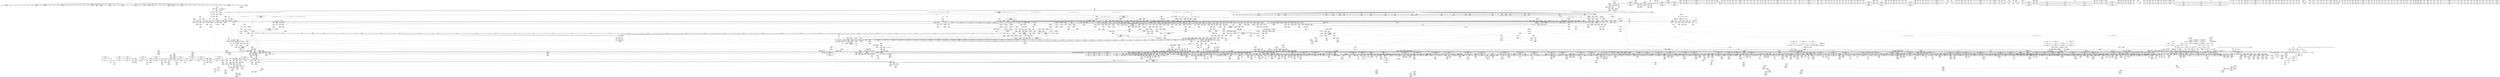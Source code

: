 digraph {
	CE0x60b23b0 [shape=record,shape=Mrecord,label="{CE0x60b23b0|i64*_getelementptr_inbounds_(_31_x_i64_,_31_x_i64_*___llvm_gcov_ctr43150,_i64_0,_i64_16)|*Constant*|*SummSink*}"]
	CE0x6202020 [shape=record,shape=Mrecord,label="{CE0x6202020|tomoyo_fill_path_info:_idxprom|security/tomoyo/util.c,667}"]
	CE0x7b55130 [shape=record,shape=Mrecord,label="{CE0x7b55130|_ret_void,_!dbg_!38907|include/linux/srcu.h,238|*SummSink*}"]
	CE0x7a87710 [shape=record,shape=Mrecord,label="{CE0x7a87710|0:_i8*,_array:_GCRE_tomoyo_mac_keywords_external_constant_42_x_i8*_:_elem_21::|security/tomoyo/file.c,233}"]
	CE0x61790f0 [shape=record,shape=Mrecord,label="{CE0x61790f0|0:_i8,_array:_GCRE_tomoyo_index2category_constant_39_x_i8_c_00_00_00_00_00_00_00_00_00_00_00_00_00_00_00_00_00_00_00_00_00_00_00_01_01_01_01_01_01_01_01_01_01_01_01_01_01_01_02_,_align_16:_elem_8::|security/tomoyo/util.c,983}"]
	CE0x46090c0 [shape=record,shape=Mrecord,label="{CE0x46090c0|tomoyo_fill_path_info:_tobool|security/tomoyo/util.c,667}"]
	CE0x622bf90 [shape=record,shape=Mrecord,label="{CE0x622bf90|i64*_getelementptr_inbounds_(_5_x_i64_,_5_x_i64_*___llvm_gcov_ctr32134,_i64_0,_i64_0)|*Constant*}"]
	CE0x7bd2850 [shape=record,shape=Mrecord,label="{CE0x7bd2850|i8_3|*Constant*}"]
	CE0x7a88150 [shape=record,shape=Mrecord,label="{CE0x7a88150|tomoyo_print_ulong:_conv17|security/tomoyo/util.c,246|*SummSink*}"]
	CE0x55eca00 [shape=record,shape=Mrecord,label="{CE0x55eca00|tomoyo_fill_path_info:_tmp7|security/tomoyo/util.c,667}"]
	CE0x63f74f0 [shape=record,shape=Mrecord,label="{CE0x63f74f0|0:_i8*,_array:_GCRE_tomoyo_mac_keywords_external_constant_42_x_i8*_:_elem_4::|security/tomoyo/file.c,233}"]
	CE0x618c690 [shape=record,shape=Mrecord,label="{CE0x618c690|tomoyo_get_mode:_tmp4|security/tomoyo/util.c,978|*SummSink*}"]
	CE0x63e78e0 [shape=record,shape=Mrecord,label="{CE0x63e78e0|i64*_getelementptr_inbounds_(_12_x_i64_,_12_x_i64_*___llvm_gcov_ctr28,_i64_0,_i64_0)|*Constant*|*SummSink*}"]
	CE0x65f6cd0 [shape=record,shape=Mrecord,label="{CE0x65f6cd0|i64*_getelementptr_inbounds_(_2_x_i64_,_2_x_i64_*___llvm_gcov_ctr22,_i64_0,_i64_0)|*Constant*}"]
	CE0x6615400 [shape=record,shape=Mrecord,label="{CE0x6615400|i1_false|*Constant*}"]
	CE0x538c030 [shape=record,shape=Mrecord,label="{CE0x538c030|tomoyo_get_mode:_tmp6|security/tomoyo/util.c,978|*SummSink*}"]
	CE0x465e4f0 [shape=record,shape=Mrecord,label="{CE0x465e4f0|0:_i8*,_array:_GCRE_tomoyo_mac_keywords_external_constant_42_x_i8*_:_elem_34::|security/tomoyo/file.c,233}"]
	CE0x64d9c20 [shape=record,shape=Mrecord,label="{CE0x64d9c20|_call_void_mcount()_#3|*SummSource*}"]
	CE0x7b8b7e0 [shape=record,shape=Mrecord,label="{CE0x7b8b7e0|128:_i8*,_1208:_%struct.file*,_:_CMRE_40,41_}"]
	CE0x60cff00 [shape=record,shape=Mrecord,label="{CE0x60cff00|tomoyo_path_number_perm:_tmp27|security/tomoyo/file.c,708|*SummSource*}"]
	CE0x6572060 [shape=record,shape=Mrecord,label="{CE0x6572060|tomoyo_path_number_perm:_retval.0|*SummSink*}"]
	CE0x7afa990 [shape=record,shape=Mrecord,label="{CE0x7afa990|tomoyo_init_request_info:_tmp4|security/tomoyo/util.c,1004|*SummSource*}"]
	CE0x704fa70 [shape=record,shape=Mrecord,label="{CE0x704fa70|i64*_getelementptr_inbounds_(_11_x_i64_,_11_x_i64_*___llvm_gcov_ctr54147,_i64_0,_i64_8)|*Constant*}"]
	CE0x528e470 [shape=record,shape=Mrecord,label="{CE0x528e470|tomoyo_fill_path_info:_tmp6|security/tomoyo/util.c,667|*SummSink*}"]
	CE0x7afa590 [shape=record,shape=Mrecord,label="{CE0x7afa590|i64_176|*Constant*|*SummSource*}"]
	CE0x60c3400 [shape=record,shape=Mrecord,label="{CE0x60c3400|_ret_i32_%call,_!dbg_!38932|security/tomoyo/file.c,236}"]
	"CONST[source:0(mediator),value:0(static)][purpose:{operation}]"
	CE0x63b3b30 [shape=record,shape=Mrecord,label="{CE0x63b3b30|0:_%struct.tomoyo_obj_info*,_24:_%struct.tomoyo_path_info*,_32:_i64,_40:_i8,_72:_i8,_76:_i8,_:_SCMRE_8,16_|*MultipleSource*|security/tomoyo/file.c, 693|security/tomoyo/file.c,693|security/tomoyo/file.c,707|Function::tomoyo_init_request_info&Arg::r::}"]
	CE0x633ab30 [shape=record,shape=Mrecord,label="{CE0x633ab30|i64_20|*Constant*|*SummSink*}"]
	CE0x53ce860 [shape=record,shape=Mrecord,label="{CE0x53ce860|tomoyo_read_lock:_tmp1}"]
	CE0x5211ed0 [shape=record,shape=Mrecord,label="{CE0x5211ed0|GLOBAL:_tomoyo_ss|Global_var:tomoyo_ss|*SummSink*}"]
	CE0x6124e40 [shape=record,shape=Mrecord,label="{CE0x6124e40|tomoyo_path_number_perm:_tmp22|security/tomoyo/file.c,705|*SummSource*}"]
	CE0x7a13370 [shape=record,shape=Mrecord,label="{CE0x7a13370|_ret_void,_!dbg_!38929|security/tomoyo/util.c,670}"]
	CE0x7c81860 [shape=record,shape=Mrecord,label="{CE0x7c81860|i1_false|*Constant*}"]
	CE0x517c2e0 [shape=record,shape=Mrecord,label="{CE0x517c2e0|tomoyo_const_part_length:_tmp48|security/tomoyo/util.c,649}"]
	CE0x6220e80 [shape=record,shape=Mrecord,label="{CE0x6220e80|tomoyo_init_request_info:_tmp11|security/tomoyo/util.c,1007|*SummSource*}"]
	CE0x53aa600 [shape=record,shape=Mrecord,label="{CE0x53aa600|tomoyo_const_part_length:_conv14|security/tomoyo/util.c,641|*SummSource*}"]
	CE0x7d21af0 [shape=record,shape=Mrecord,label="{CE0x7d21af0|srcu_read_unlock:_tmp|*SummSource*}"]
	CE0x64b9800 [shape=record,shape=Mrecord,label="{CE0x64b9800|tomoyo_domain:_tmp19|security/tomoyo/common.h,1205|*SummSink*}"]
	CE0x532a130 [shape=record,shape=Mrecord,label="{CE0x532a130|0:_i8,_array:_GCRE_tomoyo_index2category_constant_39_x_i8_c_00_00_00_00_00_00_00_00_00_00_00_00_00_00_00_00_00_00_00_00_00_00_00_01_01_01_01_01_01_01_01_01_01_01_01_01_01_01_02_,_align_16:_elem_6::|security/tomoyo/util.c,983}"]
	CE0x6152070 [shape=record,shape=Mrecord,label="{CE0x6152070|tomoyo_path_number_perm:_param12|security/tomoyo/file.c,713}"]
	CE0x548cae0 [shape=record,shape=Mrecord,label="{CE0x548cae0|GLOBAL:_tomoyo_audit_path_number_log|*Constant*}"]
	CE0x5250d30 [shape=record,shape=Mrecord,label="{CE0x5250d30|GLOBAL:___llvm_gcov_ctr26|Global_var:__llvm_gcov_ctr26}"]
	CE0x7adcb10 [shape=record,shape=Mrecord,label="{CE0x7adcb10|tomoyo_add_slash:_tmp5|security/tomoyo/file.c,131|*SummSink*}"]
	CE0x5309da0 [shape=record,shape=Mrecord,label="{CE0x5309da0|COLLAPSED:_GCMRE___llvm_gcov_ctr9_internal_global_22_x_i64_zeroinitializer:_elem_0:default:}"]
	CE0x646fbc0 [shape=record,shape=Mrecord,label="{CE0x646fbc0|tomoyo_audit_path_number_log:_tmp12|security/tomoyo/file.c,231|*SummSource*}"]
	CE0x52e0680 [shape=record,shape=Mrecord,label="{CE0x52e0680|tomoyo_path_number_perm:_tmp24|security/tomoyo/file.c,706|*SummSink*}"]
	CE0x6111160 [shape=record,shape=Mrecord,label="{CE0x6111160|128:_i8*,_1208:_%struct.file*,_:_CMRE_128,136_|*MultipleSource*|security/tomoyo/common.h,1205|security/tomoyo/common.h,1205}"]
	CE0x621c130 [shape=record,shape=Mrecord,label="{CE0x621c130|tomoyo_path_number_perm:_bb}"]
	CE0x53355f0 [shape=record,shape=Mrecord,label="{CE0x53355f0|i64*_getelementptr_inbounds_(_22_x_i64_,_22_x_i64_*___llvm_gcov_ctr9,_i64_0,_i64_8)|*Constant*|*SummSource*}"]
	CE0x6339e20 [shape=record,shape=Mrecord,label="{CE0x6339e20|GLOBAL:_kfree|*Constant*|*SummSink*}"]
	CE0x65e7040 [shape=record,shape=Mrecord,label="{CE0x65e7040|i32_3|*Constant*}"]
	CE0x53d47e0 [shape=record,shape=Mrecord,label="{CE0x53d47e0|tomoyo_read_lock:_tmp3}"]
	CE0x4416dd0 [shape=record,shape=Mrecord,label="{CE0x4416dd0|tomoyo_fill_path_info:_arrayidx|security/tomoyo/util.c,667}"]
	CE0x7ca1620 [shape=record,shape=Mrecord,label="{CE0x7ca1620|i1_true|*Constant*|*SummSource*}"]
	CE0x619c9b0 [shape=record,shape=Mrecord,label="{CE0x619c9b0|_call_void_lockdep_rcu_suspicious(i8*_getelementptr_inbounds_(_25_x_i8_,_25_x_i8_*_.str12,_i32_0,_i32_0),_i32_1205,_i8*_getelementptr_inbounds_(_45_x_i8_,_45_x_i8_*_.str13,_i32_0,_i32_0))_#9,_!dbg_!38917|security/tomoyo/common.h,1205}"]
	CE0x468ab80 [shape=record,shape=Mrecord,label="{CE0x468ab80|tomoyo_path_mkdir:_tmp1|*SummSink*}"]
	CE0x52594b0 [shape=record,shape=Mrecord,label="{CE0x52594b0|tomoyo_read_unlock:_bb}"]
	CE0x7d49bb0 [shape=record,shape=Mrecord,label="{CE0x7d49bb0|tomoyo_get_mode:_tmp14|security/tomoyo/util.c,983|*SummSource*}"]
	CE0x7d5f6d0 [shape=record,shape=Mrecord,label="{CE0x7d5f6d0|0:_%struct.tomoyo_obj_info*,_24:_%struct.tomoyo_path_info*,_32:_i64,_40:_i8,_72:_i8,_76:_i8,_:_SCMRE_29,30_}"]
	CE0x7be3520 [shape=record,shape=Mrecord,label="{CE0x7be3520|tomoyo_get_realpath:_tmp3|security/tomoyo/file.c,151|*SummSource*}"]
	CE0x45c4970 [shape=record,shape=Mrecord,label="{CE0x45c4970|_call_void_mcount()_#3}"]
	CE0x64b9b70 [shape=record,shape=Mrecord,label="{CE0x64b9b70|tomoyo_domain:_tmp20|security/tomoyo/common.h,1205|*SummSource*}"]
	CE0x47ed290 [shape=record,shape=Mrecord,label="{CE0x47ed290|srcu_read_lock:_sp|Function::srcu_read_lock&Arg::sp::|*SummSink*}"]
	CE0x5548e70 [shape=record,shape=Mrecord,label="{CE0x5548e70|tomoyo_init_request_info:_tmp}"]
	CE0x7d49c20 [shape=record,shape=Mrecord,label="{CE0x7d49c20|tomoyo_get_mode:_tmp14|security/tomoyo/util.c,983|*SummSink*}"]
	CE0x484c950 [shape=record,shape=Mrecord,label="{CE0x484c950|tomoyo_path_number_perm:_tmp32|security/tomoyo/file.c,710}"]
	CE0x654f3e0 [shape=record,shape=Mrecord,label="{CE0x654f3e0|tomoyo_path_number_perm:_error.1|*SummSink*}"]
	CE0x7ad0dc0 [shape=record,shape=Mrecord,label="{CE0x7ad0dc0|i64_23|*Constant*}"]
	CE0x60f2390 [shape=record,shape=Mrecord,label="{CE0x60f2390|tomoyo_audit_path_number_log:_radix.0|*SummSource*}"]
	CE0x6108810 [shape=record,shape=Mrecord,label="{CE0x6108810|0:_%struct.tomoyo_obj_info*,_24:_%struct.tomoyo_path_info*,_32:_i64,_40:_i8,_72:_i8,_76:_i8,_:_SCMRE_34,35_}"]
	CE0x6100e00 [shape=record,shape=Mrecord,label="{CE0x6100e00|i64*_getelementptr_inbounds_(_2_x_i64_,_2_x_i64_*___llvm_gcov_ctr31,_i64_0,_i64_1)|*Constant*|*SummSource*}"]
	CE0x6409130 [shape=record,shape=Mrecord,label="{CE0x6409130|tomoyo_audit_path_number_log:_bb|*SummSink*}"]
	CE0x7d00ad0 [shape=record,shape=Mrecord,label="{CE0x7d00ad0|tomoyo_domain:_tmp22|security/tomoyo/common.h,1205|*SummSink*}"]
	CE0x51be580 [shape=record,shape=Mrecord,label="{CE0x51be580|tomoyo_path_number_perm:_tmp12|*LoadInst*|security/tomoyo/file.c,702|*SummSource*}"]
	CE0x7a8ca90 [shape=record,shape=Mrecord,label="{CE0x7a8ca90|tomoyo_read_lock:_bb|*SummSource*}"]
	CE0x627d020 [shape=record,shape=Mrecord,label="{CE0x627d020|GLOBAL:_full_name_hash|*Constant*|*SummSink*}"]
	CE0x62d1d10 [shape=record,shape=Mrecord,label="{CE0x62d1d10|tomoyo_print_ulong:_tmp5|security/tomoyo/util.c,239|*SummSource*}"]
	CE0x7abe700 [shape=record,shape=Mrecord,label="{CE0x7abe700|0:_%struct.tomoyo_obj_info*,_24:_%struct.tomoyo_path_info*,_32:_i64,_40:_i8,_72:_i8,_76:_i8,_:_SCMRE_55,56_}"]
	CE0x6572420 [shape=record,shape=Mrecord,label="{CE0x6572420|i64*_getelementptr_inbounds_(_22_x_i64_,_22_x_i64_*___llvm_gcov_ctr9,_i64_0,_i64_21)|*Constant*|*SummSource*}"]
	CE0x6309600 [shape=record,shape=Mrecord,label="{CE0x6309600|tomoyo_get_mode:_tmp1|*SummSource*}"]
	CE0x618be40 [shape=record,shape=Mrecord,label="{CE0x618be40|tomoyo_fill_path_info:_call2|security/tomoyo/util.c,666|*SummSink*}"]
	CE0x6627e40 [shape=record,shape=Mrecord,label="{CE0x6627e40|i64*_getelementptr_inbounds_(_4_x_i64_,_4_x_i64_*___llvm_gcov_ctr24,_i64_0,_i64_0)|*Constant*}"]
	CE0x7b7fa80 [shape=record,shape=Mrecord,label="{CE0x7b7fa80|tomoyo_const_part_length:_tmp40|security/tomoyo/util.c,644}"]
	CE0x53aa1e0 [shape=record,shape=Mrecord,label="{CE0x53aa1e0|VOIDTB_TE:_CE_64,72_|*MultipleSource*|*LoadInst*|security/tomoyo/file.c,702|Function::tomoyo_path_mkdir&Arg::dentry::}"]
	CE0x6111700 [shape=record,shape=Mrecord,label="{CE0x6111700|128:_i8*,_1208:_%struct.file*,_:_CMRE_152,160_|*MultipleSource*|security/tomoyo/common.h,1205|security/tomoyo/common.h,1205}"]
	CE0x60aea10 [shape=record,shape=Mrecord,label="{CE0x60aea10|tomoyo_path_number_perm:_cmp6|security/tomoyo/file.c,708|*SummSource*}"]
	CE0x470e570 [shape=record,shape=Mrecord,label="{CE0x470e570|tomoyo_path_mkdir:_and|security/tomoyo/tomoyo.c,193|*SummSource*}"]
	CE0x7aeea30 [shape=record,shape=Mrecord,label="{CE0x7aeea30|srcu_read_lock:_tmp2}"]
	CE0x7b11620 [shape=record,shape=Mrecord,label="{CE0x7b11620|i32_255|*Constant*|*SummSource*}"]
	CE0x60743b0 [shape=record,shape=Mrecord,label="{CE0x60743b0|i32_49|*Constant*|*SummSource*}"]
	CE0x534e2c0 [shape=record,shape=Mrecord,label="{CE0x534e2c0|i1_true|*Constant*}"]
	CE0x5335b30 [shape=record,shape=Mrecord,label="{CE0x5335b30|tomoyo_path_number_perm:_tmp23|security/tomoyo/file.c,706|*SummSource*}"]
	CE0x6265630 [shape=record,shape=Mrecord,label="{CE0x6265630|tomoyo_init_request_info:_tmp11|security/tomoyo/util.c,1007}"]
	CE0x6321ac0 [shape=record,shape=Mrecord,label="{CE0x6321ac0|0:_i8*,_8:_i32,_12:_i16,_14:_i8,_15:_i8,_:_SCMRE_12,14_|*MultipleSource*|security/tomoyo/file.c, 698|Function::tomoyo_get_realpath&Arg::buf::|Function::tomoyo_add_slash&Arg::buf::|security/tomoyo/file.c,718}"]
	CE0x4502370 [shape=record,shape=Mrecord,label="{CE0x4502370|tomoyo_fill_path_info:_sub|security/tomoyo/util.c,667}"]
	CE0x53b1880 [shape=record,shape=Mrecord,label="{CE0x53b1880|__llvm_gcov_indirect_counter_increment114:_tmp6|*SummSink*}"]
	CE0x53808f0 [shape=record,shape=Mrecord,label="{CE0x53808f0|tomoyo_const_part_length:_lor.lhs.false}"]
	CE0x527be10 [shape=record,shape=Mrecord,label="{CE0x527be10|tomoyo_add_slash:_if.then|*SummSource*}"]
	CE0x64bb970 [shape=record,shape=Mrecord,label="{CE0x64bb970|tomoyo_audit_path_number_log:_tmp4|security/tomoyo/file.c,222|*SummSource*}"]
	CE0x5240fe0 [shape=record,shape=Mrecord,label="{CE0x5240fe0|tomoyo_audit_path_number_log:_arrayidx5|security/tomoyo/file.c,233|*SummSource*}"]
	CE0x522f660 [shape=record,shape=Mrecord,label="{CE0x522f660|tomoyo_path_number_perm:_operation|security/tomoyo/file.c,711}"]
	CE0x7cedea0 [shape=record,shape=Mrecord,label="{CE0x7cedea0|tomoyo_get_mode:_conv5|security/tomoyo/util.c,983|*SummSink*}"]
	CE0x66272f0 [shape=record,shape=Mrecord,label="{CE0x66272f0|tomoyo_const_part_length:_tmp9|security/tomoyo/util.c,626|*SummSource*}"]
	CE0x53aaf50 [shape=record,shape=Mrecord,label="{CE0x53aaf50|i64*_getelementptr_inbounds_(_2_x_i64_,_2_x_i64_*___llvm_gcov_ctr23,_i64_0,_i64_0)|*Constant*|*SummSource*}"]
	CE0x658e140 [shape=record,shape=Mrecord,label="{CE0x658e140|VOIDTB_TE:_CE_219,220_}"]
	CE0x60e14d0 [shape=record,shape=Mrecord,label="{CE0x60e14d0|rcu_lock_acquire:___here}"]
	CE0x7a8b8c0 [shape=record,shape=Mrecord,label="{CE0x7a8b8c0|i64*_getelementptr_inbounds_(_14_x_i64_,_14_x_i64_*___llvm_gcov_ctr18115,_i64_0,_i64_10)|*Constant*|*SummSink*}"]
	CE0x52e4650 [shape=record,shape=Mrecord,label="{CE0x52e4650|__llvm_gcov_indirect_counter_increment114:_counter|*SummSource*}"]
	CE0x5380a20 [shape=record,shape=Mrecord,label="{CE0x5380a20|tomoyo_const_part_length:_lor.lhs.false|*SummSource*}"]
	CE0x79cc940 [shape=record,shape=Mrecord,label="{CE0x79cc940|tomoyo_print_ulong:_type|Function::tomoyo_print_ulong&Arg::type::|*SummSink*}"]
	CE0x6279020 [shape=record,shape=Mrecord,label="{CE0x6279020|tomoyo_get_realpath:_tmp7|security/tomoyo/file.c,152|*SummSource*}"]
	CE0x6202670 [shape=record,shape=Mrecord,label="{CE0x6202670|tomoyo_get_mode:_config|security/tomoyo/util.c,981|*SummSink*}"]
	CE0x4807480 [shape=record,shape=Mrecord,label="{CE0x4807480|tomoyo_path_mkdir:_call|security/tomoyo/tomoyo.c,192|*SummSource*}"]
	CE0x7a7a660 [shape=record,shape=Mrecord,label="{CE0x7a7a660|tomoyo_const_part_length:_tmp43|security/tomoyo/util.c,644|*SummSink*}"]
	CE0x645e9a0 [shape=record,shape=Mrecord,label="{CE0x645e9a0|i32_9|*Constant*}"]
	CE0x61eb610 [shape=record,shape=Mrecord,label="{CE0x61eb610|tomoyo_print_ulong:_if.else}"]
	CE0x65639e0 [shape=record,shape=Mrecord,label="{CE0x65639e0|i64*_getelementptr_inbounds_(_22_x_i64_,_22_x_i64_*___llvm_gcov_ctr9,_i64_0,_i64_21)|*Constant*|*SummSink*}"]
	CE0x46aea90 [shape=record,shape=Mrecord,label="{CE0x46aea90|tomoyo_path_number_perm:_path1|security/tomoyo/file.c,694}"]
	CE0x7d66340 [shape=record,shape=Mrecord,label="{CE0x7d66340|tomoyo_const_part_length:_if.end6}"]
	CE0x47151a0 [shape=record,shape=Mrecord,label="{CE0x47151a0|tomoyo_print_ulong:_tmp25}"]
	CE0x6520c00 [shape=record,shape=Mrecord,label="{CE0x6520c00|VOIDTB_TE:_CE_307,308_}"]
	CE0x647b760 [shape=record,shape=Mrecord,label="{CE0x647b760|tomoyo_domain:_tmp18|security/tomoyo/common.h,1205|*SummSink*}"]
	CE0x630c8e0 [shape=record,shape=Mrecord,label="{CE0x630c8e0|i64_1|*Constant*}"]
	CE0x608ad70 [shape=record,shape=Mrecord,label="{CE0x608ad70|GLOBAL:___llvm_gcov_indirect_counter_increment114|*Constant*|*SummSource*}"]
	CE0x6563720 [shape=record,shape=Mrecord,label="{CE0x6563720|tomoyo_path_number_perm:_tmp50|security/tomoyo/file.c,723|*SummSource*}"]
	CE0x532a3e0 [shape=record,shape=Mrecord,label="{CE0x532a3e0|0:_i8,_array:_GCRE_tomoyo_index2category_constant_39_x_i8_c_00_00_00_00_00_00_00_00_00_00_00_00_00_00_00_00_00_00_00_00_00_00_00_01_01_01_01_01_01_01_01_01_01_01_01_01_01_01_02_,_align_16:_elem_7::|security/tomoyo/util.c,983}"]
	CE0x60ae950 [shape=record,shape=Mrecord,label="{CE0x60ae950|tomoyo_path_number_perm:_cmp6|security/tomoyo/file.c,708}"]
	CE0x53b4fe0 [shape=record,shape=Mrecord,label="{CE0x53b4fe0|VOIDTB_TE:_CE_180,181_}"]
	CE0x46a71b0 [shape=record,shape=Mrecord,label="{CE0x46a71b0|tomoyo_path_mkdir:_dentry2|security/tomoyo/tomoyo.c,191|*SummSink*}"]
	CE0x62b9290 [shape=record,shape=Mrecord,label="{CE0x62b9290|40:_%struct.tomoyo_policy_namespace*,_48:_i8,_:_GCRE_tomoyo_kernel_domain_external_global_%struct.tomoyo_domain_info_48,49_|*MultipleSource*|security/tomoyo/util.c,1005|security/tomoyo/util.c,1007|Function::tomoyo_init_request_info&Arg::domain::}"]
	CE0x46a5130 [shape=record,shape=Mrecord,label="{CE0x46a5130|tomoyo_audit_path_number_log:_tmp15|security/tomoyo/file.c,235|*SummSource*}"]
	CE0x54ce360 [shape=record,shape=Mrecord,label="{CE0x54ce360|tomoyo_print_ulong:_tmp2|security/tomoyo/util.c,239|*SummSink*}"]
	CE0x7acb990 [shape=record,shape=Mrecord,label="{CE0x7acb990|tomoyo_path_number_perm:_tmp18|security/tomoyo/file.c,703}"]
	CE0x468e210 [shape=record,shape=Mrecord,label="{CE0x468e210|tomoyo_read_unlock:_tmp3|*SummSource*}"]
	CE0x6558110 [shape=record,shape=Mrecord,label="{CE0x6558110|tomoyo_const_part_length:_tmp34|security/tomoyo/util.c,642|*SummSource*}"]
	CE0x63ea4f0 [shape=record,shape=Mrecord,label="{CE0x63ea4f0|tomoyo_const_part_length:_tmp33|security/tomoyo/util.c,642}"]
	CE0x60486d0 [shape=record,shape=Mrecord,label="{CE0x60486d0|tomoyo_path_number_perm:_tmp19|security/tomoyo/file.c,705}"]
	CE0x5424a00 [shape=record,shape=Mrecord,label="{CE0x5424a00|tomoyo_const_part_length:_tmp2|security/tomoyo/util.c,624|*SummSource*}"]
	CE0x6419150 [shape=record,shape=Mrecord,label="{CE0x6419150|tomoyo_const_part_length:_tmp7|security/tomoyo/util.c,625|*SummSource*}"]
	CE0x608be50 [shape=record,shape=Mrecord,label="{CE0x608be50|tomoyo_const_part_length:_entry|*SummSource*}"]
	CE0x538c500 [shape=record,shape=Mrecord,label="{CE0x538c500|i64*_getelementptr_inbounds_(_11_x_i64_,_11_x_i64_*___llvm_gcov_ctr54147,_i64_0,_i64_6)|*Constant*|*SummSink*}"]
	CE0x46a5290 [shape=record,shape=Mrecord,label="{CE0x46a5290|tomoyo_audit_path_number_log:_tmp15|security/tomoyo/file.c,235|*SummSink*}"]
	CE0x56270f0 [shape=record,shape=Mrecord,label="{CE0x56270f0|tomoyo_get_mode:_tmp24|security/tomoyo/util.c,986}"]
	CE0x61eac00 [shape=record,shape=Mrecord,label="{CE0x61eac00|i64*_getelementptr_inbounds_(_14_x_i64_,_14_x_i64_*___llvm_gcov_ctr18115,_i64_0,_i64_9)|*Constant*|*SummSink*}"]
	CE0x479be80 [shape=record,shape=Mrecord,label="{CE0x479be80|tomoyo_path_number_perm:_path|Function::tomoyo_path_number_perm&Arg::path::|*SummSink*}"]
	CE0x7b2d4d0 [shape=record,shape=Mrecord,label="{CE0x7b2d4d0|tomoyo_audit_path_number_log:_tmp11|security/tomoyo/file.c,231|*SummSink*}"]
	CE0x45713f0 [shape=record,shape=Mrecord,label="{CE0x45713f0|tomoyo_get_mode:_tmp18|security/tomoyo/util.c,985}"]
	CE0x5418220 [shape=record,shape=Mrecord,label="{CE0x5418220|tomoyo_path_number_perm:_tmp29|security/tomoyo/file.c,709}"]
	CE0x7d09920 [shape=record,shape=Mrecord,label="{CE0x7d09920|tomoyo_fill_path_info:_call11|security/tomoyo/util.c,669|*SummSource*}"]
	CE0x474b730 [shape=record,shape=Mrecord,label="{CE0x474b730|i64*_getelementptr_inbounds_(_2_x_i64_,_2_x_i64_*___llvm_gcov_ctr31,_i64_0,_i64_0)|*Constant*}"]
	CE0x5302fe0 [shape=record,shape=Mrecord,label="{CE0x5302fe0|tomoyo_init_request_info:_r|Function::tomoyo_init_request_info&Arg::r::|*SummSink*}"]
	CE0x63bc8d0 [shape=record,shape=Mrecord,label="{CE0x63bc8d0|COLLAPSED:_GCMRE_.str2_private_unnamed_addr_constant_2_x_i8_c_/_00_,_align_1:_elem_0:default:}"]
	CE0x7d21a80 [shape=record,shape=Mrecord,label="{CE0x7d21a80|COLLAPSED:_GCMRE___llvm_gcov_ctr32_internal_global_2_x_i64_zeroinitializer:_elem_0:default:}"]
	CE0x62657e0 [shape=record,shape=Mrecord,label="{CE0x62657e0|tomoyo_path_number_perm:_if.end22|*SummSink*}"]
	CE0x63ac5a0 [shape=record,shape=Mrecord,label="{CE0x63ac5a0|0:_i32,_:_GCMR___llvm_gcov_global_state_pred45_internal_unnamed_addr_global_i32_-1:_elem_0:default:}"]
	CE0x5186550 [shape=record,shape=Mrecord,label="{CE0x5186550|tomoyo_print_ulong:_tmp17|security/tomoyo/util.c,243|*SummSource*}"]
	CE0x53b6000 [shape=record,shape=Mrecord,label="{CE0x53b6000|i64**_getelementptr_inbounds_(_3_x_i64*_,_3_x_i64*_*___llvm_gcda_edge_table44,_i64_0,_i64_2)|*Constant*}"]
	CE0x55487b0 [shape=record,shape=Mrecord,label="{CE0x55487b0|tomoyo_get_realpath:_buf|Function::tomoyo_get_realpath&Arg::buf::}"]
	CE0x7cedac0 [shape=record,shape=Mrecord,label="{CE0x7cedac0|tomoyo_get_mode:_config7|security/tomoyo/util.c,983}"]
	CE0x62e1950 [shape=record,shape=Mrecord,label="{CE0x62e1950|tomoyo_init_request_info:_profile3|security/tomoyo/util.c,1008|*SummSink*}"]
	CE0x5437f90 [shape=record,shape=Mrecord,label="{CE0x5437f90|get_current:_tmp3|*SummSource*}"]
	CE0x654f120 [shape=record,shape=Mrecord,label="{CE0x654f120|i64*_getelementptr_inbounds_(_22_x_i64_,_22_x_i64_*___llvm_gcov_ctr9,_i64_0,_i64_20)|*Constant*|*SummSink*}"]
	CE0x6582070 [shape=record,shape=Mrecord,label="{CE0x6582070|tomoyo_path_number_perm:_tmp52|security/tomoyo/file.c,724|*SummSource*}"]
	CE0x52c2460 [shape=record,shape=Mrecord,label="{CE0x52c2460|tomoyo_path_number_perm:_tmp}"]
	CE0x47a44b0 [shape=record,shape=Mrecord,label="{CE0x47a44b0|tomoyo_print_ulong:_tmp26|security/tomoyo/util.c,247|*SummSource*}"]
	CE0x6515840 [shape=record,shape=Mrecord,label="{CE0x6515840|tomoyo_const_part_length:_tmp20|security/tomoyo/util.c,628|*SummSink*}"]
	CE0x4571970 [shape=record,shape=Mrecord,label="{CE0x4571970|tomoyo_get_mode:_tmp19|security/tomoyo/util.c,985|*SummSource*}"]
	CE0x517d220 [shape=record,shape=Mrecord,label="{CE0x517d220|tomoyo_const_part_length:_tmp48|security/tomoyo/util.c,649|*SummSink*}"]
	CE0x7afa830 [shape=record,shape=Mrecord,label="{CE0x7afa830|tomoyo_init_request_info:_tmp4|security/tomoyo/util.c,1004}"]
	CE0x6168d30 [shape=record,shape=Mrecord,label="{CE0x6168d30|tomoyo_fill_path_info:_name1|security/tomoyo/util.c,663|*SummSource*}"]
	CE0x7b4df80 [shape=record,shape=Mrecord,label="{CE0x7b4df80|tomoyo_get_realpath:_call|security/tomoyo/file.c,150}"]
	CE0x44e6740 [shape=record,shape=Mrecord,label="{CE0x44e6740|tomoyo_audit_path_number_log:_param2|security/tomoyo/file.c,231|*SummSource*}"]
	CE0x7a753b0 [shape=record,shape=Mrecord,label="{CE0x7a753b0|i64*_getelementptr_inbounds_(_11_x_i64_,_11_x_i64_*___llvm_gcov_ctr54147,_i64_0,_i64_0)|*Constant*|*SummSink*}"]
	CE0x62e1870 [shape=record,shape=Mrecord,label="{CE0x62e1870|tomoyo_init_request_info:_profile3|security/tomoyo/util.c,1008}"]
	CE0x531a4b0 [shape=record,shape=Mrecord,label="{CE0x531a4b0|tomoyo_domain:_land.lhs.true2}"]
	CE0x5548f30 [shape=record,shape=Mrecord,label="{CE0x5548f30|tomoyo_path_number_perm:_if.end}"]
	CE0x53b1a10 [shape=record,shape=Mrecord,label="{CE0x53b1a10|tomoyo_const_part_length:_tmp21|security/tomoyo/util.c,631|*SummSink*}"]
	CE0x6520da0 [shape=record,shape=Mrecord,label="{CE0x6520da0|VOIDTB_TE:_CE_308,309_}"]
	CE0x4415bc0 [shape=record,shape=Mrecord,label="{CE0x4415bc0|tomoyo_const_part_length:_cmp15|security/tomoyo/util.c,641|*SummSink*}"]
	CE0x518fb30 [shape=record,shape=Mrecord,label="{CE0x518fb30|tomoyo_path_number_perm:_cleanup}"]
	CE0x62216e0 [shape=record,shape=Mrecord,label="{CE0x62216e0|tomoyo_init_request_info:_ns|security/tomoyo/util.c,1010}"]
	CE0x7a87010 [shape=record,shape=Mrecord,label="{CE0x7a87010|0:_i8*,_array:_GCRE_tomoyo_mac_keywords_external_constant_42_x_i8*_:_elem_17::|security/tomoyo/file.c,233}"]
	CE0x64b9f90 [shape=record,shape=Mrecord,label="{CE0x64b9f90|tomoyo_domain:_tmp20|security/tomoyo/common.h,1205|*SummSink*}"]
	CE0x46aea20 [shape=record,shape=Mrecord,label="{CE0x46aea20|GLOBAL:_tomoyo_pn2mac|Global_var:tomoyo_pn2mac|*SummSink*}"]
	CE0x5463750 [shape=record,shape=Mrecord,label="{CE0x5463750|i64_80|*Constant*|*SummSink*}"]
	CE0x469a910 [shape=record,shape=Mrecord,label="{CE0x469a910|tomoyo_print_ulong:_call|security/tomoyo/util.c,240|*SummSink*}"]
	CE0x4715d10 [shape=record,shape=Mrecord,label="{CE0x4715d10|i64*_getelementptr_inbounds_(_14_x_i64_,_14_x_i64_*___llvm_gcov_ctr18115,_i64_0,_i64_13)|*Constant*|*SummSource*}"]
	CE0x6200250 [shape=record,shape=Mrecord,label="{CE0x6200250|tomoyo_const_part_length:_tmp16|security/tomoyo/util.c,627|*SummSink*}"]
	CE0x47fd7b0 [shape=record,shape=Mrecord,label="{CE0x47fd7b0|i64*_getelementptr_inbounds_(_31_x_i64_,_31_x_i64_*___llvm_gcov_ctr43150,_i64_0,_i64_0)|*Constant*|*SummSink*}"]
	CE0x4416270 [shape=record,shape=Mrecord,label="{CE0x4416270|tomoyo_print_ulong:_if.end|*SummSource*}"]
	CE0x6450570 [shape=record,shape=Mrecord,label="{CE0x6450570|tomoyo_const_part_length:_tmp19|security/tomoyo/util.c,628}"]
	CE0x46b6f70 [shape=record,shape=Mrecord,label="{CE0x46b6f70|tomoyo_path_mkdir:_conv3|security/tomoyo/tomoyo.c,193|*SummSink*}"]
	CE0x5627240 [shape=record,shape=Mrecord,label="{CE0x5627240|tomoyo_get_mode:_tmp24|security/tomoyo/util.c,986|*SummSource*}"]
	CE0x662cc40 [shape=record,shape=Mrecord,label="{CE0x662cc40|i64_1|*Constant*}"]
	CE0x474b190 [shape=record,shape=Mrecord,label="{CE0x474b190|GLOBAL:_tomoyo_supervisor|*Constant*|*SummSource*}"]
	CE0x5380810 [shape=record,shape=Mrecord,label="{CE0x5380810|tomoyo_const_part_length:_if.end28|*SummSink*}"]
	CE0x7cf7020 [shape=record,shape=Mrecord,label="{CE0x7cf7020|tomoyo_get_realpath:_tmp12|security/tomoyo/file.c,156}"]
	CE0x633b350 [shape=record,shape=Mrecord,label="{CE0x633b350|VOIDTB_TE:_CE_187,188_}"]
	CE0x46b6730 [shape=record,shape=Mrecord,label="{CE0x46b6730|tomoyo_path_number_perm:_tmp11|security/tomoyo/file.c,702}"]
	CE0x5302cd0 [shape=record,shape=Mrecord,label="{CE0x5302cd0|tomoyo_add_slash:_tmp7|security/tomoyo/file.c,132}"]
	CE0x47a4c90 [shape=record,shape=Mrecord,label="{CE0x47a4c90|tomoyo_print_ulong:_tmp27|security/tomoyo/util.c,247|*SummSource*}"]
	CE0x639ed90 [shape=record,shape=Mrecord,label="{CE0x639ed90|tomoyo_fill_path_info:_tmp6|security/tomoyo/util.c,667}"]
	CE0x6110bc0 [shape=record,shape=Mrecord,label="{CE0x6110bc0|128:_i8*,_1208:_%struct.file*,_:_CMRE_104,112_|*MultipleSource*|security/tomoyo/common.h,1205|security/tomoyo/common.h,1205}"]
	CE0x7d49ea0 [shape=record,shape=Mrecord,label="{CE0x7d49ea0|GLOBAL:_tomoyo_index2category|Global_var:tomoyo_index2category}"]
	CE0x53b4f40 [shape=record,shape=Mrecord,label="{CE0x53b4f40|VOIDTB_TE:_CE_179,180_}"]
	CE0x47787d0 [shape=record,shape=Mrecord,label="{CE0x47787d0|tomoyo_path_number_perm:_obj5|security/tomoyo/file.c,707}"]
	CE0x46a0bc0 [shape=record,shape=Mrecord,label="{CE0x46a0bc0|tomoyo_path_mkdir:_entry|*SummSource*}"]
	CE0x64d9930 [shape=record,shape=Mrecord,label="{CE0x64d9930|tomoyo_print_ulong:_call8|security/tomoyo/util.c,242|*SummSource*}"]
	CE0x6202da0 [shape=record,shape=Mrecord,label="{CE0x6202da0|tomoyo_get_mode:_if.end9|*SummSource*}"]
	CE0x4622ed0 [shape=record,shape=Mrecord,label="{CE0x4622ed0|tomoyo_path_number_perm:_tmp16|security/tomoyo/file.c,701}"]
	CE0x60f2a70 [shape=record,shape=Mrecord,label="{CE0x60f2a70|tomoyo_audit_path_number_log:_tmp10|security/tomoyo/file.c,231}"]
	CE0x7a88a20 [shape=record,shape=Mrecord,label="{CE0x7a88a20|tomoyo_print_ulong:_call19|security/tomoyo/util.c,246|*SummSource*}"]
	CE0x642abb0 [shape=record,shape=Mrecord,label="{CE0x642abb0|tomoyo_add_slash:_name|security/tomoyo/file.c,136|*SummSink*}"]
	CE0x6108650 [shape=record,shape=Mrecord,label="{CE0x6108650|0:_%struct.tomoyo_obj_info*,_24:_%struct.tomoyo_path_info*,_32:_i64,_40:_i8,_72:_i8,_76:_i8,_:_SCMRE_33,34_}"]
	CE0x65cda50 [shape=record,shape=Mrecord,label="{CE0x65cda50|_ret_i32_%retval.0,_!dbg_!38935|security/tomoyo/util.c,988|*SummSink*}"]
	CE0x54e5ec0 [shape=record,shape=Mrecord,label="{CE0x54e5ec0|_call_void_kfree(i8*_%tmp41)_#9,_!dbg_!38956|security/tomoyo/file.c,718|*SummSink*}"]
	CE0x7b0b810 [shape=record,shape=Mrecord,label="{CE0x7b0b810|i64*_null|*Constant*}"]
	CE0x654f190 [shape=record,shape=Mrecord,label="{CE0x654f190|tomoyo_path_number_perm:_error.1}"]
	CE0x6185220 [shape=record,shape=Mrecord,label="{CE0x6185220|tomoyo_add_slash:_return|*SummSink*}"]
	CE0x63c4410 [shape=record,shape=Mrecord,label="{CE0x63c4410|tomoyo_fill_path_info:_tmp3|security/tomoyo/util.c,667|*SummSource*}"]
	CE0x7bb5f00 [shape=record,shape=Mrecord,label="{CE0x7bb5f00|i64*_getelementptr_inbounds_(_31_x_i64_,_31_x_i64_*___llvm_gcov_ctr43150,_i64_0,_i64_30)|*Constant*}"]
	CE0x619ed30 [shape=record,shape=Mrecord,label="{CE0x619ed30|tomoyo_get_realpath:_tmp1|*SummSource*}"]
	CE0x6125530 [shape=record,shape=Mrecord,label="{CE0x6125530|GLOBAL:___llvm_gcov_ctr32134|Global_var:__llvm_gcov_ctr32134|*SummSink*}"]
	CE0x7aeee40 [shape=record,shape=Mrecord,label="{CE0x7aeee40|tomoyo_get_realpath:_tmp4|security/tomoyo/file.c,151|*SummSink*}"]
	CE0x7d09260 [shape=record,shape=Mrecord,label="{CE0x7d09260|tomoyo_fill_path_info:_frombool10|security/tomoyo/util.c,668}"]
	CE0x54b08b0 [shape=record,shape=Mrecord,label="{CE0x54b08b0|tomoyo_get_mode:_retval.0|*SummSource*}"]
	CE0x7adc9c0 [shape=record,shape=Mrecord,label="{CE0x7adc9c0|tomoyo_add_slash:_tmp5|security/tomoyo/file.c,131|*SummSource*}"]
	CE0x7b9b5f0 [shape=record,shape=Mrecord,label="{CE0x7b9b5f0|tomoyo_const_part_length:_add|security/tomoyo/util.c,634|*SummSource*}"]
	CE0x64d9f30 [shape=record,shape=Mrecord,label="{CE0x64d9f30|tomoyo_print_ulong:_tmp|*SummSource*}"]
	CE0x54e7c20 [shape=record,shape=Mrecord,label="{CE0x54e7c20|tomoyo_path_number_perm:_param|security/tomoyo/file.c,711|*SummSink*}"]
	CE0x608c170 [shape=record,shape=Mrecord,label="{CE0x608c170|i64*_getelementptr_inbounds_(_4_x_i64_,_4_x_i64_*___llvm_gcov_ctr24,_i64_0,_i64_2)|*Constant*|*SummSink*}"]
	CE0x63fafe0 [shape=record,shape=Mrecord,label="{CE0x63fafe0|i64*_getelementptr_inbounds_(_2_x_i64_,_2_x_i64_*___llvm_gcov_ctr53148,_i64_0,_i64_0)|*Constant*|*SummSource*}"]
	CE0x54b9d10 [shape=record,shape=Mrecord,label="{CE0x54b9d10|tomoyo_get_mode:_retval.0|*SummSink*}"]
	CE0x7b46310 [shape=record,shape=Mrecord,label="{CE0x7b46310|128:_i8*,_1208:_%struct.file*,_:_CMRE_28,29_}"]
	CE0x52c2930 [shape=record,shape=Mrecord,label="{CE0x52c2930|tomoyo_path_number_perm:_do.end}"]
	CE0x53d41e0 [shape=record,shape=Mrecord,label="{CE0x53d41e0|tomoyo_path_number_perm:_tmp1}"]
	CE0x65ad6c0 [shape=record,shape=Mrecord,label="{CE0x65ad6c0|i64*_getelementptr_inbounds_(_5_x_i64_,_5_x_i64_*___llvm_gcov_ctr32134,_i64_0,_i64_0)|*Constant*|*SummSink*}"]
	CE0x7baac30 [shape=record,shape=Mrecord,label="{CE0x7baac30|128:_i8*,_1208:_%struct.file*,_:_CMRE_51,52_}"]
	CE0x6614cd0 [shape=record,shape=Mrecord,label="{CE0x6614cd0|tomoyo_fill_path_info:_conv4|security/tomoyo/util.c,667|*SummSink*}"]
	CE0x533d810 [shape=record,shape=Mrecord,label="{CE0x533d810|tomoyo_domain:_land.lhs.true|*SummSink*}"]
	CE0x46b6c60 [shape=record,shape=Mrecord,label="{CE0x46b6c60|tomoyo_path_mkdir:_conv3|security/tomoyo/tomoyo.c,193}"]
	CE0x5439b80 [shape=record,shape=Mrecord,label="{CE0x5439b80|tomoyo_add_slash:_buf|Function::tomoyo_add_slash&Arg::buf::|*SummSource*}"]
	CE0x61a33d0 [shape=record,shape=Mrecord,label="{CE0x61a33d0|0:_i8,_array:_GCRE_tomoyo_index2category_constant_39_x_i8_c_00_00_00_00_00_00_00_00_00_00_00_00_00_00_00_00_00_00_00_00_00_00_00_01_01_01_01_01_01_01_01_01_01_01_01_01_01_01_02_,_align_16:_elem_10::|security/tomoyo/util.c,983}"]
	CE0x6162d80 [shape=record,shape=Mrecord,label="{CE0x6162d80|tomoyo_domain:_tmp23|security/tomoyo/common.h,1205|*SummSource*}"]
	CE0x7a3d610 [shape=record,shape=Mrecord,label="{CE0x7a3d610|i64_25|*Constant*|*SummSource*}"]
	CE0x60be2e0 [shape=record,shape=Mrecord,label="{CE0x60be2e0|tomoyo_audit_path_number_log:_tmp13|security/tomoyo/file.c,234}"]
	CE0x7b0b4e0 [shape=record,shape=Mrecord,label="{CE0x7b0b4e0|0:_i8,_array:_GCRE_tomoyo_index2category_constant_39_x_i8_c_00_00_00_00_00_00_00_00_00_00_00_00_00_00_00_00_00_00_00_00_00_00_00_01_01_01_01_01_01_01_01_01_01_01_01_01_01_01_02_,_align_16:_elem_17::|security/tomoyo/util.c,983}"]
	CE0x630f140 [shape=record,shape=Mrecord,label="{CE0x630f140|tomoyo_path_number_perm:_tmp41|security/tomoyo/file.c,718}"]
	CE0x7a44620 [shape=record,shape=Mrecord,label="{CE0x7a44620|tomoyo_audit_path_number_log:_sw.bb1}"]
	CE0x61cf6c0 [shape=record,shape=Mrecord,label="{CE0x61cf6c0|tomoyo_const_part_length:_conv8|security/tomoyo/util.c,632|*SummSource*}"]
	CE0x642db10 [shape=record,shape=Mrecord,label="{CE0x642db10|tomoyo_add_slash:_tmp8|security/tomoyo/file.c,132|*SummSource*}"]
	CE0x52e5160 [shape=record,shape=Mrecord,label="{CE0x52e5160|__llvm_gcov_indirect_counter_increment114:_entry|*SummSink*}"]
	CE0x640abf0 [shape=record,shape=Mrecord,label="{CE0x640abf0|tomoyo_path_number_perm:_if.end4}"]
	CE0x5257810 [shape=record,shape=Mrecord,label="{CE0x5257810|tomoyo_const_part_length:_tmp12|security/tomoyo/util.c,626|*SummSource*}"]
	CE0x533ef00 [shape=record,shape=Mrecord,label="{CE0x533ef00|i64_2|*Constant*}"]
	CE0x6284de0 [shape=record,shape=Mrecord,label="{CE0x6284de0|i64_2|*Constant*}"]
	CE0x5504e70 [shape=record,shape=Mrecord,label="{CE0x5504e70|tomoyo_init_request_info:_index|Function::tomoyo_init_request_info&Arg::index::|*SummSink*}"]
	CE0x7d17020 [shape=record,shape=Mrecord,label="{CE0x7d17020|tomoyo_add_slash:_tmp}"]
	CE0x44e8730 [shape=record,shape=Mrecord,label="{CE0x44e8730|tomoyo_fill_path_info:_call|security/tomoyo/util.c,664|*SummSink*}"]
	CE0x7a99150 [shape=record,shape=Mrecord,label="{CE0x7a99150|tomoyo_add_slash:_tobool|security/tomoyo/file.c,131}"]
	CE0x4609860 [shape=record,shape=Mrecord,label="{CE0x4609860|get_current:_tmp4|./arch/x86/include/asm/current.h,14|*SummSource*}"]
	CE0x46c0b70 [shape=record,shape=Mrecord,label="{CE0x46c0b70|rcu_lock_acquire:___here|*SummSink*}"]
	CE0x530a490 [shape=record,shape=Mrecord,label="{CE0x530a490|tomoyo_init_request_info:_tmp7|security/tomoyo/util.c,1005|*SummSink*}"]
	"CONST[source:0(mediator),value:2(dynamic)][purpose:{object}]"
	CE0x53c58e0 [shape=record,shape=Mrecord,label="{CE0x53c58e0|tomoyo_path_number_perm:_tmp6|security/tomoyo/file.c,695|*SummSink*}"]
	CE0x7d511f0 [shape=record,shape=Mrecord,label="{CE0x7d511f0|_switch_i32_%conv,_label_%sw.default_i32_0,_label_%sw.bb_i32_1,_label_%sw.bb_i32_2,_label_%sw.bb_i32_3,_label_%sw.bb_i32_5,_label_%sw.bb_i32_4,_label_%sw.bb1_,_!dbg_!38910|security/tomoyo/file.c,216|*SummSource*}"]
	CE0x54b81a0 [shape=record,shape=Mrecord,label="{CE0x54b81a0|tomoyo_path_number_perm:_tmp36|security/tomoyo/file.c,717|*SummSource*}"]
	CE0x53d4680 [shape=record,shape=Mrecord,label="{CE0x53d4680|GLOBAL:_srcu_read_lock|*Constant*}"]
	CE0x539b860 [shape=record,shape=Mrecord,label="{CE0x539b860|tomoyo_print_ulong:_tmp7|security/tomoyo/util.c,240}"]
	CE0x5257230 [shape=record,shape=Mrecord,label="{CE0x5257230|__llvm_gcov_indirect_counter_increment114:_exit}"]
	CE0x60c3090 [shape=record,shape=Mrecord,label="{CE0x60c3090|tomoyo_const_part_length:_tmp27|security/tomoyo/util.c,641|*SummSource*}"]
	CE0x5302e60 [shape=record,shape=Mrecord,label="{CE0x5302e60|tomoyo_init_request_info:_r|Function::tomoyo_init_request_info&Arg::r::}"]
	CE0x63eaff0 [shape=record,shape=Mrecord,label="{CE0x63eaff0|tomoyo_const_part_length:_lor.lhs.false23}"]
	CE0x53644e0 [shape=record,shape=Mrecord,label="{CE0x53644e0|tomoyo_path_number_perm:_r|security/tomoyo/file.c, 693}"]
	CE0x53b3a40 [shape=record,shape=Mrecord,label="{CE0x53b3a40|tomoyo_print_ulong:_tmp6|security/tomoyo/util.c,240}"]
	CE0x5290a00 [shape=record,shape=Mrecord,label="{CE0x5290a00|tomoyo_path_number_perm:_tmp9|security/tomoyo/file.c,702|*SummSink*}"]
	CE0x64f76d0 [shape=record,shape=Mrecord,label="{CE0x64f76d0|_ret_%struct.task_struct*_%tmp4,_!dbg_!38905|./arch/x86/include/asm/current.h,14|*SummSink*}"]
	CE0x61cf130 [shape=record,shape=Mrecord,label="{CE0x61cf130|VOIDTB_TE:_CE_185,186_}"]
	CE0x6491d20 [shape=record,shape=Mrecord,label="{CE0x6491d20|0:_i8,_array:_GCRE_tomoyo_index2category_constant_39_x_i8_c_00_00_00_00_00_00_00_00_00_00_00_00_00_00_00_00_00_00_00_00_00_00_00_01_01_01_01_01_01_01_01_01_01_01_01_01_01_01_02_,_align_16:_elem_26::|security/tomoyo/util.c,983}"]
	CE0x55836f0 [shape=record,shape=Mrecord,label="{CE0x55836f0|tomoyo_print_ulong:_buffer_len|Function::tomoyo_print_ulong&Arg::buffer_len::}"]
	CE0x46a5d80 [shape=record,shape=Mrecord,label="{CE0x46a5d80|tomoyo_domain:_if.then|*SummSink*}"]
	CE0x5250e40 [shape=record,shape=Mrecord,label="{CE0x5250e40|GLOBAL:___llvm_gcov_ctr26|Global_var:__llvm_gcov_ctr26|*SummSource*}"]
	CE0x47e1750 [shape=record,shape=Mrecord,label="{CE0x47e1750|tomoyo_print_ulong:_if.end20|*SummSource*}"]
	CE0x468ac40 [shape=record,shape=Mrecord,label="{CE0x468ac40|_call_void_mcount()_#3|*SummSink*}"]
	CE0x619cb00 [shape=record,shape=Mrecord,label="{CE0x619cb00|_call_void_lockdep_rcu_suspicious(i8*_getelementptr_inbounds_(_25_x_i8_,_25_x_i8_*_.str12,_i32_0,_i32_0),_i32_1205,_i8*_getelementptr_inbounds_(_45_x_i8_,_45_x_i8_*_.str13,_i32_0,_i32_0))_#9,_!dbg_!38917|security/tomoyo/common.h,1205|*SummSource*}"]
	CE0x455d790 [shape=record,shape=Mrecord,label="{CE0x455d790|tomoyo_fill_path_info:_const_len6|security/tomoyo/util.c,668|*SummSink*}"]
	CE0x608a390 [shape=record,shape=Mrecord,label="{CE0x608a390|VOIDTB_TE:_CE_215,216_}"]
	CE0x455cc20 [shape=record,shape=Mrecord,label="{CE0x455cc20|__llvm_gcov_indirect_counter_increment:_tmp1|*SummSource*}"]
	CE0x44e82a0 [shape=record,shape=Mrecord,label="{CE0x44e82a0|rcu_lock_release:_indirectgoto|*SummSink*}"]
	CE0x55ebae0 [shape=record,shape=Mrecord,label="{CE0x55ebae0|i32_1|*Constant*}"]
	CE0x640a120 [shape=record,shape=Mrecord,label="{CE0x640a120|tomoyo_path_number_perm:_tmp20|security/tomoyo/file.c,705|*SummSource*}"]
	CE0x5257390 [shape=record,shape=Mrecord,label="{CE0x5257390|__llvm_gcov_indirect_counter_increment114:_exit|*SummSource*}"]
	CE0x63831a0 [shape=record,shape=Mrecord,label="{CE0x63831a0|i64**_getelementptr_inbounds_(_3_x_i64*_,_3_x_i64*_*___llvm_gcda_edge_table29,_i64_0,_i64_1)|*Constant*}"]
	CE0x51ab840 [shape=record,shape=Mrecord,label="{CE0x51ab840|tomoyo_print_ulong:_conv14|security/tomoyo/util.c,244|*SummSink*}"]
	CE0x61ac370 [shape=record,shape=Mrecord,label="{CE0x61ac370|tomoyo_get_mode:_entry|*SummSink*}"]
	CE0x644ffd0 [shape=record,shape=Mrecord,label="{CE0x644ffd0|VOIDTB_TE:_CE_209,210_}"]
	CE0x52ae450 [shape=record,shape=Mrecord,label="{CE0x52ae450|tomoyo_const_part_length:_sw.epilog}"]
	CE0x54ce240 [shape=record,shape=Mrecord,label="{CE0x54ce240|tomoyo_const_part_length:_incdec.ptr7|security/tomoyo/util.c,631}"]
	CE0x6200000 [shape=record,shape=Mrecord,label="{CE0x6200000|VOIDTB_TE:_CE_163,164_}"]
	CE0x52cf830 [shape=record,shape=Mrecord,label="{CE0x52cf830|tomoyo_path_number_perm:_buf|security/tomoyo/file.c, 698|*SummSource*}"]
	CE0x528e860 [shape=record,shape=Mrecord,label="{CE0x528e860|tomoyo_get_mode:_if.end|*SummSink*}"]
	CE0x63fb480 [shape=record,shape=Mrecord,label="{CE0x63fb480|tomoyo_print_ulong:_conv10|security/tomoyo/util.c,243}"]
	CE0x7cf7710 [shape=record,shape=Mrecord,label="{CE0x7cf7710|tomoyo_add_slash:_if.end|*SummSource*}"]
	CE0x4715020 [shape=record,shape=Mrecord,label="{CE0x4715020|tomoyo_print_ulong:_tmp26|security/tomoyo/util.c,247}"]
	CE0x60b18d0 [shape=record,shape=Mrecord,label="{CE0x60b18d0|tomoyo_const_part_length:_tmp16|security/tomoyo/util.c,627}"]
	CE0x6321fd0 [shape=record,shape=Mrecord,label="{CE0x6321fd0|0:_i8*,_8:_i32,_12:_i16,_14:_i8,_15:_i8,_:_SCMRE_14,15_|*MultipleSource*|security/tomoyo/file.c, 698|Function::tomoyo_get_realpath&Arg::buf::|Function::tomoyo_add_slash&Arg::buf::|security/tomoyo/file.c,718}"]
	CE0x654ee90 [shape=record,shape=Mrecord,label="{CE0x654ee90|tomoyo_path_number_perm:_tmp48|security/tomoyo/file.c,722|*SummSource*}"]
	CE0x4710180 [shape=record,shape=Mrecord,label="{CE0x4710180|GLOBAL:_tomoyo_path_number_perm|*Constant*|*SummSource*}"]
	CE0x5583800 [shape=record,shape=Mrecord,label="{CE0x5583800|tomoyo_print_ulong:_buffer_len|Function::tomoyo_print_ulong&Arg::buffer_len::|*SummSink*}"]
	CE0x472efc0 [shape=record,shape=Mrecord,label="{CE0x472efc0|i64*_getelementptr_inbounds_(_2_x_i64_,_2_x_i64_*___llvm_gcov_ctr23209,_i64_0,_i64_1)|*Constant*|*SummSource*}"]
	CE0x51871b0 [shape=record,shape=Mrecord,label="{CE0x51871b0|tomoyo_print_ulong:_if.then13}"]
	CE0x60b2490 [shape=record,shape=Mrecord,label="{CE0x60b2490|tomoyo_const_part_length:_tmp23|security/tomoyo/util.c,634|*SummSink*}"]
	CE0x7b2dc00 [shape=record,shape=Mrecord,label="{CE0x7b2dc00|GLOBAL:_tomoyo_print_ulong|*Constant*}"]
	CE0x4416bd0 [shape=record,shape=Mrecord,label="{CE0x4416bd0|tomoyo_fill_path_info:_idxprom|security/tomoyo/util.c,667|*SummSink*}"]
	CE0x6137a20 [shape=record,shape=Mrecord,label="{CE0x6137a20|_call_void_mcount()_#3|*SummSource*}"]
	CE0x633b960 [shape=record,shape=Mrecord,label="{CE0x633b960|tomoyo_const_part_length:_if.then27|*SummSink*}"]
	CE0x64ebb50 [shape=record,shape=Mrecord,label="{CE0x64ebb50|VOIDTB_TE:_CE_256,264_|*MultipleSource*|*LoadInst*|security/tomoyo/file.c,702|Function::tomoyo_path_mkdir&Arg::dentry::}"]
	CE0x7baa330 [shape=record,shape=Mrecord,label="{CE0x7baa330|tomoyo_const_part_length:_tmp39|security/tomoyo/util.c,644}"]
	CE0x61591a0 [shape=record,shape=Mrecord,label="{CE0x61591a0|tomoyo_path_number_perm:_cmp16|security/tomoyo/file.c,717|*SummSink*}"]
	CE0x47ed450 [shape=record,shape=Mrecord,label="{CE0x47ed450|_ret_i32_%call,_!dbg_!38907|include/linux/srcu.h,223}"]
	CE0x644c310 [shape=record,shape=Mrecord,label="{CE0x644c310|tomoyo_add_slash:_tmp11|*LoadInst*|security/tomoyo/file.c,136|*SummSource*}"]
	CE0x53e5510 [shape=record,shape=Mrecord,label="{CE0x53e5510|_call_void_srcu_read_unlock(%struct.srcu_struct*_tomoyo_ss,_i32_%idx)_#9,_!dbg_!38903|security/tomoyo/common.h,1109|*SummSink*}"]
	CE0x55ed300 [shape=record,shape=Mrecord,label="{CE0x55ed300|tomoyo_get_mode:_tmp}"]
	CE0x63f8640 [shape=record,shape=Mrecord,label="{CE0x63f8640|_call_void_rcu_lock_release(%struct.lockdep_map*_%dep_map)_#9,_!dbg_!38905|include/linux/srcu.h,236|*SummSink*}"]
	CE0x63acf30 [shape=record,shape=Mrecord,label="{CE0x63acf30|tomoyo_const_part_length:_conv11|security/tomoyo/util.c,641|*SummSink*}"]
	CE0x6290de0 [shape=record,shape=Mrecord,label="{CE0x6290de0|tomoyo_path_number_perm:_if.then8|*SummSink*}"]
	CE0x643b750 [shape=record,shape=Mrecord,label="{CE0x643b750|_call_void_tomoyo_read_unlock(i32_%call1)_#9,_!dbg_!38957|security/tomoyo/file.c,720|*SummSink*}"]
	CE0x479bbd0 [shape=record,shape=Mrecord,label="{CE0x479bbd0|tomoyo_path_number_perm:_path|Function::tomoyo_path_number_perm&Arg::path::}"]
	CE0x6108110 [shape=record,shape=Mrecord,label="{CE0x6108110|0:_%struct.tomoyo_obj_info*,_24:_%struct.tomoyo_path_info*,_32:_i64,_40:_i8,_72:_i8,_76:_i8,_:_SCMRE_30,31_}"]
	CE0x54e8360 [shape=record,shape=Mrecord,label="{CE0x54e8360|tomoyo_path_number_perm:_path_number|security/tomoyo/file.c,711}"]
	CE0x6640000 [shape=record,shape=Mrecord,label="{CE0x6640000|_call_void_tomoyo_fill_path_info(%struct.tomoyo_path_info*_%buf)_#9,_!dbg_!38913|security/tomoyo/file.c,152|*SummSink*}"]
	CE0x477c510 [shape=record,shape=Mrecord,label="{CE0x477c510|i64*_getelementptr_inbounds_(_2_x_i64_,_2_x_i64_*___llvm_gcov_ctr32,_i64_0,_i64_1)|*Constant*|*SummSource*}"]
	CE0x53b0e00 [shape=record,shape=Mrecord,label="{CE0x53b0e00|__llvm_gcov_indirect_counter_increment114:_tmp5|*SummSink*}"]
	CE0x7a43d40 [shape=record,shape=Mrecord,label="{CE0x7a43d40|tomoyo_domain:_tobool|security/tomoyo/common.h,1205}"]
	CE0x7cedd70 [shape=record,shape=Mrecord,label="{CE0x7cedd70|tomoyo_get_mode:_conv5|security/tomoyo/util.c,983}"]
	CE0x60667b0 [shape=record,shape=Mrecord,label="{CE0x60667b0|i64_1|*Constant*}"]
	CE0x63f7850 [shape=record,shape=Mrecord,label="{CE0x63f7850|tomoyo_print_ulong:_tmp10|security/tomoyo/util.c,241|*SummSink*}"]
	CE0x7afac80 [shape=record,shape=Mrecord,label="{CE0x7afac80|tomoyo_path_number_perm:_cmp|security/tomoyo/file.c,702}"]
	CE0x47ede30 [shape=record,shape=Mrecord,label="{CE0x47ede30|0:_%struct.tomoyo_obj_info*,_24:_%struct.tomoyo_path_info*,_32:_i64,_40:_i8,_72:_i8,_76:_i8,_:_SCMRE_45,46_}"]
	CE0x79f9680 [shape=record,shape=Mrecord,label="{CE0x79f9680|rcu_lock_acquire:_entry|*SummSource*}"]
	CE0x63b3ba0 [shape=record,shape=Mrecord,label="{CE0x63b3ba0|0:_%struct.tomoyo_obj_info*,_24:_%struct.tomoyo_path_info*,_32:_i64,_40:_i8,_72:_i8,_76:_i8,_:_SCMRE_16,24_|*MultipleSource*|security/tomoyo/file.c, 693|security/tomoyo/file.c,693|security/tomoyo/file.c,707|Function::tomoyo_init_request_info&Arg::r::}"]
	CE0x4415b30 [shape=record,shape=Mrecord,label="{CE0x4415b30|tomoyo_const_part_length:_cmp15|security/tomoyo/util.c,641|*SummSource*}"]
	CE0x5279e60 [shape=record,shape=Mrecord,label="{CE0x5279e60|0:_%struct.tomoyo_obj_info*,_24:_%struct.tomoyo_path_info*,_32:_i64,_40:_i8,_72:_i8,_76:_i8,_:_SCMRE_58,59_}"]
	CE0x5313e00 [shape=record,shape=Mrecord,label="{CE0x5313e00|tomoyo_domain:_tobool1|security/tomoyo/common.h,1205}"]
	CE0x60b1270 [shape=record,shape=Mrecord,label="{CE0x60b1270|VOIDTB_TE:_CE_197,198_}"]
	CE0x4630a90 [shape=record,shape=Mrecord,label="{CE0x4630a90|i32_2|*Constant*}"]
	CE0x52e45e0 [shape=record,shape=Mrecord,label="{CE0x52e45e0|__llvm_gcov_indirect_counter_increment114:_counter}"]
	CE0x5279930 [shape=record,shape=Mrecord,label="{CE0x5279930|tomoyo_init_request_info:_tmp3|security/tomoyo/util.c,1004}"]
	CE0x651f4b0 [shape=record,shape=Mrecord,label="{CE0x651f4b0|0:_i8,_array:_GCRE_tomoyo_index2category_constant_39_x_i8_c_00_00_00_00_00_00_00_00_00_00_00_00_00_00_00_00_00_00_00_00_00_00_00_01_01_01_01_01_01_01_01_01_01_01_01_01_01_01_02_,_align_16:_elem_30::|security/tomoyo/util.c,983}"]
	CE0x52903d0 [shape=record,shape=Mrecord,label="{CE0x52903d0|i64*_getelementptr_inbounds_(_22_x_i64_,_22_x_i64_*___llvm_gcov_ctr9,_i64_0,_i64_5)|*Constant*|*SummSink*}"]
	CE0x6369320 [shape=record,shape=Mrecord,label="{CE0x6369320|_call_void_mcount()_#3|*SummSource*}"]
	CE0x7b65680 [shape=record,shape=Mrecord,label="{CE0x7b65680|tomoyo_print_ulong:_tmp22|*SummSource*}"]
	CE0x62131e0 [shape=record,shape=Mrecord,label="{CE0x62131e0|GLOBAL:_tomoyo_get_mode|*Constant*}"]
	CE0x6159000 [shape=record,shape=Mrecord,label="{CE0x6159000|_ret_i32_%call,_!dbg_!38932|security/tomoyo/file.c,236|*SummSource*}"]
	CE0x63692b0 [shape=record,shape=Mrecord,label="{CE0x63692b0|_call_void_mcount()_#3}"]
	CE0x51bf4a0 [shape=record,shape=Mrecord,label="{CE0x51bf4a0|__llvm_gcov_indirect_counter_increment114:_tmp}"]
	CE0x644fec0 [shape=record,shape=Mrecord,label="{CE0x644fec0|VOIDTB_TE:_CE_208,209_}"]
	CE0x474aef0 [shape=record,shape=Mrecord,label="{CE0x474aef0|tomoyo_audit_path_number_log:_call|security/tomoyo/file.c,233|*SummSink*}"]
	CE0x7b8b6a0 [shape=record,shape=Mrecord,label="{CE0x7b8b6a0|COLLAPSED:_GCMRE___llvm_gcov_ctr31133_internal_global_12_x_i64_zeroinitializer:_elem_0:default:}"]
	CE0x7d494e0 [shape=record,shape=Mrecord,label="{CE0x7d494e0|tomoyo_get_mode:_conv|security/tomoyo/util.c,982|*SummSink*}"]
	CE0x7b45be0 [shape=record,shape=Mrecord,label="{CE0x7b45be0|128:_i8*,_1208:_%struct.file*,_:_CMRE_22,23_}"]
	CE0x7a7a4b0 [shape=record,shape=Mrecord,label="{CE0x7a7a4b0|tomoyo_const_part_length:_tmp43|security/tomoyo/util.c,644|*SummSource*}"]
	CE0x52c1d80 [shape=record,shape=Mrecord,label="{CE0x52c1d80|tomoyo_read_lock:_call|security/tomoyo/common.h,1097|*SummSink*}"]
	CE0x7aa9520 [shape=record,shape=Mrecord,label="{CE0x7aa9520|i64_1|*Constant*}"]
	CE0x7bcc410 [shape=record,shape=Mrecord,label="{CE0x7bcc410|i64*_getelementptr_inbounds_(_6_x_i64_,_6_x_i64_*___llvm_gcov_ctr25,_i64_0,_i64_4)|*Constant*}"]
	CE0x7a87b20 [shape=record,shape=Mrecord,label="{CE0x7a87b20|tomoyo_print_ulong:_tmp21|security/tomoyo/util.c,246}"]
	CE0x4529470 [shape=record,shape=Mrecord,label="{CE0x4529470|tomoyo_fill_path_info:_cmp8|security/tomoyo/util.c,668}"]
	CE0x6151a50 [shape=record,shape=Mrecord,label="{CE0x6151a50|tomoyo_path_number_perm:_filename|security/tomoyo/file.c,712}"]
	CE0x608a2e0 [shape=record,shape=Mrecord,label="{CE0x608a2e0|tomoyo_const_part_length:_conv2|security/tomoyo/util.c,627}"]
	CE0x51ac390 [shape=record,shape=Mrecord,label="{CE0x51ac390|tomoyo_print_ulong:_if.then|*SummSource*}"]
	CE0x60c2c60 [shape=record,shape=Mrecord,label="{CE0x60c2c60|tomoyo_const_part_length:_tmp26|security/tomoyo/util.c,641|*SummSink*}"]
	CE0x552e400 [shape=record,shape=Mrecord,label="{CE0x552e400|tomoyo_get_realpath:_if.then}"]
	CE0x52218b0 [shape=record,shape=Mrecord,label="{CE0x52218b0|tomoyo_const_part_length:_while.body|*SummSource*}"]
	CE0x7a89990 [shape=record,shape=Mrecord,label="{CE0x7a89990|tomoyo_get_mode:_tmp1|*SummSink*}"]
	CE0x7ca1850 [shape=record,shape=Mrecord,label="{CE0x7ca1850|tomoyo_get_realpath:_retval.0|*SummSource*}"]
	CE0x64ebfa0 [shape=record,shape=Mrecord,label="{CE0x64ebfa0|i64**_getelementptr_inbounds_(_3_x_i64*_,_3_x_i64*_*___llvm_gcda_edge_table44,_i64_0,_i64_2)|*Constant*|*SummSink*}"]
	CE0x6137320 [shape=record,shape=Mrecord,label="{CE0x6137320|VOIDTB_TE:_CE_314,315_}"]
	CE0x4531d70 [shape=record,shape=Mrecord,label="{CE0x4531d70|0:_i8*,_array:_GCRE_tomoyo_mac_keywords_external_constant_42_x_i8*_:_elem_29::|security/tomoyo/file.c,233}"]
	CE0x5211c10 [shape=record,shape=Mrecord,label="{CE0x5211c10|_call_void_mcount()_#3|*SummSink*}"]
	CE0x54398b0 [shape=record,shape=Mrecord,label="{CE0x54398b0|_ret_void,_!dbg_!38913|security/tomoyo/file.c,138|*SummSink*}"]
	CE0x4571f90 [shape=record,shape=Mrecord,label="{CE0x4571f90|tomoyo_get_mode:_tmp20|security/tomoyo/util.c,985|*SummSink*}"]
	CE0x65384e0 [shape=record,shape=Mrecord,label="{CE0x65384e0|tomoyo_path_number_perm:_tmp43|security/tomoyo/file.c,721}"]
	CE0x6055080 [shape=record,shape=Mrecord,label="{CE0x6055080|tomoyo_path_number_perm:_tmp33|security/tomoyo/file.c,715|*SummSink*}"]
	CE0x6157770 [shape=record,shape=Mrecord,label="{CE0x6157770|tomoyo_audit_path_number_log:_number|security/tomoyo/file.c,231}"]
	CE0x64f7540 [shape=record,shape=Mrecord,label="{CE0x64f7540|_ret_%struct.task_struct*_%tmp4,_!dbg_!38905|./arch/x86/include/asm/current.h,14|*SummSource*}"]
	CE0x44ce8c0 [shape=record,shape=Mrecord,label="{CE0x44ce8c0|_call_void_mcount()_#3}"]
	CE0x618c860 [shape=record,shape=Mrecord,label="{CE0x618c860|tomoyo_domain:_if.end|*SummSource*}"]
	CE0x653dc20 [shape=record,shape=Mrecord,label="{CE0x653dc20|i64*_getelementptr_inbounds_(_22_x_i64_,_22_x_i64_*___llvm_gcov_ctr9,_i64_0,_i64_19)|*Constant*|*SummSource*}"]
	CE0x65a28d0 [shape=record,shape=Mrecord,label="{CE0x65a28d0|tomoyo_const_part_length:_if.end|*SummSink*}"]
	CE0x634eac0 [shape=record,shape=Mrecord,label="{CE0x634eac0|i64*_getelementptr_inbounds_(_12_x_i64_,_12_x_i64_*___llvm_gcov_ctr28,_i64_0,_i64_9)|*Constant*}"]
	CE0x7a137c0 [shape=record,shape=Mrecord,label="{CE0x7a137c0|tomoyo_add_slash:_tmp12|security/tomoyo/file.c,138|*SummSource*}"]
	CE0x7bebf40 [shape=record,shape=Mrecord,label="{CE0x7bebf40|tomoyo_const_part_length:_tmp6|security/tomoyo/util.c,625}"]
	CE0x47ed570 [shape=record,shape=Mrecord,label="{CE0x47ed570|0:_%struct.tomoyo_obj_info*,_24:_%struct.tomoyo_path_info*,_32:_i64,_40:_i8,_72:_i8,_76:_i8,_:_SCMRE_40,41_}"]
	CE0x53b16d0 [shape=record,shape=Mrecord,label="{CE0x53b16d0|__llvm_gcov_indirect_counter_increment114:_tmp6}"]
	CE0x662abb0 [shape=record,shape=Mrecord,label="{CE0x662abb0|i64*_getelementptr_inbounds_(_2_x_i64_,_2_x_i64_*___llvm_gcov_ctr23,_i64_0,_i64_1)|*Constant*|*SummSource*}"]
	CE0x53c5b20 [shape=record,shape=Mrecord,label="{CE0x53c5b20|tomoyo_domain:_entry|*SummSink*}"]
	CE0x5309e10 [shape=record,shape=Mrecord,label="{CE0x5309e10|tomoyo_path_number_perm:_tmp|*SummSource*}"]
	CE0x63e55f0 [shape=record,shape=Mrecord,label="{CE0x63e55f0|_call_void_mcount()_#3|*SummSource*}"]
	CE0x7be30e0 [shape=record,shape=Mrecord,label="{CE0x7be30e0|0:_i8,_array:_GCRE_tomoyo_pn2mac_constant_8_x_i8_c_02_05_07_08_12_0F_10_11_,_align_1:_elem_3::|security/tomoyo/file.c,701}"]
	CE0x47e18b0 [shape=record,shape=Mrecord,label="{CE0x47e18b0|tomoyo_print_ulong:_if.end20|*SummSink*}"]
	CE0x44e6ba0 [shape=record,shape=Mrecord,label="{CE0x44e6ba0|tomoyo_audit_path_number_log:_path_number3|security/tomoyo/file.c,231}"]
	CE0x6572750 [shape=record,shape=Mrecord,label="{CE0x6572750|tomoyo_path_number_perm:_tmp51|security/tomoyo/file.c,724}"]
	CE0x7a13750 [shape=record,shape=Mrecord,label="{CE0x7a13750|tomoyo_add_slash:_tmp12|security/tomoyo/file.c,138}"]
	CE0x4571020 [shape=record,shape=Mrecord,label="{CE0x4571020|i64_8|*Constant*|*SummSource*}"]
	CE0x54fca80 [shape=record,shape=Mrecord,label="{CE0x54fca80|rcu_lock_acquire:_tmp3|*SummSource*}"]
	CE0x54639e0 [shape=record,shape=Mrecord,label="{CE0x54639e0|0:_i8,_array:_GCRE_tomoyo_pn2mac_constant_8_x_i8_c_02_05_07_08_12_0F_10_11_,_align_1:_elem_1::|security/tomoyo/file.c,701}"]
	CE0x6619e80 [shape=record,shape=Mrecord,label="{CE0x6619e80|tomoyo_fill_path_info:_sub|security/tomoyo/util.c,667}"]
	CE0x61cf490 [shape=record,shape=Mrecord,label="{CE0x61cf490|_switch_i32_%conv8,_label_%sw.epilog_i32_92,_label_%sw.bb_i32_48,_label_%sw.bb9_i32_49,_label_%sw.bb9_i32_50,_label_%sw.bb9_i32_51,_label_%sw.bb9_,_!dbg_!38926|security/tomoyo/util.c,632|*SummSink*}"]
	CE0x7d08c10 [shape=record,shape=Mrecord,label="{CE0x7d08c10|i32_4|*Constant*}"]
	CE0x460f540 [shape=record,shape=Mrecord,label="{CE0x460f540|GLOBAL:___llvm_gcov_global_state_pred30|Global_var:__llvm_gcov_global_state_pred30|*SummSink*}"]
	CE0x7d509f0 [shape=record,shape=Mrecord,label="{CE0x7d509f0|tomoyo_audit_path_number_log:_tmp|*SummSink*}"]
	CE0x63fc5d0 [shape=record,shape=Mrecord,label="{CE0x63fc5d0|i64**_getelementptr_inbounds_(_3_x_i64*_,_3_x_i64*_*___llvm_gcda_edge_table29,_i64_0,_i64_0)|*Constant*|*SummSink*}"]
	CE0x460fff0 [shape=record,shape=Mrecord,label="{CE0x460fff0|VOIDTB_TE:_CE_6392,6400_|*MultipleSource*|security/tomoyo/util.c,1010|Function::tomoyo_get_mode&Arg::ns::}"]
	CE0x536d630 [shape=record,shape=Mrecord,label="{CE0x536d630|i32_9|*Constant*}"]
	CE0x7ca2010 [shape=record,shape=Mrecord,label="{CE0x7ca2010|tomoyo_get_realpath:_tmp11|security/tomoyo/file.c,156}"]
	CE0x7adcc30 [shape=record,shape=Mrecord,label="{CE0x7adcc30|GLOBAL:___llvm_gcov_ctr25|Global_var:__llvm_gcov_ctr25}"]
	CE0x51ed460 [shape=record,shape=Mrecord,label="{CE0x51ed460|tomoyo_path_number_perm:_tmp4|security/tomoyo/file.c,694}"]
	CE0x534f660 [shape=record,shape=Mrecord,label="{CE0x534f660|GLOBAL:_tomoyo_pn2mac|Global_var:tomoyo_pn2mac}"]
	CE0x52e4fe0 [shape=record,shape=Mrecord,label="{CE0x52e4fe0|__llvm_gcov_indirect_counter_increment114:_entry|*SummSource*}"]
	CE0x474ad90 [shape=record,shape=Mrecord,label="{CE0x474ad90|tomoyo_audit_path_number_log:_call|security/tomoyo/file.c,233|*SummSource*}"]
	CE0x627d7f0 [shape=record,shape=Mrecord,label="{CE0x627d7f0|tomoyo_fill_path_info:_bb}"]
	CE0x62e1d70 [shape=record,shape=Mrecord,label="{CE0x62e1d70|i32_10|*Constant*}"]
	CE0x529cd60 [shape=record,shape=Mrecord,label="{CE0x529cd60|tomoyo_path_number_perm:_tmp5|security/tomoyo/file.c,695}"]
	CE0x6129010 [shape=record,shape=Mrecord,label="{CE0x6129010|tomoyo_fill_path_info:_tmp13|*LoadInst*|security/tomoyo/util.c,668}"]
	CE0x6074480 [shape=record,shape=Mrecord,label="{CE0x6074480|i32_49|*Constant*|*SummSink*}"]
	CE0x5214ea0 [shape=record,shape=Mrecord,label="{CE0x5214ea0|_ret_i32_%call,_!dbg_!38911|security/tomoyo/tomoyo.c,192|*SummSink*}"]
	CE0x46af350 [shape=record,shape=Mrecord,label="{CE0x46af350|tomoyo_path_number_perm:_call|security/tomoyo/file.c,701|*SummSink*}"]
	CE0x53ab720 [shape=record,shape=Mrecord,label="{CE0x53ab720|tomoyo_get_mode:_tmp7|security/tomoyo/util.c,979}"]
	CE0x46f9730 [shape=record,shape=Mrecord,label="{CE0x46f9730|tomoyo_print_ulong:_tmp12|security/tomoyo/util.c,242}"]
	CE0x6408ec0 [shape=record,shape=Mrecord,label="{CE0x6408ec0|_call_void_mcount()_#3|*SummSource*}"]
	CE0x44cec10 [shape=record,shape=Mrecord,label="{CE0x44cec10|tomoyo_print_ulong:_if.else16|*SummSource*}"]
	CE0x7b9bd80 [shape=record,shape=Mrecord,label="{CE0x7b9bd80|i64*_getelementptr_inbounds_(_31_x_i64_,_31_x_i64_*___llvm_gcov_ctr43150,_i64_0,_i64_3)|*Constant*|*SummSource*}"]
	CE0x63250a0 [shape=record,shape=Mrecord,label="{CE0x63250a0|tomoyo_const_part_length:_tmp15|security/tomoyo/util.c,627|*SummSink*}"]
	CE0x528b9b0 [shape=record,shape=Mrecord,label="{CE0x528b9b0|tomoyo_audit_path_number_log:_idxprom4|security/tomoyo/file.c,233}"]
	CE0x4715ab0 [shape=record,shape=Mrecord,label="{CE0x4715ab0|i64*_getelementptr_inbounds_(_14_x_i64_,_14_x_i64_*___llvm_gcov_ctr18115,_i64_0,_i64_13)|*Constant*}"]
	CE0x7a54ec0 [shape=record,shape=Mrecord,label="{CE0x7a54ec0|i32_22|*Constant*|*SummSink*}"]
	CE0x53df270 [shape=record,shape=Mrecord,label="{CE0x53df270|i64*_getelementptr_inbounds_(_5_x_i64_,_5_x_i64_*___llvm_gcov_ctr32134,_i64_0,_i64_3)|*Constant*|*SummSource*}"]
	CE0x5364a50 [shape=record,shape=Mrecord,label="{CE0x5364a50|_call_void_mcount()_#3|*SummSink*}"]
	CE0x5626a70 [shape=record,shape=Mrecord,label="{CE0x5626a70|tomoyo_get_mode:_tmp24|security/tomoyo/util.c,986|*SummSink*}"]
	CE0x6377f70 [shape=record,shape=Mrecord,label="{CE0x6377f70|tomoyo_fill_path_info:_tmp4|security/tomoyo/util.c,667}"]
	CE0x52e53b0 [shape=record,shape=Mrecord,label="{CE0x52e53b0|__llvm_gcov_indirect_counter_increment114:_predecessor|Function::__llvm_gcov_indirect_counter_increment114&Arg::predecessor::|*SummSource*}"]
	CE0x531a150 [shape=record,shape=Mrecord,label="{CE0x531a150|i64*_getelementptr_inbounds_(_31_x_i64_,_31_x_i64_*___llvm_gcov_ctr43150,_i64_0,_i64_4)|*Constant*}"]
	CE0x60bf4f0 [shape=record,shape=Mrecord,label="{CE0x60bf4f0|rcu_lock_acquire:_tmp1|*SummSink*}"]
	CE0x7aba2f0 [shape=record,shape=Mrecord,label="{CE0x7aba2f0|GLOBAL:_tomoyo_realpath_from_path|*Constant*|*SummSink*}"]
	CE0x7bcc2b0 [shape=record,shape=Mrecord,label="{CE0x7bcc2b0|tomoyo_fill_path_info:_ptr|Function::tomoyo_fill_path_info&Arg::ptr::|*SummSink*}"]
	CE0x4571130 [shape=record,shape=Mrecord,label="{CE0x4571130|i64_8|*Constant*|*SummSink*}"]
	CE0x63eb120 [shape=record,shape=Mrecord,label="{CE0x63eb120|tomoyo_const_part_length:_lor.lhs.false23|*SummSource*}"]
	CE0x7056e40 [shape=record,shape=Mrecord,label="{CE0x7056e40|srcu_read_lock:_dep_map|include/linux/srcu.h,222}"]
	CE0x51abd30 [shape=record,shape=Mrecord,label="{CE0x51abd30|tomoyo_print_ulong:_call15|security/tomoyo/util.c,244|*SummSource*}"]
	CE0x44e65a0 [shape=record,shape=Mrecord,label="{CE0x44e65a0|tomoyo_audit_path_number_log:_param2|security/tomoyo/file.c,231}"]
	CE0x60f0ce0 [shape=record,shape=Mrecord,label="{CE0x60f0ce0|VOIDTB_TE:_CE_223,224_}"]
	CE0x65383d0 [shape=record,shape=Mrecord,label="{CE0x65383d0|i64_18|*Constant*|*SummSource*}"]
	CE0x63fb780 [shape=record,shape=Mrecord,label="{CE0x63fb780|i64*_getelementptr_inbounds_(_4_x_i64_,_4_x_i64_*___llvm_gcov_ctr33,_i64_0,_i64_0)|*Constant*|*SummSource*}"]
	CE0x60009f0 [shape=record,shape=Mrecord,label="{CE0x60009f0|tomoyo_fill_path_info:_is_dir|security/tomoyo/util.c,667}"]
	CE0x65ad730 [shape=record,shape=Mrecord,label="{CE0x65ad730|tomoyo_init_request_info:_if.then}"]
	CE0x6285500 [shape=record,shape=Mrecord,label="{CE0x6285500|_call_void_mcount()_#3|*SummSource*}"]
	CE0x7cca920 [shape=record,shape=Mrecord,label="{CE0x7cca920|tomoyo_get_realpath:_if.end|*SummSource*}"]
	CE0x7a1dba0 [shape=record,shape=Mrecord,label="{CE0x7a1dba0|tomoyo_get_mode:_tmp8|security/tomoyo/util.c,979}"]
	CE0x627cf20 [shape=record,shape=Mrecord,label="{CE0x627cf20|GLOBAL:_full_name_hash|*Constant*|*SummSource*}"]
	CE0x6440900 [shape=record,shape=Mrecord,label="{CE0x6440900|VOIDTB_TE:_CE_156,157_}"]
	CE0x52123d0 [shape=record,shape=Mrecord,label="{CE0x52123d0|_ret_i32_%conv6,_!dbg_!38926|security/tomoyo/util.c,1011|*SummSource*}"]
	CE0x64d0040 [shape=record,shape=Mrecord,label="{CE0x64d0040|_call_void_mcount()_#3|*SummSource*}"]
	CE0x60f2b50 [shape=record,shape=Mrecord,label="{CE0x60f2b50|tomoyo_audit_path_number_log:_tmp10|security/tomoyo/file.c,231|*SummSink*}"]
	CE0x63f7c10 [shape=record,shape=Mrecord,label="{CE0x63f7c10|_call_void_lock_acquire(%struct.lockdep_map*_%map,_i32_0,_i32_0,_i32_2,_i32_0,_%struct.lockdep_map*_null,_i64_ptrtoint_(i8*_blockaddress(_rcu_lock_acquire,_%__here)_to_i64))_#9,_!dbg_!38907|include/linux/rcupdate.h,418}"]
	CE0x7b65b50 [shape=record,shape=Mrecord,label="{CE0x7b65b50|tomoyo_print_ulong:_tmp23}"]
	CE0x470ebe0 [shape=record,shape=Mrecord,label="{CE0x470ebe0|tomoyo_path_mkdir:_parent|Function::tomoyo_path_mkdir&Arg::parent::}"]
	CE0x5437c70 [shape=record,shape=Mrecord,label="{CE0x5437c70|get_current:_tmp2|*SummSink*}"]
	CE0x7b11ae0 [shape=record,shape=Mrecord,label="{CE0x7b11ae0|tomoyo_fill_path_info:_const_len|security/tomoyo/util.c,666|*SummSink*}"]
	CE0x53b5180 [shape=record,shape=Mrecord,label="{CE0x53b5180|VOIDTB_TE:_CE_182,183_}"]
	CE0x7d5eb50 [shape=record,shape=Mrecord,label="{CE0x7d5eb50|_call_void_mcount()_#3|*SummSource*}"]
	CE0x60bf630 [shape=record,shape=Mrecord,label="{CE0x60bf630|i64*_getelementptr_inbounds_(_4_x_i64_,_4_x_i64_*___llvm_gcov_ctr24,_i64_0,_i64_1)|*Constant*}"]
	CE0x6048800 [shape=record,shape=Mrecord,label="{CE0x6048800|tomoyo_path_number_perm:_tmp19|security/tomoyo/file.c,705|*SummSource*}"]
	CE0x44e7fa0 [shape=record,shape=Mrecord,label="{CE0x44e7fa0|tomoyo_fill_path_info:_tmp5|security/tomoyo/util.c,667}"]
	CE0x7bb51c0 [shape=record,shape=Mrecord,label="{CE0x7bb51c0|tomoyo_const_part_length:_tmp51|security/tomoyo/util.c,651|*SummSource*}"]
	CE0x6595f90 [shape=record,shape=Mrecord,label="{CE0x6595f90|tomoyo_init_request_info:_tmp6|security/tomoyo/util.c,1004|*SummSource*}"]
	CE0x639eac0 [shape=record,shape=Mrecord,label="{CE0x639eac0|__llvm_gcov_indirect_counter_increment:_tmp6|*SummSource*}"]
	CE0x51be450 [shape=record,shape=Mrecord,label="{CE0x51be450|tomoyo_path_number_perm:_tmp12|*LoadInst*|security/tomoyo/file.c,702}"]
	CE0x55bd710 [shape=record,shape=Mrecord,label="{CE0x55bd710|i64_1|*Constant*}"]
	CE0x64a9010 [shape=record,shape=Mrecord,label="{CE0x64a9010|tomoyo_fill_path_info:_tobool|security/tomoyo/util.c,667}"]
	CE0x7be33d0 [shape=record,shape=Mrecord,label="{CE0x7be33d0|tomoyo_path_number_perm:_arrayidx|security/tomoyo/file.c,701|*SummSink*}"]
	CE0x63c4350 [shape=record,shape=Mrecord,label="{CE0x63c4350|tomoyo_fill_path_info:_tmp3|security/tomoyo/util.c,667}"]
	CE0x528f7d0 [shape=record,shape=Mrecord,label="{CE0x528f7d0|tomoyo_const_part_length:_tmp9|security/tomoyo/util.c,626}"]
	CE0x5418300 [shape=record,shape=Mrecord,label="{CE0x5418300|tomoyo_path_number_perm:_tmp29|security/tomoyo/file.c,709|*SummSink*}"]
	CE0x65823a0 [shape=record,shape=Mrecord,label="{CE0x65823a0|tomoyo_path_number_perm:_tmp53|security/tomoyo/file.c,724}"]
	CE0x61fa3f0 [shape=record,shape=Mrecord,label="{CE0x61fa3f0|i8*_getelementptr_inbounds_(_45_x_i8_,_45_x_i8_*_.str13,_i32_0,_i32_0)|*Constant*|*SummSink*}"]
	CE0x64701e0 [shape=record,shape=Mrecord,label="{CE0x64701e0|tomoyo_print_ulong:_buffer|Function::tomoyo_print_ulong&Arg::buffer::}"]
	CE0x53c5760 [shape=record,shape=Mrecord,label="{CE0x53c5760|tomoyo_path_number_perm:_tmp6|security/tomoyo/file.c,695}"]
	CE0x60d1da0 [shape=record,shape=Mrecord,label="{CE0x60d1da0|i64_14|*Constant*|*SummSink*}"]
	CE0x7b01e00 [shape=record,shape=Mrecord,label="{CE0x7b01e00|tomoyo_domain:_tmp4|security/tomoyo/common.h,1205|*SummSink*}"]
	CE0x5364f40 [shape=record,shape=Mrecord,label="{CE0x5364f40|GLOBAL:___llvm_gcov_ctr9|Global_var:__llvm_gcov_ctr9|*SummSink*}"]
	CE0x60661a0 [shape=record,shape=Mrecord,label="{CE0x60661a0|tomoyo_fill_path_info:_hash|security/tomoyo/util.c,669}"]
	CE0x662aa90 [shape=record,shape=Mrecord,label="{CE0x662aa90|_call_void_mcount()_#3}"]
	CE0x7d008f0 [shape=record,shape=Mrecord,label="{CE0x7d008f0|tomoyo_domain:_tmp22|security/tomoyo/common.h,1205|*SummSource*}"]
	CE0x6491260 [shape=record,shape=Mrecord,label="{CE0x6491260|0:_i8,_array:_GCRE_tomoyo_index2category_constant_39_x_i8_c_00_00_00_00_00_00_00_00_00_00_00_00_00_00_00_00_00_00_00_00_00_00_00_01_01_01_01_01_01_01_01_01_01_01_01_01_01_01_02_,_align_16:_elem_22::|security/tomoyo/util.c,983}"]
	CE0x642a950 [shape=record,shape=Mrecord,label="{CE0x642a950|tomoyo_add_slash:_name|security/tomoyo/file.c,136}"]
	CE0x4502260 [shape=record,shape=Mrecord,label="{CE0x4502260|i32_1|*Constant*}"]
	CE0x5438af0 [shape=record,shape=Mrecord,label="{CE0x5438af0|tomoyo_print_ulong:_if.then6|*SummSource*}"]
	CE0x6285de0 [shape=record,shape=Mrecord,label="{CE0x6285de0|tomoyo_print_ulong:_if.end21|*SummSource*}"]
	CE0x7a44320 [shape=record,shape=Mrecord,label="{CE0x7a44320|tomoyo_get_mode:_tmp12|security/tomoyo/util.c,982}"]
	CE0x64d9ec0 [shape=record,shape=Mrecord,label="{CE0x64d9ec0|i64*_getelementptr_inbounds_(_14_x_i64_,_14_x_i64_*___llvm_gcov_ctr18115,_i64_0,_i64_0)|*Constant*|*SummSink*}"]
	CE0x7a134b0 [shape=record,shape=Mrecord,label="{CE0x7a134b0|i64*_getelementptr_inbounds_(_6_x_i64_,_6_x_i64_*___llvm_gcov_ctr26,_i64_0,_i64_5)|*Constant*|*SummSource*}"]
	CE0x6491510 [shape=record,shape=Mrecord,label="{CE0x6491510|0:_i8,_array:_GCRE_tomoyo_index2category_constant_39_x_i8_c_00_00_00_00_00_00_00_00_00_00_00_00_00_00_00_00_00_00_00_00_00_00_00_01_01_01_01_01_01_01_01_01_01_01_01_01_01_01_02_,_align_16:_elem_23::|security/tomoyo/util.c,983}"]
	CE0x53b38c0 [shape=record,shape=Mrecord,label="{CE0x53b38c0|i64*_getelementptr_inbounds_(_14_x_i64_,_14_x_i64_*___llvm_gcov_ctr18115,_i64_0,_i64_3)|*Constant*}"]
	CE0x619d370 [shape=record,shape=Mrecord,label="{CE0x619d370|tomoyo_get_mode:_tmp5|security/tomoyo/util.c,978|*SummSink*}"]
	CE0x6278cc0 [shape=record,shape=Mrecord,label="{CE0x6278cc0|tomoyo_init_request_info:_domain1|security/tomoyo/util.c,1006|*SummSource*}"]
	CE0x52ad650 [shape=record,shape=Mrecord,label="{CE0x52ad650|tomoyo_const_part_length:_incdec.ptr19|security/tomoyo/util.c,643|*SummSource*}"]
	CE0x7057770 [shape=record,shape=Mrecord,label="{CE0x7057770|tomoyo_fill_path_info:_call|security/tomoyo/util.c,664}"]
	CE0x54083d0 [shape=record,shape=Mrecord,label="{CE0x54083d0|i64_5|*Constant*}"]
	CE0x522fea0 [shape=record,shape=Mrecord,label="{CE0x522fea0|tomoyo_path_number_perm:_param10|security/tomoyo/file.c,712|*SummSource*}"]
	CE0x52f7420 [shape=record,shape=Mrecord,label="{CE0x52f7420|%struct.dentry*_null|*Constant*}"]
	CE0x527a2e0 [shape=record,shape=Mrecord,label="{CE0x527a2e0|0:_%struct.tomoyo_obj_info*,_24:_%struct.tomoyo_path_info*,_32:_i64,_40:_i8,_72:_i8,_76:_i8,_:_SCMRE_61,62_}"]
	CE0x60f1010 [shape=record,shape=Mrecord,label="{CE0x60f1010|VOIDTB_TE:_CE_232,240_|*MultipleSource*|*LoadInst*|security/tomoyo/file.c,702|Function::tomoyo_path_mkdir&Arg::dentry::}"]
	CE0x529cea0 [shape=record,shape=Mrecord,label="{CE0x529cea0|tomoyo_init_request_info:_call|security/tomoyo/util.c,1005|*SummSink*}"]
	CE0x60735a0 [shape=record,shape=Mrecord,label="{CE0x60735a0|tomoyo_const_part_length:_tmp13|security/tomoyo/util.c,626|*SummSource*}"]
	CE0x704e840 [shape=record,shape=Mrecord,label="{CE0x704e840|i32_55|*Constant*}"]
	CE0x53545b0 [shape=record,shape=Mrecord,label="{CE0x53545b0|COLLAPSED:_CRE:_elem_0:default:}"]
	CE0x6615560 [shape=record,shape=Mrecord,label="{CE0x6615560|tomoyo_fill_path_info:_land.end|*SummSource*}"]
	CE0x52e1180 [shape=record,shape=Mrecord,label="{CE0x52e1180|tomoyo_init_request_info:_tmp10|security/tomoyo/util.c,1006|*SummSink*}"]
	CE0x64c9470 [shape=record,shape=Mrecord,label="{CE0x64c9470|i64**_getelementptr_inbounds_(_3_x_i64*_,_3_x_i64*_*___llvm_gcda_edge_table29,_i64_0,_i64_2)|*Constant*}"]
	CE0x7be3150 [shape=record,shape=Mrecord,label="{CE0x7be3150|tomoyo_path_number_perm:_arrayidx|security/tomoyo/file.c,701}"]
	CE0x51fc570 [shape=record,shape=Mrecord,label="{CE0x51fc570|0:_i8,_array:_GCRE_tomoyo_index2category_constant_39_x_i8_c_00_00_00_00_00_00_00_00_00_00_00_00_00_00_00_00_00_00_00_00_00_00_00_01_01_01_01_01_01_01_01_01_01_01_01_01_01_01_02_,_align_16:_elem_34::|security/tomoyo/util.c,983}"]
	CE0x528beb0 [shape=record,shape=Mrecord,label="{CE0x528beb0|i64_4|*Constant*}"]
	CE0x53b11a0 [shape=record,shape=Mrecord,label="{CE0x53b11a0|_call_void_mcount()_#3|*SummSink*}"]
	CE0x4710770 [shape=record,shape=Mrecord,label="{CE0x4710770|tomoyo_path_mkdir:_tmp2|*SummSource*}"]
	CE0x66517f0 [shape=record,shape=Mrecord,label="{CE0x66517f0|tomoyo_get_realpath:_name|security/tomoyo/file.c,150|*SummSink*}"]
	CE0x65a2580 [shape=record,shape=Mrecord,label="{CE0x65a2580|_call_void_mcount()_#3|*SummSink*}"]
	CE0x54ba060 [shape=record,shape=Mrecord,label="{CE0x54ba060|i64*_getelementptr_inbounds_(_12_x_i64_,_12_x_i64_*___llvm_gcov_ctr31133,_i64_0,_i64_11)|*Constant*}"]
	CE0x45b1f20 [shape=record,shape=Mrecord,label="{CE0x45b1f20|i64*_getelementptr_inbounds_(_2_x_i64_,_2_x_i64_*___llvm_gcov_ctr23209,_i64_0,_i64_0)|*Constant*}"]
	CE0x661a5d0 [shape=record,shape=Mrecord,label="{CE0x661a5d0|tomoyo_fill_path_info:_land.rhs|*SummSink*}"]
	CE0x639e7e0 [shape=record,shape=Mrecord,label="{CE0x639e7e0|__llvm_gcov_indirect_counter_increment:_tmp3|*SummSink*}"]
	CE0x529cf10 [shape=record,shape=Mrecord,label="{CE0x529cf10|tomoyo_init_request_info:_call|security/tomoyo/util.c,1005}"]
	CE0x5408080 [shape=record,shape=Mrecord,label="{CE0x5408080|tomoyo_audit_path_number_log:_buffer|security/tomoyo/file.c, 215|*SummSource*}"]
	CE0x4630460 [shape=record,shape=Mrecord,label="{CE0x4630460|__llvm_gcov_indirect_counter_increment114:_bb|*SummSource*}"]
	CE0x7ad10a0 [shape=record,shape=Mrecord,label="{CE0x7ad10a0|i64_23|*Constant*|*SummSink*}"]
	CE0x652ffe0 [shape=record,shape=Mrecord,label="{CE0x652ffe0|i64_17|*Constant*|*SummSink*}"]
	CE0x547ce50 [shape=record,shape=Mrecord,label="{CE0x547ce50|tomoyo_get_mode:_tmp25|security/tomoyo/util.c,987|*SummSink*}"]
	CE0x5430250 [shape=record,shape=Mrecord,label="{CE0x5430250|tomoyo_print_ulong:_tmp19|security/tomoyo/util.c,244|*SummSink*}"]
	CE0x60f0aa0 [shape=record,shape=Mrecord,label="{CE0x60f0aa0|tomoyo_const_part_length:_tmp8|security/tomoyo/util.c,626|*SummSink*}"]
	CE0x7057290 [shape=record,shape=Mrecord,label="{CE0x7057290|_call_void_rcu_lock_acquire(%struct.lockdep_map*_%dep_map)_#9,_!dbg_!38906|include/linux/srcu.h,222|*SummSource*}"]
	CE0x7bb0f10 [shape=record,shape=Mrecord,label="{CE0x7bb0f10|tomoyo_const_part_length:_tmp47|security/tomoyo/util.c,646|*SummSink*}"]
	CE0x51d2ab0 [shape=record,shape=Mrecord,label="{CE0x51d2ab0|i64_6|*Constant*}"]
	CE0x469ea60 [shape=record,shape=Mrecord,label="{CE0x469ea60|tomoyo_audit_path_number_log:_filename|security/tomoyo/file.c,235}"]
	CE0x6627570 [shape=record,shape=Mrecord,label="{CE0x6627570|i64*_getelementptr_inbounds_(_4_x_i64_,_4_x_i64_*___llvm_gcov_ctr33,_i64_0,_i64_1)|*Constant*|*SummSink*}"]
	CE0x61dabe0 [shape=record,shape=Mrecord,label="{CE0x61dabe0|tomoyo_domain:_tmp7|security/tomoyo/common.h,1205|*SummSource*}"]
	CE0x61eac70 [shape=record,shape=Mrecord,label="{CE0x61eac70|tomoyo_print_ulong:_tmp18|security/tomoyo/util.c,244|*SummSource*}"]
	CE0x60ae510 [shape=record,shape=Mrecord,label="{CE0x60ae510|i64_10|*Constant*|*SummSink*}"]
	CE0x652fdd0 [shape=record,shape=Mrecord,label="{CE0x652fdd0|i64_17|*Constant*}"]
	CE0x55ecf70 [shape=record,shape=Mrecord,label="{CE0x55ecf70|__llvm_gcov_indirect_counter_increment:_tmp6|*SummSink*}"]
	CE0x46c03b0 [shape=record,shape=Mrecord,label="{CE0x46c03b0|i32_2|*Constant*}"]
	CE0x52f7490 [shape=record,shape=Mrecord,label="{CE0x52f7490|%struct.dentry*_null|*Constant*|*SummSource*}"]
	CE0x7b552f0 [shape=record,shape=Mrecord,label="{CE0x7b552f0|tomoyo_audit_path_number_log:_tmp2|security/tomoyo/file.c,213|*SummSink*}"]
	CE0x477cc50 [shape=record,shape=Mrecord,label="{CE0x477cc50|srcu_read_unlock:_tmp2}"]
	CE0x54cde30 [shape=record,shape=Mrecord,label="{CE0x54cde30|tomoyo_print_ulong:_tmp10|security/tomoyo/util.c,241|*SummSource*}"]
	CE0x643b2d0 [shape=record,shape=Mrecord,label="{CE0x643b2d0|GLOBAL:_tomoyo_read_unlock|*Constant*}"]
	CE0x62b8f10 [shape=record,shape=Mrecord,label="{CE0x62b8f10|40:_%struct.tomoyo_policy_namespace*,_48:_i8,_:_GCRE_tomoyo_kernel_domain_external_global_%struct.tomoyo_domain_info_40,48_|*MultipleSource*|security/tomoyo/util.c,1005|security/tomoyo/util.c,1007|Function::tomoyo_init_request_info&Arg::domain::}"]
	CE0x6246db0 [shape=record,shape=Mrecord,label="{CE0x6246db0|tomoyo_path_number_perm:_if.end22}"]
	CE0x63f8840 [shape=record,shape=Mrecord,label="{CE0x63f8840|tomoyo_print_ulong:_if.then|*SummSink*}"]
	CE0x54243d0 [shape=record,shape=Mrecord,label="{CE0x54243d0|__llvm_gcov_indirect_counter_increment114:_tmp3}"]
	CE0x6368ac0 [shape=record,shape=Mrecord,label="{CE0x6368ac0|tomoyo_audit_path_number_log:_tmp7|security/tomoyo/file.c,225|*SummSink*}"]
	CE0x662ccb0 [shape=record,shape=Mrecord,label="{CE0x662ccb0|tomoyo_domain:_tmp1}"]
	CE0x4630d70 [shape=record,shape=Mrecord,label="{CE0x4630d70|_call_void___llvm_gcov_indirect_counter_increment114(i32*___llvm_gcov_global_state_pred45,_i64**_getelementptr_inbounds_(_3_x_i64*_,_3_x_i64*_*___llvm_gcda_edge_table44,_i64_0,_i64_2)),_!dbg_!38930|security/tomoyo/util.c,640|*SummSource*}"]
	CE0x46069d0 [shape=record,shape=Mrecord,label="{CE0x46069d0|tomoyo_const_part_length:_tmp26|security/tomoyo/util.c,641|*SummSource*}"]
	CE0x6308df0 [shape=record,shape=Mrecord,label="{CE0x6308df0|GLOBAL:_tomoyo_profile|*Constant*}"]
	CE0x63acdc0 [shape=record,shape=Mrecord,label="{CE0x63acdc0|tomoyo_const_part_length:_conv11|security/tomoyo/util.c,641|*SummSource*}"]
	CE0x533d100 [shape=record,shape=Mrecord,label="{CE0x533d100|tomoyo_domain:_tobool1|security/tomoyo/common.h,1205|*SummSink*}"]
	CE0x63fb6d0 [shape=record,shape=Mrecord,label="{CE0x63fb6d0|tomoyo_print_ulong:_tmp13|security/tomoyo/util.c,242}"]
	CE0x7a8b190 [shape=record,shape=Mrecord,label="{CE0x7a8b190|VOIDTB_TE_array:_GCR_.str4118_private_unnamed_addr_constant_6_x_i8_c_0x%lX_00_,_align_1:_elem_0:default:}"]
	CE0x7b0bcc0 [shape=record,shape=Mrecord,label="{CE0x7b0bcc0|tomoyo_get_mode:_bb|*SummSink*}"]
	CE0x45c30f0 [shape=record,shape=Mrecord,label="{CE0x45c30f0|0:_i8*,_array:_GCRE_tomoyo_mac_keywords_external_constant_42_x_i8*_:_elem_12::|security/tomoyo/file.c,233}"]
	CE0x5fa8f00 [shape=record,shape=Mrecord,label="{CE0x5fa8f00|tomoyo_fill_path_info:_land.rhs}"]
	CE0x517de00 [shape=record,shape=Mrecord,label="{CE0x517de00|tomoyo_path_mkdir:_dentry|Function::tomoyo_path_mkdir&Arg::dentry::|*SummSource*}"]
	CE0x621bea0 [shape=record,shape=Mrecord,label="{CE0x621bea0|tomoyo_get_mode:_entry|*SummSource*}"]
	CE0x4687440 [shape=record,shape=Mrecord,label="{CE0x4687440|i8_1|*Constant*}"]
	CE0x52518d0 [shape=record,shape=Mrecord,label="{CE0x52518d0|tomoyo_add_slash:_return}"]
	CE0x622bb90 [shape=record,shape=Mrecord,label="{CE0x622bb90|tomoyo_audit_path_number_log:_param|security/tomoyo/file.c,213}"]
	CE0x619cd80 [shape=record,shape=Mrecord,label="{CE0x619cd80|_call_void_lockdep_rcu_suspicious(i8*_getelementptr_inbounds_(_25_x_i8_,_25_x_i8_*_.str12,_i32_0,_i32_0),_i32_1205,_i8*_getelementptr_inbounds_(_45_x_i8_,_45_x_i8_*_.str13,_i32_0,_i32_0))_#9,_!dbg_!38917|security/tomoyo/common.h,1205|*SummSink*}"]
	CE0x7aeed80 [shape=record,shape=Mrecord,label="{CE0x7aeed80|srcu_read_lock:_call|include/linux/srcu.h,220}"]
	CE0x5207b00 [shape=record,shape=Mrecord,label="{CE0x5207b00|i8*_getelementptr_inbounds_(_25_x_i8_,_25_x_i8_*_.str12,_i32_0,_i32_0)|*Constant*}"]
	CE0x618c530 [shape=record,shape=Mrecord,label="{CE0x618c530|tomoyo_get_mode:_tmp4|security/tomoyo/util.c,978|*SummSource*}"]
	CE0x4571d30 [shape=record,shape=Mrecord,label="{CE0x4571d30|tomoyo_get_mode:_tmp20|security/tomoyo/util.c,985}"]
	CE0x4697ba0 [shape=record,shape=Mrecord,label="{CE0x4697ba0|tomoyo_path_mkdir:_tmp3|*SummSource*}"]
	CE0x53560e0 [shape=record,shape=Mrecord,label="{CE0x53560e0|tomoyo_path_number_perm:_tmp16|security/tomoyo/file.c,701|*SummSource*}"]
	CE0x704ec70 [shape=record,shape=Mrecord,label="{CE0x704ec70|tomoyo_print_ulong:_if.end|*SummSink*}"]
	CE0x46e0c80 [shape=record,shape=Mrecord,label="{CE0x46e0c80|tomoyo_audit_path_number_log:_arraydecay8|security/tomoyo/file.c,235|*SummSource*}"]
	CE0x7b808a0 [shape=record,shape=Mrecord,label="{CE0x7b808a0|tomoyo_const_part_length:_tmp42|security/tomoyo/util.c,644|*SummSink*}"]
	CE0x45c4310 [shape=record,shape=Mrecord,label="{CE0x45c4310|i64_1|*Constant*}"]
	CE0x600ed60 [shape=record,shape=Mrecord,label="{CE0x600ed60|tomoyo_get_mode:_idxprom6|security/tomoyo/util.c,983|*SummSource*}"]
	CE0x602ffb0 [shape=record,shape=Mrecord,label="{CE0x602ffb0|GLOBAL:_tomoyo_read_lock|*Constant*|*SummSource*}"]
	CE0x640aa10 [shape=record,shape=Mrecord,label="{CE0x640aa10|tomoyo_init_request_info:_if.then|*SummSource*}"]
	CE0x7d175e0 [shape=record,shape=Mrecord,label="{CE0x7d175e0|i64*_getelementptr_inbounds_(_11_x_i64_,_11_x_i64_*___llvm_gcov_ctr54147,_i64_0,_i64_1)|*Constant*|*SummSource*}"]
	CE0x61eb0f0 [shape=record,shape=Mrecord,label="{CE0x61eb0f0|i64*_getelementptr_inbounds_(_2_x_i64_,_2_x_i64_*___llvm_gcov_ctr53148,_i64_0,_i64_0)|*Constant*|*SummSink*}"]
	CE0x4714e80 [shape=record,shape=Mrecord,label="{CE0x4714e80|i64*_getelementptr_inbounds_(_14_x_i64_,_14_x_i64_*___llvm_gcov_ctr18115,_i64_0,_i64_12)|*Constant*|*SummSource*}"]
	CE0x53548d0 [shape=record,shape=Mrecord,label="{CE0x53548d0|tomoyo_get_mode:_call|security/tomoyo/util.c,980|*SummSink*}"]
	CE0x538c230 [shape=record,shape=Mrecord,label="{CE0x538c230|i64*_getelementptr_inbounds_(_11_x_i64_,_11_x_i64_*___llvm_gcov_ctr54147,_i64_0,_i64_6)|*Constant*}"]
	CE0x60e1540 [shape=record,shape=Mrecord,label="{CE0x60e1540|rcu_lock_acquire:___here|*SummSource*}"]
	CE0x45ec590 [shape=record,shape=Mrecord,label="{CE0x45ec590|tomoyo_fill_path_info:_tmp6|security/tomoyo/util.c,667|*SummSource*}"]
	CE0x46e0650 [shape=record,shape=Mrecord,label="{CE0x46e0650|tomoyo_audit_path_number_log:_tmp16|security/tomoyo/file.c,235}"]
	CE0x7a88b70 [shape=record,shape=Mrecord,label="{CE0x7a88b70|tomoyo_print_ulong:_call19|security/tomoyo/util.c,246|*SummSink*}"]
	CE0x6133e90 [shape=record,shape=Mrecord,label="{CE0x6133e90|tomoyo_add_slash:_tmp7|security/tomoyo/file.c,132|*SummSource*}"]
	CE0x60acb10 [shape=record,shape=Mrecord,label="{CE0x60acb10|tomoyo_path_number_perm:_tmp32|security/tomoyo/file.c,710|*SummSink*}"]
	CE0x5308140 [shape=record,shape=Mrecord,label="{CE0x5308140|GLOBAL:_tomoyo_print_ulong|*Constant*|*SummSink*}"]
	CE0x659a070 [shape=record,shape=Mrecord,label="{CE0x659a070|i64*_getelementptr_inbounds_(_14_x_i64_,_14_x_i64_*___llvm_gcov_ctr18115,_i64_0,_i64_3)|*Constant*|*SummSink*}"]
	CE0x63b42e0 [shape=record,shape=Mrecord,label="{CE0x63b42e0|0:_%struct.tomoyo_obj_info*,_24:_%struct.tomoyo_path_info*,_32:_i64,_40:_i8,_72:_i8,_76:_i8,_:_SCMRE_24,25_}"]
	CE0x7a13cd0 [shape=record,shape=Mrecord,label="{CE0x7a13cd0|tomoyo_add_slash:_tmp13|security/tomoyo/file.c,138|*SummSink*}"]
	CE0x60f2ae0 [shape=record,shape=Mrecord,label="{CE0x60f2ae0|tomoyo_audit_path_number_log:_tmp10|security/tomoyo/file.c,231|*SummSource*}"]
	CE0x529d210 [shape=record,shape=Mrecord,label="{CE0x529d210|i64_2|*Constant*|*SummSource*}"]
	CE0x5329e40 [shape=record,shape=Mrecord,label="{CE0x5329e40|0:_i8,_array:_GCRE_tomoyo_index2category_constant_39_x_i8_c_00_00_00_00_00_00_00_00_00_00_00_00_00_00_00_00_00_00_00_00_00_00_00_01_01_01_01_01_01_01_01_01_01_01_01_01_01_01_02_,_align_16:_elem_5::|security/tomoyo/util.c,983}"]
	CE0x7cf8d50 [shape=record,shape=Mrecord,label="{CE0x7cf8d50|i32_4|*Constant*}"]
	CE0x63e9ff0 [shape=record,shape=Mrecord,label="{CE0x63e9ff0|__llvm_gcov_indirect_counter_increment114:_tmp|*SummSource*}"]
	CE0x6596320 [shape=record,shape=Mrecord,label="{CE0x6596320|i64_0|*Constant*|*SummSink*}"]
	CE0x642e3c0 [shape=record,shape=Mrecord,label="{CE0x642e3c0|tomoyo_add_slash:_tmp9|security/tomoyo/file.c,136}"]
	CE0x66151b0 [shape=record,shape=Mrecord,label="{CE0x66151b0|tomoyo_fill_path_info:_cmp|security/tomoyo/util.c,667}"]
	CE0x4715600 [shape=record,shape=Mrecord,label="{CE0x4715600|tomoyo_print_ulong:_tmp25|*SummSink*}"]
	CE0x53086d0 [shape=record,shape=Mrecord,label="{CE0x53086d0|_call_void_tomoyo_print_ulong(i8*_%arraydecay,_i32_64,_i64_%tmp12,_i8_zeroext_%radix.0)_#9,_!dbg_!38923|security/tomoyo/file.c,231}"]
	CE0x45c4380 [shape=record,shape=Mrecord,label="{CE0x45c4380|srcu_read_unlock:_tmp1}"]
	CE0x6065830 [shape=record,shape=Mrecord,label="{CE0x6065830|srcu_read_unlock:_tmp|*SummSink*}"]
	CE0x619d300 [shape=record,shape=Mrecord,label="{CE0x619d300|tomoyo_get_mode:_tmp5|security/tomoyo/util.c,978|*SummSource*}"]
	CE0x534f7b0 [shape=record,shape=Mrecord,label="{CE0x534f7b0|GLOBAL:_tomoyo_pn2mac|Global_var:tomoyo_pn2mac|*SummSource*}"]
	CE0x7d4d640 [shape=record,shape=Mrecord,label="{CE0x7d4d640|tomoyo_get_mode:_tmp10|security/tomoyo/util.c,982}"]
	CE0x633b760 [shape=record,shape=Mrecord,label="{CE0x633b760|tomoyo_const_part_length:_if.then27}"]
	CE0x4605f10 [shape=record,shape=Mrecord,label="{CE0x4605f10|rcu_lock_release:_tmp7}"]
	CE0x7a89b70 [shape=record,shape=Mrecord,label="{CE0x7a89b70|_call_void_mcount()_#3}"]
	CE0x44e8d10 [shape=record,shape=Mrecord,label="{CE0x44e8d10|COLLAPSED:_GCMRE___llvm_gcov_ctr28130_internal_global_5_x_i64_zeroinitializer:_elem_0:default:}"]
	CE0x60be440 [shape=record,shape=Mrecord,label="{CE0x60be440|tomoyo_audit_path_number_log:_tmp13|security/tomoyo/file.c,234|*SummSource*}"]
	CE0x61cece0 [shape=record,shape=Mrecord,label="{CE0x61cece0|tomoyo_const_part_length:_tmp12|security/tomoyo/util.c,626|*SummSink*}"]
	CE0x662a880 [shape=record,shape=Mrecord,label="{CE0x662a880|tomoyo_domain:_tmp3|*SummSink*}"]
	CE0x5233290 [shape=record,shape=Mrecord,label="{CE0x5233290|i64*_getelementptr_inbounds_(_22_x_i64_,_22_x_i64_*___llvm_gcov_ctr9,_i64_0,_i64_16)|*Constant*|*SummSource*}"]
	CE0x65174e0 [shape=record,shape=Mrecord,label="{CE0x65174e0|0:_i8,_array:_GCRE_tomoyo_index2category_constant_39_x_i8_c_00_00_00_00_00_00_00_00_00_00_00_00_00_00_00_00_00_00_00_00_00_00_00_01_01_01_01_01_01_01_01_01_01_01_01_01_01_01_02_,_align_16:_elem_21::|security/tomoyo/util.c,983}"]
	CE0x53c61e0 [shape=record,shape=Mrecord,label="{CE0x53c61e0|GLOBAL:___llvm_gcov_ctr9|Global_var:__llvm_gcov_ctr9}"]
	CE0x527f180 [shape=record,shape=Mrecord,label="{CE0x527f180|tomoyo_const_part_length:_tmp24|security/tomoyo/util.c,640|*SummSource*}"]
	CE0x477c860 [shape=record,shape=Mrecord,label="{CE0x477c860|tomoyo_print_ulong:_tmp11|security/tomoyo/util.c,241|*SummSink*}"]
	CE0x4416a80 [shape=record,shape=Mrecord,label="{CE0x4416a80|tomoyo_fill_path_info:_idxprom|security/tomoyo/util.c,667|*SummSource*}"]
	CE0x51ed610 [shape=record,shape=Mrecord,label="{CE0x51ed610|tomoyo_path_number_perm:_number|Function::tomoyo_path_number_perm&Arg::number::|*SummSource*}"]
	CE0x7b659e0 [shape=record,shape=Mrecord,label="{CE0x7b659e0|tomoyo_print_ulong:_tmp22|*SummSink*}"]
	CE0x7baaeb0 [shape=record,shape=Mrecord,label="{CE0x7baaeb0|128:_i8*,_1208:_%struct.file*,_:_CMRE_56,64_|*MultipleSource*|security/tomoyo/common.h,1205|security/tomoyo/common.h,1205}"]
	CE0x6074680 [shape=record,shape=Mrecord,label="{CE0x6074680|i32_50|*Constant*}"]
	CE0x52c2040 [shape=record,shape=Mrecord,label="{CE0x52c2040|GLOBAL:_srcu_read_lock|*Constant*|*SummSource*}"]
	CE0x7cee7c0 [shape=record,shape=Mrecord,label="{CE0x7cee7c0|tomoyo_get_mode:_cmp11|security/tomoyo/util.c,985}"]
	CE0x7d4de60 [shape=record,shape=Mrecord,label="{CE0x7d4de60|i64*_getelementptr_inbounds_(_12_x_i64_,_12_x_i64_*___llvm_gcov_ctr31133,_i64_0,_i64_0)|*Constant*|*SummSink*}"]
	CE0x530a660 [shape=record,shape=Mrecord,label="{CE0x530a660|tomoyo_path_number_perm:_if.then3}"]
	CE0x6516320 [shape=record,shape=Mrecord,label="{CE0x6516320|i32_51|*Constant*|*SummSink*}"]
	CE0x658ecb0 [shape=record,shape=Mrecord,label="{CE0x658ecb0|VOIDTB_TE:_CE_145,146_}"]
	CE0x54fc6e0 [shape=record,shape=Mrecord,label="{CE0x54fc6e0|GLOBAL:___srcu_read_lock|*Constant*|*SummSink*}"]
	CE0x5257d40 [shape=record,shape=Mrecord,label="{CE0x5257d40|tomoyo_const_part_length:_while.end|*SummSource*}"]
	CE0x4605c70 [shape=record,shape=Mrecord,label="{CE0x4605c70|tomoyo_const_part_length:_filename.addr.0}"]
	CE0x6202200 [shape=record,shape=Mrecord,label="{CE0x6202200|tomoyo_fill_path_info:_arrayidx|security/tomoyo/util.c,667}"]
	CE0x7bab610 [shape=record,shape=Mrecord,label="{CE0x7bab610|128:_i8*,_1208:_%struct.file*,_:_CMRE_88,89_|*MultipleSource*|security/tomoyo/common.h,1205|security/tomoyo/common.h,1205}"]
	CE0x54b8330 [shape=record,shape=Mrecord,label="{CE0x54b8330|tomoyo_path_number_perm:_tmp36|security/tomoyo/file.c,717|*SummSink*}"]
	CE0x662a540 [shape=record,shape=Mrecord,label="{CE0x662a540|i64*_getelementptr_inbounds_(_12_x_i64_,_12_x_i64_*___llvm_gcov_ctr31133,_i64_0,_i64_3)|*Constant*|*SummSource*}"]
	CE0x7a7a380 [shape=record,shape=Mrecord,label="{CE0x7a7a380|tomoyo_const_part_length:_tmp43|security/tomoyo/util.c,644}"]
	CE0x7a88640 [shape=record,shape=Mrecord,label="{CE0x7a88640|tomoyo_print_ulong:_conv18|security/tomoyo/util.c,246|*SummSource*}"]
	CE0x60d1b00 [shape=record,shape=Mrecord,label="{CE0x60d1b00|i64_15|*Constant*|*SummSink*}"]
	CE0x7a8baa0 [shape=record,shape=Mrecord,label="{CE0x7a8baa0|tomoyo_print_ulong:_tmp21|security/tomoyo/util.c,246|*SummSink*}"]
	CE0x639ec90 [shape=record,shape=Mrecord,label="{CE0x639ec90|tomoyo_fill_path_info:_tmp5|security/tomoyo/util.c,667}"]
	CE0x63eac10 [shape=record,shape=Mrecord,label="{CE0x63eac10|__llvm_gcov_indirect_counter_increment114:_pred}"]
	CE0x603f160 [shape=record,shape=Mrecord,label="{CE0x603f160|tomoyo_fill_path_info:_const_len|security/tomoyo/util.c,666|*SummSource*}"]
	CE0x7bb11a0 [shape=record,shape=Mrecord,label="{CE0x7bb11a0|tomoyo_const_part_length:_tmp47|security/tomoyo/util.c,646}"]
	CE0x7d215d0 [shape=record,shape=Mrecord,label="{CE0x7d215d0|tomoyo_const_part_length:_tmp}"]
	CE0x6440eb0 [shape=record,shape=Mrecord,label="{CE0x6440eb0|_switch_i32_%conv8,_label_%sw.epilog_i32_92,_label_%sw.bb_i32_48,_label_%sw.bb9_i32_49,_label_%sw.bb9_i32_50,_label_%sw.bb9_i32_51,_label_%sw.bb9_,_!dbg_!38926|security/tomoyo/util.c,632|*SummSource*}"]
	CE0x7ba9e20 [shape=record,shape=Mrecord,label="{CE0x7ba9e20|tomoyo_const_part_length:_tmp38|security/tomoyo/util.c,644}"]
	CE0x611e610 [shape=record,shape=Mrecord,label="{CE0x611e610|i64*_getelementptr_inbounds_(_31_x_i64_,_31_x_i64_*___llvm_gcov_ctr43150,_i64_0,_i64_27)|*Constant*}"]
	CE0x64d0a30 [shape=record,shape=Mrecord,label="{CE0x64d0a30|0:_%struct.tomoyo_obj_info*,_24:_%struct.tomoyo_path_info*,_32:_i64,_40:_i8,_72:_i8,_76:_i8,_:_SCMRE_72,73_|*MultipleSource*|security/tomoyo/file.c, 693|security/tomoyo/file.c,693|security/tomoyo/file.c,707|Function::tomoyo_init_request_info&Arg::r::}"]
	CE0x5240b60 [shape=record,shape=Mrecord,label="{CE0x5240b60|GLOBAL:_tomoyo_mac_keywords|Global_var:tomoyo_mac_keywords}"]
	CE0x6030520 [shape=record,shape=Mrecord,label="{CE0x6030520|_ret_i32_%call,_!dbg_!38902|security/tomoyo/common.h,1097}"]
	CE0x7ca1930 [shape=record,shape=Mrecord,label="{CE0x7ca1930|tomoyo_get_realpath:_retval.0|*SummSink*}"]
	CE0x7ae02e0 [shape=record,shape=Mrecord,label="{CE0x7ae02e0|tomoyo_const_part_length:_tmp53|security/tomoyo/util.c,652|*SummSink*}"]
	CE0x46a5910 [shape=record,shape=Mrecord,label="{CE0x46a5910|tomoyo_domain:_call|security/tomoyo/common.h,1205|*SummSink*}"]
	CE0x619efa0 [shape=record,shape=Mrecord,label="{CE0x619efa0|tomoyo_get_realpath:_tmp1|*SummSink*}"]
	CE0x64aa290 [shape=record,shape=Mrecord,label="{CE0x64aa290|tomoyo_fill_path_info:_entry}"]
	CE0x7a54c60 [shape=record,shape=Mrecord,label="{CE0x7a54c60|i32_22|*Constant*}"]
	CE0x6563170 [shape=record,shape=Mrecord,label="{CE0x6563170|tomoyo_path_number_perm:_tmp50|security/tomoyo/file.c,723|*SummSink*}"]
	CE0x64b9720 [shape=record,shape=Mrecord,label="{CE0x64b9720|i64*_getelementptr_inbounds_(_11_x_i64_,_11_x_i64_*___llvm_gcov_ctr54147,_i64_0,_i64_10)|*Constant*|*SummSource*}"]
	CE0x6515f50 [shape=record,shape=Mrecord,label="{CE0x6515f50|i32_50|*Constant*|*SummSink*}"]
	CE0x6124fd0 [shape=record,shape=Mrecord,label="{CE0x6124fd0|tomoyo_path_number_perm:_tmp22|security/tomoyo/file.c,705|*SummSink*}"]
	CE0x6271d40 [shape=record,shape=Mrecord,label="{CE0x6271d40|VOIDTB_TE:_CE_104,112_|*MultipleSource*|*LoadInst*|security/tomoyo/file.c,702|Function::tomoyo_path_mkdir&Arg::dentry::}"]
	CE0x647b210 [shape=record,shape=Mrecord,label="{CE0x647b210|tomoyo_domain:_tmp17|security/tomoyo/common.h,1205|*SummSink*}"]
	CE0x79cc7e0 [shape=record,shape=Mrecord,label="{CE0x79cc7e0|tomoyo_print_ulong:_type|Function::tomoyo_print_ulong&Arg::type::|*SummSource*}"]
	CE0x5463df0 [shape=record,shape=Mrecord,label="{CE0x5463df0|tomoyo_read_unlock:_tmp|*SummSink*}"]
	CE0x44e7c60 [shape=record,shape=Mrecord,label="{CE0x44e7c60|tomoyo_fill_path_info:_tmp4|security/tomoyo/util.c,667|*SummSource*}"]
	CE0x52ae580 [shape=record,shape=Mrecord,label="{CE0x52ae580|tomoyo_const_part_length:_sw.epilog|*SummSource*}"]
	CE0x60b15b0 [shape=record,shape=Mrecord,label="{CE0x60b15b0|VOIDTB_TE:_CE_201,202_}"]
	CE0x662af50 [shape=record,shape=Mrecord,label="{CE0x662af50|tomoyo_audit_path_number_log:_sw.bb}"]
	CE0x623a8d0 [shape=record,shape=Mrecord,label="{CE0x623a8d0|VOIDTB_TE:_CE_170,171_}"]
	CE0x5279610 [shape=record,shape=Mrecord,label="{CE0x5279610|tomoyo_init_request_info:_tmp3|security/tomoyo/util.c,1004|*SummSink*}"]
	CE0x64ebf30 [shape=record,shape=Mrecord,label="{CE0x64ebf30|i64**_getelementptr_inbounds_(_3_x_i64*_,_3_x_i64*_*___llvm_gcda_edge_table44,_i64_0,_i64_2)|*Constant*|*SummSource*}"]
	CE0x6581f20 [shape=record,shape=Mrecord,label="{CE0x6581f20|tomoyo_path_number_perm:_tmp52|security/tomoyo/file.c,724}"]
	CE0x623a9a0 [shape=record,shape=Mrecord,label="{CE0x623a9a0|VOIDTB_TE:_CE_172,173_}"]
	CE0x5463d80 [shape=record,shape=Mrecord,label="{CE0x5463d80|0:_i8,_array:_GCRE_tomoyo_pn2mac_constant_8_x_i8_c_02_05_07_08_12_0F_10_11_,_align_1:_elem_0::|security/tomoyo/file.c,701}"]
	CE0x44ce6e0 [shape=record,shape=Mrecord,label="{CE0x44ce6e0|srcu_read_unlock:_tmp3|*SummSink*}"]
	CE0x6057c30 [shape=record,shape=Mrecord,label="{CE0x6057c30|tomoyo_path_number_perm:_call|security/tomoyo/file.c,701}"]
	CE0x4603950 [shape=record,shape=Mrecord,label="{CE0x4603950|tomoyo_path_mkdir:_bb}"]
	CE0x5439550 [shape=record,shape=Mrecord,label="{CE0x5439550|GLOBAL:_tomoyo_add_slash|*Constant*|*SummSink*}"]
	CE0x7a77210 [shape=record,shape=Mrecord,label="{CE0x7a77210|GLOBAL:_tomoyo_realpath_from_path|*Constant*|*SummSource*}"]
	CE0x60bde10 [shape=record,shape=Mrecord,label="{CE0x60bde10|tomoyo_audit_path_number_log:_arrayidx|security/tomoyo/file.c,234}"]
	CE0x6471b00 [shape=record,shape=Mrecord,label="{CE0x6471b00|tomoyo_path_number_perm:_mode|security/tomoyo/file.c,721}"]
	CE0x5313930 [shape=record,shape=Mrecord,label="{CE0x5313930|tomoyo_get_mode:_tmp3|security/tomoyo/util.c,978}"]
	CE0x5241130 [shape=record,shape=Mrecord,label="{CE0x5241130|tomoyo_audit_path_number_log:_arrayidx5|security/tomoyo/file.c,233|*SummSink*}"]
	CE0x622bed0 [shape=record,shape=Mrecord,label="{CE0x622bed0|tomoyo_init_request_info:_if.end|*SummSink*}"]
	CE0x55fbdb0 [shape=record,shape=Mrecord,label="{CE0x55fbdb0|i64*_getelementptr_inbounds_(_12_x_i64_,_12_x_i64_*___llvm_gcov_ctr31133,_i64_0,_i64_9)|*Constant*|*SummSource*}"]
	CE0x5438490 [shape=record,shape=Mrecord,label="{CE0x5438490|tomoyo_print_ulong:_tmp12|security/tomoyo/util.c,242|*SummSource*}"]
	CE0x5425450 [shape=record,shape=Mrecord,label="{CE0x5425450|i64_17|*Constant*}"]
	CE0x45319f0 [shape=record,shape=Mrecord,label="{CE0x45319f0|0:_i8*,_array:_GCRE_tomoyo_mac_keywords_external_constant_42_x_i8*_:_elem_27::|security/tomoyo/file.c,233}"]
	CE0x4501ec0 [shape=record,shape=Mrecord,label="{CE0x4501ec0|0:_i64*,_array:_GCR___llvm_gcda_edge_table29_internal_unnamed_addr_constant_3_x_i64*_i64*_getelementptr_inbounds_(_12_x_i64_,_12_x_i64_*___llvm_gcov_ctr28,_i64_0,_i64_1),_i64*_getelementptr_inbounds_(_12_x_i64_,_12_x_i64_*___llvm_gcov_ctr28,_i64_0,_i64_6),_i64*_getelementptr_inbounds_(_12_x_i64_,_12_x_i64_*___llvm_gcov_ctr28,_i64_0,_i64_7)_:_elem_0::}"]
	CE0x652f360 [shape=record,shape=Mrecord,label="{CE0x652f360|tomoyo_path_number_perm:_conv18|security/tomoyo/file.c,721}"]
	CE0x60c0fb0 [shape=record,shape=Mrecord,label="{CE0x60c0fb0|tomoyo_fill_path_info:_is_patterned|security/tomoyo/util.c,668}"]
	CE0x46aeed0 [shape=record,shape=Mrecord,label="{CE0x46aeed0|tomoyo_init_request_info:_tmp6|security/tomoyo/util.c,1004|*SummSink*}"]
	CE0x6129b70 [shape=record,shape=Mrecord,label="{CE0x6129b70|tomoyo_fill_path_info:_cmp8|security/tomoyo/util.c,668}"]
	CE0x607b3a0 [shape=record,shape=Mrecord,label="{CE0x607b3a0|tomoyo_path_number_perm:_tmp33|security/tomoyo/file.c,715}"]
	CE0x7abe1c0 [shape=record,shape=Mrecord,label="{CE0x7abe1c0|0:_%struct.tomoyo_obj_info*,_24:_%struct.tomoyo_path_info*,_32:_i64,_40:_i8,_72:_i8,_76:_i8,_:_SCMRE_52,53_}"]
	CE0x534ffe0 [shape=record,shape=Mrecord,label="{CE0x534ffe0|i64_3|*Constant*|*SummSource*}"]
	CE0x7aee810 [shape=record,shape=Mrecord,label="{CE0x7aee810|tomoyo_domain:_tmp1|*SummSink*}"]
	CE0x7a87390 [shape=record,shape=Mrecord,label="{CE0x7a87390|0:_i8*,_array:_GCRE_tomoyo_mac_keywords_external_constant_42_x_i8*_:_elem_19::|security/tomoyo/file.c,233}"]
	CE0x64917c0 [shape=record,shape=Mrecord,label="{CE0x64917c0|0:_i8,_array:_GCRE_tomoyo_index2category_constant_39_x_i8_c_00_00_00_00_00_00_00_00_00_00_00_00_00_00_00_00_00_00_00_00_00_00_00_01_01_01_01_01_01_01_01_01_01_01_01_01_01_01_02_,_align_16:_elem_24::|security/tomoyo/util.c,983}"]
	CE0x6521990 [shape=record,shape=Mrecord,label="{CE0x6521990|_call_void___llvm_gcov_indirect_counter_increment114(i32*___llvm_gcov_global_state_pred45,_i64**_getelementptr_inbounds_(_3_x_i64*_,_3_x_i64*_*___llvm_gcda_edge_table44,_i64_0,_i64_1)),_!dbg_!38927|security/tomoyo/util.c,634|*SummSink*}"]
	CE0x465e6b0 [shape=record,shape=Mrecord,label="{CE0x465e6b0|0:_i8*,_array:_GCRE_tomoyo_mac_keywords_external_constant_42_x_i8*_:_elem_35::|security/tomoyo/file.c,233}"]
	CE0x65e6c30 [shape=record,shape=Mrecord,label="{CE0x65e6c30|tomoyo_fill_path_info:_conv|security/tomoyo/util.c,664}"]
	CE0x7a86c50 [shape=record,shape=Mrecord,label="{CE0x7a86c50|0:_i8*,_array:_GCRE_tomoyo_mac_keywords_external_constant_42_x_i8*_:_elem_15::|security/tomoyo/file.c,233}"]
	CE0x65386b0 [shape=record,shape=Mrecord,label="{CE0x65386b0|tomoyo_path_number_perm:_tmp43|security/tomoyo/file.c,721|*SummSink*}"]
	"CONST[source:1(input),value:2(dynamic)][purpose:{object}]"
	CE0x61bd420 [shape=record,shape=Mrecord,label="{CE0x61bd420|srcu_read_unlock:_bb|*SummSource*}"]
	CE0x5293910 [shape=record,shape=Mrecord,label="{CE0x5293910|VOIDTB_TE:_CE_151,152_}"]
	CE0x4656880 [shape=record,shape=Mrecord,label="{CE0x4656880|GLOBAL:_tomoyo_path_number_perm|*Constant*}"]
	CE0x7a2e900 [shape=record,shape=Mrecord,label="{CE0x7a2e900|tomoyo_fill_path_info:_frombool|security/tomoyo/util.c,667|*SummSink*}"]
	CE0x47ed160 [shape=record,shape=Mrecord,label="{CE0x47ed160|srcu_read_lock:_sp|Function::srcu_read_lock&Arg::sp::|*SummSource*}"]
	CE0x7a75590 [shape=record,shape=Mrecord,label="{CE0x7a75590|tomoyo_domain:_tmp|*SummSink*}"]
	CE0x46ae7c0 [shape=record,shape=Mrecord,label="{CE0x46ae7c0|i32_2|*Constant*}"]
	CE0x54e5f30 [shape=record,shape=Mrecord,label="{CE0x54e5f30|tomoyo_path_number_perm:_name|security/tomoyo/file.c,718}"]
	CE0x7a116d0 [shape=record,shape=Mrecord,label="{CE0x7a116d0|GLOBAL:_lockdep_rcu_suspicious|*Constant*}"]
	CE0x44163c0 [shape=record,shape=Mrecord,label="{CE0x44163c0|tomoyo_fill_path_info:_conv|security/tomoyo/util.c,664}"]
	CE0x5251450 [shape=record,shape=Mrecord,label="{CE0x5251450|i64*_getelementptr_inbounds_(_12_x_i64_,_12_x_i64_*___llvm_gcov_ctr31133,_i64_0,_i64_6)|*Constant*|*SummSink*}"]
	CE0x44e7d60 [shape=record,shape=Mrecord,label="{CE0x44e7d60|tomoyo_fill_path_info:_tmp4|security/tomoyo/util.c,667|*SummSink*}"]
	CE0x547d3d0 [shape=record,shape=Mrecord,label="{CE0x547d3d0|tomoyo_get_mode:_tmp26|security/tomoyo/util.c,987}"]
	CE0x472eb00 [shape=record,shape=Mrecord,label="{CE0x472eb00|i8_2|*Constant*|*SummSource*}"]
	CE0x603f570 [shape=record,shape=Mrecord,label="{CE0x603f570|0:_i8,_array:_GCRE_tomoyo_index2category_constant_39_x_i8_c_00_00_00_00_00_00_00_00_00_00_00_00_00_00_00_00_00_00_00_00_00_00_00_01_01_01_01_01_01_01_01_01_01_01_01_01_01_01_02_,_align_16:_elem_0::|security/tomoyo/util.c,983}"]
	CE0x6162f10 [shape=record,shape=Mrecord,label="{CE0x6162f10|tomoyo_get_mode:_return}"]
	CE0x7b9b530 [shape=record,shape=Mrecord,label="{CE0x7b9b530|tomoyo_const_part_length:_add|security/tomoyo/util.c,634}"]
	CE0x63fb9b0 [shape=record,shape=Mrecord,label="{CE0x63fb9b0|rcu_lock_release:_tmp|*SummSource*}"]
	CE0x63fc920 [shape=record,shape=Mrecord,label="{CE0x63fc920|tomoyo_audit_path_number_log:_tmp8|security/tomoyo/file.c,228|*SummSource*}"]
	CE0x60d1cd0 [shape=record,shape=Mrecord,label="{CE0x60d1cd0|i64_14|*Constant*|*SummSource*}"]
	CE0x55ec080 [shape=record,shape=Mrecord,label="{CE0x55ec080|i64*_getelementptr_inbounds_(_4_x_i64_,_4_x_i64_*___llvm_gcov_ctr33,_i64_0,_i64_3)|*Constant*|*SummSink*}"]
	CE0x7bb0e30 [shape=record,shape=Mrecord,label="{CE0x7bb0e30|i64*_getelementptr_inbounds_(_31_x_i64_,_31_x_i64_*___llvm_gcov_ctr43150,_i64_0,_i64_27)|*Constant*|*SummSink*}"]
	CE0x7baab00 [shape=record,shape=Mrecord,label="{CE0x7baab00|128:_i8*,_1208:_%struct.file*,_:_CMRE_50,51_}"]
	CE0x5439840 [shape=record,shape=Mrecord,label="{CE0x5439840|tomoyo_add_slash:_entry|*SummSink*}"]
	CE0x4501c10 [shape=record,shape=Mrecord,label="{CE0x4501c10|__llvm_gcov_indirect_counter_increment:_tmp|*SummSource*}"]
	CE0x5557ac0 [shape=record,shape=Mrecord,label="{CE0x5557ac0|tomoyo_const_part_length:_filename|Function::tomoyo_const_part_length&Arg::filename::|*SummSink*}"]
	CE0x64c0820 [shape=record,shape=Mrecord,label="{CE0x64c0820|get_current:_entry|*SummSource*}"]
	CE0x53ed9a0 [shape=record,shape=Mrecord,label="{CE0x53ed9a0|tomoyo_const_part_length:_inc|security/tomoyo/util.c,628|*SummSource*}"]
	CE0x517c8c0 [shape=record,shape=Mrecord,label="{CE0x517c8c0|i64**_getelementptr_inbounds_(_3_x_i64*_,_3_x_i64*_*___llvm_gcda_edge_table44,_i64_0,_i64_0)|*Constant*}"]
	CE0x61521d0 [shape=record,shape=Mrecord,label="{CE0x61521d0|tomoyo_path_number_perm:_param12|security/tomoyo/file.c,713|*SummSource*}"]
	CE0x4655d40 [shape=record,shape=Mrecord,label="{CE0x4655d40|tomoyo_path_number_perm:_tmp10|security/tomoyo/file.c,702|*SummSink*}"]
	CE0x7a8bc20 [shape=record,shape=Mrecord,label="{CE0x7a8bc20|tomoyo_print_ulong:_conv17|security/tomoyo/util.c,246}"]
	CE0x6471ce0 [shape=record,shape=Mrecord,label="{CE0x6471ce0|tomoyo_path_number_perm:_mode|security/tomoyo/file.c,721|*SummSink*}"]
	CE0x633b420 [shape=record,shape=Mrecord,label="{CE0x633b420|VOIDTB_TE:_CE_189,190_}"]
	CE0x7aa9e00 [shape=record,shape=Mrecord,label="{CE0x7aa9e00|i64_ptrtoint_(i8*_blockaddress(_rcu_lock_acquire,_%__here)_to_i64)|*Constant*}"]
	CE0x54e7f60 [shape=record,shape=Mrecord,label="{CE0x54e7f60|tomoyo_path_number_perm:_path_number|security/tomoyo/file.c,711|*SummSink*}"]
	CE0x6286c30 [shape=record,shape=Mrecord,label="{CE0x6286c30|tomoyo_init_request_info:_domain1|security/tomoyo/util.c,1006}"]
	CE0x54fc580 [shape=record,shape=Mrecord,label="{CE0x54fc580|GLOBAL:___srcu_read_lock|*Constant*}"]
	CE0x7bdce30 [shape=record,shape=Mrecord,label="{CE0x7bdce30|tomoyo_fill_path_info:_tmp2|*LoadInst*|security/tomoyo/util.c,663|*SummSink*}"]
	CE0x7cf9030 [shape=record,shape=Mrecord,label="{CE0x7cf9030|_call_void___llvm_gcov_indirect_counter_increment114(i32*___llvm_gcov_global_state_pred45,_i64**_getelementptr_inbounds_(_3_x_i64*_,_3_x_i64*_*___llvm_gcda_edge_table44,_i64_0,_i64_0)),_!dbg_!38954|security/tomoyo/util.c,649|*SummSource*}"]
	CE0x4778960 [shape=record,shape=Mrecord,label="{CE0x4778960|tomoyo_path_number_perm:_obj5|security/tomoyo/file.c,707|*SummSource*}"]
	CE0x455cd70 [shape=record,shape=Mrecord,label="{CE0x455cd70|__llvm_gcov_indirect_counter_increment:_counter|*SummSink*}"]
	CE0x47a53e0 [shape=record,shape=Mrecord,label="{CE0x47a53e0|get_current:_bb}"]
	CE0x646a2a0 [shape=record,shape=Mrecord,label="{CE0x646a2a0|tomoyo_path_number_perm:_tmp7|security/tomoyo/file.c,701}"]
	CE0x534fc50 [shape=record,shape=Mrecord,label="{CE0x534fc50|tomoyo_path_number_perm:_tobool|security/tomoyo/file.c,702|*SummSource*}"]
	CE0x4710920 [shape=record,shape=Mrecord,label="{CE0x4710920|0:_%struct.vfsmount*,_:_CRE_0,8_|*MultipleSource*|Function::tomoyo_path_mkdir&Arg::parent::|security/tomoyo/tomoyo.c,191}"]
	CE0x64c1e80 [shape=record,shape=Mrecord,label="{CE0x64c1e80|tomoyo_path_number_perm:_tmp45|security/tomoyo/file.c,721}"]
	CE0x529ed20 [shape=record,shape=Mrecord,label="{CE0x529ed20|tomoyo_audit_path_number_log:_operation|security/tomoyo/file.c,213}"]
	CE0x5313d90 [shape=record,shape=Mrecord,label="{CE0x5313d90|i64_4|*Constant*}"]
	CE0x62219e0 [shape=record,shape=Mrecord,label="{CE0x62219e0|tomoyo_init_request_info:_type|security/tomoyo/util.c,1009|*SummSink*}"]
	CE0x5424ed0 [shape=record,shape=Mrecord,label="{CE0x5424ed0|__llvm_gcov_indirect_counter_increment114:_tmp5|*SummSource*}"]
	CE0x7a88910 [shape=record,shape=Mrecord,label="{CE0x7a88910|tomoyo_print_ulong:_call19|security/tomoyo/util.c,246}"]
	CE0x6179410 [shape=record,shape=Mrecord,label="{CE0x6179410|tomoyo_get_mode:_tmp16|security/tomoyo/util.c,983|*SummSink*}"]
	CE0x7d00c70 [shape=record,shape=Mrecord,label="{CE0x7d00c70|srcu_read_lock:_call|include/linux/srcu.h,220|*SummSink*}"]
	CE0x7d663f0 [shape=record,shape=Mrecord,label="{CE0x7d663f0|tomoyo_const_part_length:_if.end6|*SummSource*}"]
	CE0x642e050 [shape=record,shape=Mrecord,label="{CE0x642e050|i64*_getelementptr_inbounds_(_6_x_i64_,_6_x_i64_*___llvm_gcov_ctr26,_i64_0,_i64_4)|*Constant*|*SummSink*}"]
	CE0x54e5c00 [shape=record,shape=Mrecord,label="{CE0x54e5c00|tomoyo_path_number_perm:_tmp40|security/tomoyo/file.c,718|*SummSource*}"]
	CE0x53e58b0 [shape=record,shape=Mrecord,label="{CE0x53e58b0|_call_void___llvm_gcov_indirect_counter_increment(i32*___llvm_gcov_global_state_pred30,_i64**_getelementptr_inbounds_(_3_x_i64*_,_3_x_i64*_*___llvm_gcda_edge_table29,_i64_0,_i64_2)),_!dbg_!38915|security/tomoyo/file.c,225|*SummSource*}"]
	CE0x6111340 [shape=record,shape=Mrecord,label="{CE0x6111340|128:_i8*,_1208:_%struct.file*,_:_CMRE_136,144_|*MultipleSource*|security/tomoyo/common.h,1205|security/tomoyo/common.h,1205}"]
	CE0x45cbd80 [shape=record,shape=Mrecord,label="{CE0x45cbd80|VOIDTB_TE:_CE_310,311_}"]
	CE0x7b34940 [shape=record,shape=Mrecord,label="{CE0x7b34940|128:_i8*,_1208:_%struct.file*,_:_CMRE_3,4_}"]
	CE0x60cf9d0 [shape=record,shape=Mrecord,label="{CE0x60cf9d0|i64_9|*Constant*|*SummSource*}"]
	CE0x63f72a0 [shape=record,shape=Mrecord,label="{CE0x63f72a0|tomoyo_get_mode:_tobool|security/tomoyo/util.c,978}"]
	CE0x53eddc0 [shape=record,shape=Mrecord,label="{CE0x53eddc0|VOIDTB_TE:_CE_178,179_}"]
	CE0x6507e00 [shape=record,shape=Mrecord,label="{CE0x6507e00|%struct.task_struct*_(%struct.task_struct**)*_asm_movq_%gs:$_1:P_,$0_,_r,im,_dirflag_,_fpsr_,_flags_|*SummSource*}"]
	CE0x7b45d20 [shape=record,shape=Mrecord,label="{CE0x7b45d20|128:_i8*,_1208:_%struct.file*,_:_CMRE_23,24_}"]
	CE0x47a4b10 [shape=record,shape=Mrecord,label="{CE0x47a4b10|tomoyo_print_ulong:_tmp27|security/tomoyo/util.c,247}"]
	CE0x7a75f30 [shape=record,shape=Mrecord,label="{CE0x7a75f30|_call_void_mcount()_#3}"]
	CE0x47a4520 [shape=record,shape=Mrecord,label="{CE0x47a4520|tomoyo_print_ulong:_tmp26|security/tomoyo/util.c,247|*SummSink*}"]
	CE0x6285c90 [shape=record,shape=Mrecord,label="{CE0x6285c90|tomoyo_print_ulong:_if.end21}"]
	CE0x5583760 [shape=record,shape=Mrecord,label="{CE0x5583760|tomoyo_print_ulong:_buffer_len|Function::tomoyo_print_ulong&Arg::buffer_len::|*SummSource*}"]
	CE0x64d9360 [shape=record,shape=Mrecord,label="{CE0x64d9360|rcu_lock_acquire:_tmp2|*SummSink*}"]
	CE0x45b63f0 [shape=record,shape=Mrecord,label="{CE0x45b63f0|tomoyo_const_part_length:_return|*SummSink*}"]
	CE0x61f96c0 [shape=record,shape=Mrecord,label="{CE0x61f96c0|tomoyo_const_part_length:_tmp28|security/tomoyo/util.c,641|*SummSource*}"]
	CE0x45a4760 [shape=record,shape=Mrecord,label="{CE0x45a4760|i64*_getelementptr_inbounds_(_2_x_i64_,_2_x_i64_*___llvm_gcov_ctr23209,_i64_0,_i64_0)|*Constant*|*SummSink*}"]
	CE0x63f7f00 [shape=record,shape=Mrecord,label="{CE0x63f7f00|rcu_lock_acquire:_tmp5|include/linux/rcupdate.h,418|*SummSource*}"]
	CE0x5417cf0 [shape=record,shape=Mrecord,label="{CE0x5417cf0|i64*_getelementptr_inbounds_(_22_x_i64_,_22_x_i64_*___llvm_gcov_ctr9,_i64_0,_i64_11)|*Constant*|*SummSource*}"]
	CE0x46bfdb0 [shape=record,shape=Mrecord,label="{CE0x46bfdb0|%struct.lockdep_map*_null|*Constant*|*SummSink*}"]
	CE0x7bdc9d0 [shape=record,shape=Mrecord,label="{CE0x7bdc9d0|i64*_getelementptr_inbounds_(_12_x_i64_,_12_x_i64_*___llvm_gcov_ctr28,_i64_0,_i64_0)|*Constant*}"]
	CE0x7b2d930 [shape=record,shape=Mrecord,label="{CE0x7b2d930|tomoyo_audit_path_number_log:_tmp11|security/tomoyo/file.c,231|*SummSource*}"]
	CE0x7beba70 [shape=record,shape=Mrecord,label="{CE0x7beba70|tomoyo_const_part_length:_incdec.ptr|security/tomoyo/util.c,626|*SummSink*}"]
	CE0x7b4cb40 [shape=record,shape=Mrecord,label="{CE0x7b4cb40|128:_i8*,_1208:_%struct.file*,_:_CMRE_38,39_}"]
	CE0x7b7f8e0 [shape=record,shape=Mrecord,label="{CE0x7b7f8e0|i64_24|*Constant*|*SummSource*}"]
	CE0x4609b70 [shape=record,shape=Mrecord,label="{CE0x4609b70|tomoyo_print_ulong:_if.end}"]
	CE0x64aa8a0 [shape=record,shape=Mrecord,label="{CE0x64aa8a0|tomoyo_fill_path_info:_ptr|Function::tomoyo_fill_path_info&Arg::ptr::}"]
	CE0x6378450 [shape=record,shape=Mrecord,label="{CE0x6378450|0:_i8,_array:_GCRE_tomoyo_index2category_constant_39_x_i8_c_00_00_00_00_00_00_00_00_00_00_00_00_00_00_00_00_00_00_00_00_00_00_00_01_01_01_01_01_01_01_01_01_01_01_01_01_01_01_02_,_align_16:_elem_4::|security/tomoyo/util.c,983}"]
	CE0x60d0050 [shape=record,shape=Mrecord,label="{CE0x60d0050|tomoyo_path_number_perm:_tmp27|security/tomoyo/file.c,708|*SummSink*}"]
	CE0x63c4ff0 [shape=record,shape=Mrecord,label="{CE0x63c4ff0|tomoyo_get_mode:_if.then}"]
	CE0x7d6a5a0 [shape=record,shape=Mrecord,label="{CE0x7d6a5a0|i64*_getelementptr_inbounds_(_31_x_i64_,_31_x_i64_*___llvm_gcov_ctr43150,_i64_0,_i64_29)|*Constant*|*SummSource*}"]
	CE0x4734d70 [shape=record,shape=Mrecord,label="{CE0x4734d70|i8_0|*Constant*}"]
	CE0x53b50b0 [shape=record,shape=Mrecord,label="{CE0x53b50b0|VOIDTB_TE:_CE_181,182_}"]
	CE0x7a11df0 [shape=record,shape=Mrecord,label="{CE0x7a11df0|tomoyo_audit_path_number_log:_sw.bb|*SummSource*}"]
	CE0x52adad0 [shape=record,shape=Mrecord,label="{CE0x52adad0|_call_void_lock_release(%struct.lockdep_map*_%map,_i32_1,_i64_ptrtoint_(i8*_blockaddress(_rcu_lock_release,_%__here)_to_i64))_#9,_!dbg_!38907|include/linux/rcupdate.h,423}"]
	CE0x6381690 [shape=record,shape=Mrecord,label="{CE0x6381690|tomoyo_domain:_tmp3|*SummSource*}"]
	CE0x64c0740 [shape=record,shape=Mrecord,label="{CE0x64c0740|get_current:_entry}"]
	CE0x46e0ac0 [shape=record,shape=Mrecord,label="{CE0x46e0ac0|tomoyo_audit_path_number_log:_arraydecay8|security/tomoyo/file.c,235}"]
	CE0x64d9d70 [shape=record,shape=Mrecord,label="{CE0x64d9d70|_call_void_mcount()_#3|*SummSink*}"]
	CE0x4677ac0 [shape=record,shape=Mrecord,label="{CE0x4677ac0|COLLAPSED:_GCMRE___llvm_gcov_ctr31_internal_global_2_x_i64_zeroinitializer:_elem_0:default:}"]
	CE0x7b65a50 [shape=record,shape=Mrecord,label="{CE0x7b65a50|tomoyo_print_ulong:_tmp24|*SummSource*}"]
	CE0x51fcad0 [shape=record,shape=Mrecord,label="{CE0x51fcad0|0:_i8,_array:_GCRE_tomoyo_index2category_constant_39_x_i8_c_00_00_00_00_00_00_00_00_00_00_00_00_00_00_00_00_00_00_00_00_00_00_00_01_01_01_01_01_01_01_01_01_01_01_01_01_01_01_02_,_align_16:_elem_36::|security/tomoyo/util.c,983}"]
	CE0x6084510 [shape=record,shape=Mrecord,label="{CE0x6084510|tomoyo_path_number_perm:_tmp26|security/tomoyo/file.c,708}"]
	CE0x5208520 [shape=record,shape=Mrecord,label="{CE0x5208520|tomoyo_path_mkdir:_mnt|security/tomoyo/tomoyo.c,191|*SummSource*}"]
	CE0x79c19a0 [shape=record,shape=Mrecord,label="{CE0x79c19a0|GLOBAL:_tomoyo_realpath_from_path|*Constant*}"]
	CE0x633afc0 [shape=record,shape=Mrecord,label="{CE0x633afc0|tomoyo_const_part_length:_tmp29|security/tomoyo/util.c,641|*SummSource*}"]
	CE0x54baa90 [shape=record,shape=Mrecord,label="{CE0x54baa90|tomoyo_get_mode:_tmp28|security/tomoyo/util.c,988|*SummSource*}"]
	CE0x6285060 [shape=record,shape=Mrecord,label="{CE0x6285060|rcu_lock_acquire:_tmp4|include/linux/rcupdate.h,418|*SummSource*}"]
	CE0x60f2240 [shape=record,shape=Mrecord,label="{CE0x60f2240|i8_2|*Constant*}"]
	CE0x64409d0 [shape=record,shape=Mrecord,label="{CE0x64409d0|VOIDTB_TE:_CE_157,158_}"]
	CE0x55fc100 [shape=record,shape=Mrecord,label="{CE0x55fc100|i32_5|*Constant*}"]
	CE0x452a0a0 [shape=record,shape=Mrecord,label="{CE0x452a0a0|tomoyo_get_mode:_if.then2}"]
	CE0x45c2d70 [shape=record,shape=Mrecord,label="{CE0x45c2d70|0:_i8*,_array:_GCRE_tomoyo_mac_keywords_external_constant_42_x_i8*_:_elem_10::|security/tomoyo/file.c,233}"]
	CE0x6516f80 [shape=record,shape=Mrecord,label="{CE0x6516f80|0:_i8,_array:_GCRE_tomoyo_index2category_constant_39_x_i8_c_00_00_00_00_00_00_00_00_00_00_00_00_00_00_00_00_00_00_00_00_00_00_00_01_01_01_01_01_01_01_01_01_01_01_01_01_01_01_02_,_align_16:_elem_19::|security/tomoyo/util.c,983}"]
	CE0x536db40 [shape=record,shape=Mrecord,label="{CE0x536db40|rcu_lock_release:_map|Function::rcu_lock_release&Arg::map::|*SummSink*}"]
	CE0x4715320 [shape=record,shape=Mrecord,label="{CE0x4715320|tomoyo_print_ulong:_tmp25|*SummSource*}"]
	CE0x54dc510 [shape=record,shape=Mrecord,label="{CE0x54dc510|rcu_lock_acquire:_tmp7|*SummSource*}"]
	CE0x7cee5c0 [shape=record,shape=Mrecord,label="{CE0x7cee5c0|tomoyo_get_mode:_cmp11|security/tomoyo/util.c,985|*SummSink*}"]
	CE0x6390db0 [shape=record,shape=Mrecord,label="{CE0x6390db0|tomoyo_domain:_tmp5|security/tomoyo/common.h,1205}"]
	CE0x53138c0 [shape=record,shape=Mrecord,label="{CE0x53138c0|tomoyo_get_mode:_tmp7|security/tomoyo/util.c,979|*SummSource*}"]
	CE0x7a11bf0 [shape=record,shape=Mrecord,label="{CE0x7a11bf0|GLOBAL:_lockdep_rcu_suspicious|*Constant*|*SummSink*}"]
	CE0x7add050 [shape=record,shape=Mrecord,label="{CE0x7add050|tomoyo_get_realpath:_tmp4|security/tomoyo/file.c,151|*SummSource*}"]
	CE0x7b65fd0 [shape=record,shape=Mrecord,label="{CE0x7b65fd0|tomoyo_print_ulong:_tmp23|*SummSink*}"]
	CE0x7acb690 [shape=record,shape=Mrecord,label="{CE0x7acb690|tomoyo_path_number_perm:_tmp18|security/tomoyo/file.c,703|*SummSink*}"]
	CE0x6204f10 [shape=record,shape=Mrecord,label="{CE0x6204f10|tomoyo_const_part_length:_while.cond}"]
	CE0x7aee6c0 [shape=record,shape=Mrecord,label="{CE0x7aee6c0|tomoyo_domain:_tmp1|*SummSource*}"]
	CE0x7b36960 [shape=record,shape=Mrecord,label="{CE0x7b36960|GLOBAL:_tomoyo_fill_path_info|*Constant*|*SummSource*}"]
	CE0x44ced00 [shape=record,shape=Mrecord,label="{CE0x44ced00|tomoyo_print_ulong:_if.else16|*SummSink*}"]
	CE0x6185090 [shape=record,shape=Mrecord,label="{CE0x6185090|i64*_getelementptr_inbounds_(_11_x_i64_,_11_x_i64_*___llvm_gcov_ctr54147,_i64_0,_i64_0)|*Constant*|*SummSource*}"]
	CE0x630fbf0 [shape=record,shape=Mrecord,label="{CE0x630fbf0|_call_void_kfree(i8*_%tmp41)_#9,_!dbg_!38956|security/tomoyo/file.c,718}"]
	CE0x53ee020 [shape=record,shape=Mrecord,label="{CE0x53ee020|tomoyo_const_part_length:_tmp2|security/tomoyo/util.c,624|*SummSink*}"]
	CE0x6548d90 [shape=record,shape=Mrecord,label="{CE0x6548d90|GLOBAL:_tomoyo_read_lock|*Constant*|*SummSink*}"]
	CE0x5ff8cc0 [shape=record,shape=Mrecord,label="{CE0x5ff8cc0|tomoyo_const_part_length:_sw.bb|*SummSink*}"]
	CE0x646a550 [shape=record,shape=Mrecord,label="{CE0x646a550|tomoyo_init_request_info:_tmp|*SummSource*}"]
	CE0x65cd470 [shape=record,shape=Mrecord,label="{CE0x65cd470|tomoyo_init_request_info:_conv|security/tomoyo/util.c,1010}"]
	CE0x6381b40 [shape=record,shape=Mrecord,label="{CE0x6381b40|tomoyo_audit_path_number_log:_tmp5|security/tomoyo/file.c,222}"]
	CE0x611d610 [shape=record,shape=Mrecord,label="{CE0x611d610|tomoyo_const_part_length:_tmp45|security/tomoyo/util.c,645}"]
	CE0x51fcd80 [shape=record,shape=Mrecord,label="{CE0x51fcd80|0:_i8,_array:_GCRE_tomoyo_index2category_constant_39_x_i8_c_00_00_00_00_00_00_00_00_00_00_00_00_00_00_00_00_00_00_00_00_00_00_00_01_01_01_01_01_01_01_01_01_01_01_01_01_01_01_02_,_align_16:_elem_37::|security/tomoyo/util.c,983}"]
	CE0x528bb70 [shape=record,shape=Mrecord,label="{CE0x528bb70|tomoyo_audit_path_number_log:_idxprom4|security/tomoyo/file.c,233|*SummSource*}"]
	CE0x53deca0 [shape=record,shape=Mrecord,label="{CE0x53deca0|tomoyo_path_number_perm:_tmp2|security/tomoyo/file.c,693}"]
	CE0x61fa2c0 [shape=record,shape=Mrecord,label="{CE0x61fa2c0|i8*_getelementptr_inbounds_(_45_x_i8_,_45_x_i8_*_.str13,_i32_0,_i32_0)|*Constant*}"]
	CE0x7c815f0 [shape=record,shape=Mrecord,label="{CE0x7c815f0|tomoyo_get_realpath:_tmp10|security/tomoyo/file.c,155|*SummSink*}"]
	CE0x4502020 [shape=record,shape=Mrecord,label="{CE0x4502020|tomoyo_fill_path_info:_tmp8|security/tomoyo/util.c,667|*SummSink*}"]
	CE0x638d570 [shape=record,shape=Mrecord,label="{CE0x638d570|tomoyo_audit_path_number_log:_param|security/tomoyo/file.c,213|*SummSink*}"]
	CE0x7b349b0 [shape=record,shape=Mrecord,label="{CE0x7b349b0|128:_i8*,_1208:_%struct.file*,_:_CMRE_1,2_}"]
	CE0x7b4ca00 [shape=record,shape=Mrecord,label="{CE0x7b4ca00|128:_i8*,_1208:_%struct.file*,_:_CMRE_37,38_}"]
	CE0x66156e0 [shape=record,shape=Mrecord,label="{CE0x66156e0|i64*_getelementptr_inbounds_(_5_x_i64_,_5_x_i64_*___llvm_gcov_ctr28130,_i64_0,_i64_0)|*Constant*}"]
	CE0x55ed210 [shape=record,shape=Mrecord,label="{CE0x55ed210|tomoyo_get_mode:_if.end9|*SummSink*}"]
	CE0x527e4c0 [shape=record,shape=Mrecord,label="{CE0x527e4c0|tomoyo_const_part_length:_conv2|security/tomoyo/util.c,627|*SummSource*}"]
	CE0x6279290 [shape=record,shape=Mrecord,label="{CE0x6279290|tomoyo_get_realpath:_tmp7|security/tomoyo/file.c,152|*SummSink*}"]
	CE0x45cbf70 [shape=record,shape=Mrecord,label="{CE0x45cbf70|VOIDTB_TE:_CE_312,313_}"]
	CE0x534dfc0 [shape=record,shape=Mrecord,label="{CE0x534dfc0|tomoyo_domain:_tmp14|security/tomoyo/common.h,1205|*SummSink*}"]
	CE0x522f730 [shape=record,shape=Mrecord,label="{CE0x522f730|tomoyo_path_number_perm:_operation|security/tomoyo/file.c,711|*SummSource*}"]
	CE0x6157070 [shape=record,shape=Mrecord,label="{CE0x6157070|_ret_void,_!dbg_!38931|security/tomoyo/util.c,247|*SummSink*}"]
	CE0x470ec50 [shape=record,shape=Mrecord,label="{CE0x470ec50|8:_%struct.vfsmount*,_16:_%struct.dentry*,_:_SCMRE_8,16_|*MultipleSource*|security/tomoyo/tomoyo.c, 191|security/tomoyo/tomoyo.c,191}"]
	CE0x6481d80 [shape=record,shape=Mrecord,label="{CE0x6481d80|tomoyo_get_mode:_idxprom3|security/tomoyo/util.c,983|*SummSink*}"]
	CE0x51d2c50 [shape=record,shape=Mrecord,label="{CE0x51d2c50|tomoyo_get_realpath:_path|Function::tomoyo_get_realpath&Arg::path::|*SummSource*}"]
	CE0x7c81af0 [shape=record,shape=Mrecord,label="{CE0x7c81af0|i1_false|*Constant*|*SummSink*}"]
	CE0x6472070 [shape=record,shape=Mrecord,label="{CE0x6472070|tomoyo_path_number_perm:_tmp42|security/tomoyo/file.c,721}"]
	CE0x6538440 [shape=record,shape=Mrecord,label="{CE0x6538440|i64_18|*Constant*|*SummSink*}"]
	CE0x64bff60 [shape=record,shape=Mrecord,label="{CE0x64bff60|tomoyo_domain:_call3|security/tomoyo/common.h,1205|*SummSource*}"]
	CE0x470e8d0 [shape=record,shape=Mrecord,label="{CE0x470e8d0|tomoyo_path_number_perm:_dentry|security/tomoyo/file.c,702|*SummSource*}"]
	CE0x6409000 [shape=record,shape=Mrecord,label="{CE0x6409000|_call_void_mcount()_#3|*SummSink*}"]
	CE0x61f9110 [shape=record,shape=Mrecord,label="{CE0x61f9110|VOIDTB_TE:_CE_165,166_}"]
	CE0x7b5cd70 [shape=record,shape=Mrecord,label="{CE0x7b5cd70|_call_void_mcount()_#3}"]
	CE0x65ad650 [shape=record,shape=Mrecord,label="{CE0x65ad650|tomoyo_init_request_info:_bb|*SummSink*}"]
	CE0x7a8a130 [shape=record,shape=Mrecord,label="{CE0x7a8a130|tomoyo_get_mode:_arrayidx4|security/tomoyo/util.c,983}"]
	CE0x6125720 [shape=record,shape=Mrecord,label="{CE0x6125720|i64_0|*Constant*}"]
	CE0x630f3c0 [shape=record,shape=Mrecord,label="{CE0x630f3c0|tomoyo_path_number_perm:_tmp41|security/tomoyo/file.c,718|*SummSource*}"]
	CE0x5519470 [shape=record,shape=Mrecord,label="{CE0x5519470|0:_%struct.tomoyo_obj_info*,_24:_%struct.tomoyo_path_info*,_32:_i64,_40:_i8,_72:_i8,_76:_i8,_:_SCMRE_38,39_}"]
	CE0x63fa270 [shape=record,shape=Mrecord,label="{CE0x63fa270|tomoyo_get_mode:_if.then2|*SummSink*}"]
	CE0x51be6c0 [shape=record,shape=Mrecord,label="{CE0x51be6c0|tomoyo_path_mkdir:_parent|Function::tomoyo_path_mkdir&Arg::parent::|*SummSource*}"]
	CE0x642a3f0 [shape=record,shape=Mrecord,label="{CE0x642a3f0|tomoyo_add_slash:_tmp10|security/tomoyo/file.c,136|*SummSink*}"]
	CE0x47fdd00 [shape=record,shape=Mrecord,label="{CE0x47fdd00|rcu_lock_acquire:_indirectgoto}"]
	CE0x527e630 [shape=record,shape=Mrecord,label="{CE0x527e630|tomoyo_const_part_length:_conv2|security/tomoyo/util.c,627|*SummSink*}"]
	CE0x5408180 [shape=record,shape=Mrecord,label="{CE0x5408180|tomoyo_domain:_tobool1|security/tomoyo/common.h,1205|*SummSource*}"]
	CE0x640aa80 [shape=record,shape=Mrecord,label="{CE0x640aa80|tomoyo_init_request_info:_if.then|*SummSink*}"]
	CE0x54250f0 [shape=record,shape=Mrecord,label="{CE0x54250f0|tomoyo_const_part_length:_cmp12|security/tomoyo/util.c,641|*SummSource*}"]
	CE0x644c420 [shape=record,shape=Mrecord,label="{CE0x644c420|tomoyo_add_slash:_tmp11|*LoadInst*|security/tomoyo/file.c,136|*SummSink*}"]
	CE0x6581ac0 [shape=record,shape=Mrecord,label="{CE0x6581ac0|tomoyo_path_number_perm:_tmp52|security/tomoyo/file.c,724|*SummSink*}"]
	CE0x7bcc510 [shape=record,shape=Mrecord,label="{CE0x7bcc510|_ret_void,_!dbg_!38929|security/tomoyo/util.c,670}"]
	CE0x61624c0 [shape=record,shape=Mrecord,label="{CE0x61624c0|rcu_lock_acquire:_map|Function::rcu_lock_acquire&Arg::map::|*SummSink*}"]
	CE0x538b930 [shape=record,shape=Mrecord,label="{CE0x538b930|_call_void_mcount()_#3|*SummSource*}"]
	CE0x44ce140 [shape=record,shape=Mrecord,label="{CE0x44ce140|srcu_read_unlock:_tmp3|*SummSource*}"]
	CE0x6548710 [shape=record,shape=Mrecord,label="{CE0x6548710|tomoyo_path_number_perm:_call1|security/tomoyo/file.c,704}"]
	CE0x455d090 [shape=record,shape=Mrecord,label="{CE0x455d090|i64*_getelementptr_inbounds_(_5_x_i64_,_5_x_i64_*___llvm_gcov_ctr28130,_i64_0,_i64_4)|*Constant*|*SummSource*}"]
	CE0x7b461d0 [shape=record,shape=Mrecord,label="{CE0x7b461d0|128:_i8*,_1208:_%struct.file*,_:_CMRE_27,28_}"]
	CE0x6471a00 [shape=record,shape=Mrecord,label="{CE0x6471a00|i64*_getelementptr_inbounds_(_22_x_i64_,_22_x_i64_*___llvm_gcov_ctr9,_i64_0,_i64_19)|*Constant*|*SummSink*}"]
	CE0x659a0e0 [shape=record,shape=Mrecord,label="{CE0x659a0e0|tomoyo_print_ulong:_tmp6|security/tomoyo/util.c,240|*SummSource*}"]
	CE0x64b99f0 [shape=record,shape=Mrecord,label="{CE0x64b99f0|tomoyo_domain:_tmp20|security/tomoyo/common.h,1205}"]
	CE0x5302790 [shape=record,shape=Mrecord,label="{CE0x5302790|tomoyo_path_number_perm:_obj|security/tomoyo/file.c, 694|*SummSink*}"]
	CE0x53d4020 [shape=record,shape=Mrecord,label="{CE0x53d4020|tomoyo_domain:_entry}"]
	CE0x6162300 [shape=record,shape=Mrecord,label="{CE0x6162300|rcu_lock_acquire:_map|Function::rcu_lock_acquire&Arg::map::}"]
	CE0x47fe290 [shape=record,shape=Mrecord,label="{CE0x47fe290|tomoyo_print_ulong:_conv10|security/tomoyo/util.c,243|*SummSink*}"]
	CE0x7a9a650 [shape=record,shape=Mrecord,label="{CE0x7a9a650|i64*_getelementptr_inbounds_(_6_x_i64_,_6_x_i64_*___llvm_gcov_ctr25,_i64_0,_i64_0)|*Constant*|*SummSource*}"]
	CE0x462ff90 [shape=record,shape=Mrecord,label="{CE0x462ff90|tomoyo_const_part_length:_tmp5|security/tomoyo/util.c,624|*SummSink*}"]
	CE0x611daf0 [shape=record,shape=Mrecord,label="{CE0x611daf0|tomoyo_const_part_length:_tmp45|security/tomoyo/util.c,645|*SummSource*}"]
	CE0x47a5500 [shape=record,shape=Mrecord,label="{CE0x47a5500|get_current:_bb|*SummSource*}"]
	CE0x6408700 [shape=record,shape=Mrecord,label="{CE0x6408700|GLOBAL:_srcu_read_unlock|*Constant*|*SummSink*}"]
	CE0x7d5f5a0 [shape=record,shape=Mrecord,label="{CE0x7d5f5a0|0:_%struct.tomoyo_obj_info*,_24:_%struct.tomoyo_path_info*,_32:_i64,_40:_i8,_72:_i8,_76:_i8,_:_SCMRE_28,29_}"]
	CE0x663fc90 [shape=record,shape=Mrecord,label="{CE0x663fc90|tomoyo_get_realpath:_tmp8|security/tomoyo/file.c,152|*SummSource*}"]
	CE0x63c4510 [shape=record,shape=Mrecord,label="{CE0x63c4510|tomoyo_fill_path_info:_tmp3|security/tomoyo/util.c,667|*SummSink*}"]
	CE0x642d840 [shape=record,shape=Mrecord,label="{CE0x642d840|tomoyo_add_slash:_tmp8|security/tomoyo/file.c,132|*SummSink*}"]
	CE0x5212360 [shape=record,shape=Mrecord,label="{CE0x5212360|_ret_i32_%conv6,_!dbg_!38926|security/tomoyo/util.c,1011|*SummSink*}"]
	CE0x462fce0 [shape=record,shape=Mrecord,label="{CE0x462fce0|__llvm_gcov_indirect_counter_increment114:_bb}"]
	CE0x54635d0 [shape=record,shape=Mrecord,label="{CE0x54635d0|i64_80|*Constant*|*SummSource*}"]
	CE0x6133970 [shape=record,shape=Mrecord,label="{CE0x6133970|tomoyo_add_slash:_tobool|security/tomoyo/file.c,131|*SummSink*}"]
	CE0x529c9f0 [shape=record,shape=Mrecord,label="{CE0x529c9f0|tomoyo_path_number_perm:_path1|security/tomoyo/file.c,694|*SummSink*}"]
	CE0x6048320 [shape=record,shape=Mrecord,label="{CE0x6048320|i64_7|*Constant*|*SummSink*}"]
	CE0x7b11770 [shape=record,shape=Mrecord,label="{CE0x7b11770|i32_255|*Constant*|*SummSink*}"]
	CE0x603f4c0 [shape=record,shape=Mrecord,label="{CE0x603f4c0|tomoyo_fill_path_info:_conv3|security/tomoyo/util.c,666|*SummSink*}"]
	CE0x7d6a020 [shape=record,shape=Mrecord,label="{CE0x7d6a020|tomoyo_const_part_length:_tmp50|security/tomoyo/util.c,651}"]
	CE0x472ede0 [shape=record,shape=Mrecord,label="{CE0x472ede0|tomoyo_path_number_perm:_param10|security/tomoyo/file.c,712|*SummSink*}"]
	CE0x5335f90 [shape=record,shape=Mrecord,label="{CE0x5335f90|tomoyo_init_request_info:_tobool|security/tomoyo/util.c,1004|*SummSink*}"]
	CE0x65a1870 [shape=record,shape=Mrecord,label="{CE0x65a1870|tomoyo_const_part_length:_incdec.ptr7|security/tomoyo/util.c,631|*SummSource*}"]
	CE0x55ec5e0 [shape=record,shape=Mrecord,label="{CE0x55ec5e0|tomoyo_const_part_length:_tmp17|security/tomoyo/util.c,627|*SummSink*}"]
	CE0x6324c40 [shape=record,shape=Mrecord,label="{CE0x6324c40|rcu_lock_release:_bb|*SummSource*}"]
	CE0x651fa10 [shape=record,shape=Mrecord,label="{CE0x651fa10|0:_i8,_array:_GCRE_tomoyo_index2category_constant_39_x_i8_c_00_00_00_00_00_00_00_00_00_00_00_00_00_00_00_00_00_00_00_00_00_00_00_01_01_01_01_01_01_01_01_01_01_01_01_01_01_01_02_,_align_16:_elem_32::|security/tomoyo/util.c,983}"]
	CE0x5335ba0 [shape=record,shape=Mrecord,label="{CE0x5335ba0|tomoyo_path_number_perm:_tmp23|security/tomoyo/file.c,706|*SummSink*}"]
	CE0x7ae0200 [shape=record,shape=Mrecord,label="{CE0x7ae0200|i64*_getelementptr_inbounds_(_31_x_i64_,_31_x_i64_*___llvm_gcov_ctr43150,_i64_0,_i64_30)|*Constant*|*SummSink*}"]
	CE0x6158f90 [shape=record,shape=Mrecord,label="{CE0x6158f90|_ret_i32_%call,_!dbg_!38932|security/tomoyo/file.c,236|*SummSink*}"]
	CE0x662ac90 [shape=record,shape=Mrecord,label="{CE0x662ac90|srcu_read_lock:_tmp1}"]
	CE0x7d21e00 [shape=record,shape=Mrecord,label="{CE0x7d21e00|tomoyo_fill_path_info:_conv3|security/tomoyo/util.c,666}"]
	CE0x7aba3e0 [shape=record,shape=Mrecord,label="{CE0x7aba3e0|tomoyo_get_realpath:_name|security/tomoyo/file.c,150|*SummSource*}"]
	CE0x6368f10 [shape=record,shape=Mrecord,label="{CE0x6368f10|tomoyo_audit_path_number_log:_tmp7|security/tomoyo/file.c,225|*SummSource*}"]
	CE0x533f270 [shape=record,shape=Mrecord,label="{CE0x533f270|tomoyo_path_number_perm:_if.then3|*SummSink*}"]
	CE0x5557850 [shape=record,shape=Mrecord,label="{CE0x5557850|0:_i8,_array:_GCRE_tomoyo_index2category_constant_39_x_i8_c_00_00_00_00_00_00_00_00_00_00_00_00_00_00_00_00_00_00_00_00_00_00_00_01_01_01_01_01_01_01_01_01_01_01_01_01_01_01_02_,_align_16:_elem_15::|security/tomoyo/util.c,983}"]
	CE0x6279450 [shape=record,shape=Mrecord,label="{CE0x6279450|_call_void_tomoyo_fill_path_info(%struct.tomoyo_path_info*_%buf)_#9,_!dbg_!38913|security/tomoyo/file.c,152}"]
	CE0x7a54780 [shape=record,shape=Mrecord,label="{CE0x7a54780|tomoyo_domain:_tmp21|security/tomoyo/common.h,1205}"]
	CE0x5557940 [shape=record,shape=Mrecord,label="{CE0x5557940|tomoyo_const_part_length:_filename|Function::tomoyo_const_part_length&Arg::filename::}"]
	CE0x70585c0 [shape=record,shape=Mrecord,label="{CE0x70585c0|tomoyo_fill_path_info:_const_len6|security/tomoyo/util.c,668}"]
	CE0x484ced0 [shape=record,shape=Mrecord,label="{CE0x484ced0|i32_5|*Constant*|*SummSource*}"]
	CE0x62d2600 [shape=record,shape=Mrecord,label="{CE0x62d2600|i1_false|*Constant*}"]
	CE0x539c030 [shape=record,shape=Mrecord,label="{CE0x539c030|tomoyo_print_ulong:_tmp8|security/tomoyo/util.c,241|*SummSource*}"]
	CE0x7b66240 [shape=record,shape=Mrecord,label="{CE0x7b66240|tomoyo_print_ulong:_tmp24}"]
	CE0x60d1e40 [shape=record,shape=Mrecord,label="{CE0x60d1e40|tomoyo_path_number_perm:_tmp35|security/tomoyo/file.c,717}"]
	CE0x6169490 [shape=record,shape=Mrecord,label="{CE0x6169490|tomoyo_domain:_tmp12|security/tomoyo/common.h,1205}"]
	CE0x5329b40 [shape=record,shape=Mrecord,label="{CE0x5329b40|i64*_getelementptr_inbounds_(_5_x_i64_,_5_x_i64_*___llvm_gcov_ctr28130,_i64_0,_i64_3)|*Constant*|*SummSource*}"]
	CE0x54c4490 [shape=record,shape=Mrecord,label="{CE0x54c4490|i64_2|*Constant*}"]
	CE0x65722e0 [shape=record,shape=Mrecord,label="{CE0x65722e0|i64*_getelementptr_inbounds_(_22_x_i64_,_22_x_i64_*___llvm_gcov_ctr9,_i64_0,_i64_21)|*Constant*}"]
	CE0x6599c80 [shape=record,shape=Mrecord,label="{CE0x6599c80|__llvm_gcov_indirect_counter_increment:_bb}"]
	CE0x533cec0 [shape=record,shape=Mrecord,label="{CE0x533cec0|tomoyo_domain:_tobool|security/tomoyo/common.h,1205|*SummSource*}"]
	CE0x484d3f0 [shape=record,shape=Mrecord,label="{CE0x484d3f0|tomoyo_path_number_perm:_param_type|security/tomoyo/file.c,710|*SummSink*}"]
	CE0x62d1c00 [shape=record,shape=Mrecord,label="{CE0x62d1c00|tomoyo_print_ulong:_tmp5|security/tomoyo/util.c,239}"]
	CE0x63834e0 [shape=record,shape=Mrecord,label="{CE0x63834e0|_ret_void,_!dbg_!38908|include/linux/rcupdate.h,419|*SummSource*}"]
	CE0x7b9be30 [shape=record,shape=Mrecord,label="{CE0x7b9be30|i64*_getelementptr_inbounds_(_31_x_i64_,_31_x_i64_*___llvm_gcov_ctr43150,_i64_0,_i64_3)|*Constant*|*SummSink*}"]
	CE0x527ec60 [shape=record,shape=Mrecord,label="{CE0x527ec60|VOIDTB_TE:_CE_152,153_}"]
	CE0x652f8f0 [shape=record,shape=Mrecord,label="{CE0x652f8f0|tomoyo_path_number_perm:_cmp19|security/tomoyo/file.c,721}"]
	CE0x4609130 [shape=record,shape=Mrecord,label="{CE0x4609130|i64_2|*Constant*}"]
	CE0x460faa0 [shape=record,shape=Mrecord,label="{CE0x460faa0|tomoyo_add_slash:_tmp6|security/tomoyo/file.c,131|*SummSource*}"]
	CE0x6162b60 [shape=record,shape=Mrecord,label="{CE0x6162b60|i64*_getelementptr_inbounds_(_12_x_i64_,_12_x_i64_*___llvm_gcov_ctr31133,_i64_0,_i64_0)|*Constant*}"]
	CE0x7bb5720 [shape=record,shape=Mrecord,label="{CE0x7bb5720|tomoyo_const_part_length:_retval.0|*SummSource*}"]
	CE0x62127e0 [shape=record,shape=Mrecord,label="{CE0x62127e0|tomoyo_init_request_info:_tmp12|security/tomoyo/util.c,1010}"]
	CE0x533f140 [shape=record,shape=Mrecord,label="{CE0x533f140|i64_80|*Constant*}"]
	CE0x55ebef0 [shape=record,shape=Mrecord,label="{CE0x55ebef0|i64*_getelementptr_inbounds_(_4_x_i64_,_4_x_i64_*___llvm_gcov_ctr33,_i64_0,_i64_3)|*Constant*|*SummSource*}"]
	CE0x7b80730 [shape=record,shape=Mrecord,label="{CE0x7b80730|tomoyo_const_part_length:_tmp42|security/tomoyo/util.c,644|*SummSource*}"]
	CE0x547c770 [shape=record,shape=Mrecord,label="{CE0x547c770|tomoyo_get_mode:_tmp25|security/tomoyo/util.c,987}"]
	CE0x477ccc0 [shape=record,shape=Mrecord,label="{CE0x477ccc0|srcu_read_unlock:_tmp2|*SummSource*}"]
	CE0x7b65970 [shape=record,shape=Mrecord,label="{CE0x7b65970|i64*_getelementptr_inbounds_(_14_x_i64_,_14_x_i64_*___llvm_gcov_ctr18115,_i64_0,_i64_11)|*Constant*|*SummSink*}"]
	CE0x52cfcc0 [shape=record,shape=Mrecord,label="{CE0x52cfcc0|tomoyo_add_slash:_bb|*SummSink*}"]
	CE0x55fbb60 [shape=record,shape=Mrecord,label="{CE0x55fbb60|tomoyo_get_mode:_tmp22|security/tomoyo/util.c,986}"]
	CE0x54b07a0 [shape=record,shape=Mrecord,label="{CE0x54b07a0|tomoyo_get_mode:_retval.0}"]
	CE0x542bd40 [shape=record,shape=Mrecord,label="{CE0x542bd40|tomoyo_path_number_perm:_tmp30|security/tomoyo/file.c,709|*SummSource*}"]
	CE0x621bf10 [shape=record,shape=Mrecord,label="{CE0x621bf10|tomoyo_init_request_info:_ns|security/tomoyo/util.c,1010|*SummSink*}"]
	CE0x64500e0 [shape=record,shape=Mrecord,label="{CE0x64500e0|VOIDTB_TE:_CE_210,211_}"]
	CE0x5257650 [shape=record,shape=Mrecord,label="{CE0x5257650|tomoyo_const_part_length:_tmp12|security/tomoyo/util.c,626}"]
	CE0x529eae0 [shape=record,shape=Mrecord,label="{CE0x529eae0|tomoyo_read_unlock:_tmp1|*SummSink*}"]
	CE0x4699bb0 [shape=record,shape=Mrecord,label="{CE0x4699bb0|i64_5|*Constant*}"]
	CE0x527b5f0 [shape=record,shape=Mrecord,label="{CE0x527b5f0|tomoyo_add_slash:_tmp4|security/tomoyo/file.c,131}"]
	CE0x623b420 [shape=record,shape=Mrecord,label="{CE0x623b420|i64*_getelementptr_inbounds_(_4_x_i64_,_4_x_i64_*___llvm_gcov_ctr24,_i64_0,_i64_1)|*Constant*|*SummSource*}"]
	CE0x6162d10 [shape=record,shape=Mrecord,label="{CE0x6162d10|tomoyo_domain:_tmp23|security/tomoyo/common.h,1205}"]
	CE0x6339ce0 [shape=record,shape=Mrecord,label="{CE0x6339ce0|i32_-12|*Constant*}"]
	CE0x7b65900 [shape=record,shape=Mrecord,label="{CE0x7b65900|i64*_getelementptr_inbounds_(_14_x_i64_,_14_x_i64_*___llvm_gcov_ctr18115,_i64_0,_i64_11)|*Constant*|*SummSource*}"]
	CE0x537fa50 [shape=record,shape=Mrecord,label="{CE0x537fa50|tomoyo_const_part_length:_tmp1|*SummSource*}"]
	CE0x61fa330 [shape=record,shape=Mrecord,label="{CE0x61fa330|i8*_getelementptr_inbounds_(_45_x_i8_,_45_x_i8_*_.str13,_i32_0,_i32_0)|*Constant*|*SummSource*}"]
	CE0x4606340 [shape=record,shape=Mrecord,label="{CE0x4606340|tomoyo_const_part_length:_tmp25|security/tomoyo/util.c,641}"]
	CE0x704fee0 [shape=record,shape=Mrecord,label="{CE0x704fee0|tomoyo_domain:_tmp16|security/tomoyo/common.h,1205}"]
	CE0x45b1dd0 [shape=record,shape=Mrecord,label="{CE0x45b1dd0|tomoyo_path_mkdir:_bb|*SummSink*}"]
	CE0x548ce00 [shape=record,shape=Mrecord,label="{CE0x548ce00|tomoyo_audit_path_number_log:_entry}"]
	CE0x60d1970 [shape=record,shape=Mrecord,label="{CE0x60d1970|i64_15|*Constant*|*SummSource*}"]
	CE0x465ea30 [shape=record,shape=Mrecord,label="{CE0x465ea30|0:_i8*,_array:_GCRE_tomoyo_mac_keywords_external_constant_42_x_i8*_:_elem_38::|security/tomoyo/file.c,233}"]
	CE0x455d3c0 [shape=record,shape=Mrecord,label="{CE0x455d3c0|tomoyo_fill_path_info:_tmp11|security/tomoyo/util.c,667}"]
	CE0x468dc80 [shape=record,shape=Mrecord,label="{CE0x468dc80|_call_void_mcount()_#3|*SummSource*}"]
	CE0x61793a0 [shape=record,shape=Mrecord,label="{CE0x61793a0|0:_i8,_array:_GCRE_tomoyo_index2category_constant_39_x_i8_c_00_00_00_00_00_00_00_00_00_00_00_00_00_00_00_00_00_00_00_00_00_00_00_01_01_01_01_01_01_01_01_01_01_01_01_01_01_01_02_,_align_16:_elem_9::|security/tomoyo/util.c,983}"]
	CE0x6507210 [shape=record,shape=Mrecord,label="{CE0x6507210|tomoyo_print_ulong:_tmp13|security/tomoyo/util.c,242|*SummSource*}"]
	CE0x662a620 [shape=record,shape=Mrecord,label="{CE0x662a620|tomoyo_get_mode:_tmp7|security/tomoyo/util.c,979|*SummSink*}"]
	CE0x6614b00 [shape=record,shape=Mrecord,label="{CE0x6614b00|tomoyo_fill_path_info:_conv4|security/tomoyo/util.c,667}"]
	CE0x64f75e0 [shape=record,shape=Mrecord,label="{CE0x64f75e0|_ret_%struct.task_struct*_%tmp4,_!dbg_!38905|./arch/x86/include/asm/current.h,14}"]
	CE0x528f2a0 [shape=record,shape=Mrecord,label="{CE0x528f2a0|tomoyo_print_ulong:_tmp9|security/tomoyo/util.c,241|*SummSource*}"]
	CE0x55575a0 [shape=record,shape=Mrecord,label="{CE0x55575a0|0:_i8,_array:_GCRE_tomoyo_index2category_constant_39_x_i8_c_00_00_00_00_00_00_00_00_00_00_00_00_00_00_00_00_00_00_00_00_00_00_00_01_01_01_01_01_01_01_01_01_01_01_01_01_01_01_02_,_align_16:_elem_14::|security/tomoyo/util.c,983}"]
	CE0x6000ef0 [shape=record,shape=Mrecord,label="{CE0x6000ef0|tomoyo_get_mode:_arrayidx|security/tomoyo/util.c,981|*SummSink*}"]
	CE0x622bd50 [shape=record,shape=Mrecord,label="{CE0x622bd50|tomoyo_init_request_info:_if.end}"]
	CE0x7ba94d0 [shape=record,shape=Mrecord,label="{CE0x7ba94d0|tomoyo_const_part_length:_tmp36|security/tomoyo/util.c,644|*SummSink*}"]
	CE0x7bcc830 [shape=record,shape=Mrecord,label="{CE0x7bcc830|i64*_getelementptr_inbounds_(_6_x_i64_,_6_x_i64_*___llvm_gcov_ctr25,_i64_0,_i64_4)|*Constant*|*SummSource*}"]
	CE0x477c470 [shape=record,shape=Mrecord,label="{CE0x477c470|i64*_getelementptr_inbounds_(_2_x_i64_,_2_x_i64_*___llvm_gcov_ctr32,_i64_0,_i64_1)|*Constant*}"]
	CE0x5626920 [shape=record,shape=Mrecord,label="{CE0x5626920|tomoyo_get_mode:_default_config|security/tomoyo/util.c,986|*SummSource*}"]
	CE0x6066470 [shape=record,shape=Mrecord,label="{CE0x6066470|tomoyo_print_ulong:_bb|*SummSink*}"]
	CE0x7b9c490 [shape=record,shape=Mrecord,label="{CE0x7b9c490|tomoyo_const_part_length:_if.end}"]
	CE0x658e3a0 [shape=record,shape=Mrecord,label="{CE0x658e3a0|VOIDTB_TE:_CE_221,222_}"]
	CE0x47a4440 [shape=record,shape=Mrecord,label="{CE0x47a4440|i64*_getelementptr_inbounds_(_14_x_i64_,_14_x_i64_*___llvm_gcov_ctr18115,_i64_0,_i64_13)|*Constant*|*SummSink*}"]
	CE0x468cac0 [shape=record,shape=Mrecord,label="{CE0x468cac0|tomoyo_audit_path_number_log:_tmp17|security/tomoyo/file.c,236|*SummSink*}"]
	CE0x6508170 [shape=record,shape=Mrecord,label="{CE0x6508170|tomoyo_print_ulong:_tmp|*SummSink*}"]
	CE0x46a05a0 [shape=record,shape=Mrecord,label="{CE0x46a05a0|tomoyo_path_number_perm:_tmp7|security/tomoyo/file.c,701|*SummSink*}"]
	CE0x62864d0 [shape=record,shape=Mrecord,label="{CE0x62864d0|tomoyo_init_request_info:_tmp10|security/tomoyo/util.c,1006}"]
	CE0x7bd2240 [shape=record,shape=Mrecord,label="{CE0x7bd2240|tomoyo_audit_path_number_log:_tmp9|security/tomoyo/file.c,228}"]
	CE0x7ca20f0 [shape=record,shape=Mrecord,label="{CE0x7ca20f0|tomoyo_get_realpath:_tmp11|security/tomoyo/file.c,156|*SummSink*}"]
	CE0x7a8b9a0 [shape=record,shape=Mrecord,label="{CE0x7a8b9a0|tomoyo_print_ulong:_tmp20|security/tomoyo/util.c,246|*SummSink*}"]
	CE0x7ba9840 [shape=record,shape=Mrecord,label="{CE0x7ba9840|tomoyo_const_part_length:_tmp37|security/tomoyo/util.c,644}"]
	CE0x6515340 [shape=record,shape=Mrecord,label="{CE0x6515340|VOIDTB_TE:_CE_96,104_|*MultipleSource*|*LoadInst*|security/tomoyo/file.c,702|Function::tomoyo_path_mkdir&Arg::dentry::}"]
	CE0x64d0870 [shape=record,shape=Mrecord,label="{CE0x64d0870|0:_%struct.tomoyo_obj_info*,_24:_%struct.tomoyo_path_info*,_32:_i64,_40:_i8,_72:_i8,_76:_i8,_:_SCMRE_64,72_|*MultipleSource*|security/tomoyo/file.c, 693|security/tomoyo/file.c,693|security/tomoyo/file.c,707|Function::tomoyo_init_request_info&Arg::r::}"]
	CE0x469e440 [shape=record,shape=Mrecord,label="{CE0x469e440|tomoyo_audit_path_number_log:_path_number7|security/tomoyo/file.c,235}"]
	CE0x53643a0 [shape=record,shape=Mrecord,label="{CE0x53643a0|i32_1|*Constant*}"]
	CE0x7a88040 [shape=record,shape=Mrecord,label="{CE0x7a88040|tomoyo_print_ulong:_conv17|security/tomoyo/util.c,246|*SummSource*}"]
	CE0x6619650 [shape=record,shape=Mrecord,label="{CE0x6619650|GLOBAL:_tomoyo_const_part_length|*Constant*}"]
	CE0x7d4d790 [shape=record,shape=Mrecord,label="{CE0x7d4d790|tomoyo_get_mode:_tmp10|security/tomoyo/util.c,982|*SummSource*}"]
	CE0x63c2a40 [shape=record,shape=Mrecord,label="{CE0x63c2a40|VOIDTB_TE:_CE_195,196_}"]
	CE0x45a1430 [shape=record,shape=Mrecord,label="{CE0x45a1430|tomoyo_audit_path_number_log:_param6|security/tomoyo/file.c,235|*SummSink*}"]
	CE0x5463e60 [shape=record,shape=Mrecord,label="{CE0x5463e60|i64*_getelementptr_inbounds_(_2_x_i64_,_2_x_i64_*___llvm_gcov_ctr31,_i64_0,_i64_1)|*Constant*|*SummSink*}"]
	CE0x535cfe0 [shape=record,shape=Mrecord,label="{CE0x535cfe0|_ret_i32_%call,_!dbg_!38902|security/tomoyo/common.h,1097|*SummSink*}"]
	CE0x52ad4f0 [shape=record,shape=Mrecord,label="{CE0x52ad4f0|tomoyo_const_part_length:_incdec.ptr19|security/tomoyo/util.c,643}"]
	CE0x7b34c60 [shape=record,shape=Mrecord,label="{CE0x7b34c60|128:_i8*,_1208:_%struct.file*,_:_CMRE_39,40_}"]
	CE0x60658a0 [shape=record,shape=Mrecord,label="{CE0x60658a0|i64*_getelementptr_inbounds_(_2_x_i64_,_2_x_i64_*___llvm_gcov_ctr32,_i64_0,_i64_1)|*Constant*|*SummSink*}"]
	CE0x6304be0 [shape=record,shape=Mrecord,label="{CE0x6304be0|0:_i8,_array:_GCRE_tomoyo_index2category_constant_39_x_i8_c_00_00_00_00_00_00_00_00_00_00_00_00_00_00_00_00_00_00_00_00_00_00_00_01_01_01_01_01_01_01_01_01_01_01_01_01_01_01_02_,_align_16:_elem_38::|security/tomoyo/util.c,983}"]
	CE0x5505050 [shape=record,shape=Mrecord,label="{CE0x5505050|_ret_i32_%conv6,_!dbg_!38926|security/tomoyo/util.c,1011}"]
	CE0x7b9c270 [shape=record,shape=Mrecord,label="{CE0x7b9c270|rcu_lock_release:_tmp3}"]
	CE0x538bd80 [shape=record,shape=Mrecord,label="{CE0x538bd80|tomoyo_get_mode:_tmp6|security/tomoyo/util.c,978}"]
	CE0x60cfe40 [shape=record,shape=Mrecord,label="{CE0x60cfe40|tomoyo_path_number_perm:_tmp27|security/tomoyo/file.c,708}"]
	CE0x65a29d0 [shape=record,shape=Mrecord,label="{CE0x65a29d0|tomoyo_const_part_length:_if.then5}"]
	CE0x7bc3d10 [shape=record,shape=Mrecord,label="{CE0x7bc3d10|tomoyo_read_unlock:_tmp2|*SummSource*}"]
	CE0x64bb050 [shape=record,shape=Mrecord,label="{CE0x64bb050|__llvm_gcov_indirect_counter_increment:_predecessor|Function::__llvm_gcov_indirect_counter_increment&Arg::predecessor::}"]
	CE0x611d380 [shape=record,shape=Mrecord,label="{CE0x611d380|tomoyo_const_part_length:_tmp45|security/tomoyo/util.c,645|*SummSink*}"]
	CE0x455cde0 [shape=record,shape=Mrecord,label="{CE0x455cde0|__llvm_gcov_indirect_counter_increment:_tmp2}"]
	CE0x5557a00 [shape=record,shape=Mrecord,label="{CE0x5557a00|tomoyo_const_part_length:_filename|Function::tomoyo_const_part_length&Arg::filename::|*SummSource*}"]
	CE0x7a3d1c0 [shape=record,shape=Mrecord,label="{CE0x7a3d1c0|tomoyo_const_part_length:_cmp25|security/tomoyo/util.c,644|*SummSink*}"]
	CE0x7b11940 [shape=record,shape=Mrecord,label="{CE0x7b11940|tomoyo_get_mode:_cmp|security/tomoyo/util.c,982|*SummSource*}"]
	CE0x7a1ded0 [shape=record,shape=Mrecord,label="{CE0x7a1ded0|tomoyo_audit_path_number_log:_sw.default|*SummSource*}"]
	CE0x64bb4a0 [shape=record,shape=Mrecord,label="{CE0x64bb4a0|tomoyo_get_mode:_tmp13|security/tomoyo/util.c,982}"]
	CE0x533d170 [shape=record,shape=Mrecord,label="{CE0x533d170|i64_3|*Constant*}"]
	CE0x528b120 [shape=record,shape=Mrecord,label="{CE0x528b120|tomoyo_audit_path_number_log:_tmp13|security/tomoyo/file.c,234|*SummSink*}"]
	CE0x64d04f0 [shape=record,shape=Mrecord,label="{CE0x64d04f0|0:_%struct.tomoyo_obj_info*,_24:_%struct.tomoyo_path_info*,_32:_i64,_40:_i8,_72:_i8,_76:_i8,_:_SCMRE_62,63_}"]
	CE0x60c24f0 [shape=record,shape=Mrecord,label="{CE0x60c24f0|tomoyo_const_part_length:_cmp3|security/tomoyo/util.c,627}"]
	CE0x53c5cf0 [shape=record,shape=Mrecord,label="{CE0x53c5cf0|_ret_%struct.tomoyo_domain_info*_%tmp23,_!dbg_!38929|security/tomoyo/common.h,1205|*SummSource*}"]
	CE0x6271b00 [shape=record,shape=Mrecord,label="{CE0x6271b00|i64*_getelementptr_inbounds_(_31_x_i64_,_31_x_i64_*___llvm_gcov_ctr43150,_i64_0,_i64_9)|*Constant*}"]
	CE0x662a5b0 [shape=record,shape=Mrecord,label="{CE0x662a5b0|i64*_getelementptr_inbounds_(_12_x_i64_,_12_x_i64_*___llvm_gcov_ctr31133,_i64_0,_i64_3)|*Constant*|*SummSink*}"]
	CE0x7ba9970 [shape=record,shape=Mrecord,label="{CE0x7ba9970|tomoyo_const_part_length:_tmp37|security/tomoyo/util.c,644|*SummSource*}"]
	CE0x7b5cc20 [shape=record,shape=Mrecord,label="{CE0x7b5cc20|tomoyo_init_request_info:_tmp1|*SummSink*}"]
	CE0x6128fa0 [shape=record,shape=Mrecord,label="{CE0x6128fa0|tomoyo_fill_path_info:_cmp8|security/tomoyo/util.c,668|*SummSource*}"]
	CE0x7baa0c0 [shape=record,shape=Mrecord,label="{CE0x7baa0c0|tomoyo_const_part_length:_tmp38|security/tomoyo/util.c,644|*SummSink*}"]
	CE0x47fe030 [shape=record,shape=Mrecord,label="{CE0x47fe030|VOIDTB_TE_array:_GCR_.str3117_private_unnamed_addr_constant_5_x_i8_c_0%lo_00_,_align_1:_elem_0:default:}"]
	CE0x4807390 [shape=record,shape=Mrecord,label="{CE0x4807390|tomoyo_path_mkdir:_call|security/tomoyo/tomoyo.c,192}"]
	CE0x64089b0 [shape=record,shape=Mrecord,label="{CE0x64089b0|__llvm_gcov_indirect_counter_increment:_entry|*SummSource*}"]
	CE0x7b8c0a0 [shape=record,shape=Mrecord,label="{CE0x7b8c0a0|128:_i8*,_1208:_%struct.file*,_:_CMRE_47,48_}"]
	CE0x5438420 [shape=record,shape=Mrecord,label="{CE0x5438420|i64*_getelementptr_inbounds_(_14_x_i64_,_14_x_i64_*___llvm_gcov_ctr18115,_i64_0,_i64_6)|*Constant*|*SummSink*}"]
	CE0x7b118a0 [shape=record,shape=Mrecord,label="{CE0x7b118a0|tomoyo_get_mode:_cmp|security/tomoyo/util.c,982}"]
	CE0x5430860 [shape=record,shape=Mrecord,label="{CE0x5430860|tomoyo_print_ulong:_tmp19|security/tomoyo/util.c,244|*SummSource*}"]
	CE0x7aba6e0 [shape=record,shape=Mrecord,label="{CE0x7aba6e0|_call_void___llvm_gcov_indirect_counter_increment(i32*___llvm_gcov_global_state_pred30,_i64**_getelementptr_inbounds_(_3_x_i64*_,_3_x_i64*_*___llvm_gcda_edge_table29,_i64_0,_i64_0)),_!dbg_!38917|security/tomoyo/file.c,228}"]
	CE0x48075d0 [shape=record,shape=Mrecord,label="{CE0x48075d0|tomoyo_path_mkdir:_call|security/tomoyo/tomoyo.c,192|*SummSink*}"]
	CE0x5354940 [shape=record,shape=Mrecord,label="{CE0x5354940|tomoyo_domain:_tmp12|security/tomoyo/common.h,1205|*SummSource*}"]
	CE0x5408a30 [shape=record,shape=Mrecord,label="{CE0x5408a30|_switch_i32_%conv,_label_%sw.default_i32_0,_label_%sw.bb_i32_1,_label_%sw.bb_i32_2,_label_%sw.bb_i32_3,_label_%sw.bb_i32_5,_label_%sw.bb_i32_4,_label_%sw.bb1_,_!dbg_!38910|security/tomoyo/file.c,216}"]
	CE0x474b6c0 [shape=record,shape=Mrecord,label="{CE0x474b6c0|i64*_getelementptr_inbounds_(_2_x_i64_,_2_x_i64_*___llvm_gcov_ctr31,_i64_0,_i64_0)|*Constant*|*SummSink*}"]
	CE0x7b35000 [shape=record,shape=Mrecord,label="{CE0x7b35000|128:_i8*,_1208:_%struct.file*,_:_CMRE_5,6_}"]
	CE0x60beb70 [shape=record,shape=Mrecord,label="{CE0x60beb70|get_current:_tmp1|*SummSink*}"]
	CE0x537fe00 [shape=record,shape=Mrecord,label="{CE0x537fe00|__llvm_gcov_indirect_counter_increment114:_tmp2|*SummSource*}"]
	CE0x6290560 [shape=record,shape=Mrecord,label="{CE0x6290560|tomoyo_init_request_info:_profile2|security/tomoyo/util.c,1007|*SummSource*}"]
	CE0x4531bb0 [shape=record,shape=Mrecord,label="{CE0x4531bb0|0:_i8*,_array:_GCRE_tomoyo_mac_keywords_external_constant_42_x_i8*_:_elem_28::|security/tomoyo/file.c,233}"]
	CE0x7ae0570 [shape=record,shape=Mrecord,label="{CE0x7ae0570|tomoyo_const_part_length:_tmp53|security/tomoyo/util.c,652}"]
	CE0x45a0b70 [shape=record,shape=Mrecord,label="{CE0x45a0b70|0:_i8*,_array:_GCRE_tomoyo_mac_keywords_external_constant_42_x_i8*_:_elem_40::|security/tomoyo/file.c,233}"]
	CE0x5309ae0 [shape=record,shape=Mrecord,label="{CE0x5309ae0|tomoyo_read_lock:_call|security/tomoyo/common.h,1097}"]
	CE0x55045d0 [shape=record,shape=Mrecord,label="{CE0x55045d0|tomoyo_path_number_perm:_idxprom|security/tomoyo/file.c,701|*SummSink*}"]
	CE0x60bed40 [shape=record,shape=Mrecord,label="{CE0x60bed40|get_current:_tmp1|*SummSource*}"]
	CE0x7be37d0 [shape=record,shape=Mrecord,label="{CE0x7be37d0|i64*_getelementptr_inbounds_(_6_x_i64_,_6_x_i64_*___llvm_gcov_ctr25,_i64_0,_i64_3)|*Constant*|*SummSink*}"]
	CE0x52c1ee0 [shape=record,shape=Mrecord,label="{CE0x52c1ee0|srcu_read_lock:_entry}"]
	CE0x6450690 [shape=record,shape=Mrecord,label="{CE0x6450690|VOIDTB_TE:_CE_280,288_|*MultipleSource*|*LoadInst*|security/tomoyo/file.c,702|Function::tomoyo_path_mkdir&Arg::dentry::}"]
	CE0x54c4f10 [shape=record,shape=Mrecord,label="{CE0x54c4f10|i32_48|*Constant*}"]
	CE0x6202750 [shape=record,shape=Mrecord,label="{CE0x6202750|i32_6|*Constant*|*SummSource*}"]
	CE0x4622ca0 [shape=record,shape=Mrecord,label="{CE0x4622ca0|tomoyo_path_number_perm:_tmp15|security/tomoyo/file.c,701|*SummSink*}"]
	CE0x6133670 [shape=record,shape=Mrecord,label="{CE0x6133670|tomoyo_add_slash:_is_dir|security/tomoyo/file.c,131|*SummSink*}"]
	CE0x6562f10 [shape=record,shape=Mrecord,label="{CE0x6562f10|tomoyo_path_number_perm:_tmp49|security/tomoyo/file.c,723|*SummSink*}"]
	CE0x63e7690 [shape=record,shape=Mrecord,label="{CE0x63e7690|0:_i8,_:_GCRE_tomoyo_policy_loaded_global_i8_0,_align_1:_elem_0:default:}"]
	CE0x52ade20 [shape=record,shape=Mrecord,label="{CE0x52ade20|tomoyo_const_part_length:_tmp5|security/tomoyo/util.c,624}"]
	CE0x7a75690 [shape=record,shape=Mrecord,label="{CE0x7a75690|tomoyo_domain:_tmp2|*SummSource*}"]
	CE0x7a54620 [shape=record,shape=Mrecord,label="{CE0x7a54620|COLLAPSED:_GCRE_current_task_external_global_%struct.task_struct*:_elem_0::|security/tomoyo/common.h,1205}"]
	CE0x7cee400 [shape=record,shape=Mrecord,label="{CE0x7cee400|tomoyo_get_mode:_conv10|security/tomoyo/util.c,985|*SummSource*}"]
	CE0x7acc160 [shape=record,shape=Mrecord,label="{CE0x7acc160|tomoyo_path_number_perm:_if.end|*SummSource*}"]
	CE0x61ce9c0 [shape=record,shape=Mrecord,label="{CE0x61ce9c0|VOIDTB_TE:_CE_158,159_}"]
	CE0x53c5c80 [shape=record,shape=Mrecord,label="{CE0x53c5c80|_ret_%struct.tomoyo_domain_info*_%tmp23,_!dbg_!38929|security/tomoyo/common.h,1205}"]
	CE0x47ed730 [shape=record,shape=Mrecord,label="{CE0x47ed730|0:_%struct.tomoyo_obj_info*,_24:_%struct.tomoyo_path_info*,_32:_i64,_40:_i8,_72:_i8,_76:_i8,_:_SCMRE_41,42_}"]
	CE0x54b80e0 [shape=record,shape=Mrecord,label="{CE0x54b80e0|tomoyo_path_number_perm:_tmp36|security/tomoyo/file.c,717}"]
	CE0x640a570 [shape=record,shape=Mrecord,label="{CE0x640a570|tomoyo_path_number_perm:_tmp21|security/tomoyo/file.c,705}"]
	CE0x4710de0 [shape=record,shape=Mrecord,label="{CE0x4710de0|tomoyo_path_mkdir:_tmp|*SummSink*}"]
	CE0x6627f10 [shape=record,shape=Mrecord,label="{CE0x6627f10|i64*_getelementptr_inbounds_(_4_x_i64_,_4_x_i64_*___llvm_gcov_ctr24,_i64_0,_i64_0)|*Constant*|*SummSource*}"]
	CE0x7bb5580 [shape=record,shape=Mrecord,label="{CE0x7bb5580|tomoyo_const_part_length:_tmp52|security/tomoyo/util.c,652|*SummSource*}"]
	CE0x60f0f00 [shape=record,shape=Mrecord,label="{CE0x60f0f00|VOIDTB_TE:_CE_224,232_|*MultipleSource*|*LoadInst*|security/tomoyo/file.c,702|Function::tomoyo_path_mkdir&Arg::dentry::}"]
	CE0x6515c10 [shape=record,shape=Mrecord,label="{CE0x6515c10|VOIDTB_TE:_CE_48,52_|*MultipleSource*|*LoadInst*|security/tomoyo/file.c,702|Function::tomoyo_path_mkdir&Arg::dentry::}"]
	CE0x477cfa0 [shape=record,shape=Mrecord,label="{CE0x477cfa0|tomoyo_fill_path_info:_tmp8|security/tomoyo/util.c,667}"]
	CE0x654f6f0 [shape=record,shape=Mrecord,label="{CE0x654f6f0|i64*_getelementptr_inbounds_(_22_x_i64_,_22_x_i64_*___llvm_gcov_ctr9,_i64_0,_i64_20)|*Constant*}"]
	CE0x529eee0 [shape=record,shape=Mrecord,label="{CE0x529eee0|tomoyo_audit_path_number_log:_operation|security/tomoyo/file.c,213|*SummSource*}"]
	CE0x61a3ab0 [shape=record,shape=Mrecord,label="{CE0x61a3ab0|i32_-1|*Constant*}"]
	CE0x45a1270 [shape=record,shape=Mrecord,label="{CE0x45a1270|tomoyo_audit_path_number_log:_tmp14|security/tomoyo/file.c,233|*SummSink*}"]
	CE0x5faef40 [shape=record,shape=Mrecord,label="{CE0x5faef40|tomoyo_get_mode:_mode.0|*SummSink*}"]
	CE0x647ba60 [shape=record,shape=Mrecord,label="{CE0x647ba60|tomoyo_domain:_tmp19|security/tomoyo/common.h,1205}"]
	CE0x7d223f0 [shape=record,shape=Mrecord,label="{CE0x7d223f0|tomoyo_get_mode:_if.end14|*SummSource*}"]
	CE0x7ca1ce0 [shape=record,shape=Mrecord,label="{CE0x7ca1ce0|i64*_getelementptr_inbounds_(_6_x_i64_,_6_x_i64_*___llvm_gcov_ctr25,_i64_0,_i64_5)|*Constant*|*SummSource*}"]
	CE0x54b8800 [shape=record,shape=Mrecord,label="{CE0x54b8800|tomoyo_path_number_perm:_tmp37|security/tomoyo/file.c,717|*SummSink*}"]
	CE0x7b55880 [shape=record,shape=Mrecord,label="{CE0x7b55880|srcu_read_unlock:_sp|Function::srcu_read_unlock&Arg::sp::|*SummSink*}"]
	CE0x7a8c630 [shape=record,shape=Mrecord,label="{CE0x7a8c630|tomoyo_init_request_info:_conv6|security/tomoyo/util.c,1011|*SummSink*}"]
	CE0x45f71a0 [shape=record,shape=Mrecord,label="{CE0x45f71a0|i32_1|*Constant*}"]
	CE0x469aab0 [shape=record,shape=Mrecord,label="{CE0x469aab0|tomoyo_fill_path_info:_name1|security/tomoyo/util.c,663}"]
	CE0x536d300 [shape=record,shape=Mrecord,label="{CE0x536d300|_call_void_mcount()_#3|*SummSink*}"]
	CE0x61ac680 [shape=record,shape=Mrecord,label="{CE0x61ac680|tomoyo_get_mode:_ns|Function::tomoyo_get_mode&Arg::ns::|*SummSource*}"]
	CE0x53b5440 [shape=record,shape=Mrecord,label="{CE0x53b5440|tomoyo_const_part_length:_tmp6|security/tomoyo/util.c,625|*SummSource*}"]
	CE0x6548950 [shape=record,shape=Mrecord,label="{CE0x6548950|tomoyo_path_number_perm:_call1|security/tomoyo/file.c,704|*SummSink*}"]
	CE0x4416060 [shape=record,shape=Mrecord,label="{CE0x4416060|i64_20|*Constant*|*SummSource*}"]
	CE0x7b34b10 [shape=record,shape=Mrecord,label="{CE0x7b34b10|128:_i8*,_1208:_%struct.file*,_:_CMRE_2,3_}"]
	CE0x63fab50 [shape=record,shape=Mrecord,label="{CE0x63fab50|tomoyo_print_ulong:_cmp11|security/tomoyo/util.c,243|*SummSource*}"]
	CE0x559f250 [shape=record,shape=Mrecord,label="{CE0x559f250|tomoyo_const_part_length:_conv20|security/tomoyo/util.c,644|*SummSink*}"]
	CE0x600f2f0 [shape=record,shape=Mrecord,label="{CE0x600f2f0|i64*_getelementptr_inbounds_(_2_x_i64_,_2_x_i64_*___llvm_gcov_ctr23209,_i64_0,_i64_0)|*Constant*|*SummSource*}"]
	CE0x51d3690 [shape=record,shape=Mrecord,label="{CE0x51d3690|i64*_getelementptr_inbounds_(_2_x_i64_,_2_x_i64_*___llvm_gcov_ctr23209,_i64_0,_i64_1)|*Constant*|*SummSink*}"]
	CE0x608b7d0 [shape=record,shape=Mrecord,label="{CE0x608b7d0|tomoyo_domain:_tmp10|security/tomoyo/common.h,1205}"]
	CE0x64eb450 [shape=record,shape=Mrecord,label="{CE0x64eb450|VOIDTB_TE:_CE_319,320_}"]
	CE0x6520e10 [shape=record,shape=Mrecord,label="{CE0x6520e10|VOIDTB_TE:_CE_309,310_}"]
	CE0x5418460 [shape=record,shape=Mrecord,label="{CE0x5418460|tomoyo_path_number_perm:_tmp30|security/tomoyo/file.c,709|*SummSink*}"]
	CE0x7b12310 [shape=record,shape=Mrecord,label="{CE0x7b12310|GLOBAL:_tomoyo_index2category|Global_var:tomoyo_index2category|*SummSource*}"]
	CE0x6325790 [shape=record,shape=Mrecord,label="{CE0x6325790|i32_0|*Constant*}"]
	CE0x517cde0 [shape=record,shape=Mrecord,label="{CE0x517cde0|tomoyo_const_part_length:_tmp48|security/tomoyo/util.c,649|*SummSource*}"]
	CE0x4656990 [shape=record,shape=Mrecord,label="{CE0x4656990|_call_void_mcount()_#3|*SummSource*}"]
	CE0x60ae050 [shape=record,shape=Mrecord,label="{CE0x60ae050|i64*_getelementptr_inbounds_(_22_x_i64_,_22_x_i64_*___llvm_gcov_ctr9,_i64_0,_i64_11)|*Constant*|*SummSink*}"]
	CE0x474b090 [shape=record,shape=Mrecord,label="{CE0x474b090|GLOBAL:_tomoyo_supervisor|*Constant*}"]
	CE0x7a3d4e0 [shape=record,shape=Mrecord,label="{CE0x7a3d4e0|i64_25|*Constant*}"]
	CE0x64721a0 [shape=record,shape=Mrecord,label="{CE0x64721a0|tomoyo_path_number_perm:_tmp42|security/tomoyo/file.c,721|*SummSink*}"]
	CE0x7bdc8e0 [shape=record,shape=Mrecord,label="{CE0x7bdc8e0|tomoyo_audit_path_number_log:_sw.default|*SummSink*}"]
	CE0x479bb60 [shape=record,shape=Mrecord,label="{CE0x479bb60|i8_1|*Constant*|*SummSink*}"]
	CE0x52e0f20 [shape=record,shape=Mrecord,label="{CE0x52e0f20|tomoyo_init_request_info:_tmp9|security/tomoyo/util.c,1006|*SummSource*}"]
	CE0x6220fc0 [shape=record,shape=Mrecord,label="{CE0x6220fc0|tomoyo_init_request_info:_tmp11|security/tomoyo/util.c,1007|*SummSink*}"]
	CE0x472e9d0 [shape=record,shape=Mrecord,label="{CE0x472e9d0|i8_2|*Constant*}"]
	CE0x60c12c0 [shape=record,shape=Mrecord,label="{CE0x60c12c0|tomoyo_get_mode:_arrayidx4|security/tomoyo/util.c,983|*SummSource*}"]
	CE0x63fabc0 [shape=record,shape=Mrecord,label="{CE0x63fabc0|tomoyo_print_ulong:_conv7|security/tomoyo/util.c,242}"]
	CE0x5240840 [shape=record,shape=Mrecord,label="{CE0x5240840|tomoyo_audit_path_number_log:_idxprom4|security/tomoyo/file.c,233|*SummSink*}"]
	CE0x7ca1790 [shape=record,shape=Mrecord,label="{CE0x7ca1790|tomoyo_get_realpath:_retval.0}"]
	CE0x63251c0 [shape=record,shape=Mrecord,label="{CE0x63251c0|rcu_lock_release:_bb|*SummSink*}"]
	CE0x62e1800 [shape=record,shape=Mrecord,label="{CE0x62e1800|i32_8|*Constant*}"]
	CE0x45b61e0 [shape=record,shape=Mrecord,label="{CE0x45b61e0|tomoyo_const_part_length:_return}"]
	CE0x6279540 [shape=record,shape=Mrecord,label="{CE0x6279540|tomoyo_init_request_info:_domain1|security/tomoyo/util.c,1006|*SummSink*}"]
	CE0x44e8160 [shape=record,shape=Mrecord,label="{CE0x44e8160|rcu_lock_release:_indirectgoto}"]
	CE0x79cc4b0 [shape=record,shape=Mrecord,label="{CE0x79cc4b0|tomoyo_print_ulong:_value|Function::tomoyo_print_ulong&Arg::value::|*SummSink*}"]
	CE0x6221940 [shape=record,shape=Mrecord,label="{CE0x6221940|tomoyo_init_request_info:_type|security/tomoyo/util.c,1009|*SummSource*}"]
	CE0x51ab6c0 [shape=record,shape=Mrecord,label="{CE0x51ab6c0|tomoyo_print_ulong:_call15|security/tomoyo/util.c,244}"]
	CE0x45ccff0 [shape=record,shape=Mrecord,label="{CE0x45ccff0|tomoyo_const_part_length:_if.end18|*SummSink*}"]
	CE0x7bd2620 [shape=record,shape=Mrecord,label="{CE0x7bd2620|i64*_getelementptr_inbounds_(_12_x_i64_,_12_x_i64_*___llvm_gcov_ctr28,_i64_0,_i64_11)|*Constant*|*SummSink*}"]
	CE0x6212be0 [shape=record,shape=Mrecord,label="{CE0x6212be0|tomoyo_init_request_info:_call4|security/tomoyo/util.c,1010}"]
	CE0x6651e50 [shape=record,shape=Mrecord,label="{CE0x6651e50|GLOBAL:___llvm_gcov_indirect_counter_increment|*Constant*}"]
	CE0x528c000 [shape=record,shape=Mrecord,label="{CE0x528c000|tomoyo_print_ulong:_cmp4|security/tomoyo/util.c,241|*SummSource*}"]
	CE0x517ccf0 [shape=record,shape=Mrecord,label="{CE0x517ccf0|i64*_getelementptr_inbounds_(_31_x_i64_,_31_x_i64_*___llvm_gcov_ctr43150,_i64_0,_i64_28)|*Constant*}"]
	CE0x5439ae0 [shape=record,shape=Mrecord,label="{CE0x5439ae0|tomoyo_add_slash:_buf|Function::tomoyo_add_slash&Arg::buf::}"]
	CE0x4608b40 [shape=record,shape=Mrecord,label="{CE0x4608b40|tomoyo_print_ulong:_conv2|security/tomoyo/util.c,240|*SummSource*}"]
	CE0x7ca1b70 [shape=record,shape=Mrecord,label="{CE0x7ca1b70|i64*_getelementptr_inbounds_(_6_x_i64_,_6_x_i64_*___llvm_gcov_ctr25,_i64_0,_i64_5)|*Constant*}"]
	CE0x61ac0b0 [shape=record,shape=Mrecord,label="{CE0x61ac0b0|GLOBAL:_tomoyo_get_mode|*Constant*|*SummSink*}"]
	CE0x7adc8b0 [shape=record,shape=Mrecord,label="{CE0x7adc8b0|tomoyo_add_slash:_tmp5|security/tomoyo/file.c,131}"]
	CE0x7056c10 [shape=record,shape=Mrecord,label="{CE0x7056c10|i32_9|*Constant*}"]
	CE0x47e1240 [shape=record,shape=Mrecord,label="{CE0x47e1240|tomoyo_domain:_tmp13|security/tomoyo/common.h,1205|*SummSource*}"]
	CE0x60c14e0 [shape=record,shape=Mrecord,label="{CE0x60c14e0|tomoyo_get_mode:_arrayidx4|security/tomoyo/util.c,983|*SummSink*}"]
	CE0x7a2f710 [shape=record,shape=Mrecord,label="{CE0x7a2f710|tomoyo_fill_path_info:_name1|security/tomoyo/util.c,663}"]
	CE0x55fbe20 [shape=record,shape=Mrecord,label="{CE0x55fbe20|i64*_getelementptr_inbounds_(_12_x_i64_,_12_x_i64_*___llvm_gcov_ctr31133,_i64_0,_i64_9)|*Constant*|*SummSink*}"]
	CE0x7b0b230 [shape=record,shape=Mrecord,label="{CE0x7b0b230|0:_i8,_array:_GCRE_tomoyo_index2category_constant_39_x_i8_c_00_00_00_00_00_00_00_00_00_00_00_00_00_00_00_00_00_00_00_00_00_00_00_01_01_01_01_01_01_01_01_01_01_01_01_01_01_01_02_,_align_16:_elem_16::|security/tomoyo/util.c,983}"]
	CE0x527b700 [shape=record,shape=Mrecord,label="{CE0x527b700|tomoyo_add_slash:_tmp4|security/tomoyo/file.c,131|*SummSource*}"]
	CE0x7b9bea0 [shape=record,shape=Mrecord,label="{CE0x7b9bea0|tomoyo_const_part_length:_tmp6|security/tomoyo/util.c,625|*SummSink*}"]
	CE0x7a44430 [shape=record,shape=Mrecord,label="{CE0x7a44430|tomoyo_get_mode:_tmp12|security/tomoyo/util.c,982|*SummSource*}"]
	CE0x600e250 [shape=record,shape=Mrecord,label="{CE0x600e250|tomoyo_get_mode:_idxprom6|security/tomoyo/util.c,983}"]
	CE0x63fc560 [shape=record,shape=Mrecord,label="{CE0x63fc560|i64**_getelementptr_inbounds_(_3_x_i64*_,_3_x_i64*_*___llvm_gcda_edge_table29,_i64_0,_i64_0)|*Constant*|*SummSource*}"]
	CE0x704f150 [shape=record,shape=Mrecord,label="{CE0x704f150|tomoyo_fill_path_info:_arrayidx|security/tomoyo/util.c,667|*SummSource*}"]
	CE0x51bf0c0 [shape=record,shape=Mrecord,label="{CE0x51bf0c0|tomoyo_const_part_length:_cmp|security/tomoyo/util.c,626|*SummSink*}"]
	CE0x6285a80 [shape=record,shape=Mrecord,label="{CE0x6285a80|GLOBAL:___srcu_read_unlock|*Constant*|*SummSource*}"]
	CE0x533ea50 [shape=record,shape=Mrecord,label="{CE0x533ea50|i64_16|*Constant*}"]
	CE0x55043e0 [shape=record,shape=Mrecord,label="{CE0x55043e0|tomoyo_path_number_perm:_idxprom|security/tomoyo/file.c,701|*SummSource*}"]
	CE0x52c1e70 [shape=record,shape=Mrecord,label="{CE0x52c1e70|GLOBAL:_srcu_read_lock|*Constant*|*SummSink*}"]
	CE0x7adce90 [shape=record,shape=Mrecord,label="{CE0x7adce90|GLOBAL:___llvm_gcov_ctr25|Global_var:__llvm_gcov_ctr25|*SummSink*}"]
	CE0x52d4c20 [shape=record,shape=Mrecord,label="{CE0x52d4c20|__llvm_gcov_indirect_counter_increment114:_counter|*SummSink*}"]
	CE0x535da00 [shape=record,shape=Mrecord,label="{CE0x535da00|srcu_read_lock:_entry|*SummSink*}"]
	CE0x6481b20 [shape=record,shape=Mrecord,label="{CE0x6481b20|tomoyo_get_mode:_idxprom3|security/tomoyo/util.c,983}"]
	CE0x6305aa0 [shape=record,shape=Mrecord,label="{CE0x6305aa0|tomoyo_path_number_perm:_call2|security/tomoyo/file.c,705}"]
	CE0x663fb10 [shape=record,shape=Mrecord,label="{CE0x663fb10|tomoyo_get_realpath:_tmp8|security/tomoyo/file.c,152}"]
	CE0x539bb70 [shape=record,shape=Mrecord,label="{CE0x539bb70|srcu_read_unlock:_dep_map|include/linux/srcu.h,236|*SummSink*}"]
	CE0x7a7b420 [shape=record,shape=Mrecord,label="{CE0x7a7b420|tomoyo_const_part_length:_tmp44|security/tomoyo/util.c,645|*SummSink*}"]
	CE0x542c000 [shape=record,shape=Mrecord,label="{CE0x542c000|tomoyo_add_slash:_entry|*SummSource*}"]
	CE0x4605b00 [shape=record,shape=Mrecord,label="{CE0x4605b00|tomoyo_const_part_length:_incdec.ptr19|security/tomoyo/util.c,643|*SummSink*}"]
	CE0x62d2170 [shape=record,shape=Mrecord,label="{CE0x62d2170|i32_47|*Constant*|*SummSink*}"]
	CE0x643b980 [shape=record,shape=Mrecord,label="{CE0x643b980|GLOBAL:_tomoyo_read_unlock|*Constant*|*SummSink*}"]
	CE0x60bf7b0 [shape=record,shape=Mrecord,label="{CE0x60bf7b0|i64_7|*Constant*}"]
	CE0x61cf060 [shape=record,shape=Mrecord,label="{CE0x61cf060|VOIDTB_TE:_CE_184,185_}"]
	CE0x45cbe60 [shape=record,shape=Mrecord,label="{CE0x45cbe60|VOIDTB_TE:_CE_311,312_}"]
	CE0x527a1e0 [shape=record,shape=Mrecord,label="{CE0x527a1e0|0:_%struct.tomoyo_obj_info*,_24:_%struct.tomoyo_path_info*,_32:_i64,_40:_i8,_72:_i8,_76:_i8,_:_SCMRE_60,61_}"]
	CE0x7cca500 [shape=record,shape=Mrecord,label="{CE0x7cca500|tomoyo_path_number_perm:_tmp2|security/tomoyo/file.c,693|*SummSource*}"]
	CE0x45b2820 [shape=record,shape=Mrecord,label="{CE0x45b2820|tomoyo_path_mkdir:_tmp}"]
	CE0x6156d20 [shape=record,shape=Mrecord,label="{CE0x6156d20|_ret_void,_!dbg_!38931|security/tomoyo/util.c,247}"]
	CE0x6562ea0 [shape=record,shape=Mrecord,label="{CE0x6562ea0|tomoyo_path_number_perm:_tmp49|security/tomoyo/file.c,723|*SummSource*}"]
	CE0x64c00b0 [shape=record,shape=Mrecord,label="{CE0x64c00b0|tomoyo_domain:_call3|security/tomoyo/common.h,1205|*SummSink*}"]
	CE0x462fb10 [shape=record,shape=Mrecord,label="{CE0x462fb10|i8*_undef|*Constant*}"]
	CE0x60d1f60 [shape=record,shape=Mrecord,label="{CE0x60d1f60|tomoyo_path_number_perm:_tmp35|security/tomoyo/file.c,717|*SummSource*}"]
	CE0x63eaf10 [shape=record,shape=Mrecord,label="{CE0x63eaf10|tomoyo_const_part_length:_while.body|*SummSink*}"]
	CE0x6213340 [shape=record,shape=Mrecord,label="{CE0x6213340|tomoyo_path_number_perm:_bb|*SummSink*}"]
	CE0x7b0ba80 [shape=record,shape=Mrecord,label="{CE0x7b0ba80|__llvm_gcov_indirect_counter_increment:_counter|*SummSource*}"]
	CE0x63fb940 [shape=record,shape=Mrecord,label="{CE0x63fb940|COLLAPSED:_GCMRE___llvm_gcov_ctr33_internal_global_4_x_i64_zeroinitializer:_elem_0:default:}"]
	CE0x45299d0 [shape=record,shape=Mrecord,label="{CE0x45299d0|tomoyo_get_mode:_cmp|security/tomoyo/util.c,982|*SummSink*}"]
	CE0x54dbfc0 [shape=record,shape=Mrecord,label="{CE0x54dbfc0|rcu_lock_acquire:_tmp6|*SummSource*}"]
	CE0x474abd0 [shape=record,shape=Mrecord,label="{CE0x474abd0|tomoyo_audit_path_number_log:_call|security/tomoyo/file.c,233}"]
	CE0x460fbf0 [shape=record,shape=Mrecord,label="{CE0x460fbf0|tomoyo_add_slash:_tmp6|security/tomoyo/file.c,131|*SummSink*}"]
	CE0x54e5a70 [shape=record,shape=Mrecord,label="{CE0x54e5a70|tomoyo_path_number_perm:_tmp40|security/tomoyo/file.c,718}"]
	CE0x645e3e0 [shape=record,shape=Mrecord,label="{CE0x645e3e0|tomoyo_read_unlock:_entry|*SummSink*}"]
	CE0x46098d0 [shape=record,shape=Mrecord,label="{CE0x46098d0|get_current:_tmp4|./arch/x86/include/asm/current.h,14|*SummSink*}"]
	CE0x7aef1d0 [shape=record,shape=Mrecord,label="{CE0x7aef1d0|tomoyo_get_realpath:_tmp5|security/tomoyo/file.c,151|*SummSource*}"]
	CE0x70436f0 [shape=record,shape=Mrecord,label="{CE0x70436f0|tomoyo_fill_path_info:_tmp8|security/tomoyo/util.c,667}"]
	CE0x7b353c0 [shape=record,shape=Mrecord,label="{CE0x7b353c0|128:_i8*,_1208:_%struct.file*,_:_CMRE_8,16_|*MultipleSource*|security/tomoyo/common.h,1205|security/tomoyo/common.h,1205}"]
	CE0x60300b0 [shape=record,shape=Mrecord,label="{CE0x60300b0|tomoyo_read_lock:_entry}"]
	CE0x663d370 [shape=record,shape=Mrecord,label="{CE0x663d370|tomoyo_const_part_length:_tmp33|security/tomoyo/util.c,642|*SummSink*}"]
	CE0x63c2be0 [shape=record,shape=Mrecord,label="{CE0x63c2be0|GLOBAL:___llvm_gcov_global_state_pred45|Global_var:__llvm_gcov_global_state_pred45|*SummSink*}"]
	CE0x64196e0 [shape=record,shape=Mrecord,label="{CE0x64196e0|tomoyo_const_part_length:_add|security/tomoyo/util.c,634|*SummSink*}"]
	CE0x47a46a0 [shape=record,shape=Mrecord,label="{CE0x47a46a0|tomoyo_print_ulong:_tmp27|security/tomoyo/util.c,247|*SummSink*}"]
	CE0x4572130 [shape=record,shape=Mrecord,label="{CE0x4572130|tomoyo_get_mode:_tmp21|security/tomoyo/util.c,985}"]
	CE0x6058660 [shape=record,shape=Mrecord,label="{CE0x6058660|tomoyo_path_number_perm:_do.end|*SummSink*}"]
	CE0x53648c0 [shape=record,shape=Mrecord,label="{CE0x53648c0|_call_void_mcount()_#3}"]
	CE0x474b800 [shape=record,shape=Mrecord,label="{CE0x474b800|i64*_getelementptr_inbounds_(_2_x_i64_,_2_x_i64_*___llvm_gcov_ctr31,_i64_0,_i64_0)|*Constant*|*SummSource*}"]
	CE0x6232610 [shape=record,shape=Mrecord,label="{CE0x6232610|i8*_null|*Constant*|*SummSource*}"]
	CE0x611e2c0 [shape=record,shape=Mrecord,label="{CE0x611e2c0|tomoyo_const_part_length:_tmp46|security/tomoyo/util.c,646|*SummSource*}"]
	CE0x63c3640 [shape=record,shape=Mrecord,label="{CE0x63c3640|_call_void___llvm_gcov_indirect_counter_increment114(i32*___llvm_gcov_global_state_pred45,_i64**_getelementptr_inbounds_(_3_x_i64*_,_3_x_i64*_*___llvm_gcda_edge_table44,_i64_0,_i64_2)),_!dbg_!38930|security/tomoyo/util.c,640|*SummSink*}"]
	CE0x55c2040 [shape=record,shape=Mrecord,label="{CE0x55c2040|tomoyo_domain:_do.body}"]
	CE0x53d4420 [shape=record,shape=Mrecord,label="{CE0x53d4420|tomoyo_path_number_perm:_tmp1|*SummSource*}"]
	CE0x7bdcd70 [shape=record,shape=Mrecord,label="{CE0x7bdcd70|tomoyo_fill_path_info:_tmp2|*LoadInst*|security/tomoyo/util.c,663|*SummSource*}"]
	CE0x53a97f0 [shape=record,shape=Mrecord,label="{CE0x53a97f0|VOIDTB_TE:_CE_203,204_}"]
	CE0x63091c0 [shape=record,shape=Mrecord,label="{CE0x63091c0|rcu_lock_acquire:_entry|*SummSink*}"]
	CE0x44e85d0 [shape=record,shape=Mrecord,label="{CE0x44e85d0|tomoyo_fill_path_info:_call|security/tomoyo/util.c,664|*SummSource*}"]
	CE0x54b0270 [shape=record,shape=Mrecord,label="{CE0x54b0270|tomoyo_get_mode:_and|security/tomoyo/util.c,987}"]
	CE0x53e5710 [shape=record,shape=Mrecord,label="{CE0x53e5710|srcu_read_unlock:_entry|*SummSource*}"]
	CE0x6162c70 [shape=record,shape=Mrecord,label="{CE0x6162c70|i64*_getelementptr_inbounds_(_12_x_i64_,_12_x_i64_*___llvm_gcov_ctr31133,_i64_0,_i64_0)|*Constant*|*SummSource*}"]
	CE0x533d320 [shape=record,shape=Mrecord,label="{CE0x533d320|tomoyo_get_mode:_tmp3|security/tomoyo/util.c,978|*SummSink*}"]
	CE0x6596090 [shape=record,shape=Mrecord,label="{CE0x6596090|i64*_getelementptr_inbounds_(_5_x_i64_,_5_x_i64_*___llvm_gcov_ctr32134,_i64_0,_i64_3)|*Constant*|*SummSink*}"]
	CE0x52338a0 [shape=record,shape=Mrecord,label="{CE0x52338a0|tomoyo_path_number_perm:_tmp39|security/tomoyo/file.c,718|*SummSink*}"]
	CE0x651eca0 [shape=record,shape=Mrecord,label="{CE0x651eca0|0:_i8,_array:_GCRE_tomoyo_index2category_constant_39_x_i8_c_00_00_00_00_00_00_00_00_00_00_00_00_00_00_00_00_00_00_00_00_00_00_00_01_01_01_01_01_01_01_01_01_01_01_01_01_01_01_02_,_align_16:_elem_27::|security/tomoyo/util.c,983}"]
	CE0x63f8470 [shape=record,shape=Mrecord,label="{CE0x63f8470|GLOBAL:_rcu_lock_release|*Constant*|*SummSink*}"]
	CE0x535d510 [shape=record,shape=Mrecord,label="{CE0x535d510|GLOBAL:_tomoyo_get_realpath|*Constant*|*SummSource*}"]
	CE0x7a548d0 [shape=record,shape=Mrecord,label="{CE0x7a548d0|tomoyo_domain:_tmp21|security/tomoyo/common.h,1205|*SummSource*}"]
	CE0x704eec0 [shape=record,shape=Mrecord,label="{CE0x704eec0|tomoyo_fill_path_info:_call2|security/tomoyo/util.c,666}"]
	CE0x54dc030 [shape=record,shape=Mrecord,label="{CE0x54dc030|rcu_lock_acquire:_tmp6|*SummSink*}"]
	CE0x60ae150 [shape=record,shape=Mrecord,label="{CE0x60ae150|tomoyo_path_number_perm:_tmp25|security/tomoyo/file.c,708|*SummSource*}"]
	CE0x45c2930 [shape=record,shape=Mrecord,label="{CE0x45c2930|0:_i8*,_array:_GCRE_tomoyo_mac_keywords_external_constant_42_x_i8*_:_elem_5::|security/tomoyo/file.c,233}"]
	CE0x6563a50 [shape=record,shape=Mrecord,label="{CE0x6563a50|tomoyo_path_number_perm:_retval.0}"]
	CE0x633aea0 [shape=record,shape=Mrecord,label="{CE0x633aea0|tomoyo_const_part_length:_tmp29|security/tomoyo/util.c,641}"]
	CE0x63f6a10 [shape=record,shape=Mrecord,label="{CE0x63f6a10|0:_i8*,_array:_GCRE_tomoyo_mac_keywords_external_constant_42_x_i8*_:_elem_1::|security/tomoyo/file.c,233}"]
	CE0x7d22380 [shape=record,shape=Mrecord,label="{CE0x7d22380|tomoyo_get_mode:_if.end14}"]
	CE0x663d3e0 [shape=record,shape=Mrecord,label="{CE0x663d3e0|tomoyo_const_part_length:_tmp34|security/tomoyo/util.c,642|*SummSink*}"]
	CE0x6322270 [shape=record,shape=Mrecord,label="{CE0x6322270|0:_i8*,_8:_i32,_12:_i16,_14:_i8,_15:_i8,_:_SCMRE_15,16_|*MultipleSource*|security/tomoyo/file.c, 698|Function::tomoyo_get_realpath&Arg::buf::|Function::tomoyo_add_slash&Arg::buf::|security/tomoyo/file.c,718}"]
	CE0x61019a0 [shape=record,shape=Mrecord,label="{CE0x61019a0|tomoyo_audit_path_number_log:_bb}"]
	CE0x53ab390 [shape=record,shape=Mrecord,label="{CE0x53ab390|GLOBAL:___llvm_gcov_ctr54147|Global_var:__llvm_gcov_ctr54147|*SummSource*}"]
	CE0x64c0640 [shape=record,shape=Mrecord,label="{CE0x64c0640|GLOBAL:_get_current|*Constant*|*SummSink*}"]
	CE0x52f70c0 [shape=record,shape=Mrecord,label="{CE0x52f70c0|tomoyo_path_number_perm:_tmp12|*LoadInst*|security/tomoyo/file.c,702|*SummSink*}"]
	CE0x630fb80 [shape=record,shape=Mrecord,label="{CE0x630fb80|GLOBAL:_kfree|*Constant*}"]
	CE0x6128a00 [shape=record,shape=Mrecord,label="{CE0x6128a00|tomoyo_fill_path_info:_const_len6|security/tomoyo/util.c,668}"]
	CE0x7aa9f00 [shape=record,shape=Mrecord,label="{CE0x7aa9f00|i64_ptrtoint_(i8*_blockaddress(_rcu_lock_acquire,_%__here)_to_i64)|*Constant*|*SummSource*}"]
	CE0x61f9830 [shape=record,shape=Mrecord,label="{CE0x61f9830|tomoyo_const_part_length:_tmp28|security/tomoyo/util.c,641|*SummSink*}"]
	CE0x646ab30 [shape=record,shape=Mrecord,label="{CE0x646ab30|tomoyo_path_number_perm:_tmp13|security/tomoyo/file.c,701}"]
	CE0x7bb0ea0 [shape=record,shape=Mrecord,label="{CE0x7bb0ea0|tomoyo_const_part_length:_tmp46|security/tomoyo/util.c,646|*SummSink*}"]
	CE0x64508a0 [shape=record,shape=Mrecord,label="{CE0x64508a0|VOIDTB_TE:_CE_288,296_|*MultipleSource*|*LoadInst*|security/tomoyo/file.c,702|Function::tomoyo_path_mkdir&Arg::dentry::}"]
	CE0x4605970 [shape=record,shape=Mrecord,label="{CE0x4605970|__llvm_gcov_indirect_counter_increment114:_bb|*SummSink*}"]
	CE0x5364c10 [shape=record,shape=Mrecord,label="{CE0x5364c10|tomoyo_path_number_perm:_cmp|security/tomoyo/file.c,702|*SummSource*}"]
	CE0x7a76f80 [shape=record,shape=Mrecord,label="{CE0x7a76f80|tomoyo_get_realpath:_call|security/tomoyo/file.c,150|*SummSource*}"]
	CE0x47786a0 [shape=record,shape=Mrecord,label="{CE0x47786a0|tomoyo_path_number_perm:_obj5|security/tomoyo/file.c,707|*SummSink*}"]
	CE0x639ef20 [shape=record,shape=Mrecord,label="{CE0x639ef20|i64*_getelementptr_inbounds_(_5_x_i64_,_5_x_i64_*___llvm_gcov_ctr28130,_i64_0,_i64_3)|*Constant*}"]
	CE0x5438050 [shape=record,shape=Mrecord,label="{CE0x5438050|get_current:_tmp3|*SummSink*}"]
	CE0x6419990 [shape=record,shape=Mrecord,label="{CE0x6419990|tomoyo_const_part_length:_len.0|*SummSource*}"]
	CE0x5212540 [shape=record,shape=Mrecord,label="{CE0x5212540|tomoyo_path_number_perm:_cmp|security/tomoyo/file.c,702|*SummSink*}"]
	CE0x7ad1260 [shape=record,shape=Mrecord,label="{CE0x7ad1260|i64_22|*Constant*}"]
	CE0x542fd00 [shape=record,shape=Mrecord,label="{CE0x542fd00|_call_void___srcu_read_unlock(%struct.srcu_struct*_%sp,_i32_%idx)_#9,_!dbg_!38906|include/linux/srcu.h,237|*SummSource*}"]
	CE0x5205740 [shape=record,shape=Mrecord,label="{CE0x5205740|0:_%struct.tomoyo_obj_info*,_24:_%struct.tomoyo_path_info*,_32:_i64,_40:_i8,_72:_i8,_76:_i8,_:_SCMRE_73,74_|*MultipleSource*|security/tomoyo/file.c, 693|security/tomoyo/file.c,693|security/tomoyo/file.c,707|Function::tomoyo_init_request_info&Arg::r::}"]
	CE0x534d8f0 [shape=record,shape=Mrecord,label="{CE0x534d8f0|GLOBAL:_tomoyo_domain.__warned|Global_var:tomoyo_domain.__warned|*SummSink*}"]
	CE0x5443400 [shape=record,shape=Mrecord,label="{CE0x5443400|_ret_void,_!dbg_!38913|security/tomoyo/file.c,138|*SummSource*}"]
	CE0x64a9300 [shape=record,shape=Mrecord,label="{CE0x64a9300|tomoyo_get_mode:_if.then|*SummSink*}"]
	CE0x65cde40 [shape=record,shape=Mrecord,label="{CE0x65cde40|i32_9|*Constant*}"]
	CE0x5240e10 [shape=record,shape=Mrecord,label="{CE0x5240e10|0:_i8*,_array:_GCRE_tomoyo_mac_keywords_external_constant_42_x_i8*_:_elem_3::|security/tomoyo/file.c,233}"]
	CE0x53edb50 [shape=record,shape=Mrecord,label="{CE0x53edb50|VOIDTB_TE:_CE_175,176_}"]
	CE0x536df30 [shape=record,shape=Mrecord,label="{CE0x536df30|i32_3|*Constant*}"]
	CE0x6157550 [shape=record,shape=Mrecord,label="{CE0x6157550|GLOBAL:_tomoyo_pn2mac|Global_var:tomoyo_pn2mac}"]
	CE0x54b8a30 [shape=record,shape=Mrecord,label="{CE0x54b8a30|tomoyo_path_number_perm:_tmp38|security/tomoyo/file.c,717}"]
	CE0x6145830 [shape=record,shape=Mrecord,label="{CE0x6145830|tomoyo_path_number_perm:_number14|security/tomoyo/file.c,713|*SummSink*}"]
	CE0x61ffe60 [shape=record,shape=Mrecord,label="{CE0x61ffe60|VOIDTB_TE:_CE_161,162_}"]
	CE0x44e8390 [shape=record,shape=Mrecord,label="{CE0x44e8390|i64*_getelementptr_inbounds_(_4_x_i64_,_4_x_i64_*___llvm_gcov_ctr33,_i64_0,_i64_0)|*Constant*}"]
	CE0x52d4ee0 [shape=record,shape=Mrecord,label="{CE0x52d4ee0|tomoyo_const_part_length:_tmp3|security/tomoyo/util.c,624|*SummSource*}"]
	CE0x6162e40 [shape=record,shape=Mrecord,label="{CE0x6162e40|tomoyo_domain:_tmp23|security/tomoyo/common.h,1205|*SummSink*}"]
	CE0x61291d0 [shape=record,shape=Mrecord,label="{CE0x61291d0|tomoyo_fill_path_info:_tmp13|*LoadInst*|security/tomoyo/util.c,668|*SummSource*}"]
	CE0x5fae5b0 [shape=record,shape=Mrecord,label="{CE0x5fae5b0|tomoyo_get_mode:_arrayidx8|security/tomoyo/util.c,983|*SummSource*}"]
	CE0x7a43b20 [shape=record,shape=Mrecord,label="{CE0x7a43b20|i32_0|*Constant*}"]
	CE0x643b340 [shape=record,shape=Mrecord,label="{CE0x643b340|tomoyo_path_number_perm:_error.0}"]
	CE0x528c2c0 [shape=record,shape=Mrecord,label="{CE0x528c2c0|tomoyo_const_part_length:_tmp10|security/tomoyo/util.c,626|*SummSink*}"]
	CE0x46ebb20 [shape=record,shape=Mrecord,label="{CE0x46ebb20|tomoyo_path_mkdir:_tmp2}"]
	CE0x479baf0 [shape=record,shape=Mrecord,label="{CE0x479baf0|tomoyo_path_number_perm:_type|Function::tomoyo_path_number_perm&Arg::type::}"]
	CE0x534dc80 [shape=record,shape=Mrecord,label="{CE0x534dc80|COLLAPSED:_GCMRE___llvm_gcov_ctr23_internal_global_2_x_i64_zeroinitializer:_elem_0:default:}"]
	CE0x528e170 [shape=record,shape=Mrecord,label="{CE0x528e170|tomoyo_get_mode:_arrayidx|security/tomoyo/util.c,981}"]
	CE0x44e6ca0 [shape=record,shape=Mrecord,label="{CE0x44e6ca0|tomoyo_audit_path_number_log:_path_number3|security/tomoyo/file.c,231|*SummSource*}"]
	CE0x54fcb90 [shape=record,shape=Mrecord,label="{CE0x54fcb90|rcu_lock_acquire:_tmp3|*SummSink*}"]
	CE0x6108490 [shape=record,shape=Mrecord,label="{CE0x6108490|0:_%struct.tomoyo_obj_info*,_24:_%struct.tomoyo_path_info*,_32:_i64,_40:_i8,_72:_i8,_76:_i8,_:_SCMRE_32,33_}"]
	CE0x53d4970 [shape=record,shape=Mrecord,label="{CE0x53d4970|tomoyo_read_lock:_tmp3|*SummSink*}"]
	CE0x662a370 [shape=record,shape=Mrecord,label="{CE0x662a370|i64*_getelementptr_inbounds_(_12_x_i64_,_12_x_i64_*___llvm_gcov_ctr31133,_i64_0,_i64_3)|*Constant*}"]
	CE0x6515cc0 [shape=record,shape=Mrecord,label="{CE0x6515cc0|VOIDTB_TE:_CE_56,64_|*MultipleSource*|*LoadInst*|security/tomoyo/file.c,702|Function::tomoyo_path_mkdir&Arg::dentry::}"]
	CE0x7abe540 [shape=record,shape=Mrecord,label="{CE0x7abe540|0:_%struct.tomoyo_obj_info*,_24:_%struct.tomoyo_path_info*,_32:_i64,_40:_i8,_72:_i8,_76:_i8,_:_SCMRE_54,55_}"]
	CE0x7a55160 [shape=record,shape=Mrecord,label="{CE0x7a55160|tomoyo_domain:_security|security/tomoyo/common.h,1205|*SummSource*}"]
	CE0x7a210f0 [shape=record,shape=Mrecord,label="{CE0x7a210f0|GLOBAL:_tomoyo_init_request_info|*Constant*}"]
	CE0x7a87940 [shape=record,shape=Mrecord,label="{CE0x7a87940|0:_i8*,_array:_GCRE_tomoyo_mac_keywords_external_constant_42_x_i8*_:_elem_23::|security/tomoyo/file.c,233}"]
	CE0x4804bb0 [shape=record,shape=Mrecord,label="{CE0x4804bb0|tomoyo_path_mkdir:_mnt1|security/tomoyo/tomoyo.c,191|*SummSource*}"]
	CE0x7d51520 [shape=record,shape=Mrecord,label="{CE0x7d51520|_call_void___llvm_gcov_indirect_counter_increment(i32*___llvm_gcov_global_state_pred30,_i64**_getelementptr_inbounds_(_3_x_i64*_,_3_x_i64*_*___llvm_gcda_edge_table29,_i64_0,_i64_1)),_!dbg_!38911|security/tomoyo/file.c,222|*SummSource*}"]
	CE0x63ad360 [shape=record,shape=Mrecord,label="{CE0x63ad360|tomoyo_const_part_length:_cmp12|security/tomoyo/util.c,641}"]
	CE0x528e100 [shape=record,shape=Mrecord,label="{CE0x528e100|tomoyo_get_mode:_conv|security/tomoyo/util.c,982}"]
	CE0x64aaaa0 [shape=record,shape=Mrecord,label="{CE0x64aaaa0|i64*_getelementptr_inbounds_(_6_x_i64_,_6_x_i64_*___llvm_gcov_ctr26,_i64_0,_i64_5)|*Constant*}"]
	CE0x6562e30 [shape=record,shape=Mrecord,label="{CE0x6562e30|tomoyo_path_number_perm:_tmp49|security/tomoyo/file.c,723}"]
	CE0x7d096d0 [shape=record,shape=Mrecord,label="{CE0x7d096d0|tomoyo_fill_path_info:_call11|security/tomoyo/util.c,669}"]
	CE0x53c63e0 [shape=record,shape=Mrecord,label="{CE0x53c63e0|tomoyo_path_number_perm:_tmp9|security/tomoyo/file.c,702}"]
	CE0x536da10 [shape=record,shape=Mrecord,label="{CE0x536da10|tomoyo_print_ulong:_conv3|security/tomoyo/util.c,241|*SummSink*}"]
	CE0x64d9280 [shape=record,shape=Mrecord,label="{CE0x64d9280|rcu_lock_acquire:_tmp2}"]
	CE0x653e180 [shape=record,shape=Mrecord,label="{CE0x653e180|tomoyo_path_number_perm:_tmp47|security/tomoyo/file.c,722|*SummSource*}"]
	CE0x7d5f340 [shape=record,shape=Mrecord,label="{CE0x7d5f340|0:_%struct.tomoyo_obj_info*,_24:_%struct.tomoyo_path_info*,_32:_i64,_40:_i8,_72:_i8,_76:_i8,_:_SCMRE_26,27_}"]
	CE0x47ed8f0 [shape=record,shape=Mrecord,label="{CE0x47ed8f0|0:_%struct.tomoyo_obj_info*,_24:_%struct.tomoyo_path_info*,_32:_i64,_40:_i8,_72:_i8,_76:_i8,_:_SCMRE_42,43_}"]
	CE0x7d65480 [shape=record,shape=Mrecord,label="{CE0x7d65480|i32_0|*Constant*}"]
	CE0x6007040 [shape=record,shape=Mrecord,label="{CE0x6007040|tomoyo_init_request_info:_tmp7|security/tomoyo/util.c,1005}"]
	CE0x7bb55f0 [shape=record,shape=Mrecord,label="{CE0x7bb55f0|tomoyo_const_part_length:_retval.0}"]
	CE0x52ad820 [shape=record,shape=Mrecord,label="{CE0x52ad820|rcu_lock_release:_tmp4|include/linux/rcupdate.h,423|*SummSink*}"]
	CE0x64aa300 [shape=record,shape=Mrecord,label="{CE0x64aa300|_call_void_tomoyo_fill_path_info(%struct.tomoyo_path_info*_%buf)_#9,_!dbg_!38911|security/tomoyo/file.c,137|*SummSource*}"]
	CE0x7b02430 [shape=record,shape=Mrecord,label="{CE0x7b02430|tomoyo_get_realpath:_tmp6|security/tomoyo/file.c,151|*SummSink*}"]
	CE0x65492d0 [shape=record,shape=Mrecord,label="{CE0x65492d0|tomoyo_path_number_perm:_if.end4|*SummSink*}"]
	CE0x44e8d80 [shape=record,shape=Mrecord,label="{CE0x44e8d80|tomoyo_fill_path_info:_tmp|*SummSource*}"]
	CE0x536e530 [shape=record,shape=Mrecord,label="{CE0x536e530|tomoyo_print_ulong:_cmp11|security/tomoyo/util.c,243|*SummSink*}"]
	CE0x7b8ba60 [shape=record,shape=Mrecord,label="{CE0x7b8ba60|128:_i8*,_1208:_%struct.file*,_:_CMRE_42,43_}"]
	CE0x60488d0 [shape=record,shape=Mrecord,label="{CE0x60488d0|tomoyo_path_number_perm:_tmp19|security/tomoyo/file.c,705|*SummSink*}"]
	CE0x64403b0 [shape=record,shape=Mrecord,label="{CE0x64403b0|VOIDTB_TE:_CE_214,215_}"]
	CE0x7d214e0 [shape=record,shape=Mrecord,label="{CE0x7d214e0|tomoyo_const_part_length:_lor.lhs.false|*SummSink*}"]
	CE0x6066620 [shape=record,shape=Mrecord,label="{CE0x6066620|tomoyo_print_ulong:_bb|*SummSource*}"]
	CE0x7a87ca0 [shape=record,shape=Mrecord,label="{CE0x7a87ca0|tomoyo_print_ulong:_tmp21|security/tomoyo/util.c,246|*SummSource*}"]
	CE0x643b5d0 [shape=record,shape=Mrecord,label="{CE0x643b5d0|_call_void_tomoyo_read_unlock(i32_%call1)_#9,_!dbg_!38957|security/tomoyo/file.c,720}"]
	CE0x60c2110 [shape=record,shape=Mrecord,label="{CE0x60c2110|VOIDTB_TE:_CE_305,306_}"]
	CE0x52d56e0 [shape=record,shape=Mrecord,label="{CE0x52d56e0|tomoyo_const_part_length:_while.end}"]
	CE0x642d9c0 [shape=record,shape=Mrecord,label="{CE0x642d9c0|tomoyo_add_slash:_tmp8|security/tomoyo/file.c,132}"]
	CE0x64c0490 [shape=record,shape=Mrecord,label="{CE0x64c0490|GLOBAL:_get_current|*Constant*|*SummSource*}"]
	CE0x5ff8c50 [shape=record,shape=Mrecord,label="{CE0x5ff8c50|rcu_lock_release:_tmp|*SummSink*}"]
	CE0x7b36aa0 [shape=record,shape=Mrecord,label="{CE0x7b36aa0|GLOBAL:_tomoyo_fill_path_info|*Constant*|*SummSink*}"]
	CE0x60cfad0 [shape=record,shape=Mrecord,label="{CE0x60cfad0|i64_9|*Constant*|*SummSink*}"]
	CE0x7ad04b0 [shape=record,shape=Mrecord,label="{CE0x7ad04b0|VOIDTB_TE:_CE_171,172_}"]
	CE0x6440040 [shape=record,shape=Mrecord,label="{CE0x6440040|VOIDTB_TE:_CE_211,212_}"]
	CE0x61eace0 [shape=record,shape=Mrecord,label="{CE0x61eace0|tomoyo_print_ulong:_tmp18|security/tomoyo/util.c,244|*SummSink*}"]
	CE0x6201000 [shape=record,shape=Mrecord,label="{CE0x6201000|tomoyo_const_part_length:_incdec.ptr10|security/tomoyo/util.c,640}"]
	CE0x53c6370 [shape=record,shape=Mrecord,label="{CE0x53c6370|GLOBAL:___llvm_gcov_ctr9|Global_var:__llvm_gcov_ctr9|*SummSource*}"]
	CE0x56267a0 [shape=record,shape=Mrecord,label="{CE0x56267a0|tomoyo_get_mode:_default_config|security/tomoyo/util.c,986|*SummSink*}"]
	CE0x51bdc30 [shape=record,shape=Mrecord,label="{CE0x51bdc30|VOIDTB_TE:_CE_88,96_|*MultipleSource*|*LoadInst*|security/tomoyo/file.c,702|Function::tomoyo_path_mkdir&Arg::dentry::}"]
	CE0x547d520 [shape=record,shape=Mrecord,label="{CE0x547d520|tomoyo_get_mode:_tmp26|security/tomoyo/util.c,987|*SummSource*}"]
	CE0x62869b0 [shape=record,shape=Mrecord,label="{CE0x62869b0|i32_0|*Constant*}"]
	CE0x46568f0 [shape=record,shape=Mrecord,label="{CE0x46568f0|_call_void_mcount()_#3}"]
	CE0x61fa7b0 [shape=record,shape=Mrecord,label="{CE0x61fa7b0|tomoyo_domain:_tmp17|security/tomoyo/common.h,1205}"]
	CE0x647b2f0 [shape=record,shape=Mrecord,label="{CE0x647b2f0|tomoyo_domain:_tmp18|security/tomoyo/common.h,1205}"]
	CE0x5290c90 [shape=record,shape=Mrecord,label="{CE0x5290c90|_ret_i32_%call,_!dbg_!38907|include/linux/srcu.h,223|*SummSource*}"]
	CE0x607b660 [shape=record,shape=Mrecord,label="{CE0x607b660|tomoyo_path_number_perm:_number14|security/tomoyo/file.c,713|*SummSource*}"]
	CE0x633b840 [shape=record,shape=Mrecord,label="{CE0x633b840|tomoyo_const_part_length:_if.then27|*SummSource*}"]
	CE0x7d49650 [shape=record,shape=Mrecord,label="{CE0x7d49650|i32_255|*Constant*}"]
	CE0x7a44000 [shape=record,shape=Mrecord,label="{CE0x7a44000|GLOBAL:___llvm_gcov_indirect_counter_increment|*Constant*|*SummSource*}"]
	CE0x55c1e90 [shape=record,shape=Mrecord,label="{CE0x55c1e90|tomoyo_domain:_tmp6|security/tomoyo/common.h,1205|*SummSink*}"]
	CE0x7bb1660 [shape=record,shape=Mrecord,label="{CE0x7bb1660|tomoyo_const_part_length:_tmp47|security/tomoyo/util.c,646|*SummSource*}"]
	CE0x4778d40 [shape=record,shape=Mrecord,label="{CE0x4778d40|tomoyo_path_number_perm:_cmp6|security/tomoyo/file.c,708|*SummSink*}"]
	CE0x61253e0 [shape=record,shape=Mrecord,label="{CE0x61253e0|GLOBAL:___llvm_gcov_ctr32134|Global_var:__llvm_gcov_ctr32134|*SummSource*}"]
	CE0x659a830 [shape=record,shape=Mrecord,label="{CE0x659a830|tomoyo_print_ulong:_tmp1|*SummSource*}"]
	CE0x642a520 [shape=record,shape=Mrecord,label="{CE0x642a520|tomoyo_add_slash:_tmp10|security/tomoyo/file.c,136}"]
	CE0x60f21d0 [shape=record,shape=Mrecord,label="{CE0x60f21d0|i8_3|*Constant*|*SummSink*}"]
	CE0x662d790 [shape=record,shape=Mrecord,label="{CE0x662d790|tomoyo_audit_path_number_log:_sw.bb|*SummSink*}"]
	CE0x51ac140 [shape=record,shape=Mrecord,label="{CE0x51ac140|_call_void_rcu_lock_release(%struct.lockdep_map*_%dep_map)_#9,_!dbg_!38905|include/linux/srcu.h,236}"]
	CE0x54dc610 [shape=record,shape=Mrecord,label="{CE0x54dc610|rcu_lock_acquire:_tmp7|*SummSink*}"]
	CE0x60f2040 [shape=record,shape=Mrecord,label="{CE0x60f2040|i8_3|*Constant*|*SummSource*}"]
	CE0x4713410 [shape=record,shape=Mrecord,label="{CE0x4713410|tomoyo_path_number_perm:_tmp3|security/tomoyo/file.c,694}"]
	CE0x7a8c940 [shape=record,shape=Mrecord,label="{CE0x7a8c940|tomoyo_read_lock:_bb}"]
	CE0x70439e0 [shape=record,shape=Mrecord,label="{CE0x70439e0|i32_-1|*Constant*|*SummSource*}"]
	CE0x51bf340 [shape=record,shape=Mrecord,label="{CE0x51bf340|0:_i64*,_array:_GCR___llvm_gcda_edge_table44_internal_unnamed_addr_constant_3_x_i64*_i64*_getelementptr_inbounds_(_31_x_i64_,_31_x_i64_*___llvm_gcov_ctr43150,_i64_0,_i64_10),_i64*_getelementptr_inbounds_(_31_x_i64_,_31_x_i64_*___llvm_gcov_ctr43150,_i64_0,_i64_11),_i64*_getelementptr_inbounds_(_31_x_i64_,_31_x_i64_*___llvm_gcov_ctr43150,_i64_0,_i64_15)_:_elem_0::}"]
	CE0x55eccc0 [shape=record,shape=Mrecord,label="{CE0x55eccc0|tomoyo_print_ulong:_if.end20}"]
	CE0x627cda0 [shape=record,shape=Mrecord,label="{CE0x627cda0|GLOBAL:_full_name_hash|*Constant*}"]
	CE0x61377b0 [shape=record,shape=Mrecord,label="{CE0x61377b0|tomoyo_const_part_length:_tmp1|*SummSink*}"]
	CE0x54cec30 [shape=record,shape=Mrecord,label="{CE0x54cec30|tomoyo_print_ulong:_if.else9|*SummSink*}"]
	CE0x5437d60 [shape=record,shape=Mrecord,label="{CE0x5437d60|_call_void_mcount()_#3}"]
	CE0x6507fd0 [shape=record,shape=Mrecord,label="{CE0x6507fd0|rcu_lock_acquire:_bb|*SummSource*}"]
	CE0x4610110 [shape=record,shape=Mrecord,label="{CE0x4610110|tomoyo_add_slash:_if.then}"]
	CE0x7aeeaa0 [shape=record,shape=Mrecord,label="{CE0x7aeeaa0|srcu_read_lock:_tmp2|*SummSource*}"]
	CE0x479bc40 [shape=record,shape=Mrecord,label="{CE0x479bc40|tomoyo_path_number_perm:_type|Function::tomoyo_path_number_perm&Arg::type::|*SummSource*}"]
	CE0x7d497a0 [shape=record,shape=Mrecord,label="{CE0x7d497a0|tomoyo_fill_path_info:_bb|*SummSink*}"]
	CE0x7bdcb10 [shape=record,shape=Mrecord,label="{CE0x7bdcb10|i64*_getelementptr_inbounds_(_12_x_i64_,_12_x_i64_*___llvm_gcov_ctr28,_i64_0,_i64_0)|*Constant*|*SummSource*}"]
	CE0x6640180 [shape=record,shape=Mrecord,label="{CE0x6640180|_ret_void,_!dbg_!38929|security/tomoyo/util.c,670|*SummSink*}"]
	CE0x7acc090 [shape=record,shape=Mrecord,label="{CE0x7acc090|tomoyo_add_slash:_tmp3|security/tomoyo/file.c,131|*SummSink*}"]
	CE0x53ceac0 [shape=record,shape=Mrecord,label="{CE0x53ceac0|tomoyo_read_lock:_tmp1|*SummSink*}"]
	CE0x54fc240 [shape=record,shape=Mrecord,label="{CE0x54fc240|tomoyo_get_mode:_tmp11|security/tomoyo/util.c,982|*SummSource*}"]
	CE0x547cf50 [shape=record,shape=Mrecord,label="{CE0x547cf50|tomoyo_get_mode:_tmp26|security/tomoyo/util.c,987|*SummSink*}"]
	CE0x603f340 [shape=record,shape=Mrecord,label="{CE0x603f340|tomoyo_fill_path_info:_conv3|security/tomoyo/util.c,666|*SummSource*}"]
	CE0x7b65110 [shape=record,shape=Mrecord,label="{CE0x7b65110|tomoyo_print_ulong:_tmp22}"]
	CE0x619c8f0 [shape=record,shape=Mrecord,label="{CE0x619c8f0|i8_1|*Constant*}"]
	CE0x53b3050 [shape=record,shape=Mrecord,label="{CE0x53b3050|tomoyo_fill_path_info:_tmp7|security/tomoyo/util.c,667}"]
	CE0x6184f80 [shape=record,shape=Mrecord,label="{CE0x6184f80|i64*_getelementptr_inbounds_(_11_x_i64_,_11_x_i64_*___llvm_gcov_ctr54147,_i64_0,_i64_0)|*Constant*}"]
	CE0x61f91e0 [shape=record,shape=Mrecord,label="{CE0x61f91e0|VOIDTB_TE:_CE_166,167_}"]
	CE0x45c3cc0 [shape=record,shape=Mrecord,label="{CE0x45c3cc0|tomoyo_fill_path_info:_tmp3|security/tomoyo/util.c,667}"]
	CE0x7d65410 [shape=record,shape=Mrecord,label="{CE0x7d65410|tomoyo_const_part_length:_tmp13|security/tomoyo/util.c,626}"]
	CE0x7bcc6a0 [shape=record,shape=Mrecord,label="{CE0x7bcc6a0|_ret_void,_!dbg_!38929|security/tomoyo/util.c,670|*SummSource*}"]
	CE0x7a99400 [shape=record,shape=Mrecord,label="{CE0x7a99400|tomoyo_get_realpath:_return|*SummSource*}"]
	CE0x474b460 [shape=record,shape=Mrecord,label="{CE0x474b460|i8*_getelementptr_inbounds_(_15_x_i8_,_15_x_i8_*_.str3,_i32_0,_i32_0)|*Constant*|*SummSource*}"]
	CE0x4529ea0 [shape=record,shape=Mrecord,label="{CE0x4529ea0|_ret_i32_%retval.0,_!dbg_!38957|security/tomoyo/util.c,652|*SummSource*}"]
	CE0x62d2270 [shape=record,shape=Mrecord,label="{CE0x62d2270|tomoyo_fill_path_info:_cmp|security/tomoyo/util.c,667}"]
	CE0x5290490 [shape=record,shape=Mrecord,label="{CE0x5290490|tomoyo_path_number_perm:_tmp10|security/tomoyo/file.c,702|*SummSource*}"]
	CE0x633ad70 [shape=record,shape=Mrecord,label="{CE0x633ad70|i64_19|*Constant*|*SummSink*}"]
	CE0x7cf7590 [shape=record,shape=Mrecord,label="{CE0x7cf7590|tomoyo_add_slash:_if.end}"]
	CE0x60b2320 [shape=record,shape=Mrecord,label="{CE0x60b2320|i64*_getelementptr_inbounds_(_31_x_i64_,_31_x_i64_*___llvm_gcov_ctr43150,_i64_0,_i64_16)|*Constant*|*SummSource*}"]
	CE0x552dda0 [shape=record,shape=Mrecord,label="{CE0x552dda0|COLLAPSED:_GCMRE___llvm_gcov_ctr22_internal_global_2_x_i64_zeroinitializer:_elem_0:default:}"]
	CE0x45a0d30 [shape=record,shape=Mrecord,label="{CE0x45a0d30|0:_i8*,_array:_GCRE_tomoyo_mac_keywords_external_constant_42_x_i8*_:_elem_41::|security/tomoyo/file.c,233}"]
	CE0x7d69fb0 [shape=record,shape=Mrecord,label="{CE0x7d69fb0|tomoyo_const_part_length:_tmp50|security/tomoyo/util.c,651|*SummSource*}"]
	CE0x4687260 [shape=record,shape=Mrecord,label="{CE0x4687260|tomoyo_path_number_perm:_entry|*SummSink*}"]
	CE0x55fb4f0 [shape=record,shape=Mrecord,label="{CE0x55fb4f0|tomoyo_get_mode:_tmp21|security/tomoyo/util.c,985|*SummSource*}"]
	CE0x62e18e0 [shape=record,shape=Mrecord,label="{CE0x62e18e0|i32_10|*Constant*|*SummSink*}"]
	CE0x6054bd0 [shape=record,shape=Mrecord,label="{CE0x6054bd0|tomoyo_path_number_perm:_path_number13|security/tomoyo/file.c,713|*SummSink*}"]
	CE0x55fbf00 [shape=record,shape=Mrecord,label="{CE0x55fbf00|tomoyo_get_mode:_tmp22|security/tomoyo/util.c,986|*SummSink*}"]
	CE0x6440d40 [shape=record,shape=Mrecord,label="{CE0x6440d40|_switch_i32_%conv8,_label_%sw.epilog_i32_92,_label_%sw.bb_i32_48,_label_%sw.bb9_i32_49,_label_%sw.bb9_i32_50,_label_%sw.bb9_i32_51,_label_%sw.bb9_,_!dbg_!38926|security/tomoyo/util.c,632}"]
	CE0x60e0d70 [shape=record,shape=Mrecord,label="{CE0x60e0d70|rcu_lock_acquire:_tmp|*SummSource*}"]
	CE0x63fc730 [shape=record,shape=Mrecord,label="{CE0x63fc730|i64*_getelementptr_inbounds_(_12_x_i64_,_12_x_i64_*___llvm_gcov_ctr28,_i64_0,_i64_10)|*Constant*|*SummSink*}"]
	CE0x65e6e40 [shape=record,shape=Mrecord,label="{CE0x65e6e40|tomoyo_fill_path_info:_conv|security/tomoyo/util.c,664|*SummSink*}"]
	CE0x6619710 [shape=record,shape=Mrecord,label="{CE0x6619710|GLOBAL:_tomoyo_const_part_length|*Constant*|*SummSource*}"]
	CE0x5fff790 [shape=record,shape=Mrecord,label="{CE0x5fff790|tomoyo_const_part_length:_tmp30|security/tomoyo/util.c,641|*SummSink*}"]
	CE0x7a53740 [shape=record,shape=Mrecord,label="{CE0x7a53740|__llvm_gcov_indirect_counter_increment114:_counters|Function::__llvm_gcov_indirect_counter_increment114&Arg::counters::|*SummSource*}"]
	CE0x7a8b930 [shape=record,shape=Mrecord,label="{CE0x7a8b930|tomoyo_print_ulong:_tmp20|security/tomoyo/util.c,246|*SummSource*}"]
	CE0x70426e0 [shape=record,shape=Mrecord,label="{CE0x70426e0|tomoyo_const_part_length:_filename.addr.0|*SummSink*}"]
	CE0x63ac740 [shape=record,shape=Mrecord,label="{CE0x63ac740|GLOBAL:___llvm_gcov_global_state_pred45|Global_var:__llvm_gcov_global_state_pred45|*SummSource*}"]
	CE0x535d800 [shape=record,shape=Mrecord,label="{CE0x535d800|srcu_read_lock:_entry|*SummSource*}"]
	CE0x5fff590 [shape=record,shape=Mrecord,label="{CE0x5fff590|tomoyo_const_part_length:_tmp30|security/tomoyo/util.c,641|*SummSource*}"]
	CE0x61ea940 [shape=record,shape=Mrecord,label="{CE0x61ea940|tomoyo_print_ulong:_tmp18|security/tomoyo/util.c,244}"]
	CE0x6246320 [shape=record,shape=Mrecord,label="{CE0x6246320|GLOBAL:_tomoyo_policy_loaded|Global_var:tomoyo_policy_loaded|*SummSource*}"]
	CE0x6202a30 [shape=record,shape=Mrecord,label="{CE0x6202a30|__llvm_gcov_indirect_counter_increment:_tmp5|*SummSink*}"]
	CE0x46e0970 [shape=record,shape=Mrecord,label="{CE0x46e0970|tomoyo_audit_path_number_log:_tmp16|security/tomoyo/file.c,235|*SummSink*}"]
	CE0x534f940 [shape=record,shape=Mrecord,label="{CE0x534f940|tomoyo_init_request_info:_domain.addr.0|*SummSource*}"]
	CE0x6286ae0 [shape=record,shape=Mrecord,label="{CE0x6286ae0|i32_2|*Constant*}"]
	CE0x5fffff0 [shape=record,shape=Mrecord,label="{CE0x5fffff0|tomoyo_const_part_length:_sw.epilog|*SummSink*}"]
	CE0x60cfbd0 [shape=record,shape=Mrecord,label="{CE0x60cfbd0|tomoyo_path_number_perm:_tmp26|security/tomoyo/file.c,708|*SummSink*}"]
	CE0x53b3c80 [shape=record,shape=Mrecord,label="{CE0x53b3c80|tomoyo_get_mode:_if.then13}"]
	CE0x51fc2c0 [shape=record,shape=Mrecord,label="{CE0x51fc2c0|0:_i8,_array:_GCRE_tomoyo_index2category_constant_39_x_i8_c_00_00_00_00_00_00_00_00_00_00_00_00_00_00_00_00_00_00_00_00_00_00_00_01_01_01_01_01_01_01_01_01_01_01_01_01_01_01_02_,_align_16:_elem_33::|security/tomoyo/util.c,983}"]
	CE0x528f190 [shape=record,shape=Mrecord,label="{CE0x528f190|tomoyo_print_ulong:_tmp9|security/tomoyo/util.c,241}"]
	CE0x645e300 [shape=record,shape=Mrecord,label="{CE0x645e300|tomoyo_read_unlock:_entry|*SummSource*}"]
	CE0x61f9590 [shape=record,shape=Mrecord,label="{CE0x61f9590|tomoyo_const_part_length:_tmp28|security/tomoyo/util.c,641}"]
	CE0x440d080 [shape=record,shape=Mrecord,label="{CE0x440d080|tomoyo_path_mkdir:_tmp4|*LoadInst*|security/tomoyo/tomoyo.c,191|*SummSource*}"]
	CE0x534dc10 [shape=record,shape=Mrecord,label="{CE0x534dc10|srcu_read_lock:_tmp}"]
	CE0x61fff30 [shape=record,shape=Mrecord,label="{CE0x61fff30|VOIDTB_TE:_CE_162,163_}"]
	CE0x64f7eb0 [shape=record,shape=Mrecord,label="{CE0x64f7eb0|tomoyo_domain:_cred|security/tomoyo/common.h,1205|*SummSink*}"]
	CE0x7a52e10 [shape=record,shape=Mrecord,label="{CE0x7a52e10|VOIDTB_TE:_CE_8,12_|*MultipleSource*|*LoadInst*|security/tomoyo/file.c,702|Function::tomoyo_path_mkdir&Arg::dentry::}"]
	CE0x63696b0 [shape=record,shape=Mrecord,label="{CE0x63696b0|tomoyo_audit_path_number_log:_bb|*SummSource*}"]
	CE0x53a9dc0 [shape=record,shape=Mrecord,label="{CE0x53a9dc0|i64_0|*Constant*}"]
	CE0x55ebd00 [shape=record,shape=Mrecord,label="{CE0x55ebd00|tomoyo_const_part_length:_tmp10|security/tomoyo/util.c,626|*SummSource*}"]
	CE0x66405b0 [shape=record,shape=Mrecord,label="{CE0x66405b0|tomoyo_read_lock:_bb|*SummSink*}"]
	CE0x44e6900 [shape=record,shape=Mrecord,label="{CE0x44e6900|tomoyo_audit_path_number_log:_param2|security/tomoyo/file.c,231|*SummSink*}"]
	CE0x7b8bba0 [shape=record,shape=Mrecord,label="{CE0x7b8bba0|128:_i8*,_1208:_%struct.file*,_:_CMRE_43,44_}"]
	CE0x63ac610 [shape=record,shape=Mrecord,label="{CE0x63ac610|GLOBAL:___llvm_gcov_global_state_pred45|Global_var:__llvm_gcov_global_state_pred45}"]
	CE0x64ec170 [shape=record,shape=Mrecord,label="{CE0x64ec170|tomoyo_const_part_length:_cmp12|security/tomoyo/util.c,641|*SummSink*}"]
	CE0x66275e0 [shape=record,shape=Mrecord,label="{CE0x66275e0|i64_1|*Constant*}"]
	CE0x54e6180 [shape=record,shape=Mrecord,label="{CE0x54e6180|tomoyo_path_number_perm:_name|security/tomoyo/file.c,718|*SummSink*}"]
	CE0x7a4ca40 [shape=record,shape=Mrecord,label="{CE0x7a4ca40|tomoyo_get_realpath:_tmp2|*LoadInst*|security/tomoyo/file.c,151}"]
	CE0x53d4090 [shape=record,shape=Mrecord,label="{CE0x53d4090|tomoyo_domain:_entry|*SummSource*}"]
	CE0x45fe730 [shape=record,shape=Mrecord,label="{CE0x45fe730|tomoyo_path_mkdir:_entry|*SummSink*}"]
	CE0x6614610 [shape=record,shape=Mrecord,label="{CE0x6614610|__llvm_gcov_indirect_counter_increment:_tmp2|*SummSource*}"]
	CE0x53e54a0 [shape=record,shape=Mrecord,label="{CE0x53e54a0|GLOBAL:_srcu_read_unlock|*Constant*|*SummSource*}"]
	CE0x647b280 [shape=record,shape=Mrecord,label="{CE0x647b280|tomoyo_domain:_tmp19|security/tomoyo/common.h,1205|*SummSource*}"]
	CE0x7b9b950 [shape=record,shape=Mrecord,label="{CE0x7b9b950|rcu_lock_release:_tmp2|*SummSink*}"]
	CE0x484d350 [shape=record,shape=Mrecord,label="{CE0x484d350|tomoyo_path_number_perm:_param_type|security/tomoyo/file.c,710|*SummSource*}"]
	CE0x7b34ec0 [shape=record,shape=Mrecord,label="{CE0x7b34ec0|128:_i8*,_1208:_%struct.file*,_:_CMRE_4,5_}"]
	CE0x6125790 [shape=record,shape=Mrecord,label="{CE0x6125790|tomoyo_path_number_perm:_do.cond}"]
	CE0x6110da0 [shape=record,shape=Mrecord,label="{CE0x6110da0|128:_i8*,_1208:_%struct.file*,_:_CMRE_112,120_|*MultipleSource*|security/tomoyo/common.h,1205|security/tomoyo/common.h,1205}"]
	"CONST[source:1(input),value:2(dynamic)][purpose:{operation}]"
	CE0x6368db0 [shape=record,shape=Mrecord,label="{CE0x6368db0|tomoyo_audit_path_number_log:_tmp7|security/tomoyo/file.c,225}"]
	CE0x45296a0 [shape=record,shape=Mrecord,label="{CE0x45296a0|__llvm_gcov_indirect_counter_increment:_bb|*SummSource*}"]
	CE0x5548490 [shape=record,shape=Mrecord,label="{CE0x5548490|tomoyo_get_realpath:_entry|*SummSink*}"]
	CE0x6158b10 [shape=record,shape=Mrecord,label="{CE0x6158b10|tomoyo_audit_path_number_log:_r|Function::tomoyo_audit_path_number_log&Arg::r::|*SummSource*}"]
	CE0x7abaf60 [shape=record,shape=Mrecord,label="{CE0x7abaf60|tomoyo_get_realpath:_bb|*SummSource*}"]
	CE0x63f7050 [shape=record,shape=Mrecord,label="{CE0x63f7050|tomoyo_get_mode:_tobool|security/tomoyo/util.c,978|*SummSink*}"]
	CE0x63fac80 [shape=record,shape=Mrecord,label="{CE0x63fac80|tomoyo_print_ulong:_conv7|security/tomoyo/util.c,242|*SummSource*}"]
	CE0x45ccef0 [shape=record,shape=Mrecord,label="{CE0x45ccef0|tomoyo_const_part_length:_if.end18|*SummSource*}"]
	CE0x47fe140 [shape=record,shape=Mrecord,label="{CE0x47fe140|tomoyo_print_ulong:_conv10|security/tomoyo/util.c,243|*SummSource*}"]
	CE0x7cf9370 [shape=record,shape=Mrecord,label="{CE0x7cf9370|_call_void___llvm_gcov_indirect_counter_increment114(i32*___llvm_gcov_global_state_pred45,_i64**_getelementptr_inbounds_(_3_x_i64*_,_3_x_i64*_*___llvm_gcda_edge_table44,_i64_0,_i64_0)),_!dbg_!38954|security/tomoyo/util.c,649|*SummSink*}"]
	CE0x6279890 [shape=record,shape=Mrecord,label="{CE0x6279890|tomoyo_path_number_perm:_if.then8}"]
	CE0x53564d0 [shape=record,shape=Mrecord,label="{CE0x53564d0|i64*_getelementptr_inbounds_(_22_x_i64_,_22_x_i64_*___llvm_gcov_ctr9,_i64_0,_i64_5)|*Constant*|*SummSource*}"]
	CE0x46094b0 [shape=record,shape=Mrecord,label="{CE0x46094b0|_call_void_mcount()_#3|*SummSink*}"]
	CE0x7acb530 [shape=record,shape=Mrecord,label="{CE0x7acb530|tomoyo_path_number_perm:_tmp17|security/tomoyo/file.c,703|*SummSink*}"]
	CE0x65487d0 [shape=record,shape=Mrecord,label="{CE0x65487d0|tomoyo_path_number_perm:_call1|security/tomoyo/file.c,704|*SummSource*}"]
	CE0x5302960 [shape=record,shape=Mrecord,label="{CE0x5302960|i64*_getelementptr_inbounds_(_6_x_i64_,_6_x_i64_*___llvm_gcov_ctr26,_i64_0,_i64_3)|*Constant*|*SummSink*}"]
	CE0x6481710 [shape=record,shape=Mrecord,label="{CE0x6481710|i64*_null|*Constant*|*SummSource*}"]
	CE0x7aaa060 [shape=record,shape=Mrecord,label="{CE0x7aaa060|i64_ptrtoint_(i8*_blockaddress(_rcu_lock_acquire,_%__here)_to_i64)|*Constant*|*SummSink*}"]
	CE0x5354780 [shape=record,shape=Mrecord,label="{CE0x5354780|tomoyo_get_mode:_call|security/tomoyo/util.c,980|*SummSource*}"]
	CE0x641a0b0 [shape=record,shape=Mrecord,label="{CE0x641a0b0|tomoyo_const_part_length:_if.then5|*SummSink*}"]
	CE0x46093f0 [shape=record,shape=Mrecord,label="{CE0x46093f0|_call_void_mcount()_#3|*SummSource*}"]
	CE0x60f2830 [shape=record,shape=Mrecord,label="{CE0x60f2830|i64*_getelementptr_inbounds_(_12_x_i64_,_12_x_i64_*___llvm_gcov_ctr28,_i64_0,_i64_11)|*Constant*|*SummSource*}"]
	CE0x7bb58d0 [shape=record,shape=Mrecord,label="{CE0x7bb58d0|tomoyo_const_part_length:_retval.0|*SummSink*}"]
	CE0x652fb70 [shape=record,shape=Mrecord,label="{CE0x652fb70|tomoyo_path_number_perm:_cmp19|security/tomoyo/file.c,721|*SummSink*}"]
	CE0x7d08d20 [shape=record,shape=Mrecord,label="{CE0x7d08d20|tomoyo_fill_path_info:_is_patterned|security/tomoyo/util.c,668}"]
	CE0x7adcd40 [shape=record,shape=Mrecord,label="{CE0x7adcd40|GLOBAL:___llvm_gcov_ctr25|Global_var:__llvm_gcov_ctr25|*SummSource*}"]
	CE0x552e4d0 [shape=record,shape=Mrecord,label="{CE0x552e4d0|tomoyo_get_realpath:_if.then|*SummSource*}"]
	CE0x5308890 [shape=record,shape=Mrecord,label="{CE0x5308890|_call_void_tomoyo_print_ulong(i8*_%arraydecay,_i32_64,_i64_%tmp12,_i8_zeroext_%radix.0)_#9,_!dbg_!38923|security/tomoyo/file.c,231|*SummSource*}"]
	CE0x611e330 [shape=record,shape=Mrecord,label="{CE0x611e330|tomoyo_const_part_length:_tmp46|security/tomoyo/util.c,646}"]
	CE0x6145dd0 [shape=record,shape=Mrecord,label="{CE0x6145dd0|i64*_getelementptr_inbounds_(_22_x_i64_,_22_x_i64_*___llvm_gcov_ctr9,_i64_0,_i64_13)|*Constant*|*SummSource*}"]
	CE0x7b7f870 [shape=record,shape=Mrecord,label="{CE0x7b7f870|i64_24|*Constant*}"]
	CE0x65e6a90 [shape=record,shape=Mrecord,label="{CE0x65e6a90|tomoyo_print_ulong:_tmp2|security/tomoyo/util.c,239}"]
	CE0x52938a0 [shape=record,shape=Mrecord,label="{CE0x52938a0|VOIDTB_TE:_CE_150,151_}"]
	CE0x64c8b10 [shape=record,shape=Mrecord,label="{CE0x64c8b10|__llvm_gcov_indirect_counter_increment:_predecessor|Function::__llvm_gcov_indirect_counter_increment&Arg::predecessor::|*SummSink*}"]
	CE0x7a13ab0 [shape=record,shape=Mrecord,label="{CE0x7a13ab0|tomoyo_add_slash:_tmp12|security/tomoyo/file.c,138|*SummSink*}"]
	CE0x4804c20 [shape=record,shape=Mrecord,label="{CE0x4804c20|tomoyo_path_mkdir:_mnt1|security/tomoyo/tomoyo.c,191}"]
	CE0x65a3110 [shape=record,shape=Mrecord,label="{CE0x65a3110|tomoyo_path_number_perm:_tmp53|security/tomoyo/file.c,724|*SummSink*}"]
	CE0x60307e0 [shape=record,shape=Mrecord,label="{CE0x60307e0|tomoyo_init_request_info:_tmp5|security/tomoyo/util.c,1004}"]
	CE0x643b260 [shape=record,shape=Mrecord,label="{CE0x643b260|i32_-12|*Constant*|*SummSink*}"]
	CE0x6232770 [shape=record,shape=Mrecord,label="{CE0x6232770|i8*_null|*Constant*|*SummSink*}"]
	CE0x618df40 [shape=record,shape=Mrecord,label="{CE0x618df40|tomoyo_audit_path_number_log:_tmp1|*SummSource*}"]
	CE0x7b2dfd0 [shape=record,shape=Mrecord,label="{CE0x7b2dfd0|tomoyo_audit_path_number_log:_arraydecay|security/tomoyo/file.c,231|*SummSink*}"]
	CE0x7b651d0 [shape=record,shape=Mrecord,label="{CE0x7b651d0|VOIDTB_TE_array:_GCR_.str5119_private_unnamed_addr_constant_9_x_i8_c_type(%u)_00_,_align_1:_elem_0:default:}"]
	CE0x53cee90 [shape=record,shape=Mrecord,label="{CE0x53cee90|tomoyo_path_number_perm:_tmp14|security/tomoyo/file.c,701}"]
	CE0x5364740 [shape=record,shape=Mrecord,label="{CE0x5364740|tomoyo_path_number_perm:_obj|security/tomoyo/file.c, 694}"]
	CE0x64eba60 [shape=record,shape=Mrecord,label="{CE0x64eba60|tomoyo_const_part_length:_tmp1}"]
	CE0x51bee90 [shape=record,shape=Mrecord,label="{CE0x51bee90|tomoyo_const_part_length:_cmp|security/tomoyo/util.c,626}"]
	CE0x45ec250 [shape=record,shape=Mrecord,label="{CE0x45ec250|tomoyo_fill_path_info:_tmp5|security/tomoyo/util.c,667|*SummSource*}"]
	CE0x63f97a0 [shape=record,shape=Mrecord,label="{CE0x63f97a0|__llvm_gcov_indirect_counter_increment:_pred|*SummSink*}"]
	CE0x51869b0 [shape=record,shape=Mrecord,label="{CE0x51869b0|get_current:_tmp1}"]
	CE0x53e53d0 [shape=record,shape=Mrecord,label="{CE0x53e53d0|tomoyo_audit_path_number_log:_tmp2|security/tomoyo/file.c,213|*SummSource*}"]
	CE0x527b850 [shape=record,shape=Mrecord,label="{CE0x527b850|tomoyo_add_slash:_tmp4|security/tomoyo/file.c,131|*SummSink*}"]
	CE0x64c1f40 [shape=record,shape=Mrecord,label="{CE0x64c1f40|tomoyo_path_number_perm:_tmp45|security/tomoyo/file.c,721|*SummSource*}"]
	CE0x64a9160 [shape=record,shape=Mrecord,label="{CE0x64a9160|tomoyo_fill_path_info:_tobool|security/tomoyo/util.c,667|*SummSource*}"]
	CE0x7bebd90 [shape=record,shape=Mrecord,label="{CE0x7bebd90|_call_void_lock_release(%struct.lockdep_map*_%map,_i32_1,_i64_ptrtoint_(i8*_blockaddress(_rcu_lock_release,_%__here)_to_i64))_#9,_!dbg_!38907|include/linux/rcupdate.h,423|*SummSink*}"]
	CE0x63835e0 [shape=record,shape=Mrecord,label="{CE0x63835e0|tomoyo_fill_path_info:_bb}"]
	CE0x7d65c30 [shape=record,shape=Mrecord,label="{CE0x7d65c30|i64_5|*Constant*}"]
	CE0x45024c0 [shape=record,shape=Mrecord,label="{CE0x45024c0|tomoyo_fill_path_info:_sub|security/tomoyo/util.c,667|*SummSource*}"]
	CE0x52be7d0 [shape=record,shape=Mrecord,label="{CE0x52be7d0|_ret_void,_!dbg_!38907|include/linux/srcu.h,238|*SummSource*}"]
	CE0x6184dc0 [shape=record,shape=Mrecord,label="{CE0x6184dc0|COLLAPSED:_GCMRE___llvm_gcov_ctr54147_internal_global_11_x_i64_zeroinitializer:_elem_0:default:}"]
	CE0x60484c0 [shape=record,shape=Mrecord,label="{CE0x60484c0|i64_7|*Constant*}"]
	CE0x663ce20 [shape=record,shape=Mrecord,label="{CE0x663ce20|GLOBAL:_current_task|Global_var:current_task|*SummSource*}"]
	CE0x6549230 [shape=record,shape=Mrecord,label="{CE0x6549230|tomoyo_path_number_perm:_if.end4|*SummSource*}"]
	CE0x6419f40 [shape=record,shape=Mrecord,label="{CE0x6419f40|tomoyo_const_part_length:_if.then5|*SummSource*}"]
	CE0x51d2b20 [shape=record,shape=Mrecord,label="{CE0x51d2b20|tomoyo_get_realpath:_path|Function::tomoyo_get_realpath&Arg::path::}"]
	CE0x54381e0 [shape=record,shape=Mrecord,label="{CE0x54381e0|get_current:_tmp|*SummSink*}"]
	CE0x7bd1f50 [shape=record,shape=Mrecord,label="{CE0x7bd1f50|tomoyo_audit_path_number_log:_tmp9|security/tomoyo/file.c,228|*SummSink*}"]
	CE0x65389d0 [shape=record,shape=Mrecord,label="{CE0x65389d0|tomoyo_path_number_perm:_tmp44|security/tomoyo/file.c,721}"]
	CE0x552e6e0 [shape=record,shape=Mrecord,label="{CE0x552e6e0|i64*_getelementptr_inbounds_(_6_x_i64_,_6_x_i64_*___llvm_gcov_ctr25,_i64_0,_i64_0)|*Constant*}"]
	CE0x469ec20 [shape=record,shape=Mrecord,label="{CE0x469ec20|tomoyo_audit_path_number_log:_filename|security/tomoyo/file.c,235|*SummSource*}"]
	CE0x474b3f0 [shape=record,shape=Mrecord,label="{CE0x474b3f0|i8*_getelementptr_inbounds_(_15_x_i8_,_15_x_i8_*_.str3,_i32_0,_i32_0)|*Constant*}"]
	CE0x7ad03e0 [shape=record,shape=Mrecord,label="{CE0x7ad03e0|VOIDTB_TE:_CE_169,170_}"]
	CE0x45ec480 [shape=record,shape=Mrecord,label="{CE0x45ec480|tomoyo_fill_path_info:_tmp6|security/tomoyo/util.c,667}"]
	CE0x65cdf70 [shape=record,shape=Mrecord,label="{CE0x65cdf70|tomoyo_init_request_info:_mode|security/tomoyo/util.c,1010}"]
	CE0x47fd230 [shape=record,shape=Mrecord,label="{CE0x47fd230|tomoyo_print_ulong:_conv|security/tomoyo/util.c,239}"]
	CE0x607b020 [shape=record,shape=Mrecord,label="{CE0x607b020|tomoyo_path_number_perm:_tmp34|security/tomoyo/file.c,715|*SummSink*}"]
	CE0x643b690 [shape=record,shape=Mrecord,label="{CE0x643b690|_call_void_tomoyo_read_unlock(i32_%call1)_#9,_!dbg_!38957|security/tomoyo/file.c,720|*SummSource*}"]
	CE0x479b600 [shape=record,shape=Mrecord,label="{CE0x479b600|tomoyo_path_mkdir:_path|security/tomoyo/tomoyo.c, 191|*SummSource*}"]
	CE0x5205a70 [shape=record,shape=Mrecord,label="{CE0x5205a70|0:_%struct.tomoyo_obj_info*,_24:_%struct.tomoyo_path_info*,_32:_i64,_40:_i8,_72:_i8,_76:_i8,_:_SCMRE_74,75_|*MultipleSource*|security/tomoyo/file.c, 693|security/tomoyo/file.c,693|security/tomoyo/file.c,707|Function::tomoyo_init_request_info&Arg::r::}"]
	CE0x53df140 [shape=record,shape=Mrecord,label="{CE0x53df140|i64*_getelementptr_inbounds_(_5_x_i64_,_5_x_i64_*___llvm_gcov_ctr32134,_i64_0,_i64_3)|*Constant*}"]
	CE0x7b8bf60 [shape=record,shape=Mrecord,label="{CE0x7b8bf60|128:_i8*,_1208:_%struct.file*,_:_CMRE_46,47_}"]
	CE0x5230170 [shape=record,shape=Mrecord,label="{CE0x5230170|tomoyo_path_number_perm:_param12|security/tomoyo/file.c,713|*SummSink*}"]
	CE0x53c5de0 [shape=record,shape=Mrecord,label="{CE0x53c5de0|_ret_%struct.tomoyo_domain_info*_%tmp23,_!dbg_!38929|security/tomoyo/common.h,1205|*SummSink*}"]
	CE0x7bb5c60 [shape=record,shape=Mrecord,label="{CE0x7bb5c60|tomoyo_const_part_length:_tmp52|security/tomoyo/util.c,652}"]
	CE0x61336e0 [shape=record,shape=Mrecord,label="{CE0x61336e0|i64*_getelementptr_inbounds_(_6_x_i64_,_6_x_i64_*___llvm_gcov_ctr26,_i64_0,_i64_3)|*Constant*}"]
	CE0x54432b0 [shape=record,shape=Mrecord,label="{CE0x54432b0|_ret_void,_!dbg_!38913|security/tomoyo/file.c,138}"]
	CE0x7ad0ef0 [shape=record,shape=Mrecord,label="{CE0x7ad0ef0|i64_23|*Constant*|*SummSource*}"]
	CE0x61ac9b0 [shape=record,shape=Mrecord,label="{CE0x61ac9b0|_ret_i32_%retval.0,_!dbg_!38935|security/tomoyo/util.c,988}"]
	CE0x533d6e0 [shape=record,shape=Mrecord,label="{CE0x533d6e0|tomoyo_domain:_land.lhs.true}"]
	CE0x45a5080 [shape=record,shape=Mrecord,label="{CE0x45a5080|tomoyo_path_mkdir:_tmp|*SummSource*}"]
	CE0x7b01d90 [shape=record,shape=Mrecord,label="{CE0x7b01d90|tomoyo_domain:_tmp4|security/tomoyo/common.h,1205|*SummSource*}"]
	CE0x79cc2d0 [shape=record,shape=Mrecord,label="{CE0x79cc2d0|tomoyo_print_ulong:_value|Function::tomoyo_print_ulong&Arg::value::|*SummSource*}"]
	CE0x533e7b0 [shape=record,shape=Mrecord,label="{CE0x533e7b0|tomoyo_read_lock:_tmp2}"]
	CE0x622c610 [shape=record,shape=Mrecord,label="{CE0x622c610|tomoyo_path_number_perm:_lor.lhs.false}"]
	CE0x54e7a10 [shape=record,shape=Mrecord,label="{CE0x54e7a10|i32_3|*Constant*}"]
	CE0x548cf10 [shape=record,shape=Mrecord,label="{CE0x548cf10|tomoyo_audit_path_number_log:_entry|*SummSource*}"]
	CE0x7d00350 [shape=record,shape=Mrecord,label="{CE0x7d00350|128:_i8*,_1208:_%struct.file*,_:_CMRE_160,168_|*MultipleSource*|security/tomoyo/common.h,1205|security/tomoyo/common.h,1205}"]
	CE0x52d4c90 [shape=record,shape=Mrecord,label="{CE0x52d4c90|__llvm_gcov_indirect_counter_increment114:_tmp1}"]
	CE0x4656110 [shape=record,shape=Mrecord,label="{CE0x4656110|tomoyo_path_mkdir:_conv|security/tomoyo/tomoyo.c,193|*SummSource*}"]
	CE0x6054910 [shape=record,shape=Mrecord,label="{CE0x6054910|tomoyo_path_number_perm:_tmp34|security/tomoyo/file.c,715}"]
	CE0x60b2420 [shape=record,shape=Mrecord,label="{CE0x60b2420|tomoyo_const_part_length:_tmp22|security/tomoyo/util.c,634|*SummSink*}"]
	CE0x6390f90 [shape=record,shape=Mrecord,label="{CE0x6390f90|_ret_void}"]
	CE0x7a1de20 [shape=record,shape=Mrecord,label="{CE0x7a1de20|tomoyo_audit_path_number_log:_sw.default}"]
	CE0x542fa50 [shape=record,shape=Mrecord,label="{CE0x542fa50|_ret_void,_!dbg_!38908|include/linux/rcupdate.h,424}"]
	CE0x6614720 [shape=record,shape=Mrecord,label="{CE0x6614720|__llvm_gcov_indirect_counter_increment:_tmp2|*SummSink*}"]
	CE0x627d090 [shape=record,shape=Mrecord,label="{CE0x627d090|i64*_getelementptr_inbounds_(_5_x_i64_,_5_x_i64_*___llvm_gcov_ctr28130,_i64_0,_i64_0)|*Constant*}"]
	CE0x6204fd0 [shape=record,shape=Mrecord,label="{CE0x6204fd0|tomoyo_const_part_length:_while.cond|*SummSource*}"]
	CE0x658f330 [shape=record,shape=Mrecord,label="{CE0x658f330|tomoyo_const_part_length:_tmp22|security/tomoyo/util.c,634|*SummSource*}"]
	CE0x640a630 [shape=record,shape=Mrecord,label="{CE0x640a630|tomoyo_path_number_perm:_tmp21|security/tomoyo/file.c,705|*SummSource*}"]
	CE0x53ce8d0 [shape=record,shape=Mrecord,label="{CE0x53ce8d0|tomoyo_read_lock:_tmp1|*SummSource*}"]
	CE0x704fc10 [shape=record,shape=Mrecord,label="{CE0x704fc10|i64*_getelementptr_inbounds_(_11_x_i64_,_11_x_i64_*___llvm_gcov_ctr54147,_i64_0,_i64_8)|*Constant*|*SummSource*}"]
	CE0x7b9b370 [shape=record,shape=Mrecord,label="{CE0x7b9b370|tomoyo_const_part_length:_inc|security/tomoyo/util.c,628|*SummSink*}"]
	CE0x61daad0 [shape=record,shape=Mrecord,label="{CE0x61daad0|tomoyo_domain:_tmp7|security/tomoyo/common.h,1205}"]
	CE0x55ecae0 [shape=record,shape=Mrecord,label="{CE0x55ecae0|tomoyo_fill_path_info:_tmp7|security/tomoyo/util.c,667|*SummSink*}"]
	CE0x55fbe90 [shape=record,shape=Mrecord,label="{CE0x55fbe90|tomoyo_get_mode:_tmp22|security/tomoyo/util.c,986|*SummSource*}"]
	CE0x55ec340 [shape=record,shape=Mrecord,label="{CE0x55ec340|tomoyo_const_part_length:_tmp17|security/tomoyo/util.c,627}"]
	CE0x6169090 [shape=record,shape=Mrecord,label="{CE0x6169090|tomoyo_domain:_tmp11|security/tomoyo/common.h,1205}"]
	CE0x54dbd10 [shape=record,shape=Mrecord,label="{CE0x54dbd10|rcu_lock_acquire:_tmp6}"]
	CE0x7a7b300 [shape=record,shape=Mrecord,label="{CE0x7a7b300|i64*_getelementptr_inbounds_(_31_x_i64_,_31_x_i64_*___llvm_gcov_ctr43150,_i64_0,_i64_26)|*Constant*|*SummSource*}"]
	CE0x7bccc70 [shape=record,shape=Mrecord,label="{CE0x7bccc70|tomoyo_get_realpath:_tmp9|security/tomoyo/file.c,155}"]
	CE0x45c4560 [shape=record,shape=Mrecord,label="{CE0x45c4560|srcu_read_unlock:_tmp1|*SummSource*}"]
	CE0x63053f0 [shape=record,shape=Mrecord,label="{CE0x63053f0|tomoyo_get_mode:_tmp16|security/tomoyo/util.c,983|*SummSource*}"]
	CE0x6595e60 [shape=record,shape=Mrecord,label="{CE0x6595e60|tomoyo_init_request_info:_tmp6|security/tomoyo/util.c,1004}"]
	CE0x64ec010 [shape=record,shape=Mrecord,label="{CE0x64ec010|tomoyo_const_part_length:_incdec.ptr10|security/tomoyo/util.c,640|*SummSource*}"]
	CE0x47fdeb0 [shape=record,shape=Mrecord,label="{CE0x47fdeb0|tomoyo_print_ulong:_call8|security/tomoyo/util.c,242|*SummSink*}"]
	CE0x62b9440 [shape=record,shape=Mrecord,label="{CE0x62b9440|tomoyo_path_number_perm:_out|*SummSource*}"]
	CE0x62b8880 [shape=record,shape=Mrecord,label="{CE0x62b8880|tomoyo_init_request_info:_profile2|security/tomoyo/util.c,1007}"]
	CE0x64d9820 [shape=record,shape=Mrecord,label="{CE0x64d9820|tomoyo_print_ulong:_call8|security/tomoyo/util.c,242}"]
	CE0x64c22f0 [shape=record,shape=Mrecord,label="{CE0x64c22f0|tomoyo_path_number_perm:_tmp46|security/tomoyo/file.c,721}"]
	CE0x60bf2f0 [shape=record,shape=Mrecord,label="{CE0x60bf2f0|VOIDTB_TE:_CE_148,149_}"]
	CE0x6471880 [shape=record,shape=Mrecord,label="{CE0x6471880|i32_9|*Constant*|*SummSource*}"]
	CE0x6202500 [shape=record,shape=Mrecord,label="{CE0x6202500|tomoyo_get_mode:_tmp9|security/tomoyo/util.c,981}"]
	CE0x52063d0 [shape=record,shape=Mrecord,label="{CE0x52063d0|tomoyo_path_mkdir:_mnt|security/tomoyo/tomoyo.c,191}"]
	CE0x7d498b0 [shape=record,shape=Mrecord,label="{CE0x7d498b0|i64*_getelementptr_inbounds_(_5_x_i64_,_5_x_i64_*___llvm_gcov_ctr28130,_i64_0,_i64_0)|*Constant*|*SummSink*}"]
	CE0x54afd40 [shape=record,shape=Mrecord,label="{CE0x54afd40|tomoyo_get_mode:_conv15|security/tomoyo/util.c,987}"]
	CE0x608bec0 [shape=record,shape=Mrecord,label="{CE0x608bec0|tomoyo_const_part_length:_entry|*SummSink*}"]
	CE0x7044150 [shape=record,shape=Mrecord,label="{CE0x7044150|tomoyo_domain:_do.body|*SummSource*}"]
	CE0x7a75420 [shape=record,shape=Mrecord,label="{CE0x7a75420|tomoyo_domain:_tmp|*SummSource*}"]
	CE0x60f0980 [shape=record,shape=Mrecord,label="{CE0x60f0980|i64*_getelementptr_inbounds_(_31_x_i64_,_31_x_i64_*___llvm_gcov_ctr43150,_i64_0,_i64_4)|*Constant*|*SummSource*}"]
	CE0x6538a90 [shape=record,shape=Mrecord,label="{CE0x6538a90|tomoyo_path_number_perm:_tmp44|security/tomoyo/file.c,721|*SummSource*}"]
	CE0x46e04a0 [shape=record,shape=Mrecord,label="{CE0x46e04a0|tomoyo_audit_path_number_log:_name|security/tomoyo/file.c,235|*SummSink*}"]
	CE0x534d7a0 [shape=record,shape=Mrecord,label="{CE0x534d7a0|GLOBAL:_tomoyo_domain.__warned|Global_var:tomoyo_domain.__warned|*SummSource*}"]
	CE0x7d00710 [shape=record,shape=Mrecord,label="{CE0x7d00710|tomoyo_domain:_tmp22|security/tomoyo/common.h,1205}"]
	CE0x6000550 [shape=record,shape=Mrecord,label="{CE0x6000550|tomoyo_fill_path_info:_tmp12|security/tomoyo/util.c,667|*SummSource*}"]
	CE0x62214f0 [shape=record,shape=Mrecord,label="{CE0x62214f0|tomoyo_init_request_info:_ns|security/tomoyo/util.c,1010|*SummSource*}"]
	CE0x535db40 [shape=record,shape=Mrecord,label="{CE0x535db40|tomoyo_get_realpath:_if.end|*SummSink*}"]
	CE0x4665ba0 [shape=record,shape=Mrecord,label="{CE0x4665ba0|tomoyo_domain:_tmp5|security/tomoyo/common.h,1205|*SummSource*}"]
	CE0x6151c80 [shape=record,shape=Mrecord,label="{CE0x6151c80|tomoyo_path_number_perm:_filename|security/tomoyo/file.c,712|*SummSink*}"]
	CE0x5354120 [shape=record,shape=Mrecord,label="{CE0x5354120|0:_i32,_8:_%struct.srcu_struct_array*,_16:_i32,_20:_i32,_24:_i32,_32:_i8*,_40:_%struct.lock_class_key*,_48:_2_x_%struct.lock_class*_,_64:_i8*,_72:_i32,_80:_i64,_88:_i8,_96:_%struct.callback_head*,_104:_%struct.callback_head**,_112:_%struct.callback_head*,_120:_%struct.callback_head**,_128:_%struct.callback_head*,_136:_%struct.callback_head**,_144:_%struct.callback_head*,_152:_%struct.callback_head**,_160:_i64,_168:_%struct.list_head*,_176:_%struct.list_head*,_184:_void_(%struct.work_struct*)*,_192:_%struct.lock_class_key*,_200:_2_x_%struct.lock_class*_,_216:_i8*,_224:_i32,_232:_i64,_240:_%struct.list_head*,_248:_%struct.list_head*,_256:_i64,_264:_%struct.tvec_base*,_272:_void_(i64)*,_280:_i64,_288:_i32,_292:_i32,_296:_i8*,_304:_16_x_i8_,_320:_%struct.lock_class_key*,_328:_2_x_%struct.lock_class*_,_344:_i8*,_352:_i32,_360:_i64,_368:_%struct.workqueue_struct*,_376:_i32,_384:_%struct.lock_class_key*,_392:_2_x_%struct.lock_class*_,_408:_i8*,_416:_i32,_424:_i64,_:_GCE_tomoyo_ss_global_%struct.srcu_struct_i32_-300,_%struct.srcu_struct_array*_tomoyo_ss_srcu_array,_%struct.spinlock_%union.anon.14_%struct.raw_spinlock_%struct.arch_spinlock_zeroinitializer,_i32_-559067475,_i32_-1,_i8*_inttoptr_(i64_-1_to_i8*),_%struct.lockdep_map_%struct.lock_class_key*_null,_2_x_%struct.lock_class*_zeroinitializer,_i8*_getelementptr_inbounds_(_21_x_i8_,_21_x_i8_*_.str171,_i32_0,_i32_0),_i32_0,_i64_0_,_i8_0,_%struct.rcu_batch_%struct.callback_head*_null,_%struct.callback_head**_bitcast_(i8*_getelementptr_(i8,_i8*_bitcast_(%struct.srcu_struct*_tomoyo_ss_to_i8*),_i64_96)_to_%struct.callback_head**)_,_%struct.rcu_batch_%struct.callback_head*_null,_%struct.callback_head**_bitcast_(i8*_getelementptr_(i8,_i8*_bitcast_(%struct.srcu_struct*_tomoyo_ss_to_i8*),_i64_112)_to_%struct.callback_head**)_,_%struct.rcu_batch_%struct.callback_head*_null,_%struct.callback_head**_bitcast_(i8*_getelementptr_(i8,_i8*_bitcast_(%struct.srcu_struct*_tomoyo_ss_to_i8*),_i64_128)_to_%struct.callback_head**)_,_%struct.rcu_batch_%struct.callback_head*_null,_%struct.callback_head**_bitcast_(i8*_getelementptr_(i8,_i8*_bitcast_(%struct.srcu_struct*_tomoyo_ss_to_i8*),_i64_144)_to_%struct.callback_head**)_,_%struct.delayed_work_%struct.work_struct_%struct.atomic64_t_i64_137438953424_,_%struct.list_head_%struct.list_head*_bitcast_(i8*_getelementptr_(i8,_i8*_bitcast_(%struct.srcu_struct*_tomoyo_ss_to_i8*),_i64_168)_to_%struct.list_head*),_%struct.list_head*_bitcast_(i8*_getelementptr_(i8,_i8*_bitcast_(%struct.srcu_struct*_tomoyo_ss_to_i8*),_i64_168)_to_%struct.list_head*)_,_void_(%struct.work_struct*)*_process_srcu,_%struct.lockdep_map_%struct.lock_class_key*_bitcast_(i8*_getelementptr_(i8,_i8*_bitcast_(%struct.srcu_struct*_tomoyo_ss_to_i8*),_i64_160)_to_%struct.lock_class_key*),_2_x_%struct.lock_class*_zeroinitializer,_i8*_getelementptr_inbounds_(_22_x_i8_,_22_x_i8_*_.str1172,_i32_0,_i32_0),_i32_0,_i64_0_,_%struct.timer_list_%struct.list_head_%struct.list_head*_null,_%struct.list_head*_inttoptr_(i64_1953723489_to_%struct.list_head*)_,_i64_0,_%struct.tvec_base*_bitcast_(i8*_getelementptr_(i8,_i8*_bitcast_(%struct.tvec_base*_boot_tvec_bases_to_i8*),_i64_2)_to_%struct.tvec_base*),_void_(i64)*_delayed_work_timer_fn,_i64_ptrtoint_(i8*_getelementptr_(i8,_i8*_bitcast_(%struct.srcu_struct*_tomoyo_ss_to_i8*),_i64_160)_to_i64),_i32_-1,_i32_0,_i8*_null,_16_x_i8_zeroinitializer,_%struct.lockdep_map_%struct.lock_class_key*_bitcast_(_29_x_i8_*_.str2173_to_%struct.lock_class_key*),_2_x_%struct.lock_class*_zeroinitializer,_i8*_getelementptr_inbounds_(_29_x_i8_,_29_x_i8_*_.str2173,_i32_0,_i32_0),_i32_0,_i64_0_,_%struct.workqueue_struct*_null,_i32_0_,_%struct.lockdep_map_%struct.lock_class_key*_null,_2_x_%struct.lock_class*_zeroinitializer,_i8*_getelementptr_inbounds_(_10_x_i8_,_10_x_i8_*_.str3174,_i32_0,_i32_0),_i32_0,_i64_0_,_align_8:_elem_0:default:}"]
	CE0x533cab0 [shape=record,shape=Mrecord,label="{CE0x533cab0|GLOBAL:___llvm_gcov_ctr31133|Global_var:__llvm_gcov_ctr31133}"]
	CE0x468de20 [shape=record,shape=Mrecord,label="{CE0x468de20|_call_void_mcount()_#3|*SummSink*}"]
	CE0x6581870 [shape=record,shape=Mrecord,label="{CE0x6581870|tomoyo_path_number_perm:_tmp51|security/tomoyo/file.c,724|*SummSink*}"]
	CE0x654f830 [shape=record,shape=Mrecord,label="{CE0x654f830|i64*_getelementptr_inbounds_(_22_x_i64_,_22_x_i64_*___llvm_gcov_ctr9,_i64_0,_i64_20)|*Constant*|*SummSource*}"]
	CE0x538c5e0 [shape=record,shape=Mrecord,label="{CE0x538c5e0|tomoyo_domain:_tmp15|security/tomoyo/common.h,1205|*SummSource*}"]
	CE0x6151590 [shape=record,shape=Mrecord,label="{CE0x6151590|tomoyo_path_number_perm:_path_number11|security/tomoyo/file.c,712}"]
	CE0x663ccf0 [shape=record,shape=Mrecord,label="{CE0x663ccf0|GLOBAL:_current_task|Global_var:current_task}"]
	CE0x533cd10 [shape=record,shape=Mrecord,label="{CE0x533cd10|GLOBAL:___llvm_gcov_ctr31133|Global_var:__llvm_gcov_ctr31133|*SummSink*}"]
	CE0x6491a70 [shape=record,shape=Mrecord,label="{CE0x6491a70|0:_i8,_array:_GCRE_tomoyo_index2category_constant_39_x_i8_c_00_00_00_00_00_00_00_00_00_00_00_00_00_00_00_00_00_00_00_00_00_00_00_01_01_01_01_01_01_01_01_01_01_01_01_01_01_01_02_,_align_16:_elem_25::|security/tomoyo/util.c,983}"]
	CE0x65217c0 [shape=record,shape=Mrecord,label="{CE0x65217c0|GLOBAL:___llvm_gcov_indirect_counter_increment114|*Constant*|*SummSink*}"]
	CE0x622bc60 [shape=record,shape=Mrecord,label="{CE0x622bc60|tomoyo_audit_path_number_log:_param|security/tomoyo/file.c,213|*SummSource*}"]
	CE0x61ac300 [shape=record,shape=Mrecord,label="{CE0x61ac300|tomoyo_get_mode:_entry}"]
	CE0x7b4c280 [shape=record,shape=Mrecord,label="{CE0x7b4c280|128:_i8*,_1208:_%struct.file*,_:_CMRE_31,32_}"]
	CE0x6377d20 [shape=record,shape=Mrecord,label="{CE0x6377d20|i64_0|*Constant*}"]
	CE0x6619da0 [shape=record,shape=Mrecord,label="{CE0x6619da0|i32_1|*Constant*}"]
	CE0x47fd300 [shape=record,shape=Mrecord,label="{CE0x47fd300|tomoyo_print_ulong:_conv|security/tomoyo/util.c,239|*SummSource*}"]
	CE0x528ffc0 [shape=record,shape=Mrecord,label="{CE0x528ffc0|tomoyo_print_ulong:_tmp15|security/tomoyo/util.c,243|*SummSink*}"]
	CE0x47a5690 [shape=record,shape=Mrecord,label="{CE0x47a5690|get_current:_bb|*SummSink*}"]
	CE0x7a4cb00 [shape=record,shape=Mrecord,label="{CE0x7a4cb00|tomoyo_get_realpath:_tmp2|*LoadInst*|security/tomoyo/file.c,151|*SummSource*}"]
	CE0x6615080 [shape=record,shape=Mrecord,label="{CE0x6615080|i32_47|*Constant*|*SummSource*}"]
	CE0x528fe70 [shape=record,shape=Mrecord,label="{CE0x528fe70|tomoyo_print_ulong:_tmp15|security/tomoyo/util.c,243|*SummSource*}"]
	CE0x52e48c0 [shape=record,shape=Mrecord,label="{CE0x52e48c0|tomoyo_const_part_length:_tmp7|security/tomoyo/util.c,625}"]
	CE0x7a20b70 [shape=record,shape=Mrecord,label="{CE0x7a20b70|i32_0|*Constant*}"]
	CE0x54affa0 [shape=record,shape=Mrecord,label="{CE0x54affa0|tomoyo_get_mode:_conv15|security/tomoyo/util.c,987|*SummSink*}"]
	CE0x7ba9f50 [shape=record,shape=Mrecord,label="{CE0x7ba9f50|tomoyo_const_part_length:_tmp38|security/tomoyo/util.c,644|*SummSource*}"]
	CE0x6108910 [shape=record,shape=Mrecord,label="{CE0x6108910|0:_%struct.tomoyo_obj_info*,_24:_%struct.tomoyo_path_info*,_32:_i64,_40:_i8,_72:_i8,_76:_i8,_:_SCMRE_35,36_}"]
	CE0x44ce960 [shape=record,shape=Mrecord,label="{CE0x44ce960|_call_void_mcount()_#3|*SummSource*}"]
	CE0x470e5e0 [shape=record,shape=Mrecord,label="{CE0x470e5e0|tomoyo_path_mkdir:_and|security/tomoyo/tomoyo.c,193|*SummSink*}"]
	CE0x7cf7410 [shape=record,shape=Mrecord,label="{CE0x7cf7410|tomoyo_add_slash:_if.end|*SummSink*}"]
	CE0x65e7120 [shape=record,shape=Mrecord,label="{CE0x65e7120|tomoyo_fill_path_info:_is_dir|security/tomoyo/util.c,667}"]
	CE0x54c4f80 [shape=record,shape=Mrecord,label="{CE0x54c4f80|i32_48|*Constant*|*SummSource*}"]
	CE0x704f590 [shape=record,shape=Mrecord,label="{CE0x704f590|tomoyo_fill_path_info:_tmp9|security/tomoyo/util.c,667}"]
	CE0x7d5f470 [shape=record,shape=Mrecord,label="{CE0x7d5f470|0:_%struct.tomoyo_obj_info*,_24:_%struct.tomoyo_path_info*,_32:_i64,_40:_i8,_72:_i8,_76:_i8,_:_SCMRE_27,28_}"]
	CE0x527b4e0 [shape=record,shape=Mrecord,label="{CE0x527b4e0|tomoyo_audit_path_number_log:_path_number|security/tomoyo/file.c,213|*SummSink*}"]
	CE0x659a000 [shape=record,shape=Mrecord,label="{CE0x659a000|i64*_getelementptr_inbounds_(_14_x_i64_,_14_x_i64_*___llvm_gcov_ctr18115,_i64_0,_i64_3)|*Constant*|*SummSource*}"]
	CE0x5302610 [shape=record,shape=Mrecord,label="{CE0x5302610|tomoyo_path_number_perm:_obj|security/tomoyo/file.c, 694|*SummSource*}"]
	CE0x7b45e10 [shape=record,shape=Mrecord,label="{CE0x7b45e10|128:_i8*,_1208:_%struct.file*,_:_CMRE_24,25_}"]
	CE0x7b7fba0 [shape=record,shape=Mrecord,label="{CE0x7b7fba0|tomoyo_const_part_length:_tmp40|security/tomoyo/util.c,644|*SummSource*}"]
	CE0x5279ae0 [shape=record,shape=Mrecord,label="{CE0x5279ae0|0:_%struct.tomoyo_obj_info*,_24:_%struct.tomoyo_path_info*,_32:_i64,_40:_i8,_72:_i8,_76:_i8,_:_SCMRE_56,57_}"]
	CE0x6321940 [shape=record,shape=Mrecord,label="{CE0x6321940|0:_i8*,_8:_i32,_12:_i16,_14:_i8,_15:_i8,_:_SCMRE_0,8_|*MultipleSource*|security/tomoyo/file.c, 698|Function::tomoyo_get_realpath&Arg::buf::|Function::tomoyo_add_slash&Arg::buf::|security/tomoyo/file.c,718}"]
	CE0x533cbc0 [shape=record,shape=Mrecord,label="{CE0x533cbc0|GLOBAL:___llvm_gcov_ctr31133|Global_var:__llvm_gcov_ctr31133|*SummSource*}"]
	CE0x659a150 [shape=record,shape=Mrecord,label="{CE0x659a150|tomoyo_print_ulong:_tmp6|security/tomoyo/util.c,240|*SummSink*}"]
	CE0x61299e0 [shape=record,shape=Mrecord,label="{CE0x61299e0|tomoyo_fill_path_info:_conv7|security/tomoyo/util.c,668|*SummSink*}"]
	CE0x643b3b0 [shape=record,shape=Mrecord,label="{CE0x643b3b0|tomoyo_path_number_perm:_error.0|*SummSource*}"]
	CE0x527a020 [shape=record,shape=Mrecord,label="{CE0x527a020|0:_%struct.tomoyo_obj_info*,_24:_%struct.tomoyo_path_info*,_32:_i64,_40:_i8,_72:_i8,_76:_i8,_:_SCMRE_59,60_}"]
	CE0x528fd60 [shape=record,shape=Mrecord,label="{CE0x528fd60|tomoyo_print_ulong:_tmp15|security/tomoyo/util.c,243}"]
	CE0x5417c30 [shape=record,shape=Mrecord,label="{CE0x5417c30|i64*_getelementptr_inbounds_(_22_x_i64_,_22_x_i64_*___llvm_gcov_ctr9,_i64_0,_i64_11)|*Constant*}"]
	CE0x45f7030 [shape=record,shape=Mrecord,label="{CE0x45f7030|tomoyo_const_part_length:_tmp4|security/tomoyo/util.c,624|*SummSink*}"]
	CE0x61f92b0 [shape=record,shape=Mrecord,label="{CE0x61f92b0|VOIDTB_TE:_CE_167,168_}"]
	CE0x600f0a0 [shape=record,shape=Mrecord,label="{CE0x600f0a0|tomoyo_get_mode:_config7|security/tomoyo/util.c,983|*SummSink*}"]
	CE0x468dcf0 [shape=record,shape=Mrecord,label="{CE0x468dcf0|_call_void_mcount()_#3}"]
	CE0x537fca0 [shape=record,shape=Mrecord,label="{CE0x537fca0|__llvm_gcov_indirect_counter_increment114:_tmp2}"]
	CE0x7b021a0 [shape=record,shape=Mrecord,label="{CE0x7b021a0|tomoyo_get_realpath:_tmp6|security/tomoyo/file.c,151}"]
	CE0x64c2500 [shape=record,shape=Mrecord,label="{CE0x64c2500|tomoyo_path_number_perm:_tmp46|security/tomoyo/file.c,721|*SummSink*}"]
	CE0x6391070 [shape=record,shape=Mrecord,label="{CE0x6391070|_ret_void|*SummSource*}"]
	CE0x64bb9e0 [shape=record,shape=Mrecord,label="{CE0x64bb9e0|tomoyo_audit_path_number_log:_tmp4|security/tomoyo/file.c,222|*SummSink*}"]
	CE0x534feb0 [shape=record,shape=Mrecord,label="{CE0x534feb0|i64_3|*Constant*}"]
	CE0x7cee170 [shape=record,shape=Mrecord,label="{CE0x7cee170|i32_39|*Constant*|*SummSink*}"]
	CE0x469ed80 [shape=record,shape=Mrecord,label="{CE0x469ed80|tomoyo_audit_path_number_log:_filename|security/tomoyo/file.c,235|*SummSink*}"]
	CE0x5faf320 [shape=record,shape=Mrecord,label="{CE0x5faf320|tomoyo_get_mode:_conv10|security/tomoyo/util.c,985}"]
	CE0x4665ca0 [shape=record,shape=Mrecord,label="{CE0x4665ca0|tomoyo_domain:_tmp5|security/tomoyo/common.h,1205|*SummSink*}"]
	CE0x468ca50 [shape=record,shape=Mrecord,label="{CE0x468ca50|tomoyo_read_unlock:_bb|*SummSink*}"]
	CE0x54bae30 [shape=record,shape=Mrecord,label="{CE0x54bae30|srcu_read_lock:_bb}"]
	CE0x539c640 [shape=record,shape=Mrecord,label="{CE0x539c640|tomoyo_print_ulong:_if.then13|*SummSink*}"]
	CE0x45314b0 [shape=record,shape=Mrecord,label="{CE0x45314b0|0:_i8*,_array:_GCRE_tomoyo_mac_keywords_external_constant_42_x_i8*_:_elem_24::|security/tomoyo/file.c,233}"]
	CE0x608a4e0 [shape=record,shape=Mrecord,label="{CE0x608a4e0|VOIDTB_TE:_CE_216,217_}"]
	CE0x64509b0 [shape=record,shape=Mrecord,label="{CE0x64509b0|VOIDTB_TE:_CE_296,304_|*MultipleSource*|*LoadInst*|security/tomoyo/file.c,702|Function::tomoyo_path_mkdir&Arg::dentry::}"]
	CE0x61db120 [shape=record,shape=Mrecord,label="{CE0x61db120|tomoyo_domain:_tmp14|security/tomoyo/common.h,1205}"]
	CE0x5519630 [shape=record,shape=Mrecord,label="{CE0x5519630|0:_%struct.tomoyo_obj_info*,_24:_%struct.tomoyo_path_info*,_32:_i64,_40:_i8,_72:_i8,_76:_i8,_:_SCMRE_39,40_}"]
	CE0x5626f30 [shape=record,shape=Mrecord,label="{CE0x5626f30|tomoyo_get_mode:_mode.1}"]
	CE0x4501c80 [shape=record,shape=Mrecord,label="{CE0x4501c80|__llvm_gcov_indirect_counter_increment:_tmp|*SummSink*}"]
	CE0x6054dd0 [shape=record,shape=Mrecord,label="{CE0x6054dd0|tomoyo_path_number_perm:_path_number13|security/tomoyo/file.c,713}"]
	CE0x55fba10 [shape=record,shape=Mrecord,label="{CE0x55fba10|i64*_getelementptr_inbounds_(_12_x_i64_,_12_x_i64_*___llvm_gcov_ctr31133,_i64_0,_i64_9)|*Constant*}"]
	CE0x46b7140 [shape=record,shape=Mrecord,label="{CE0x46b7140|tomoyo_path_mkdir:_tmp3|*SummSink*}"]
	CE0x634e6b0 [shape=record,shape=Mrecord,label="{CE0x634e6b0|tomoyo_domain:_tmp7|security/tomoyo/common.h,1205|*SummSink*}"]
	CE0x7b4c8c0 [shape=record,shape=Mrecord,label="{CE0x7b4c8c0|128:_i8*,_1208:_%struct.file*,_:_CMRE_36,37_}"]
	CE0x60aec10 [shape=record,shape=Mrecord,label="{CE0x60aec10|i64_10|*Constant*}"]
	CE0x7baa460 [shape=record,shape=Mrecord,label="{CE0x7baa460|tomoyo_const_part_length:_tmp39|security/tomoyo/util.c,644|*SummSource*}"]
	CE0x60ae5b0 [shape=record,shape=Mrecord,label="{CE0x60ae5b0|tomoyo_path_number_perm:_tmp25|security/tomoyo/file.c,708}"]
	CE0x7b022b0 [shape=record,shape=Mrecord,label="{CE0x7b022b0|tomoyo_get_realpath:_tmp6|security/tomoyo/file.c,151|*SummSource*}"]
	CE0x6515e80 [shape=record,shape=Mrecord,label="{CE0x6515e80|_call_void___llvm_gcov_indirect_counter_increment114(i32*___llvm_gcov_global_state_pred45,_i64**_getelementptr_inbounds_(_3_x_i64*_,_3_x_i64*_*___llvm_gcda_edge_table44,_i64_0,_i64_1)),_!dbg_!38927|security/tomoyo/util.c,634}"]
	CE0x559ef40 [shape=record,shape=Mrecord,label="{CE0x559ef40|tomoyo_const_part_length:_cmp21|security/tomoyo/util.c,644|*SummSink*}"]
	CE0x7a2f7b0 [shape=record,shape=Mrecord,label="{CE0x7a2f7b0|tomoyo_fill_path_info:_name1|security/tomoyo/util.c,663|*SummSink*}"]
	CE0x44e8b30 [shape=record,shape=Mrecord,label="{CE0x44e8b30|__llvm_gcov_indirect_counter_increment:_exit|*SummSource*}"]
	CE0x7d5ec90 [shape=record,shape=Mrecord,label="{CE0x7d5ec90|_call_void_mcount()_#3|*SummSink*}"]
	CE0x6137bb0 [shape=record,shape=Mrecord,label="{CE0x6137bb0|VOIDTB_TE:_CE_40,48_|*MultipleSource*|*LoadInst*|security/tomoyo/file.c,702|Function::tomoyo_path_mkdir&Arg::dentry::}"]
	CE0x7d49390 [shape=record,shape=Mrecord,label="{CE0x7d49390|tomoyo_get_mode:_conv|security/tomoyo/util.c,982|*SummSource*}"]
	CE0x7b46090 [shape=record,shape=Mrecord,label="{CE0x7b46090|128:_i8*,_1208:_%struct.file*,_:_CMRE_26,27_}"]
	CE0x52f69f0 [shape=record,shape=Mrecord,label="{CE0x52f69f0|tomoyo_path_number_perm:_tmp5|security/tomoyo/file.c,695|*SummSink*}"]
	CE0x46bfbc0 [shape=record,shape=Mrecord,label="{CE0x46bfbc0|%struct.lockdep_map*_null|*Constant*|*SummSource*}"]
	CE0x4861d70 [shape=record,shape=Mrecord,label="{CE0x4861d70|0:_i8,_array:_GCRE_tomoyo_pn2mac_constant_8_x_i8_c_02_05_07_08_12_0F_10_11_,_align_1:_elem_5::|security/tomoyo/file.c,701}"]
	CE0x6470250 [shape=record,shape=Mrecord,label="{CE0x6470250|tomoyo_print_ulong:_buffer|Function::tomoyo_print_ulong&Arg::buffer::|*SummSource*}"]
	CE0x529f110 [shape=record,shape=Mrecord,label="{CE0x529f110|tomoyo_add_slash:_return|*SummSource*}"]
	CE0x539bbe0 [shape=record,shape=Mrecord,label="{CE0x539bbe0|srcu_read_unlock:_dep_map|include/linux/srcu.h,236|*SummSource*}"]
	CE0x60ae220 [shape=record,shape=Mrecord,label="{CE0x60ae220|tomoyo_path_number_perm:_tmp25|security/tomoyo/file.c,708|*SummSink*}"]
	CE0x7aef0c0 [shape=record,shape=Mrecord,label="{CE0x7aef0c0|tomoyo_get_realpath:_tmp5|security/tomoyo/file.c,151}"]
	CE0x65cdbb0 [shape=record,shape=Mrecord,label="{CE0x65cdbb0|tomoyo_init_request_info:_mode5|security/tomoyo/util.c,1011|*SummSink*}"]
	CE0x7a8af00 [shape=record,shape=Mrecord,label="{CE0x7a8af00|tomoyo_print_ulong:_call15|security/tomoyo/util.c,244|*SummSink*}"]
	CE0x47fdb70 [shape=record,shape=Mrecord,label="{CE0x47fdb70|rcu_lock_acquire:_bb|*SummSink*}"]
	CE0x62d23b0 [shape=record,shape=Mrecord,label="{CE0x62d23b0|tomoyo_fill_path_info:_cmp|security/tomoyo/util.c,667|*SummSink*}"]
	CE0x623b2b0 [shape=record,shape=Mrecord,label="{CE0x623b2b0|tomoyo_const_part_length:_tmp8|security/tomoyo/util.c,626|*SummSource*}"]
	CE0x60d0340 [shape=record,shape=Mrecord,label="{CE0x60d0340|tomoyo_path_number_perm:_tmp28|security/tomoyo/file.c,708|*SummSource*}"]
	CE0x7b4e7d0 [shape=record,shape=Mrecord,label="{CE0x7b4e7d0|0:_%struct.tomoyo_obj_info*,_24:_%struct.tomoyo_path_info*,_32:_i64,_40:_i8,_72:_i8,_76:_i8,_:_SCMRE_48,49_}"]
	CE0x61cf500 [shape=record,shape=Mrecord,label="{CE0x61cf500|tomoyo_const_part_length:_conv8|security/tomoyo/util.c,632}"]
	CE0x7a1d7c0 [shape=record,shape=Mrecord,label="{CE0x7a1d7c0|tomoyo_audit_path_number_log:_sw.epilog|*SummSource*}"]
	CE0x7d21fd0 [shape=record,shape=Mrecord,label="{CE0x7d21fd0|tomoyo_fill_path_info:_const_len|security/tomoyo/util.c,666}"]
	CE0x531a440 [shape=record,shape=Mrecord,label="{CE0x531a440|tomoyo_domain:_if.end|*SummSink*}"]
	CE0x6517230 [shape=record,shape=Mrecord,label="{CE0x6517230|0:_i8,_array:_GCRE_tomoyo_index2category_constant_39_x_i8_c_00_00_00_00_00_00_00_00_00_00_00_00_00_00_00_00_00_00_00_00_00_00_00_01_01_01_01_01_01_01_01_01_01_01_01_01_01_01_02_,_align_16:_elem_20::|security/tomoyo/util.c,983}"]
	CE0x7a779b0 [shape=record,shape=Mrecord,label="{CE0x7a779b0|i64*_getelementptr_inbounds_(_6_x_i64_,_6_x_i64_*___llvm_gcov_ctr25,_i64_0,_i64_3)|*Constant*|*SummSource*}"]
	CE0x5329620 [shape=record,shape=Mrecord,label="{CE0x5329620|tomoyo_get_mode:_idxprom|security/tomoyo/util.c,981|*SummSource*}"]
	CE0x5335ac0 [shape=record,shape=Mrecord,label="{CE0x5335ac0|tomoyo_path_number_perm:_tmp23|security/tomoyo/file.c,706}"]
	CE0x52080f0 [shape=record,shape=Mrecord,label="{CE0x52080f0|i32_1205|*Constant*|*SummSink*}"]
	CE0x440d010 [shape=record,shape=Mrecord,label="{CE0x440d010|tomoyo_path_mkdir:_mnt1|security/tomoyo/tomoyo.c,191|*SummSink*}"]
	CE0x7aeeb10 [shape=record,shape=Mrecord,label="{CE0x7aeeb10|srcu_read_lock:_tmp2|*SummSink*}"]
	CE0x7bebbf0 [shape=record,shape=Mrecord,label="{CE0x7bebbf0|GLOBAL:_lock_release|*Constant*}"]
	CE0x54ce650 [shape=record,shape=Mrecord,label="{CE0x54ce650|i64_0|*Constant*}"]
	CE0x527b250 [shape=record,shape=Mrecord,label="{CE0x527b250|tomoyo_audit_path_number_log:_path_number|security/tomoyo/file.c,213}"]
	CE0x46ae9b0 [shape=record,shape=Mrecord,label="{CE0x46ae9b0|i32_2|*Constant*|*SummSource*}"]
	CE0x6101260 [shape=record,shape=Mrecord,label="{CE0x6101260|tomoyo_audit_path_number_log:_tmp|*SummSource*}"]
	CE0x54ba290 [shape=record,shape=Mrecord,label="{CE0x54ba290|i64*_getelementptr_inbounds_(_12_x_i64_,_12_x_i64_*___llvm_gcov_ctr31133,_i64_0,_i64_11)|*Constant*|*SummSink*}"]
	CE0x6324940 [shape=record,shape=Mrecord,label="{CE0x6324940|i64*_getelementptr_inbounds_(_4_x_i64_,_4_x_i64_*___llvm_gcov_ctr24,_i64_0,_i64_3)|*Constant*}"]
	CE0x643b9f0 [shape=record,shape=Mrecord,label="{CE0x643b9f0|GLOBAL:_tomoyo_read_unlock|*Constant*|*SummSource*}"]
	CE0x64bfe50 [shape=record,shape=Mrecord,label="{CE0x64bfe50|tomoyo_domain:_call3|security/tomoyo/common.h,1205}"]
	CE0x6305760 [shape=record,shape=Mrecord,label="{CE0x6305760|tomoyo_get_mode:_add|security/tomoyo/util.c,984}"]
	CE0x528dc10 [shape=record,shape=Mrecord,label="{CE0x528dc10|tomoyo_fill_path_info:_tmp1}"]
	CE0x5356890 [shape=record,shape=Mrecord,label="{CE0x5356890|tomoyo_path_number_perm:_tmp17|security/tomoyo/file.c,703|*SummSource*}"]
	CE0x45c4240 [shape=record,shape=Mrecord,label="{CE0x45c4240|tomoyo_print_ulong:_tmp4|security/tomoyo/util.c,239|*SummSource*}"]
	CE0x79f9610 [shape=record,shape=Mrecord,label="{CE0x79f9610|GLOBAL:_rcu_lock_acquire|*Constant*|*SummSink*}"]
	CE0x79cc440 [shape=record,shape=Mrecord,label="{CE0x79cc440|tomoyo_audit_path_number_log:_idxprom|security/tomoyo/file.c,234|*SummSource*}"]
	CE0x6325580 [shape=record,shape=Mrecord,label="{CE0x6325580|GLOBAL:_lock_acquire|*Constant*|*SummSink*}"]
	CE0x53a9a60 [shape=record,shape=Mrecord,label="{CE0x53a9a60|VOIDTB_TE:_CE_206,207_}"]
	CE0x55048b0 [shape=record,shape=Mrecord,label="{CE0x55048b0|%struct.tomoyo_domain_info*_null|*Constant*}"]
	CE0x5257ea0 [shape=record,shape=Mrecord,label="{CE0x5257ea0|tomoyo_const_part_length:_while.end|*SummSink*}"]
	CE0x5329a30 [shape=record,shape=Mrecord,label="{CE0x5329a30|i64*_getelementptr_inbounds_(_5_x_i64_,_5_x_i64_*___llvm_gcov_ctr28130,_i64_0,_i64_3)|*Constant*}"]
	CE0x6290e80 [shape=record,shape=Mrecord,label="{CE0x6290e80|tomoyo_path_number_perm:_out}"]
	CE0x63ea1c0 [shape=record,shape=Mrecord,label="{CE0x63ea1c0|__llvm_gcov_indirect_counter_increment114:_bb4|*SummSource*}"]
	CE0x61a3d20 [shape=record,shape=Mrecord,label="{CE0x61a3d20|__llvm_gcov_indirect_counter_increment:_pred|*SummSource*}"]
	CE0x7aa9b00 [shape=record,shape=Mrecord,label="{CE0x7aa9b00|i32_92|*Constant*|*SummSource*}"]
	CE0x5504c00 [shape=record,shape=Mrecord,label="{CE0x5504c00|tomoyo_init_request_info:_domain|Function::tomoyo_init_request_info&Arg::domain::|*SummSink*}"]
	CE0x7b8c320 [shape=record,shape=Mrecord,label="{CE0x7b8c320|128:_i8*,_1208:_%struct.file*,_:_CMRE_49,50_}"]
	CE0x6200f90 [shape=record,shape=Mrecord,label="{CE0x6200f90|tomoyo_const_part_length:_tmp23|security/tomoyo/util.c,634|*SummSource*}"]
	CE0x61fa8f0 [shape=record,shape=Mrecord,label="{CE0x61fa8f0|i64*_getelementptr_inbounds_(_11_x_i64_,_11_x_i64_*___llvm_gcov_ctr54147,_i64_0,_i64_9)|*Constant*}"]
	CE0x60f0a30 [shape=record,shape=Mrecord,label="{CE0x60f0a30|i64*_getelementptr_inbounds_(_31_x_i64_,_31_x_i64_*___llvm_gcov_ctr43150,_i64_0,_i64_4)|*Constant*|*SummSink*}"]
	CE0x53ded10 [shape=record,shape=Mrecord,label="{CE0x53ded10|i64_1|*Constant*}"]
	CE0x533ee60 [shape=record,shape=Mrecord,label="{CE0x533ee60|tomoyo_init_request_info:_tmp2|security/tomoyo/util.c,1003|*SummSink*}"]
	CE0x6383d80 [shape=record,shape=Mrecord,label="{CE0x6383d80|tomoyo_audit_path_number_log:_tmp3|security/tomoyo/file.c,215|*SummSource*}"]
	CE0x5418290 [shape=record,shape=Mrecord,label="{CE0x5418290|tomoyo_path_number_perm:_tmp29|security/tomoyo/file.c,709|*SummSource*}"]
	CE0x65cd4e0 [shape=record,shape=Mrecord,label="{CE0x65cd4e0|tomoyo_get_mode:_index|Function::tomoyo_get_mode&Arg::index::}"]
	CE0x44e7010 [shape=record,shape=Mrecord,label="{CE0x44e7010|GLOBAL:_tomoyo_print_ulong|*Constant*|*SummSource*}"]
	CE0x45a0ef0 [shape=record,shape=Mrecord,label="{CE0x45a0ef0|tomoyo_audit_path_number_log:_tmp14|security/tomoyo/file.c,233}"]
	CE0x452a190 [shape=record,shape=Mrecord,label="{CE0x452a190|tomoyo_get_mode:_if.then2|*SummSource*}"]
	CE0x47fd820 [shape=record,shape=Mrecord,label="{CE0x47fd820|tomoyo_const_part_length:_tmp|*SummSource*}"]
	CE0x6440190 [shape=record,shape=Mrecord,label="{CE0x6440190|VOIDTB_TE:_CE_212,213_}"]
	CE0x55488a0 [shape=record,shape=Mrecord,label="{CE0x55488a0|tomoyo_get_realpath:_buf|Function::tomoyo_get_realpath&Arg::buf::|*SummSource*}"]
	CE0x63fbc90 [shape=record,shape=Mrecord,label="{CE0x63fbc90|i64*_getelementptr_inbounds_(_14_x_i64_,_14_x_i64_*___llvm_gcov_ctr18115,_i64_0,_i64_0)|*Constant*}"]
	CE0x64d06b0 [shape=record,shape=Mrecord,label="{CE0x64d06b0|0:_%struct.tomoyo_obj_info*,_24:_%struct.tomoyo_path_info*,_32:_i64,_40:_i8,_72:_i8,_76:_i8,_:_SCMRE_63,64_}"]
	CE0x6309150 [shape=record,shape=Mrecord,label="{CE0x6309150|rcu_lock_acquire:_entry}"]
	CE0x5240e80 [shape=record,shape=Mrecord,label="{CE0x5240e80|tomoyo_audit_path_number_log:_arrayidx5|security/tomoyo/file.c,233}"]
	CE0x7bc3ca0 [shape=record,shape=Mrecord,label="{CE0x7bc3ca0|tomoyo_read_unlock:_tmp2}"]
	CE0x45f77c0 [shape=record,shape=Mrecord,label="{CE0x45f77c0|tomoyo_const_part_length:_tmp35|security/tomoyo/util.c,643}"]
	CE0x7d69bf0 [shape=record,shape=Mrecord,label="{CE0x7d69bf0|tomoyo_const_part_length:_tmp49|security/tomoyo/util.c,649|*SummSource*}"]
	CE0x63246d0 [shape=record,shape=Mrecord,label="{CE0x63246d0|i64*_getelementptr_inbounds_(_2_x_i64_,_2_x_i64_*___llvm_gcov_ctr53148,_i64_0,_i64_1)|*Constant*|*SummSource*}"]
	CE0x5438600 [shape=record,shape=Mrecord,label="{CE0x5438600|tomoyo_print_ulong:_tmp13|security/tomoyo/util.c,242|*SummSink*}"]
	CE0x538c490 [shape=record,shape=Mrecord,label="{CE0x538c490|i64*_getelementptr_inbounds_(_11_x_i64_,_11_x_i64_*___llvm_gcov_ctr54147,_i64_0,_i64_6)|*Constant*|*SummSource*}"]
	CE0x54b0380 [shape=record,shape=Mrecord,label="{CE0x54b0380|tomoyo_get_mode:_and|security/tomoyo/util.c,987|*SummSource*}"]
	CE0x517cff0 [shape=record,shape=Mrecord,label="{CE0x517cff0|i64*_getelementptr_inbounds_(_31_x_i64_,_31_x_i64_*___llvm_gcov_ctr43150,_i64_0,_i64_28)|*Constant*|*SummSource*}"]
	CE0x6232140 [shape=record,shape=Mrecord,label="{CE0x6232140|tomoyo_init_request_info:_tmp8|security/tomoyo/util.c,1005}"]
	CE0x644cc90 [shape=record,shape=Mrecord,label="{CE0x644cc90|tomoyo_add_slash:_call|security/tomoyo/file.c,136}"]
	CE0x62e21c0 [shape=record,shape=Mrecord,label="{CE0x62e21c0|tomoyo_path_number_perm:_out|*SummSink*}"]
	CE0x5518b00 [shape=record,shape=Mrecord,label="{CE0x5518b00|tomoyo_audit_path_number_log:_buffer|security/tomoyo/file.c, 215|*SummSink*}"]
	CE0x52cfc20 [shape=record,shape=Mrecord,label="{CE0x52cfc20|tomoyo_add_slash:_bb|*SummSource*}"]
	CE0x474aad0 [shape=record,shape=Mrecord,label="{CE0x474aad0|tomoyo_audit_path_number_log:_arraydecay8|security/tomoyo/file.c,235|*SummSink*}"]
	CE0x61a57b0 [shape=record,shape=Mrecord,label="{CE0x61a57b0|0:_i8,_:_GCMR_tomoyo_domain.__warned_internal_global_i8_0,_section_.data.unlikely_,_align_1:_elem_0:default:}"]
	CE0x46874b0 [shape=record,shape=Mrecord,label="{CE0x46874b0|tomoyo_path_number_perm:_type|Function::tomoyo_path_number_perm&Arg::type::|*SummSink*}"]
	CE0x52c2180 [shape=record,shape=Mrecord,label="{CE0x52c2180|tomoyo_path_number_perm:_cleanup|*SummSink*}"]
	CE0x7ccae60 [shape=record,shape=Mrecord,label="{CE0x7ccae60|tomoyo_init_request_info:_domain|Function::tomoyo_init_request_info&Arg::domain::}"]
	CE0x53297e0 [shape=record,shape=Mrecord,label="{CE0x53297e0|tomoyo_get_mode:_idxprom|security/tomoyo/util.c,981|*SummSink*}"]
	CE0x52060e0 [shape=record,shape=Mrecord,label="{CE0x52060e0|tomoyo_path_number_perm:_conv|security/tomoyo/file.c,708}"]
	CE0x458a610 [shape=record,shape=Mrecord,label="{CE0x458a610|i8*_undef|*Constant*|*SummSink*}"]
	CE0x5439790 [shape=record,shape=Mrecord,label="{CE0x5439790|tomoyo_add_slash:_entry}"]
	CE0x54dbd80 [shape=record,shape=Mrecord,label="{CE0x54dbd80|i64*_getelementptr_inbounds_(_4_x_i64_,_4_x_i64_*___llvm_gcov_ctr24,_i64_0,_i64_3)|*Constant*|*SummSink*}"]
	CE0x61eb7d0 [shape=record,shape=Mrecord,label="{CE0x61eb7d0|tomoyo_print_ulong:_if.else|*SummSink*}"]
	CE0x7b4eb50 [shape=record,shape=Mrecord,label="{CE0x7b4eb50|0:_%struct.tomoyo_obj_info*,_24:_%struct.tomoyo_path_info*,_32:_i64,_40:_i8,_72:_i8,_76:_i8,_:_SCMRE_50,51_}"]
	CE0x52d4d80 [shape=record,shape=Mrecord,label="{CE0x52d4d80|tomoyo_const_part_length:_tmp3|security/tomoyo/util.c,624}"]
	CE0x60c0c30 [shape=record,shape=Mrecord,label="{CE0x60c0c30|VOIDTB_TE:_CE_2272,6368_|*MultipleSource*|security/tomoyo/util.c,1010|Function::tomoyo_get_mode&Arg::ns::}"]
	CE0x7b36e60 [shape=record,shape=Mrecord,label="{CE0x7b36e60|tomoyo_fill_path_info:_entry|*SummSink*}"]
	CE0x7acbf10 [shape=record,shape=Mrecord,label="{CE0x7acbf10|tomoyo_add_slash:_tmp3|security/tomoyo/file.c,131|*SummSource*}"]
	CE0x62026e0 [shape=record,shape=Mrecord,label="{CE0x62026e0|i32_6|*Constant*}"]
	CE0x7bec740 [shape=record,shape=Mrecord,label="{CE0x7bec740|tomoyo_const_part_length:_if.then|*SummSource*}"]
	CE0x4571280 [shape=record,shape=Mrecord,label="{CE0x4571280|tomoyo_get_mode:_tmp18|security/tomoyo/util.c,985|*SummSink*}"]
	CE0x60bf280 [shape=record,shape=Mrecord,label="{CE0x60bf280|VOIDTB_TE:_CE_147,148_}"]
	CE0x4529630 [shape=record,shape=Mrecord,label="{CE0x4529630|__llvm_gcov_indirect_counter_increment:_bb|*SummSink*}"]
	CE0x7a3c560 [shape=record,shape=Mrecord,label="{CE0x7a3c560|tomoyo_const_part_length:_conv24|security/tomoyo/util.c,644}"]
	CE0x477c290 [shape=record,shape=Mrecord,label="{CE0x477c290|tomoyo_print_ulong:_tmp3|security/tomoyo/util.c,239}"]
	CE0x658e4b0 [shape=record,shape=Mrecord,label="{CE0x658e4b0|VOIDTB_TE:_CE_222,223_}"]
	CE0x52e0f90 [shape=record,shape=Mrecord,label="{CE0x52e0f90|tomoyo_init_request_info:_tmp9|security/tomoyo/util.c,1006|*SummSink*}"]
	CE0x46981e0 [shape=record,shape=Mrecord,label="{CE0x46981e0|tomoyo_path_mkdir:_mode|Function::tomoyo_path_mkdir&Arg::mode::}"]
	CE0x5439480 [shape=record,shape=Mrecord,label="{CE0x5439480|GLOBAL:_tomoyo_add_slash|*Constant*}"]
	CE0x7a52ff0 [shape=record,shape=Mrecord,label="{CE0x7a52ff0|tomoyo_const_part_length:_tmp20|security/tomoyo/util.c,628|*SummSource*}"]
	CE0x6309050 [shape=record,shape=Mrecord,label="{CE0x6309050|GLOBAL:_rcu_lock_acquire|*Constant*|*SummSource*}"]
	CE0x5437c00 [shape=record,shape=Mrecord,label="{CE0x5437c00|get_current:_tmp2|*SummSource*}"]
	CE0x7aba9e0 [shape=record,shape=Mrecord,label="{CE0x7aba9e0|_call_void___llvm_gcov_indirect_counter_increment(i32*___llvm_gcov_global_state_pred30,_i64**_getelementptr_inbounds_(_3_x_i64*_,_3_x_i64*_*___llvm_gcda_edge_table29,_i64_0,_i64_0)),_!dbg_!38917|security/tomoyo/file.c,228|*SummSink*}"]
	CE0x539bb00 [shape=record,shape=Mrecord,label="{CE0x539bb00|_call_void_rcu_lock_release(%struct.lockdep_map*_%dep_map)_#9,_!dbg_!38905|include/linux/srcu.h,236|*SummSource*}"]
	CE0x52d0180 [shape=record,shape=Mrecord,label="{CE0x52d0180|%struct.dentry*_null|*Constant*|*SummSink*}"]
	CE0x61a3ec0 [shape=record,shape=Mrecord,label="{CE0x61a3ec0|tomoyo_domain:_if.then}"]
	CE0x51bfeb0 [shape=record,shape=Mrecord,label="{CE0x51bfeb0|tomoyo_const_part_length:_if.end28}"]
	CE0x7043b40 [shape=record,shape=Mrecord,label="{CE0x7043b40|i32_-1|*Constant*|*SummSink*}"]
	CE0x7cee060 [shape=record,shape=Mrecord,label="{CE0x7cee060|i32_39|*Constant*|*SummSource*}"]
	CE0x5187270 [shape=record,shape=Mrecord,label="{CE0x5187270|tomoyo_print_ulong:_if.then13|*SummSource*}"]
	CE0x47fd570 [shape=record,shape=Mrecord,label="{CE0x47fd570|tomoyo_print_ulong:_cmp|security/tomoyo/util.c,239}"]
	CE0x7a54ae0 [shape=record,shape=Mrecord,label="{CE0x7a54ae0|tomoyo_domain:_tmp21|security/tomoyo/common.h,1205|*SummSink*}"]
	CE0x5220d20 [shape=record,shape=Mrecord,label="{CE0x5220d20|tomoyo_const_part_length:_tmp32|security/tomoyo/util.c,641|*SummSink*}"]
	CE0x61691a0 [shape=record,shape=Mrecord,label="{CE0x61691a0|tomoyo_domain:_tmp11|security/tomoyo/common.h,1205|*SummSource*}"]
	CE0x5fa8840 [shape=record,shape=Mrecord,label="{CE0x5fa8840|srcu_read_lock:_bb|*SummSink*}"]
	CE0x542bbb0 [shape=record,shape=Mrecord,label="{CE0x542bbb0|tomoyo_path_number_perm:_tmp30|security/tomoyo/file.c,709}"]
	CE0x7bec940 [shape=record,shape=Mrecord,label="{CE0x7bec940|tomoyo_const_part_length:_if.then17}"]
	CE0x61aca70 [shape=record,shape=Mrecord,label="{CE0x61aca70|tomoyo_get_mode:_profile|Function::tomoyo_get_mode&Arg::profile::}"]
	CE0x535d990 [shape=record,shape=Mrecord,label="{CE0x535d990|GLOBAL:_tomoyo_ss|Global_var:tomoyo_ss}"]
	CE0x53aa4d0 [shape=record,shape=Mrecord,label="{CE0x53aa4d0|tomoyo_const_part_length:_conv14|security/tomoyo/util.c,641}"]
	CE0x7bec330 [shape=record,shape=Mrecord,label="{CE0x7bec330|i64*_getelementptr_inbounds_(_4_x_i64_,_4_x_i64_*___llvm_gcov_ctr33,_i64_0,_i64_3)|*Constant*}"]
	CE0x7b11a70 [shape=record,shape=Mrecord,label="{CE0x7b11a70|tomoyo_fill_path_info:_tobool|security/tomoyo/util.c,667|*SummSink*}"]
	CE0x7057ec0 [shape=record,shape=Mrecord,label="{CE0x7057ec0|GLOBAL:___llvm_gcov_ctr28130|Global_var:__llvm_gcov_ctr28130}"]
	CE0x529d350 [shape=record,shape=Mrecord,label="{CE0x529d350|i64_2|*Constant*|*SummSink*}"]
	CE0x61b40b0 [shape=record,shape=Mrecord,label="{CE0x61b40b0|tomoyo_path_number_perm:_if.then21|*SummSink*}"]
	CE0x63fc2b0 [shape=record,shape=Mrecord,label="{CE0x63fc2b0|i64**_getelementptr_inbounds_(_3_x_i64*_,_3_x_i64*_*___llvm_gcda_edge_table29,_i64_0,_i64_0)|*Constant*}"]
	CE0x60f22b0 [shape=record,shape=Mrecord,label="{CE0x60f22b0|tomoyo_audit_path_number_log:_radix.0}"]
	CE0x55fc560 [shape=record,shape=Mrecord,label="{CE0x55fc560|tomoyo_get_mode:_tmp23|security/tomoyo/util.c,986|*SummSource*}"]
	CE0x663d250 [shape=record,shape=Mrecord,label="{CE0x663d250|i64*_getelementptr_inbounds_(_31_x_i64_,_31_x_i64_*___llvm_gcov_ctr43150,_i64_0,_i64_21)|*Constant*|*SummSource*}"]
	CE0x7a8cbc0 [shape=record,shape=Mrecord,label="{CE0x7a8cbc0|tomoyo_read_lock:_tmp|*SummSource*}"]
	CE0x7ccad60 [shape=record,shape=Mrecord,label="{CE0x7ccad60|%struct.tomoyo_domain_info*_null|*Constant*|*SummSink*}"]
	CE0x54e7e10 [shape=record,shape=Mrecord,label="{CE0x54e7e10|tomoyo_path_number_perm:_path_number|security/tomoyo/file.c,711|*SummSource*}"]
	CE0x4734f60 [shape=record,shape=Mrecord,label="{CE0x4734f60|i32_1|*Constant*}"]
	CE0x6538150 [shape=record,shape=Mrecord,label="{CE0x6538150|i64_18|*Constant*}"]
	CE0x6101180 [shape=record,shape=Mrecord,label="{CE0x6101180|tomoyo_audit_path_number_log:_tmp}"]
	CE0x45c41d0 [shape=record,shape=Mrecord,label="{CE0x45c41d0|tomoyo_print_ulong:_tmp4|security/tomoyo/util.c,239}"]
	CE0x7a8b850 [shape=record,shape=Mrecord,label="{CE0x7a8b850|i64*_getelementptr_inbounds_(_14_x_i64_,_14_x_i64_*___llvm_gcov_ctr18115,_i64_0,_i64_10)|*Constant*|*SummSource*}"]
	CE0x468e2b0 [shape=record,shape=Mrecord,label="{CE0x468e2b0|tomoyo_read_unlock:_tmp3|*SummSink*}"]
	CE0x7a3d010 [shape=record,shape=Mrecord,label="{CE0x7a3d010|tomoyo_const_part_length:_cmp25|security/tomoyo/util.c,644|*SummSource*}"]
	CE0x64195e0 [shape=record,shape=Mrecord,label="{CE0x64195e0|i64*_getelementptr_inbounds_(_4_x_i64_,_4_x_i64_*___llvm_gcov_ctr33,_i64_0,_i64_2)|*Constant*|*SummSink*}"]
	CE0x7d65540 [shape=record,shape=Mrecord,label="{CE0x7d65540|tomoyo_const_part_length:_add29|security/tomoyo/util.c,646}"]
	CE0x469ee80 [shape=record,shape=Mrecord,label="{CE0x469ee80|tomoyo_audit_path_number_log:_tmp15|security/tomoyo/file.c,235}"]
	CE0x5186120 [shape=record,shape=Mrecord,label="{CE0x5186120|tomoyo_print_ulong:_tmp16|security/tomoyo/util.c,243|*SummSource*}"]
	CE0x5256e00 [shape=record,shape=Mrecord,label="{CE0x5256e00|tomoyo_const_part_length:_tmp14|security/tomoyo/util.c,626}"]
	CE0x6178750 [shape=record,shape=Mrecord,label="{CE0x6178750|tomoyo_get_mode:_config|security/tomoyo/util.c,981}"]
	CE0x644c570 [shape=record,shape=Mrecord,label="{CE0x644c570|tomoyo_add_slash:_call|security/tomoyo/file.c,136|*SummSink*}"]
	CE0x54afe50 [shape=record,shape=Mrecord,label="{CE0x54afe50|tomoyo_get_mode:_conv15|security/tomoyo/util.c,987|*SummSource*}"]
	CE0x608ba30 [shape=record,shape=Mrecord,label="{CE0x608ba30|tomoyo_domain:_tmp10|security/tomoyo/common.h,1205|*SummSink*}"]
	CE0x539bf30 [shape=record,shape=Mrecord,label="{CE0x539bf30|tomoyo_print_ulong:_tmp8|security/tomoyo/util.c,241|*SummSink*}"]
	CE0x51ed680 [shape=record,shape=Mrecord,label="{CE0x51ed680|tomoyo_path_number_perm:_number|Function::tomoyo_path_number_perm&Arg::number::|*SummSink*}"]
	CE0x639f410 [shape=record,shape=Mrecord,label="{CE0x639f410|_call_void_mcount()_#3}"]
	CE0x46227d0 [shape=record,shape=Mrecord,label="{CE0x46227d0|tomoyo_path_number_perm:_tmp14|security/tomoyo/file.c,701|*SummSink*}"]
	CE0x54dbbf0 [shape=record,shape=Mrecord,label="{CE0x54dbbf0|i64*_getelementptr_inbounds_(_4_x_i64_,_4_x_i64_*___llvm_gcov_ctr24,_i64_0,_i64_3)|*Constant*|*SummSource*}"]
	CE0x47354f0 [shape=record,shape=Mrecord,label="{CE0x47354f0|i64_1|*Constant*|*SummSink*}"]
	CE0x7a3c840 [shape=record,shape=Mrecord,label="{CE0x7a3c840|tomoyo_const_part_length:_conv24|security/tomoyo/util.c,644|*SummSink*}"]
	CE0x55ec7b0 [shape=record,shape=Mrecord,label="{CE0x55ec7b0|COLLAPSED:_GCMRE___llvm_gcov_ctr43150_internal_global_31_x_i64_zeroinitializer:_elem_0:default:}"]
	CE0x634e360 [shape=record,shape=Mrecord,label="{CE0x634e360|srcu_read_lock:_tmp3}"]
	CE0x651ef50 [shape=record,shape=Mrecord,label="{CE0x651ef50|0:_i8,_array:_GCRE_tomoyo_index2category_constant_39_x_i8_c_00_00_00_00_00_00_00_00_00_00_00_00_00_00_00_00_00_00_00_00_00_00_00_01_01_01_01_01_01_01_01_01_01_01_01_01_01_01_02_,_align_16:_elem_28::|security/tomoyo/util.c,983}"]
	CE0x642a210 [shape=record,shape=Mrecord,label="{CE0x642a210|tomoyo_add_slash:_tmp9|security/tomoyo/file.c,136|*SummSink*}"]
	CE0x7b02010 [shape=record,shape=Mrecord,label="{CE0x7b02010|tomoyo_get_realpath:_tmp5|security/tomoyo/file.c,151|*SummSink*}"]
	CE0x61a3c10 [shape=record,shape=Mrecord,label="{CE0x61a3c10|__llvm_gcov_indirect_counter_increment:_pred}"]
	CE0x51d2f30 [shape=record,shape=Mrecord,label="{CE0x51d2f30|_ret_i1_%retval.0,_!dbg_!38916|security/tomoyo/file.c,156|*SummSource*}"]
	CE0x65e6910 [shape=record,shape=Mrecord,label="{CE0x65e6910|tomoyo_print_ulong:_tmp2|security/tomoyo/util.c,239|*SummSource*}"]
	CE0x663fa00 [shape=record,shape=Mrecord,label="{CE0x663fa00|tomoyo_get_realpath:_tmp8|security/tomoyo/file.c,152|*SummSink*}"]
	CE0x639eb30 [shape=record,shape=Mrecord,label="{CE0x639eb30|__llvm_gcov_indirect_counter_increment:_tmp5}"]
	CE0x6369190 [shape=record,shape=Mrecord,label="{CE0x6369190|i64*_getelementptr_inbounds_(_12_x_i64_,_12_x_i64_*___llvm_gcov_ctr28,_i64_0,_i64_10)|*Constant*|*SummSource*}"]
	CE0x633b5c0 [shape=record,shape=Mrecord,label="{CE0x633b5c0|VOIDTB_TE:_CE_192,193_}"]
	CE0x54fcd50 [shape=record,shape=Mrecord,label="{CE0x54fcd50|tomoyo_domain:_bb|*SummSource*}"]
	CE0x5424840 [shape=record,shape=Mrecord,label="{CE0x5424840|tomoyo_const_part_length:_tmp2|security/tomoyo/util.c,624}"]
	CE0x6619cd0 [shape=record,shape=Mrecord,label="{CE0x6619cd0|i64_1|*Constant*}"]
	CE0x60305c0 [shape=record,shape=Mrecord,label="{CE0x60305c0|_ret_i32_%call,_!dbg_!38902|security/tomoyo/common.h,1097|*SummSource*}"]
	CE0x62e1e40 [shape=record,shape=Mrecord,label="{CE0x62e1e40|i32_10|*Constant*|*SummSource*}"]
	CE0x7ca15b0 [shape=record,shape=Mrecord,label="{CE0x7ca15b0|i1_true|*Constant*}"]
	CE0x60ae410 [shape=record,shape=Mrecord,label="{CE0x60ae410|i64_10|*Constant*|*SummSource*}"]
	CE0x7bc3ff0 [shape=record,shape=Mrecord,label="{CE0x7bc3ff0|GLOBAL:_srcu_read_unlock|*Constant*}"]
	CE0x7d17100 [shape=record,shape=Mrecord,label="{CE0x7d17100|tomoyo_add_slash:_tmp|*SummSource*}"]
	CE0x618ded0 [shape=record,shape=Mrecord,label="{CE0x618ded0|tomoyo_audit_path_number_log:_tmp1}"]
	CE0x653e3d0 [shape=record,shape=Mrecord,label="{CE0x653e3d0|tomoyo_path_number_perm:_tmp48|security/tomoyo/file.c,722|*SummSink*}"]
	CE0x44167c0 [shape=record,shape=Mrecord,label="{CE0x44167c0|tomoyo_fill_path_info:_sub|security/tomoyo/util.c,667|*SummSink*}"]
	CE0x538bee0 [shape=record,shape=Mrecord,label="{CE0x538bee0|tomoyo_get_mode:_tmp6|security/tomoyo/util.c,978|*SummSource*}"]
	CE0x64402a0 [shape=record,shape=Mrecord,label="{CE0x64402a0|VOIDTB_TE:_CE_213,214_}"]
	CE0x468ccd0 [shape=record,shape=Mrecord,label="{CE0x468ccd0|tomoyo_audit_path_number_log:_param6|security/tomoyo/file.c,235}"]
	CE0x61ac5e0 [shape=record,shape=Mrecord,label="{CE0x61ac5e0|tomoyo_get_mode:_ns|Function::tomoyo_get_mode&Arg::ns::}"]
	CE0x51d30c0 [shape=record,shape=Mrecord,label="{CE0x51d30c0|_ret_i1_%retval.0,_!dbg_!38916|security/tomoyo/file.c,156|*SummSink*}"]
	CE0x5257110 [shape=record,shape=Mrecord,label="{CE0x5257110|__llvm_gcov_indirect_counter_increment114:_bb4|*SummSink*}"]
	CE0x53ab9c0 [shape=record,shape=Mrecord,label="{CE0x53ab9c0|tomoyo_domain:_bb}"]
	CE0x60d2070 [shape=record,shape=Mrecord,label="{CE0x60d2070|tomoyo_path_number_perm:_tmp35|security/tomoyo/file.c,717|*SummSink*}"]
	CE0x7aa94b0 [shape=record,shape=Mrecord,label="{CE0x7aa94b0|i64*_getelementptr_inbounds_(_2_x_i64_,_2_x_i64_*___llvm_gcov_ctr53148,_i64_0,_i64_1)|*Constant*|*SummSink*}"]
	CE0x63c4ec0 [shape=record,shape=Mrecord,label="{CE0x63c4ec0|i64_2|*Constant*}"]
	CE0x552e570 [shape=record,shape=Mrecord,label="{CE0x552e570|tomoyo_get_realpath:_if.then|*SummSink*}"]
	CE0x61eb430 [shape=record,shape=Mrecord,label="{CE0x61eb430|%struct.task_struct*_(%struct.task_struct**)*_asm_movq_%gs:$_1:P_,$0_,_r,im,_dirflag_,_fpsr_,_flags_}"]
	CE0x7b0b970 [shape=record,shape=Mrecord,label="{CE0x7b0b970|__llvm_gcov_indirect_counter_increment:_counter}"]
	CE0x7d6a6c0 [shape=record,shape=Mrecord,label="{CE0x7d6a6c0|tomoyo_const_part_length:_tmp50|security/tomoyo/util.c,651|*SummSink*}"]
	CE0x6471940 [shape=record,shape=Mrecord,label="{CE0x6471940|i32_9|*Constant*|*SummSink*}"]
	CE0x6305640 [shape=record,shape=Mrecord,label="{CE0x6305640|tomoyo_get_mode:_idxprom6|security/tomoyo/util.c,983|*SummSink*}"]
	CE0x5fa8ba0 [shape=record,shape=Mrecord,label="{CE0x5fa8ba0|tomoyo_fill_path_info:_conv4|security/tomoyo/util.c,667}"]
	CE0x61338b0 [shape=record,shape=Mrecord,label="{CE0x61338b0|tomoyo_add_slash:_tmp2|*LoadInst*|security/tomoyo/file.c,131|*SummSink*}"]
	CE0x60f0b10 [shape=record,shape=Mrecord,label="{CE0x60f0b10|tomoyo_const_part_length:_tmp9|security/tomoyo/util.c,626|*SummSink*}"]
	CE0x630f640 [shape=record,shape=Mrecord,label="{CE0x630f640|tomoyo_path_number_perm:_tmp41|security/tomoyo/file.c,718|*SummSink*}"]
	CE0x4677b30 [shape=record,shape=Mrecord,label="{CE0x4677b30|tomoyo_read_unlock:_tmp|*SummSource*}"]
	CE0x5290260 [shape=record,shape=Mrecord,label="{CE0x5290260|tomoyo_print_ulong:_tmp16|security/tomoyo/util.c,243}"]
	CE0x53edcf0 [shape=record,shape=Mrecord,label="{CE0x53edcf0|VOIDTB_TE:_CE_177,178_}"]
	CE0x6305140 [shape=record,shape=Mrecord,label="{CE0x6305140|tomoyo_get_mode:_tmp16|security/tomoyo/util.c,983}"]
	CE0x52d5040 [shape=record,shape=Mrecord,label="{CE0x52d5040|tomoyo_const_part_length:_tmp3|security/tomoyo/util.c,624|*SummSink*}"]
	CE0x60c3560 [shape=record,shape=Mrecord,label="{CE0x60c3560|_call_void_tomoyo_check_acl(%struct.tomoyo_request_info*_%r,_i1_(%struct.tomoyo_request_info*,_%struct.tomoyo_acl_info*)*_tomoyo_check_path_number_acl)_#9,_!dbg_!38950|security/tomoyo/file.c,715|*SummSource*}"]
	CE0x61cf830 [shape=record,shape=Mrecord,label="{CE0x61cf830|tomoyo_const_part_length:_conv8|security/tomoyo/util.c,632|*SummSink*}"]
	CE0x6391000 [shape=record,shape=Mrecord,label="{CE0x6391000|i64*_getelementptr_inbounds_(_12_x_i64_,_12_x_i64_*___llvm_gcov_ctr28,_i64_0,_i64_8)|*Constant*|*SummSource*}"]
	CE0x60c36e0 [shape=record,shape=Mrecord,label="{CE0x60c36e0|_call_void_tomoyo_check_acl(%struct.tomoyo_request_info*_%r,_i1_(%struct.tomoyo_request_info*,_%struct.tomoyo_acl_info*)*_tomoyo_check_path_number_acl)_#9,_!dbg_!38950|security/tomoyo/file.c,715|*SummSink*}"]
	CE0x652f600 [shape=record,shape=Mrecord,label="{CE0x652f600|tomoyo_path_number_perm:_conv18|security/tomoyo/file.c,721|*SummSink*}"]
	CE0x52d53b0 [shape=record,shape=Mrecord,label="{CE0x52d53b0|__llvm_gcov_indirect_counter_increment114:_tmp1|*SummSink*}"]
	CE0x6507770 [shape=record,shape=Mrecord,label="{CE0x6507770|rcu_lock_release:_entry}"]
	CE0x6290630 [shape=record,shape=Mrecord,label="{CE0x6290630|tomoyo_init_request_info:_profile2|security/tomoyo/util.c,1007|*SummSink*}"]
	CE0x64411e0 [shape=record,shape=Mrecord,label="{CE0x64411e0|i32_48|*Constant*|*SummSink*}"]
	CE0x604b0e0 [shape=record,shape=Mrecord,label="{CE0x604b0e0|tomoyo_path_number_perm:_do.body|*SummSource*}"]
	CE0x658efb0 [shape=record,shape=Mrecord,label="{CE0x658efb0|_ret_void|*SummSink*}"]
	CE0x60c2f60 [shape=record,shape=Mrecord,label="{CE0x60c2f60|tomoyo_const_part_length:_tmp27|security/tomoyo/util.c,641}"]
	CE0x7bd1c60 [shape=record,shape=Mrecord,label="{CE0x7bd1c60|tomoyo_audit_path_number_log:_tmp8|security/tomoyo/file.c,228|*SummSink*}"]
	CE0x652fe90 [shape=record,shape=Mrecord,label="{CE0x652fe90|i64_17|*Constant*|*SummSource*}"]
	CE0x62d2760 [shape=record,shape=Mrecord,label="{CE0x62d2760|tomoyo_fill_path_info:_tmp10}"]
	CE0x6030b00 [shape=record,shape=Mrecord,label="{CE0x6030b00|tomoyo_path_number_perm:_do.end|*SummSource*}"]
	CE0x52cf770 [shape=record,shape=Mrecord,label="{CE0x52cf770|tomoyo_path_number_perm:_buf|security/tomoyo/file.c, 698}"]
	CE0x536d710 [shape=record,shape=Mrecord,label="{CE0x536d710|tomoyo_print_ulong:_tmp7|security/tomoyo/util.c,240|*SummSource*}"]
	CE0x7ba9b20 [shape=record,shape=Mrecord,label="{CE0x7ba9b20|tomoyo_const_part_length:_tmp37|security/tomoyo/util.c,644|*SummSink*}"]
	CE0x6246cd0 [shape=record,shape=Mrecord,label="{CE0x6246cd0|tomoyo_get_realpath:_tmp3|security/tomoyo/file.c,151}"]
	CE0x5504ee0 [shape=record,shape=Mrecord,label="{CE0x5504ee0|tomoyo_init_request_info:_index|Function::tomoyo_init_request_info&Arg::index::|*SummSource*}"]
	CE0x6030a60 [shape=record,shape=Mrecord,label="{CE0x6030a60|tomoyo_init_request_info:_tmp5|security/tomoyo/util.c,1004|*SummSink*}"]
	CE0x465e870 [shape=record,shape=Mrecord,label="{CE0x465e870|0:_i8*,_array:_GCRE_tomoyo_mac_keywords_external_constant_42_x_i8*_:_elem_36::|security/tomoyo/file.c,233}"]
	CE0x7beb8f0 [shape=record,shape=Mrecord,label="{CE0x7beb8f0|tomoyo_const_part_length:_incdec.ptr|security/tomoyo/util.c,626|*SummSource*}"]
	CE0x63c27d0 [shape=record,shape=Mrecord,label="{CE0x63c27d0|VOIDTB_TE:_CE_191,192_}"]
	CE0x6286620 [shape=record,shape=Mrecord,label="{CE0x6286620|tomoyo_init_request_info:_tmp10|security/tomoyo/util.c,1006|*SummSource*}"]
	CE0x52207d0 [shape=record,shape=Mrecord,label="{CE0x52207d0|tomoyo_const_part_length:_tmp31|security/tomoyo/util.c,641|*SummSink*}"]
	CE0x7b80020 [shape=record,shape=Mrecord,label="{CE0x7b80020|tomoyo_const_part_length:_tmp41|security/tomoyo/util.c,644}"]
	CE0x7d21d30 [shape=record,shape=Mrecord,label="{CE0x7d21d30|GLOBAL:_tomoyo_const_part_length|*Constant*}"]
	CE0x469e3d0 [shape=record,shape=Mrecord,label="{CE0x469e3d0|tomoyo_audit_path_number_log:_tmp17|security/tomoyo/file.c,236}"]
	CE0x7b11e90 [shape=record,shape=Mrecord,label="{CE0x7b11e90|tomoyo_get_mode:_tmp15|security/tomoyo/util.c,983}"]
	CE0x7d4d960 [shape=record,shape=Mrecord,label="{CE0x7d4d960|tomoyo_get_mode:_tmp11|security/tomoyo/util.c,982}"]
	CE0x6100d00 [shape=record,shape=Mrecord,label="{CE0x6100d00|i64*_getelementptr_inbounds_(_2_x_i64_,_2_x_i64_*___llvm_gcov_ctr31,_i64_0,_i64_1)|*Constant*}"]
	CE0x7a8a0c0 [shape=record,shape=Mrecord,label="{CE0x7a8a0c0|tomoyo_fill_path_info:_const_len|security/tomoyo/util.c,666}"]
	CE0x627d950 [shape=record,shape=Mrecord,label="{CE0x627d950|tomoyo_fill_path_info:_land.rhs}"]
	CE0x60bf360 [shape=record,shape=Mrecord,label="{CE0x60bf360|i64*_getelementptr_inbounds_(_4_x_i64_,_4_x_i64_*___llvm_gcov_ctr24,_i64_0,_i64_1)|*Constant*|*SummSink*}"]
	CE0x7a211b0 [shape=record,shape=Mrecord,label="{CE0x7a211b0|GLOBAL:_tomoyo_init_request_info|*Constant*|*SummSource*}"]
	CE0x646a880 [shape=record,shape=Mrecord,label="{CE0x646a880|i64_3|*Constant*|*SummSink*}"]
	CE0x7d4ded0 [shape=record,shape=Mrecord,label="{CE0x7d4ded0|tomoyo_get_mode:_tmp|*SummSource*}"]
	CE0x54253e0 [shape=record,shape=Mrecord,label="{CE0x54253e0|tomoyo_const_part_length:_tmp33|security/tomoyo/util.c,642|*SummSource*}"]
	CE0x64bb5b0 [shape=record,shape=Mrecord,label="{CE0x64bb5b0|tomoyo_get_mode:_tmp13|security/tomoyo/util.c,982|*SummSource*}"]
	CE0x64bb900 [shape=record,shape=Mrecord,label="{CE0x64bb900|tomoyo_audit_path_number_log:_tmp4|security/tomoyo/file.c,222}"]
	CE0x46e0810 [shape=record,shape=Mrecord,label="{CE0x46e0810|tomoyo_audit_path_number_log:_tmp16|security/tomoyo/file.c,235|*SummSource*}"]
	CE0x643baf0 [shape=record,shape=Mrecord,label="{CE0x643baf0|tomoyo_read_unlock:_entry}"]
	CE0x5548c60 [shape=record,shape=Mrecord,label="{CE0x5548c60|i64_1|*Constant*}"]
	CE0x53dea10 [shape=record,shape=Mrecord,label="{CE0x53dea10|i64*_getelementptr_inbounds_(_2_x_i64_,_2_x_i64_*___llvm_gcov_ctr22,_i64_0,_i64_1)|*Constant*|*SummSource*}"]
	CE0x7a20990 [shape=record,shape=Mrecord,label="{CE0x7a20990|i32_8|*Constant*}"]
	CE0x7b54ef0 [shape=record,shape=Mrecord,label="{CE0x7b54ef0|srcu_read_unlock:_entry}"]
	CE0x600e870 [shape=record,shape=Mrecord,label="{CE0x600e870|tomoyo_get_mode:_tmp17|security/tomoyo/util.c,983}"]
	CE0x53aa2e0 [shape=record,shape=Mrecord,label="{CE0x53aa2e0|VOIDTB_TE:_CE_72,80_|*MultipleSource*|*LoadInst*|security/tomoyo/file.c,702|Function::tomoyo_path_mkdir&Arg::dentry::}"]
	CE0x473a230 [shape=record,shape=Mrecord,label="{CE0x473a230|i64*_getelementptr_inbounds_(_2_x_i64_,_2_x_i64_*___llvm_gcov_ctr32,_i64_0,_i64_0)|*Constant*|*SummSource*}"]
	CE0x4656780 [shape=record,shape=Mrecord,label="{CE0x4656780|i32_4095|*Constant*|*SummSink*}"]
	CE0x633ad00 [shape=record,shape=Mrecord,label="{CE0x633ad00|i64_19|*Constant*|*SummSource*}"]
	CE0x5356da0 [shape=record,shape=Mrecord,label="{CE0x5356da0|tomoyo_path_number_perm:_if.then21}"]
	CE0x7bd23a0 [shape=record,shape=Mrecord,label="{CE0x7bd23a0|tomoyo_audit_path_number_log:_tmp9|security/tomoyo/file.c,228|*SummSource*}"]
	CE0x64d95e0 [shape=record,shape=Mrecord,label="{CE0x64d95e0|rcu_lock_acquire:_tmp3}"]
	CE0x652f4b0 [shape=record,shape=Mrecord,label="{CE0x652f4b0|tomoyo_path_number_perm:_conv18|security/tomoyo/file.c,721|*SummSource*}"]
	CE0x7ad1470 [shape=record,shape=Mrecord,label="{CE0x7ad1470|tomoyo_const_part_length:_tmp36|security/tomoyo/util.c,644}"]
	CE0x54b04d0 [shape=record,shape=Mrecord,label="{CE0x54b04d0|tomoyo_get_mode:_tmp27|security/tomoyo/util.c,988}"]
	CE0x6158bd0 [shape=record,shape=Mrecord,label="{CE0x6158bd0|tomoyo_audit_path_number_log:_r|Function::tomoyo_audit_path_number_log&Arg::r::|*SummSink*}"]
	CE0x51fc820 [shape=record,shape=Mrecord,label="{CE0x51fc820|0:_i8,_array:_GCRE_tomoyo_index2category_constant_39_x_i8_c_00_00_00_00_00_00_00_00_00_00_00_00_00_00_00_00_00_00_00_00_00_00_00_01_01_01_01_01_01_01_01_01_01_01_01_01_01_01_02_,_align_16:_elem_35::|security/tomoyo/util.c,983}"]
	CE0x5356230 [shape=record,shape=Mrecord,label="{CE0x5356230|tomoyo_path_number_perm:_tmp16|security/tomoyo/file.c,701|*SummSink*}"]
	CE0x63781e0 [shape=record,shape=Mrecord,label="{CE0x63781e0|0:_i8,_array:_GCRE_tomoyo_index2category_constant_39_x_i8_c_00_00_00_00_00_00_00_00_00_00_00_00_00_00_00_00_00_00_00_00_00_00_00_01_01_01_01_01_01_01_01_01_01_01_01_01_01_01_02_,_align_16:_elem_3::|security/tomoyo/util.c,983}"]
	CE0x4571860 [shape=record,shape=Mrecord,label="{CE0x4571860|tomoyo_get_mode:_tmp19|security/tomoyo/util.c,985}"]
	CE0x529e8b0 [shape=record,shape=Mrecord,label="{CE0x529e8b0|tomoyo_read_unlock:_tmp1}"]
	CE0x4571e40 [shape=record,shape=Mrecord,label="{CE0x4571e40|tomoyo_get_mode:_tmp20|security/tomoyo/util.c,985|*SummSource*}"]
	CE0x53b5250 [shape=record,shape=Mrecord,label="{CE0x53b5250|VOIDTB_TE:_CE_183,184_}"]
	CE0x61082d0 [shape=record,shape=Mrecord,label="{CE0x61082d0|0:_%struct.tomoyo_obj_info*,_24:_%struct.tomoyo_path_info*,_32:_i64,_40:_i8,_72:_i8,_76:_i8,_:_SCMRE_31,32_}"]
	CE0x64bbbb0 [shape=record,shape=Mrecord,label="{CE0x64bbbb0|tomoyo_audit_path_number_log:_tmp5|security/tomoyo/file.c,222|*SummSink*}"]
	CE0x7affca0 [shape=record,shape=Mrecord,label="{CE0x7affca0|i32_64|*Constant*|*SummSource*}"]
	CE0x44e6e00 [shape=record,shape=Mrecord,label="{CE0x44e6e00|tomoyo_audit_path_number_log:_path_number3|security/tomoyo/file.c,231|*SummSink*}"]
	CE0x79cc340 [shape=record,shape=Mrecord,label="{CE0x79cc340|tomoyo_print_ulong:_value|Function::tomoyo_print_ulong&Arg::value::}"]
	CE0x5207d70 [shape=record,shape=Mrecord,label="{CE0x5207d70|i8*_getelementptr_inbounds_(_25_x_i8_,_25_x_i8_*_.str12,_i32_0,_i32_0)|*Constant*|*SummSink*}"]
	CE0x53ce7f0 [shape=record,shape=Mrecord,label="{CE0x53ce7f0|i64*_getelementptr_inbounds_(_2_x_i64_,_2_x_i64_*___llvm_gcov_ctr22,_i64_0,_i64_1)|*Constant*|*SummSink*}"]
	CE0x7be3260 [shape=record,shape=Mrecord,label="{CE0x7be3260|tomoyo_path_number_perm:_arrayidx|security/tomoyo/file.c,701|*SummSource*}"]
	CE0x46db4d0 [shape=record,shape=Mrecord,label="{CE0x46db4d0|tomoyo_domain:_tmp16|security/tomoyo/common.h,1205|*SummSink*}"]
	CE0x46c0be0 [shape=record,shape=Mrecord,label="{CE0x46c0be0|rcu_lock_acquire:_indirectgoto|*SummSource*}"]
	CE0x6221ab0 [shape=record,shape=Mrecord,label="{CE0x6221ab0|tomoyo_path_number_perm:_if.end9}"]
	CE0x4416970 [shape=record,shape=Mrecord,label="{CE0x4416970|tomoyo_fill_path_info:_idxprom|security/tomoyo/util.c,667}"]
	CE0x6471590 [shape=record,shape=Mrecord,label="{CE0x6471590|_ret_void,_!dbg_!38904|security/tomoyo/common.h,1110|*SummSource*}"]
	CE0x6000930 [shape=record,shape=Mrecord,label="{CE0x6000930|i32_3|*Constant*}"]
	CE0x455af00 [shape=record,shape=Mrecord,label="{CE0x455af00|rcu_lock_release:___here|*SummSource*}"]
	CE0x63f7ad0 [shape=record,shape=Mrecord,label="{CE0x63f7ad0|tomoyo_print_ulong:_tmp11|security/tomoyo/util.c,241|*SummSource*}"]
	CE0x7b4e450 [shape=record,shape=Mrecord,label="{CE0x7b4e450|0:_%struct.tomoyo_obj_info*,_24:_%struct.tomoyo_path_info*,_32:_i64,_40:_i8,_72:_i8,_76:_i8,_:_SCMRE_46,47_}"]
	CE0x6221390 [shape=record,shape=Mrecord,label="{CE0x6221390|i32_3|*Constant*}"]
	CE0x61a39b0 [shape=record,shape=Mrecord,label="{CE0x61a39b0|__llvm_gcov_indirect_counter_increment:_bb4|*SummSink*}"]
	CE0x7a7b3b0 [shape=record,shape=Mrecord,label="{CE0x7a7b3b0|i64*_getelementptr_inbounds_(_31_x_i64_,_31_x_i64_*___llvm_gcov_ctr43150,_i64_0,_i64_26)|*Constant*|*SummSink*}"]
	CE0x536e190 [shape=record,shape=Mrecord,label="{CE0x536e190|i64_8|*Constant*}"]
	CE0x6137430 [shape=record,shape=Mrecord,label="{CE0x6137430|VOIDTB_TE:_CE_315,316_}"]
	CE0x4622b50 [shape=record,shape=Mrecord,label="{CE0x4622b50|tomoyo_path_number_perm:_tmp15|security/tomoyo/file.c,701|*SummSource*}"]
	CE0x63fbd70 [shape=record,shape=Mrecord,label="{CE0x63fbd70|i64*_getelementptr_inbounds_(_14_x_i64_,_14_x_i64_*___llvm_gcov_ctr18115,_i64_0,_i64_0)|*Constant*|*SummSource*}"]
	CE0x61b4040 [shape=record,shape=Mrecord,label="{CE0x61b4040|tomoyo_path_number_perm:_if.then21|*SummSource*}"]
	CE0x6066900 [shape=record,shape=Mrecord,label="{CE0x6066900|tomoyo_fill_path_info:_tmp1}"]
	CE0x622c050 [shape=record,shape=Mrecord,label="{CE0x622c050|i64*_getelementptr_inbounds_(_5_x_i64_,_5_x_i64_*___llvm_gcov_ctr32134,_i64_0,_i64_0)|*Constant*|*SummSource*}"]
	CE0x46b6bf0 [shape=record,shape=Mrecord,label="{CE0x46b6bf0|tomoyo_path_number_perm:_entry}"]
	CE0x535d690 [shape=record,shape=Mrecord,label="{CE0x535d690|GLOBAL:_tomoyo_get_realpath|*Constant*|*SummSink*}"]
	CE0x64f7a10 [shape=record,shape=Mrecord,label="{CE0x64f7a10|i32_78|*Constant*}"]
	CE0x517cc80 [shape=record,shape=Mrecord,label="{CE0x517cc80|i64**_getelementptr_inbounds_(_3_x_i64*_,_3_x_i64*_*___llvm_gcda_edge_table44,_i64_0,_i64_0)|*Constant*|*SummSink*}"]
	CE0x6309470 [shape=record,shape=Mrecord,label="{CE0x6309470|GLOBAL:_tomoyo_policy_loaded|Global_var:tomoyo_policy_loaded}"]
	CE0x7b370d0 [shape=record,shape=Mrecord,label="{CE0x7b370d0|tomoyo_fill_path_info:_ptr|Function::tomoyo_fill_path_info&Arg::ptr::|*SummSource*}"]
	CE0x7adcf90 [shape=record,shape=Mrecord,label="{CE0x7adcf90|tomoyo_get_realpath:_tmp4|security/tomoyo/file.c,151}"]
	CE0x63c2970 [shape=record,shape=Mrecord,label="{CE0x63c2970|VOIDTB_TE:_CE_194,195_}"]
	CE0x704e970 [shape=record,shape=Mrecord,label="{CE0x704e970|i32_55|*Constant*|*SummSource*}"]
	CE0x7ad1340 [shape=record,shape=Mrecord,label="{CE0x7ad1340|i64_22|*Constant*|*SummSink*}"]
	"CONST[source:0(mediator),value:2(dynamic)][purpose:{subject}]"
	CE0x534fa80 [shape=record,shape=Mrecord,label="{CE0x534fa80|i64*_getelementptr_inbounds_(_5_x_i64_,_5_x_i64_*___llvm_gcov_ctr32134,_i64_0,_i64_4)|*Constant*}"]
	CE0x6158a50 [shape=record,shape=Mrecord,label="{CE0x6158a50|tomoyo_audit_path_number_log:_r|Function::tomoyo_audit_path_number_log&Arg::r::}"]
	CE0x7057220 [shape=record,shape=Mrecord,label="{CE0x7057220|GLOBAL:_rcu_lock_acquire|*Constant*}"]
	CE0x647b130 [shape=record,shape=Mrecord,label="{CE0x647b130|i64*_getelementptr_inbounds_(_11_x_i64_,_11_x_i64_*___llvm_gcov_ctr54147,_i64_0,_i64_9)|*Constant*|*SummSource*}"]
	CE0x7affb70 [shape=record,shape=Mrecord,label="{CE0x7affb70|i32_64|*Constant*}"]
	CE0x477c300 [shape=record,shape=Mrecord,label="{CE0x477c300|tomoyo_print_ulong:_tmp3|security/tomoyo/util.c,239|*SummSource*}"]
	CE0x64ebe20 [shape=record,shape=Mrecord,label="{CE0x64ebe20|VOIDTB_TE:_CE_272,280_|*MultipleSource*|*LoadInst*|security/tomoyo/file.c,702|Function::tomoyo_path_mkdir&Arg::dentry::}"]
	CE0x7d21a10 [shape=record,shape=Mrecord,label="{CE0x7d21a10|srcu_read_unlock:_tmp}"]
	CE0x455b0b0 [shape=record,shape=Mrecord,label="{CE0x455b0b0|rcu_lock_release:___here|*SummSink*}"]
	CE0x52e1230 [shape=record,shape=Mrecord,label="{CE0x52e1230|tomoyo_path_number_perm:_do.cond|*SummSource*}"]
	CE0x6640260 [shape=record,shape=Mrecord,label="{CE0x6640260|tomoyo_read_lock:_tmp|*SummSink*}"]
	CE0x536e2f0 [shape=record,shape=Mrecord,label="{CE0x536e2f0|tomoyo_print_ulong:_cmp11|security/tomoyo/util.c,243}"]
	CE0x528f3f0 [shape=record,shape=Mrecord,label="{CE0x528f3f0|tomoyo_print_ulong:_tmp9|security/tomoyo/util.c,241|*SummSink*}"]
	CE0x63c2b10 [shape=record,shape=Mrecord,label="{CE0x63c2b10|VOIDTB_TE:_CE_196,197_}"]
	CE0x529f040 [shape=record,shape=Mrecord,label="{CE0x529f040|tomoyo_audit_path_number_log:_operation|security/tomoyo/file.c,213|*SummSink*}"]
	CE0x468e750 [shape=record,shape=Mrecord,label="{CE0x468e750|i64*_getelementptr_inbounds_(_12_x_i64_,_12_x_i64_*___llvm_gcov_ctr28,_i64_0,_i64_8)|*Constant*}"]
	CE0x46b6e20 [shape=record,shape=Mrecord,label="{CE0x46b6e20|tomoyo_path_mkdir:_conv3|security/tomoyo/tomoyo.c,193|*SummSource*}"]
	CE0x53c6120 [shape=record,shape=Mrecord,label="{CE0x53c6120|i64_0|*Constant*}"]
	CE0x5504920 [shape=record,shape=Mrecord,label="{CE0x5504920|tomoyo_init_request_info:_tobool|security/tomoyo/util.c,1004}"]
	CE0x528bd30 [shape=record,shape=Mrecord,label="{CE0x528bd30|tomoyo_print_ulong:_cmp4|security/tomoyo/util.c,241}"]
	CE0x44e8ca0 [shape=record,shape=Mrecord,label="{CE0x44e8ca0|tomoyo_fill_path_info:_tmp}"]
	CE0x647b3e0 [shape=record,shape=Mrecord,label="{CE0x647b3e0|tomoyo_domain:_tmp18|security/tomoyo/common.h,1205|*SummSource*}"]
	CE0x608b8e0 [shape=record,shape=Mrecord,label="{CE0x608b8e0|tomoyo_domain:_tmp10|security/tomoyo/common.h,1205|*SummSource*}"]
	CE0x470e500 [shape=record,shape=Mrecord,label="{CE0x470e500|tomoyo_path_mkdir:_and|security/tomoyo/tomoyo.c,193}"]
	CE0x533e820 [shape=record,shape=Mrecord,label="{CE0x533e820|tomoyo_read_lock:_tmp2|*SummSource*}"]
	CE0x5232cf0 [shape=record,shape=Mrecord,label="{CE0x5232cf0|i64*_getelementptr_inbounds_(_22_x_i64_,_22_x_i64_*___llvm_gcov_ctr9,_i64_0,_i64_16)|*Constant*|*SummSink*}"]
	CE0x7a4d540 [shape=record,shape=Mrecord,label="{CE0x7a4d540|i8*_null|*Constant*}"]
	CE0x7bebc60 [shape=record,shape=Mrecord,label="{CE0x7bebc60|_call_void_lock_release(%struct.lockdep_map*_%map,_i32_1,_i64_ptrtoint_(i8*_blockaddress(_rcu_lock_release,_%__here)_to_i64))_#9,_!dbg_!38907|include/linux/rcupdate.h,423|*SummSource*}"]
	CE0x470ea60 [shape=record,shape=Mrecord,label="{CE0x470ea60|tomoyo_path_number_perm:_dentry|security/tomoyo/file.c,702|*SummSink*}"]
	CE0x55fb640 [shape=record,shape=Mrecord,label="{CE0x55fb640|tomoyo_get_mode:_tmp21|security/tomoyo/util.c,985|*SummSink*}"]
	CE0x47edc70 [shape=record,shape=Mrecord,label="{CE0x47edc70|0:_%struct.tomoyo_obj_info*,_24:_%struct.tomoyo_path_info*,_32:_i64,_40:_i8,_72:_i8,_76:_i8,_:_SCMRE_44,45_}"]
	CE0x65486a0 [shape=record,shape=Mrecord,label="{CE0x65486a0|tomoyo_read_lock:_entry|*SummSource*}"]
	CE0x45c3470 [shape=record,shape=Mrecord,label="{CE0x45c3470|0:_i8*,_array:_GCRE_tomoyo_mac_keywords_external_constant_42_x_i8*_:_elem_14::|security/tomoyo/file.c,233}"]
	CE0x6285630 [shape=record,shape=Mrecord,label="{CE0x6285630|_call_void_mcount()_#3|*SummSink*}"]
	CE0x6246d40 [shape=record,shape=Mrecord,label="{CE0x6246d40|tomoyo_path_number_perm:_lor.lhs.false|*SummSink*}"]
	CE0x7a13520 [shape=record,shape=Mrecord,label="{CE0x7a13520|i64*_getelementptr_inbounds_(_6_x_i64_,_6_x_i64_*___llvm_gcov_ctr26,_i64_0,_i64_5)|*Constant*|*SummSink*}"]
	CE0x470e320 [shape=record,shape=Mrecord,label="{CE0x470e320|tomoyo_path_mkdir:_conv|security/tomoyo/tomoyo.c,193|*SummSink*}"]
	CE0x46af290 [shape=record,shape=Mrecord,label="{CE0x46af290|tomoyo_path_number_perm:_call|security/tomoyo/file.c,701|*SummSource*}"]
	CE0x6066400 [shape=record,shape=Mrecord,label="{CE0x6066400|COLLAPSED:_GCMRE___llvm_gcov_ctr18115_internal_global_14_x_i64_zeroinitializer:_elem_0:default:}"]
	CE0x539ba10 [shape=record,shape=Mrecord,label="{CE0x539ba10|srcu_read_unlock:_dep_map|include/linux/srcu.h,236}"]
	CE0x46a03a0 [shape=record,shape=Mrecord,label="{CE0x46a03a0|tomoyo_path_number_perm:_tmp7|security/tomoyo/file.c,701|*SummSource*}"]
	CE0x646ac30 [shape=record,shape=Mrecord,label="{CE0x646ac30|tomoyo_path_number_perm:_tmp13|security/tomoyo/file.c,701|*SummSource*}"]
	CE0x53b54b0 [shape=record,shape=Mrecord,label="{CE0x53b54b0|GLOBAL:___llvm_gcov_ctr43150|Global_var:__llvm_gcov_ctr43150}"]
	CE0x4713220 [shape=record,shape=Mrecord,label="{CE0x4713220|i32_2|*Constant*|*SummSink*}"]
	CE0x7d65e10 [shape=record,shape=Mrecord,label="{CE0x7d65e10|tomoyo_const_part_length:_tmp11|security/tomoyo/util.c,626}"]
	CE0x6048660 [shape=record,shape=Mrecord,label="{CE0x6048660|i64*_getelementptr_inbounds_(_22_x_i64_,_22_x_i64_*___llvm_gcov_ctr9,_i64_0,_i64_8)|*Constant*|*SummSink*}"]
	CE0x53a9720 [shape=record,shape=Mrecord,label="{CE0x53a9720|VOIDTB_TE:_CE_202,203_}"]
	CE0x62028e0 [shape=record,shape=Mrecord,label="{CE0x62028e0|__llvm_gcov_indirect_counter_increment:_tmp5|*SummSource*}"]
	CE0x7b65cd0 [shape=record,shape=Mrecord,label="{CE0x7b65cd0|tomoyo_print_ulong:_tmp23|*SummSource*}"]
	CE0x6615470 [shape=record,shape=Mrecord,label="{CE0x6615470|tomoyo_fill_path_info:_tmp10}"]
	CE0x6272240 [shape=record,shape=Mrecord,label="{CE0x6272240|tomoyo_const_part_length:_tmp22|security/tomoyo/util.c,634}"]
	CE0x64c23b0 [shape=record,shape=Mrecord,label="{CE0x64c23b0|tomoyo_path_number_perm:_tmp46|security/tomoyo/file.c,721|*SummSource*}"]
	CE0x7aa99d0 [shape=record,shape=Mrecord,label="{CE0x7aa99d0|i32_92|*Constant*}"]
	CE0x4529fd0 [shape=record,shape=Mrecord,label="{CE0x4529fd0|tomoyo_fill_path_info:_conv3|security/tomoyo/util.c,666}"]
	CE0x7cca830 [shape=record,shape=Mrecord,label="{CE0x7cca830|tomoyo_get_realpath:_if.end}"]
	CE0x6408cc0 [shape=record,shape=Mrecord,label="{CE0x6408cc0|tomoyo_fill_path_info:_tmp1|*SummSink*}"]
	CE0x70434e0 [shape=record,shape=Mrecord,label="{CE0x70434e0|i64*_getelementptr_inbounds_(_5_x_i64_,_5_x_i64_*___llvm_gcov_ctr28130,_i64_0,_i64_4)|*Constant*|*SummSink*}"]
	CE0x7bec170 [shape=record,shape=Mrecord,label="{CE0x7bec170|i64*_getelementptr_inbounds_(_31_x_i64_,_31_x_i64_*___llvm_gcov_ctr43150,_i64_0,_i64_3)|*Constant*}"]
	CE0x6627650 [shape=record,shape=Mrecord,label="{CE0x6627650|rcu_lock_release:_tmp1}"]
	CE0x4734ef0 [shape=record,shape=Mrecord,label="{CE0x4734ef0|i64*_getelementptr_inbounds_(_2_x_i64_,_2_x_i64_*___llvm_gcov_ctr23209,_i64_0,_i64_1)|*Constant*}"]
	CE0x4712e60 [shape=record,shape=Mrecord,label="{CE0x4712e60|tomoyo_path_mkdir:_dentry2|security/tomoyo/tomoyo.c,191|*SummSource*}"]
	CE0x64088d0 [shape=record,shape=Mrecord,label="{CE0x64088d0|i64**_getelementptr_inbounds_(_3_x_i64*_,_3_x_i64*_*___llvm_gcda_edge_table29,_i64_0,_i64_1)|*Constant*|*SummSource*}"]
	CE0x54303d0 [shape=record,shape=Mrecord,label="{CE0x54303d0|tomoyo_print_ulong:_conv14|security/tomoyo/util.c,244}"]
	CE0x618c750 [shape=record,shape=Mrecord,label="{CE0x618c750|tomoyo_domain:_bb|*SummSink*}"]
	CE0x633b4f0 [shape=record,shape=Mrecord,label="{CE0x633b4f0|VOIDTB_TE:_CE_190,191_}"]
	CE0x6066820 [shape=record,shape=Mrecord,label="{CE0x6066820|tomoyo_fill_path_info:_tmp}"]
	CE0x6145b80 [shape=record,shape=Mrecord,label="{CE0x6145b80|i64*_getelementptr_inbounds_(_22_x_i64_,_22_x_i64_*___llvm_gcov_ctr9,_i64_0,_i64_13)|*Constant*}"]
	CE0x4710990 [shape=record,shape=Mrecord,label="{CE0x4710990|0:_%struct.vfsmount*,_:_CRE_8,16_|*MultipleSource*|Function::tomoyo_path_mkdir&Arg::parent::|security/tomoyo/tomoyo.c,191}"]
	CE0x704f6c0 [shape=record,shape=Mrecord,label="{CE0x704f6c0|tomoyo_fill_path_info:_tmp9|security/tomoyo/util.c,667|*SummSource*}"]
	CE0x5221780 [shape=record,shape=Mrecord,label="{CE0x5221780|tomoyo_const_part_length:_while.body}"]
	CE0x7a55050 [shape=record,shape=Mrecord,label="{CE0x7a55050|128:_i8*,_1208:_%struct.file*,_:_CMRE_0,1_}"]
	CE0x7a8c4d0 [shape=record,shape=Mrecord,label="{CE0x7a8c4d0|tomoyo_init_request_info:_conv6|security/tomoyo/util.c,1011|*SummSource*}"]
	CE0x6137920 [shape=record,shape=Mrecord,label="{CE0x6137920|_call_void_mcount()_#3}"]
	CE0x634e500 [shape=record,shape=Mrecord,label="{CE0x634e500|srcu_read_lock:_tmp3|*SummSink*}"]
	CE0x4605fb0 [shape=record,shape=Mrecord,label="{CE0x4605fb0|rcu_lock_release:_tmp7|*SummSource*}"]
	CE0x517dd20 [shape=record,shape=Mrecord,label="{CE0x517dd20|tomoyo_path_mkdir:_dentry|Function::tomoyo_path_mkdir&Arg::dentry::}"]
	CE0x618c7c0 [shape=record,shape=Mrecord,label="{CE0x618c7c0|tomoyo_domain:_if.end}"]
	CE0x559f860 [shape=record,shape=Mrecord,label="{CE0x559f860|tomoyo_const_part_length:_cmp21|security/tomoyo/util.c,644|*SummSource*}"]
	CE0x6271ff0 [shape=record,shape=Mrecord,label="{CE0x6271ff0|VOIDTB_TE:_CE_24,40_|*MultipleSource*|*LoadInst*|security/tomoyo/file.c,702|Function::tomoyo_path_mkdir&Arg::dentry::}"]
	CE0x53b5570 [shape=record,shape=Mrecord,label="{CE0x53b5570|GLOBAL:___llvm_gcov_ctr43150|Global_var:__llvm_gcov_ctr43150|*SummSource*}"]
	CE0x7baad70 [shape=record,shape=Mrecord,label="{CE0x7baad70|128:_i8*,_1208:_%struct.file*,_:_CMRE_52,56_|*MultipleSource*|security/tomoyo/common.h,1205|security/tomoyo/common.h,1205}"]
	CE0x6151750 [shape=record,shape=Mrecord,label="{CE0x6151750|tomoyo_path_number_perm:_path_number11|security/tomoyo/file.c,712|*SummSource*}"]
	CE0x530a420 [shape=record,shape=Mrecord,label="{CE0x530a420|tomoyo_init_request_info:_tmp7|security/tomoyo/util.c,1005|*SummSource*}"]
	CE0x54fc0e0 [shape=record,shape=Mrecord,label="{CE0x54fc0e0|tomoyo_get_mode:_tmp13|security/tomoyo/util.c,982|*SummSink*}"]
	CE0x54ba470 [shape=record,shape=Mrecord,label="{CE0x54ba470|tomoyo_get_mode:_tmp28|security/tomoyo/util.c,988|*SummSink*}"]
	CE0x619d530 [shape=record,shape=Mrecord,label="{CE0x619d530|tomoyo_domain:_land.lhs.true2|*SummSink*}"]
	CE0x4699ad0 [shape=record,shape=Mrecord,label="{CE0x4699ad0|tomoyo_print_ulong:_cmp4|security/tomoyo/util.c,241|*SummSink*}"]
	CE0x663fe80 [shape=record,shape=Mrecord,label="{CE0x663fe80|GLOBAL:_tomoyo_fill_path_info|*Constant*}"]
	CE0x7a9a7e0 [shape=record,shape=Mrecord,label="{CE0x7a9a7e0|COLLAPSED:_GCMRE___llvm_gcov_ctr25_internal_global_6_x_i64_zeroinitializer:_elem_0:default:}"]
	CE0x47ded90 [shape=record,shape=Mrecord,label="{CE0x47ded90|i32_1|*Constant*|*SummSource*}"]
	CE0x52ae200 [shape=record,shape=Mrecord,label="{CE0x52ae200|rcu_lock_release:_tmp5|include/linux/rcupdate.h,423|*SummSource*}"]
	CE0x646ff20 [shape=record,shape=Mrecord,label="{CE0x646ff20|tomoyo_audit_path_number_log:_idxprom|security/tomoyo/file.c,234}"]
	CE0x7b4c000 [shape=record,shape=Mrecord,label="{CE0x7b4c000|128:_i8*,_1208:_%struct.file*,_:_CMRE_29,30_}"]
	CE0x7a550c0 [shape=record,shape=Mrecord,label="{CE0x7a550c0|tomoyo_domain:_security|security/tomoyo/common.h,1205}"]
	CE0x55192b0 [shape=record,shape=Mrecord,label="{CE0x55192b0|0:_%struct.tomoyo_obj_info*,_24:_%struct.tomoyo_path_info*,_32:_i64,_40:_i8,_72:_i8,_76:_i8,_:_SCMRE_37,38_}"]
	CE0x63f7d90 [shape=record,shape=Mrecord,label="{CE0x63f7d90|rcu_lock_acquire:_tmp5|include/linux/rcupdate.h,418}"]
	CE0x7bab1d0 [shape=record,shape=Mrecord,label="{CE0x7bab1d0|128:_i8*,_1208:_%struct.file*,_:_CMRE_72,80_|*MultipleSource*|security/tomoyo/common.h,1205|security/tomoyo/common.h,1205}"]
	CE0x7b5c1b0 [shape=record,shape=Mrecord,label="{CE0x7b5c1b0|i64_6|*Constant*|*SummSink*}"]
	CE0x7b8c1e0 [shape=record,shape=Mrecord,label="{CE0x7b8c1e0|128:_i8*,_1208:_%struct.file*,_:_CMRE_48,49_}"]
	CE0x539b600 [shape=record,shape=Mrecord,label="{CE0x539b600|i32_2|*Constant*}"]
	CE0x45a09b0 [shape=record,shape=Mrecord,label="{CE0x45a09b0|0:_i8*,_array:_GCRE_tomoyo_mac_keywords_external_constant_42_x_i8*_:_elem_39::|security/tomoyo/file.c,233}"]
	CE0x63f6b40 [shape=record,shape=Mrecord,label="{CE0x63f6b40|0:_i8*,_array:_GCRE_tomoyo_mac_keywords_external_constant_42_x_i8*_:_elem_2::|security/tomoyo/file.c,233}"]
	CE0x6137650 [shape=record,shape=Mrecord,label="{CE0x6137650|VOIDTB_TE:_CE_317,318_}"]
	CE0x61ac3e0 [shape=record,shape=Mrecord,label="{CE0x61ac3e0|tomoyo_get_mode:_profile|Function::tomoyo_get_mode&Arg::profile::|*SummSink*}"]
	CE0x65a3960 [shape=record,shape=Mrecord,label="{CE0x65a3960|tomoyo_init_request_info:_bb}"]
	CE0x47e1340 [shape=record,shape=Mrecord,label="{CE0x47e1340|tomoyo_domain:_tmp9|security/tomoyo/common.h,1205}"]
	CE0x52e09b0 [shape=record,shape=Mrecord,label="{CE0x52e09b0|tomoyo_path_number_perm:_tmp24|security/tomoyo/file.c,706}"]
	CE0x7b4c500 [shape=record,shape=Mrecord,label="{CE0x7b4c500|128:_i8*,_1208:_%struct.file*,_:_CMRE_33,34_}"]
	CE0x7b11fe0 [shape=record,shape=Mrecord,label="{CE0x7b11fe0|tomoyo_get_mode:_tmp15|security/tomoyo/util.c,983|*SummSource*}"]
	CE0x64c9790 [shape=record,shape=Mrecord,label="{CE0x64c9790|i64**_getelementptr_inbounds_(_3_x_i64*_,_3_x_i64*_*___llvm_gcda_edge_table29,_i64_0,_i64_2)|*Constant*|*SummSink*}"]
	CE0x54e5720 [shape=record,shape=Mrecord,label="{CE0x54e5720|tomoyo_path_number_perm:_tmp40|security/tomoyo/file.c,718|*SummSink*}"]
	CE0x7a871d0 [shape=record,shape=Mrecord,label="{CE0x7a871d0|0:_i8*,_array:_GCRE_tomoyo_mac_keywords_external_constant_42_x_i8*_:_elem_18::|security/tomoyo/file.c,233}"]
	CE0x7b36c20 [shape=record,shape=Mrecord,label="{CE0x7b36c20|tomoyo_fill_path_info:_entry}"]
	CE0x52513e0 [shape=record,shape=Mrecord,label="{CE0x52513e0|i64*_getelementptr_inbounds_(_12_x_i64_,_12_x_i64_*___llvm_gcov_ctr31133,_i64_0,_i64_6)|*Constant*|*SummSource*}"]
	CE0x54e7b50 [shape=record,shape=Mrecord,label="{CE0x54e7b50|tomoyo_path_number_perm:_param|security/tomoyo/file.c,711|*SummSource*}"]
	CE0x45a10b0 [shape=record,shape=Mrecord,label="{CE0x45a10b0|tomoyo_audit_path_number_log:_tmp14|security/tomoyo/file.c,233|*SummSource*}"]
	CE0x54b85f0 [shape=record,shape=Mrecord,label="{CE0x54b85f0|tomoyo_path_number_perm:_tmp37|security/tomoyo/file.c,717}"]
	CE0x7a87550 [shape=record,shape=Mrecord,label="{CE0x7a87550|0:_i8*,_array:_GCRE_tomoyo_mac_keywords_external_constant_42_x_i8*_:_elem_20::|security/tomoyo/file.c,233}"]
	CE0x642a460 [shape=record,shape=Mrecord,label="{CE0x642a460|tomoyo_add_slash:_tmp11|*LoadInst*|security/tomoyo/file.c,136}"]
	CE0x663da70 [shape=record,shape=Mrecord,label="{CE0x663da70|get_current:_tmp|*SummSource*}"]
	CE0x60e1440 [shape=record,shape=Mrecord,label="{CE0x60e1440|rcu_lock_acquire:_indirectgoto|*SummSink*}"]
	CE0x63fc070 [shape=record,shape=Mrecord,label="{CE0x63fc070|tomoyo_domain:_tmp}"]
	CE0x55bd6a0 [shape=record,shape=Mrecord,label="{CE0x55bd6a0|__llvm_gcov_indirect_counter_increment114:_tmp3|*SummSource*}"]
	CE0x54306e0 [shape=record,shape=Mrecord,label="{CE0x54306e0|tomoyo_print_ulong:_tmp19|security/tomoyo/util.c,244}"]
	CE0x55fc000 [shape=record,shape=Mrecord,label="{CE0x55fc000|tomoyo_get_mode:_tmp23|security/tomoyo/util.c,986|*SummSink*}"]
	CE0x45a5260 [shape=record,shape=Mrecord,label="{CE0x45a5260|tomoyo_path_mkdir:_mode|Function::tomoyo_path_mkdir&Arg::mode::|*SummSink*}"]
	CE0x5335530 [shape=record,shape=Mrecord,label="{CE0x5335530|i64*_getelementptr_inbounds_(_22_x_i64_,_22_x_i64_*___llvm_gcov_ctr9,_i64_0,_i64_8)|*Constant*}"]
	CE0x7a89fd0 [shape=record,shape=Mrecord,label="{CE0x7a89fd0|i32_2|*Constant*}"]
	CE0x7b5c3f0 [shape=record,shape=Mrecord,label="{CE0x7b5c3f0|i64_6|*Constant*|*SummSource*}"]
	CE0x52e4480 [shape=record,shape=Mrecord,label="{CE0x52e4480|i64*_null|*Constant*}"]
	CE0x7d65cf0 [shape=record,shape=Mrecord,label="{CE0x7d65cf0|i64_6|*Constant*}"]
	CE0x6290460 [shape=record,shape=Mrecord,label="{CE0x6290460|i32_4|*Constant*|*SummSource*}"]
	CE0x5425580 [shape=record,shape=Mrecord,label="{CE0x5425580|i64_18|*Constant*}"]
	CE0x7d50a60 [shape=record,shape=Mrecord,label="{CE0x7d50a60|0:_i32,_:_GCMR___llvm_gcov_global_state_pred30_internal_unnamed_addr_global_i32_-1:_elem_0:default:}"]
	CE0x644cdf0 [shape=record,shape=Mrecord,label="{CE0x644cdf0|tomoyo_add_slash:_call|security/tomoyo/file.c,136|*SummSource*}"]
	CE0x51ab9c0 [shape=record,shape=Mrecord,label="{CE0x51ab9c0|i64*_getelementptr_inbounds_(_14_x_i64_,_14_x_i64_*___llvm_gcov_ctr18115,_i64_0,_i64_10)|*Constant*}"]
	CE0x527be80 [shape=record,shape=Mrecord,label="{CE0x527be80|tomoyo_add_slash:_if.then|*SummSink*}"]
	CE0x529d040 [shape=record,shape=Mrecord,label="{CE0x529d040|tomoyo_init_request_info:_call|security/tomoyo/util.c,1005|*SummSource*}"]
	CE0x6507ee0 [shape=record,shape=Mrecord,label="{CE0x6507ee0|%struct.task_struct*_(%struct.task_struct**)*_asm_movq_%gs:$_1:P_,$0_,_r,im,_dirflag_,_fpsr_,_flags_|*SummSink*}"]
	CE0x7043970 [shape=record,shape=Mrecord,label="{CE0x7043970|__llvm_gcov_indirect_counter_increment:_tmp}"]
	CE0x518fa70 [shape=record,shape=Mrecord,label="{CE0x518fa70|tomoyo_path_number_perm:_do.body|*SummSink*}"]
	CE0x484cae0 [shape=record,shape=Mrecord,label="{CE0x484cae0|tomoyo_path_number_perm:_tmp32|security/tomoyo/file.c,710|*SummSource*}"]
	CE0x4529c90 [shape=record,shape=Mrecord,label="{CE0x4529c90|_ret_i32_%retval.0,_!dbg_!38957|security/tomoyo/util.c,652}"]
	CE0x7d5f170 [shape=record,shape=Mrecord,label="{CE0x7d5f170|0:_%struct.tomoyo_obj_info*,_24:_%struct.tomoyo_path_info*,_32:_i64,_40:_i8,_72:_i8,_76:_i8,_:_SCMRE_25,26_}"]
	CE0x643bb60 [shape=record,shape=Mrecord,label="{CE0x643bb60|tomoyo_read_unlock:_idx|Function::tomoyo_read_unlock&Arg::idx::|*SummSink*}"]
	CE0x63e59f0 [shape=record,shape=Mrecord,label="{CE0x63e59f0|i64*_getelementptr_inbounds_(_12_x_i64_,_12_x_i64_*___llvm_gcov_ctr28,_i64_0,_i64_8)|*Constant*|*SummSink*}"]
	CE0x63f9c50 [shape=record,shape=Mrecord,label="{CE0x63f9c50|tomoyo_get_mode:_idxprom|security/tomoyo/util.c,981}"]
	CE0x5356900 [shape=record,shape=Mrecord,label="{CE0x5356900|tomoyo_init_request_info:_tmp2|security/tomoyo/util.c,1003}"]
	CE0x55ebbf0 [shape=record,shape=Mrecord,label="{CE0x55ebbf0|tomoyo_const_part_length:_tmp10|security/tomoyo/util.c,626}"]
	CE0x7b80150 [shape=record,shape=Mrecord,label="{CE0x7b80150|tomoyo_const_part_length:_tmp41|security/tomoyo/util.c,644|*SummSource*}"]
	CE0x60b1340 [shape=record,shape=Mrecord,label="{CE0x60b1340|VOIDTB_TE:_CE_198,199_}"]
	CE0x6651de0 [shape=record,shape=Mrecord,label="{CE0x6651de0|GLOBAL:___llvm_gcov_indirect_counter_increment|*Constant*|*SummSink*}"]
	CE0x60f03d0 [shape=record,shape=Mrecord,label="{CE0x60f03d0|get_current:_tmp2}"]
	CE0x7a13fa0 [shape=record,shape=Mrecord,label="{CE0x7a13fa0|tomoyo_add_slash:_tmp13|security/tomoyo/file.c,138|*SummSource*}"]
	CE0x473a1c0 [shape=record,shape=Mrecord,label="{CE0x473a1c0|i64*_getelementptr_inbounds_(_2_x_i64_,_2_x_i64_*___llvm_gcov_ctr32,_i64_0,_i64_0)|*Constant*}"]
	CE0x5548bf0 [shape=record,shape=Mrecord,label="{CE0x5548bf0|tomoyo_init_request_info:_tmp2|security/tomoyo/util.c,1003|*SummSource*}"]
	CE0x529e920 [shape=record,shape=Mrecord,label="{CE0x529e920|tomoyo_read_unlock:_tmp1|*SummSource*}"]
	CE0x460fd00 [shape=record,shape=Mrecord,label="{CE0x460fd00|VOIDTB_TE:_CE_6368,6376_|*MultipleSource*|security/tomoyo/util.c,1010|Function::tomoyo_get_mode&Arg::ns::}"]
	CE0x7058830 [shape=record,shape=Mrecord,label="{CE0x7058830|tomoyo_fill_path_info:_tmp|*SummSink*}"]
	CE0x608c3d0 [shape=record,shape=Mrecord,label="{CE0x608c3d0|rcu_lock_acquire:_tmp4|include/linux/rcupdate.h,418}"]
	CE0x5308900 [shape=record,shape=Mrecord,label="{CE0x5308900|_call_void_tomoyo_print_ulong(i8*_%arraydecay,_i32_64,_i64_%tmp12,_i8_zeroext_%radix.0)_#9,_!dbg_!38923|security/tomoyo/file.c,231|*SummSink*}"]
	CE0x7cee910 [shape=record,shape=Mrecord,label="{CE0x7cee910|tomoyo_get_mode:_cmp11|security/tomoyo/util.c,985|*SummSource*}"]
	CE0x6614c10 [shape=record,shape=Mrecord,label="{CE0x6614c10|tomoyo_fill_path_info:_conv4|security/tomoyo/util.c,667|*SummSource*}"]
	CE0x44ce0a0 [shape=record,shape=Mrecord,label="{CE0x44ce0a0|srcu_read_unlock:_tmp3}"]
	CE0x5548320 [shape=record,shape=Mrecord,label="{CE0x5548320|tomoyo_get_realpath:_entry|*SummSource*}"]
	CE0x659a250 [shape=record,shape=Mrecord,label="{CE0x659a250|tomoyo_print_ulong:_tmp7|security/tomoyo/util.c,240|*SummSink*}"]
	CE0x6324fd0 [shape=record,shape=Mrecord,label="{CE0x6324fd0|tomoyo_const_part_length:_tmp15|security/tomoyo/util.c,627|*SummSource*}"]
	"CONST[source:2(external),value:0(static)][purpose:{operation}]"
	CE0x4531670 [shape=record,shape=Mrecord,label="{CE0x4531670|0:_i8*,_array:_GCRE_tomoyo_mac_keywords_external_constant_42_x_i8*_:_elem_25::|security/tomoyo/file.c,233}"]
	CE0x465dfb0 [shape=record,shape=Mrecord,label="{CE0x465dfb0|0:_i8*,_array:_GCRE_tomoyo_mac_keywords_external_constant_42_x_i8*_:_elem_31::|security/tomoyo/file.c,233}"]
	CE0x65157d0 [shape=record,shape=Mrecord,label="{CE0x65157d0|tomoyo_const_part_length:_tmp19|security/tomoyo/util.c,628|*SummSink*}"]
	CE0x63ea7d0 [shape=record,shape=Mrecord,label="{CE0x63ea7d0|i64*_getelementptr_inbounds_(_31_x_i64_,_31_x_i64_*___llvm_gcov_ctr43150,_i64_0,_i64_21)|*Constant*}"]
	CE0x52ae090 [shape=record,shape=Mrecord,label="{CE0x52ae090|rcu_lock_release:_tmp5|include/linux/rcupdate.h,423}"]
	CE0x52937b0 [shape=record,shape=Mrecord,label="{CE0x52937b0|VOIDTB_TE:_CE_149,150_}"]
	CE0x46c0510 [shape=record,shape=Mrecord,label="{CE0x46c0510|%struct.lockdep_map*_null|*Constant*}"]
	CE0x7afa520 [shape=record,shape=Mrecord,label="{CE0x7afa520|i64_176|*Constant*}"]
	CE0x52be8d0 [shape=record,shape=Mrecord,label="{CE0x52be8d0|tomoyo_domain:_do.end}"]
	CE0x63056b0 [shape=record,shape=Mrecord,label="{CE0x63056b0|tomoyo_get_mode:_arrayidx8|security/tomoyo/util.c,983}"]
	CE0x7a53c80 [shape=record,shape=Mrecord,label="{CE0x7a53c80|i64**_getelementptr_inbounds_(_3_x_i64*_,_3_x_i64*_*___llvm_gcda_edge_table44,_i64_0,_i64_1)|*Constant*}"]
	CE0x65a19b0 [shape=record,shape=Mrecord,label="{CE0x65a19b0|tomoyo_const_part_length:_incdec.ptr7|security/tomoyo/util.c,631|*SummSink*}"]
	CE0x7a992b0 [shape=record,shape=Mrecord,label="{CE0x7a992b0|tomoyo_add_slash:_tobool|security/tomoyo/file.c,131|*SummSource*}"]
	CE0x538ba60 [shape=record,shape=Mrecord,label="{CE0x538ba60|_call_void_mcount()_#3|*SummSink*}"]
	CE0x535d1f0 [shape=record,shape=Mrecord,label="{CE0x535d1f0|tomoyo_path_number_perm:_call2|security/tomoyo/file.c,705|*SummSink*}"]
	CE0x52adee0 [shape=record,shape=Mrecord,label="{CE0x52adee0|tomoyo_const_part_length:_tmp5|security/tomoyo/util.c,624|*SummSource*}"]
	CE0x621bc50 [shape=record,shape=Mrecord,label="{CE0x621bc50|tomoyo_init_request_info:_conv|security/tomoyo/util.c,1010|*SummSource*}"]
	CE0x64a8770 [shape=record,shape=Mrecord,label="{CE0x64a8770|tomoyo_fill_path_info:_tmp13|*LoadInst*|security/tomoyo/util.c,668}"]
	CE0x468ab10 [shape=record,shape=Mrecord,label="{CE0x468ab10|tomoyo_path_mkdir:_tmp1}"]
	CE0x5430140 [shape=record,shape=Mrecord,label="{CE0x5430140|tomoyo_fill_path_info:_tmp4|security/tomoyo/util.c,667}"]
	CE0x4699b40 [shape=record,shape=Mrecord,label="{CE0x4699b40|tomoyo_print_ulong:_tmp8|security/tomoyo/util.c,241}"]
	CE0x60bf740 [shape=record,shape=Mrecord,label="{CE0x60bf740|tomoyo_print_ulong:_tmp14|security/tomoyo/util.c,243}"]
	CE0x54c42a0 [shape=record,shape=Mrecord,label="{CE0x54c42a0|tomoyo_const_part_length:_tobool|security/tomoyo/util.c,624|*SummSink*}"]
	CE0x600ee50 [shape=record,shape=Mrecord,label="{CE0x600ee50|tomoyo_get_mode:_config7|security/tomoyo/util.c,983|*SummSource*}"]
	CE0x547cd70 [shape=record,shape=Mrecord,label="{CE0x547cd70|i64*_getelementptr_inbounds_(_12_x_i64_,_12_x_i64_*___llvm_gcov_ctr31133,_i64_0,_i64_10)|*Constant*|*SummSink*}"]
	CE0x7a20ce0 [shape=record,shape=Mrecord,label="{CE0x7a20ce0|tomoyo_get_realpath:_name1|security/tomoyo/file.c,151|*SummSink*}"]
	CE0x7d65ea0 [shape=record,shape=Mrecord,label="{CE0x7d65ea0|i64*_getelementptr_inbounds_(_4_x_i64_,_4_x_i64_*___llvm_gcov_ctr33,_i64_0,_i64_1)|*Constant*}"]
	CE0x645ea10 [shape=record,shape=Mrecord,label="{CE0x645ea10|_ret_void,_!dbg_!38904|security/tomoyo/common.h,1110}"]
	CE0x4778db0 [shape=record,shape=Mrecord,label="{CE0x4778db0|0:_%struct.tomoyo_obj_info*,_24:_%struct.tomoyo_path_info*,_32:_i64,_40:_i8,_72:_i8,_76:_i8,_:_SCMRE_0,8_|*MultipleSource*|security/tomoyo/file.c, 693|security/tomoyo/file.c,693|security/tomoyo/file.c,707|Function::tomoyo_init_request_info&Arg::r::}"]
	CE0x4571ac0 [shape=record,shape=Mrecord,label="{CE0x4571ac0|tomoyo_get_mode:_tmp19|security/tomoyo/util.c,985|*SummSink*}"]
	CE0x534fcc0 [shape=record,shape=Mrecord,label="{CE0x534fcc0|tomoyo_path_number_perm:_tobool|security/tomoyo/file.c,702|*SummSink*}"]
	CE0x65f6da0 [shape=record,shape=Mrecord,label="{CE0x65f6da0|i64*_getelementptr_inbounds_(_2_x_i64_,_2_x_i64_*___llvm_gcov_ctr22,_i64_0,_i64_0)|*Constant*|*SummSource*}"]
	CE0x4531f30 [shape=record,shape=Mrecord,label="{CE0x4531f30|0:_i8*,_array:_GCRE_tomoyo_mac_keywords_external_constant_42_x_i8*_:_elem_30::|security/tomoyo/file.c,233}"]
	CE0x54cdd20 [shape=record,shape=Mrecord,label="{CE0x54cdd20|tomoyo_print_ulong:_tmp10|security/tomoyo/util.c,241}"]
	CE0x7a89be0 [shape=record,shape=Mrecord,label="{CE0x7a89be0|_call_void_mcount()_#3|*SummSource*}"]
	CE0x6272160 [shape=record,shape=Mrecord,label="{CE0x6272160|i64**_getelementptr_inbounds_(_3_x_i64*_,_3_x_i64*_*___llvm_gcda_edge_table44,_i64_0,_i64_1)|*Constant*|*SummSink*}"]
	CE0x51edda0 [shape=record,shape=Mrecord,label="{CE0x51edda0|_ret_i32_%call,_!dbg_!38911|security/tomoyo/tomoyo.c,192}"]
	CE0x7b4ebc0 [shape=record,shape=Mrecord,label="{CE0x7b4ebc0|0:_%struct.tomoyo_obj_info*,_24:_%struct.tomoyo_path_info*,_32:_i64,_40:_i8,_72:_i8,_76:_i8,_:_SCMRE_51,52_}"]
	CE0x53d3f20 [shape=record,shape=Mrecord,label="{CE0x53d3f20|GLOBAL:_tomoyo_domain|*Constant*|*SummSink*}"]
	CE0x622c160 [shape=record,shape=Mrecord,label="{CE0x622c160|tomoyo_add_slash:_is_dir|security/tomoyo/file.c,131}"]
	CE0x6408660 [shape=record,shape=Mrecord,label="{CE0x6408660|_call_void_srcu_read_unlock(%struct.srcu_struct*_tomoyo_ss,_i32_%idx)_#9,_!dbg_!38903|security/tomoyo/common.h,1109}"]
	CE0x522f890 [shape=record,shape=Mrecord,label="{CE0x522f890|tomoyo_path_number_perm:_operation|security/tomoyo/file.c,711|*SummSink*}"]
	CE0x52331d0 [shape=record,shape=Mrecord,label="{CE0x52331d0|i64*_getelementptr_inbounds_(_22_x_i64_,_22_x_i64_*___llvm_gcov_ctr9,_i64_0,_i64_16)|*Constant*}"]
	CE0x53ce3e0 [shape=record,shape=Mrecord,label="{CE0x53ce3e0|tomoyo_path_number_perm:_tmp6|security/tomoyo/file.c,695}"]
	CE0x528dba0 [shape=record,shape=Mrecord,label="{CE0x528dba0|i64_1|*Constant*}"]
	CE0x65a3460 [shape=record,shape=Mrecord,label="{CE0x65a3460|tomoyo_path_number_perm:_tmp54|security/tomoyo/file.c,724|*SummSource*}"]
	CE0x6339d50 [shape=record,shape=Mrecord,label="{CE0x6339d50|GLOBAL:_kfree|*Constant*|*SummSource*}"]
	CE0x46a56b0 [shape=record,shape=Mrecord,label="{CE0x46a56b0|i64*_getelementptr_inbounds_(_2_x_i64_,_2_x_i64_*___llvm_gcov_ctr23,_i64_0,_i64_1)|*Constant*}"]
	CE0x61fa960 [shape=record,shape=Mrecord,label="{CE0x61fa960|tomoyo_domain:_tmp17|security/tomoyo/common.h,1205|*SummSource*}"]
	CE0x61849e0 [shape=record,shape=Mrecord,label="{CE0x61849e0|i64*_getelementptr_inbounds_(_2_x_i64_,_2_x_i64_*___llvm_gcov_ctr23,_i64_0,_i64_1)|*Constant*|*SummSink*}"]
	CE0x65a2430 [shape=record,shape=Mrecord,label="{CE0x65a2430|_call_void_mcount()_#3|*SummSource*}"]
	CE0x7a21560 [shape=record,shape=Mrecord,label="{CE0x7a21560|tomoyo_init_request_info:_entry|*SummSource*}"]
	CE0x5438500 [shape=record,shape=Mrecord,label="{CE0x5438500|tomoyo_print_ulong:_tmp12|security/tomoyo/util.c,242|*SummSink*}"]
	CE0x600f250 [shape=record,shape=Mrecord,label="{CE0x600f250|tomoyo_path_number_perm:_tmp|*SummSink*}"]
	CE0x5313a90 [shape=record,shape=Mrecord,label="{CE0x5313a90|tomoyo_get_mode:_tmp3|security/tomoyo/util.c,978|*SummSource*}"]
	CE0x640a2b0 [shape=record,shape=Mrecord,label="{CE0x640a2b0|tomoyo_path_number_perm:_tmp20|security/tomoyo/file.c,705|*SummSink*}"]
	CE0x6651550 [shape=record,shape=Mrecord,label="{CE0x6651550|tomoyo_init_request_info:_tmp13|*LoadInst*|security/tomoyo/util.c,1011|*SummSource*}"]
	CE0x62722b0 [shape=record,shape=Mrecord,label="{CE0x62722b0|_ret_void}"]
	CE0x623ab40 [shape=record,shape=Mrecord,label="{CE0x623ab40|VOIDTB_TE:_CE_174,175_}"]
	CE0x54dc2b0 [shape=record,shape=Mrecord,label="{CE0x54dc2b0|tomoyo_const_part_length:_sw.bb9|*SummSink*}"]
	CE0x6156f10 [shape=record,shape=Mrecord,label="{CE0x6156f10|_ret_void,_!dbg_!38931|security/tomoyo/util.c,247|*SummSource*}"]
	CE0x642a8e0 [shape=record,shape=Mrecord,label="{CE0x642a8e0|_call_void_tomoyo_fill_path_info(%struct.tomoyo_path_info*_%buf)_#9,_!dbg_!38911|security/tomoyo/file.c,137}"]
	CE0x5313b90 [shape=record,shape=Mrecord,label="{CE0x5313b90|tomoyo_domain:_tmp8|security/tomoyo/common.h,1205|*SummSink*}"]
	CE0x5380230 [shape=record,shape=Mrecord,label="{CE0x5380230|tomoyo_const_part_length:_tmp21|security/tomoyo/util.c,631}"]
	CE0x6521880 [shape=record,shape=Mrecord,label="{CE0x6521880|_call_void___llvm_gcov_indirect_counter_increment114(i32*___llvm_gcov_global_state_pred45,_i64**_getelementptr_inbounds_(_3_x_i64*_,_3_x_i64*_*___llvm_gcda_edge_table44,_i64_0,_i64_1)),_!dbg_!38927|security/tomoyo/util.c,634|*SummSource*}"]
	CE0x52337c0 [shape=record,shape=Mrecord,label="{CE0x52337c0|tomoyo_path_number_perm:_tmp39|security/tomoyo/file.c,718}"]
	CE0x51ed550 [shape=record,shape=Mrecord,label="{CE0x51ed550|tomoyo_path_number_perm:_tmp4|security/tomoyo/file.c,694|*SummSource*}"]
	CE0x45c2a30 [shape=record,shape=Mrecord,label="{CE0x45c2a30|0:_i8*,_array:_GCRE_tomoyo_mac_keywords_external_constant_42_x_i8*_:_elem_7::|security/tomoyo/file.c,233}"]
	CE0x7ae0b50 [shape=record,shape=Mrecord,label="{CE0x7ae0b50|tomoyo_const_part_length:_tmp53|security/tomoyo/util.c,652|*SummSource*}"]
	CE0x618bb80 [shape=record,shape=Mrecord,label="{CE0x618bb80|tomoyo_fill_path_info:_call2|security/tomoyo/util.c,666}"]
	CE0x63fc7a0 [shape=record,shape=Mrecord,label="{CE0x63fc7a0|tomoyo_audit_path_number_log:_tmp8|security/tomoyo/file.c,228}"]
	CE0x547cb40 [shape=record,shape=Mrecord,label="{CE0x547cb40|i64*_getelementptr_inbounds_(_12_x_i64_,_12_x_i64_*___llvm_gcov_ctr31133,_i64_0,_i64_10)|*Constant*}"]
	CE0x7b9c3b0 [shape=record,shape=Mrecord,label="{CE0x7b9c3b0|tomoyo_const_part_length:_if.end6|*SummSink*}"]
	CE0x64d9570 [shape=record,shape=Mrecord,label="{CE0x64d9570|i64*_getelementptr_inbounds_(_4_x_i64_,_4_x_i64_*___llvm_gcov_ctr24,_i64_0,_i64_2)|*Constant*}"]
	CE0x44cdab0 [shape=record,shape=Mrecord,label="{CE0x44cdab0|GLOBAL:___llvm_gcov_ctr18115|Global_var:__llvm_gcov_ctr18115|*SummSource*}"]
	CE0x535d0e0 [shape=record,shape=Mrecord,label="{CE0x535d0e0|tomoyo_path_number_perm:_call2|security/tomoyo/file.c,705|*SummSource*}"]
	CE0x53a9990 [shape=record,shape=Mrecord,label="{CE0x53a9990|VOIDTB_TE:_CE_205,206_}"]
	CE0x642aa60 [shape=record,shape=Mrecord,label="{CE0x642aa60|tomoyo_add_slash:_name|security/tomoyo/file.c,136|*SummSource*}"]
	CE0x64a89f0 [shape=record,shape=Mrecord,label="{CE0x64a89f0|VOIDTB_TE:_CE_2048,2096_|*MultipleSource*|security/tomoyo/util.c,1010|Function::tomoyo_get_mode&Arg::ns::}"]
	CE0x704fcf0 [shape=record,shape=Mrecord,label="{CE0x704fcf0|tomoyo_domain:_tmp15|security/tomoyo/common.h,1205|*SummSink*}"]
	CE0x47e16e0 [shape=record,shape=Mrecord,label="{CE0x47e16e0|tomoyo_print_ulong:_bb}"]
	CE0x6124b60 [shape=record,shape=Mrecord,label="{CE0x6124b60|tomoyo_path_number_perm:_tmp21|security/tomoyo/file.c,705|*SummSink*}"]
	CE0x7b48810 [shape=record,shape=Mrecord,label="{CE0x7b48810|i32_1|*Constant*|*SummSink*}"]
	CE0x7adc4b0 [shape=record,shape=Mrecord,label="{CE0x7adc4b0|tomoyo_get_realpath:_name|security/tomoyo/file.c,150}"]
	CE0x7b36fb0 [shape=record,shape=Mrecord,label="{CE0x7b36fb0|tomoyo_fill_path_info:_ptr|Function::tomoyo_fill_path_info&Arg::ptr::}"]
	CE0x7057fd0 [shape=record,shape=Mrecord,label="{CE0x7057fd0|GLOBAL:___llvm_gcov_ctr28130|Global_var:__llvm_gcov_ctr28130|*SummSource*}"]
	CE0x7d49d20 [shape=record,shape=Mrecord,label="{CE0x7d49d20|tomoyo_get_mode:_tmp15|security/tomoyo/util.c,983|*SummSink*}"]
	CE0x7a2e7b0 [shape=record,shape=Mrecord,label="{CE0x7a2e7b0|tomoyo_fill_path_info:_frombool|security/tomoyo/util.c,667|*SummSource*}"]
	CE0x7ccafc0 [shape=record,shape=Mrecord,label="{CE0x7ccafc0|tomoyo_init_request_info:_domain|Function::tomoyo_init_request_info&Arg::domain::|*SummSource*}"]
	CE0x44cdf40 [shape=record,shape=Mrecord,label="{CE0x44cdf40|i32_0|*Constant*}"]
	CE0x5259580 [shape=record,shape=Mrecord,label="{CE0x5259580|tomoyo_read_unlock:_bb|*SummSource*}"]
	CE0x52d4700 [shape=record,shape=Mrecord,label="{CE0x52d4700|tomoyo_const_part_length:_tmp11|security/tomoyo/util.c,626|*SummSink*}"]
	CE0x7b2dc70 [shape=record,shape=Mrecord,label="{CE0x7b2dc70|tomoyo_audit_path_number_log:_arraydecay|security/tomoyo/file.c,231}"]
	CE0x458aa40 [shape=record,shape=Mrecord,label="{CE0x458aa40|tomoyo_const_part_length:_sw.bb9}"]
	CE0x7bc3d80 [shape=record,shape=Mrecord,label="{CE0x7bc3d80|tomoyo_read_unlock:_tmp2|*SummSink*}"]
	CE0x61518a0 [shape=record,shape=Mrecord,label="{CE0x61518a0|tomoyo_path_number_perm:_path_number11|security/tomoyo/file.c,712|*SummSink*}"]
	CE0x623ae40 [shape=record,shape=Mrecord,label="{CE0x623ae40|GLOBAL:_lock_acquire|*Constant*|*SummSource*}"]
	CE0x7b45f50 [shape=record,shape=Mrecord,label="{CE0x7b45f50|128:_i8*,_1208:_%struct.file*,_:_CMRE_25,26_}"]
	CE0x6481c30 [shape=record,shape=Mrecord,label="{CE0x6481c30|tomoyo_get_mode:_idxprom3|security/tomoyo/util.c,983|*SummSource*}"]
	CE0x6058700 [shape=record,shape=Mrecord,label="{CE0x6058700|tomoyo_path_number_perm:_do.body}"]
	CE0x6151b20 [shape=record,shape=Mrecord,label="{CE0x6151b20|tomoyo_path_number_perm:_filename|security/tomoyo/file.c,712|*SummSource*}"]
	CE0x627daa0 [shape=record,shape=Mrecord,label="{CE0x627daa0|tomoyo_fill_path_info:_land.end}"]
	CE0x7d6a300 [shape=record,shape=Mrecord,label="{CE0x7d6a300|i64*_getelementptr_inbounds_(_31_x_i64_,_31_x_i64_*___llvm_gcov_ctr43150,_i64_0,_i64_29)|*Constant*}"]
	CE0x63fae40 [shape=record,shape=Mrecord,label="{CE0x63fae40|tomoyo_print_ulong:_conv7|security/tomoyo/util.c,242|*SummSink*}"]
	CE0x46b7090 [shape=record,shape=Mrecord,label="{CE0x46b7090|i64_1|*Constant*|*SummSource*}"]
	CE0x5fa86f0 [shape=record,shape=Mrecord,label="{CE0x5fa86f0|srcu_read_lock:_bb|*SummSource*}"]
	CE0x45ccdc0 [shape=record,shape=Mrecord,label="{CE0x45ccdc0|tomoyo_const_part_length:_if.end18}"]
	CE0x60f06d0 [shape=record,shape=Mrecord,label="{CE0x60f06d0|GLOBAL:_lock_acquire|*Constant*}"]
	CE0x7d08e70 [shape=record,shape=Mrecord,label="{CE0x7d08e70|tomoyo_fill_path_info:_is_patterned|security/tomoyo/util.c,668|*SummSource*}"]
	CE0x45c2b30 [shape=record,shape=Mrecord,label="{CE0x45c2b30|0:_i8*,_array:_GCRE_tomoyo_mac_keywords_external_constant_42_x_i8*_:_elem_8::|security/tomoyo/file.c,233}"]
	CE0x7bc3760 [shape=record,shape=Mrecord,label="{CE0x7bc3760|tomoyo_audit_path_number_log:_tmp6|security/tomoyo/file.c,225|*SummSource*}"]
	CE0x53df510 [shape=record,shape=Mrecord,label="{CE0x53df510|tomoyo_path_number_perm:_if.then}"]
	CE0x47a4fc0 [shape=record,shape=Mrecord,label="{CE0x47a4fc0|i64*_getelementptr_inbounds_(_2_x_i64_,_2_x_i64_*___llvm_gcov_ctr32,_i64_0,_i64_0)|*Constant*|*SummSink*}"]
	CE0x60f2740 [shape=record,shape=Mrecord,label="{CE0x60f2740|i64*_getelementptr_inbounds_(_12_x_i64_,_12_x_i64_*___llvm_gcov_ctr28,_i64_0,_i64_11)|*Constant*}"]
	CE0x7c81050 [shape=record,shape=Mrecord,label="{CE0x7c81050|tomoyo_get_realpath:_tmp9|security/tomoyo/file.c,155|*SummSink*}"]
	CE0x53ee810 [shape=record,shape=Mrecord,label="{CE0x53ee810|tomoyo_const_part_length:_if.then17|*SummSource*}"]
	CE0x5212010 [shape=record,shape=Mrecord,label="{CE0x5212010|srcu_read_lock:_sp|Function::srcu_read_lock&Arg::sp::}"]
	CE0x7a88790 [shape=record,shape=Mrecord,label="{CE0x7a88790|tomoyo_print_ulong:_conv18|security/tomoyo/util.c,246|*SummSink*}"]
	CE0x44cdd10 [shape=record,shape=Mrecord,label="{CE0x44cdd10|tomoyo_print_ulong:_tmp3|security/tomoyo/util.c,239|*SummSink*}"]
	CE0x60b14e0 [shape=record,shape=Mrecord,label="{CE0x60b14e0|VOIDTB_TE:_CE_200,201_}"]
	CE0x45b62d0 [shape=record,shape=Mrecord,label="{CE0x45b62d0|tomoyo_const_part_length:_return|*SummSource*}"]
	CE0x60b1a00 [shape=record,shape=Mrecord,label="{CE0x60b1a00|tomoyo_const_part_length:_tmp16|security/tomoyo/util.c,627|*SummSource*}"]
	CE0x60301d0 [shape=record,shape=Mrecord,label="{CE0x60301d0|tomoyo_get_realpath:_buf|Function::tomoyo_get_realpath&Arg::buf::|*SummSink*}"]
	CE0x61bd5a0 [shape=record,shape=Mrecord,label="{CE0x61bd5a0|srcu_read_unlock:_bb|*SummSink*}"]
	CE0x7058120 [shape=record,shape=Mrecord,label="{CE0x7058120|GLOBAL:___llvm_gcov_ctr28130|Global_var:__llvm_gcov_ctr28130|*SummSink*}"]
	CE0x548cbb0 [shape=record,shape=Mrecord,label="{CE0x548cbb0|GLOBAL:_tomoyo_audit_path_number_log|*Constant*|*SummSource*}"]
	CE0x46e0180 [shape=record,shape=Mrecord,label="{CE0x46e0180|tomoyo_audit_path_number_log:_name|security/tomoyo/file.c,235}"]
	CE0x6212da0 [shape=record,shape=Mrecord,label="{CE0x6212da0|tomoyo_init_request_info:_call4|security/tomoyo/util.c,1010|*SummSource*}"]
	CE0x5211940 [shape=record,shape=Mrecord,label="{CE0x5211940|_call_void_mcount()_#3}"]
	CE0x7ad0d50 [shape=record,shape=Mrecord,label="{CE0x7ad0d50|tomoyo_const_part_length:_tmp44|security/tomoyo/util.c,645|*SummSource*}"]
	CE0x46065d0 [shape=record,shape=Mrecord,label="{CE0x46065d0|tomoyo_const_part_length:_tmp25|security/tomoyo/util.c,641|*SummSink*}"]
	CE0x45ec310 [shape=record,shape=Mrecord,label="{CE0x45ec310|tomoyo_fill_path_info:_tmp5|security/tomoyo/util.c,667|*SummSink*}"]
	CE0x618c340 [shape=record,shape=Mrecord,label="{CE0x618c340|tomoyo_get_mode:_tmp4|security/tomoyo/util.c,978}"]
	CE0x64eb340 [shape=record,shape=Mrecord,label="{CE0x64eb340|VOIDTB_TE:_CE_318,319_}"]
	CE0x6582460 [shape=record,shape=Mrecord,label="{CE0x6582460|tomoyo_path_number_perm:_tmp53|security/tomoyo/file.c,724|*SummSource*}"]
	CE0x6278fb0 [shape=record,shape=Mrecord,label="{CE0x6278fb0|tomoyo_get_realpath:_tmp7|security/tomoyo/file.c,152}"]
	CE0x622c200 [shape=record,shape=Mrecord,label="{CE0x622c200|tomoyo_add_slash:_is_dir|security/tomoyo/file.c,131|*SummSource*}"]
	CE0x63e54f0 [shape=record,shape=Mrecord,label="{CE0x63e54f0|_call_void_mcount()_#3}"]
	CE0x65156d0 [shape=record,shape=Mrecord,label="{CE0x65156d0|i64*_getelementptr_inbounds_(_31_x_i64_,_31_x_i64_*___llvm_gcov_ctr43150,_i64_0,_i64_9)|*Constant*|*SummSource*}"]
	CE0x6055110 [shape=record,shape=Mrecord,label="{CE0x6055110|i64*_getelementptr_inbounds_(_22_x_i64_,_22_x_i64_*___llvm_gcov_ctr9,_i64_0,_i64_13)|*Constant*|*SummSink*}"]
	CE0x5356820 [shape=record,shape=Mrecord,label="{CE0x5356820|tomoyo_path_number_perm:_tmp17|security/tomoyo/file.c,703}"]
	CE0x7a9a770 [shape=record,shape=Mrecord,label="{CE0x7a9a770|tomoyo_get_realpath:_tmp}"]
	CE0x64b94c0 [shape=record,shape=Mrecord,label="{CE0x64b94c0|i64*_getelementptr_inbounds_(_11_x_i64_,_11_x_i64_*___llvm_gcov_ctr54147,_i64_0,_i64_10)|*Constant*}"]
	CE0x7a77570 [shape=record,shape=Mrecord,label="{CE0x7a77570|i64*_getelementptr_inbounds_(_6_x_i64_,_6_x_i64_*___llvm_gcov_ctr26,_i64_0,_i64_3)|*Constant*|*SummSource*}"]
	CE0x465e170 [shape=record,shape=Mrecord,label="{CE0x465e170|0:_i8*,_array:_GCRE_tomoyo_mac_keywords_external_constant_42_x_i8*_:_elem_32::|security/tomoyo/file.c,233}"]
	CE0x52f68a0 [shape=record,shape=Mrecord,label="{CE0x52f68a0|tomoyo_path_number_perm:_tmp5|security/tomoyo/file.c,695|*SummSource*}"]
	CE0x60f0740 [shape=record,shape=Mrecord,label="{CE0x60f0740|_call_void_lock_acquire(%struct.lockdep_map*_%map,_i32_0,_i32_0,_i32_2,_i32_0,_%struct.lockdep_map*_null,_i64_ptrtoint_(i8*_blockaddress(_rcu_lock_acquire,_%__here)_to_i64))_#9,_!dbg_!38907|include/linux/rcupdate.h,418|*SummSource*}"]
	CE0x5233830 [shape=record,shape=Mrecord,label="{CE0x5233830|tomoyo_path_number_perm:_tmp39|security/tomoyo/file.c,718|*SummSource*}"]
	CE0x60f1140 [shape=record,shape=Mrecord,label="{CE0x60f1140|i64_1|*Constant*}"]
	CE0x6212f20 [shape=record,shape=Mrecord,label="{CE0x6212f20|tomoyo_init_request_info:_call4|security/tomoyo/util.c,1010|*SummSink*}"]
	CE0x6178cb0 [shape=record,shape=Mrecord,label="{CE0x6178cb0|_ret_void,_!dbg_!38908|include/linux/rcupdate.h,419}"]
	CE0x4609350 [shape=record,shape=Mrecord,label="{CE0x4609350|get_current:_tmp4|./arch/x86/include/asm/current.h,14}"]
	CE0x6110f80 [shape=record,shape=Mrecord,label="{CE0x6110f80|128:_i8*,_1208:_%struct.file*,_:_CMRE_120,128_|*MultipleSource*|security/tomoyo/common.h,1205|security/tomoyo/common.h,1205}"]
	CE0x5424dc0 [shape=record,shape=Mrecord,label="{CE0x5424dc0|__llvm_gcov_indirect_counter_increment114:_tmp5}"]
	CE0x6596470 [shape=record,shape=Mrecord,label="{CE0x6596470|tomoyo_path_number_perm:_tmp10|security/tomoyo/file.c,702}"]
	CE0x65cd7a0 [shape=record,shape=Mrecord,label="{CE0x65cd7a0|tomoyo_get_mode:_index|Function::tomoyo_get_mode&Arg::index::|*SummSink*}"]
	CE0x6383c20 [shape=record,shape=Mrecord,label="{CE0x6383c20|tomoyo_audit_path_number_log:_tmp3|security/tomoyo/file.c,215}"]
	CE0x52c2330 [shape=record,shape=Mrecord,label="{CE0x52c2330|i64*_getelementptr_inbounds_(_22_x_i64_,_22_x_i64_*___llvm_gcov_ctr9,_i64_0,_i64_0)|*Constant*|*SummSource*}"]
	CE0x47352e0 [shape=record,shape=Mrecord,label="{CE0x47352e0|tomoyo_path_mkdir:_path|security/tomoyo/tomoyo.c, 191}"]
	CE0x4417100 [shape=record,shape=Mrecord,label="{CE0x4417100|tomoyo_domain:_tmp9|security/tomoyo/common.h,1205|*SummSink*}"]
	CE0x6619e10 [shape=record,shape=Mrecord,label="{CE0x6619e10|tomoyo_fill_path_info:_tmp12|security/tomoyo/util.c,667}"]
	CE0x54fc390 [shape=record,shape=Mrecord,label="{CE0x54fc390|tomoyo_get_mode:_tmp11|security/tomoyo/util.c,982|*SummSink*}"]
	CE0x6619890 [shape=record,shape=Mrecord,label="{CE0x6619890|GLOBAL:_tomoyo_const_part_length|*Constant*|*SummSink*}"]
	CE0x7b35280 [shape=record,shape=Mrecord,label="{CE0x7b35280|128:_i8*,_1208:_%struct.file*,_:_CMRE_7,8_}"]
	CE0x63f9900 [shape=record,shape=Mrecord,label="{CE0x63f9900|__llvm_gcov_indirect_counter_increment:_bb4|*SummSource*}"]
	CE0x64eb9f0 [shape=record,shape=Mrecord,label="{CE0x64eb9f0|i64_1|*Constant*}"]
	CE0x53ed740 [shape=record,shape=Mrecord,label="{CE0x53ed740|tomoyo_const_part_length:_add29|security/tomoyo/util.c,646|*SummSink*}"]
	CE0x704f2d0 [shape=record,shape=Mrecord,label="{CE0x704f2d0|tomoyo_fill_path_info:_arrayidx|security/tomoyo/util.c,667|*SummSink*}"]
	CE0x6651650 [shape=record,shape=Mrecord,label="{CE0x6651650|tomoyo_init_request_info:_tmp13|*LoadInst*|security/tomoyo/util.c,1011|*SummSink*}"]
	CE0x7b4c780 [shape=record,shape=Mrecord,label="{CE0x7b4c780|128:_i8*,_1208:_%struct.file*,_:_CMRE_35,36_}"]
	CE0x53131e0 [shape=record,shape=Mrecord,label="{CE0x53131e0|VOIDTB_TE:_CE_0,2048_|*MultipleSource*|security/tomoyo/util.c,1010|Function::tomoyo_get_mode&Arg::ns::}"]
	CE0x65a1d10 [shape=record,shape=Mrecord,label="{CE0x65a1d10|rcu_lock_release:_tmp3|*SummSink*}"]
	CE0x7a86e50 [shape=record,shape=Mrecord,label="{CE0x7a86e50|0:_i8*,_array:_GCRE_tomoyo_mac_keywords_external_constant_42_x_i8*_:_elem_16::|security/tomoyo/file.c,233}"]
	CE0x63f9640 [shape=record,shape=Mrecord,label="{CE0x63f9640|__llvm_gcov_indirect_counter_increment:_bb4}"]
	CE0x646fd20 [shape=record,shape=Mrecord,label="{CE0x646fd20|tomoyo_audit_path_number_log:_tmp12|security/tomoyo/file.c,231|*SummSink*}"]
	CE0x45cc190 [shape=record,shape=Mrecord,label="{CE0x45cc190|tomoyo_const_part_length:_conv|security/tomoyo/util.c,626|*SummSource*}"]
	CE0x528e280 [shape=record,shape=Mrecord,label="{CE0x528e280|tomoyo_get_mode:_arrayidx|security/tomoyo/util.c,981|*SummSource*}"]
	CE0x5463b40 [shape=record,shape=Mrecord,label="{CE0x5463b40|0:_i8,_array:_GCRE_tomoyo_pn2mac_constant_8_x_i8_c_02_05_07_08_12_0F_10_11_,_align_1:_elem_2::|security/tomoyo/file.c,701}"]
	CE0x7a535b0 [shape=record,shape=Mrecord,label="{CE0x7a535b0|VOIDTB_TE:_CE_248,256_|*MultipleSource*|*LoadInst*|security/tomoyo/file.c,702|Function::tomoyo_path_mkdir&Arg::dentry::}"]
	CE0x5279ca0 [shape=record,shape=Mrecord,label="{CE0x5279ca0|0:_%struct.tomoyo_obj_info*,_24:_%struct.tomoyo_path_info*,_32:_i64,_40:_i8,_72:_i8,_76:_i8,_:_SCMRE_57,58_}"]
	CE0x65f6bd0 [shape=record,shape=Mrecord,label="{CE0x65f6bd0|tomoyo_init_request_info:_mode5|security/tomoyo/util.c,1011|*SummSource*}"]
	CE0x460f990 [shape=record,shape=Mrecord,label="{CE0x460f990|tomoyo_add_slash:_tmp6|security/tomoyo/file.c,131}"]
	CE0x6133750 [shape=record,shape=Mrecord,label="{CE0x6133750|tomoyo_add_slash:_tmp2|*LoadInst*|security/tomoyo/file.c,131|*SummSource*}"]
	CE0x60b1410 [shape=record,shape=Mrecord,label="{CE0x60b1410|VOIDTB_TE:_CE_199,200_}"]
	CE0x7b455b0 [shape=record,shape=Mrecord,label="{CE0x7b455b0|128:_i8*,_1208:_%struct.file*,_:_CMRE_20,21_}"]
	CE0x533ec60 [shape=record,shape=Mrecord,label="{CE0x533ec60|i64_16|*Constant*|*SummSink*}"]
	CE0x45f7970 [shape=record,shape=Mrecord,label="{CE0x45f7970|tomoyo_const_part_length:_tmp35|security/tomoyo/util.c,643|*SummSource*}"]
	CE0x46a59f0 [shape=record,shape=Mrecord,label="{CE0x46a59f0|tomoyo_domain:_tobool|security/tomoyo/common.h,1205|*SummSink*}"]
	CE0x5354620 [shape=record,shape=Mrecord,label="{CE0x5354620|tomoyo_get_mode:_call|security/tomoyo/util.c,980}"]
	CE0x5626810 [shape=record,shape=Mrecord,label="{CE0x5626810|tomoyo_get_mode:_default_config|security/tomoyo/util.c,986}"]
	CE0x70430b0 [shape=record,shape=Mrecord,label="{CE0x70430b0|i64_8|*Constant*}"]
	CE0x528fb90 [shape=record,shape=Mrecord,label="{CE0x528fb90|get_current:_tmp}"]
	CE0x6265340 [shape=record,shape=Mrecord,label="{CE0x6265340|tomoyo_init_request_info:_profile3|security/tomoyo/util.c,1008|*SummSource*}"]
	CE0x6089f80 [shape=record,shape=Mrecord,label="{CE0x6089f80|tomoyo_const_part_length:_tmp14|security/tomoyo/util.c,626|*SummSink*}"]
	CE0x52bf200 [shape=record,shape=Mrecord,label="{CE0x52bf200|i64*_getelementptr_inbounds_(_12_x_i64_,_12_x_i64_*___llvm_gcov_ctr28,_i64_0,_i64_10)|*Constant*}"]
	CE0x6325280 [shape=record,shape=Mrecord,label="{CE0x6325280|tomoyo_const_part_length:_bb|*SummSource*}"]
	CE0x517d1b0 [shape=record,shape=Mrecord,label="{CE0x517d1b0|i64*_getelementptr_inbounds_(_31_x_i64_,_31_x_i64_*___llvm_gcov_ctr43150,_i64_0,_i64_28)|*Constant*|*SummSink*}"]
	CE0x7b35140 [shape=record,shape=Mrecord,label="{CE0x7b35140|128:_i8*,_1208:_%struct.file*,_:_CMRE_6,7_}"]
	CE0x653e1f0 [shape=record,shape=Mrecord,label="{CE0x653e1f0|tomoyo_path_number_perm:_tmp47|security/tomoyo/file.c,722|*SummSink*}"]
	CE0x65e70b0 [shape=record,shape=Mrecord,label="{CE0x65e70b0|__llvm_gcov_indirect_counter_increment:_exit|*SummSink*}"]
	CE0x54fc7f0 [shape=record,shape=Mrecord,label="{CE0x54fc7f0|GLOBAL:___srcu_read_lock|*Constant*|*SummSource*}"]
	CE0x6246a10 [shape=record,shape=Mrecord,label="{CE0x6246a10|tomoyo_get_realpath:_tobool|security/tomoyo/file.c,151|*SummSink*}"]
	CE0x7b9b870 [shape=record,shape=Mrecord,label="{CE0x7b9b870|rcu_lock_release:_tmp2}"]
	CE0x607b590 [shape=record,shape=Mrecord,label="{CE0x607b590|tomoyo_path_number_perm:_number14|security/tomoyo/file.c,713}"]
	CE0x6381390 [shape=record,shape=Mrecord,label="{CE0x6381390|tomoyo_domain:_call|security/tomoyo/common.h,1205}"]
	CE0x51ed6f0 [shape=record,shape=Mrecord,label="{CE0x51ed6f0|_ret_i32_%retval.0,_!dbg_!38967|security/tomoyo/file.c,724}"]
	CE0x608a5f0 [shape=record,shape=Mrecord,label="{CE0x608a5f0|VOIDTB_TE:_CE_217,218_}"]
	CE0x7a75fe0 [shape=record,shape=Mrecord,label="{CE0x7a75fe0|i64*_getelementptr_inbounds_(_6_x_i64_,_6_x_i64_*___llvm_gcov_ctr25,_i64_0,_i64_0)|*Constant*|*SummSink*}"]
	CE0x53e56a0 [shape=record,shape=Mrecord,label="{CE0x53e56a0|srcu_read_unlock:_entry|*SummSink*}"]
	CE0x70441c0 [shape=record,shape=Mrecord,label="{CE0x70441c0|tomoyo_domain:_do.body|*SummSink*}"]
	CE0x533d750 [shape=record,shape=Mrecord,label="{CE0x533d750|tomoyo_domain:_land.lhs.true|*SummSource*}"]
	CE0x7b4c140 [shape=record,shape=Mrecord,label="{CE0x7b4c140|128:_i8*,_1208:_%struct.file*,_:_CMRE_30,31_}"]
	CE0x6054a40 [shape=record,shape=Mrecord,label="{CE0x6054a40|tomoyo_path_number_perm:_tmp34|security/tomoyo/file.c,715|*SummSource*}"]
	CE0x65cd640 [shape=record,shape=Mrecord,label="{CE0x65cd640|tomoyo_get_mode:_index|Function::tomoyo_get_mode&Arg::index::|*SummSource*}"]
	CE0x619d440 [shape=record,shape=Mrecord,label="{CE0x619d440|tomoyo_domain:_land.lhs.true2|*SummSource*}"]
	CE0x477d010 [shape=record,shape=Mrecord,label="{CE0x477d010|tomoyo_fill_path_info:_call|security/tomoyo/util.c,664}"]
	CE0x7a53490 [shape=record,shape=Mrecord,label="{CE0x7a53490|VOIDTB_TE:_CE_240,248_|*MultipleSource*|*LoadInst*|security/tomoyo/file.c,702|Function::tomoyo_path_mkdir&Arg::dentry::}"]
	CE0x64817d0 [shape=record,shape=Mrecord,label="{CE0x64817d0|i64*_null|*Constant*|*SummSink*}"]
	CE0x7b80600 [shape=record,shape=Mrecord,label="{CE0x7b80600|tomoyo_const_part_length:_tmp42|security/tomoyo/util.c,644}"]
	CE0x7b557e0 [shape=record,shape=Mrecord,label="{CE0x7b557e0|srcu_read_unlock:_sp|Function::srcu_read_unlock&Arg::sp::|*SummSource*}"]
	CE0x6157170 [shape=record,shape=Mrecord,label="{CE0x6157170|tomoyo_audit_path_number_log:_idxprom|security/tomoyo/file.c,234|*SummSink*}"]
	CE0x6408a20 [shape=record,shape=Mrecord,label="{CE0x6408a20|__llvm_gcov_indirect_counter_increment:_entry|*SummSink*}"]
	CE0x7cee630 [shape=record,shape=Mrecord,label="{CE0x7cee630|i64_8|*Constant*}"]
	CE0x51d3280 [shape=record,shape=Mrecord,label="{CE0x51d3280|tomoyo_init_request_info:_domain.addr.0}"]
	CE0x7d65930 [shape=record,shape=Mrecord,label="{CE0x7d65930|rcu_lock_release:_tmp1|*SummSink*}"]
	CE0x55049c0 [shape=record,shape=Mrecord,label="{CE0x55049c0|tomoyo_init_request_info:_tobool|security/tomoyo/util.c,1004|*SummSource*}"]
	CE0x6129750 [shape=record,shape=Mrecord,label="{CE0x6129750|tomoyo_fill_path_info:_conv7|security/tomoyo/util.c,668}"]
	CE0x7a21300 [shape=record,shape=Mrecord,label="{CE0x7a21300|GLOBAL:_tomoyo_init_request_info|*Constant*|*SummSink*}"]
	CE0x5211a00 [shape=record,shape=Mrecord,label="{CE0x5211a00|_call_void_mcount()_#3|*SummSource*}"]
	CE0x46db0d0 [shape=record,shape=Mrecord,label="{CE0x46db0d0|tomoyo_domain:_tmp16|security/tomoyo/common.h,1205|*SummSource*}"]
	CE0x6000490 [shape=record,shape=Mrecord,label="{CE0x6000490|tomoyo_fill_path_info:_tmp12|security/tomoyo/util.c,667}"]
	CE0x5220680 [shape=record,shape=Mrecord,label="{CE0x5220680|tomoyo_const_part_length:_tmp31|security/tomoyo/util.c,641|*SummSource*}"]
	CE0x640a060 [shape=record,shape=Mrecord,label="{CE0x640a060|tomoyo_path_number_perm:_tmp20|security/tomoyo/file.c,705}"]
	CE0x4655f50 [shape=record,shape=Mrecord,label="{CE0x4655f50|tomoyo_path_mkdir:_conv|security/tomoyo/tomoyo.c,193}"]
	CE0x542c130 [shape=record,shape=Mrecord,label="{CE0x542c130|_call_void_tomoyo_add_slash(%struct.tomoyo_path_info*_%buf)_#9,_!dbg_!38934|security/tomoyo/file.c,709|*SummSource*}"]
	CE0x54c40d0 [shape=record,shape=Mrecord,label="{CE0x54c40d0|VOIDTB_TE:_CE_0,4_|*MultipleSource*|*LoadInst*|security/tomoyo/file.c,702|Function::tomoyo_path_mkdir&Arg::dentry::}"]
	CE0x548cd00 [shape=record,shape=Mrecord,label="{CE0x548cd00|GLOBAL:_tomoyo_audit_path_number_log|*Constant*|*SummSink*}"]
	CE0x53d4880 [shape=record,shape=Mrecord,label="{CE0x53d4880|tomoyo_read_lock:_tmp3|*SummSource*}"]
	CE0x46a5570 [shape=record,shape=Mrecord,label="{CE0x46a5570|srcu_read_lock:_tmp1|*SummSink*}"]
	CE0x7b4c640 [shape=record,shape=Mrecord,label="{CE0x7b4c640|128:_i8*,_1208:_%struct.file*,_:_CMRE_34,35_}"]
	CE0x60ac7b0 [shape=record,shape=Mrecord,label="{CE0x60ac7b0|tomoyo_path_number_perm:_tmp31|security/tomoyo/file.c,710|*SummSource*}"]
	CE0x6599810 [shape=record,shape=Mrecord,label="{CE0x6599810|tomoyo_print_ulong:_tmp5|security/tomoyo/util.c,239|*SummSink*}"]
	CE0x46a5cc0 [shape=record,shape=Mrecord,label="{CE0x46a5cc0|tomoyo_domain:_if.then|*SummSource*}"]
	CE0x60c3d70 [shape=record,shape=Mrecord,label="{CE0x60c3d70|tomoyo_path_number_perm:_call15|security/tomoyo/file.c,716}"]
	CE0x64a88e0 [shape=record,shape=Mrecord,label="{CE0x64a88e0|tomoyo_fill_path_info:_conv7|security/tomoyo/util.c,668}"]
	CE0x52d4910 [shape=record,shape=Mrecord,label="{CE0x52d4910|__llvm_gcov_indirect_counter_increment114:_tmp|*SummSink*}"]
	CE0x7a8a240 [shape=record,shape=Mrecord,label="{CE0x7a8a240|GLOBAL:_tomoyo_index2category|Global_var:tomoyo_index2category|*SummSink*}"]
	CE0x7d00bd0 [shape=record,shape=Mrecord,label="{CE0x7d00bd0|srcu_read_lock:_call|include/linux/srcu.h,220|*SummSource*}"]
	CE0x470ef50 [shape=record,shape=Mrecord,label="{CE0x470ef50|tomoyo_path_mkdir:_mode|Function::tomoyo_path_mkdir&Arg::mode::|*SummSource*}"]
	CE0x6221b50 [shape=record,shape=Mrecord,label="{CE0x6221b50|tomoyo_path_number_perm:_if.end9|*SummSource*}"]
	CE0x6000b80 [shape=record,shape=Mrecord,label="{CE0x6000b80|tomoyo_fill_path_info:_is_dir|security/tomoyo/util.c,667|*SummSource*}"]
	CE0x7b2d7d0 [shape=record,shape=Mrecord,label="{CE0x7b2d7d0|tomoyo_audit_path_number_log:_tmp11|security/tomoyo/file.c,231}"]
	CE0x6074190 [shape=record,shape=Mrecord,label="{CE0x6074190|i32_50|*Constant*|*SummSource*}"]
	CE0x46aec60 [shape=record,shape=Mrecord,label="{CE0x46aec60|tomoyo_init_request_info:_tmp3|security/tomoyo/util.c,1004|*SummSource*}"]
	CE0x60aec80 [shape=record,shape=Mrecord,label="{CE0x60aec80|i64_9|*Constant*}"]
	CE0x6627d90 [shape=record,shape=Mrecord,label="{CE0x6627d90|i64*_getelementptr_inbounds_(_4_x_i64_,_4_x_i64_*___llvm_gcov_ctr24,_i64_0,_i64_0)|*Constant*|*SummSink*}"]
	CE0x4862590 [shape=record,shape=Mrecord,label="{CE0x4862590|tomoyo_path_number_perm:_if.then|*SummSink*}"]
	CE0x547c6b0 [shape=record,shape=Mrecord,label="{CE0x547c6b0|tomoyo_get_mode:_mode.1|*SummSink*}"]
	CE0x54cdf70 [shape=record,shape=Mrecord,label="{CE0x54cdf70|tomoyo_const_part_length:_len.0|*SummSink*}"]
	CE0x5240cc0 [shape=record,shape=Mrecord,label="{CE0x5240cc0|GLOBAL:_tomoyo_mac_keywords|Global_var:tomoyo_mac_keywords|*SummSource*}"]
	CE0x53de940 [shape=record,shape=Mrecord,label="{CE0x53de940|i64*_getelementptr_inbounds_(_2_x_i64_,_2_x_i64_*___llvm_gcov_ctr22,_i64_0,_i64_1)|*Constant*}"]
	CE0x622c570 [shape=record,shape=Mrecord,label="{CE0x622c570|tomoyo_path_number_perm:_if.end9|*SummSink*}"]
	CE0x63f88b0 [shape=record,shape=Mrecord,label="{CE0x63f88b0|tomoyo_print_ulong:_tmp}"]
	CE0x47136c0 [shape=record,shape=Mrecord,label="{CE0x47136c0|tomoyo_path_mkdir:_mnt|security/tomoyo/tomoyo.c,191|*SummSink*}"]
	CE0x51edca0 [shape=record,shape=Mrecord,label="{CE0x51edca0|_ret_i32_%retval.0,_!dbg_!38967|security/tomoyo/file.c,724|*SummSource*}"]
	CE0x6290300 [shape=record,shape=Mrecord,label="{CE0x6290300|i32_4|*Constant*}"]
	CE0x60bdf50 [shape=record,shape=Mrecord,label="{CE0x60bdf50|GLOBAL:_tomoyo_mac_keywords|Global_var:tomoyo_mac_keywords|*SummSink*}"]
	CE0x646f850 [shape=record,shape=Mrecord,label="{CE0x646f850|tomoyo_audit_path_number_log:_number|security/tomoyo/file.c,231|*SummSink*}"]
	CE0x46ebb90 [shape=record,shape=Mrecord,label="{CE0x46ebb90|tomoyo_path_mkdir:_tmp2|*SummSink*}"]
	CE0x51bdb50 [shape=record,shape=Mrecord,label="{CE0x51bdb50|VOIDTB_TE:_CE_80,88_|*MultipleSource*|*LoadInst*|security/tomoyo/file.c,702|Function::tomoyo_path_mkdir&Arg::dentry::}"]
	CE0x7a7a9f0 [shape=record,shape=Mrecord,label="{CE0x7a7a9f0|tomoyo_const_part_length:_tmp44|security/tomoyo/util.c,645}"]
	CE0x7a9ae70 [shape=record,shape=Mrecord,label="{CE0x7a9ae70|tomoyo_get_realpath:_return|*SummSink*}"]
	CE0x7afa660 [shape=record,shape=Mrecord,label="{CE0x7afa660|i64_176|*Constant*|*SummSink*}"]
	CE0x6651990 [shape=record,shape=Mrecord,label="{CE0x6651990|tomoyo_get_realpath:_name1|security/tomoyo/file.c,151|*SummSource*}"]
	CE0x5408710 [shape=record,shape=Mrecord,label="{CE0x5408710|tomoyo_audit_path_number_log:_conv|security/tomoyo/file.c,216|*SummSink*}"]
	CE0x6470170 [shape=record,shape=Mrecord,label="{CE0x6470170|tomoyo_print_ulong:_entry|*SummSink*}"]
	CE0x47fd3e0 [shape=record,shape=Mrecord,label="{CE0x47fd3e0|tomoyo_print_ulong:_conv|security/tomoyo/util.c,239|*SummSink*}"]
	CE0x53edf60 [shape=record,shape=Mrecord,label="{CE0x53edf60|tomoyo_const_part_length:_tobool|security/tomoyo/util.c,624|*SummSource*}"]
	CE0x65ce010 [shape=record,shape=Mrecord,label="{CE0x65ce010|tomoyo_init_request_info:_mode|security/tomoyo/util.c,1010|*SummSource*}"]
	CE0x7b01c90 [shape=record,shape=Mrecord,label="{CE0x7b01c90|tomoyo_domain:_tmp4|security/tomoyo/common.h,1205}"]
	CE0x538c570 [shape=record,shape=Mrecord,label="{CE0x538c570|tomoyo_domain:_tmp13|security/tomoyo/common.h,1205|*SummSink*}"]
	CE0x7a8c310 [shape=record,shape=Mrecord,label="{CE0x7a8c310|tomoyo_init_request_info:_conv6|security/tomoyo/util.c,1011}"]
	CE0x53aae80 [shape=record,shape=Mrecord,label="{CE0x53aae80|i64*_getelementptr_inbounds_(_2_x_i64_,_2_x_i64_*___llvm_gcov_ctr23,_i64_0,_i64_0)|*Constant*}"]
	CE0x7b7fcb0 [shape=record,shape=Mrecord,label="{CE0x7b7fcb0|tomoyo_const_part_length:_tmp40|security/tomoyo/util.c,644|*SummSink*}"]
	CE0x6055180 [shape=record,shape=Mrecord,label="{CE0x6055180|tomoyo_path_number_perm:_path_number13|security/tomoyo/file.c,713|*SummSource*}"]
	CE0x65169d0 [shape=record,shape=Mrecord,label="{CE0x65169d0|VOIDTB_TE_array:_GCR_.str2116_private_unnamed_addr_constant_4_x_i8_c_%lu_00_,_align_1:_elem_0:default:}"]
	CE0x5fffe20 [shape=record,shape=Mrecord,label="{CE0x5fffe20|i64_ptrtoint_(i8*_blockaddress(_rcu_lock_release,_%__here)_to_i64)|*Constant*|*SummSink*}"]
	CE0x60d1480 [shape=record,shape=Mrecord,label="{CE0x60d1480|tomoyo_path_number_perm:_cmp16|security/tomoyo/file.c,717}"]
	CE0x60ac820 [shape=record,shape=Mrecord,label="{CE0x60ac820|tomoyo_path_number_perm:_tmp31|security/tomoyo/file.c,710|*SummSink*}"]
	CE0x6440860 [shape=record,shape=Mrecord,label="{CE0x6440860|VOIDTB_TE:_CE_155,156_}"]
	CE0x6084660 [shape=record,shape=Mrecord,label="{CE0x6084660|tomoyo_path_number_perm:_tmp26|security/tomoyo/file.c,708|*SummSource*}"]
	CE0x600ef50 [shape=record,shape=Mrecord,label="{CE0x600ef50|tomoyo_get_mode:_mode.0}"]
	CE0x5256f30 [shape=record,shape=Mrecord,label="{CE0x5256f30|tomoyo_const_part_length:_tmp14|security/tomoyo/util.c,626|*SummSource*}"]
	CE0x7b4e990 [shape=record,shape=Mrecord,label="{CE0x7b4e990|0:_%struct.tomoyo_obj_info*,_24:_%struct.tomoyo_path_info*,_32:_i64,_40:_i8,_72:_i8,_76:_i8,_:_SCMRE_49,50_}"]
	CE0x659a5e0 [shape=record,shape=Mrecord,label="{CE0x659a5e0|rcu_lock_release:_map|Function::rcu_lock_release&Arg::map::}"]
	CE0x6507650 [shape=record,shape=Mrecord,label="{CE0x6507650|GLOBAL:_rcu_lock_release|*Constant*|*SummSource*}"]
	CE0x4570fb0 [shape=record,shape=Mrecord,label="{CE0x4570fb0|i64_7|*Constant*}"]
	CE0x4804cc0 [shape=record,shape=Mrecord,label="{CE0x4804cc0|tomoyo_path_mkdir:_entry}"]
	CE0x479bef0 [shape=record,shape=Mrecord,label="{CE0x479bef0|tomoyo_path_number_perm:_number|Function::tomoyo_path_number_perm&Arg::number::}"]
	CE0x530a500 [shape=record,shape=Mrecord,label="{CE0x530a500|tomoyo_init_request_info:_tmp8|security/tomoyo/util.c,1005|*SummSink*}"]
	CE0x6202cd0 [shape=record,shape=Mrecord,label="{CE0x6202cd0|tomoyo_get_mode:_if.end9}"]
	CE0x7c81360 [shape=record,shape=Mrecord,label="{CE0x7c81360|tomoyo_get_realpath:_tmp10|security/tomoyo/file.c,155}"]
	CE0x46068a0 [shape=record,shape=Mrecord,label="{CE0x46068a0|tomoyo_const_part_length:_tmp26|security/tomoyo/util.c,641}"]
	CE0x7cf71a0 [shape=record,shape=Mrecord,label="{CE0x7cf71a0|tomoyo_get_realpath:_tmp12|security/tomoyo/file.c,156|*SummSource*}"]
	CE0x53b3d20 [shape=record,shape=Mrecord,label="{CE0x53b3d20|tomoyo_get_mode:_if.then13|*SummSource*}"]
	CE0x6030910 [shape=record,shape=Mrecord,label="{CE0x6030910|tomoyo_init_request_info:_tmp5|security/tomoyo/util.c,1004|*SummSource*}"]
	CE0x477c370 [shape=record,shape=Mrecord,label="{CE0x477c370|srcu_read_unlock:_tmp1|*SummSink*}"]
	CE0x642d8b0 [shape=record,shape=Mrecord,label="{CE0x642d8b0|i64*_getelementptr_inbounds_(_6_x_i64_,_6_x_i64_*___llvm_gcov_ctr26,_i64_0,_i64_4)|*Constant*}"]
	CE0x6200a60 [shape=record,shape=Mrecord,label="{CE0x6200a60|tomoyo_const_part_length:_tmp23|security/tomoyo/util.c,634}"]
	CE0x7bec810 [shape=record,shape=Mrecord,label="{CE0x7bec810|tomoyo_const_part_length:_if.then|*SummSink*}"]
	CE0x64f7b30 [shape=record,shape=Mrecord,label="{CE0x64f7b30|i32_78|*Constant*|*SummSource*}"]
	CE0x61f9320 [shape=record,shape=Mrecord,label="{CE0x61f9320|tomoyo_const_part_length:_tmp27|security/tomoyo/util.c,641|*SummSink*}"]
	CE0x6369450 [shape=record,shape=Mrecord,label="{CE0x6369450|_call_void_mcount()_#3|*SummSink*}"]
	CE0x4713180 [shape=record,shape=Mrecord,label="{CE0x4713180|tomoyo_path_number_perm:_tmp2|security/tomoyo/file.c,693|*SummSink*}"]
	CE0x7a20a00 [shape=record,shape=Mrecord,label="{CE0x7a20a00|i32_8|*Constant*|*SummSource*}"]
	CE0x517cc10 [shape=record,shape=Mrecord,label="{CE0x517cc10|i64**_getelementptr_inbounds_(_3_x_i64*_,_3_x_i64*_*___llvm_gcda_edge_table44,_i64_0,_i64_0)|*Constant*|*SummSource*}"]
	CE0x517dd90 [shape=record,shape=Mrecord,label="{CE0x517dd90|tomoyo_path_mkdir:_dentry|Function::tomoyo_path_mkdir&Arg::dentry::|*SummSink*}"]
	CE0x6515760 [shape=record,shape=Mrecord,label="{CE0x6515760|i64*_getelementptr_inbounds_(_31_x_i64_,_31_x_i64_*___llvm_gcov_ctr43150,_i64_0,_i64_9)|*Constant*|*SummSink*}"]
	CE0x646a7c0 [shape=record,shape=Mrecord,label="{CE0x646a7c0|tomoyo_init_request_info:_tmp|*SummSink*}"]
	CE0x79cc680 [shape=record,shape=Mrecord,label="{CE0x79cc680|tomoyo_print_ulong:_type|Function::tomoyo_print_ulong&Arg::type::}"]
	CE0x7056f50 [shape=record,shape=Mrecord,label="{CE0x7056f50|_call_void_rcu_lock_acquire(%struct.lockdep_map*_%dep_map)_#9,_!dbg_!38906|include/linux/srcu.h,222}"]
	CE0x46f95b0 [shape=record,shape=Mrecord,label="{CE0x46f95b0|i64*_getelementptr_inbounds_(_14_x_i64_,_14_x_i64_*___llvm_gcov_ctr18115,_i64_0,_i64_6)|*Constant*}"]
	CE0x61ceb60 [shape=record,shape=Mrecord,label="{CE0x61ceb60|VOIDTB_TE:_CE_160,161_}"]
	CE0x469e5a0 [shape=record,shape=Mrecord,label="{CE0x469e5a0|tomoyo_audit_path_number_log:_path_number7|security/tomoyo/file.c,235|*SummSource*}"]
	CE0x7b5caf0 [shape=record,shape=Mrecord,label="{CE0x7b5caf0|tomoyo_init_request_info:_tmp1|*SummSource*}"]
	CE0x63e7790 [shape=record,shape=Mrecord,label="{CE0x63e7790|tomoyo_get_mode:_tmp2|security/tomoyo/util.c,978}"]
	CE0x547d050 [shape=record,shape=Mrecord,label="{CE0x547d050|i32_3|*Constant*}"]
	CE0x51edc30 [shape=record,shape=Mrecord,label="{CE0x51edc30|_ret_i32_%retval.0,_!dbg_!38967|security/tomoyo/file.c,724|*SummSink*}"]
	CE0x54dc840 [shape=record,shape=Mrecord,label="{CE0x54dc840|i8*_undef|*Constant*}"]
	CE0x704eb20 [shape=record,shape=Mrecord,label="{CE0x704eb20|i32_55|*Constant*|*SummSink*}"]
	CE0x61ac200 [shape=record,shape=Mrecord,label="{CE0x61ac200|GLOBAL:_tomoyo_get_mode|*Constant*|*SummSource*}"]
	CE0x536dd50 [shape=record,shape=Mrecord,label="{CE0x536dd50|_call_void___srcu_read_unlock(%struct.srcu_struct*_%sp,_i32_%idx)_#9,_!dbg_!38906|include/linux/srcu.h,237}"]
	CE0x65e7470 [shape=record,shape=Mrecord,label="{CE0x65e7470|i64*_getelementptr_inbounds_(_5_x_i64_,_5_x_i64_*___llvm_gcov_ctr28130,_i64_0,_i64_0)|*Constant*|*SummSource*}"]
	CE0x4804b40 [shape=record,shape=Mrecord,label="{CE0x4804b40|tomoyo_path_mkdir:_parent|Function::tomoyo_path_mkdir&Arg::parent::|*SummSink*}"]
	CE0x559f6b0 [shape=record,shape=Mrecord,label="{CE0x559f6b0|tomoyo_const_part_length:_cmp21|security/tomoyo/util.c,644}"]
	CE0x646a4e0 [shape=record,shape=Mrecord,label="{CE0x646a4e0|COLLAPSED:_GCMRE___llvm_gcov_ctr32134_internal_global_5_x_i64_zeroinitializer:_elem_0:default:}"]
	CE0x63832a0 [shape=record,shape=Mrecord,label="{CE0x63832a0|__llvm_gcov_indirect_counter_increment:_counters|Function::__llvm_gcov_indirect_counter_increment&Arg::counters::|*SummSource*}"]
	CE0x7d656f0 [shape=record,shape=Mrecord,label="{CE0x7d656f0|rcu_lock_release:_tmp1|*SummSource*}"]
	CE0x5309bb0 [shape=record,shape=Mrecord,label="{CE0x5309bb0|tomoyo_read_lock:_call|security/tomoyo/common.h,1097|*SummSource*}"]
	CE0x7d50d40 [shape=record,shape=Mrecord,label="{CE0x7d50d40|srcu_read_unlock:_idx|Function::srcu_read_unlock&Arg::idx::}"]
	CE0x62d29b0 [shape=record,shape=Mrecord,label="{CE0x62d29b0|tomoyo_fill_path_info:_tmp10|*SummSink*}"]
	CE0x469a7c0 [shape=record,shape=Mrecord,label="{CE0x469a7c0|tomoyo_print_ulong:_call|security/tomoyo/util.c,240|*SummSource*}"]
	CE0x530a5c0 [shape=record,shape=Mrecord,label="{CE0x530a5c0|tomoyo_path_number_perm:_do.cond|*SummSink*}"]
	CE0x51ac2c0 [shape=record,shape=Mrecord,label="{CE0x51ac2c0|tomoyo_print_ulong:_if.then}"]
	CE0x60c0df0 [shape=record,shape=Mrecord,label="{CE0x60c0df0|i32_4|*Constant*}"]
	CE0x484d2e0 [shape=record,shape=Mrecord,label="{CE0x484d2e0|tomoyo_path_number_perm:_param_type|security/tomoyo/file.c,710}"]
	CE0x634e3d0 [shape=record,shape=Mrecord,label="{CE0x634e3d0|srcu_read_lock:_tmp3|*SummSource*}"]
	CE0x5220a40 [shape=record,shape=Mrecord,label="{CE0x5220a40|tomoyo_const_part_length:_tmp32|security/tomoyo/util.c,641}"]
	CE0x53d4a50 [shape=record,shape=Mrecord,label="{CE0x53d4a50|tomoyo_path_number_perm:_if.then3|*SummSource*}"]
	CE0x7bccce0 [shape=record,shape=Mrecord,label="{CE0x7bccce0|tomoyo_get_realpath:_tmp9|security/tomoyo/file.c,155|*SummSource*}"]
	CE0x60d14f0 [shape=record,shape=Mrecord,label="{CE0x60d14f0|tomoyo_path_number_perm:_cmp16|security/tomoyo/file.c,717|*SummSource*}"]
	CE0x6304e90 [shape=record,shape=Mrecord,label="{CE0x6304e90|i32_39|*Constant*}"]
	CE0x46a5420 [shape=record,shape=Mrecord,label="{CE0x46a5420|srcu_read_lock:_tmp1|*SummSource*}"]
	CE0x6048590 [shape=record,shape=Mrecord,label="{CE0x6048590|i64_7|*Constant*|*SummSource*}"]
	CE0x7a3d680 [shape=record,shape=Mrecord,label="{CE0x7a3d680|i64_25|*Constant*|*SummSink*}"]
	CE0x63fb0c0 [shape=record,shape=Mrecord,label="{CE0x63fb0c0|GLOBAL:___srcu_read_unlock|*Constant*}"]
	CE0x53edc20 [shape=record,shape=Mrecord,label="{CE0x53edc20|VOIDTB_TE:_CE_176,177_}"]
	CE0x662ac20 [shape=record,shape=Mrecord,label="{CE0x662ac20|i64_1|*Constant*}"]
	CE0x7aee910 [shape=record,shape=Mrecord,label="{CE0x7aee910|tomoyo_domain:_tmp2}"]
	CE0x534e3d0 [shape=record,shape=Mrecord,label="{CE0x534e3d0|tomoyo_domain:_tmp15|security/tomoyo/common.h,1205}"]
	CE0x7a9ac40 [shape=record,shape=Mrecord,label="{CE0x7a9ac40|tomoyo_add_slash:_tmp|*SummSink*}"]
	CE0x45ecfb0 [shape=record,shape=Mrecord,label="{CE0x45ecfb0|tomoyo_fill_path_info:_tmp11|security/tomoyo/util.c,667}"]
	CE0x45829e0 [shape=record,shape=Mrecord,label="{CE0x45829e0|8:_%struct.vfsmount*,_16:_%struct.dentry*,_:_SCMRE_0,8_|*MultipleSource*|security/tomoyo/tomoyo.c, 191|security/tomoyo/tomoyo.c,191}"]
	CE0x5251190 [shape=record,shape=Mrecord,label="{CE0x5251190|tomoyo_get_mode:_tmp14|security/tomoyo/util.c,983}"]
	CE0x54dc450 [shape=record,shape=Mrecord,label="{CE0x54dc450|rcu_lock_acquire:_tmp7}"]
	CE0x5207f20 [shape=record,shape=Mrecord,label="{CE0x5207f20|i32_1205|*Constant*}"]
	CE0x7afa3f0 [shape=record,shape=Mrecord,label="{CE0x7afa3f0|i8_0|*Constant*|*SummSink*}"]
	CE0x45c32b0 [shape=record,shape=Mrecord,label="{CE0x45c32b0|0:_i8*,_array:_GCRE_tomoyo_mac_keywords_external_constant_42_x_i8*_:_elem_13::|security/tomoyo/file.c,233}"]
	CE0x65a1f60 [shape=record,shape=Mrecord,label="{CE0x65a1f60|_call_void_mcount()_#3}"]
	CE0x47e1410 [shape=record,shape=Mrecord,label="{CE0x47e1410|tomoyo_domain:_tmp9|security/tomoyo/common.h,1205|*SummSource*}"]
	CE0x53645a0 [shape=record,shape=Mrecord,label="{CE0x53645a0|tomoyo_path_number_perm:_r|security/tomoyo/file.c, 693|*SummSource*}"]
	CE0x6137540 [shape=record,shape=Mrecord,label="{CE0x6137540|VOIDTB_TE:_CE_316,317_}"]
	CE0x7ca2080 [shape=record,shape=Mrecord,label="{CE0x7ca2080|tomoyo_get_realpath:_tmp11|security/tomoyo/file.c,156|*SummSource*}"]
	CE0x6381510 [shape=record,shape=Mrecord,label="{CE0x6381510|tomoyo_domain:_tmp3}"]
	CE0x608bcf0 [shape=record,shape=Mrecord,label="{CE0x608bcf0|tomoyo_const_part_length:_entry}"]
	CE0x54ba1d0 [shape=record,shape=Mrecord,label="{CE0x54ba1d0|i64*_getelementptr_inbounds_(_12_x_i64_,_12_x_i64_*___llvm_gcov_ctr31133,_i64_0,_i64_11)|*Constant*|*SummSource*}"]
	CE0x55486a0 [shape=record,shape=Mrecord,label="{CE0x55486a0|_ret_i1_%retval.0,_!dbg_!38916|security/tomoyo/file.c,156}"]
	CE0x7a878d0 [shape=record,shape=Mrecord,label="{CE0x7a878d0|0:_i8*,_array:_GCRE_tomoyo_mac_keywords_external_constant_42_x_i8*_:_elem_22::|security/tomoyo/file.c,233}"]
	CE0x52cf9b0 [shape=record,shape=Mrecord,label="{CE0x52cf9b0|tomoyo_path_number_perm:_buf|security/tomoyo/file.c, 698|*SummSink*}"]
	CE0x7b47a60 [shape=record,shape=Mrecord,label="{CE0x7b47a60|tomoyo_audit_path_number_log:_tmp5|security/tomoyo/file.c,222|*SummSource*}"]
	CE0x5438bf0 [shape=record,shape=Mrecord,label="{CE0x5438bf0|tomoyo_print_ulong:_if.then6|*SummSink*}"]
	CE0x52c2240 [shape=record,shape=Mrecord,label="{CE0x52c2240|i64*_getelementptr_inbounds_(_22_x_i64_,_22_x_i64_*___llvm_gcov_ctr9,_i64_0,_i64_0)|*Constant*}"]
	CE0x7057030 [shape=record,shape=Mrecord,label="{CE0x7057030|srcu_read_lock:_dep_map|include/linux/srcu.h,222|*SummSource*}"]
	CE0x646a980 [shape=record,shape=Mrecord,label="{CE0x646a980|i64_4|*Constant*}"]
	CE0x63c4e50 [shape=record,shape=Mrecord,label="{CE0x63c4e50|i64*_getelementptr_inbounds_(_5_x_i64_,_5_x_i64_*___llvm_gcov_ctr28130,_i64_0,_i64_3)|*Constant*|*SummSink*}"]
	CE0x61eb5a0 [shape=record,shape=Mrecord,label="{CE0x61eb5a0|i64*_getelementptr_inbounds_(_2_x_i64_,_2_x_i64_*___llvm_gcov_ctr53148,_i64_0,_i64_0)|*Constant*}"]
	CE0x62128f0 [shape=record,shape=Mrecord,label="{CE0x62128f0|tomoyo_init_request_info:_tmp12|security/tomoyo/util.c,1010|*SummSource*}"]
	CE0x7a87fd0 [shape=record,shape=Mrecord,label="{CE0x7a87fd0|tomoyo_print_ulong:_conv18|security/tomoyo/util.c,246}"]
	CE0x65818e0 [shape=record,shape=Mrecord,label="{CE0x65818e0|tomoyo_path_number_perm:_tmp51|security/tomoyo/file.c,724|*SummSource*}"]
	CE0x4610180 [shape=record,shape=Mrecord,label="{CE0x4610180|i64*_getelementptr_inbounds_(_6_x_i64_,_6_x_i64_*___llvm_gcov_ctr26,_i64_0,_i64_0)|*Constant*|*SummSink*}"]
	CE0x474b2f0 [shape=record,shape=Mrecord,label="{CE0x474b2f0|GLOBAL:_tomoyo_supervisor|*Constant*|*SummSink*}"]
	CE0x6309230 [shape=record,shape=Mrecord,label="{CE0x6309230|_ret_void,_!dbg_!38908|include/linux/rcupdate.h,419|*SummSink*}"]
	CE0x51bf210 [shape=record,shape=Mrecord,label="{CE0x51bf210|__llvm_gcov_indirect_counter_increment114:_pred|*SummSink*}"]
	CE0x63f73f0 [shape=record,shape=Mrecord,label="{CE0x63f73f0|tomoyo_get_mode:_tobool|security/tomoyo/util.c,978|*SummSource*}"]
	CE0x53b19a0 [shape=record,shape=Mrecord,label="{CE0x53b19a0|tomoyo_const_part_length:_tmp21|security/tomoyo/util.c,631|*SummSource*}"]
	CE0x7ae0270 [shape=record,shape=Mrecord,label="{CE0x7ae0270|tomoyo_const_part_length:_tmp52|security/tomoyo/util.c,652|*SummSink*}"]
	CE0x4687950 [shape=record,shape=Mrecord,label="{CE0x4687950|i32_0|*Constant*|*SummSink*}"]
	CE0x6627980 [shape=record,shape=Mrecord,label="{CE0x6627980|tomoyo_const_part_length:_sw.bb}"]
	CE0x662a690 [shape=record,shape=Mrecord,label="{CE0x662a690|tomoyo_get_mode:_tmp8|security/tomoyo/util.c,979|*SummSink*}"]
	CE0x6285260 [shape=record,shape=Mrecord,label="{CE0x6285260|rcu_lock_acquire:_tmp4|include/linux/rcupdate.h,418|*SummSink*}"]
	CE0x7a4ce50 [shape=record,shape=Mrecord,label="{CE0x7a4ce50|tomoyo_add_slash:_tmp2|*LoadInst*|security/tomoyo/file.c,131}"]
	CE0x7ad1590 [shape=record,shape=Mrecord,label="{CE0x7ad1590|tomoyo_const_part_length:_tmp36|security/tomoyo/util.c,644|*SummSource*}"]
	CE0x52d5560 [shape=record,shape=Mrecord,label="{CE0x52d5560|tomoyo_const_part_length:_lor.lhs.false23|*SummSink*}"]
	CE0x46e0340 [shape=record,shape=Mrecord,label="{CE0x46e0340|tomoyo_audit_path_number_log:_name|security/tomoyo/file.c,235|*SummSource*}"]
	CE0x528e7a0 [shape=record,shape=Mrecord,label="{CE0x528e7a0|tomoyo_get_mode:_if.end|*SummSource*}"]
	CE0x5364960 [shape=record,shape=Mrecord,label="{CE0x5364960|_call_void_mcount()_#3|*SummSource*}"]
	CE0x542fbc0 [shape=record,shape=Mrecord,label="{CE0x542fbc0|_ret_void,_!dbg_!38908|include/linux/rcupdate.h,424|*SummSource*}"]
	CE0x55ec260 [shape=record,shape=Mrecord,label="{CE0x55ec260|rcu_lock_release:_tmp6|*SummSource*}"]
	CE0x7d00530 [shape=record,shape=Mrecord,label="{CE0x7d00530|128:_i8*,_1208:_%struct.file*,_:_CMRE_168,176_|*MultipleSource*|security/tomoyo/common.h,1205|security/tomoyo/common.h,1205}"]
	CE0x651f200 [shape=record,shape=Mrecord,label="{CE0x651f200|0:_i8,_array:_GCRE_tomoyo_index2category_constant_39_x_i8_c_00_00_00_00_00_00_00_00_00_00_00_00_00_00_00_00_00_00_00_00_00_00_00_01_01_01_01_01_01_01_01_01_01_01_01_01_01_01_02_,_align_16:_elem_29::|security/tomoyo/util.c,983}"]
	CE0x62d1a40 [shape=record,shape=Mrecord,label="{CE0x62d1a40|tomoyo_print_ulong:_tmp4|security/tomoyo/util.c,239|*SummSink*}"]
	CE0x54ced20 [shape=record,shape=Mrecord,label="{CE0x54ced20|tomoyo_print_ulong:_if.then6}"]
	CE0x61ce840 [shape=record,shape=Mrecord,label="{CE0x61ce840|VOIDTB_TE:_CE_16,24_|*MultipleSource*|*LoadInst*|security/tomoyo/file.c,702|Function::tomoyo_path_mkdir&Arg::dentry::}"]
	CE0x7ca1720 [shape=record,shape=Mrecord,label="{CE0x7ca1720|i1_true|*Constant*|*SummSink*}"]
	CE0x7d4e090 [shape=record,shape=Mrecord,label="{CE0x7d4e090|tomoyo_get_mode:_tmp|*SummSink*}"]
	CE0x52d51d0 [shape=record,shape=Mrecord,label="{CE0x52d51d0|__llvm_gcov_indirect_counter_increment114:_tmp1|*SummSource*}"]
	CE0x46aef40 [shape=record,shape=Mrecord,label="{CE0x46aef40|GLOBAL:___llvm_gcov_ctr32134|Global_var:__llvm_gcov_ctr32134}"]
	CE0x542fd70 [shape=record,shape=Mrecord,label="{CE0x542fd70|_call_void___srcu_read_unlock(%struct.srcu_struct*_%sp,_i32_%idx)_#9,_!dbg_!38906|include/linux/srcu.h,237|*SummSink*}"]
	CE0x61da970 [shape=record,shape=Mrecord,label="{CE0x61da970|tomoyo_domain:_tmp6|security/tomoyo/common.h,1205|*SummSource*}"]
	CE0x455cad0 [shape=record,shape=Mrecord,label="{CE0x455cad0|__llvm_gcov_indirect_counter_increment:_tmp1}"]
	CE0x55ec010 [shape=record,shape=Mrecord,label="{CE0x55ec010|rcu_lock_release:_tmp6}"]
	CE0x54dc900 [shape=record,shape=Mrecord,label="{CE0x54dc900|i8*_undef|*Constant*|*SummSource*}"]
	CE0x6284ed0 [shape=record,shape=Mrecord,label="{CE0x6284ed0|tomoyo_print_ulong:_cmp|security/tomoyo/util.c,239|*SummSource*}"]
	CE0x64a8b30 [shape=record,shape=Mrecord,label="{CE0x64a8b30|VOIDTB_TE:_CE_2096,2272_|*MultipleSource*|security/tomoyo/util.c,1010|Function::tomoyo_get_mode&Arg::ns::}"]
	CE0x542ff20 [shape=record,shape=Mrecord,label="{CE0x542ff20|i64_0|*Constant*}"]
	CE0x458b6a0 [shape=record,shape=Mrecord,label="{CE0x458b6a0|rcu_lock_acquire:_tmp|*SummSink*}"]
	CE0x45ecf40 [shape=record,shape=Mrecord,label="{CE0x45ecf40|i64*_getelementptr_inbounds_(_5_x_i64_,_5_x_i64_*___llvm_gcov_ctr28130,_i64_0,_i64_4)|*Constant*}"]
	CE0x62d22e0 [shape=record,shape=Mrecord,label="{CE0x62d22e0|tomoyo_fill_path_info:_cmp|security/tomoyo/util.c,667|*SummSource*}"]
	CE0x6571f10 [shape=record,shape=Mrecord,label="{CE0x6571f10|tomoyo_path_number_perm:_retval.0|*SummSource*}"]
	CE0x5faee30 [shape=record,shape=Mrecord,label="{CE0x5faee30|tomoyo_get_mode:_mode.0|*SummSource*}"]
	CE0x658eb50 [shape=record,shape=Mrecord,label="{CE0x658eb50|VOIDTB_TE:_CE_112,144_|*MultipleSource*|*LoadInst*|security/tomoyo/file.c,702|Function::tomoyo_path_mkdir&Arg::dentry::}"]
	CE0x6408de0 [shape=record,shape=Mrecord,label="{CE0x6408de0|_call_void_mcount()_#3}"]
	CE0x5fff4c0 [shape=record,shape=Mrecord,label="{CE0x5fff4c0|tomoyo_const_part_length:_tmp30|security/tomoyo/util.c,641}"]
	CE0x51d2de0 [shape=record,shape=Mrecord,label="{CE0x51d2de0|tomoyo_get_realpath:_path|Function::tomoyo_get_realpath&Arg::path::|*SummSink*}"]
	CE0x7bdd160 [shape=record,shape=Mrecord,label="{CE0x7bdd160|tomoyo_audit_path_number_log:_tmp3|security/tomoyo/file.c,215|*SummSink*}"]
	CE0x6073470 [shape=record,shape=Mrecord,label="{CE0x6073470|tomoyo_const_part_length:_cmp3|security/tomoyo/util.c,627|*SummSink*}"]
	CE0x61ea7c0 [shape=record,shape=Mrecord,label="{CE0x61ea7c0|i64*_getelementptr_inbounds_(_14_x_i64_,_14_x_i64_*___llvm_gcov_ctr18115,_i64_0,_i64_9)|*Constant*}"]
	CE0x51ab730 [shape=record,shape=Mrecord,label="{CE0x51ab730|tomoyo_print_ulong:_conv14|security/tomoyo/util.c,244|*SummSource*}"]
	CE0x53aa7b0 [shape=record,shape=Mrecord,label="{CE0x53aa7b0|tomoyo_const_part_length:_conv14|security/tomoyo/util.c,641|*SummSink*}"]
	CE0x51866d0 [shape=record,shape=Mrecord,label="{CE0x51866d0|tomoyo_print_ulong:_tmp17|security/tomoyo/util.c,243|*SummSink*}"]
	CE0x642ddf0 [shape=record,shape=Mrecord,label="{CE0x642ddf0|i64*_getelementptr_inbounds_(_6_x_i64_,_6_x_i64_*___llvm_gcov_ctr26,_i64_0,_i64_4)|*Constant*|*SummSource*}"]
	CE0x517d290 [shape=record,shape=Mrecord,label="{CE0x517d290|tomoyo_const_part_length:_tmp49|security/tomoyo/util.c,649|*SummSink*}"]
	CE0x4714fb0 [shape=record,shape=Mrecord,label="{CE0x4714fb0|tomoyo_print_ulong:_tmp24|*SummSink*}"]
	CE0x60e0d00 [shape=record,shape=Mrecord,label="{CE0x60e0d00|COLLAPSED:_GCMRE___llvm_gcov_ctr24_internal_global_4_x_i64_zeroinitializer:_elem_0:default:}"]
	CE0x51fcdf0 [shape=record,shape=Mrecord,label="{CE0x51fcdf0|tomoyo_get_mode:_add|security/tomoyo/util.c,984|*SummSource*}"]
	CE0x7b35500 [shape=record,shape=Mrecord,label="{CE0x7b35500|128:_i8*,_1208:_%struct.file*,_:_CMRE_16,20_|*MultipleSource*|security/tomoyo/common.h,1205|security/tomoyo/common.h,1205}"]
	CE0x6481890 [shape=record,shape=Mrecord,label="{CE0x6481890|__llvm_gcov_indirect_counter_increment:_tmp3|*SummSource*}"]
	CE0x60e0c90 [shape=record,shape=Mrecord,label="{CE0x60e0c90|rcu_lock_acquire:_tmp}"]
	CE0x60c1020 [shape=record,shape=Mrecord,label="{CE0x60c1020|tomoyo_fill_path_info:_call11|security/tomoyo/util.c,669}"]
	CE0x7ccac00 [shape=record,shape=Mrecord,label="{CE0x7ccac00|%struct.tomoyo_domain_info*_null|*Constant*|*SummSource*}"]
	CE0x7d08f70 [shape=record,shape=Mrecord,label="{CE0x7d08f70|tomoyo_fill_path_info:_is_patterned|security/tomoyo/util.c,668|*SummSink*}"]
	CE0x52cfdb0 [shape=record,shape=Mrecord,label="{CE0x52cfdb0|i64*_getelementptr_inbounds_(_6_x_i64_,_6_x_i64_*___llvm_gcov_ctr26,_i64_0,_i64_0)|*Constant*}"]
	CE0x7d69670 [shape=record,shape=Mrecord,label="{CE0x7d69670|tomoyo_const_part_length:_tmp49|security/tomoyo/util.c,649}"]
	CE0x529d560 [shape=record,shape=Mrecord,label="{CE0x529d560|tomoyo_path_number_perm:_tmp8|security/tomoyo/file.c,702|*SummSink*}"]
	CE0x6111520 [shape=record,shape=Mrecord,label="{CE0x6111520|128:_i8*,_1208:_%struct.file*,_:_CMRE_144,152_|*MultipleSource*|security/tomoyo/common.h,1205|security/tomoyo/common.h,1205}"]
	CE0x7b55a20 [shape=record,shape=Mrecord,label="{CE0x7b55a20|tomoyo_audit_path_number_log:_sw.bb1|*SummSource*}"]
	CE0x63f7ba0 [shape=record,shape=Mrecord,label="{CE0x63f7ba0|rcu_lock_acquire:_tmp5|include/linux/rcupdate.h,418|*SummSink*}"]
	CE0x62050f0 [shape=record,shape=Mrecord,label="{CE0x62050f0|tomoyo_const_part_length:_while.cond|*SummSink*}"]
	CE0x522fd40 [shape=record,shape=Mrecord,label="{CE0x522fd40|tomoyo_path_number_perm:_param10|security/tomoyo/file.c,712}"]
	CE0x61692f0 [shape=record,shape=Mrecord,label="{CE0x61692f0|tomoyo_domain:_tmp11|security/tomoyo/common.h,1205|*SummSink*}"]
	CE0x47a5280 [shape=record,shape=Mrecord,label="{CE0x47a5280|GLOBAL:___srcu_read_unlock|*Constant*|*SummSink*}"]
	CE0x7b5cde0 [shape=record,shape=Mrecord,label="{CE0x7b5cde0|tomoyo_path_number_perm:_if.end|*SummSink*}"]
	CE0x646fa60 [shape=record,shape=Mrecord,label="{CE0x646fa60|tomoyo_audit_path_number_log:_tmp12|security/tomoyo/file.c,231}"]
	CE0x608ae20 [shape=record,shape=Mrecord,label="{CE0x608ae20|__llvm_gcov_indirect_counter_increment114:_counters|Function::__llvm_gcov_indirect_counter_increment114&Arg::counters::}"]
	CE0x64716f0 [shape=record,shape=Mrecord,label="{CE0x64716f0|_ret_void,_!dbg_!38904|security/tomoyo/common.h,1110|*SummSink*}"]
	CE0x455add0 [shape=record,shape=Mrecord,label="{CE0x455add0|i64*_getelementptr_inbounds_(_4_x_i64_,_4_x_i64_*___llvm_gcov_ctr33,_i64_0,_i64_0)|*Constant*|*SummSink*}"]
	CE0x7b4e610 [shape=record,shape=Mrecord,label="{CE0x7b4e610|0:_%struct.tomoyo_obj_info*,_24:_%struct.tomoyo_path_info*,_32:_i64,_40:_i8,_72:_i8,_76:_i8,_:_SCMRE_47,48_}"]
	CE0x5443500 [shape=record,shape=Mrecord,label="{CE0x5443500|i64*_getelementptr_inbounds_(_22_x_i64_,_22_x_i64_*___llvm_gcov_ctr9,_i64_0,_i64_12)|*Constant*|*SummSource*}"]
	CE0x7a77070 [shape=record,shape=Mrecord,label="{CE0x7a77070|tomoyo_get_realpath:_call|security/tomoyo/file.c,150|*SummSink*}"]
	CE0x5354a90 [shape=record,shape=Mrecord,label="{CE0x5354a90|tomoyo_domain:_tmp12|security/tomoyo/common.h,1205|*SummSink*}"]
	CE0x60d04d0 [shape=record,shape=Mrecord,label="{CE0x60d04d0|tomoyo_path_number_perm:_tmp28|security/tomoyo/file.c,708|*SummSink*}"]
	CE0x653e750 [shape=record,shape=Mrecord,label="{CE0x653e750|tomoyo_path_number_perm:_tmp48|security/tomoyo/file.c,722}"]
	CE0x6157930 [shape=record,shape=Mrecord,label="{CE0x6157930|tomoyo_audit_path_number_log:_number|security/tomoyo/file.c,231|*SummSource*}"]
	CE0x6470100 [shape=record,shape=Mrecord,label="{CE0x6470100|tomoyo_print_ulong:_entry|*SummSource*}"]
	CE0x63eab00 [shape=record,shape=Mrecord,label="{CE0x63eab00|__llvm_gcov_indirect_counter_increment114:_exit|*SummSink*}"]
	CE0x652fa20 [shape=record,shape=Mrecord,label="{CE0x652fa20|tomoyo_path_number_perm:_cmp19|security/tomoyo/file.c,721|*SummSource*}"]
	CE0x542c070 [shape=record,shape=Mrecord,label="{CE0x542c070|_call_void_tomoyo_add_slash(%struct.tomoyo_path_info*_%buf)_#9,_!dbg_!38934|security/tomoyo/file.c,709}"]
	CE0x53b3e10 [shape=record,shape=Mrecord,label="{CE0x53b3e10|tomoyo_get_mode:_if.then13|*SummSink*}"]
	CE0x63c4960 [shape=record,shape=Mrecord,label="{CE0x63c4960|tomoyo_get_mode:_tmp10|security/tomoyo/util.c,982|*SummSink*}"]
	CE0x47fd6b0 [shape=record,shape=Mrecord,label="{CE0x47fd6b0|i64*_getelementptr_inbounds_(_31_x_i64_,_31_x_i64_*___llvm_gcov_ctr43150,_i64_0,_i64_0)|*Constant*|*SummSource*}"]
	CE0x6640620 [shape=record,shape=Mrecord,label="{CE0x6640620|tomoyo_init_request_info:_tmp13|*LoadInst*|security/tomoyo/util.c,1011}"]
	CE0x4582c80 [shape=record,shape=Mrecord,label="{CE0x4582c80|i32_0|*Constant*}"]
	CE0x6516150 [shape=record,shape=Mrecord,label="{CE0x6516150|i32_51|*Constant*}"]
	CE0x7bb4cb0 [shape=record,shape=Mrecord,label="{CE0x7bb4cb0|tomoyo_const_part_length:_tmp51|security/tomoyo/util.c,651}"]
	CE0x60d17b0 [shape=record,shape=Mrecord,label="{CE0x60d17b0|tomoyo_path_number_perm:_tmp38|security/tomoyo/file.c,717|*SummSource*}"]
	CE0x6272340 [shape=record,shape=Mrecord,label="{CE0x6272340|_ret_void|*SummSource*}"]
	CE0x7a4cc50 [shape=record,shape=Mrecord,label="{CE0x7a4cc50|tomoyo_get_realpath:_tmp2|*LoadInst*|security/tomoyo/file.c,151|*SummSink*}"]
	CE0x4734ba0 [shape=record,shape=Mrecord,label="{CE0x4734ba0|tomoyo_path_number_perm:_tmp4|security/tomoyo/file.c,694|*SummSink*}"]
	CE0x455cfb0 [shape=record,shape=Mrecord,label="{CE0x455cfb0|i64*_getelementptr_inbounds_(_5_x_i64_,_5_x_i64_*___llvm_gcov_ctr28130,_i64_0,_i64_4)|*Constant*}"]
	CE0x53e5a10 [shape=record,shape=Mrecord,label="{CE0x53e5a10|_call_void___llvm_gcov_indirect_counter_increment(i32*___llvm_gcov_global_state_pred30,_i64**_getelementptr_inbounds_(_3_x_i64*_,_3_x_i64*_*___llvm_gcda_edge_table29,_i64_0,_i64_2)),_!dbg_!38915|security/tomoyo/file.c,225|*SummSink*}"]
	CE0x54383b0 [shape=record,shape=Mrecord,label="{CE0x54383b0|i64*_getelementptr_inbounds_(_14_x_i64_,_14_x_i64_*___llvm_gcov_ctr18115,_i64_0,_i64_6)|*Constant*|*SummSource*}"]
	CE0x458ab00 [shape=record,shape=Mrecord,label="{CE0x458ab00|tomoyo_const_part_length:_sw.bb9|*SummSource*}"]
	CE0x5241390 [shape=record,shape=Mrecord,label="{CE0x5241390|0:_i8*,_array:_GCRE_tomoyo_mac_keywords_external_constant_42_x_i8*_:_elem_0::|security/tomoyo/file.c,233}"]
	CE0x6074340 [shape=record,shape=Mrecord,label="{CE0x6074340|i32_49|*Constant*}"]
	CE0x7d088a0 [shape=record,shape=Mrecord,label="{CE0x7d088a0|tomoyo_fill_path_info:_hash|security/tomoyo/util.c,669}"]
	CE0x4677710 [shape=record,shape=Mrecord,label="{CE0x4677710|tomoyo_audit_path_number_log:_tmp17|security/tomoyo/file.c,236|*SummSource*}"]
	CE0x5464200 [shape=record,shape=Mrecord,label="{CE0x5464200|tomoyo_path_number_perm:_if.then|*SummSource*}"]
	CE0x6202490 [shape=record,shape=Mrecord,label="{CE0x6202490|i32_6|*Constant*|*SummSink*}"]
	CE0x7b9c590 [shape=record,shape=Mrecord,label="{CE0x7b9c590|tomoyo_const_part_length:_if.end|*SummSource*}"]
	CE0x53ed870 [shape=record,shape=Mrecord,label="{CE0x53ed870|tomoyo_const_part_length:_inc|security/tomoyo/util.c,628}"]
	CE0x6324e10 [shape=record,shape=Mrecord,label="{CE0x6324e10|tomoyo_const_part_length:_tmp15|security/tomoyo/util.c,627}"]
	CE0x61acbf0 [shape=record,shape=Mrecord,label="{CE0x61acbf0|tomoyo_get_mode:_profile|Function::tomoyo_get_mode&Arg::profile::|*SummSource*}"]
	CE0x51bef50 [shape=record,shape=Mrecord,label="{CE0x51bef50|tomoyo_const_part_length:_cmp|security/tomoyo/util.c,626|*SummSource*}"]
	CE0x5364fb0 [shape=record,shape=Mrecord,label="{CE0x5364fb0|i64_2|*Constant*}"]
	CE0x64813c0 [shape=record,shape=Mrecord,label="{CE0x64813c0|tomoyo_get_mode:_tmp2|security/tomoyo/util.c,978|*SummSource*}"]
	CE0x630fda0 [shape=record,shape=Mrecord,label="{CE0x630fda0|_call_void_kfree(i8*_%tmp41)_#9,_!dbg_!38956|security/tomoyo/file.c,718|*SummSource*}"]
	CE0x7b0bc20 [shape=record,shape=Mrecord,label="{CE0x7b0bc20|tomoyo_get_mode:_bb|*SummSource*}"]
	CE0x663fef0 [shape=record,shape=Mrecord,label="{CE0x663fef0|_call_void_tomoyo_fill_path_info(%struct.tomoyo_path_info*_%buf)_#9,_!dbg_!38913|security/tomoyo/file.c,152|*SummSource*}"]
	CE0x5232e80 [shape=record,shape=Mrecord,label="{CE0x5232e80|tomoyo_path_number_perm:_tmp38|security/tomoyo/file.c,717|*SummSink*}"]
	CE0x647b1a0 [shape=record,shape=Mrecord,label="{CE0x647b1a0|i64*_getelementptr_inbounds_(_11_x_i64_,_11_x_i64_*___llvm_gcov_ctr54147,_i64_0,_i64_9)|*Constant*|*SummSink*}"]
	CE0x7056fc0 [shape=record,shape=Mrecord,label="{CE0x7056fc0|srcu_read_lock:_dep_map|include/linux/srcu.h,222|*SummSink*}"]
	CE0x65f6690 [shape=record,shape=Mrecord,label="{CE0x65f6690|tomoyo_init_request_info:_mode|security/tomoyo/util.c,1010|*SummSink*}"]
	CE0x6390c20 [shape=record,shape=Mrecord,label="{CE0x6390c20|i64_0|*Constant*}"]
	CE0x6516ae0 [shape=record,shape=Mrecord,label="{CE0x6516ae0|tomoyo_print_ulong:_conv3|security/tomoyo/util.c,241}"]
	CE0x646a9f0 [shape=record,shape=Mrecord,label="{CE0x646a9f0|i64_4|*Constant*|*SummSource*}"]
	CE0x7043800 [shape=record,shape=Mrecord,label="{CE0x7043800|tomoyo_fill_path_info:_tmp8|security/tomoyo/util.c,667|*SummSource*}"]
	CE0x5220b70 [shape=record,shape=Mrecord,label="{CE0x5220b70|tomoyo_const_part_length:_tmp32|security/tomoyo/util.c,641|*SummSource*}"]
	CE0x62463f0 [shape=record,shape=Mrecord,label="{CE0x62463f0|GLOBAL:_tomoyo_policy_loaded|Global_var:tomoyo_policy_loaded|*SummSink*}"]
	CE0x6232290 [shape=record,shape=Mrecord,label="{CE0x6232290|tomoyo_init_request_info:_tmp8|security/tomoyo/util.c,1005|*SummSource*}"]
	CE0x46a5830 [shape=record,shape=Mrecord,label="{CE0x46a5830|tomoyo_domain:_call|security/tomoyo/common.h,1205|*SummSource*}"]
	CE0x46056f0 [shape=record,shape=Mrecord,label="{CE0x46056f0|rcu_lock_release:_tmp6|*SummSink*}"]
	CE0x470e810 [shape=record,shape=Mrecord,label="{CE0x470e810|tomoyo_path_number_perm:_dentry|security/tomoyo/file.c,702}"]
	CE0x534faf0 [shape=record,shape=Mrecord,label="{CE0x534faf0|i64*_getelementptr_inbounds_(_5_x_i64_,_5_x_i64_*___llvm_gcov_ctr32134,_i64_0,_i64_4)|*Constant*|*SummSink*}"]
	CE0x4861f70 [shape=record,shape=Mrecord,label="{CE0x4861f70|0:_i8,_array:_GCRE_tomoyo_pn2mac_constant_8_x_i8_c_02_05_07_08_12_0F_10_11_,_align_1:_elem_7::|security/tomoyo/file.c,701}"]
	CE0x654f250 [shape=record,shape=Mrecord,label="{CE0x654f250|tomoyo_path_number_perm:_error.1|*SummSource*}"]
	CE0x7bdccb0 [shape=record,shape=Mrecord,label="{CE0x7bdccb0|tomoyo_fill_path_info:_tmp2|*LoadInst*|security/tomoyo/util.c,663}"]
	CE0x46a01c0 [shape=record,shape=Mrecord,label="{CE0x46a01c0|tomoyo_path_mkdir:_tmp4|*LoadInst*|security/tomoyo/tomoyo.c,191|*SummSink*}"]
	CE0x469e270 [shape=record,shape=Mrecord,label="{CE0x469e270|tomoyo_audit_path_number_log:_param6|security/tomoyo/file.c,235|*SummSource*}"]
	CE0x6128b50 [shape=record,shape=Mrecord,label="{CE0x6128b50|tomoyo_fill_path_info:_const_len6|security/tomoyo/util.c,668|*SummSource*}"]
	CE0x61cf2d0 [shape=record,shape=Mrecord,label="{CE0x61cf2d0|VOIDTB_TE:_CE_188,189_}"]
	CE0x6107ef0 [shape=record,shape=Mrecord,label="{CE0x6107ef0|tomoyo_get_realpath:_bb|*SummSink*}"]
	CE0x5faf090 [shape=record,shape=Mrecord,label="{CE0x5faf090|tomoyo_get_mode:_conv10|security/tomoyo/util.c,985|*SummSink*}"]
	CE0x45f6ec0 [shape=record,shape=Mrecord,label="{CE0x45f6ec0|tomoyo_const_part_length:_tmp4|security/tomoyo/util.c,624|*SummSource*}"]
	CE0x7cf6c90 [shape=record,shape=Mrecord,label="{CE0x7cf6c90|tomoyo_get_realpath:_tmp12|security/tomoyo/file.c,156|*SummSink*}"]
	CE0x63f79c0 [shape=record,shape=Mrecord,label="{CE0x63f79c0|tomoyo_print_ulong:_tmp11|security/tomoyo/util.c,241}"]
	CE0x559efb0 [shape=record,shape=Mrecord,label="{CE0x559efb0|tomoyo_const_part_length:_conv20|security/tomoyo/util.c,644}"]
	CE0x469a980 [shape=record,shape=Mrecord,label="{CE0x469a980|i32_0|*Constant*}"]
	CE0x7b2de30 [shape=record,shape=Mrecord,label="{CE0x7b2de30|tomoyo_audit_path_number_log:_arraydecay|security/tomoyo/file.c,231|*SummSource*}"]
	CE0x6308ac0 [shape=record,shape=Mrecord,label="{CE0x6308ac0|tomoyo_get_mode:_return|*SummSink*}"]
	CE0x6615620 [shape=record,shape=Mrecord,label="{CE0x6615620|tomoyo_fill_path_info:_land.end|*SummSink*}"]
	CE0x548c8d0 [shape=record,shape=Mrecord,label="{CE0x548c8d0|tomoyo_path_number_perm:_call15|security/tomoyo/file.c,716|*SummSink*}"]
	CE0x536da80 [shape=record,shape=Mrecord,label="{CE0x536da80|tomoyo_print_ulong:_conv2|security/tomoyo/util.c,240}"]
	CE0x55ece20 [shape=record,shape=Mrecord,label="{CE0x55ece20|__llvm_gcov_indirect_counter_increment:_tmp6}"]
	CE0x600e550 [shape=record,shape=Mrecord,label="{CE0x600e550|tomoyo_get_mode:_tmp17|security/tomoyo/util.c,983|*SummSink*}"]
	CE0x51abfe0 [shape=record,shape=Mrecord,label="{CE0x51abfe0|rcu_lock_release:_entry|*SummSource*}"]
	CE0x45f6e00 [shape=record,shape=Mrecord,label="{CE0x45f6e00|tomoyo_const_part_length:_tmp4|security/tomoyo/util.c,624}"]
	CE0x7b80300 [shape=record,shape=Mrecord,label="{CE0x7b80300|tomoyo_const_part_length:_tmp41|security/tomoyo/util.c,644|*SummSink*}"]
	CE0x6129330 [shape=record,shape=Mrecord,label="{CE0x6129330|tomoyo_fill_path_info:_tmp13|*LoadInst*|security/tomoyo/util.c,668|*SummSink*}"]
	CE0x6470340 [shape=record,shape=Mrecord,label="{CE0x6470340|tomoyo_print_ulong:_buffer|Function::tomoyo_print_ulong&Arg::buffer::|*SummSink*}"]
	CE0x4622ff0 [shape=record,shape=Mrecord,label="{CE0x4622ff0|_ret_i32_%call,_!dbg_!38911|security/tomoyo/tomoyo.c,192|*SummSource*}"]
	CE0x7b7f950 [shape=record,shape=Mrecord,label="{CE0x7b7f950|i64_24|*Constant*|*SummSink*}"]
	CE0x6324660 [shape=record,shape=Mrecord,label="{CE0x6324660|i64*_getelementptr_inbounds_(_2_x_i64_,_2_x_i64_*___llvm_gcov_ctr53148,_i64_0,_i64_1)|*Constant*}"]
	CE0x64c2090 [shape=record,shape=Mrecord,label="{CE0x64c2090|tomoyo_path_number_perm:_tmp45|security/tomoyo/file.c,721|*SummSink*}"]
	CE0x44e8200 [shape=record,shape=Mrecord,label="{CE0x44e8200|rcu_lock_release:_indirectgoto|*SummSource*}"]
	CE0x7b45920 [shape=record,shape=Mrecord,label="{CE0x7b45920|128:_i8*,_1208:_%struct.file*,_:_CMRE_21,22_}"]
	CE0x64c0380 [shape=record,shape=Mrecord,label="{CE0x64c0380|GLOBAL:_get_current|*Constant*}"]
	CE0x52be680 [shape=record,shape=Mrecord,label="{CE0x52be680|_ret_void,_!dbg_!38907|include/linux/srcu.h,238}"]
	CE0x5557d50 [shape=record,shape=Mrecord,label="{CE0x5557d50|tomoyo_get_mode:_bb}"]
	CE0x6232d70 [shape=record,shape=Mrecord,label="{CE0x6232d70|tomoyo_path_number_perm:_lor.lhs.false|*SummSource*}"]
	CE0x63fa380 [shape=record,shape=Mrecord,label="{CE0x63fa380|tomoyo_get_mode:_if.end}"]
	CE0x45f7430 [shape=record,shape=Mrecord,label="{CE0x45f7430|i64_ptrtoint_(i8*_blockaddress(_rcu_lock_release,_%__here)_to_i64)|*Constant*|*SummSource*}"]
	CE0x462fbd0 [shape=record,shape=Mrecord,label="{CE0x462fbd0|i32_-1|*Constant*}"]
	CE0x5faf520 [shape=record,shape=Mrecord,label="{CE0x5faf520|COLLAPSED:_GCMRE___llvm_gcov_ctr23209_internal_global_2_x_i64_zeroinitializer:_elem_0:default:}"]
	CE0x47e0d70 [shape=record,shape=Mrecord,label="{CE0x47e0d70|_call_void_mcount()_#3|*SummSource*}"]
	CE0x468e550 [shape=record,shape=Mrecord,label="{CE0x468e550|_ret_void|*SummSink*}"]
	CE0x7beb790 [shape=record,shape=Mrecord,label="{CE0x7beb790|tomoyo_const_part_length:_incdec.ptr|security/tomoyo/util.c,626}"]
	CE0x65e6980 [shape=record,shape=Mrecord,label="{CE0x65e6980|GLOBAL:___llvm_gcov_ctr18115|Global_var:__llvm_gcov_ctr18115}"]
	CE0x45c2c30 [shape=record,shape=Mrecord,label="{CE0x45c2c30|0:_i8*,_array:_GCRE_tomoyo_mac_keywords_external_constant_42_x_i8*_:_elem_9::|security/tomoyo/file.c,233}"]
	CE0x55eca70 [shape=record,shape=Mrecord,label="{CE0x55eca70|tomoyo_fill_path_info:_tmp7|security/tomoyo/util.c,667|*SummSource*}"]
	CE0x63ea060 [shape=record,shape=Mrecord,label="{CE0x63ea060|__llvm_gcov_indirect_counter_increment114:_bb4}"]
	CE0x7a2e6f0 [shape=record,shape=Mrecord,label="{CE0x7a2e6f0|tomoyo_fill_path_info:_frombool|security/tomoyo/util.c,667}"]
	CE0x46871c0 [shape=record,shape=Mrecord,label="{CE0x46871c0|tomoyo_path_number_perm:_entry|*SummSource*}"]
	CE0x552dd30 [shape=record,shape=Mrecord,label="{CE0x552dd30|tomoyo_read_lock:_tmp}"]
	CE0x6246b70 [shape=record,shape=Mrecord,label="{CE0x6246b70|i64*_getelementptr_inbounds_(_6_x_i64_,_6_x_i64_*___llvm_gcov_ctr25,_i64_0,_i64_3)|*Constant*}"]
	CE0x4529880 [shape=record,shape=Mrecord,label="{CE0x4529880|tomoyo_get_mode:_tmp9|security/tomoyo/util.c,981|*SummSink*}"]
	CE0x7bc39e0 [shape=record,shape=Mrecord,label="{CE0x7bc39e0|tomoyo_audit_path_number_log:_tmp6|security/tomoyo/file.c,225|*SummSink*}"]
	CE0x64d0130 [shape=record,shape=Mrecord,label="{CE0x64d0130|_call_void_mcount()_#3|*SummSink*}"]
	CE0x61011f0 [shape=record,shape=Mrecord,label="{CE0x61011f0|COLLAPSED:_GCMRE___llvm_gcov_ctr28_internal_global_12_x_i64_zeroinitializer:_elem_0:default:}"]
	CE0x658e290 [shape=record,shape=Mrecord,label="{CE0x658e290|VOIDTB_TE:_CE_220,221_}"]
	CE0x7b9c0d0 [shape=record,shape=Mrecord,label="{CE0x7b9c0d0|rcu_lock_release:_tmp3|*SummSource*}"]
	CE0x455d430 [shape=record,shape=Mrecord,label="{CE0x455d430|tomoyo_fill_path_info:_tmp11|security/tomoyo/util.c,667|*SummSource*}"]
	CE0x7056920 [shape=record,shape=Mrecord,label="{CE0x7056920|i32_0|*Constant*}"]
	CE0x642a670 [shape=record,shape=Mrecord,label="{CE0x642a670|tomoyo_add_slash:_tmp10|security/tomoyo/file.c,136|*SummSource*}"]
	CE0x65385e0 [shape=record,shape=Mrecord,label="{CE0x65385e0|tomoyo_path_number_perm:_tmp43|security/tomoyo/file.c,721|*SummSource*}"]
	CE0x63f8700 [shape=record,shape=Mrecord,label="{CE0x63f8700|GLOBAL:_rcu_lock_release|*Constant*}"]
	CE0x7057370 [shape=record,shape=Mrecord,label="{CE0x7057370|_call_void_rcu_lock_acquire(%struct.lockdep_map*_%dep_map)_#9,_!dbg_!38906|include/linux/srcu.h,222|*SummSink*}"]
	CE0x60bdfc0 [shape=record,shape=Mrecord,label="{CE0x60bdfc0|tomoyo_audit_path_number_log:_arrayidx|security/tomoyo/file.c,234|*SummSink*}"]
	CE0x44cdbc0 [shape=record,shape=Mrecord,label="{CE0x44cdbc0|GLOBAL:___llvm_gcov_ctr18115|Global_var:__llvm_gcov_ctr18115|*SummSink*}"]
	CE0x61eb720 [shape=record,shape=Mrecord,label="{CE0x61eb720|tomoyo_print_ulong:_if.else|*SummSource*}"]
	CE0x53a9b30 [shape=record,shape=Mrecord,label="{CE0x53a9b30|GLOBAL:___llvm_gcov_ctr43150|Global_var:__llvm_gcov_ctr43150|*SummSink*}"]
	CE0x7bb0d80 [shape=record,shape=Mrecord,label="{CE0x7bb0d80|i64*_getelementptr_inbounds_(_31_x_i64_,_31_x_i64_*___llvm_gcov_ctr43150,_i64_0,_i64_27)|*Constant*|*SummSource*}"]
	CE0x472ee50 [shape=record,shape=Mrecord,label="{CE0x472ee50|tomoyo_path_number_perm:_param|security/tomoyo/file.c,711}"]
	"CONST[source:2(external),value:2(dynamic)][purpose:{subject}]"
	CE0x653e110 [shape=record,shape=Mrecord,label="{CE0x653e110|tomoyo_path_number_perm:_tmp47|security/tomoyo/file.c,722}"]
	CE0x6383650 [shape=record,shape=Mrecord,label="{CE0x6383650|tomoyo_fill_path_info:_bb|*SummSource*}"]
	CE0x60be5c0 [shape=record,shape=Mrecord,label="{CE0x60be5c0|tomoyo_audit_path_number_log:_arrayidx|security/tomoyo/file.c,234|*SummSource*}"]
	CE0x52c2110 [shape=record,shape=Mrecord,label="{CE0x52c2110|tomoyo_path_number_perm:_cleanup|*SummSource*}"]
	CE0x62129b0 [shape=record,shape=Mrecord,label="{CE0x62129b0|tomoyo_init_request_info:_tmp12|security/tomoyo/util.c,1010|*SummSink*}"]
	CE0x55ed0c0 [shape=record,shape=Mrecord,label="{CE0x55ed0c0|tomoyo_fill_path_info:_land.end}"]
	CE0x63bc9f0 [shape=record,shape=Mrecord,label="{CE0x63bc9f0|i32_-12|*Constant*|*SummSource*}"]
	CE0x53e5270 [shape=record,shape=Mrecord,label="{CE0x53e5270|tomoyo_audit_path_number_log:_tmp2|security/tomoyo/file.c,213}"]
	CE0x54ba940 [shape=record,shape=Mrecord,label="{CE0x54ba940|tomoyo_get_mode:_tmp28|security/tomoyo/util.c,988}"]
	CE0x6507820 [shape=record,shape=Mrecord,label="{CE0x6507820|rcu_lock_release:_entry|*SummSink*}"]
	CE0x7b55740 [shape=record,shape=Mrecord,label="{CE0x7b55740|srcu_read_unlock:_sp|Function::srcu_read_unlock&Arg::sp::}"]
	CE0x52d4630 [shape=record,shape=Mrecord,label="{CE0x52d4630|tomoyo_const_part_length:_tmp11|security/tomoyo/util.c,626|*SummSource*}"]
	CE0x61eb320 [shape=record,shape=Mrecord,label="{CE0x61eb320|GLOBAL:_current_task|Global_var:current_task|*SummSink*}"]
	CE0x5205cd0 [shape=record,shape=Mrecord,label="{CE0x5205cd0|0:_%struct.tomoyo_obj_info*,_24:_%struct.tomoyo_path_info*,_32:_i64,_40:_i8,_72:_i8,_76:_i8,_:_SCMRE_75,76_|*MultipleSource*|security/tomoyo/file.c, 693|security/tomoyo/file.c,693|security/tomoyo/file.c,707|Function::tomoyo_init_request_info&Arg::r::}"]
	CE0x54c4860 [shape=record,shape=Mrecord,label="{CE0x54c4860|VOIDTB_TE:_CE_144,145_}"]
	CE0x7b9bf10 [shape=record,shape=Mrecord,label="{CE0x7b9bf10|tomoyo_const_part_length:_tmp7|security/tomoyo/util.c,625|*SummSink*}"]
	CE0x623aa70 [shape=record,shape=Mrecord,label="{CE0x623aa70|VOIDTB_TE:_CE_173,174_}"]
	CE0x44ceaf0 [shape=record,shape=Mrecord,label="{CE0x44ceaf0|tomoyo_print_ulong:_if.else16}"]
	CE0x47edab0 [shape=record,shape=Mrecord,label="{CE0x47edab0|0:_%struct.tomoyo_obj_info*,_24:_%struct.tomoyo_path_info*,_32:_i64,_40:_i8,_72:_i8,_76:_i8,_:_SCMRE_43,44_}"]
	CE0x5206070 [shape=record,shape=Mrecord,label="{CE0x5206070|0:_%struct.tomoyo_obj_info*,_24:_%struct.tomoyo_path_info*,_32:_i64,_40:_i8,_72:_i8,_76:_i8,_:_SCMRE_77,78_|*MultipleSource*|security/tomoyo/file.c, 693|security/tomoyo/file.c,693|security/tomoyo/file.c,707|Function::tomoyo_init_request_info&Arg::r::}"]
	CE0x66518d0 [shape=record,shape=Mrecord,label="{CE0x66518d0|tomoyo_get_realpath:_name1|security/tomoyo/file.c,151}"]
	CE0x7a8b5d0 [shape=record,shape=Mrecord,label="{CE0x7a8b5d0|tomoyo_print_ulong:_tmp20|security/tomoyo/util.c,246}"]
	CE0x53b1490 [shape=record,shape=Mrecord,label="{CE0x53b1490|tomoyo_const_part_length:_tobool|security/tomoyo/util.c,624}"]
	CE0x5fffa90 [shape=record,shape=Mrecord,label="{CE0x5fffa90|tomoyo_const_part_length:_tmp31|security/tomoyo/util.c,641}"]
	CE0x54085b0 [shape=record,shape=Mrecord,label="{CE0x54085b0|_switch_i32_%conv,_label_%sw.default_i32_0,_label_%sw.bb_i32_1,_label_%sw.bb_i32_2,_label_%sw.bb_i32_3,_label_%sw.bb_i32_5,_label_%sw.bb_i32_4,_label_%sw.bb1_,_!dbg_!38910|security/tomoyo/file.c,216|*SummSink*}"]
	CE0x61a3680 [shape=record,shape=Mrecord,label="{CE0x61a3680|0:_i8,_array:_GCRE_tomoyo_index2category_constant_39_x_i8_c_00_00_00_00_00_00_00_00_00_00_00_00_00_00_00_00_00_00_00_00_00_00_00_01_01_01_01_01_01_01_01_01_01_01_01_01_01_01_02_,_align_16:_elem_11::|security/tomoyo/util.c,983}"]
	CE0x6066970 [shape=record,shape=Mrecord,label="{CE0x6066970|tomoyo_fill_path_info:_tmp2|*LoadInst*|security/tomoyo/util.c,663}"]
	CE0x54ceb30 [shape=record,shape=Mrecord,label="{CE0x54ceb30|tomoyo_print_ulong:_if.else9|*SummSource*}"]
	CE0x54244b0 [shape=record,shape=Mrecord,label="{CE0x54244b0|__llvm_gcov_indirect_counter_increment114:_tmp3|*SummSink*}"]
	CE0x51bffe0 [shape=record,shape=Mrecord,label="{CE0x51bffe0|tomoyo_const_part_length:_if.end28|*SummSource*}"]
	CE0x63838f0 [shape=record,shape=Mrecord,label="{CE0x63838f0|_call_void___llvm_gcov_indirect_counter_increment(i32*___llvm_gcov_global_state_pred30,_i64**_getelementptr_inbounds_(_3_x_i64*_,_3_x_i64*_*___llvm_gcda_edge_table29,_i64_0,_i64_1)),_!dbg_!38911|security/tomoyo/file.c,222}"]
	CE0x7baaff0 [shape=record,shape=Mrecord,label="{CE0x7baaff0|128:_i8*,_1208:_%struct.file*,_:_CMRE_64,72_|*MultipleSource*|security/tomoyo/common.h,1205|security/tomoyo/common.h,1205}"]
	CE0x63fbfb0 [shape=record,shape=Mrecord,label="{CE0x63fbfb0|tomoyo_domain:_do.end|*SummSink*}"]
	CE0x60c2560 [shape=record,shape=Mrecord,label="{CE0x60c2560|tomoyo_const_part_length:_cmp3|security/tomoyo/util.c,627|*SummSource*}"]
	CE0x7b4c3c0 [shape=record,shape=Mrecord,label="{CE0x7b4c3c0|128:_i8*,_1208:_%struct.file*,_:_CMRE_32,33_}"]
	CE0x7a13e50 [shape=record,shape=Mrecord,label="{CE0x7a13e50|tomoyo_add_slash:_tmp13|security/tomoyo/file.c,138}"]
	CE0x55ec470 [shape=record,shape=Mrecord,label="{CE0x55ec470|tomoyo_const_part_length:_tmp17|security/tomoyo/util.c,627|*SummSource*}"]
	CE0x474b4d0 [shape=record,shape=Mrecord,label="{CE0x474b4d0|i8*_getelementptr_inbounds_(_15_x_i8_,_15_x_i8_*_.str3,_i32_0,_i32_0)|*Constant*|*SummSink*}"]
	CE0x62132d0 [shape=record,shape=Mrecord,label="{CE0x62132d0|tomoyo_path_number_perm:_bb|*SummSource*}"]
	CE0x46a76f0 [shape=record,shape=Mrecord,label="{CE0x46a76f0|0:_i8,_array:_GCRE_tomoyo_pn2mac_constant_8_x_i8_c_02_05_07_08_12_0F_10_11_,_align_1:_elem_6::|security/tomoyo/file.c,701}"]
	CE0x51ac1b0 [shape=record,shape=Mrecord,label="{CE0x51ac1b0|tomoyo_print_ulong:_if.end21|*SummSink*}"]
	CE0x7b8b920 [shape=record,shape=Mrecord,label="{CE0x7b8b920|128:_i8*,_1208:_%struct.file*,_:_CMRE_41,42_}"]
	CE0x4710290 [shape=record,shape=Mrecord,label="{CE0x4710290|GLOBAL:_tomoyo_path_number_perm|*Constant*|*SummSink*}"]
	CE0x6246930 [shape=record,shape=Mrecord,label="{CE0x6246930|tomoyo_get_realpath:_tobool|security/tomoyo/file.c,151}"]
	CE0x7d50ec0 [shape=record,shape=Mrecord,label="{CE0x7d50ec0|srcu_read_unlock:_idx|Function::srcu_read_unlock&Arg::idx::|*SummSink*}"]
	CE0x533e890 [shape=record,shape=Mrecord,label="{CE0x533e890|tomoyo_read_lock:_tmp2|*SummSink*}"]
	CE0x460fd70 [shape=record,shape=Mrecord,label="{CE0x460fd70|VOIDTB_TE:_CE_6376,6384_|*MultipleSource*|security/tomoyo/util.c,1010|Function::tomoyo_get_mode&Arg::ns::}"]
	CE0x7bab430 [shape=record,shape=Mrecord,label="{CE0x7bab430|128:_i8*,_1208:_%struct.file*,_:_CMRE_80,88_|*MultipleSource*|security/tomoyo/common.h,1205|security/tomoyo/common.h,1205}"]
	CE0x4416530 [shape=record,shape=Mrecord,label="{CE0x4416530|tomoyo_fill_path_info:_frombool10|security/tomoyo/util.c,668}"]
	CE0x6419cb0 [shape=record,shape=Mrecord,label="{CE0x6419cb0|rcu_lock_release:_tmp4|include/linux/rcupdate.h,423}"]
	CE0x6470090 [shape=record,shape=Mrecord,label="{CE0x6470090|tomoyo_print_ulong:_entry}"]
	CE0x6246490 [shape=record,shape=Mrecord,label="{CE0x6246490|tomoyo_get_mode:_tmp2|security/tomoyo/util.c,978|*SummSink*}"]
	CE0x633ac90 [shape=record,shape=Mrecord,label="{CE0x633ac90|i64_19|*Constant*}"]
	CE0x53c5820 [shape=record,shape=Mrecord,label="{CE0x53c5820|tomoyo_path_number_perm:_tmp6|security/tomoyo/file.c,695|*SummSource*}"]
	CE0x6286d60 [shape=record,shape=Mrecord,label="{CE0x6286d60|tomoyo_path_number_perm:_if.then8|*SummSource*}"]
	CE0x4605dd0 [shape=record,shape=Mrecord,label="{CE0x4605dd0|tomoyo_const_part_length:_filename.addr.0|*SummSource*}"]
	CE0x622ba50 [shape=record,shape=Mrecord,label="{CE0x622ba50|i32_5|*Constant*}"]
	CE0x7d21820 [shape=record,shape=Mrecord,label="{CE0x7d21820|i64*_getelementptr_inbounds_(_31_x_i64_,_31_x_i64_*___llvm_gcov_ctr43150,_i64_0,_i64_0)|*Constant*}"]
	CE0x5518c70 [shape=record,shape=Mrecord,label="{CE0x5518c70|GLOBAL:___llvm_gcov_global_state_pred30|Global_var:__llvm_gcov_global_state_pred30}"]
	CE0x6516210 [shape=record,shape=Mrecord,label="{CE0x6516210|i32_51|*Constant*|*SummSource*}"]
	CE0x6001170 [shape=record,shape=Mrecord,label="{CE0x6001170|tomoyo_get_mode:_tmp9|security/tomoyo/util.c,981|*SummSource*}"]
	CE0x6286940 [shape=record,shape=Mrecord,label="{CE0x6286940|i32_4|*Constant*|*SummSink*}"]
	CE0x54ba300 [shape=record,shape=Mrecord,label="{CE0x54ba300|tomoyo_get_mode:_tmp27|security/tomoyo/util.c,988|*SummSource*}"]
	CE0x7d6a650 [shape=record,shape=Mrecord,label="{CE0x7d6a650|i64*_getelementptr_inbounds_(_31_x_i64_,_31_x_i64_*___llvm_gcov_ctr43150,_i64_0,_i64_29)|*Constant*|*SummSink*}"]
	CE0x663dae0 [shape=record,shape=Mrecord,label="{CE0x663dae0|COLLAPSED:_GCMRE___llvm_gcov_ctr53148_internal_global_2_x_i64_zeroinitializer:_elem_0:default:}"]
	CE0x658f250 [shape=record,shape=Mrecord,label="{CE0x658f250|i64*_getelementptr_inbounds_(_31_x_i64_,_31_x_i64_*___llvm_gcov_ctr43150,_i64_0,_i64_16)|*Constant*}"]
	CE0x52e54c0 [shape=record,shape=Mrecord,label="{CE0x52e54c0|__llvm_gcov_indirect_counter_increment114:_predecessor|Function::__llvm_gcov_indirect_counter_increment114&Arg::predecessor::|*SummSink*}"]
	CE0x60bfa40 [shape=record,shape=Mrecord,label="{CE0x60bfa40|tomoyo_print_ulong:_tmp14|security/tomoyo/util.c,243|*SummSink*}"]
	CE0x4712ed0 [shape=record,shape=Mrecord,label="{CE0x4712ed0|tomoyo_path_mkdir:_dentry2|security/tomoyo/tomoyo.c,191}"]
	CE0x5437ec0 [shape=record,shape=Mrecord,label="{CE0x5437ec0|get_current:_tmp3}"]
	CE0x6255ac0 [shape=record,shape=Mrecord,label="{CE0x6255ac0|tomoyo_path_number_perm:_if.end22|*SummSource*}"]
	CE0x6419440 [shape=record,shape=Mrecord,label="{CE0x6419440|i64*_getelementptr_inbounds_(_4_x_i64_,_4_x_i64_*___llvm_gcov_ctr33,_i64_0,_i64_2)|*Constant*|*SummSource*}"]
	CE0x6000d70 [shape=record,shape=Mrecord,label="{CE0x6000d70|tomoyo_fill_path_info:_is_dir|security/tomoyo/util.c,667|*SummSink*}"]
	CE0x7abe380 [shape=record,shape=Mrecord,label="{CE0x7abe380|0:_%struct.tomoyo_obj_info*,_24:_%struct.tomoyo_path_info*,_32:_i64,_40:_i8,_72:_i8,_76:_i8,_:_SCMRE_53,54_}"]
	CE0x53ab4e0 [shape=record,shape=Mrecord,label="{CE0x53ab4e0|GLOBAL:___llvm_gcov_ctr54147|Global_var:__llvm_gcov_ctr54147|*SummSink*}"]
	CE0x62469a0 [shape=record,shape=Mrecord,label="{CE0x62469a0|tomoyo_get_realpath:_tobool|security/tomoyo/file.c,151|*SummSource*}"]
	CE0x7a882d0 [shape=record,shape=Mrecord,label="{CE0x7a882d0|i64*_getelementptr_inbounds_(_14_x_i64_,_14_x_i64_*___llvm_gcov_ctr18115,_i64_0,_i64_11)|*Constant*}"]
	CE0x64198a0 [shape=record,shape=Mrecord,label="{CE0x64198a0|tomoyo_const_part_length:_len.0}"]
	CE0x548cfd0 [shape=record,shape=Mrecord,label="{CE0x548cfd0|tomoyo_audit_path_number_log:_entry|*SummSink*}"]
	CE0x7b47da0 [shape=record,shape=Mrecord,label="{CE0x7b47da0|_call_void___llvm_gcov_indirect_counter_increment(i32*___llvm_gcov_global_state_pred30,_i64**_getelementptr_inbounds_(_3_x_i64*_,_3_x_i64*_*___llvm_gcda_edge_table29,_i64_0,_i64_2)),_!dbg_!38915|security/tomoyo/file.c,225}"]
	CE0x65a33a0 [shape=record,shape=Mrecord,label="{CE0x65a33a0|tomoyo_path_number_perm:_tmp54|security/tomoyo/file.c,724}"]
	CE0x64d92f0 [shape=record,shape=Mrecord,label="{CE0x64d92f0|rcu_lock_acquire:_tmp2|*SummSource*}"]
	CE0x6124d80 [shape=record,shape=Mrecord,label="{CE0x6124d80|tomoyo_path_number_perm:_tmp22|security/tomoyo/file.c,705}"]
	CE0x6065ff0 [shape=record,shape=Mrecord,label="{CE0x6065ff0|GLOBAL:_full_name_hash|*Constant*}"]
	CE0x7ae1320 [shape=record,shape=Mrecord,label="{CE0x7ae1320|rcu_lock_release:___here}"]
	CE0x542feb0 [shape=record,shape=Mrecord,label="{CE0x542feb0|GLOBAL:___llvm_gcov_ctr28130|Global_var:__llvm_gcov_ctr28130}"]
	CE0x7a9aee0 [shape=record,shape=Mrecord,label="{CE0x7a9aee0|tomoyo_get_realpath:_bb}"]
	CE0x64aa3c0 [shape=record,shape=Mrecord,label="{CE0x64aa3c0|_call_void_tomoyo_fill_path_info(%struct.tomoyo_path_info*_%buf)_#9,_!dbg_!38911|security/tomoyo/file.c,137|*SummSink*}"]
	CE0x51d3540 [shape=record,shape=Mrecord,label="{CE0x51d3540|GLOBAL:_tomoyo_domain|*Constant*}"]
	CE0x644fdf0 [shape=record,shape=Mrecord,label="{CE0x644fdf0|VOIDTB_TE:_CE_207,208_}"]
	CE0x6614fc0 [shape=record,shape=Mrecord,label="{CE0x6614fc0|i32_47|*Constant*}"]
	CE0x4531830 [shape=record,shape=Mrecord,label="{CE0x4531830|0:_i8*,_array:_GCRE_tomoyo_mac_keywords_external_constant_42_x_i8*_:_elem_26::|security/tomoyo/file.c,233}"]
	CE0x533eb10 [shape=record,shape=Mrecord,label="{CE0x533eb10|i64_16|*Constant*|*SummSource*}"]
	CE0x622be10 [shape=record,shape=Mrecord,label="{CE0x622be10|tomoyo_init_request_info:_if.end|*SummSource*}"]
	CE0x66279f0 [shape=record,shape=Mrecord,label="{CE0x66279f0|tomoyo_const_part_length:_sw.bb|*SummSource*}"]
	CE0x477cd30 [shape=record,shape=Mrecord,label="{CE0x477cd30|srcu_read_unlock:_tmp2|*SummSink*}"]
	CE0x61787c0 [shape=record,shape=Mrecord,label="{CE0x61787c0|tomoyo_get_mode:_config|security/tomoyo/util.c,981|*SummSource*}"]
	CE0x479be10 [shape=record,shape=Mrecord,label="{CE0x479be10|tomoyo_path_number_perm:_path|Function::tomoyo_path_number_perm&Arg::path::|*SummSource*}"]
	CE0x7a8c1c0 [shape=record,shape=Mrecord,label="{CE0x7a8c1c0|i64*_getelementptr_inbounds_(_2_x_i64_,_2_x_i64_*___llvm_gcov_ctr22,_i64_0,_i64_0)|*Constant*|*SummSink*}"]
	CE0x46a0150 [shape=record,shape=Mrecord,label="{CE0x46a0150|i32_4095|*Constant*}"]
	CE0x547cde0 [shape=record,shape=Mrecord,label="{CE0x547cde0|tomoyo_get_mode:_tmp25|security/tomoyo/util.c,987|*SummSource*}"]
	CE0x6073710 [shape=record,shape=Mrecord,label="{CE0x6073710|tomoyo_const_part_length:_tmp13|security/tomoyo/util.c,626|*SummSink*}"]
	CE0x63c28a0 [shape=record,shape=Mrecord,label="{CE0x63c28a0|VOIDTB_TE:_CE_193,194_}"]
	CE0x60841c0 [shape=record,shape=Mrecord,label="{CE0x60841c0|tomoyo_path_number_perm:_conv|security/tomoyo/file.c,708|*SummSink*}"]
	CE0x47fd980 [shape=record,shape=Mrecord,label="{CE0x47fd980|tomoyo_const_part_length:_tmp|*SummSink*}"]
	CE0x7cedde0 [shape=record,shape=Mrecord,label="{CE0x7cedde0|tomoyo_get_mode:_conv5|security/tomoyo/util.c,983|*SummSource*}"]
	CE0x63f7560 [shape=record,shape=Mrecord,label="{CE0x63f7560|0:_i8*,_array:_GCRE_tomoyo_mac_keywords_external_constant_42_x_i8*_:_elem_6::|security/tomoyo/file.c,233}"]
	CE0x645e760 [shape=record,shape=Mrecord,label="{CE0x645e760|tomoyo_read_unlock:_idx|Function::tomoyo_read_unlock&Arg::idx::|*SummSource*}"]
	CE0x60d0280 [shape=record,shape=Mrecord,label="{CE0x60d0280|tomoyo_path_number_perm:_tmp28|security/tomoyo/file.c,708}"]
	CE0x6055010 [shape=record,shape=Mrecord,label="{CE0x6055010|tomoyo_path_number_perm:_tmp33|security/tomoyo/file.c,715|*SummSource*}"]
	CE0x618bcc0 [shape=record,shape=Mrecord,label="{CE0x618bcc0|tomoyo_fill_path_info:_call2|security/tomoyo/util.c,666|*SummSource*}"]
	CE0x64f7de0 [shape=record,shape=Mrecord,label="{CE0x64f7de0|tomoyo_domain:_cred|security/tomoyo/common.h,1205|*SummSource*}"]
	CE0x65635d0 [shape=record,shape=Mrecord,label="{CE0x65635d0|tomoyo_path_number_perm:_tmp50|security/tomoyo/file.c,723}"]
	CE0x527f300 [shape=record,shape=Mrecord,label="{CE0x527f300|tomoyo_const_part_length:_tmp24|security/tomoyo/util.c,640|*SummSink*}"]
	CE0x547ccb0 [shape=record,shape=Mrecord,label="{CE0x547ccb0|i64*_getelementptr_inbounds_(_12_x_i64_,_12_x_i64_*___llvm_gcov_ctr31133,_i64_0,_i64_10)|*Constant*|*SummSource*}"]
	CE0x53d3dd0 [shape=record,shape=Mrecord,label="{CE0x53d3dd0|GLOBAL:_tomoyo_domain|*Constant*|*SummSource*}"]
	CE0x54badc0 [shape=record,shape=Mrecord,label="{CE0x54badc0|i64*_getelementptr_inbounds_(_2_x_i64_,_2_x_i64_*___llvm_gcov_ctr23,_i64_0,_i64_0)|*Constant*|*SummSink*}"]
	CE0x642e430 [shape=record,shape=Mrecord,label="{CE0x642e430|tomoyo_add_slash:_tmp9|security/tomoyo/file.c,136|*SummSource*}"]
	CE0x53ce450 [shape=record,shape=Mrecord,label="{CE0x53ce450|tomoyo_path_number_perm:_idxprom|security/tomoyo/file.c,701}"]
	CE0x51ed200 [shape=record,shape=Mrecord,label="{CE0x51ed200|tomoyo_path_number_perm:_tmp3|security/tomoyo/file.c,694|*SummSink*}"]
	CE0x472ef20 [shape=record,shape=Mrecord,label="{CE0x472ef20|i32_3|*Constant*|*SummSink*}"]
	CE0x527f620 [shape=record,shape=Mrecord,label="{CE0x527f620|tomoyo_const_part_length:_conv11|security/tomoyo/util.c,641}"]
	CE0x4606500 [shape=record,shape=Mrecord,label="{CE0x4606500|tomoyo_const_part_length:_tmp25|security/tomoyo/util.c,641|*SummSource*}"]
	CE0x7d17090 [shape=record,shape=Mrecord,label="{CE0x7d17090|COLLAPSED:_GCMRE___llvm_gcov_ctr26_internal_global_6_x_i64_zeroinitializer:_elem_0:default:}"]
	CE0x64eb840 [shape=record,shape=Mrecord,label="{CE0x64eb840|i8*_null|*Constant*}"]
	CE0x5463cd0 [shape=record,shape=Mrecord,label="{CE0x5463cd0|0:_i8,_array:_GCRE_tomoyo_pn2mac_constant_8_x_i8_c_02_05_07_08_12_0F_10_11_,_align_1:_elem_4::|security/tomoyo/file.c,701}"]
	CE0x5424d50 [shape=record,shape=Mrecord,label="{CE0x5424d50|__llvm_gcov_indirect_counter_increment114:_tmp6|*SummSource*}"]
	CE0x455d4a0 [shape=record,shape=Mrecord,label="{CE0x455d4a0|tomoyo_fill_path_info:_tmp11|security/tomoyo/util.c,667|*SummSink*}"]
	CE0x62720f0 [shape=record,shape=Mrecord,label="{CE0x62720f0|i64**_getelementptr_inbounds_(_3_x_i64*_,_3_x_i64*_*___llvm_gcda_edge_table44,_i64_0,_i64_1)|*Constant*|*SummSource*}"]
	CE0x63907c0 [shape=record,shape=Mrecord,label="{CE0x63907c0|_call_void___llvm_gcov_indirect_counter_increment(i32*___llvm_gcov_global_state_pred30,_i64**_getelementptr_inbounds_(_3_x_i64*_,_3_x_i64*_*___llvm_gcda_edge_table29,_i64_0,_i64_1)),_!dbg_!38911|security/tomoyo/file.c,222|*SummSink*}"]
	CE0x6308970 [shape=record,shape=Mrecord,label="{CE0x6308970|tomoyo_get_mode:_return|*SummSource*}"]
	CE0x54b86b0 [shape=record,shape=Mrecord,label="{CE0x54b86b0|tomoyo_path_number_perm:_tmp37|security/tomoyo/file.c,717|*SummSource*}"]
	CE0x7d176a0 [shape=record,shape=Mrecord,label="{CE0x7d176a0|i64*_getelementptr_inbounds_(_11_x_i64_,_11_x_i64_*___llvm_gcov_ctr54147,_i64_0,_i64_1)|*Constant*|*SummSink*}"]
	CE0x65f6a80 [shape=record,shape=Mrecord,label="{CE0x65f6a80|tomoyo_init_request_info:_mode5|security/tomoyo/util.c,1011}"]
	CE0x60f2430 [shape=record,shape=Mrecord,label="{CE0x60f2430|tomoyo_audit_path_number_log:_radix.0|*SummSink*}"]
	CE0x45c2f30 [shape=record,shape=Mrecord,label="{CE0x45c2f30|0:_i8*,_array:_GCRE_tomoyo_mac_keywords_external_constant_42_x_i8*_:_elem_11::|security/tomoyo/file.c,233}"]
	CE0x64f7c70 [shape=record,shape=Mrecord,label="{CE0x64f7c70|tomoyo_domain:_cred|security/tomoyo/common.h,1205}"]
	CE0x619ecc0 [shape=record,shape=Mrecord,label="{CE0x619ecc0|tomoyo_get_realpath:_tmp1}"]
	CE0x618e210 [shape=record,shape=Mrecord,label="{CE0x618e210|tomoyo_audit_path_number_log:_tmp1|*SummSink*}"]
	CE0x7b9b8e0 [shape=record,shape=Mrecord,label="{CE0x7b9b8e0|rcu_lock_release:_tmp2|*SummSource*}"]
	CE0x527edd0 [shape=record,shape=Mrecord,label="{CE0x527edd0|VOIDTB_TE:_CE_154,155_}"]
	CE0x7bcc960 [shape=record,shape=Mrecord,label="{CE0x7bcc960|i64*_getelementptr_inbounds_(_6_x_i64_,_6_x_i64_*___llvm_gcov_ctr25,_i64_0,_i64_4)|*Constant*|*SummSink*}"]
	CE0x61da900 [shape=record,shape=Mrecord,label="{CE0x61da900|tomoyo_domain:_tmp6|security/tomoyo/common.h,1205}"]
	CE0x5354d30 [shape=record,shape=Mrecord,label="{CE0x5354d30|tomoyo_domain:_tmp13|security/tomoyo/common.h,1205}"]
	CE0x64ec310 [shape=record,shape=Mrecord,label="{CE0x64ec310|tomoyo_const_part_length:_tmp24|security/tomoyo/util.c,640}"]
	CE0x5302d40 [shape=record,shape=Mrecord,label="{CE0x5302d40|tomoyo_init_request_info:_entry|*SummSink*}"]
	CE0x6000100 [shape=record,shape=Mrecord,label="{CE0x6000100|tomoyo_const_part_length:_if.then}"]
	CE0x618dbf0 [shape=record,shape=Mrecord,label="{CE0x618dbf0|tomoyo_path_number_perm:_tmp11|security/tomoyo/file.c,702|*SummSink*}"]
	CE0x539c730 [shape=record,shape=Mrecord,label="{CE0x539c730|tomoyo_print_ulong:_if.else9}"]
	CE0x534dcf0 [shape=record,shape=Mrecord,label="{CE0x534dcf0|srcu_read_lock:_tmp|*SummSource*}"]
	CE0x6520b90 [shape=record,shape=Mrecord,label="{CE0x6520b90|VOIDTB_TE:_CE_306,307_}"]
	CE0x64819e0 [shape=record,shape=Mrecord,label="{CE0x64819e0|__llvm_gcov_indirect_counter_increment:_tmp3}"]
	CE0x6179480 [shape=record,shape=Mrecord,label="{CE0x6179480|0:_i8,_array:_GCRE_tomoyo_index2category_constant_39_x_i8_c_00_00_00_00_00_00_00_00_00_00_00_00_00_00_00_00_00_00_00_00_00_00_00_01_01_01_01_01_01_01_01_01_01_01_01_01_01_01_02_,_align_16:_elem_13::|security/tomoyo/util.c,983}"]
	CE0x62d28b0 [shape=record,shape=Mrecord,label="{CE0x62d28b0|tomoyo_fill_path_info:_tmp10|*SummSource*}"]
	CE0x468e110 [shape=record,shape=Mrecord,label="{CE0x468e110|tomoyo_read_unlock:_tmp3}"]
	CE0x52d0340 [shape=record,shape=Mrecord,label="{CE0x52d0340|tomoyo_path_number_perm:_tobool|security/tomoyo/file.c,702}"]
	CE0x7a20ad0 [shape=record,shape=Mrecord,label="{CE0x7a20ad0|i32_8|*Constant*|*SummSink*}"]
	CE0x6134180 [shape=record,shape=Mrecord,label="{CE0x6134180|tomoyo_add_slash:_tmp7|security/tomoyo/file.c,132|*SummSink*}"]
	CE0x64f7ac0 [shape=record,shape=Mrecord,label="{CE0x64f7ac0|i32_78|*Constant*|*SummSink*}"]
	CE0x79ccb10 [shape=record,shape=Mrecord,label="{CE0x79ccb10|i64*_getelementptr_inbounds_(_22_x_i64_,_22_x_i64_*___llvm_gcov_ctr9,_i64_0,_i64_5)|*Constant*}"]
	CE0x621b9a0 [shape=record,shape=Mrecord,label="{CE0x621b9a0|tomoyo_init_request_info:_conv|security/tomoyo/util.c,1010|*SummSink*}"]
	CE0x5211de0 [shape=record,shape=Mrecord,label="{CE0x5211de0|GLOBAL:_tomoyo_ss|Global_var:tomoyo_ss|*SummSource*}"]
	CE0x662ab40 [shape=record,shape=Mrecord,label="{CE0x662ab40|srcu_read_lock:_tmp|*SummSink*}"]
	CE0x47a5030 [shape=record,shape=Mrecord,label="{CE0x47a5030|srcu_read_unlock:_bb}"]
	CE0x465e330 [shape=record,shape=Mrecord,label="{CE0x465e330|0:_i8*,_array:_GCRE_tomoyo_mac_keywords_external_constant_42_x_i8*_:_elem_33::|security/tomoyo/file.c,233}"]
	CE0x4608c90 [shape=record,shape=Mrecord,label="{CE0x4608c90|tomoyo_print_ulong:_conv2|security/tomoyo/util.c,240|*SummSink*}"]
	CE0x7d089f0 [shape=record,shape=Mrecord,label="{CE0x7d089f0|tomoyo_fill_path_info:_cmp8|security/tomoyo/util.c,668|*SummSink*}"]
	CE0x6408bb0 [shape=record,shape=Mrecord,label="{CE0x6408bb0|__llvm_gcov_indirect_counter_increment:_predecessor|Function::__llvm_gcov_indirect_counter_increment&Arg::predecessor::|*SummSource*}"]
	CE0x47e0ea0 [shape=record,shape=Mrecord,label="{CE0x47e0ea0|_call_void_mcount()_#3|*SummSink*}"]
	CE0x53cef50 [shape=record,shape=Mrecord,label="{CE0x53cef50|tomoyo_path_number_perm:_tmp14|security/tomoyo/file.c,701|*SummSource*}"]
	CE0x547c640 [shape=record,shape=Mrecord,label="{CE0x547c640|tomoyo_get_mode:_mode.1|*SummSource*}"]
	CE0x55190f0 [shape=record,shape=Mrecord,label="{CE0x55190f0|0:_%struct.tomoyo_obj_info*,_24:_%struct.tomoyo_path_info*,_32:_i64,_40:_i8,_72:_i8,_76:_i8,_:_SCMRE_36,37_}"]
	CE0x60c2300 [shape=record,shape=Mrecord,label="{CE0x60c2300|i32_92|*Constant*|*SummSink*}"]
	CE0x529d450 [shape=record,shape=Mrecord,label="{CE0x529d450|tomoyo_path_number_perm:_tmp8|security/tomoyo/file.c,702}"]
	CE0x5313430 [shape=record,shape=Mrecord,label="{CE0x5313430|GLOBAL:_tomoyo_profile|*Constant*|*SummSink*}"]
	CE0x5fa8d70 [shape=record,shape=Mrecord,label="{CE0x5fa8d70|i32_47|*Constant*}"]
	CE0x608aaa0 [shape=record,shape=Mrecord,label="{CE0x608aaa0|GLOBAL:___llvm_gcov_indirect_counter_increment114|*Constant*}"]
	CE0x61eab90 [shape=record,shape=Mrecord,label="{CE0x61eab90|i64*_getelementptr_inbounds_(_14_x_i64_,_14_x_i64_*___llvm_gcov_ctr18115,_i64_0,_i64_9)|*Constant*|*SummSource*}"]
	CE0x7a9a850 [shape=record,shape=Mrecord,label="{CE0x7a9a850|tomoyo_get_realpath:_tmp|*SummSource*}"]
	CE0x542c2c0 [shape=record,shape=Mrecord,label="{CE0x542c2c0|_call_void_tomoyo_add_slash(%struct.tomoyo_path_info*_%buf)_#9,_!dbg_!38934|security/tomoyo/file.c,709|*SummSink*}"]
	CE0x5518dd0 [shape=record,shape=Mrecord,label="{CE0x5518dd0|GLOBAL:___llvm_gcov_global_state_pred30|Global_var:__llvm_gcov_global_state_pred30|*SummSource*}"]
	CE0x45c4790 [shape=record,shape=Mrecord,label="{CE0x45c4790|tomoyo_print_ulong:_tmp1|*SummSink*}"]
	CE0x60bfb40 [shape=record,shape=Mrecord,label="{CE0x60bfb40|tomoyo_print_ulong:_tmp14|security/tomoyo/util.c,243|*SummSource*}"]
	CE0x63ead70 [shape=record,shape=Mrecord,label="{CE0x63ead70|__llvm_gcov_indirect_counter_increment114:_pred|*SummSource*}"]
	CE0x64b9790 [shape=record,shape=Mrecord,label="{CE0x64b9790|i64*_getelementptr_inbounds_(_11_x_i64_,_11_x_i64_*___llvm_gcov_ctr54147,_i64_0,_i64_10)|*Constant*|*SummSink*}"]
	CE0x7d17470 [shape=record,shape=Mrecord,label="{CE0x7d17470|i64*_getelementptr_inbounds_(_11_x_i64_,_11_x_i64_*___llvm_gcov_ctr54147,_i64_0,_i64_1)|*Constant*}"]
	CE0x61381b0 [shape=record,shape=Mrecord,label="{CE0x61381b0|__llvm_gcov_indirect_counter_increment114:_predecessor|Function::__llvm_gcov_indirect_counter_increment114&Arg::predecessor::}"]
	CE0x7aa9cc0 [shape=record,shape=Mrecord,label="{CE0x7aa9cc0|rcu_lock_release:_bb}"]
	CE0x7d65f40 [shape=record,shape=Mrecord,label="{CE0x7d65f40|i64*_getelementptr_inbounds_(_4_x_i64_,_4_x_i64_*___llvm_gcov_ctr33,_i64_0,_i64_1)|*Constant*|*SummSource*}"]
	CE0x5442fd0 [shape=record,shape=Mrecord,label="{CE0x5442fd0|tomoyo_add_slash:_buf|Function::tomoyo_add_slash&Arg::buf::|*SummSink*}"]
	CE0x65a1bf0 [shape=record,shape=Mrecord,label="{CE0x65a1bf0|i64*_getelementptr_inbounds_(_4_x_i64_,_4_x_i64_*___llvm_gcov_ctr33,_i64_0,_i64_2)|*Constant*}"]
	CE0x659a7c0 [shape=record,shape=Mrecord,label="{CE0x659a7c0|tomoyo_print_ulong:_tmp1}"]
	CE0x6450220 [shape=record,shape=Mrecord,label="{CE0x6450220|tomoyo_const_part_length:_tmp18|security/tomoyo/util.c,627|*SummSink*}"]
	CE0x61db2a0 [shape=record,shape=Mrecord,label="{CE0x61db2a0|tomoyo_domain:_tmp14|security/tomoyo/common.h,1205|*SummSource*}"]
	CE0x535d3c0 [shape=record,shape=Mrecord,label="{CE0x535d3c0|GLOBAL:_tomoyo_get_realpath|*Constant*}"]
	CE0x7b8be20 [shape=record,shape=Mrecord,label="{CE0x7b8be20|128:_i8*,_1208:_%struct.file*,_:_CMRE_45,46_}"]
	CE0x534f8d0 [shape=record,shape=Mrecord,label="{CE0x534f8d0|tomoyo_init_request_info:_domain.addr.0|*SummSink*}"]
	CE0x608a700 [shape=record,shape=Mrecord,label="{CE0x608a700|VOIDTB_TE:_CE_218,219_}"]
	CE0x46060b0 [shape=record,shape=Mrecord,label="{CE0x46060b0|rcu_lock_release:_tmp7|*SummSink*}"]
	CE0x7d09580 [shape=record,shape=Mrecord,label="{CE0x7d09580|tomoyo_fill_path_info:_frombool10|security/tomoyo/util.c,668|*SummSink*}"]
	CE0x64406c0 [shape=record,shape=Mrecord,label="{CE0x64406c0|tomoyo_const_part_length:_tmp18|security/tomoyo/util.c,627|*SummSource*}"]
	CE0x6202330 [shape=record,shape=Mrecord,label="{CE0x6202330|tomoyo_fill_path_info:_tmp9|security/tomoyo/util.c,667}"]
	CE0x7b8bce0 [shape=record,shape=Mrecord,label="{CE0x7b8bce0|128:_i8*,_1208:_%struct.file*,_:_CMRE_44,45_}"]
	CE0x61cf200 [shape=record,shape=Mrecord,label="{CE0x61cf200|VOIDTB_TE:_CE_186,187_}"]
	CE0x5302f20 [shape=record,shape=Mrecord,label="{CE0x5302f20|tomoyo_init_request_info:_r|Function::tomoyo_init_request_info&Arg::r::|*SummSource*}"]
	CE0x64d9b60 [shape=record,shape=Mrecord,label="{CE0x64d9b60|_call_void_mcount()_#3}"]
	CE0x5548cd0 [shape=record,shape=Mrecord,label="{CE0x5548cd0|tomoyo_init_request_info:_tmp1}"]
	CE0x62721d0 [shape=record,shape=Mrecord,label="{CE0x62721d0|__llvm_gcov_indirect_counter_increment114:_counters|Function::__llvm_gcov_indirect_counter_increment114&Arg::counters::|*SummSink*}"]
	CE0x533d230 [shape=record,shape=Mrecord,label="{CE0x533d230|i64_2|*Constant*}"]
	CE0x45cc9b0 [shape=record,shape=Mrecord,label="{CE0x45cc9b0|GLOBAL:_lock_release|*Constant*|*SummSource*}"]
	CE0x45b1c80 [shape=record,shape=Mrecord,label="{CE0x45b1c80|tomoyo_path_mkdir:_bb|*SummSource*}"]
	CE0x7aba840 [shape=record,shape=Mrecord,label="{CE0x7aba840|_call_void___llvm_gcov_indirect_counter_increment(i32*___llvm_gcov_global_state_pred30,_i64**_getelementptr_inbounds_(_3_x_i64*_,_3_x_i64*_*___llvm_gcda_edge_table29,_i64_0,_i64_0)),_!dbg_!38917|security/tomoyo/file.c,228|*SummSource*}"]
	CE0x621c0c0 [shape=record,shape=Mrecord,label="{CE0x621c0c0|i64*_getelementptr_inbounds_(_22_x_i64_,_22_x_i64_*___llvm_gcov_ctr9,_i64_0,_i64_0)|*Constant*|*SummSink*}"]
	CE0x53ee930 [shape=record,shape=Mrecord,label="{CE0x53ee930|tomoyo_const_part_length:_if.then17|*SummSink*}"]
	CE0x6651860 [shape=record,shape=Mrecord,label="{CE0x6651860|tomoyo_get_realpath:_tmp3|security/tomoyo/file.c,151|*SummSink*}"]
	CE0x7bdd350 [shape=record,shape=Mrecord,label="{CE0x7bdd350|tomoyo_audit_path_number_log:_conv|security/tomoyo/file.c,216}"]
	CE0x61a5560 [shape=record,shape=Mrecord,label="{CE0x61a5560|tomoyo_domain:_tmp8|security/tomoyo/common.h,1205}"]
	CE0x64ebcd0 [shape=record,shape=Mrecord,label="{CE0x64ebcd0|VOIDTB_TE:_CE_264,272_|*MultipleSource*|*LoadInst*|security/tomoyo/file.c,702|Function::tomoyo_path_mkdir&Arg::dentry::}"]
	CE0x5205ea0 [shape=record,shape=Mrecord,label="{CE0x5205ea0|0:_%struct.tomoyo_obj_info*,_24:_%struct.tomoyo_path_info*,_32:_i64,_40:_i8,_72:_i8,_76:_i8,_:_SCMRE_76,77_|*MultipleSource*|security/tomoyo/file.c, 693|security/tomoyo/file.c,693|security/tomoyo/file.c,707|Function::tomoyo_init_request_info&Arg::r::}"]
	CE0x6471bd0 [shape=record,shape=Mrecord,label="{CE0x6471bd0|tomoyo_path_number_perm:_mode|security/tomoyo/file.c,721|*SummSource*}"]
	CE0x527b1e0 [shape=record,shape=Mrecord,label="{CE0x527b1e0|tomoyo_audit_path_number_log:_conv|security/tomoyo/file.c,216|*SummSource*}"]
	CE0x646aa90 [shape=record,shape=Mrecord,label="{CE0x646aa90|i64_4|*Constant*|*SummSink*}"]
	CE0x663d670 [shape=record,shape=Mrecord,label="{CE0x663d670|tomoyo_const_part_length:_tmp34|security/tomoyo/util.c,642}"]
	CE0x7058490 [shape=record,shape=Mrecord,label="{CE0x7058490|tomoyo_fill_path_info:_frombool|security/tomoyo/util.c,667}"]
	CE0x7d50e00 [shape=record,shape=Mrecord,label="{CE0x7d50e00|srcu_read_unlock:_idx|Function::srcu_read_unlock&Arg::idx::|*SummSource*}"]
	CE0x54afcd0 [shape=record,shape=Mrecord,label="{CE0x54afcd0|tomoyo_get_mode:_and|security/tomoyo/util.c,987|*SummSink*}"]
	CE0x535d790 [shape=record,shape=Mrecord,label="{CE0x535d790|tomoyo_get_realpath:_entry}"]
	CE0x6419d20 [shape=record,shape=Mrecord,label="{CE0x6419d20|rcu_lock_release:_tmp4|include/linux/rcupdate.h,423|*SummSource*}"]
	CE0x4714f40 [shape=record,shape=Mrecord,label="{CE0x4714f40|i64*_getelementptr_inbounds_(_14_x_i64_,_14_x_i64_*___llvm_gcov_ctr18115,_i64_0,_i64_12)|*Constant*|*SummSink*}"]
	CE0x53a98c0 [shape=record,shape=Mrecord,label="{CE0x53a98c0|VOIDTB_TE:_CE_204,205_}"]
	CE0x60c3de0 [shape=record,shape=Mrecord,label="{CE0x60c3de0|tomoyo_path_number_perm:_call15|security/tomoyo/file.c,716|*SummSource*}"]
	CE0x46aeb60 [shape=record,shape=Mrecord,label="{CE0x46aeb60|tomoyo_path_number_perm:_path1|security/tomoyo/file.c,694|*SummSource*}"]
	CE0x7a8a390 [shape=record,shape=Mrecord,label="{CE0x7a8a390|0:_i8,_array:_GCRE_tomoyo_index2category_constant_39_x_i8_c_00_00_00_00_00_00_00_00_00_00_00_00_00_00_00_00_00_00_00_00_00_00_00_01_01_01_01_01_01_01_01_01_01_01_01_01_01_01_02_,_align_16:_elem_12::|security/tomoyo/util.c,983}"]
	CE0x5fa0790 [shape=record,shape=Mrecord,label="{CE0x5fa0790|i32_64|*Constant*|*SummSink*}"]
	CE0x61cea90 [shape=record,shape=Mrecord,label="{CE0x61cea90|VOIDTB_TE:_CE_159,160_}"]
	CE0x7bc3570 [shape=record,shape=Mrecord,label="{CE0x7bc3570|i64*_getelementptr_inbounds_(_12_x_i64_,_12_x_i64_*___llvm_gcov_ctr28,_i64_0,_i64_9)|*Constant*|*SummSink*}"]
	CE0x484ce10 [shape=record,shape=Mrecord,label="{CE0x484ce10|i32_5|*Constant*}"]
	CE0x51be5f0 [shape=record,shape=Mrecord,label="{CE0x51be5f0|tomoyo_path_mkdir:_tmp4|*LoadInst*|security/tomoyo/tomoyo.c,191}"]
	CE0x45cc080 [shape=record,shape=Mrecord,label="{CE0x45cc080|VOIDTB_TE:_CE_313,314_}"]
	CE0x61f9070 [shape=record,shape=Mrecord,label="{CE0x61f9070|VOIDTB_TE:_CE_164,165_}"]
	CE0x52e0b40 [shape=record,shape=Mrecord,label="{CE0x52e0b40|tomoyo_path_number_perm:_tmp24|security/tomoyo/file.c,706|*SummSource*}"]
	CE0x5186440 [shape=record,shape=Mrecord,label="{CE0x5186440|tomoyo_print_ulong:_tmp17|security/tomoyo/util.c,243}"]
	CE0x704fc80 [shape=record,shape=Mrecord,label="{CE0x704fc80|i64*_getelementptr_inbounds_(_11_x_i64_,_11_x_i64_*___llvm_gcov_ctr54147,_i64_0,_i64_8)|*Constant*|*SummSink*}"]
	CE0x623b320 [shape=record,shape=Mrecord,label="{CE0x623b320|tomoyo_const_part_length:_tmp8|security/tomoyo/util.c,626}"]
	CE0x4734e30 [shape=record,shape=Mrecord,label="{CE0x4734e30|i8_0|*Constant*|*SummSource*}"]
	CE0x4630bc0 [shape=record,shape=Mrecord,label="{CE0x4630bc0|_call_void___llvm_gcov_indirect_counter_increment114(i32*___llvm_gcov_global_state_pred45,_i64**_getelementptr_inbounds_(_3_x_i64*_,_3_x_i64*_*___llvm_gcda_edge_table44,_i64_0,_i64_2)),_!dbg_!38930|security/tomoyo/util.c,640}"]
	CE0x63c4f80 [shape=record,shape=Mrecord,label="{CE0x63c4f80|tomoyo_get_mode:_if.end14|*SummSink*}"]
	CE0x527b380 [shape=record,shape=Mrecord,label="{CE0x527b380|tomoyo_audit_path_number_log:_path_number|security/tomoyo/file.c,213|*SummSource*}"]
	CE0x6538be0 [shape=record,shape=Mrecord,label="{CE0x6538be0|tomoyo_path_number_perm:_tmp44|security/tomoyo/file.c,721|*SummSink*}"]
	CE0x65a2070 [shape=record,shape=Mrecord,label="{CE0x65a2070|tomoyo_const_part_length:_add29|security/tomoyo/util.c,646|*SummSource*}"]
	CE0x6548cd0 [shape=record,shape=Mrecord,label="{CE0x6548cd0|GLOBAL:_tomoyo_read_lock|*Constant*}"]
	CE0x7a76050 [shape=record,shape=Mrecord,label="{CE0x7a76050|tomoyo_get_realpath:_return}"]
	CE0x5faf480 [shape=record,shape=Mrecord,label="{CE0x5faf480|i32_0|*Constant*|*SummSource*}"]
	CE0x458b710 [shape=record,shape=Mrecord,label="{CE0x458b710|rcu_lock_acquire:_tmp1|*SummSource*}"]
	CE0x633b0d0 [shape=record,shape=Mrecord,label="{CE0x633b0d0|tomoyo_const_part_length:_tmp29|security/tomoyo/util.c,641|*SummSink*}"]
	CE0x6507890 [shape=record,shape=Mrecord,label="{CE0x6507890|_ret_void,_!dbg_!38908|include/linux/rcupdate.h,424|*SummSink*}"]
	CE0x65a35b0 [shape=record,shape=Mrecord,label="{CE0x65a35b0|tomoyo_path_number_perm:_tmp54|security/tomoyo/file.c,724|*SummSink*}"]
	CE0x54084e0 [shape=record,shape=Mrecord,label="{CE0x54084e0|i64_5|*Constant*|*SummSource*}"]
	CE0x6083ee0 [shape=record,shape=Mrecord,label="{CE0x6083ee0|tomoyo_path_number_perm:_conv|security/tomoyo/file.c,708|*SummSource*}"]
	CE0x7d17780 [shape=record,shape=Mrecord,label="{CE0x7d17780|tomoyo_add_slash:_bb}"]
	CE0x6101930 [shape=record,shape=Mrecord,label="{CE0x6101930|tomoyo_audit_path_number_log:_sw.bb1|*SummSink*}"]
	CE0x46e0070 [shape=record,shape=Mrecord,label="{CE0x46e0070|VOIDTB_TE_array:_GCE_.str3_private_unnamed_addr_constant_15_x_i8_c_file_%s_%s_%s_0A_00_,_align_1:_elem_0:default:}"]
	CE0x6321a00 [shape=record,shape=Mrecord,label="{CE0x6321a00|0:_i8*,_8:_i32,_12:_i16,_14:_i8,_15:_i8,_:_SCMRE_8,12_|*MultipleSource*|security/tomoyo/file.c, 698|Function::tomoyo_get_realpath&Arg::buf::|Function::tomoyo_add_slash&Arg::buf::|security/tomoyo/file.c,718}"]
	CE0x7a75c40 [shape=record,shape=Mrecord,label="{CE0x7a75c40|tomoyo_add_slash:_tmp1|*SummSource*}"]
	CE0x529d4c0 [shape=record,shape=Mrecord,label="{CE0x529d4c0|tomoyo_path_number_perm:_tmp8|security/tomoyo/file.c,702|*SummSource*}"]
	CE0x5313390 [shape=record,shape=Mrecord,label="{CE0x5313390|GLOBAL:_tomoyo_profile|*Constant*|*SummSource*}"]
	CE0x6472130 [shape=record,shape=Mrecord,label="{CE0x6472130|tomoyo_path_number_perm:_tmp42|security/tomoyo/file.c,721|*SummSource*}"]
	CE0x7a54d70 [shape=record,shape=Mrecord,label="{CE0x7a54d70|i32_22|*Constant*|*SummSource*}"]
	CE0x7cf8e80 [shape=record,shape=Mrecord,label="{CE0x7cf8e80|_call_void___llvm_gcov_indirect_counter_increment114(i32*___llvm_gcov_global_state_pred45,_i64**_getelementptr_inbounds_(_3_x_i64*_,_3_x_i64*_*___llvm_gcda_edge_table44,_i64_0,_i64_0)),_!dbg_!38954|security/tomoyo/util.c,649}"]
	CE0x7a11a30 [shape=record,shape=Mrecord,label="{CE0x7a11a30|GLOBAL:_lockdep_rcu_suspicious|*Constant*|*SummSource*}"]
	CE0x7b36d20 [shape=record,shape=Mrecord,label="{CE0x7b36d20|tomoyo_fill_path_info:_entry|*SummSource*}"]
	CE0x5f93920 [shape=record,shape=Mrecord,label="{CE0x5f93920|__llvm_gcov_indirect_counter_increment114:_entry}"]
	CE0x6057a30 [shape=record,shape=Mrecord,label="{CE0x6057a30|tomoyo_init_request_info:_index|Function::tomoyo_init_request_info&Arg::index::}"]
	CE0x54431b0 [shape=record,shape=Mrecord,label="{CE0x54431b0|i64*_getelementptr_inbounds_(_22_x_i64_,_22_x_i64_*___llvm_gcov_ctr9,_i64_0,_i64_12)|*Constant*}"]
	CE0x45a0870 [shape=record,shape=Mrecord,label="{CE0x45a0870|0:_i8*,_array:_GCRE_tomoyo_mac_keywords_external_constant_42_x_i8*_:_elem_37::|security/tomoyo/file.c,233}"]
	CE0x6596210 [shape=record,shape=Mrecord,label="{CE0x6596210|i64_0|*Constant*|*SummSource*}"]
	CE0x5439650 [shape=record,shape=Mrecord,label="{CE0x5439650|GLOBAL:_tomoyo_add_slash|*Constant*|*SummSource*}"]
	CE0x7acbe50 [shape=record,shape=Mrecord,label="{CE0x7acbe50|tomoyo_add_slash:_tmp3|security/tomoyo/file.c,131}"]
	CE0x7c812f0 [shape=record,shape=Mrecord,label="{CE0x7c812f0|i64*_getelementptr_inbounds_(_6_x_i64_,_6_x_i64_*___llvm_gcov_ctr25,_i64_0,_i64_5)|*Constant*|*SummSink*}"]
	CE0x46b6880 [shape=record,shape=Mrecord,label="{CE0x46b6880|tomoyo_path_number_perm:_tmp11|security/tomoyo/file.c,702|*SummSource*}"]
	CE0x5250f90 [shape=record,shape=Mrecord,label="{CE0x5250f90|GLOBAL:___llvm_gcov_ctr26|Global_var:__llvm_gcov_ctr26|*SummSink*}"]
	CE0x64a9210 [shape=record,shape=Mrecord,label="{CE0x64a9210|tomoyo_get_mode:_if.then|*SummSource*}"]
	CE0x460feb0 [shape=record,shape=Mrecord,label="{CE0x460feb0|VOIDTB_TE:_CE_6384,6388_|*MultipleSource*|security/tomoyo/util.c,1010|Function::tomoyo_get_mode&Arg::ns::}"]
	CE0x6516c30 [shape=record,shape=Mrecord,label="{CE0x6516c30|tomoyo_print_ulong:_conv3|security/tomoyo/util.c,241|*SummSource*}"]
	CE0x7d09a80 [shape=record,shape=Mrecord,label="{CE0x7d09a80|tomoyo_fill_path_info:_call11|security/tomoyo/util.c,669|*SummSink*}"]
	CE0x45f72d0 [shape=record,shape=Mrecord,label="{CE0x45f72d0|i64_ptrtoint_(i8*_blockaddress(_rcu_lock_release,_%__here)_to_i64)|*Constant*}"]
	CE0x65e68a0 [shape=record,shape=Mrecord,label="{CE0x65e68a0|tomoyo_print_ulong:_cmp|security/tomoyo/util.c,239|*SummSink*}"]
	CE0x6129880 [shape=record,shape=Mrecord,label="{CE0x6129880|tomoyo_fill_path_info:_conv7|security/tomoyo/util.c,668|*SummSource*}"]
	CE0x63fb8d0 [shape=record,shape=Mrecord,label="{CE0x63fb8d0|rcu_lock_release:_tmp}"]
	CE0x658e550 [shape=record,shape=Mrecord,label="{CE0x658e550|tomoyo_const_part_length:_tmp20|security/tomoyo/util.c,628}"]
	CE0x7ae0150 [shape=record,shape=Mrecord,label="{CE0x7ae0150|i64*_getelementptr_inbounds_(_31_x_i64_,_31_x_i64_*___llvm_gcov_ctr43150,_i64_0,_i64_30)|*Constant*|*SummSource*}"]
	CE0x5303160 [shape=record,shape=Mrecord,label="{CE0x5303160|%struct.tomoyo_domain_info*_null|*Constant*}"]
	CE0x6516cd0 [shape=record,shape=Mrecord,label="{CE0x6516cd0|0:_i8,_array:_GCRE_tomoyo_index2category_constant_39_x_i8_c_00_00_00_00_00_00_00_00_00_00_00_00_00_00_00_00_00_00_00_00_00_00_00_01_01_01_01_01_01_01_01_01_01_01_01_01_01_01_02_,_align_16:_elem_18::|security/tomoyo/util.c,983}"]
	CE0x5ff8d70 [shape=record,shape=Mrecord,label="{CE0x5ff8d70|tomoyo_const_part_length:_bb}"]
	CE0x54e5ff0 [shape=record,shape=Mrecord,label="{CE0x54e5ff0|tomoyo_path_number_perm:_name|security/tomoyo/file.c,718|*SummSource*}"]
	CE0x469a6b0 [shape=record,shape=Mrecord,label="{CE0x469a6b0|tomoyo_print_ulong:_call|security/tomoyo/util.c,240}"]
	CE0x45ec970 [shape=record,shape=Mrecord,label="{CE0x45ec970|i64*_getelementptr_inbounds_(_4_x_i64_,_4_x_i64_*___llvm_gcov_ctr24,_i64_0,_i64_2)|*Constant*|*SummSource*}"]
	CE0x7bab7f0 [shape=record,shape=Mrecord,label="{CE0x7bab7f0|128:_i8*,_1208:_%struct.file*,_:_CMRE_96,104_|*MultipleSource*|security/tomoyo/common.h,1205|security/tomoyo/common.h,1205}"]
	CE0x4622a90 [shape=record,shape=Mrecord,label="{CE0x4622a90|tomoyo_path_number_perm:_tmp15|security/tomoyo/file.c,701}"]
	CE0x7a75bd0 [shape=record,shape=Mrecord,label="{CE0x7a75bd0|tomoyo_add_slash:_tmp1}"]
	CE0x7c81470 [shape=record,shape=Mrecord,label="{CE0x7c81470|tomoyo_get_realpath:_tmp10|security/tomoyo/file.c,155|*SummSource*}"]
	CE0x6221480 [shape=record,shape=Mrecord,label="{CE0x6221480|tomoyo_init_request_info:_type|security/tomoyo/util.c,1009}"]
	CE0x6030160 [shape=record,shape=Mrecord,label="{CE0x6030160|tomoyo_read_lock:_entry|*SummSink*}"]
	CE0x54e7a80 [shape=record,shape=Mrecord,label="{CE0x54e7a80|i32_3|*Constant*|*SummSource*}"]
	CE0x60d1820 [shape=record,shape=Mrecord,label="{CE0x60d1820|i64_15|*Constant*}"]
	CE0x6390f20 [shape=record,shape=Mrecord,label="{CE0x6390f20|__llvm_gcov_indirect_counter_increment:_counters|Function::__llvm_gcov_indirect_counter_increment&Arg::counters::|*SummSink*}"]
	CE0x7a1d670 [shape=record,shape=Mrecord,label="{CE0x7a1d670|tomoyo_audit_path_number_log:_sw.epilog}"]
	CE0x5251090 [shape=record,shape=Mrecord,label="{CE0x5251090|i64*_getelementptr_inbounds_(_12_x_i64_,_12_x_i64_*___llvm_gcov_ctr31133,_i64_0,_i64_6)|*Constant*}"]
	CE0x7afaa90 [shape=record,shape=Mrecord,label="{CE0x7afaa90|tomoyo_init_request_info:_tmp4|security/tomoyo/util.c,1004|*SummSink*}"]
	CE0x661a560 [shape=record,shape=Mrecord,label="{CE0x661a560|tomoyo_fill_path_info:_land.rhs|*SummSource*}"]
	CE0x7d6a730 [shape=record,shape=Mrecord,label="{CE0x7d6a730|tomoyo_const_part_length:_tmp51|security/tomoyo/util.c,651|*SummSink*}"]
	CE0x7d21f60 [shape=record,shape=Mrecord,label="{CE0x7d21f60|i32_2|*Constant*}"]
	CE0x7043c90 [shape=record,shape=Mrecord,label="{CE0x7043c90|__llvm_gcov_indirect_counter_increment:_tmp1|*SummSink*}"]
	CE0x6246110 [shape=record,shape=Mrecord,label="{CE0x6246110|_call_void_mcount()_#3|*SummSink*}"]
	CE0x64f7ce0 [shape=record,shape=Mrecord,label="{CE0x64f7ce0|tomoyo_domain:_security|security/tomoyo/common.h,1205|*SummSink*}"]
	CE0x64ec100 [shape=record,shape=Mrecord,label="{CE0x64ec100|tomoyo_const_part_length:_incdec.ptr10|security/tomoyo/util.c,640|*SummSink*}"]
	CE0x6440590 [shape=record,shape=Mrecord,label="{CE0x6440590|tomoyo_const_part_length:_tmp18|security/tomoyo/util.c,627}"]
	CE0x6408940 [shape=record,shape=Mrecord,label="{CE0x6408940|__llvm_gcov_indirect_counter_increment:_entry}"]
	CE0x60ac590 [shape=record,shape=Mrecord,label="{CE0x60ac590|tomoyo_path_number_perm:_tmp31|security/tomoyo/file.c,710}"]
	CE0x6596570 [shape=record,shape=Mrecord,label="{CE0x6596570|tomoyo_path_number_perm:_tmp9|security/tomoyo/file.c,702|*SummSource*}"]
	CE0x528c500 [shape=record,shape=Mrecord,label="{CE0x528c500|tomoyo_const_part_length:_conv|security/tomoyo/util.c,626}"]
	CE0x7a3cee0 [shape=record,shape=Mrecord,label="{CE0x7a3cee0|tomoyo_const_part_length:_cmp25|security/tomoyo/util.c,644}"]
	CE0x468a5d0 [shape=record,shape=Mrecord,label="{CE0x468a5d0|tomoyo_path_mkdir:_tmp1|*SummSource*}"]
	CE0x6065d90 [shape=record,shape=Mrecord,label="{CE0x6065d90|i32_1|*Constant*}"]
	CE0x53646d0 [shape=record,shape=Mrecord,label="{CE0x53646d0|tomoyo_path_number_perm:_r|security/tomoyo/file.c, 693|*SummSink*}"]
	CE0x4714c20 [shape=record,shape=Mrecord,label="{CE0x4714c20|i64*_getelementptr_inbounds_(_14_x_i64_,_14_x_i64_*___llvm_gcov_ctr18115,_i64_0,_i64_12)|*Constant*}"]
	CE0x70588a0 [shape=record,shape=Mrecord,label="{CE0x70588a0|i32_0|*Constant*}"]
	CE0x4415ac0 [shape=record,shape=Mrecord,label="{CE0x4415ac0|tomoyo_const_part_length:_cmp15|security/tomoyo/util.c,641}"]
	CE0x64c8fa0 [shape=record,shape=Mrecord,label="{CE0x64c8fa0|_call_void_srcu_read_unlock(%struct.srcu_struct*_tomoyo_ss,_i32_%idx)_#9,_!dbg_!38903|security/tomoyo/common.h,1109|*SummSource*}"]
	CE0x65e6cf0 [shape=record,shape=Mrecord,label="{CE0x65e6cf0|tomoyo_fill_path_info:_conv|security/tomoyo/util.c,664|*SummSource*}"]
	CE0x469e700 [shape=record,shape=Mrecord,label="{CE0x469e700|tomoyo_audit_path_number_log:_path_number7|security/tomoyo/file.c,235|*SummSink*}"]
	CE0x6325380 [shape=record,shape=Mrecord,label="{CE0x6325380|tomoyo_const_part_length:_bb|*SummSink*}"]
	CE0x60bf210 [shape=record,shape=Mrecord,label="{CE0x60bf210|VOIDTB_TE:_CE_146,147_}"]
	CE0x65cd8f0 [shape=record,shape=Mrecord,label="{CE0x65cd8f0|_ret_i32_%retval.0,_!dbg_!38935|security/tomoyo/util.c,988|*SummSource*}"]
	CE0x5207f90 [shape=record,shape=Mrecord,label="{CE0x5207f90|i32_1205|*Constant*|*SummSource*}"]
	CE0x603f650 [shape=record,shape=Mrecord,label="{CE0x603f650|0:_i8,_array:_GCRE_tomoyo_index2category_constant_39_x_i8_c_00_00_00_00_00_00_00_00_00_00_00_00_00_00_00_00_00_00_00_00_00_00_00_01_01_01_01_01_01_01_01_01_01_01_01_01_01_01_02_,_align_16:_elem_2::|security/tomoyo/util.c,983}"]
	CE0x484d060 [shape=record,shape=Mrecord,label="{CE0x484d060|i32_5|*Constant*|*SummSink*}"]
	CE0x52e0eb0 [shape=record,shape=Mrecord,label="{CE0x52e0eb0|tomoyo_init_request_info:_tmp9|security/tomoyo/util.c,1006}"]
	CE0x79c1930 [shape=record,shape=Mrecord,label="{CE0x79c1930|tomoyo_get_realpath:_tmp|*SummSink*}"]
	CE0x6390eb0 [shape=record,shape=Mrecord,label="{CE0x6390eb0|i64**_getelementptr_inbounds_(_3_x_i64*_,_3_x_i64*_*___llvm_gcda_edge_table29,_i64_0,_i64_1)|*Constant*|*SummSink*}"]
	CE0x627d1c0 [shape=record,shape=Mrecord,label="{CE0x627d1c0|tomoyo_fill_path_info:_hash|security/tomoyo/util.c,669|*SummSink*}"]
	CE0x7a21400 [shape=record,shape=Mrecord,label="{CE0x7a21400|tomoyo_init_request_info:_entry}"]
	CE0x54ba370 [shape=record,shape=Mrecord,label="{CE0x54ba370|tomoyo_get_mode:_tmp27|security/tomoyo/util.c,988|*SummSink*}"]
	CE0x64c9720 [shape=record,shape=Mrecord,label="{CE0x64c9720|i64**_getelementptr_inbounds_(_3_x_i64*_,_3_x_i64*_*___llvm_gcda_edge_table29,_i64_0,_i64_2)|*Constant*|*SummSource*}"]
	CE0x651f760 [shape=record,shape=Mrecord,label="{CE0x651f760|0:_i8,_array:_GCRE_tomoyo_index2category_constant_39_x_i8_c_00_00_00_00_00_00_00_00_00_00_00_00_00_00_00_00_00_00_00_00_00_00_00_01_01_01_01_01_01_01_01_01_01_01_01_01_01_01_02_,_align_16:_elem_31::|security/tomoyo/util.c,983}"]
	CE0x663d300 [shape=record,shape=Mrecord,label="{CE0x663d300|i64*_getelementptr_inbounds_(_31_x_i64_,_31_x_i64_*___llvm_gcov_ctr43150,_i64_0,_i64_21)|*Constant*|*SummSink*}"]
	CE0x7d09420 [shape=record,shape=Mrecord,label="{CE0x7d09420|tomoyo_fill_path_info:_frombool10|security/tomoyo/util.c,668|*SummSource*}"]
	CE0x55fc410 [shape=record,shape=Mrecord,label="{CE0x55fc410|tomoyo_get_mode:_tmp23|security/tomoyo/util.c,986}"]
	CE0x7ad12d0 [shape=record,shape=Mrecord,label="{CE0x7ad12d0|i64_22|*Constant*|*SummSource*}"]
	CE0x7043040 [shape=record,shape=Mrecord,label="{CE0x7043040|tomoyo_const_part_length:_tmp19|security/tomoyo/util.c,628|*SummSource*}"]
	CE0x643b420 [shape=record,shape=Mrecord,label="{CE0x643b420|tomoyo_path_number_perm:_error.0|*SummSink*}"]
	CE0x7a1d4f0 [shape=record,shape=Mrecord,label="{CE0x7a1d4f0|tomoyo_audit_path_number_log:_sw.epilog|*SummSink*}"]
	CE0x5407e40 [shape=record,shape=Mrecord,label="{CE0x5407e40|i32_1|*Constant*}"]
	CE0x7bd2690 [shape=record,shape=Mrecord,label="{CE0x7bd2690|i8_1|*Constant*}"]
	CE0x60006a0 [shape=record,shape=Mrecord,label="{CE0x60006a0|tomoyo_fill_path_info:_tmp12|security/tomoyo/util.c,667|*SummSink*}"]
	CE0x5207c00 [shape=record,shape=Mrecord,label="{CE0x5207c00|i8*_getelementptr_inbounds_(_25_x_i8_,_25_x_i8_*_.str12,_i32_0,_i32_0)|*Constant*|*SummSource*}"]
	CE0x45cc300 [shape=record,shape=Mrecord,label="{CE0x45cc300|tomoyo_const_part_length:_conv|security/tomoyo/util.c,626|*SummSink*}"]
	CE0x64c0960 [shape=record,shape=Mrecord,label="{CE0x64c0960|get_current:_entry|*SummSink*}"]
	CE0x472ec60 [shape=record,shape=Mrecord,label="{CE0x472ec60|i8_2|*Constant*|*SummSink*}"]
	CE0x6582330 [shape=record,shape=Mrecord,label="{CE0x6582330|tomoyo_init_request_info:_bb|*SummSource*}"]
	CE0x7d17710 [shape=record,shape=Mrecord,label="{CE0x7d17710|tomoyo_domain:_tmp2|*SummSink*}"]
	CE0x60c3470 [shape=record,shape=Mrecord,label="{CE0x60c3470|_call_void_tomoyo_check_acl(%struct.tomoyo_request_info*_%r,_i1_(%struct.tomoyo_request_info*,_%struct.tomoyo_acl_info*)*_tomoyo_check_path_number_acl)_#9,_!dbg_!38950|security/tomoyo/file.c,715}"]
	CE0x61ac770 [shape=record,shape=Mrecord,label="{CE0x61ac770|tomoyo_get_mode:_ns|Function::tomoyo_get_mode&Arg::ns::|*SummSink*}"]
	CE0x52cfe20 [shape=record,shape=Mrecord,label="{CE0x52cfe20|i64*_getelementptr_inbounds_(_6_x_i64_,_6_x_i64_*___llvm_gcov_ctr26,_i64_0,_i64_0)|*Constant*|*SummSource*}"]
	CE0x7acbb20 [shape=record,shape=Mrecord,label="{CE0x7acbb20|tomoyo_path_number_perm:_tmp18|security/tomoyo/file.c,703|*SummSource*}"]
	CE0x663cbc0 [shape=record,shape=Mrecord,label="{CE0x663cbc0|rcu_lock_acquire:_bb}"]
	CE0x6548fc0 [shape=record,shape=Mrecord,label="{CE0x6548fc0|i64*_getelementptr_inbounds_(_5_x_i64_,_5_x_i64_*___llvm_gcov_ctr32134,_i64_0,_i64_4)|*Constant*|*SummSource*}"]
	CE0x64c8c20 [shape=record,shape=Mrecord,label="{CE0x64c8c20|__llvm_gcov_indirect_counter_increment:_counters|Function::__llvm_gcov_indirect_counter_increment&Arg::counters::}"]
	CE0x64c2850 [shape=record,shape=Mrecord,label="{CE0x64c2850|i64*_getelementptr_inbounds_(_22_x_i64_,_22_x_i64_*___llvm_gcov_ctr9,_i64_0,_i64_19)|*Constant*}"]
	CE0x645e670 [shape=record,shape=Mrecord,label="{CE0x645e670|tomoyo_read_unlock:_idx|Function::tomoyo_read_unlock&Arg::idx::}"]
	CE0x704f810 [shape=record,shape=Mrecord,label="{CE0x704f810|tomoyo_fill_path_info:_tmp9|security/tomoyo/util.c,667|*SummSink*}"]
	CE0x627d100 [shape=record,shape=Mrecord,label="{CE0x627d100|tomoyo_fill_path_info:_hash|security/tomoyo/util.c,669|*SummSource*}"]
	CE0x7c81970 [shape=record,shape=Mrecord,label="{CE0x7c81970|i1_false|*Constant*|*SummSource*}"]
	CE0x4415f30 [shape=record,shape=Mrecord,label="{CE0x4415f30|i64_20|*Constant*}"]
	CE0x603f5e0 [shape=record,shape=Mrecord,label="{CE0x603f5e0|0:_i8,_array:_GCRE_tomoyo_index2category_constant_39_x_i8_c_00_00_00_00_00_00_00_00_00_00_00_00_00_00_00_00_00_00_00_00_00_00_00_01_01_01_01_01_01_01_01_01_01_01_01_01_01_01_02_,_align_16:_elem_1::|security/tomoyo/util.c,983}"]
	CE0x60f11b0 [shape=record,shape=Mrecord,label="{CE0x60f11b0|rcu_lock_acquire:_tmp1}"]
	CE0x6599cf0 [shape=record,shape=Mrecord,label="{CE0x6599cf0|__llvm_gcov_indirect_counter_increment:_exit}"]
	CE0x6309670 [shape=record,shape=Mrecord,label="{CE0x6309670|tomoyo_get_mode:_tmp1}"]
	CE0x63247f0 [shape=record,shape=Mrecord,label="{CE0x63247f0|_call_void_lock_acquire(%struct.lockdep_map*_%map,_i32_0,_i32_0,_i32_2,_i32_0,_%struct.lockdep_map*_null,_i64_ptrtoint_(i8*_blockaddress(_rcu_lock_acquire,_%__here)_to_i64))_#9,_!dbg_!38907|include/linux/rcupdate.h,418|*SummSink*}"]
	CE0x619d290 [shape=record,shape=Mrecord,label="{CE0x619d290|tomoyo_get_mode:_tmp5|security/tomoyo/util.c,978}"]
	CE0x46566e0 [shape=record,shape=Mrecord,label="{CE0x46566e0|i32_4095|*Constant*|*SummSource*}"]
	CE0x4529e30 [shape=record,shape=Mrecord,label="{CE0x4529e30|_ret_i32_%retval.0,_!dbg_!38957|security/tomoyo/util.c,652|*SummSink*}"]
	CE0x7a44580 [shape=record,shape=Mrecord,label="{CE0x7a44580|tomoyo_get_mode:_tmp12|security/tomoyo/util.c,982|*SummSink*}"]
	CE0x6168a00 [shape=record,shape=Mrecord,label="{CE0x6168a00|tomoyo_get_mode:_tmp8|security/tomoyo/util.c,979|*SummSource*}"]
	CE0x527ed00 [shape=record,shape=Mrecord,label="{CE0x527ed00|VOIDTB_TE:_CE_153,154_}"]
	CE0x559f0e0 [shape=record,shape=Mrecord,label="{CE0x559f0e0|tomoyo_const_part_length:_conv20|security/tomoyo/util.c,644|*SummSource*}"]
	CE0x7a75d50 [shape=record,shape=Mrecord,label="{CE0x7a75d50|tomoyo_add_slash:_tmp1|*SummSink*}"]
	CE0x7ad0310 [shape=record,shape=Mrecord,label="{CE0x7ad0310|VOIDTB_TE:_CE_168,169_}"]
	CE0x634e950 [shape=record,shape=Mrecord,label="{CE0x634e950|GLOBAL:_tomoyo_domain.__warned|Global_var:tomoyo_domain.__warned}"]
	CE0x7a3c690 [shape=record,shape=Mrecord,label="{CE0x7a3c690|tomoyo_const_part_length:_conv24|security/tomoyo/util.c,644|*SummSource*}"]
	CE0x4697ad0 [shape=record,shape=Mrecord,label="{CE0x4697ad0|tomoyo_path_mkdir:_tmp3}"]
	CE0x63fbea0 [shape=record,shape=Mrecord,label="{CE0x63fbea0|tomoyo_domain:_do.end|*SummSource*}"]
	CE0x64cff20 [shape=record,shape=Mrecord,label="{CE0x64cff20|_call_void_mcount()_#3}"]
	CE0x4677a50 [shape=record,shape=Mrecord,label="{CE0x4677a50|tomoyo_read_unlock:_tmp}"]
	CE0x47103e0 [shape=record,shape=Mrecord,label="{CE0x47103e0|i8_1|*Constant*|*SummSource*}"]
	CE0x5290e10 [shape=record,shape=Mrecord,label="{CE0x5290e10|_ret_i32_%call,_!dbg_!38907|include/linux/srcu.h,223|*SummSink*}"]
	CE0x61623d0 [shape=record,shape=Mrecord,label="{CE0x61623d0|rcu_lock_acquire:_map|Function::rcu_lock_acquire&Arg::map::|*SummSource*}"]
	CE0x5319bd0 [shape=record,shape=Mrecord,label="{CE0x5319bd0|tomoyo_domain:_tmp8|security/tomoyo/common.h,1205|*SummSource*}"]
	CE0x46982d0 [shape=record,shape=Mrecord,label="{CE0x46982d0|tomoyo_path_mkdir:_path|security/tomoyo/tomoyo.c, 191|*SummSink*}"]
	CE0x528ddd0 [shape=record,shape=Mrecord,label="{CE0x528ddd0|tomoyo_fill_path_info:_tmp1|*SummSource*}"]
	CE0x5186270 [shape=record,shape=Mrecord,label="{CE0x5186270|tomoyo_print_ulong:_tmp16|security/tomoyo/util.c,243|*SummSink*}"]
	CE0x7baa610 [shape=record,shape=Mrecord,label="{CE0x7baa610|tomoyo_const_part_length:_tmp39|security/tomoyo/util.c,644|*SummSink*}"]
	CE0x45ccc30 [shape=record,shape=Mrecord,label="{CE0x45ccc30|GLOBAL:_lock_release|*Constant*|*SummSink*}"]
	CE0x7b47d30 [shape=record,shape=Mrecord,label="{CE0x7b47d30|i64*_getelementptr_inbounds_(_12_x_i64_,_12_x_i64_*___llvm_gcov_ctr28,_i64_0,_i64_9)|*Constant*|*SummSource*}"]
	CE0x47134d0 [shape=record,shape=Mrecord,label="{CE0x47134d0|tomoyo_path_number_perm:_tmp3|security/tomoyo/file.c,694|*SummSource*}"]
	CE0x60d1c60 [shape=record,shape=Mrecord,label="{CE0x60d1c60|i64_14|*Constant*}"]
	CE0x600e400 [shape=record,shape=Mrecord,label="{CE0x600e400|tomoyo_get_mode:_arrayidx8|security/tomoyo/util.c,983|*SummSink*}"]
	CE0x7043170 [shape=record,shape=Mrecord,label="{CE0x7043170|i64_7|*Constant*}"]
	CE0x7a7acd0 [shape=record,shape=Mrecord,label="{CE0x7a7acd0|i64*_getelementptr_inbounds_(_31_x_i64_,_31_x_i64_*___llvm_gcov_ctr43150,_i64_0,_i64_26)|*Constant*}"]
	CE0x45714c0 [shape=record,shape=Mrecord,label="{CE0x45714c0|tomoyo_get_mode:_tmp18|security/tomoyo/util.c,985|*SummSource*}"]
	CE0x659a6a0 [shape=record,shape=Mrecord,label="{CE0x659a6a0|rcu_lock_release:_map|Function::rcu_lock_release&Arg::map::|*SummSource*}"]
	CE0x60f0df0 [shape=record,shape=Mrecord,label="{CE0x60f0df0|VOIDTB_TE:_CE_304,305_}"]
	CE0x600e9c0 [shape=record,shape=Mrecord,label="{CE0x600e9c0|tomoyo_get_mode:_tmp17|security/tomoyo/util.c,983|*SummSource*}"]
	CE0x52e42b0 [shape=record,shape=Mrecord,label="{CE0x52e42b0|__llvm_gcov_indirect_counter_increment114:_tmp2|*SummSink*}"]
	CE0x646ad00 [shape=record,shape=Mrecord,label="{CE0x646ad00|tomoyo_path_number_perm:_tmp13|security/tomoyo/file.c,701|*SummSink*}"]
	CE0x5408360 [shape=record,shape=Mrecord,label="{CE0x5408360|i64_5|*Constant*|*SummSink*}"]
	CE0x45f7620 [shape=record,shape=Mrecord,label="{CE0x45f7620|tomoyo_const_part_length:_tmp35|security/tomoyo/util.c,643|*SummSink*}"]
	CE0x53d4550 [shape=record,shape=Mrecord,label="{CE0x53d4550|tomoyo_path_number_perm:_tmp1|*SummSink*}"]
	CE0x53ab280 [shape=record,shape=Mrecord,label="{CE0x53ab280|GLOBAL:___llvm_gcov_ctr54147|Global_var:__llvm_gcov_ctr54147}"]
	CE0x63e56e0 [shape=record,shape=Mrecord,label="{CE0x63e56e0|_call_void_mcount()_#3|*SummSink*}"]
	CE0x60ac4d0 [shape=record,shape=Mrecord,label="{CE0x60ac4d0|i64*_getelementptr_inbounds_(_22_x_i64_,_22_x_i64_*___llvm_gcov_ctr9,_i64_0,_i64_12)|*Constant*|*SummSink*}"]
	CE0x52ada60 [shape=record,shape=Mrecord,label="{CE0x52ada60|rcu_lock_release:_tmp5|include/linux/rcupdate.h,423|*SummSink*}"]
	CE0x7cee2c0 [shape=record,shape=Mrecord,label="{CE0x7cee2c0|tomoyo_get_mode:_add|security/tomoyo/util.c,984|*SummSink*}"]
	CE0x5407f40 [shape=record,shape=Mrecord,label="{CE0x5407f40|tomoyo_audit_path_number_log:_buffer|security/tomoyo/file.c, 215}"]
	CE0x7bc35e0 [shape=record,shape=Mrecord,label="{CE0x7bc35e0|tomoyo_audit_path_number_log:_tmp6|security/tomoyo/file.c,225}"]
	CE0x4714c20 -> CE0x4714f40
	CE0x46068a0 -> CE0x60c2c60
	CE0x61336e0 -> CE0x5302960
	CE0x6491260 -> CE0x6305140
	CE0x53ded10 -> CE0x6124d80
	CE0x4677ac0 -> CE0x4677a50
	CE0x5626f30 -> CE0x547c6b0
	CE0x7afa830 -> CE0x7afaa90
	CE0x528f2a0 -> CE0x528f190
	CE0x54b08b0 -> CE0x54b07a0
	CE0x60d1c60 -> CE0x60d1da0
	CE0x44ceaf0 -> CE0x44ced00
	CE0x608c3d0 -> CE0x6285260
	CE0x559f860 -> CE0x559f6b0
	CE0x5504920 -> CE0x5335f90
	CE0x64917c0 -> CE0x6305140
	CE0x529ed20 -> CE0x53e5270
	CE0x6169090 -> CE0x6169490
	CE0x7cedd70 -> CE0x6305760
	CE0x5437ec0 -> CE0x663dae0
	CE0x608c3d0 -> CE0x63f7d90
	CE0x5518c70 -> CE0x64bb050
	CE0x6184f80 -> CE0x63fc070
	CE0x54fc580 -> CE0x54fc6e0
	CE0x64d0040 -> CE0x64cff20
	CE0x6232d70 -> CE0x622c610
	"CONST[source:1(input),value:2(dynamic)][purpose:{object}]" -> CE0x63c2970
	CE0x52f7420 -> CE0x52d0180
	CE0x6200f90 -> CE0x6200a60
	CE0x7a20b70 -> CE0x54e5f30
	CE0x60f2040 -> CE0x7bd2850
	CE0x6157550 -> CE0x46aea20
	CE0x52cfdb0 -> CE0x4610180
	CE0x5548c60 -> CE0x7a13e50
	CE0x533ea50 -> CE0x533ec60
	CE0x46db0d0 -> CE0x704fee0
	CE0x7aef1d0 -> CE0x7aef0c0
	CE0x6507e00 -> CE0x61eb430
	CE0x65cdf70 -> CE0x65f6690
	CE0x6124e40 -> CE0x6124d80
	CE0x642a950 -> CE0x642a460
	CE0x63fbea0 -> CE0x52be8d0
	CE0x6066400 -> CE0x53b3a40
	CE0x64eb9f0 -> CE0x528f7d0
	CE0x6517230 -> CE0x6305140
	CE0x7b370d0 -> CE0x7b36fb0
	CE0x7d17100 -> CE0x7d17020
	CE0x61f9590 -> CE0x61f9830
	CE0x47a4c90 -> CE0x47a4b10
	CE0x6162b60 -> CE0x7d4de60
	CE0x53ded10 -> CE0x6581f20
	CE0x535d3c0 -> CE0x535d690
	CE0x5364fb0 -> CE0x529d350
	CE0x6368db0 -> CE0x61011f0
	CE0x6377d20 -> CE0x6596320
	CE0x47edc70 -> CE0x474abd0
	CE0x47e1340 -> CE0x4417100
	CE0x66275e0 -> CE0x52ae090
	CE0x4778960 -> CE0x47787d0
	CE0x4734d70 -> CE0x6108810
	CE0x7a13750 -> CE0x7a13e50
	CE0x53b3d20 -> CE0x53b3c80
	CE0x5354620 -> CE0x53548d0
	CE0x61fa330 -> CE0x61fa2c0
	CE0x6615400 -> CE0x6615470
	CE0x7a75bd0 -> CE0x7a75d50
	CE0x4734d70 -> CE0x7b4ebc0
	CE0x6000490 -> CE0x44e8d10
	CE0x4677710 -> CE0x469e3d0
	"CONST[source:1(input),value:2(dynamic)][purpose:{object}]" -> CE0x45cbf70
	CE0x6286ae0 -> CE0x6286c30
	CE0x7ad0ef0 -> CE0x7ad0dc0
	CE0x6184dc0 -> CE0x7aee910
	CE0x7d08e70 -> CE0x60c0fb0
	CE0x6548710 -> CE0x645e670
	CE0x44e8160 -> CE0x44e82a0
	CE0x484c950 -> CE0x60acb10
	CE0x5356900 -> CE0x533ee60
	CE0x51871b0 -> CE0x539c640
	CE0x5548e70 -> CE0x646a7c0
	CE0x539ba10 -> CE0x659a5e0
	CE0x52518d0 -> CE0x6185220
	CE0x4807480 -> CE0x4807390
	CE0x55575a0 -> CE0x6305140
	"CONST[source:1(input),value:2(dynamic)][purpose:{object}]" -> CE0x60f0df0
	CE0x528b9b0 -> CE0x5240e80
	CE0x654f190 -> CE0x6563a50
	"CONST[source:1(input),value:2(dynamic)][purpose:{object}]" -> CE0x61fff30
	CE0x51edca0 -> CE0x51ed6f0
	CE0x6614c10 -> CE0x6614b00
	"CONST[source:1(input),value:2(dynamic)][purpose:{object}]" -> CE0x45cc080
	CE0x622c610 -> CE0x6246d40
	CE0x63fb9b0 -> CE0x63fb8d0
	CE0x44e8390 -> CE0x63fb8d0
	CE0x4582c80 -> CE0x4804c20
	CE0x7057ec0 -> CE0x6377f70
	CE0x6305140 -> CE0x7cedd70
	CE0x52ae200 -> CE0x52ae090
	CE0x704f150 -> CE0x6202200
	CE0x7d65e10 -> CE0x52d4700
	CE0x7afac80 -> CE0x5212540
	CE0x5407f40 -> CE0x46e0ac0
	CE0x61fa960 -> CE0x61fa7b0
	CE0x7b80020 -> CE0x7b80300
	CE0x5302f20 -> CE0x5302e60
	CE0x60484c0 -> CE0x6048320
	CE0x61aca70 -> CE0x5354620
	"CONST[source:2(external),value:2(dynamic)][purpose:{subject}]" -> CE0x6111160
	CE0x47fd570 -> CE0x65e6a90
	CE0x6100e00 -> CE0x6100d00
	CE0x54ce240 -> CE0x65a19b0
	CE0x6232290 -> CE0x6232140
	CE0x64ec010 -> CE0x6201000
	CE0x54b0270 -> CE0x54afcd0
	CE0x470e570 -> CE0x470e500
	CE0x7cee630 -> CE0x45713f0
	CE0x6368f10 -> CE0x6368db0
	CE0x5308890 -> CE0x53086d0
	CE0x6305aa0 -> CE0x535d1f0
	CE0x5354d30 -> CE0x538c570
	CE0x6515e80 -> CE0x6521990
	CE0x63bc8d0 -> CE0x7a88910
	CE0x61da900 -> CE0x61daad0
	CE0x7a53c80 -> CE0x608ae20
	CE0x5335ac0 -> CE0x52e09b0
	CE0x66518d0 -> CE0x7a4ca40
	CE0x65e7470 -> CE0x66156e0
	CE0x4715020 -> CE0x47a4b10
	CE0x60bed40 -> CE0x51869b0
	CE0x60667b0 -> CE0x47354f0
	"CONST[source:1(input),value:2(dynamic)][purpose:{object}]" -> CE0x54c4860
	CE0x7aeed80 -> CE0x7d00c70
	CE0x7aba6e0 -> CE0x7aba9e0
	"CONST[source:1(input),value:2(dynamic)][purpose:{object}]" -> CE0x64eb450
	"CONST[source:1(input),value:2(dynamic)][purpose:{object}]" -> CE0x658e3a0
	CE0x7a20b70 -> CE0x6151a50
	CE0x6108910 -> CE0x474abd0
	CE0x7a20b70 -> CE0x47787d0
	CE0x64eba60 -> CE0x55ec7b0
	CE0x45829e0 -> CE0x7b4df80
	CE0x52ae090 -> CE0x52ada60
	CE0x62d28b0 -> CE0x6615470
	CE0x552e4d0 -> CE0x552e400
	CE0x52f68a0 -> CE0x529cd60
	CE0x7a8b850 -> CE0x51ab9c0
	CE0x64d95e0 -> CE0x54fcb90
	CE0x7a54c60 -> CE0x7a550c0
	CE0x5356da0 -> CE0x61b40b0
	CE0x6128fa0 -> CE0x4529470
	CE0x63e7790 -> CE0x6246490
	CE0x53d4090 -> CE0x53d4020
	CE0x6470100 -> CE0x6470090
	CE0x55ece20 -> CE0x61011f0
	CE0x6286d60 -> CE0x6279890
	CE0x5fa8d70 -> CE0x66151b0
	"CONST[source:1(input),value:2(dynamic)][purpose:{object}]" -> CE0x644fec0
	CE0x7a8c4d0 -> CE0x7a8c310
	CE0x53b3c80 -> CE0x53b3e10
	CE0x52cfe20 -> CE0x52cfdb0
	CE0x662cc40 -> CE0x6309670
	CE0x536e2f0 -> CE0x60bf740
	CE0x4572130 -> CE0x7b8b6a0
	CE0x55ec7b0 -> CE0x611e330
	CE0x645ea10 -> CE0x64716f0
	CE0x477c470 -> CE0x60658a0
	CE0x5408180 -> CE0x5313e00
	"CONST[source:1(input),value:2(dynamic)][purpose:{object}]" -> CE0x6515c10
	CE0x7d09920 -> CE0x60c1020
	CE0x7d49bb0 -> CE0x5251190
	CE0x5417c30 -> CE0x5418220
	CE0x54ba1d0 -> CE0x54ba060
	CE0x7bdccb0 -> CE0x7d096d0
	CE0x619cb00 -> CE0x619c9b0
	CE0x70585c0 -> CE0x64a8770
	CE0x53c6120 -> CE0x65389d0
	CE0x45b1f20 -> CE0x45b2820
	CE0x6184dc0 -> CE0x61da900
	CE0x64aa8a0 -> CE0x7bcc2b0
	CE0x52f7490 -> CE0x52f7420
	CE0x652f8f0 -> CE0x65384e0
	CE0x4416dd0 -> CE0x704f2d0
	CE0x547d3d0 -> CE0x547cf50
	CE0x522fd40 -> CE0x472ede0
	CE0x5302e60 -> CE0x65f6a80
	CE0x53d3dd0 -> CE0x51d3540
	CE0x7d65410 -> CE0x5256e00
	"CONST[source:1(input),value:2(dynamic)][purpose:{object}]" -> CE0x527ed00
	CE0x5329620 -> CE0x63f9c50
	CE0x7b5caf0 -> CE0x5548cd0
	CE0x5302e60 -> CE0x62e1870
	"CONST[source:2(external),value:2(dynamic)][purpose:{subject}]" -> CE0x7b4cb40
	CE0x53643a0 -> CE0x607b590
	CE0x52cf770 -> CE0x5439ae0
	CE0x7a3c560 -> CE0x7a3cee0
	CE0x4416270 -> CE0x4609b70
	CE0x6619cd0 -> CE0x47151a0
	CE0x5548c60 -> CE0x7b2d7d0
	CE0x4606340 -> CE0x46065d0
	CE0x7a548d0 -> CE0x7a54780
	CE0x627cf20 -> CE0x627cda0
	CE0x62869b0 -> CE0x622bb90
	CE0x51fcd80 -> CE0x6305140
	CE0x6202330 -> CE0x704f810
	CE0x51fcad0 -> CE0x6305140
	CE0x6030b00 -> CE0x52c2930
	CE0x5519630 -> CE0x474abd0
	CE0x6562e30 -> CE0x6562f10
	CE0x630fb80 -> CE0x6339e20
	CE0x6516f80 -> CE0x6305140
	CE0x530a420 -> CE0x6007040
	CE0x6178cb0 -> CE0x7056f50
	CE0x45b61e0 -> CE0x45b63f0
	CE0x64eb9f0 -> CE0x7ae0570
	CE0x6391000 -> CE0x468e750
	CE0x4531d70 -> CE0x45a0ef0
	CE0x64c8c20 -> CE0x6390f20
	CE0x651eca0 -> CE0x6305140
	CE0x7b9c270 -> CE0x63fb940
	CE0x4734d70 -> CE0x7b4e990
	CE0x7b4e450 -> CE0x474abd0
	CE0x6000930 -> CE0x472ef20
	CE0x7a9a770 -> CE0x619ecc0
	CE0x547c770 -> CE0x547d3d0
	CE0x65823a0 -> CE0x65a3110
	CE0x63fc7a0 -> CE0x7bd1c60
	CE0x7baa460 -> CE0x7baa330
	CE0x7a2e6f0 -> CE0x6321fd0
	CE0x7a3cee0 -> CE0x7b7fa80
	CE0x6128b50 -> CE0x6128a00
	CE0x7b36960 -> CE0x663fe80
	CE0x528e170 -> CE0x6000ef0
	CE0x4622a90 -> CE0x4622ed0
	CE0x7d21e00 -> CE0x6321ac0
	CE0x60f0740 -> CE0x63f7c10
	"CONST[source:1(input),value:2(dynamic)][purpose:{object}]" -> CE0x623aa70
	CE0x6184dc0 -> CE0x534e3d0
	CE0x6290460 -> CE0x7cf8d50
	CE0x7b0b810 -> CE0x64819e0
	CE0x6619cd0 -> CE0x47354f0
	CE0x60c2f60 -> CE0x61f9320
	CE0x646a4e0 -> CE0x52e0eb0
	CE0x653e110 -> CE0x653e1f0
	CE0x60f1140 -> CE0x64d95e0
	CE0x64d9570 -> CE0x608c3d0
	CE0x652fe90 -> CE0x5425450
	CE0x623ae40 -> CE0x60f06d0
	"CONST[source:1(input),value:2(dynamic)][purpose:{object}]" -> CE0x61f9070
	CE0x600e870 -> CE0x600ef50
	CE0x640a630 -> CE0x640a570
	CE0x5211940 -> CE0x5211c10
	CE0x646a550 -> CE0x5548e70
	CE0x634e3d0 -> CE0x634e360
	CE0x45c4970 -> CE0x6285630
	CE0x662af50 -> CE0x662d790
	CE0x46ae7c0 -> CE0x46aea90
	CE0x7a8c310 -> CE0x5505050
	CE0x4416a80 -> CE0x4416970
	CE0x517cde0 -> CE0x517c2e0
	CE0x6048590 -> CE0x7043170
	CE0x62869b0 -> CE0x60bde10
	CE0x61691a0 -> CE0x6169090
	CE0x7a2e6f0 -> CE0x7a2e900
	CE0x5548c60 -> CE0x663fb10
	CE0x6212be0 -> CE0x65cd470
	CE0x7a13370 -> CE0x6640180
	CE0x6168d30 -> CE0x7a2f710
	CE0x4804c20 -> CE0x51be5f0
	CE0x65722e0 -> CE0x6572750
	CE0x5424a00 -> CE0x5424840
	CE0x54639e0 -> CE0x646a2a0
	CE0x53b38c0 -> CE0x53b3a40
	CE0x53643a0 -> CE0x60d1480
	"CONST[source:1(input),value:2(dynamic)][purpose:{object}]" -> CE0x64508a0
	CE0x7aeed80 -> CE0x47ed450
	CE0x5fa8f00 -> CE0x661a5d0
	CE0x60e1540 -> CE0x60e14d0
	CE0x44cec10 -> CE0x44ceaf0
	"CONST[source:1(input),value:2(dynamic)][purpose:{object}]" -> CE0x60f1010
	CE0x52be7d0 -> CE0x52be680
	CE0x54ba940 -> CE0x7b8b6a0
	CE0x704f150 -> CE0x4416dd0
	CE0x61381b0 -> CE0x63eac10
	CE0x7a9a7e0 -> CE0x7ca2010
	CE0x4734d70 -> CE0x5279ca0
	CE0x62d22e0 -> CE0x62d2270
	CE0x529d210 -> CE0x54c4490
	CE0x7a87b20 -> CE0x7a8baa0
	CE0x7b118a0 -> CE0x45299d0
	CE0x45c4310 -> CE0x45c4380
	CE0x7aa9f00 -> CE0x7aa9e00
	CE0x6137920 -> CE0x53b11a0
	CE0x62b8f10 -> CE0x62127e0
	CE0x45c41d0 -> CE0x62d1a40
	CE0x5faf480 -> CE0x7d65480
	CE0x7d17090 -> CE0x7a13750
	CE0x7d49ea0 -> CE0x7a8a240
	CE0x5354620 -> CE0x7cedac0
	CE0x44ce960 -> CE0x44ce8c0
	CE0x60ac7b0 -> CE0x60ac590
	CE0x465e4f0 -> CE0x45a0ef0
	CE0x7aeea30 -> CE0x7aeeb10
	CE0x618c530 -> CE0x618c340
	CE0x6054910 -> CE0x607b020
	CE0x44e65a0 -> CE0x44e6ba0
	CE0x5313930 -> CE0x618c340
	CE0x662cc40 -> CE0x64bb4a0
	CE0x6048590 -> CE0x60bf7b0
	"CONST[source:1(input),value:2(dynamic)][purpose:{object}]" -> CE0x60b1410
	CE0x659a5e0 -> CE0x536db40
	CE0x60c2f60 -> CE0x61f9590
	CE0x64c9470 -> CE0x64c8c20
	CE0x619c9b0 -> CE0x619cd80
	CE0x470e8d0 -> CE0x470e810
	CE0x53644e0 -> CE0x47787d0
	CE0x79ccb10 -> CE0x5356820
	CE0x5257810 -> CE0x5257650
	CE0x469a980 -> CE0x70585c0
	CE0x51d2ab0 -> CE0x7b5c1b0
	CE0x529eee0 -> CE0x529ed20
	CE0x6157550 -> CE0x60bde10
	CE0x62131e0 -> CE0x61ac0b0
	CE0x7b5c3f0 -> CE0x7d65cf0
	CE0x6481710 -> CE0x52e4480
	CE0x6595f90 -> CE0x6595e60
	CE0x46ae7c0 -> CE0x522f660
	"CONST[source:1(input),value:2(dynamic)][purpose:{object}]" -> CE0x61cf060
	CE0x4622b50 -> CE0x4622a90
	CE0x642e3c0 -> CE0x642a520
	CE0x630f3c0 -> CE0x630f140
	CE0x61a3ec0 -> CE0x46a5d80
	CE0x53ab720 -> CE0x662a620
	CE0x640a570 -> CE0x6124b60
	CE0x7cee400 -> CE0x5faf320
	CE0x65e6a90 -> CE0x477c290
	CE0x51ac2c0 -> CE0x63f8840
	CE0x6101180 -> CE0x7d509f0
	CE0x6066400 -> CE0x61ea940
	CE0x51869b0 -> CE0x60beb70
	CE0x535d800 -> CE0x52c1ee0
	CE0x5439790 -> CE0x5439840
	CE0x4687440 -> CE0x479bb60
	CE0x663d670 -> CE0x663d3e0
	CE0x4630460 -> CE0x462fce0
	CE0x47151a0 -> CE0x6066400
	CE0x537fa50 -> CE0x64eba60
	CE0x529cf10 -> CE0x529cea0
	CE0x62e1800 -> CE0x7a20ad0
	CE0x6581f20 -> CE0x6581ac0
	CE0x6471880 -> CE0x65cde40
	CE0x622c160 -> CE0x7a4ce50
	CE0x6101180 -> CE0x618ded0
	CE0x5205740 -> CE0x474abd0
	CE0x4734d70 -> CE0x64d06b0
	CE0x61eb5a0 -> CE0x61eb0f0
	CE0x55190f0 -> "CONST[source:0(mediator),value:0(static)][purpose:{operation}]"
	CE0x662cc40 -> CE0x7a1dba0
	CE0x64bfe50 -> CE0x64f7c70
	CE0x542ff20 -> CE0x6596320
	CE0x455cde0 -> CE0x6614720
	CE0x53c61e0 -> CE0x54b80e0
	CE0x64f7540 -> CE0x64f75e0
	CE0x5438490 -> CE0x46f9730
	CE0x7043170 -> CE0x6048320
	CE0x6221b50 -> CE0x6221ab0
	CE0x532a3e0 -> CE0x6305140
	CE0x64a8770 -> CE0x64a88e0
	CE0x5240b60 -> CE0x5240e80
	CE0x619d300 -> CE0x619d290
	CE0x63bc8d0 -> CE0x469a6b0
	CE0x7b8b6a0 -> CE0x53ab720
	CE0x4734d70 -> CE0x5519470
	CE0x55486a0 -> CE0x6305aa0
	CE0x600e870 -> CE0x600e550
	CE0x7bdc9d0 -> CE0x6101180
	CE0x7a20990 -> CE0x7a20ad0
	CE0x46981e0 -> CE0x4655f50
	CE0x460fd70 -> CE0x53545b0
	CE0x6548cd0 -> CE0x6548d90
	CE0x473a230 -> CE0x473a1c0
	CE0x639eb30 -> CE0x55ece20
	CE0x45714c0 -> CE0x45713f0
	CE0x7a54620 -> CE0x7a54780
	CE0x60667b0 -> CE0x477cfa0
	CE0x6627650 -> CE0x7d65930
	CE0x646a4e0 -> CE0x60307e0
	"CONST[source:1(input),value:2(dynamic)][purpose:{object}]" -> CE0x633b5c0
	CE0x79cc680 -> CE0x79cc940
	CE0x54fca80 -> CE0x64d95e0
	CE0x7d5f170 -> "CONST[source:0(mediator),value:2(dynamic)][purpose:{object}]"
	CE0x63831a0 -> CE0x64c8c20
	CE0x53b3050 -> CE0x55ecae0
	CE0x4571020 -> CE0x70430b0
	CE0x469a6b0 -> CE0x469a910
	CE0x5207b00 -> CE0x5207d70
	CE0x5309e10 -> CE0x52c2460
	CE0x53b54b0 -> CE0x5257650
	CE0x63bc8d0 -> CE0x60c1020
	CE0x65e6c30 -> CE0x64a9010
	CE0x704e840 -> CE0x7a3cee0
	CE0x54431b0 -> CE0x60ac590
	CE0x470e810 -> CE0x470ea60
	CE0x63bc8d0 -> CE0x64ec310
	CE0x64aa8a0 -> CE0x469aab0
	CE0x7d65540 -> CE0x53ed740
	CE0x7b118a0 -> CE0x7d4d640
	CE0x4714c20 -> CE0x7b66240
	CE0x6054dd0 -> CE0x6054bd0
	CE0x61aca70 -> CE0x61ac3e0
	CE0x7d511f0 -> CE0x5408a30
	CE0x62869b0 -> CE0x62216e0
	CE0x5207c00 -> CE0x5207b00
	CE0x4570fb0 -> CE0x6048320
	CE0x60f2a70 -> CE0x60f2b50
	CE0x5626920 -> CE0x5626810
	CE0x45c41d0 -> CE0x62d1c00
	CE0x7d65cf0 -> CE0x7b5c1b0
	CE0x4734d70 -> CE0x47edc70
	CE0x45a0870 -> CE0x45a0ef0
	CE0x7b4e610 -> CE0x474abd0
	CE0x6108650 -> CE0x474abd0
	CE0x61011f0 -> CE0x7bc35e0
	CE0x46093f0 -> CE0x5437d60
	CE0x6309470 -> CE0x62463f0
	CE0x6651990 -> CE0x66518d0
	CE0x603f650 -> CE0x6305140
	CE0x6619cd0 -> CE0x63fb6d0
	CE0x5424840 -> CE0x53ee020
	CE0x5302e60 -> CE0x5356900
	CE0x62b8880 -> CE0x6265630
	CE0x7d008f0 -> CE0x7d00710
	CE0x4415b30 -> CE0x4415ac0
	CE0x63c4ff0 -> CE0x64a9300
	CE0x45024c0 -> CE0x6619e80
	"CONST[source:2(external),value:2(dynamic)][purpose:{subject}]" -> CE0x7b8ba60
	CE0x7a8c940 -> CE0x66405b0
	CE0x6516ae0 -> CE0x528bd30
	CE0x659a000 -> CE0x53b38c0
	CE0x53aaf50 -> CE0x53aae80
	CE0x47352e0 -> CE0x479bbd0
	CE0x477cc50 -> CE0x477cd30
	CE0x536e190 -> CE0x60bf740
	CE0x643b5d0 -> CE0x643b750
	CE0x6066820 -> CE0x7058830
	CE0x46b7090 -> CE0x6619cd0
	CE0x5626810 -> CE0x56267a0
	CE0x477ccc0 -> CE0x477cc50
	CE0x45a09b0 -> CE0x45a0ef0
	CE0x528dba0 -> CE0x528dc10
	CE0x53ab280 -> CE0x53ab4e0
	CE0x542c070 -> CE0x542c2c0
	CE0x55ece20 -> CE0x55ecf70
	CE0x5faf480 -> CE0x6325790
	CE0x53a9dc0 -> CE0x46068a0
	CE0x64a88e0 -> CE0x61299e0
	CE0x44e7c60 -> CE0x6377f70
	"CONST[source:2(external),value:2(dynamic)][purpose:{subject}]" -> CE0x7b8bba0
	"CONST[source:1(input),value:2(dynamic)][purpose:{object}]" -> CE0x53edcf0
	CE0x528dba0 -> CE0x6000490
	CE0x79cc680 -> CE0x6516ae0
	CE0x4699b40 -> CE0x528f190
	CE0x4571e40 -> CE0x4571d30
	CE0x66275e0 -> CE0x6627650
	CE0x52337c0 -> CE0x54e5a70
	CE0x7d65480 -> CE0x63ac5a0
	CE0x5211de0 -> CE0x535d990
	CE0x6232610 -> CE0x7a4d540
	CE0x5faf480 -> CE0x70588a0
	CE0x528bb70 -> CE0x528b9b0
	CE0x6232610 -> CE0x64eb840
	CE0x65e6c30 -> CE0x65e6e40
	CE0x60f2740 -> CE0x7bd2620
	CE0x6563a50 -> CE0x51ed6f0
	CE0x6390c20 -> CE0x6390db0
	CE0x65e7040 -> CE0x65e7120
	CE0x60c3d70 -> CE0x60d1480
	CE0x548ce00 -> CE0x548cfd0
	CE0x662a540 -> CE0x662a370
	CE0x52218b0 -> CE0x5221780
	CE0x7a20b70 -> CE0x46aea90
	CE0x64bb050 -> CE0x64c8b10
	CE0x54bae30 -> CE0x5fa8840
	CE0x54c4f10 -> CE0x64411e0
	CE0x51ed6f0 -> CE0x51edc30
	CE0x55ec340 -> CE0x55ec5e0
	CE0x45cc9b0 -> CE0x7bebbf0
	CE0x619d290 -> CE0x538bd80
	CE0x7be3150 -> CE0x7be33d0
	CE0x6129880 -> CE0x6129750
	CE0x55ec7b0 -> CE0x7bb5c60
	CE0x7be30e0 -> CE0x60be2e0
	CE0x4804bb0 -> CE0x4804c20
	CE0x611e610 -> CE0x611e330
	CE0x468e750 -> CE0x63e59f0
	CE0x63fabc0 -> CE0x63fae40
	CE0x5557940 -> CE0x5557ac0
	CE0x5335ac0 -> CE0x5335ba0
	CE0x7a76f80 -> CE0x7b4df80
	CE0x47103e0 -> CE0x4687440
	CE0x7a7b300 -> CE0x7a7acd0
	CE0x517c8c0 -> CE0x517cc80
	CE0x529d210 -> CE0x5364fb0
	CE0x7a20b70 -> CE0x7afac80
	CE0x6108910 -> "CONST[source:0(mediator),value:0(static)][purpose:{operation}]"
	CE0x608be50 -> CE0x608bcf0
	CE0x7a20b70 -> CE0x607b590
	CE0x53d41e0 -> CE0x53d4550
	CE0x7d22380 -> CE0x63c4f80
	CE0x54ce650 -> CE0x6596320
	CE0x633aea0 -> CE0x5fff4c0
	CE0x547c640 -> CE0x5626f30
	CE0x7d09420 -> CE0x4416530
	CE0x46a5cc0 -> CE0x61a3ec0
	CE0x651f4b0 -> CE0x6305140
	CE0x4529c90 -> CE0x4529e30
	CE0x547ccb0 -> CE0x547cb40
	CE0x522f730 -> CE0x522f660
	"CONST[source:2(external),value:2(dynamic)][purpose:{subject}]" -> CE0x7b4c640
	CE0x533d230 -> CE0x7b01c90
	CE0x663d670 -> CE0x55ec7b0
	CE0x600e250 -> CE0x6305640
	CE0x7bdccb0 -> CE0x7bdce30
	CE0x618bb80 -> CE0x618be40
	CE0x7bc3ca0 -> CE0x468e110
	CE0x7057fd0 -> CE0x7057ec0
	CE0x528e280 -> CE0x528e170
	CE0x6377d20 -> CE0x6377f70
	CE0x6162d10 -> CE0x53c5c80
	CE0x5309da0 -> CE0x640a570
	CE0x704f590 -> CE0x6614b00
	CE0x4501ec0 -> CE0x7b0b970
	CE0x622bd50 -> CE0x622bed0
	CE0x60ac590 -> CE0x484c950
	CE0x7aa99d0 -> CE0x60c24f0
	CE0x622be10 -> CE0x622bd50
	CE0x64198a0 -> CE0x7d65540
	CE0x7bb4cb0 -> CE0x7d6a730
	CE0x517ccf0 -> CE0x517c2e0
	CE0x659a7c0 -> CE0x6066400
	CE0x527f180 -> CE0x64ec310
	CE0x7ca1790 -> CE0x55486a0
	CE0x622c200 -> CE0x622c160
	CE0x7b2de30 -> CE0x7b2dc70
	CE0x60bf630 -> CE0x64d9280
	CE0x5424ed0 -> CE0x5424dc0
	CE0x60d1cd0 -> CE0x60d1c60
	CE0x5290c90 -> CE0x47ed450
	CE0x6066400 -> CE0x7b66240
	CE0x600e9c0 -> CE0x600e870
	CE0x65e6910 -> CE0x65e6a90
	CE0x4734d70 -> CE0x7b4e610
	CE0x6284de0 -> CE0x65e6a90
	CE0x5424840 -> CE0x52d4d80
	CE0x66272f0 -> CE0x528f7d0
	CE0x46b7090 -> CE0x60667b0
	CE0x45c2b30 -> CE0x45a0ef0
	"CONST[source:2(external),value:2(dynamic)][purpose:{subject}]" -> CE0x7baab00
	CE0x6383d80 -> CE0x6383c20
	CE0x62869b0 -> CE0x6221480
	CE0x64c0490 -> CE0x64c0380
	CE0x517cff0 -> CE0x517ccf0
	CE0x62869b0 -> CE0x6157770
	CE0x52e0eb0 -> CE0x62864d0
	CE0x533f140 -> CE0x5463750
	CE0x65a2070 -> CE0x7d65540
	CE0x5335b30 -> CE0x5335ac0
	CE0x7058490 -> CE0x6321fd0
	CE0x7d21a10 -> CE0x45c4380
	CE0x6279890 -> CE0x6290de0
	CE0x603f160 -> CE0x7d21fd0
	CE0x7a4d540 -> CE0x6232770
	CE0x55190f0 -> CE0x646fa60
	CE0x6202500 -> CE0x4529880
	"CONST[source:1(input),value:2(dynamic)][purpose:{object}]" -> CE0x61cf200
	CE0x53ed9a0 -> CE0x53ed870
	CE0x704e840 -> CE0x704eb20
	CE0x7b11e90 -> CE0x7d49d20
	CE0x662ac20 -> CE0x662ac90
	CE0x47fe030 -> CE0x63bc8d0
	CE0x63acdc0 -> CE0x527f620
	CE0x6491d20 -> CE0x6305140
	CE0x6481c30 -> CE0x6481b20
	CE0x600ed60 -> CE0x600e250
	CE0x4415ac0 -> CE0x4415bc0
	CE0x53ce450 -> CE0x7be3150
	CE0x55ed300 -> CE0x7d4e090
	CE0x7b0b970 -> CE0x455cd70
	CE0x7b0b230 -> CE0x6305140
	CE0x559f6b0 -> CE0x7ad1470
	CE0x7a1dba0 -> CE0x662a690
	CE0x55ec7b0 -> CE0x63ea4f0
	CE0x535d990 -> CE0x7b55740
	CE0x46ae9b0 -> CE0x7a89fd0
	CE0x55ed0c0 -> CE0x6615620
	CE0x65722e0 -> CE0x65639e0
	CE0x7cca830 -> CE0x535db40
	CE0x65e7120 -> CE0x6000d70
	CE0x64d9280 -> CE0x64d95e0
	CE0x55192b0 -> CE0x646fa60
	CE0x61ea940 -> CE0x61eace0
	CE0x46566e0 -> CE0x46a0150
	"CONST[source:1(input),value:2(dynamic)][purpose:{object}]" -> CE0x63c2a40
	CE0x79ccb10 -> CE0x52903d0
	"CONST[source:2(external),value:2(dynamic)][purpose:{subject}]" -> CE0x7b34b10
	CE0x64c1e80 -> CE0x64c2090
	CE0x6100d00 -> CE0x7bc3ca0
	CE0x7d5f340 -> "CONST[source:0(mediator),value:2(dynamic)][purpose:{object}]"
	CE0x54e5ff0 -> CE0x54e5f30
	CE0x55836f0 -> CE0x54303d0
	CE0x469a980 -> CE0x4687950
	CE0x5548e70 -> CE0x5548cd0
	CE0x60bde10 -> CE0x60be2e0
	CE0x6145b80 -> CE0x6055110
	CE0x6265630 -> CE0x5205cd0
	CE0x6221390 -> CE0x62216e0
	CE0x7d4d960 -> CE0x7a44320
	CE0x53cee90 -> CE0x4622a90
	"CONST[source:1(input),value:2(dynamic)][purpose:{object}]" -> CE0x53a9a60
	CE0x6304e90 -> CE0x7cee170
	CE0x46e0070 -> CE0x474abd0
	CE0x55ec7b0 -> CE0x7d65410
	CE0x52c2460 -> CE0x53d41e0
	CE0x64b9b70 -> CE0x64b99f0
	CE0x6157930 -> CE0x6157770
	CE0x62216e0 -> CE0x621bf10
	CE0x552dda0 -> CE0x552dd30
	CE0x60f2240 -> CE0x472ec60
	CE0x6162f10 -> CE0x6308ac0
	CE0x70588a0 -> CE0x64a9010
	CE0x7acbe50 -> CE0x7acc090
	CE0x66279f0 -> CE0x6627980
	CE0x5220a40 -> CE0x55ec7b0
	CE0x6158a50 -> CE0x622bb90
	CE0x552e6e0 -> CE0x7a75fe0
	CE0x608ae20 -> CE0x62721d0
	CE0x7a137c0 -> CE0x7a13750
	CE0x535d990 -> CE0x5212010
	CE0x6185090 -> CE0x6184f80
	CE0x651f760 -> CE0x6305140
	CE0x61336e0 -> CE0x5302cd0
	CE0x60d1c60 -> CE0x60d1e40
	CE0x7d21f60 -> CE0x4713220
	CE0x6133750 -> CE0x7a4ce50
	"CONST[source:1(input),value:2(dynamic)][purpose:{object}]" -> CE0x61cea90
	CE0x62869b0 -> CE0x469ea60
	CE0x65a29d0 -> CE0x641a0b0
	CE0x627d090 -> CE0x7d498b0
	"CONST[source:2(external),value:2(dynamic)][purpose:{subject}]" -> CE0x7b4c3c0
	CE0x7b557e0 -> CE0x7b55740
	"CONST[source:1(input),value:2(dynamic)][purpose:{object}]" -> CE0x51bdb50
	CE0x6246cd0 -> CE0x6651860
	CE0x7afac80 -> CE0x529d450
	CE0x7b65b50 -> CE0x6066400
	CE0x4699b40 -> CE0x539bf30
	CE0x4609130 -> CE0x45c3cc0
	CE0x64198a0 -> CE0x7bb55f0
	CE0x64d9f30 -> CE0x63f88b0
	CE0x47fd230 -> CE0x47fd570
	CE0x7aa9520 -> CE0x51869b0
	CE0x54b07a0 -> CE0x54b9d10
	CE0x5205ea0 -> CE0x474abd0
	CE0x5186440 -> CE0x6066400
	CE0x55fc100 -> CE0x484d060
	CE0x7aee6c0 -> CE0x662ccb0
	CE0x54083d0 -> CE0x5408360
	CE0x62b9290 -> CE0x6265630
	CE0x4734d70 -> CE0x527a020
	CE0x608aaa0 -> CE0x65217c0
	CE0x55836f0 -> CE0x63fabc0
	CE0x46871c0 -> CE0x46b6bf0
	CE0x7bc3760 -> CE0x7bc35e0
	CE0x7ca2010 -> CE0x7ca20f0
	CE0x54e7a80 -> CE0x6000930
	CE0x7c81970 -> CE0x62d2600
	CE0x460fff0 -> CE0x5354620
	CE0x45c3cc0 -> CE0x63c4510
	CE0x639eb30 -> CE0x6202a30
	CE0x5548c60 -> CE0x7c81360
	CE0x7ba9970 -> CE0x7ba9840
	CE0x7d5f5a0 -> "CONST[source:0(mediator),value:2(dynamic)][purpose:{object}]"
	CE0x53b6000 -> CE0x608ae20
	CE0x55fbdb0 -> CE0x55fba10
	CE0x458ab00 -> CE0x458aa40
	CE0x61793a0 -> CE0x6305140
	CE0x646ff20 -> CE0x6157170
	CE0x60bf630 -> CE0x60bf360
	CE0x7c81470 -> CE0x7c81360
	CE0x6440eb0 -> CE0x6440d40
	CE0x7bb55f0 -> CE0x7bb58d0
	CE0x5290260 -> CE0x5186440
	CE0x4715ab0 -> CE0x47a4440
	CE0x47ded90 -> CE0x6619da0
	CE0x5fff4c0 -> CE0x5fffa90
	CE0x54baa90 -> CE0x54ba940
	CE0x7b65680 -> CE0x7b65110
	CE0x61daad0 -> CE0x6184dc0
	CE0x6627e40 -> CE0x6627d90
	CE0x53c63e0 -> CE0x6596470
	CE0x619ecc0 -> CE0x619efa0
	CE0x79cc440 -> CE0x646ff20
	CE0x47ded90 -> CE0x4734f60
	CE0x5354620 -> CE0x6178750
	CE0x6057c30 -> CE0x7afac80
	CE0x7b47d30 -> CE0x634eac0
	CE0x7ba9e20 -> CE0x7baa330
	CE0x479bbd0 -> CE0x470e810
	CE0x46a0150 -> CE0x470e500
	CE0x479bef0 -> CE0x55190f0
	CE0x53ce860 -> CE0x552dda0
	CE0x5463b40 -> CE0x60be2e0
	CE0x45c2930 -> CE0x45a0ef0
	CE0x4656880 -> CE0x4710290
	CE0x7c81360 -> CE0x7c815f0
	CE0x7a87010 -> CE0x45a0ef0
	CE0x5257650 -> CE0x7d65410
	CE0x52d4c90 -> CE0x537fca0
	CE0x7d5f5a0 -> CE0x474abd0
	CE0x537fe00 -> CE0x537fca0
	CE0x6100d00 -> CE0x5463e60
	CE0x7ca1b70 -> CE0x7c812f0
	"CONST[source:1(input),value:2(dynamic)][purpose:{object}]" -> CE0x6515cc0
	CE0x5fff4c0 -> CE0x5fff790
	CE0x4665ba0 -> CE0x6390db0
	CE0x54e5f30 -> CE0x630f140
	CE0x6471b00 -> CE0x6471ce0
	CE0x5583760 -> CE0x55836f0
	CE0x531a4b0 -> CE0x619d530
	CE0x53c5760 -> CE0x53c58e0
	CE0x538bd80 -> CE0x7b8b6a0
	CE0x4712e60 -> CE0x4712ed0
	CE0x469e440 -> CE0x469e700
	CE0x46f95b0 -> CE0x46f9730
	CE0x7a8bc20 -> CE0x7a88150
	CE0x7d21af0 -> CE0x7d21a10
	CE0x7a43b20 -> CE0x6178750
	CE0x6246db0 -> CE0x62657e0
	CE0x60305c0 -> CE0x6030520
	CE0x52d0340 -> CE0x646ab30
	CE0x559f0e0 -> CE0x559efb0
	CE0x79c19a0 -> CE0x7aba2f0
	CE0x4734d70 -> CE0x527a1e0
	CE0x642db10 -> CE0x642d9c0
	CE0x7b8b6a0 -> CE0x547c770
	CE0x7a8b5d0 -> CE0x7a8b9a0
	CE0x7acbf10 -> CE0x7acbe50
	CE0x7bc35e0 -> CE0x6368db0
	CE0x7bb5580 -> CE0x7bb5c60
	CE0x7acbb20 -> CE0x7acb990
	CE0x6000490 -> CE0x60006a0
	CE0x52ae580 -> CE0x52ae450
	CE0x63eaff0 -> CE0x52d5560
	CE0x7a3d010 -> CE0x7a3cee0
	CE0x52c2240 -> CE0x621c0c0
	CE0x6074340 -> CE0x6074480
	CE0x44163c0 -> CE0x60c1020
	CE0x7a8b190 -> CE0x51ab6c0
	CE0x54e7a80 -> CE0x6221390
	CE0x54e7e10 -> CE0x54e8360
	CE0x633b840 -> CE0x633b760
	CE0x6179480 -> CE0x6305140
	CE0x53644e0 -> CE0x6158a50
	CE0x6596210 -> CE0x53a9dc0
	CE0x6202500 -> CE0x528e100
	CE0x611d610 -> CE0x611d380
	CE0x6200a60 -> CE0x55ec7b0
	"CONST[source:1(input),value:2(dynamic)][purpose:{object}]" -> CE0x52937b0
	CE0x7a8c310 -> CE0x7a8c630
	CE0x528fb90 -> CE0x51869b0
	CE0x70588a0 -> CE0x7d088a0
	CE0x45a10b0 -> CE0x45a0ef0
	CE0x5187270 -> CE0x51871b0
	CE0x5557d50 -> CE0x7b0bcc0
	CE0x7a13fa0 -> CE0x7a13e50
	CE0x6221390 -> CE0x472ef20
	CE0x619c8f0 -> CE0x479bb60
	CE0x64f75e0 -> CE0x64bfe50
	CE0x7ba9e20 -> CE0x7baa0c0
	CE0x633aea0 -> CE0x633b0d0
	CE0x53df510 -> CE0x4862590
	CE0x5417c30 -> CE0x60ae050
	CE0x654f6f0 -> CE0x654f120
	CE0x7b7f870 -> CE0x7b7fa80
	CE0x65a1bf0 -> CE0x6419cb0
	CE0x47a44b0 -> CE0x4715020
	CE0x534dc80 -> CE0x534dc10
	CE0x63fb6d0 -> CE0x5438600
	CE0x7ad1470 -> CE0x7ba9840
	CE0x65cd470 -> CE0x5205ea0
	CE0x639ed90 -> CE0x44e8d10
	CE0x618c340 -> CE0x619d290
	CE0x6000550 -> CE0x6619e10
	CE0x5faee30 -> CE0x600ef50
	CE0x634e360 -> CE0x534dc80
	CE0x7b11620 -> CE0x7d49650
	CE0x535d0e0 -> CE0x6305aa0
	CE0x5354620 -> CE0x5626810
	CE0x7beb790 -> CE0x5380230
	CE0x65e6980 -> CE0x477c290
	CE0x60b1a00 -> CE0x60b18d0
	"CONST[source:1(input),value:2(dynamic)][purpose:{object}]" -> CE0x623ab40
	CE0x64f7c70 -> CE0x7a54780
	CE0x63e7790 -> CE0x63f72a0
	CE0x45f72d0 -> CE0x5fffe20
	CE0x44e8ca0 -> CE0x7058830
	CE0x7d69670 -> CE0x517d290
	CE0x7d17020 -> CE0x7a75bd0
	CE0x47fe030 -> CE0x64d9820
	CE0x6619cd0 -> CE0x47a4b10
	CE0x7a7a9f0 -> CE0x611d610
	CE0x53ab280 -> CE0x6390db0
	CE0x70430b0 -> CE0x4571130
	CE0x5240e80 -> CE0x5241130
	CE0x61dabe0 -> CE0x61daad0
	CE0x538c230 -> CE0x5354d30
	CE0x4605dd0 -> CE0x4605c70
	CE0x5220b70 -> CE0x5220a40
	CE0x61eac70 -> CE0x61ea940
	"CONST[source:1(input),value:2(dynamic)][purpose:{object}]" -> CE0x64ebe20
	CE0x455cfb0 -> CE0x70434e0
	CE0x55488a0 -> CE0x55487b0
	CE0x542bbb0 -> CE0x5309da0
	CE0x53ded10 -> CE0x529d450
	CE0x5faf320 -> CE0x5faf090
	CE0x52e0b40 -> CE0x52e09b0
	CE0x6619710 -> CE0x7d21d30
	CE0x61ea7c0 -> CE0x61ea940
	CE0x65f6da0 -> CE0x65f6cd0
	CE0x7043040 -> CE0x6450570
	CE0x6290460 -> CE0x6290300
	CE0x63ac5a0 -> CE0x63eac10
	"CONST[source:2(external),value:2(dynamic)][purpose:{subject}]" -> CE0x7b8bce0
	"CONST[source:2(external),value:2(dynamic)][purpose:{subject}]" -> CE0x7b8b920
	CE0x6178750 -> CE0x6202670
	CE0x552dda0 -> CE0x533e7b0
	CE0x7a20a00 -> CE0x62e1800
	CE0x603f5e0 -> CE0x6305140
	CE0x645e9a0 -> CE0x6471940
	CE0x53aa4d0 -> CE0x4415ac0
	CE0x62d2600 -> CE0x62d2760
	CE0x6055180 -> CE0x6054dd0
	CE0x479bef0 -> CE0x6108650
	CE0x5407e40 -> CE0x7b48810
	CE0x6419440 -> CE0x65a1bf0
	CE0x7ca1620 -> CE0x7ca15b0
	CE0x63ea060 -> CE0x5257110
	CE0x54e7a80 -> CE0x65e7040
	CE0x51be450 -> CE0x52f70c0
	CE0x7a44320 -> CE0x7a44580
	CE0x534ffe0 -> CE0x534feb0
	CE0x64089b0 -> CE0x6408940
	CE0x45c2a30 -> CE0x45a0ef0
	CE0x53c6120 -> CE0x6084510
	CE0x6290e80 -> CE0x62e21c0
	CE0x54dc840 -> CE0x458a610
	CE0x7bccc70 -> CE0x7c81360
	CE0x6232140 -> CE0x530a500
	CE0x6309600 -> CE0x6309670
	CE0x7d4d640 -> CE0x63c4960
	CE0x645ea10 -> CE0x643b5d0
	CE0x654f830 -> CE0x654f6f0
	CE0x5519470 -> "CONST[source:0(mediator),value:0(static)][purpose:{operation}]"
	CE0x52e48c0 -> CE0x7b9bf10
	CE0x7d21820 -> CE0x47fd7b0
	CE0x70588a0 -> CE0x6128a00
	CE0x642aa60 -> CE0x642a950
	CE0x5548c60 -> CE0x6368db0
	CE0x46e0810 -> CE0x46e0650
	CE0x5309da0 -> CE0x60cfe40
	CE0x47ed450 -> CE0x5309ae0
	CE0x61fa8f0 -> CE0x61fa7b0
	CE0x539bbe0 -> CE0x539ba10
	CE0x528e100 -> CE0x7b118a0
	CE0x45296a0 -> CE0x6599c80
	CE0x7a3d610 -> CE0x7a3d4e0
	CE0x7be3260 -> CE0x7be3150
	CE0x47edab0 -> CE0x474abd0
	"CONST[source:1(input),value:2(dynamic)][purpose:{object}]" -> CE0x60bf2f0
	CE0x5356890 -> CE0x5356820
	CE0x4734d70 -> CE0x470ec50
	CE0x5309da0 -> CE0x607b3a0
	CE0x7bdcb10 -> CE0x7bdc9d0
	CE0x51ab9c0 -> CE0x7a8b8c0
	CE0x7d223f0 -> CE0x7d22380
	CE0x6614fc0 -> CE0x62d2270
	CE0x7d21fd0 -> CE0x7b11ae0
	CE0x642d8b0 -> CE0x642e050
	CE0x603f340 -> CE0x7d21e00
	CE0x6137a20 -> CE0x6137920
	CE0x60009f0 -> CE0x6000d70
	CE0x60f22b0 -> CE0x79cc680
	CE0x5439650 -> CE0x5439480
	CE0x7a43d40 -> CE0x7b01c90
	CE0x62d2760 -> CE0x62d29b0
	CE0x7b7f8e0 -> CE0x7b7f870
	CE0x6151590 -> CE0x61518a0
	CE0x5205ea0 -> CE0x6640620
	CE0x7b8b6a0 -> CE0x5251190
	CE0x7ae0b50 -> CE0x7ae0570
	CE0x62869b0 -> CE0x65cdf70
	CE0x662cc40 -> CE0x538bd80
	CE0x4734d70 -> CE0x63b42e0
	CE0x6538a90 -> CE0x65389d0
	CE0x7a9aee0 -> CE0x6107ef0
	CE0x627cf20 -> CE0x6065ff0
	CE0x642a8e0 -> CE0x64aa3c0
	CE0x5206070 -> CE0x474abd0
	CE0x618c7c0 -> CE0x531a440
	CE0x7a20b70 -> CE0x4687950
	CE0x4606500 -> CE0x4606340
	CE0x60f2390 -> CE0x60f22b0
	CE0x53ded10 -> CE0x52e09b0
	CE0x6614c10 -> CE0x5fa8ba0
	CE0x55eccc0 -> CE0x47e18b0
	CE0x52cf770 -> CE0x7d5f170
	CE0x46b7090 -> CE0x66275e0
	CE0x469ec20 -> CE0x469ea60
	CE0x542fbc0 -> CE0x542fa50
	CE0x529ed20 -> CE0x529f040
	CE0x7adc8b0 -> CE0x460f990
	CE0x646ff20 -> CE0x60bde10
	CE0x52cf830 -> CE0x52cf770
	CE0x7d09260 -> CE0x7d09580
	CE0x53c63e0 -> CE0x5290a00
	CE0x7d50a60 -> CE0x61a3c10
	CE0x7d215d0 -> CE0x47fd980
	CE0x7beb790 -> CE0x7beba70
	CE0x6627f10 -> CE0x6627e40
	CE0x528e170 -> CE0x6202500
	CE0x7bc35e0 -> CE0x7bc39e0
	CE0x7a43b20 -> CE0x4687950
	CE0x54ce240 -> CE0x6201000
	CE0x61ac300 -> CE0x61ac370
	CE0x60c0df0 -> CE0x60c0fb0
	"CONST[source:1(input),value:2(dynamic)][purpose:{object}]" -> CE0x6200000
	CE0x6184dc0 -> CE0x63fc070
	CE0x5439ae0 -> CE0x622c160
	CE0x61011f0 -> CE0x60f2a70
	CE0x60735a0 -> CE0x7d65410
	"CONST[source:1(input),value:2(dynamic)][purpose:{object}]" -> CE0x52938a0
	CE0x60ae410 -> CE0x60aec10
	CE0x63ad360 -> CE0x64ec170
	CE0x54ceb30 -> CE0x539c730
	CE0x6491a70 -> CE0x6305140
	CE0x6538150 -> CE0x65384e0
	CE0x65a3960 -> CE0x65ad650
	CE0x600ef50 -> CE0x5faf320
	CE0x62722b0 -> CE0x7cf8e80
	CE0x7a88a20 -> CE0x7a88910
	CE0x527e4c0 -> CE0x608a2e0
	CE0x6000550 -> CE0x6000490
	CE0x479bef0 -> CE0x55192b0
	CE0x527a020 -> CE0x474abd0
	CE0x64d9c20 -> CE0x64d9b60
	CE0x46aec60 -> CE0x5279930
	CE0x46568f0 -> CE0x468ac40
	CE0x634e950 -> CE0x61a5560
	CE0x5354d30 -> CE0x61db120
	CE0x4655f50 -> CE0x470e500
	CE0x65cde40 -> CE0x65cdf70
	CE0x460fd00 -> CE0x5354620
	CE0x55ebd00 -> CE0x55ebbf0
	CE0x6521880 -> CE0x6515e80
	CE0x60f1140 -> CE0x54dc450
	CE0x53aae80 -> CE0x534dc10
	CE0x6169490 -> CE0x5354a90
	CE0x53ded10 -> CE0x60d0280
	CE0x6390f90 -> CE0x468e550
	CE0x7057770 -> CE0x44e8730
	CE0x7d17020 -> CE0x7a9ac40
	CE0x4529fd0 -> CE0x6321ac0
	CE0x6472070 -> CE0x652f360
	CE0x60c0c30 -> CE0x5354620
	CE0x5626f30 -> CE0x54afd40
	CE0x642ddf0 -> CE0x642d8b0
	CE0x484ced0 -> CE0x484ce10
	CE0x470ec50 -> CE0x63bc8d0
	CE0x7aa9e00 -> CE0x7aaa060
	"CONST[source:2(external),value:2(dynamic)][purpose:{subject}]" -> CE0x7b34940
	CE0x65ce010 -> CE0x65cdf70
	CE0x63fb480 -> CE0x536e2f0
	CE0x6390db0 -> CE0x61da900
	CE0x7a20b70 -> CE0x6471b00
	CE0x7a9a7e0 -> CE0x7aef0c0
	CE0x7b651d0 -> CE0x7a88910
	CE0x52ad4f0 -> CE0x4605c70
	CE0x53b6000 -> CE0x64ebfa0
	CE0x52bf200 -> CE0x63fc730
	CE0x7a54780 -> CE0x7a54ae0
	CE0x52ae450 -> CE0x5fffff0
	CE0x522fea0 -> CE0x522fd40
	CE0x6202da0 -> CE0x6202cd0
	CE0x7bec330 -> CE0x55ec080
	CE0x7bb5f00 -> CE0x7ae0200
	"CONST[source:1(input),value:2(dynamic)][purpose:{object}]" -> CE0x60b15b0
	CE0x6507210 -> CE0x63fb6d0
	CE0x528f7d0 -> CE0x55ec7b0
	CE0x6285c90 -> CE0x51ac1b0
	CE0x458b710 -> CE0x60f11b0
	CE0x44e6ba0 -> CE0x6157770
	CE0x4630d70 -> CE0x4630bc0
	CE0x60b18d0 -> CE0x55ec340
	CE0x7b7f870 -> CE0x7b7f950
	"CONST[source:2(external),value:2(dynamic)][purpose:{subject}]" -> CE0x7b45e10
	CE0x7ccac00 -> CE0x55048b0
	CE0x54dc450 -> CE0x60e0d00
	CE0x63e9ff0 -> CE0x51bf4a0
	CE0x619d290 -> CE0x619d370
	CE0x5251190 -> CE0x7d49c20
	CE0x6614fc0 -> CE0x62d2170
	CE0x63838f0 -> CE0x63907c0
	CE0x533cab0 -> CE0x533cd10
	CE0x6066900 -> CE0x44e8d10
	CE0x63f7560 -> CE0x45a0ef0
	CE0x53a9dc0 -> CE0x5257650
	"CONST[source:2(external),value:2(dynamic)][purpose:{subject}]" -> CE0x663ce20
	CE0x53644e0 -> CE0x65a33a0
	CE0x468e750 -> CE0x64bb900
	CE0x7a43b20 -> CE0x54b07a0
	CE0x7d00bd0 -> CE0x7aeed80
	CE0x7b0ba80 -> CE0x7b0b970
	CE0x6308970 -> CE0x6162f10
	CE0x64a89f0 -> CE0x53545b0
	"CONST[source:2(external),value:2(dynamic)][purpose:{subject}]" -> CE0x6110bc0
	CE0x6599cf0 -> CE0x65e70b0
	CE0x7bebc60 -> CE0x52adad0
	CE0x61da900 -> CE0x55c1e90
	CE0x7d21f60 -> CE0x70585c0
	CE0x535d990 -> CE0x5211ed0
	CE0x55043e0 -> CE0x53ce450
	CE0x60aec80 -> CE0x60ae5b0
	CE0x64c0740 -> CE0x64c0960
	CE0x65818e0 -> CE0x6572750
	CE0x4734d70 -> CE0x7b4e450
	CE0x51ed6f0 -> CE0x4807390
	CE0x61db2a0 -> CE0x61db120
	CE0x53c61e0 -> CE0x6084510
	CE0x52e0f20 -> CE0x52e0eb0
	CE0x44e7c60 -> CE0x5430140
	CE0x52f7420 -> CE0x52d0340
	CE0x7a2f710 -> CE0x7a2f7b0
	CE0x60e0c90 -> CE0x60f11b0
	CE0x7acb990 -> CE0x5309da0
	CE0x7a7a380 -> CE0x7a7a660
	CE0x52060e0 -> CE0x60841c0
	CE0x47ed450 -> CE0x5290e10
	CE0x542fa50 -> CE0x6507890
	CE0x6627e40 -> CE0x60e0c90
	CE0x6627980 -> CE0x5ff8cc0
	CE0x460fd00 -> CE0x53545b0
	CE0x547cb40 -> CE0x547cd70
	CE0x60bfb40 -> CE0x60bf740
	CE0x7a54620 -> CE0x4609350
	CE0x7043800 -> CE0x477cfa0
	CE0x7a7a4b0 -> CE0x7a7a380
	CE0x6108650 -> CE0x646fa60
	CE0x5437c00 -> CE0x60f03d0
	CE0x460f990 -> CE0x7d17090
	CE0x7056c10 -> CE0x7056e40
	CE0x60d1480 -> CE0x61591a0
	CE0x533ef00 -> CE0x529d350
	CE0x7bb5c60 -> CE0x7ae0570
	"CONST[source:1(input),value:2(dynamic)][purpose:{object}]" -> CE0x61f91e0
	CE0x53b1490 -> CE0x5424840
	CE0x45c2c30 -> CE0x45a0ef0
	CE0x61082d0 -> "CONST[source:0(mediator),value:2(dynamic)][purpose:{object}]"
	CE0x53a9dc0 -> CE0x7ba9840
	CE0x6339d50 -> CE0x630fb80
	CE0x7cca920 -> CE0x7cca830
	CE0x7a89fd0 -> CE0x6128a00
	"CONST[source:2(external),value:2(dynamic)][purpose:{subject}]" -> CE0x7b8c1e0
	CE0x47a4b10 -> CE0x6066400
	CE0x6246930 -> CE0x6246a10
	CE0x7a87940 -> CE0x45a0ef0
	CE0x51d3280 -> CE0x62216e0
	CE0x479be10 -> CE0x479bbd0
	CE0x533e7b0 -> CE0x533e890
	CE0x60f22b0 -> CE0x60f2430
	CE0x6055010 -> CE0x607b3a0
	CE0x5313d90 -> CE0x7d4d640
	CE0x55192b0 -> "CONST[source:0(mediator),value:0(static)][purpose:{operation}]"
	CE0x6290560 -> CE0x62b8880
	CE0x7adcd40 -> CE0x7adcc30
	CE0x79cc680 -> CE0x47fd230
	CE0x6162d10 -> CE0x6162e40
	CE0x53b54b0 -> CE0x53a9b30
	CE0x64eb9f0 -> CE0x7d69670
	CE0x7a20b70 -> CE0x654f190
	CE0x6007040 -> CE0x6232140
	CE0x70588a0 -> CE0x7a2f710
	CE0x7a43b20 -> CE0x7a550c0
	CE0x5407f40 -> CE0x5518b00
	CE0x7d65ea0 -> CE0x6627570
	"CONST[source:1(input),value:2(dynamic)][purpose:{object}]" -> CE0x6450690
	CE0x7b2d7d0 -> CE0x61011f0
	CE0x646ab30 -> CE0x53cee90
	CE0x7a9a7e0 -> CE0x6278fb0
	CE0x6381390 -> CE0x46a5910
	CE0x6066400 -> CE0x7a8b5d0
	"CONST[source:2(external),value:2(dynamic)][purpose:{subject}]" -> CE0x7b45f50
	CE0x7d21f60 -> CE0x7d21fd0
	"CONST[source:1(input),value:2(dynamic)][purpose:{object}]" -> CE0x53aa1e0
	CE0x642d9c0 -> CE0x7d17090
	CE0x7cedac0 -> CE0x600f0a0
	CE0x4734d70 -> CE0x7abe380
	CE0x64bb5b0 -> CE0x64bb4a0
	CE0x7b8b6a0 -> CE0x4571d30
	CE0x643b9f0 -> CE0x643b2d0
	CE0x622bb90 -> CE0x527b250
	CE0x6162300 -> CE0x61624c0
	CE0x662cc40 -> CE0x6169490
	CE0x6048590 -> CE0x60484c0
	CE0x7b021a0 -> CE0x7a9a7e0
	CE0x52e1230 -> CE0x6125790
	CE0x53d47e0 -> CE0x53d4970
	CE0x6470250 -> CE0x64701e0
	CE0x64aaaa0 -> CE0x7a13750
	CE0x5519470 -> CE0x474abd0
	CE0x46a56b0 -> CE0x7aeea30
	CE0x5548c60 -> CE0x5279930
	CE0x6129b70 -> CE0x7d089f0
	CE0x44163c0 -> CE0x65e6e40
	CE0x534d7a0 -> CE0x634e950
	CE0x658e550 -> CE0x55ec7b0
	"CONST[source:1(input),value:2(dynamic)][purpose:{object}]" -> CE0x45cbd80
	CE0x65e6c30 -> CE0x7d096d0
	CE0x61a3d20 -> CE0x61a3c10
	CE0x64198a0 -> CE0x54cdf70
	CE0x4734d70 -> CE0x6108490
	CE0x54306e0 -> CE0x5430250
	"CONST[source:1(input),value:2(dynamic)][purpose:{object}]" -> CE0x64ebb50
	CE0x5407e40 -> CE0x5407f40
	CE0x7d6a300 -> CE0x7d6a650
	CE0x622c050 -> CE0x622bf90
	CE0x65cd4e0 -> CE0x65cd7a0
	CE0x47ed8f0 -> CE0x474abd0
	CE0x642e3c0 -> CE0x642a210
	CE0x538c490 -> CE0x538c230
	CE0x55ebae0 -> CE0x52ad4f0
	CE0x6255ac0 -> CE0x6246db0
	"CONST[source:1(input),value:2(dynamic)][purpose:{object}]" -> CE0x61ce9c0
	CE0x6309050 -> CE0x7057220
	CE0x63fc2b0 -> CE0x63fc5d0
	"CONST[source:1(input),value:2(dynamic)][purpose:{object}]" -> CE0x658e290
	CE0x6168d30 -> CE0x469aab0
	CE0x55836f0 -> CE0x536da80
	CE0x60c3d70 -> CE0x643b340
	CE0x4529c90 -> CE0x704eec0
	CE0x5251090 -> CE0x5251450
	CE0x7ae0570 -> CE0x55ec7b0
	CE0x60f2740 -> CE0x60f2a70
	CE0x7b4e7d0 -> CE0x474abd0
	CE0x45ccdc0 -> CE0x45ccff0
	CE0x7be3520 -> CE0x6246cd0
	CE0x5302cd0 -> CE0x6134180
	CE0x44e8d10 -> CE0x44e8ca0
	CE0x6124d80 -> CE0x5309da0
	CE0x62b9440 -> CE0x6290e80
	CE0x645e670 -> CE0x7d50d40
	CE0x633ac90 -> CE0x633aea0
	CE0x60300b0 -> CE0x6030160
	CE0x53ded10 -> CE0x542bbb0
	CE0x64eb840 -> CE0x53b1490
	CE0x7a99400 -> CE0x7a76050
	CE0x7d656f0 -> CE0x6627650
	CE0x662cc40 -> CE0x61daad0
	CE0x5463cd0 -> CE0x646a2a0
	CE0x528c500 -> CE0x51bee90
	CE0x5463b40 -> CE0x646a2a0
	CE0x51ed610 -> CE0x479bef0
	CE0x7c81860 -> CE0x7c81af0
	CE0x46b6e20 -> CE0x46b6c60
	CE0x4734d70 -> CE0x7d5f170
	CE0x7c81970 -> CE0x7c81860
	CE0x7a13750 -> CE0x7a13ab0
	CE0x6408660 -> CE0x53e5510
	CE0x53c5c80 -> CE0x529cf10
	CE0x4502260 -> CE0x7d088a0
	CE0x61291d0 -> CE0x6129010
	"CONST[source:1(input),value:2(dynamic)][purpose:{object}]" -> CE0x61ce840
	CE0x455d430 -> CE0x45ecfb0
	CE0x63c4410 -> CE0x45c3cc0
	CE0x7057fd0 -> CE0x542feb0
	CE0x60f1140 -> CE0x60f11b0
	CE0x60f0980 -> CE0x531a150
	CE0x7bb51c0 -> CE0x7bb4cb0
	CE0x53d47e0 -> CE0x552dda0
	CE0x531a150 -> CE0x60f0a30
	CE0x542bd40 -> CE0x542bbb0
	CE0x6309670 -> CE0x7a89990
	CE0x548cf10 -> CE0x548ce00
	CE0x61fa7b0 -> CE0x647b210
	CE0x6390c20 -> CE0x7d4d960
	CE0x54ced20 -> CE0x5438bf0
	CE0x47ded90 -> CE0x45f71a0
	CE0x535d790 -> CE0x5548490
	CE0x51d2f30 -> CE0x55486a0
	CE0x539b860 -> CE0x659a250
	"CONST[source:1(input),value:2(dynamic)][purpose:{object}]" -> CE0x6137650
	CE0x60e0d70 -> CE0x60e0c90
	CE0x62216e0 -> CE0x62127e0
	CE0x63b42e0 -> CE0x469ee80
	CE0x6129b70 -> CE0x7d09260
	CE0x662cc40 -> CE0x647b2f0
	CE0x7cf8d50 -> CE0x7d65540
	CE0x7d50e00 -> CE0x7d50d40
	CE0x7b0b810 -> CE0x64817d0
	CE0x552dd30 -> CE0x53ce860
	CE0x53545b0 -> CE0x56270f0
	CE0x63bc8d0 -> CE0x64d9820
	CE0x5302e60 -> CE0x5302fe0
	CE0x6108910 -> CE0x646fa60
	CE0x4734d70 -> CE0x7abe540
	CE0x64d9820 -> CE0x47fdeb0
	CE0x63246d0 -> CE0x6324660
	CE0x60f2ae0 -> CE0x60f2a70
	CE0x46b7090 -> CE0x7aa9520
	"CONST[source:2(external),value:2(dynamic)][purpose:{subject}]" -> CE0x7b46090
	CE0x607b3a0 -> CE0x6055080
	CE0x55fc560 -> CE0x55fc410
	CE0x70588a0 -> CE0x4687950
	CE0x62869b0 -> CE0x4687950
	CE0x4609b70 -> CE0x704ec70
	CE0x51d2c50 -> CE0x51d2b20
	CE0x53b3a40 -> CE0x659a150
	CE0x53ab9c0 -> CE0x618c750
	"CONST[source:2(external),value:2(dynamic)][purpose:{subject}]" -> CE0x7bab1d0
	CE0x6321940 -> CE0x7a4ca40
	CE0x522f660 -> CE0x522f890
	CE0x662abb0 -> CE0x46a56b0
	CE0x7b36d20 -> CE0x7b36c20
	CE0x64bb4a0 -> CE0x7b8b6a0
	CE0x64b94c0 -> CE0x64b9790
	CE0x45713f0 -> CE0x4571860
	CE0x5437ec0 -> CE0x5438050
	CE0x61ac9b0 -> CE0x65cda50
	CE0x6129010 -> CE0x6129330
	CE0x7a3c690 -> CE0x7a3c560
	CE0x64d95e0 -> CE0x60e0d00
	CE0x65e6cf0 -> CE0x44163c0
	CE0x7a134b0 -> CE0x64aaaa0
	CE0x6212da0 -> CE0x6212be0
	CE0x7bebf40 -> CE0x52e48c0
	CE0x52bf200 -> CE0x63fc7a0
	CE0x53ded10 -> CE0x653e750
	CE0x60be5c0 -> CE0x60bde10
	CE0x6285de0 -> CE0x6285c90
	CE0x65169d0 -> CE0x63bc8d0
	CE0x630c8e0 -> CE0x4697ad0
	CE0x6145b80 -> CE0x607b3a0
	CE0x63fb8d0 -> CE0x5ff8c50
	CE0x654f250 -> CE0x654f190
	CE0x7a13e50 -> CE0x7d17090
	CE0x4529470 -> CE0x4416530
	CE0x7adc9c0 -> CE0x7adc8b0
	CE0x6030520 -> CE0x535cfe0
	CE0x51d3280 -> CE0x62b8880
	CE0x53ce450 -> CE0x55045d0
	CE0x7a20a00 -> CE0x7a20990
	CE0x644cc90 -> CE0x644c570
	CE0x7d21e00 -> CE0x603f4c0
	CE0x54c4490 -> CE0x529d350
	CE0x468e110 -> CE0x4677ac0
	CE0x45a0ef0 -> CE0x45a1270
	CE0x60743b0 -> CE0x6074340
	CE0x7d21a80 -> CE0x7d21a10
	CE0x54b8a30 -> CE0x5232e80
	CE0x63f7ad0 -> CE0x63f79c0
	CE0x6619cd0 -> CE0x55ece20
	CE0x5faf480 -> CE0x4582c80
	CE0x5505050 -> CE0x5212360
	CE0x528fe70 -> CE0x528fd60
	CE0x7d6a020 -> CE0x7bb4cb0
	CE0x7a9a770 -> CE0x79c1930
	CE0x663fef0 -> CE0x6279450
	CE0x64f7de0 -> CE0x64f7c70
	CE0x61ac680 -> CE0x61ac5e0
	CE0x5380230 -> CE0x61cf500
	"CONST[source:1(input),value:2(dynamic)][purpose:{object}]" -> CE0x61f92b0
	CE0x662cc40 -> CE0x61db120
	CE0x5309da0 -> CE0x52337c0
	CE0x55ec7b0 -> CE0x45f6e00
	CE0x4630a90 -> CE0x4713220
	CE0x7a99150 -> CE0x7acbe50
	CE0x645e9a0 -> CE0x6471b00
	CE0x53d4020 -> CE0x53c5b20
	"CONST[source:2(external),value:2(dynamic)][purpose:{subject}]" -> CE0x7b34c60
	CE0x7d4d960 -> CE0x54fc390
	CE0x5354120 -> CE0x7aeed80
	CE0x47fd6b0 -> CE0x7d21820
	CE0x55ec7b0 -> CE0x7b80600
	CE0x6339ce0 -> CE0x643b340
	CE0x534dcf0 -> CE0x534dc10
	CE0x536d710 -> CE0x539b860
	CE0x53c61e0 -> CE0x65389d0
	CE0x479bbd0 -> CE0x53c5760
	CE0x547cde0 -> CE0x547c770
	CE0x484c950 -> CE0x5309da0
	CE0x46aef40 -> CE0x7afa830
	CE0x64b94c0 -> CE0x647ba60
	CE0x704f6c0 -> CE0x6202330
	CE0x60be2e0 -> CE0x528b120
	CE0x6128b50 -> CE0x70585c0
	CE0x6129880 -> CE0x64a88e0
	CE0x6596210 -> CE0x6125720
	CE0x7d69bf0 -> CE0x7d69670
	CE0x6549230 -> CE0x640abf0
	CE0x61ac5e0 -> CE0x53545b0
	CE0x662cc40 -> CE0x6381510
	CE0x663da70 -> CE0x528fb90
	CE0x7ca1790 -> CE0x7ca1930
	CE0x63bc8d0 -> CE0x5380230
	CE0x602ffb0 -> CE0x6548cd0
	CE0x66156e0 -> CE0x44e8ca0
	CE0x6304e90 -> CE0x6305760
	CE0x469a980 -> CE0x60661a0
	CE0x64aa8a0 -> CE0x70585c0
	CE0x7bdccb0 -> CE0x4416dd0
	CE0x7b2dc70 -> CE0x64701e0
	CE0x5519630 -> CE0x646fa60
	CE0x7a54d70 -> CE0x7a54c60
	CE0x630f140 -> CE0x630f640
	CE0x6232140 -> CE0x646a4e0
	CE0x5205ea0 -> CE0x6472070
	"CONST[source:1(input),value:2(dynamic)][purpose:{object}]" -> CE0x608a700
	CE0x7b66240 -> CE0x4714fb0
	CE0x63fb0c0 -> CE0x47a5280
	CE0x7a9a650 -> CE0x552e6e0
	CE0x7a1de20 -> CE0x7bdc8e0
	"CONST[source:1(input),value:2(dynamic)][purpose:{object}]" -> CE0x61f9110
	CE0x7a550c0 -> CE0x7d00710
	CE0x7b11e90 -> CE0x7b8b6a0
	CE0x46b6c60 -> CE0x479bef0
	CE0x6125720 -> CE0x6596320
	CE0x47ded90 -> CE0x5407e40
	CE0x4715d10 -> CE0x4715ab0
	CE0x60ac590 -> CE0x60ac820
	CE0x5279930 -> CE0x7afa830
	CE0x61a33d0 -> CE0x6305140
	CE0x6108110 -> CE0x469ee80
	CE0x600ef50 -> CE0x5faef40
	CE0x63fbc90 -> CE0x64d9ec0
	CE0x60c1020 -> CE0x7d09a80
	CE0x46b7090 -> CE0x55bd710
	CE0x643b340 -> CE0x643b420
	CE0x658f250 -> CE0x6272240
	CE0x5548320 -> CE0x535d790
	CE0x63bc8d0 -> CE0x51ab6c0
	CE0x646a2a0 -> CE0x6057a30
	CE0x6383650 -> CE0x63835e0
	CE0x6265630 -> CE0x6220fc0
	CE0x517c2e0 -> CE0x517d220
	CE0x6309670 -> CE0x7b8b6a0
	CE0x5439ae0 -> CE0x64aa8a0
	CE0x7a43b20 -> CE0x5626810
	CE0x46e0180 -> CE0x46e0650
	CE0x55ec260 -> CE0x55ec010
	CE0x633ad00 -> CE0x633ac90
	CE0x60d1e40 -> CE0x54b80e0
	CE0x7b65900 -> CE0x7a882d0
	CE0x4605f10 -> CE0x63fb940
	CE0x64a8b30 -> CE0x5354620
	CE0x47ded90 -> CE0x53643a0
	CE0x469aab0 -> CE0x7a2f7b0
	CE0x542fd00 -> CE0x536dd50
	CE0x64eb9f0 -> CE0x7a7a380
	CE0x528beb0 -> CE0x646aa90
	CE0x5faf480 -> CE0x7a43b20
	CE0x45f77c0 -> CE0x559efb0
	CE0x7b4df80 -> CE0x7a77070
	CE0x6184dc0 -> CE0x61fa7b0
	CE0x534f660 -> CE0x46aea20
	CE0x47352e0 -> CE0x46982d0
	CE0x52c2330 -> CE0x52c2240
	CE0x7aee910 -> CE0x7d17710
	CE0x4415f30 -> CE0x633ab30
	CE0x7b01d90 -> CE0x7b01c90
	CE0x4734d70 -> CE0x5279e60
	CE0x6615080 -> CE0x6614fc0
	CE0x63ad360 -> CE0x4606340
	CE0x63ea7d0 -> CE0x663d300
	CE0x53e5710 -> CE0x7b54ef0
	CE0x484d2e0 -> CE0x484d3f0
	CE0x63781e0 -> CE0x6305140
	"CONST[source:1(input),value:2(dynamic)][purpose:{object}]" -> CE0x61ffe60
	CE0x7b9b5f0 -> CE0x7b9b530
	CE0x484ce10 -> CE0x484d2e0
	CE0x661a560 -> CE0x627d950
	CE0x44e8200 -> CE0x44e8160
	CE0x55486a0 -> CE0x51d30c0
	CE0x63692b0 -> CE0x6369450
	CE0x55bd6a0 -> CE0x54243d0
	CE0x6615470 -> CE0x7058490
	"CONST[source:2(external),value:2(dynamic)][purpose:{subject}]" -> CE0x7b4ca00
	CE0x7a44620 -> CE0x6101930
	CE0x53c61e0 -> CE0x53c63e0
	CE0x53b1490 -> CE0x54c42a0
	CE0x52c1ee0 -> CE0x535da00
	CE0x61b4040 -> CE0x5356da0
	CE0x5408080 -> CE0x5407f40
	CE0x46aea90 -> CE0x529cd60
	CE0x4734d70 -> CE0x7d5f340
	CE0x5309da0 -> CE0x54b85f0
	CE0x5241390 -> CE0x45a0ef0
	CE0x542c000 -> CE0x5439790
	CE0x653dc20 -> CE0x64c2850
	CE0x6481b20 -> CE0x7a8a130
	CE0x533cab0 -> CE0x4571860
	CE0x7a1dba0 -> CE0x7b8b6a0
	CE0x65169d0 -> CE0x469a6b0
	CE0x6619cd0 -> CE0x63f79c0
	CE0x7a52ff0 -> CE0x658e550
	CE0x661a560 -> CE0x5fa8f00
	CE0x4416970 -> CE0x4416dd0
	CE0x6108490 -> "CONST[source:0(mediator),value:0(static)][purpose:{operation}]"
	CE0x6390db0 -> CE0x4665ca0
	CE0x6145dd0 -> CE0x6145b80
	CE0x54b80e0 -> CE0x54b85f0
	CE0x4529ea0 -> CE0x4529c90
	CE0x6516ae0 -> CE0x536da10
	CE0x6596210 -> CE0x53c6120
	CE0x7ba9f50 -> CE0x7ba9e20
	CE0x645e760 -> CE0x645e670
	CE0x6221390 -> CE0x622bb90
	CE0x64c22f0 -> CE0x5309da0
	CE0x528c500 -> CE0x45cc300
	CE0x52c2110 -> CE0x518fb30
	CE0x55fbb60 -> CE0x55fbf00
	"CONST[source:1(input),value:2(dynamic)][purpose:{object}]" -> CE0x64eb340
	CE0x452a190 -> CE0x452a0a0
	CE0x7b65a50 -> CE0x7b66240
	CE0x7a21400 -> CE0x5302d40
	CE0x534f940 -> CE0x51d3280
	CE0x663d250 -> CE0x63ea7d0
	CE0x55fc410 -> CE0x7b8b6a0
	CE0x4734d70 -> CE0x64d0a30
	CE0x45c3470 -> CE0x45a0ef0
	CE0x6048800 -> CE0x60486d0
	CE0x52e09b0 -> CE0x52e0680
	CE0x54cde30 -> CE0x54cdd20
	CE0x51ac140 -> CE0x63f8640
	CE0x6066970 -> CE0x5557940
	CE0x622bf90 -> CE0x65ad6c0
	CE0x559f6b0 -> CE0x559ef40
	CE0x7058490 -> CE0x7a2e900
	CE0x46b7090 -> CE0x630c8e0
	CE0x663ccf0 -> CE0x7a54620
	"CONST[source:1(input),value:2(dynamic)][purpose:{object}]" -> CE0x53a97f0
	CE0x52513e0 -> CE0x5251090
	CE0x63056b0 -> CE0x600e870
	CE0x44163c0 -> CE0x46090c0
	CE0x658f250 -> CE0x60b23b0
	CE0x65cde40 -> CE0x65f6a80
	CE0x5240b60 -> CE0x60bdf50
	CE0x6563720 -> CE0x65635d0
	CE0x61f96c0 -> CE0x61f9590
	CE0x7aeea30 -> CE0x634e360
	CE0x7b36fb0 -> CE0x7bcc2b0
	CE0x474b730 -> CE0x474b6c0
	CE0x52e45e0 -> CE0x54243d0
	CE0x5212010 -> CE0x7aeed80
	CE0x618df40 -> CE0x618ded0
	CE0x6084510 -> CE0x60cfe40
	CE0x603f340 -> CE0x4529fd0
	CE0x7056f50 -> CE0x7057370
	CE0x7afa590 -> CE0x7afa520
	CE0x4571020 -> CE0x536e190
	CE0x60f2240 -> CE0x60f22b0
	CE0x6066970 -> CE0x6202200
	CE0x79cc680 -> CE0x63fb480
	CE0x54e7a10 -> CE0x522fd40
	CE0x61db120 -> CE0x534dfc0
	CE0x47e1340 -> CE0x608b7d0
	CE0x6619cd0 -> CE0x7a87b20
	CE0x60486d0 -> CE0x640a060
	CE0x53c5cf0 -> CE0x53c5c80
	CE0x646fa60 -> CE0x646fd20
	CE0x529d210 -> CE0x4609130
	CE0x7a116d0 -> CE0x7a11bf0
	CE0x7a43b20 -> CE0x7cedac0
	CE0x7bcc510 -> CE0x6640180
	CE0x469e440 -> CE0x469ea60
	CE0x61a3c10 -> CE0x7043970
	CE0x527f620 -> CE0x63acf30
	CE0x7d5f470 -> CE0x469ee80
	CE0x6471880 -> CE0x645e9a0
	CE0x5313d90 -> CE0x47e1340
	CE0x455d090 -> CE0x45ecf40
	CE0x54e7a80 -> CE0x536df30
	CE0x6066400 -> CE0x7b65110
	CE0x46a5830 -> CE0x6381390
	CE0x6390f90 -> CE0x7b47da0
	CE0x528c000 -> CE0x528bd30
	CE0x7cf7710 -> CE0x7cf7590
	CE0x7ae0570 -> CE0x7ae02e0
	CE0x65389d0 -> CE0x64c1e80
	CE0x7d17780 -> CE0x52cfcc0
	CE0x46e0650 -> CE0x46e0970
	CE0x65f6cd0 -> CE0x552dd30
	CE0x547c770 -> CE0x547ce50
	CE0x66151b0 -> CE0x62d23b0
	CE0x65156d0 -> CE0x6271b00
	CE0x53ded10 -> CE0x46b6730
	CE0x53ded10 -> CE0x4622ed0
	CE0x5faf520 -> CE0x45b2820
	CE0x7ca15b0 -> CE0x7ca1720
	CE0x608bcf0 -> CE0x608bec0
	CE0x6619cd0 -> CE0x62d1c00
	CE0x55ec7b0 -> CE0x7bebf40
	CE0x7b8b6a0 -> CE0x55fbb60
	CE0x528fd60 -> CE0x5290260
	CE0x647ba60 -> CE0x64b9800
	CE0x64a8b30 -> CE0x53545b0
	CE0x7d65c30 -> CE0x7d65e10
	CE0x53b3a40 -> CE0x539b860
	CE0x479bc40 -> CE0x479baf0
	"CONST[source:1(input),value:2(dynamic)][purpose:{object}]" -> CE0x60bf210
	CE0x53ded10 -> CE0x65635d0
	CE0x64eba60 -> CE0x61377b0
	CE0x62869b0 -> CE0x46e0ac0
	CE0x527a1e0 -> CE0x474abd0
	CE0x60c12c0 -> CE0x7a8a130
	CE0x7a4cb00 -> CE0x7a4ca40
	CE0x64a9010 -> CE0x63c4350
	CE0x44e8d10 -> CE0x639ec90
	CE0x61019a0 -> CE0x6409130
	CE0x653e750 -> CE0x653e3d0
	CE0x529d450 -> CE0x529d560
	CE0x527b250 -> CE0x529ed20
	CE0x4608b40 -> CE0x536da80
	CE0x470ebe0 -> CE0x4804c20
	CE0x54e7a80 -> CE0x54e7a10
	CE0x62869b0 -> CE0x642a950
	CE0x63f6a10 -> CE0x45a0ef0
	CE0x65cde40 -> CE0x6471940
	CE0x64a88e0 -> CE0x4529470
	CE0x5437d60 -> CE0x46094b0
	CE0x7afa990 -> CE0x7afa830
	CE0x44e7fa0 -> CE0x45ec480
	CE0x45b2820 -> CE0x4710de0
	CE0x52e48c0 -> CE0x55ec7b0
	CE0x51bf340 -> CE0x52e45e0
	CE0x7b54ef0 -> CE0x53e56a0
	CE0x6162d80 -> CE0x6162d10
	CE0x4572130 -> CE0x55fb640
	CE0x63c4ec0 -> CE0x529d350
	CE0x7b65110 -> CE0x7b65b50
	CE0x52cf770 -> CE0x6108110
	CE0x63b3ba0 -> "CONST[source:0(mediator),value:2(dynamic)][purpose:{subject}]"
	CE0x62869b0 -> CE0x468ccd0
	CE0x45ec590 -> CE0x45ec480
	CE0x642d9c0 -> CE0x642d840
	CE0x63fc2b0 -> CE0x64c8c20
	CE0x5354780 -> CE0x5354620
	CE0x63835e0 -> CE0x7d497a0
	CE0x4416060 -> CE0x4415f30
	CE0x54e5a70 -> CE0x54e5720
	CE0x7bec940 -> CE0x53ee930
	CE0x7aef0c0 -> CE0x7b021a0
	CE0x44e8ca0 -> CE0x528dc10
	CE0x7b370d0 -> CE0x64aa8a0
	CE0x7b0b970 -> CE0x64819e0
	CE0x53ded10 -> CE0x64c22f0
	CE0x538c230 -> CE0x538c500
	CE0x6129750 -> CE0x61299e0
	CE0x63fb6d0 -> CE0x6066400
	"CONST[source:1(input),value:2(dynamic)][purpose:{object}]" -> CE0x7ad03e0
	CE0x60f2830 -> CE0x60f2740
	CE0x54dbd10 -> CE0x54dc030
	CE0x7b2d930 -> CE0x7b2d7d0
	CE0x627d100 -> CE0x7d088a0
	CE0x7bc3d10 -> CE0x7bc3ca0
	CE0x55fba10 -> CE0x55fbb60
	CE0x6614b00 -> CE0x62d2270
	CE0x65a33a0 -> CE0x65a35b0
	CE0x529e8b0 -> CE0x4677ac0
	"CONST[source:1(input),value:2(dynamic)][purpose:{object}]" -> CE0x53edb50
	CE0x53d4880 -> CE0x53d47e0
	CE0x6391070 -> CE0x6390f90
	CE0x7bd2690 -> CE0x479bb60
	CE0x5205a70 -> CE0x474abd0
	CE0x460faa0 -> CE0x460f990
	CE0x64c8fa0 -> CE0x6408660
	CE0x63f9c50 -> CE0x53297e0
	CE0x6158a50 -> CE0x474abd0
	CE0x611e2c0 -> CE0x611e330
	CE0x55487b0 -> CE0x7adc4b0
	CE0x7cf9030 -> CE0x7cf8e80
	CE0x63e54f0 -> CE0x63e56e0
	CE0x4571d30 -> CE0x4572130
	CE0x7d65480 -> CE0x4687950
	CE0x7ca1850 -> CE0x7ca1790
	CE0x5313d90 -> CE0x646aa90
	CE0x539c030 -> CE0x4699b40
	CE0x5407f40 -> CE0x6383c20
	CE0x64c0820 -> CE0x64c0740
	CE0x7bb1660 -> CE0x7bb11a0
	CE0x547d050 -> CE0x54b0270
	CE0x63bc8d0 -> CE0x704f590
	"CONST[source:1(input),value:2(dynamic)][purpose:{object}]" -> CE0x61cf2d0
	CE0x61ac9b0 -> CE0x6212be0
	CE0x527b250 -> CE0x527b4e0
	CE0x51fc820 -> CE0x6305140
	"CONST[source:1(input),value:2(dynamic)][purpose:{object}]" -> CE0x60bf280
	CE0x5fffa90 -> CE0x52207d0
	CE0x7a44000 -> CE0x6651e50
	CE0x5319bd0 -> CE0x61a5560
	CE0x6129010 -> CE0x6129750
	CE0x529d040 -> CE0x529cf10
	CE0x65cd4e0 -> CE0x63f9c50
	CE0x4734d70 -> CE0x527a2e0
	CE0x65f6a80 -> CE0x6640620
	CE0x64a8770 -> CE0x6129330
	CE0x60aec10 -> CE0x60ae5b0
	CE0x63fb940 -> CE0x63fb8d0
	CE0x469a980 -> CE0x7d21fd0
	CE0x528dba0 -> CE0x70436f0
	CE0x46b7090 -> CE0x5548c60
	CE0x462fbd0 -> CE0x7043b40
	CE0x643baf0 -> CE0x645e3e0
	CE0x63f9c50 -> CE0x528e170
	CE0x7cf71a0 -> CE0x7cf7020
	CE0x529d210 -> CE0x63c4ec0
	CE0x5fae5b0 -> CE0x63056b0
	CE0x53c5820 -> CE0x53c5760
	CE0x7bb11a0 -> CE0x7bb0f10
	CE0x54083d0 -> CE0x47e1340
	CE0x5443400 -> CE0x54432b0
	CE0x4804cc0 -> CE0x45fe730
	CE0x622bf90 -> CE0x5548e70
	CE0x7cf7590 -> CE0x7cf7410
	CE0x7bec740 -> CE0x6000100
	CE0x53ded10 -> CE0x54b8a30
	CE0x7d17090 -> CE0x5302cd0
	"CONST[source:1(input),value:2(dynamic)][purpose:{object}]" -> CE0x64ebcd0
	CE0x455cde0 -> CE0x7b0b970
	CE0x6221ab0 -> CE0x622c570
	CE0x7a550c0 -> CE0x64f7ce0
	CE0x7ba9840 -> CE0x7ba9e20
	CE0x6596210 -> CE0x6390c20
	CE0x53648c0 -> CE0x5364a50
	CE0x4502370 -> CE0x44167c0
	"CONST[source:1(input),value:2(dynamic)][purpose:{object}]" -> CE0x64403b0
	CE0x528e7a0 -> CE0x63fa380
	CE0x646ab30 -> CE0x646ad00
	CE0x55fbb60 -> CE0x55fc410
	CE0x53545b0 -> CE0x6202500
	CE0x46c0be0 -> CE0x47fdd00
	CE0x54dc510 -> CE0x54dc450
	CE0x534ffe0 -> CE0x533d170
	CE0x60c0df0 -> CE0x6286940
	CE0x527b700 -> CE0x527b5f0
	CE0x6614610 -> CE0x455cde0
	CE0x7d17090 -> CE0x7d17020
	CE0x64eb9f0 -> CE0x6440590
	CE0x55836f0 -> CE0x5583800
	CE0x63fac80 -> CE0x63fabc0
	CE0x64aa8a0 -> CE0x65e7120
	CE0x7c81860 -> CE0x7ca1790
	CE0x46b7090 -> CE0x662ac20
	CE0x528ddd0 -> CE0x6066900
	CE0x51bfeb0 -> CE0x5380810
	CE0x529e8b0 -> CE0x529eae0
	CE0x618c860 -> CE0x618c7c0
	CE0x60b18d0 -> CE0x6200250
	CE0x6201000 -> CE0x64ec100
	"CONST[source:1(input),value:2(dynamic)][purpose:{operation}]" -> CE0x470ef50
	"CONST[source:1(input),value:2(dynamic)][purpose:{object}]" -> CE0x53b4f40
	CE0x528fb90 -> CE0x54381e0
	CE0x7bdc9d0 -> CE0x63e78e0
	CE0x53644e0 -> CE0x6471b00
	CE0x528bd30 -> CE0x4699b40
	CE0x6627650 -> CE0x63fb940
	CE0x6408de0 -> CE0x6409000
	CE0x6152070 -> CE0x6054dd0
	CE0x548cae0 -> CE0x548cd00
	CE0x7d00710 -> CE0x6162d10
	CE0x5557940 -> CE0x53b1490
	CE0x6125720 -> CE0x7afa830
	CE0x7aa9b00 -> CE0x7aa99d0
	CE0x54b04d0 -> CE0x54ba370
	CE0x62869b0 -> CE0x66518d0
	CE0x517ccf0 -> CE0x517d1b0
	CE0x53ded10 -> CE0x53d41e0
	CE0x63e55f0 -> CE0x63e54f0
	CE0x4416dd0 -> CE0x704f590
	CE0x7bec330 -> CE0x55ec010
	CE0x53c5820 -> CE0x53ce3e0
	CE0x7b36fb0 -> CE0x7d088a0
	CE0x603f160 -> CE0x7a8a0c0
	"CONST[source:1(input),value:2(dynamic)][purpose:{object}]" -> CE0x60c2110
	CE0x5548c60 -> CE0x6246cd0
	CE0x66156e0 -> CE0x7d498b0
	CE0x7a43b20 -> CE0x7a43d40
	CE0x4502260 -> CE0x4502370
	CE0x5186120 -> CE0x5290260
	CE0x60486d0 -> CE0x60488d0
	CE0x53644e0 -> CE0x484d2e0
	CE0x623b420 -> CE0x60bf630
	CE0x62d22e0 -> CE0x66151b0
	CE0x65e6980 -> CE0x528f190
	CE0x7d17090 -> CE0x7adc8b0
	CE0x65a2430 -> CE0x65a1f60
	CE0x4622ff0 -> CE0x51edda0
	CE0x6321940 -> CE0x7bdccb0
	CE0x62869b0 -> CE0x44e65a0
	CE0x65e6980 -> CE0x44cdbc0
	CE0x45a0ef0 -> CE0x474abd0
	CE0x7beb8f0 -> CE0x7beb790
	CE0x64d0a30 -> CE0x474abd0
	CE0x53355f0 -> CE0x5335530
	CE0x536da80 -> CE0x4608c90
	CE0x6640620 -> CE0x6651650
	CE0x646a2a0 -> CE0x46a05a0
	CE0x52d56e0 -> CE0x5257ea0
	CE0x55ebae0 -> CE0x6201000
	CE0x60ae150 -> CE0x60ae5b0
	CE0x5302cd0 -> CE0x642d9c0
	CE0x647ba60 -> CE0x64b99f0
	CE0x7056920 -> CE0x7056e40
	CE0x6169090 -> CE0x61692f0
	CE0x6290460 -> CE0x7d08c10
	CE0x60f11b0 -> CE0x60e0d00
	CE0x64c0380 -> CE0x64c0640
	CE0x528beb0 -> CE0x4699b40
	CE0x6271b00 -> CE0x6450570
	CE0x7b47a60 -> CE0x6381b40
	CE0x44ce140 -> CE0x44ce0a0
	CE0x53b19a0 -> CE0x5380230
	CE0x51fcdf0 -> CE0x6305760
	CE0x600e250 -> CE0x63056b0
	CE0x51edda0 -> CE0x5214ea0
	CE0x54ba060 -> CE0x54ba290
	CE0x45ec250 -> CE0x639ec90
	CE0x5548c60 -> CE0x6595e60
	CE0x5557a00 -> CE0x5557940
	CE0x5250d30 -> CE0x527b5f0
	CE0x6066970 -> CE0x7bdce30
	"CONST[source:1(input),value:2(dynamic)][purpose:{object}]" -> CE0x633b420
	CE0x659a6a0 -> CE0x659a5e0
	CE0x7b36fb0 -> CE0x7a8a0c0
	CE0x7a54620 -> CE0x7a54620
	"CONST[source:1(input),value:2(dynamic)][purpose:{object}]" -> CE0x6520da0
	CE0x63bc8d0 -> CE0x7057770
	CE0x455d430 -> CE0x455d3c0
	CE0x4571020 -> CE0x7cee630
	CE0x6324660 -> CE0x60f03d0
	CE0x65383d0 -> CE0x6538150
	CE0x6054dd0 -> CE0x607b590
	CE0x7cee060 -> CE0x6304e90
	CE0x60d0280 -> CE0x5309da0
	CE0x6596570 -> CE0x53c63e0
	CE0x61a3ab0 -> CE0x7043b40
	CE0x52cf770 -> CE0x55487b0
	CE0x53ab390 -> CE0x53ab280
	CE0x62869b0 -> CE0x5240e80
	CE0x4734d70 -> CE0x45829e0
	"CONST[source:2(external),value:2(dynamic)][purpose:{subject}]" -> CE0x7d00530
	CE0x62d1d10 -> CE0x62d1c00
	CE0x54303d0 -> CE0x51ab840
	CE0x5309da0 -> CE0x653e110
	CE0x646a4e0 -> CE0x6007040
	CE0x55fba10 -> CE0x55fbe20
	CE0x64bb970 -> CE0x64bb900
	CE0x52e53b0 -> CE0x61381b0
	CE0x7ad0d50 -> CE0x7a7a9f0
	CE0x53cef50 -> CE0x53cee90
	CE0x6125720 -> CE0x527b5f0
	CE0x6305760 -> CE0x600e250
	CE0x55ec7b0 -> CE0x623b320
	CE0x5548c60 -> CE0x7acbe50
	"CONST[source:1(input),value:2(dynamic)][purpose:{object}]" -> CE0x53b4fe0
	CE0x6324fd0 -> CE0x6324e10
	CE0x53e5270 -> CE0x7b552f0
	CE0x54afd40 -> CE0x54affa0
	CE0x63fab50 -> CE0x536e2f0
	CE0x462fce0 -> CE0x4605970
	"CONST[source:1(input),value:2(dynamic)][purpose:{object}]" -> CE0x64500e0
	CE0x6066400 -> CE0x63f88b0
	CE0x479bbd0 -> CE0x479be80
	CE0x61eb5a0 -> CE0x528fb90
	CE0x7abe380 -> CE0x474abd0
	CE0x47a5030 -> CE0x61bd5a0
	CE0x6309470 -> CE0x63e7790
	"CONST[source:2(external),value:2(dynamic)][purpose:{subject}]" -> CE0x7baaeb0
	CE0x529cd60 -> CE0x52f69f0
	CE0x6516cd0 -> CE0x6305140
	CE0x5309da0 -> CE0x5356820
	CE0x5548c60 -> CE0x53ce860
	CE0x5364fb0 -> CE0x529d450
	CE0x51be580 -> CE0x51be450
	CE0x52e0eb0 -> CE0x52e0f90
	"CONST[source:2(external),value:2(dynamic)][purpose:{subject}]" -> CE0x7b349b0
	CE0x53b5570 -> CE0x53b54b0
	CE0x53644e0 -> CE0x53deca0
	CE0x54084e0 -> CE0x4699bb0
	CE0x460f990 -> CE0x460fbf0
	CE0x52d51d0 -> CE0x52d4c90
	CE0x5548c60 -> CE0x618ded0
	CE0x60cff00 -> CE0x60cfe40
	CE0x64ebf30 -> CE0x53b6000
	CE0x7a3c560 -> CE0x7a3c840
	"CONST[source:1(input),value:2(dynamic)][purpose:{object}]" -> CE0x60b14e0
	CE0x45b62d0 -> CE0x45b61e0
	CE0x542feb0 -> CE0x7058120
	CE0x7d65480 -> CE0x7bb55f0
	CE0x7b80600 -> CE0x7a7a380
	CE0x662ccb0 -> CE0x6184dc0
	CE0x5364740 -> CE0x46aea90
	CE0x7a8a130 -> CE0x60c14e0
	CE0x7a89b70 -> CE0x6246110
	CE0x55ec470 -> CE0x55ec340
	CE0x7d17470 -> CE0x7aee910
	CE0x4734d70 -> CE0x4778db0
	CE0x6614b00 -> CE0x6614cd0
	CE0x51ed460 -> CE0x4734ba0
	CE0x6507650 -> CE0x63f8700
	CE0x7aef0c0 -> CE0x7b02010
	CE0x4502370 -> CE0x4416970
	CE0x4734f60 -> CE0x4712ed0
	CE0x6246b70 -> CE0x6278fb0
	CE0x54635d0 -> CE0x533f140
	CE0x469e5a0 -> CE0x469e440
	CE0x619c8f0 -> CE0x61a57b0
	CE0x534dc80 -> CE0x7aeea30
	CE0x46090c0 -> CE0x45c3cc0
	CE0x45c4240 -> CE0x45c41d0
	CE0x63834e0 -> CE0x6178cb0
	CE0x5313390 -> CE0x6308df0
	CE0x51bee90 -> CE0x7d65e10
	CE0x63fbc90 -> CE0x63f88b0
	CE0x4416970 -> CE0x4416bd0
	"CONST[source:1(input),value:2(dynamic)][purpose:{object}]" -> CE0x53eddc0
	CE0x61eab90 -> CE0x61ea7c0
	CE0x653e180 -> CE0x653e110
	CE0x7a1ded0 -> CE0x7a1de20
	CE0x51ab6c0 -> CE0x7a8af00
	CE0x62869b0 -> CE0x7adc4b0
	CE0x5548c60 -> CE0x529e8b0
	CE0x65383d0 -> CE0x5425580
	CE0x63fb940 -> CE0x7b9b870
	CE0x53ded10 -> CE0x6054910
	CE0x533ef00 -> CE0x6246cd0
	CE0x60f2a70 -> CE0x7b2d7d0
	CE0x46e0ac0 -> CE0x474abd0
	CE0x4699bb0 -> CE0x5408360
	CE0x64cff20 -> CE0x64d0130
	CE0x5faf480 -> CE0x44cdf40
	"CONST[source:2(external),value:2(dynamic)][purpose:{subject}]" -> CE0x7b45d20
	CE0x63f74f0 -> CE0x45a0ef0
	CE0x4734d70 -> CE0x7afa3f0
	CE0x663fb10 -> CE0x663fa00
	CE0x7a89fd0 -> CE0x7a8a0c0
	CE0x5430140 -> CE0x639ec90
	CE0x6324e10 -> CE0x60b18d0
	CE0x7ccafc0 -> CE0x7ccae60
	CE0x479bef0 -> CE0x5519630
	CE0x61011f0 -> CE0x63fc7a0
	CE0x455cad0 -> CE0x7043c90
	CE0x704fc10 -> CE0x704fa70
	CE0x470ef50 -> CE0x46981e0
	CE0x4677b30 -> CE0x4677a50
	CE0x5518dd0 -> CE0x5518c70
	CE0x7a779b0 -> CE0x6246b70
	CE0x45c2d70 -> CE0x45a0ef0
	CE0x47fe140 -> CE0x63fb480
	CE0x663fe80 -> CE0x7b36aa0
	CE0x5439480 -> CE0x5439550
	CE0x4734d70 -> CE0x5279ae0
	CE0x54cdd20 -> CE0x63f7850
	CE0x7a4ce50 -> CE0x7a99150
	CE0x7d49ea0 -> CE0x7a8a130
	"CONST[source:2(external),value:2(dynamic)][purpose:{subject}]" -> CE0x7d00350
	CE0x54fc240 -> CE0x7d4d960
	CE0x7beb790 -> CE0x4605c70
	CE0x662cc40 -> CE0x662ccb0
	CE0x630c8e0 -> CE0x468ab10
	CE0x6619cd0 -> CE0x659a7c0
	CE0x5205cd0 -> CE0x474abd0
	"CONST[source:1(input),value:2(dynamic)][purpose:{object}]" -> CE0x4710990
	CE0x60ae5b0 -> CE0x60ae220
	CE0x64bb900 -> CE0x6381b40
	CE0x7d175e0 -> CE0x7d17470
	CE0x63bc8d0 -> CE0x55ebbf0
	CE0x477c290 -> CE0x44cdd10
	CE0x51d2b20 -> CE0x7b4df80
	CE0x6128a00 -> CE0x6129010
	CE0x61291d0 -> CE0x64a8770
	CE0x6440590 -> CE0x6450220
	CE0x52cf770 -> CE0x7d5f470
	CE0x64eb9f0 -> CE0x5424840
	CE0x7057220 -> CE0x79f9610
	CE0x70436f0 -> CE0x44e8d10
	CE0x7bccce0 -> CE0x7bccc70
	CE0x51bffe0 -> CE0x51bfeb0
	CE0x61fa8f0 -> CE0x647b1a0
	CE0x536d630 -> CE0x539ba10
	CE0x53c6120 -> CE0x53cee90
	CE0x542feb0 -> CE0x5430140
	CE0x6440590 -> CE0x55ec7b0
	CE0x60cfe40 -> CE0x60d0280
	CE0x7b36fb0 -> CE0x60009f0
	CE0x6381390 -> CE0x7a43d40
	CE0x52cf770 -> CE0x7d5f5a0
	CE0x465ea30 -> CE0x45a0ef0
	CE0x4571860 -> CE0x4571ac0
	CE0x7a9a7e0 -> CE0x7bccc70
	CE0x7a1d7c0 -> CE0x7a1d670
	CE0x53edf60 -> CE0x53b1490
	CE0x6279450 -> CE0x6640000
	CE0x6278fb0 -> CE0x6279290
	CE0x53b54b0 -> CE0x5fff4c0
	CE0x44e65a0 -> CE0x44e6900
	CE0x7b11fe0 -> CE0x7b11e90
	CE0x6285a80 -> CE0x63fb0c0
	CE0x64088d0 -> CE0x63831a0
	CE0x535d510 -> CE0x535d3c0
	CE0x4697ad0 -> CE0x46b7140
	CE0x6246b70 -> CE0x7be37d0
	CE0x527b380 -> CE0x527b250
	CE0x6390f90 -> CE0x63838f0
	CE0x7b4df80 -> CE0x6321940
	CE0x6074190 -> CE0x6074680
	CE0x7a88640 -> CE0x7a87fd0
	CE0x52adee0 -> CE0x52ade20
	CE0x5251190 -> CE0x7b11e90
	CE0x44cdf40 -> CE0x539ba10
	"CONST[source:2(external),value:2(dynamic)][purpose:{subject}]" -> CE0x7b455b0
	CE0x7c81360 -> CE0x7a9a7e0
	CE0x6151750 -> CE0x6151590
	CE0x45ecfb0 -> CE0x455d4a0
	CE0x64c23b0 -> CE0x64c22f0
	CE0x600ee50 -> CE0x7cedac0
	CE0x5257650 -> CE0x61cece0
	CE0x7057290 -> CE0x7056f50
	CE0x53ed870 -> CE0x7b9b370
	CE0x643b2d0 -> CE0x643b980
	"CONST[source:1(input),value:2(dynamic)][purpose:{object}]" -> CE0x6137430
	CE0x6369190 -> CE0x52bf200
	"CONST[source:2(external),value:2(dynamic)][purpose:{subject}]" -> CE0x6110f80
	CE0x7acb990 -> CE0x7acb690
	CE0x7bd2240 -> CE0x7bd1f50
	CE0x7b0b4e0 -> CE0x6305140
	CE0x7add050 -> CE0x7adcf90
	CE0x62469a0 -> CE0x6246930
	CE0x63f7c10 -> CE0x63247f0
	CE0x53aa600 -> CE0x53aa4d0
	CE0x6125790 -> CE0x530a5c0
	CE0x60c3de0 -> CE0x60c3d70
	CE0x618c340 -> CE0x618c690
	CE0x5208520 -> CE0x52063d0
	CE0x55eca70 -> CE0x53b3050
	CE0x54ce650 -> CE0x528fd60
	CE0x4734ef0 -> CE0x51d3690
	CE0x53c6370 -> CE0x53c61e0
	CE0x45f7430 -> CE0x45f72d0
	CE0x5256e00 -> CE0x6089f80
	CE0x44ce0a0 -> CE0x7d21a80
	CE0x5430140 -> CE0x44e7d60
	CE0x6563a50 -> CE0x6572060
	CE0x64a9210 -> CE0x63c4ff0
	"CONST[source:1(input),value:2(dynamic)][purpose:{object}]" -> CE0x6520c00
	CE0x54431b0 -> CE0x60ac4d0
	CE0x7a8b5d0 -> CE0x7a87b20
	CE0x65cd4e0 -> CE0x6481b20
	CE0x54253e0 -> CE0x63ea4f0
	CE0x63bc9f0 -> CE0x6339ce0
	CE0x5309da0 -> CE0x6572750
	CE0x642d8b0 -> CE0x642e3c0
	CE0x54b85f0 -> CE0x54b8800
	CE0x7a871d0 -> CE0x45a0ef0
	CE0x4734d70 -> CE0x55190f0
	CE0x484ce10 -> CE0x484d060
	CE0x53df140 -> CE0x6007040
	CE0x61011f0 -> CE0x639eb30
	CE0x45ccef0 -> CE0x45ccdc0
	CE0x7a7a9f0 -> CE0x7a7b420
	CE0x46b7090 -> CE0x45c4310
	CE0x54e7a10 -> CE0x472ef20
	CE0x611e610 -> CE0x7bb0e30
	CE0x46c03b0 -> CE0x4713220
	CE0x4677ac0 -> CE0x7bc3ca0
	CE0x54e5f30 -> CE0x54e6180
	CE0x6157770 -> CE0x646fa60
	CE0x469a7c0 -> CE0x469a6b0
	CE0x6381b40 -> CE0x61011f0
	CE0x60ae5b0 -> CE0x6084510
	CE0x7a86c50 -> CE0x45a0ef0
	CE0x536dd50 -> CE0x542fd70
	CE0x536df30 -> CE0x536e2f0
	"CONST[source:1(input),value:2(dynamic)][purpose:{object}]" -> CE0x623a9a0
	CE0x642a520 -> CE0x7d17090
	CE0x7bc3ca0 -> CE0x7bc3d80
	CE0x52d4630 -> CE0x7d65e10
	CE0x7b65110 -> CE0x7b659e0
	CE0x62869b0 -> CE0x65f6a80
	CE0x54ba300 -> CE0x54b04d0
	CE0x45ec970 -> CE0x64d9570
	CE0x65e6c30 -> CE0x4502370
	CE0x64c1e80 -> CE0x64c22f0
	CE0x611e330 -> CE0x7bb0ea0
	CE0x4416530 -> CE0x7d09580
	CE0x53644e0 -> CE0x5302e60
	"CONST[source:1(input),value:2(dynamic)][purpose:{object}]" -> CE0x7ad0310
	CE0x51d3280 -> CE0x63b3ba0
	CE0x4571860 -> CE0x4571d30
	CE0x60c3d70 -> CE0x548c8d0
	CE0x52e4fe0 -> CE0x5f93920
	CE0x6286ae0 -> CE0x4713220
	CE0x5548c60 -> CE0x642d9c0
	CE0x5548c60 -> CE0x6381b40
	CE0x7d00710 -> CE0x7d00ad0
	CE0x7a43b20 -> CE0x528e170
	CE0x6108110 -> "CONST[source:0(mediator),value:2(dynamic)][purpose:{object}]"
	CE0x7d5f6d0 -> CE0x469ee80
	CE0x527be10 -> CE0x4610110
	CE0x6065ff0 -> CE0x627d020
	CE0x51bf4a0 -> CE0x52d4910
	CE0x54dbd10 -> CE0x54dc450
	CE0x7d5f6d0 -> "CONST[source:0(mediator),value:2(dynamic)][purpose:{object}]"
	CE0x44163c0 -> CE0x6619e80
	CE0x46e0340 -> CE0x46e0180
	CE0x6305760 -> CE0x7cee2c0
	CE0x7a20b70 -> CE0x484d2e0
	CE0x63ac610 -> CE0x61381b0
	CE0x62d28b0 -> CE0x62d2760
	CE0x6481b20 -> CE0x6481d80
	CE0x6030520 -> CE0x6548710
	CE0x559efb0 -> CE0x559f250
	CE0x64d0870 -> CE0x474abd0
	CE0x6339ce0 -> CE0x643b260
	CE0x531a150 -> CE0x623b320
	CE0x64d9570 -> CE0x608c170
	CE0x46f95b0 -> CE0x5438420
	CE0x64eb9f0 -> CE0x663d670
	CE0x634e950 -> CE0x534d8f0
	CE0x53644e0 -> CE0x53646d0
	CE0x53ce3e0 -> CE0x53c58e0
	CE0x66275e0 -> CE0x47354f0
	CE0x470e500 -> CE0x46b6c60
	CE0x6272340 -> CE0x62722b0
	CE0x7adcf90 -> CE0x7aef0c0
	CE0x6651e50 -> CE0x6651de0
	CE0x539ba10 -> CE0x539bb70
	CE0x7bcc830 -> CE0x7bcc410
	CE0x6408ec0 -> CE0x639f410
	CE0x61a3c10 -> CE0x63f97a0
	CE0x64d92f0 -> CE0x64d9280
	CE0x6184dc0 -> CE0x6169090
	CE0x6450570 -> CE0x65157d0
	CE0x45b2820 -> CE0x468ab10
	CE0x53644e0 -> CE0x522fd40
	CE0x4630a90 -> CE0x7b9b530
	CE0x62722b0 -> CE0x658efb0
	CE0x7d08c10 -> CE0x7d08d20
	CE0x6108810 -> CE0x646fa60
	CE0x6066400 -> CE0x54cdd20
	CE0x52e4650 -> CE0x52e45e0
	CE0x60f1140 -> CE0x47354f0
	CE0x53c6120 -> CE0x640a060
	CE0x6265630 -> CE0x61aca70
	CE0x662ac90 -> CE0x534dc80
	CE0x7b80020 -> CE0x7b80600
	"CONST[source:1(input),value:2(dynamic)][purpose:{object}]" -> CE0x6440040
	CE0x6272240 -> CE0x60b2420
	CE0x6286c30 -> CE0x6279540
	CE0x45c32b0 -> CE0x45a0ef0
	CE0x651f200 -> CE0x6305140
	CE0x6000b80 -> CE0x60009f0
	CE0x639f410 -> CE0x6409000
	CE0x60667b0 -> CE0x6619e10
	CE0x70585c0 -> CE0x455d790
	CE0x64eb9f0 -> CE0x64eba60
	CE0x5407f40 -> CE0x7b2dc70
	"CONST[source:1(input),value:2(dynamic)][purpose:{object}]" -> CE0x51bdc30
	CE0x55ec7b0 -> CE0x6272240
	"CONST[source:1(input),value:2(dynamic)][purpose:{object}]" -> CE0x6137320
	"CONST[source:1(input),value:2(dynamic)][purpose:{object}]" -> CE0x658ecb0
	CE0x5364740 -> CE0x5302790
	CE0x62d1c00 -> CE0x6599810
	CE0x54b85f0 -> CE0x54b8a30
	CE0x5548c60 -> CE0x62864d0
	CE0x63f79c0 -> CE0x6066400
	"CONST[source:1(input),value:2(dynamic)][purpose:{object}]" -> CE0x53b5250
	CE0x45c30f0 -> CE0x45a0ef0
	CE0x64d9b60 -> CE0x64d9d70
	CE0x55ec7b0 -> CE0x7a7a9f0
	CE0x477c290 -> CE0x45c41d0
	CE0x62869b0 -> CE0x62e1870
	CE0x5548c60 -> CE0x619ecc0
	CE0x533d170 -> CE0x646a880
	CE0x5257230 -> CE0x63eab00
	CE0x70430b0 -> CE0x6324e10
	CE0x64a9160 -> CE0x46090c0
	CE0x7abaf60 -> CE0x7a9aee0
	CE0x7adcf90 -> CE0x7aeee40
	CE0x469a980 -> CE0x65e7120
	CE0x5519630 -> "CONST[source:0(mediator),value:0(static)][purpose:{operation}]"
	CE0x46b6730 -> CE0x618dbf0
	CE0x6048590 -> CE0x4570fb0
	CE0x533d6e0 -> CE0x533d810
	"CONST[source:1(input),value:2(dynamic)][purpose:{object}]" -> CE0x63c27d0
	CE0x53a9dc0 -> CE0x60b18d0
	CE0x533ef00 -> CE0x7acbe50
	CE0x477d010 -> CE0x44163c0
	CE0x528dba0 -> CE0x63c4350
	CE0x4630bc0 -> CE0x63c3640
	"CONST[source:1(input),value:2(dynamic)][purpose:{object}]" -> CE0x53edc20
	CE0x45f71a0 -> CE0x7b48810
	CE0x47787d0 -> CE0x47786a0
	CE0x652fa20 -> CE0x652f8f0
	CE0x7b7fba0 -> CE0x7b7fa80
	CE0x55ec7b0 -> CE0x7ba9e20
	CE0x65e6c30 -> CE0x6129b70
	CE0x5548f30 -> CE0x7b5cde0
	CE0x44e8d10 -> CE0x45ecfb0
	CE0x4571970 -> CE0x4571860
	CE0x7ca15b0 -> CE0x7ca1790
	CE0x4807390 -> CE0x48075d0
	CE0x608ae20 -> CE0x537fca0
	CE0x52cfdb0 -> CE0x7d17020
	CE0x7bcc6a0 -> CE0x7a13370
	CE0x640abf0 -> CE0x65492d0
	CE0x468e210 -> CE0x468e110
	CE0x5430860 -> CE0x54306e0
	CE0x517de00 -> CE0x517dd20
	CE0x55ec7b0 -> CE0x7d215d0
	CE0x7a4ca40 -> CE0x7a4cc50
	CE0x53560e0 -> CE0x4622ed0
	CE0x5309ae0 -> CE0x6030520
	CE0x6481890 -> CE0x64819e0
	CE0x60cfe40 -> CE0x60d0050
	CE0x6619e80 -> CE0x6202020
	CE0x7d49650 -> CE0x7cee7c0
	CE0x46b7090 -> CE0x60f1140
	CE0x7b9bd80 -> CE0x7bec170
	CE0x53c6120 -> CE0x6596320
	CE0x6381690 -> CE0x6381510
	CE0x45c4560 -> CE0x45c4380
	CE0x608a2e0 -> CE0x60c24f0
	CE0x45ec480 -> CE0x44e8d10
	CE0x7b2dc70 -> CE0x7b2dfd0
	CE0x45314b0 -> CE0x45a0ef0
	CE0x704e970 -> CE0x704e840
	CE0x63c4350 -> CE0x63c4510
	CE0x7bcc6a0 -> CE0x7bcc510
	CE0x60c3090 -> CE0x60c2f60
	CE0x5309da0 -> CE0x5418220
	CE0x6285060 -> CE0x608c3d0
	CE0x608a2e0 -> CE0x527e630
	CE0x4734d70 -> CE0x6108110
	CE0x6272240 -> CE0x6200a60
	CE0x4861d70 -> CE0x60be2e0
	CE0x52cf770 -> CE0x54e5f30
	CE0x60d14f0 -> CE0x60d1480
	CE0x533cbc0 -> CE0x533cab0
	CE0x5380a20 -> CE0x53808f0
	CE0x642a950 -> CE0x642abb0
	CE0x5364740 -> CE0x65823a0
	CE0x5302e60 -> CE0x6286c30
	CE0x654f190 -> CE0x654f3e0
	CE0x54c4f80 -> CE0x54c4f10
	CE0x460feb0 -> CE0x53545b0
	CE0x55190f0 -> CE0x474abd0
	CE0x6615400 -> CE0x7c81af0
	CE0x60f03d0 -> CE0x5437ec0
	CE0x7be30e0 -> CE0x646a2a0
	CE0x64819e0 -> CE0x639e7e0
	CE0x54e7a10 -> CE0x652f8f0
	CE0x6156d20 -> CE0x53086d0
	"CONST[source:2(external),value:2(dynamic)][purpose:{subject}]" -> CE0x7bab610
	CE0x472e9d0 -> CE0x64d0a30
	CE0x46aeb60 -> CE0x46aea90
	CE0x63f88b0 -> CE0x659a7c0
	CE0x7bcc410 -> CE0x7bcc960
	CE0x53643a0 -> CE0x5364740
	CE0x65635d0 -> CE0x5309da0
	CE0x460feb0 -> CE0x5354620
	"CONST[source:2(external),value:2(dynamic)][purpose:{subject}]" -> CE0x7b4c280
	CE0x639ef20 -> CE0x63c4e50
	CE0x52cfc20 -> CE0x7d17780
	CE0x618bcc0 -> CE0x618bb80
	CE0x477c300 -> CE0x477c290
	CE0x52be8d0 -> CE0x63fbfb0
	CE0x7ae1320 -> CE0x455b0b0
	"CONST[source:1(input),value:2(dynamic)][purpose:{object}]" -> CE0x61ceb60
	CE0x663ccf0 -> CE0x4609350
	CE0x7b9b8e0 -> CE0x7b9b870
	CE0x63f8700 -> CE0x63f8470
	CE0x5557940 -> CE0x4605c70
	CE0x7d5f340 -> CE0x474abd0
	CE0x5354940 -> CE0x6169490
	CE0x468dc80 -> CE0x468dcf0
	CE0x470e810 -> CE0x51be450
	CE0x6108810 -> "CONST[source:0(mediator),value:0(static)][purpose:{operation}]"
	CE0x45a5080 -> CE0x45b2820
	CE0x465e170 -> CE0x45a0ef0
	CE0x7d09260 -> CE0x6322270
	CE0x63696b0 -> CE0x61019a0
	CE0x6615080 -> CE0x5fa8d70
	CE0x7ca2080 -> CE0x7ca2010
	CE0x7a8ca90 -> CE0x7a8c940
	CE0x4778db0 -> CE0x474abd0
	CE0x62d2600 -> CE0x7c81af0
	CE0x7cedde0 -> CE0x7cedd70
	CE0x7057ec0 -> CE0x7058120
	CE0x4734d70 -> CE0x7d5f6d0
	CE0x6125720 -> CE0x7adcf90
	CE0x7a2e7b0 -> CE0x7a2e6f0
	CE0x4861f70 -> CE0x60be2e0
	CE0x7a99150 -> CE0x6133970
	CE0x7cee630 -> CE0x4571130
	CE0x5438af0 -> CE0x54ced20
	CE0x60f11b0 -> CE0x60bf4f0
	CE0x45f6e00 -> CE0x52ade20
	CE0x63b3b30 -> CE0x474abd0
	CE0x6128a00 -> CE0x455d790
	CE0x60aec10 -> CE0x60ae510
	CE0x6066400 -> CE0x5290260
	CE0x64d04f0 -> CE0x474abd0
	CE0x534e2c0 -> CE0x7ca1720
	CE0x7d08e70 -> CE0x7d08d20
	CE0x7a8a390 -> CE0x6305140
	CE0x47e1750 -> CE0x55eccc0
	CE0x633b760 -> CE0x633b960
	CE0x63fb940 -> CE0x55ec010
	CE0x60cf9d0 -> CE0x60aec80
	CE0x534feb0 -> CE0x646a880
	CE0x4605c70 -> CE0x7beb790
	CE0x55ec7b0 -> CE0x5fffa90
	CE0x44e6ba0 -> CE0x44e6e00
	CE0x7a75420 -> CE0x63fc070
	CE0x61ea940 -> CE0x54306e0
	CE0x64bb900 -> CE0x64bb9e0
	CE0x60c3400 -> CE0x6158f90
	CE0x5439ae0 -> CE0x642a950
	CE0x534feb0 -> CE0x646ab30
	CE0x60c3470 -> CE0x60c36e0
	CE0x527b5f0 -> CE0x527b850
	"CONST[source:1(input),value:2(dynamic)][purpose:{object}]" -> CE0x527edd0
	CE0x45c4310 -> CE0x47354f0
	CE0x534f7b0 -> CE0x6157550
	CE0x7a87390 -> CE0x45a0ef0
	CE0x53ded10 -> CE0x7acb990
	CE0x619ecc0 -> CE0x7a9a7e0
	CE0x542c130 -> CE0x542c070
	CE0x4531830 -> CE0x45a0ef0
	CE0x63fafe0 -> CE0x61eb5a0
	CE0x600f2f0 -> CE0x45b1f20
	CE0x52e4480 -> CE0x64817d0
	CE0x55fc410 -> CE0x55fc000
	CE0x70588a0 -> CE0x7a8a0c0
	CE0x55048b0 -> CE0x7ccad60
	"CONST[source:1(input),value:2(dynamic)][purpose:{object}]" -> CE0x64402a0
	CE0x536e190 -> CE0x4571130
	CE0x63f72a0 -> CE0x5313930
	CE0x54b80e0 -> CE0x54b8330
	CE0x60484c0 -> CE0x60486d0
	CE0x7d5f170 -> CE0x474abd0
	CE0x7b36c20 -> CE0x7b36e60
	CE0x7ca1620 -> CE0x534e2c0
	CE0x6440d40 -> CE0x61cf490
	CE0x4710180 -> CE0x4656880
	CE0x45f77c0 -> CE0x45f7620
	CE0x62b8880 -> CE0x6290630
	CE0x7b8b6a0 -> CE0x55ed300
	CE0x54c4490 -> CE0x5424840
	CE0x6108490 -> CE0x646fa60
	"CONST[source:2(external),value:2(dynamic)][purpose:{subject}]" -> CE0x7b45be0
	CE0x7bd2240 -> CE0x61011f0
	CE0x7baa330 -> CE0x7baa610
	CE0x53c5c80 -> CE0x53c5de0
	CE0x659a0e0 -> CE0x53b3a40
	CE0x64d9930 -> CE0x64d9820
	CE0x7acc160 -> CE0x5548f30
	CE0x63c4350 -> CE0x6377f70
	CE0x522fd40 -> CE0x6151590
	CE0x53dea10 -> CE0x53de940
	CE0x474ad90 -> CE0x474abd0
	CE0x470ebe0 -> CE0x4804b40
	CE0x6596210 -> CE0x54ce650
	CE0x7d65480 -> CE0x64198a0
	CE0x64eb9f0 -> CE0x611d610
	CE0x65cd470 -> CE0x621b9a0
	CE0x4416a80 -> CE0x6202020
	CE0x5627240 -> CE0x56270f0
	CE0x6450570 -> CE0x658e550
	CE0x64eb9f0 -> CE0x7baa330
	CE0x47ed160 -> CE0x5212010
	CE0x5257d40 -> CE0x52d56e0
	CE0x7a7acd0 -> CE0x7a7a9f0
	CE0x7b55740 -> CE0x539ba10
	CE0x5424d50 -> CE0x53b16d0
	CE0x6246320 -> CE0x6309470
	"CONST[source:2(external),value:2(dynamic)][purpose:{subject}]" -> CE0x7b4c000
	CE0x52cf770 -> CE0x52cf9b0
	CE0x7b47da0 -> CE0x53e5a10
	CE0x4622ed0 -> CE0x5309da0
	CE0x51bef50 -> CE0x51bee90
	CE0x468ccd0 -> CE0x469e440
	CE0x6108490 -> CE0x474abd0
	CE0x646a980 -> CE0x646ab30
	CE0x640a570 -> CE0x6124d80
	CE0x5335530 -> CE0x5335ac0
	CE0x64aa8a0 -> CE0x60c0fb0
	CE0x5257390 -> CE0x5257230
	CE0x4734ef0 -> CE0x46ebb20
	"CONST[source:2(external),value:2(dynamic)][purpose:{subject}]" -> CE0x6111700
	CE0x63fb480 -> CE0x47fe290
	CE0x4531f30 -> CE0x45a0ef0
	CE0x4734e30 -> CE0x4734d70
	CE0x4622ed0 -> CE0x5356230
	CE0x61011f0 -> CE0x64bb900
	CE0x45cc190 -> CE0x528c500
	CE0x5186550 -> CE0x5186440
	CE0x547d3d0 -> CE0x7b8b6a0
	CE0x64406c0 -> CE0x6440590
	CE0x47ede30 -> CE0x474abd0
	CE0x479b600 -> CE0x47352e0
	CE0x647b280 -> CE0x647ba60
	CE0x6619cd0 -> CE0x5186440
	CE0x552e400 -> CE0x552e570
	CE0x547cb40 -> CE0x547c770
	CE0x704f590 -> CE0x704f810
	CE0x52e45e0 -> CE0x52d4c20
	CE0x7a9a850 -> CE0x7a9a770
	CE0x5212010 -> CE0x7056e40
	CE0x62d2270 -> CE0x62d23b0
	CE0x704fa70 -> CE0x704fc80
	CE0x52337c0 -> CE0x52338a0
	CE0x538bee0 -> CE0x538bd80
	CE0x479bbd0 -> CE0x51d2b20
	"CONST[source:1(input),value:2(dynamic)][purpose:{object}]" -> CE0x54c40d0
	CE0x60d17b0 -> CE0x54b8a30
	CE0x4734d70 -> CE0x47ed8f0
	CE0x7a54780 -> CE0x7a550c0
	CE0x5309da0 -> CE0x6562e30
	CE0x7d5f340 -> CE0x469ee80
	CE0x6324940 -> CE0x54dbd80
	CE0x4622a90 -> CE0x4622ca0
	CE0x474b3f0 -> CE0x474abd0
	CE0x6619e80 -> CE0x44167c0
	CE0x46ae9b0 -> CE0x539b600
	CE0x536e2f0 -> CE0x536e530
	CE0x6516210 -> CE0x6516150
	CE0x5220680 -> CE0x5fffa90
	CE0x7a8b190 -> CE0x63bc8d0
	CE0x4605f10 -> CE0x46060b0
	CE0x6472130 -> CE0x6472070
	CE0x7ccae60 -> CE0x5504920
	"CONST[source:1(input),value:2(dynamic)][purpose:{object}]" -> CE0x6271ff0
	CE0x55fb4f0 -> CE0x4572130
	CE0x618ded0 -> CE0x618e210
	CE0x54dbfc0 -> CE0x54dbd10
	CE0x4734d70 -> CE0x47ede30
	CE0x6279020 -> CE0x6278fb0
	CE0x55ebbf0 -> CE0x528c500
	"CONST[source:2(external),value:2(dynamic)][purpose:{subject}]" -> CE0x7b461d0
	CE0x5f93920 -> CE0x52e5160
	CE0x653e110 -> CE0x653e750
	CE0x538b930 -> CE0x662aa90
	CE0x640a120 -> CE0x640a060
	CE0x54b8a30 -> CE0x5309da0
	CE0x647b2f0 -> CE0x647b760
	CE0x6057a30 -> CE0x5206070
	CE0x646a9f0 -> CE0x646a980
	CE0x63c4ec0 -> CE0x63c4350
	CE0x633ac90 -> CE0x633ad70
	CE0x46e0c80 -> CE0x46e0ac0
	CE0x46a03a0 -> CE0x646a2a0
	CE0x7bccc70 -> CE0x7c81050
	CE0x7d5f5a0 -> CE0x469ee80
	CE0x6162b60 -> CE0x55ed300
	CE0x46ae9b0 -> CE0x6286ae0
	CE0x533e820 -> CE0x533e7b0
	CE0x6390c20 -> CE0x608b7d0
	CE0x623b320 -> CE0x528f7d0
	CE0x6221480 -> CE0x62219e0
	CE0x64f7c70 -> CE0x64f7eb0
	CE0x7d49650 -> CE0x7b118a0
	"CONST[source:2(external),value:2(dynamic)][purpose:{subject}]" -> CE0x7b4c500
	CE0x63f6b40 -> CE0x45a0ef0
	CE0x7d21a80 -> CE0x477cc50
	CE0x6471880 -> CE0x7056c10
	CE0x7d49650 -> CE0x7b11770
	CE0x6619da0 -> CE0x7b48810
	CE0x5233830 -> CE0x52337c0
	CE0x642a460 -> CE0x644c420
	CE0x61f9590 -> CE0x55ec7b0
	CE0x5309da0 -> CE0x6596470
	CE0x4734d70 -> CE0x63b3b30
	CE0x6151b20 -> CE0x6151a50
	CE0x53644e0 -> CE0x6152070
	CE0x6582330 -> CE0x65a3960
	CE0x6619da0 -> CE0x6619e80
	CE0x55487b0 -> CE0x66518d0
	CE0x65389d0 -> CE0x6538be0
	CE0x7044150 -> CE0x55c2040
	CE0x6596210 -> CE0x542ff20
	"CONST[source:2(external),value:2(dynamic)][purpose:{subject}]" -> CE0x6111520
	CE0x455d090 -> CE0x455cfb0
	CE0x4582c80 -> CE0x4712ed0
	CE0x5364740 -> CE0x4713410
	CE0x64aa290 -> CE0x7b36e60
	CE0x51ab730 -> CE0x54303d0
	CE0x64bfe50 -> CE0x64c00b0
	CE0x70436f0 -> CE0x4502020
	CE0x6202020 -> CE0x6202200
	CE0x6305aa0 -> CE0x60486d0
	CE0x455cad0 -> CE0x455cde0
	CE0x47151a0 -> CE0x4715600
	CE0x6000100 -> CE0x7bec810
	CE0x63c4410 -> CE0x63c4350
	CE0x639ed90 -> CE0x528e470
	CE0x51bee90 -> CE0x51bf0c0
	CE0x6651550 -> CE0x6640620
	CE0x53ded10 -> CE0x484c950
	CE0x646a4e0 -> CE0x5548e70
	CE0x6619da0 -> CE0x60661a0
	CE0x5407f40 -> CE0x469e3d0
	CE0x6084660 -> CE0x6084510
	CE0x54b0380 -> CE0x54b0270
	CE0x52cf770 -> CE0x7d5f6d0
	CE0x452a0a0 -> CE0x63fa270
	CE0x474abd0 -> CE0x474aef0
	CE0x5251090 -> CE0x5251190
	CE0x5425450 -> CE0x4606340
	CE0x54e5a70 -> CE0x5309da0
	CE0x6220e80 -> CE0x6265630
	CE0x4715320 -> CE0x47151a0
	CE0x474b3f0 -> CE0x474b4d0
	CE0x6471880 -> CE0x536d630
	"CONST[source:1(input),value:2(dynamic)][purpose:{object}]" -> CE0x7a53490
	CE0x6054a40 -> CE0x6054910
	CE0x54c4f10 -> CE0x559f6b0
	CE0x6124d80 -> CE0x6124fd0
	CE0x6054910 -> CE0x5309da0
	CE0x7b01c90 -> CE0x7b01e00
	CE0x7bd2690 -> CE0x60f22b0
	CE0x65cd8f0 -> CE0x61ac9b0
	CE0x7b12310 -> CE0x7d49ea0
	CE0x5256f30 -> CE0x5256e00
	CE0x7ad12d0 -> CE0x7ad1260
	CE0x61623d0 -> CE0x6162300
	CE0x60be440 -> CE0x60be2e0
	CE0x5309da0 -> CE0x5335ac0
	CE0x469e270 -> CE0x468ccd0
	CE0x46c0510 -> CE0x46bfdb0
	CE0x7d215d0 -> CE0x64eba60
	CE0x479baf0 -> CE0x46874b0
	CE0x61ac5e0 -> CE0x5354620
	CE0x5220a40 -> CE0x5220d20
	CE0x60f03d0 -> CE0x5437c70
	CE0x63bc8d0 -> CE0x474abd0
	CE0x53ce860 -> CE0x53ceac0
	CE0x7b9c590 -> CE0x7b9c490
	CE0x5463cd0 -> CE0x60be2e0
	CE0x6083ee0 -> CE0x52060e0
	CE0x539b600 -> CE0x4713220
	CE0x6159000 -> CE0x60c3400
	CE0x484d350 -> CE0x484d2e0
	CE0x51ac390 -> CE0x51ac2c0
	CE0x63fb8d0 -> CE0x6627650
	CE0x52ae090 -> CE0x63fb940
	CE0x7d5f470 -> "CONST[source:0(mediator),value:2(dynamic)][purpose:{object}]"
	CE0x54e8360 -> CE0x522f660
	CE0x5faf480 -> CE0x7a20b70
	CE0x5302e60 -> CE0x6221480
	CE0x6619cd0 -> CE0x65e6a90
	CE0x611d610 -> CE0x55ec7b0
	CE0x55ebae0 -> CE0x7beb790
	CE0x54639e0 -> CE0x60be2e0
	CE0x7ad1470 -> CE0x7ba94d0
	"CONST[source:1(input),value:2(dynamic)][purpose:{object}]" -> CE0x45cbe60
	CE0x65e6980 -> CE0x528fd60
	CE0x623b320 -> CE0x60f0aa0
	CE0x6108110 -> CE0x474abd0
	CE0x7cee910 -> CE0x7cee7c0
	CE0x60be2e0 -> CE0x528b9b0
	CE0x532a130 -> CE0x6305140
	CE0x527f620 -> CE0x63ad360
	CE0x5279930 -> CE0x5279610
	CE0x64eb9f0 -> CE0x5220a40
	CE0x5504ee0 -> CE0x6057a30
	CE0x62128f0 -> CE0x62127e0
	CE0x7057770 -> CE0x65e6c30
	CE0x528bd30 -> CE0x4699ad0
	CE0x4734d70 -> CE0x5205a70
	"CONST[source:1(input),value:2(dynamic)][purpose:{object}]" -> CE0x7a535b0
	CE0x7b8b6a0 -> CE0x54b04d0
	CE0x44ce8c0 -> CE0x536d300
	"CONST[source:2(external),value:2(dynamic)][purpose:{subject}]" -> CE0x7b34ec0
	CE0x533eb10 -> CE0x533ea50
	CE0x54c4f10 -> CE0x63ad360
	CE0x4734d70 -> CE0x7b4e7d0
	CE0x62864d0 -> CE0x646a4e0
	CE0x6157770 -> CE0x646f850
	CE0x45c2f30 -> CE0x45a0ef0
	CE0x6284de0 -> CE0x529d350
	CE0x52331d0 -> CE0x52337c0
	CE0x4734f60 -> CE0x7b48810
	CE0x533cab0 -> CE0x7d4d960
	CE0x474b190 -> CE0x474b090
	CE0x6108650 -> "CONST[source:0(mediator),value:0(static)][purpose:{operation}]"
	CE0x44e8d10 -> CE0x55eca00
	CE0x51be5f0 -> CE0x45829e0
	CE0x54e7a80 -> CE0x547d050
	CE0x4677a50 -> CE0x529e8b0
	CE0x7aa9520 -> CE0x47354f0
	CE0x5463d80 -> CE0x60be2e0
	CE0x5faf480 -> CE0x62869b0
	CE0x64c2850 -> CE0x6471a00
	CE0x51d3540 -> CE0x53d3f20
	CE0x529d450 -> CE0x53c63e0
	CE0x652fdd0 -> CE0x65384e0
	CE0x63f72a0 -> CE0x63f7050
	CE0x60c2560 -> CE0x60c24f0
	"CONST[source:1(input),value:2(dynamic)][purpose:{object}]" -> CE0x6440860
	CE0x633afc0 -> CE0x633aea0
	CE0x53b54b0 -> CE0x60b18d0
	"CONST[source:2(external),value:2(dynamic)][purpose:{subject}]" -> CE0x7b4c140
	"CONST[source:2(external),value:2(dynamic)][purpose:{subject}]" -> CE0x7b8be20
	CE0x5548cd0 -> CE0x7b5cc20
	CE0x60d1480 -> CE0x60d1e40
	CE0x4610110 -> CE0x527be80
	CE0x64a9160 -> CE0x64a9010
	CE0x64198a0 -> CE0x7b9b530
	CE0x663fc90 -> CE0x663fb10
	CE0x603f570 -> CE0x6305140
	CE0x7a53740 -> CE0x608ae20
	CE0x4656990 -> CE0x46568f0
	CE0x645e300 -> CE0x643baf0
	CE0x45c4310 -> CE0x44ce0a0
	CE0x7b80730 -> CE0x7b80600
	CE0x63f88b0 -> CE0x6508170
	CE0x5548c60 -> CE0x642a520
	CE0x47fdd00 -> CE0x60e1440
	CE0x7b9c270 -> CE0x65a1d10
	"CONST[source:1(input),value:2(dynamic)][purpose:{object}]" -> CE0x53a9990
	CE0x608b7d0 -> CE0x6169090
	CE0x663ccf0 -> CE0x61eb320
	CE0x7ca1ce0 -> CE0x7ca1b70
	"CONST[source:2(external),value:0(static)][purpose:{operation}]" -> CE0x46a0150
	CE0x60d1e40 -> CE0x60d2070
	CE0x7a89be0 -> CE0x7a89b70
	CE0x54e7a10 -> CE0x6152070
	CE0x5fffa90 -> CE0x5220a40
	CE0x529d210 -> CE0x6284de0
	CE0x645e670 -> CE0x643bb60
	CE0x7affb70 -> CE0x55836f0
	CE0x6156d20 -> CE0x6157070
	CE0x6162c70 -> CE0x6162b60
	CE0x634eac0 -> CE0x7bc35e0
	CE0x651ef50 -> CE0x6305140
	CE0x60667b0 -> CE0x45c3cc0
	CE0x7d21a10 -> CE0x6065830
	CE0x6408940 -> CE0x6408a20
	CE0x51be6c0 -> CE0x470ebe0
	CE0x6390c20 -> CE0x6596320
	CE0x54084e0 -> CE0x7d65c30
	CE0x662cc40 -> CE0x7b11e90
	CE0x4713410 -> CE0x51ed200
	CE0x64eb9f0 -> CE0x6200a60
	CE0x62214f0 -> CE0x62216e0
	CE0x6111160 -> CE0x7d00710
	CE0x53643a0 -> CE0x53644e0
	CE0x62864d0 -> CE0x52e1180
	CE0x4712ed0 -> CE0x46a71b0
	CE0x627d950 -> CE0x661a5d0
	"CONST[source:1(input),value:2(dynamic)][purpose:{object}]" -> CE0x64409d0
	CE0x5425580 -> CE0x4606340
	CE0x4687440 -> CE0x479baf0
	CE0x53ded10 -> CE0x47354f0
	CE0x45f6e00 -> CE0x45f7030
	CE0x54afd40 -> CE0x54b0270
	CE0x642e430 -> CE0x642e3c0
	CE0x64f7a10 -> CE0x64f7ac0
	CE0x6066900 -> CE0x6408cc0
	CE0x6419990 -> CE0x64198a0
	CE0x465e870 -> CE0x45a0ef0
	CE0x7d5f6d0 -> CE0x474abd0
	CE0x611daf0 -> CE0x611d610
	CE0x63ead70 -> CE0x63eac10
	CE0x7d65540 -> CE0x64198a0
	CE0x61082d0 -> CE0x474abd0
	CE0x51869b0 -> CE0x663dae0
	CE0x608b7d0 -> CE0x608ba30
	CE0x6595e60 -> CE0x646a4e0
	CE0x53643a0 -> CE0x60ae950
	CE0x5fa8d70 -> CE0x62d2170
	CE0x52c2240 -> CE0x52c2460
	CE0x7d65f40 -> CE0x7d65ea0
	CE0x6324e10 -> CE0x63250a0
	CE0x662cc40 -> CE0x47354f0
	CE0x7d4d790 -> CE0x7d4d640
	CE0x51ab9c0 -> CE0x7a8b5d0
	"CONST[source:2(external),value:2(dynamic)][purpose:{subject}]" -> CE0x7b35500
	CE0x646ac30 -> CE0x646ab30
	CE0x60d0280 -> CE0x60d04d0
	CE0x47ded90 -> CE0x4502260
	CE0x7d09420 -> CE0x7d09260
	CE0x45ecf40 -> CE0x70434e0
	CE0x52e09b0 -> CE0x5309da0
	CE0x63fb780 -> CE0x44e8390
	CE0x7d6a020 -> CE0x7d6a6c0
	CE0x533cab0 -> CE0x618c340
	CE0x65a1f60 -> CE0x65a2580
	CE0x5279e60 -> CE0x474abd0
	CE0x51fc2c0 -> CE0x6305140
	CE0x6491510 -> CE0x6305140
	CE0x4570fb0 -> CE0x45713f0
	CE0x530a660 -> CE0x533f270
	CE0x45319f0 -> CE0x45a0ef0
	CE0x7aee910 -> CE0x6381510
	CE0x7a87710 -> CE0x45a0ef0
	CE0x6619cd0 -> CE0x539b860
	CE0x5548c60 -> CE0x460f990
	CE0x54432b0 -> CE0x542c070
	CE0x54b86b0 -> CE0x54b85f0
	CE0x52be680 -> CE0x7b55130
	CE0x528dba0 -> CE0x45ec480
	"CONST[source:1(input),value:2(dynamic)][purpose:{object}]" -> CE0x53aa2e0
	CE0x7b7fa80 -> CE0x7b80020
	CE0x63b42e0 -> CE0x474abd0
	CE0x46ae7c0 -> CE0x4713220
	CE0x7a882d0 -> CE0x7b65110
	CE0x62127e0 -> CE0x61ac5e0
	CE0x61790f0 -> CE0x6305140
	CE0x44e8d80 -> CE0x6066820
	CE0x6304be0 -> CE0x6305140
	CE0x52d4c90 -> CE0x52d53b0
	CE0x63ea7d0 -> CE0x63ea4f0
	CE0x6030910 -> CE0x60307e0
	CE0x54ce650 -> CE0x477c290
	CE0x52d4d80 -> CE0x45f6e00
	CE0x6390c20 -> CE0x4571860
	CE0x7d5eb50 -> CE0x7b5cd70
	CE0x6057c30 -> CE0x46af350
	CE0x528dc10 -> CE0x44e8d10
	CE0x7cca500 -> CE0x53deca0
	CE0x7a20b70 -> CE0x6152070
	CE0x6321940 -> CE0x46e0650
	CE0x54e7b50 -> CE0x472ee50
	CE0x53d4680 -> CE0x52c1e70
	CE0x6321940 -> CE0x642a460
	CE0x64aa8a0 -> CE0x7d21fd0
	CE0x53643a0 -> CE0x52cf770
	CE0x7a882d0 -> CE0x7b65970
	CE0x5505050 -> CE0x6057c30
	CE0x469a980 -> CE0x60c0fb0
	CE0x65384e0 -> CE0x65386b0
	CE0x47ed570 -> "CONST[source:0(mediator),value:0(static)][purpose:{operation}]"
	CE0x652f4b0 -> CE0x652f360
	"CONST[source:2(external),value:2(dynamic)][purpose:{subject}]" -> CE0x7b45920
	"CONST[source:1(input),value:2(dynamic)][purpose:{object}]" -> CE0x60b1340
	CE0x7b36fb0 -> CE0x7a2f710
	CE0x54cdd20 -> CE0x63f79c0
	CE0x662a370 -> CE0x662a5b0
	CE0x7a75bd0 -> CE0x7d17090
	CE0x7d5f170 -> CE0x469ee80
	CE0x60f06d0 -> CE0x6325580
	CE0x4734d70 -> CE0x47ed730
	CE0x7cf7020 -> CE0x7cf6c90
	CE0x4697ad0 -> CE0x5faf520
	CE0x7b36fb0 -> CE0x6128a00
	CE0x646a9f0 -> CE0x5313d90
	CE0x6246930 -> CE0x6246cd0
	CE0x528dc10 -> CE0x6408cc0
	CE0x54306e0 -> CE0x6066400
	CE0x52d4d80 -> CE0x52d5040
	CE0x63eac10 -> CE0x51bf4a0
	CE0x64c22f0 -> CE0x64c2500
	CE0x7bdd350 -> CE0x5408710
	CE0x63831a0 -> CE0x6390eb0
	CE0x534dc10 -> CE0x662ac90
	CE0x60ae950 -> CE0x4778d40
	"CONST[source:1(input),value:2(dynamic)][purpose:{object}]" -> CE0x61cf130
	CE0x47134d0 -> CE0x4713410
	CE0x47a53e0 -> CE0x47a5690
	CE0x6133e90 -> CE0x5302cd0
	CE0x5519470 -> CE0x646fa60
	CE0x7d65c30 -> CE0x5408360
	CE0x7a9a7e0 -> CE0x7a9a770
	CE0x6200a60 -> CE0x60b2490
	"CONST[source:2(external),value:2(dynamic)][purpose:{subject}]" -> CE0x7bab430
	CE0x47ed730 -> CE0x474abd0
	CE0x7d69fb0 -> CE0x7d6a020
	CE0x6066400 -> CE0x45c41d0
	CE0x547d050 -> CE0x472ef20
	CE0x61aca70 -> CE0x53545b0
	"CONST[source:1(input),value:2(dynamic)][purpose:{object}]" -> CE0x644fdf0
	CE0x5ff8d70 -> CE0x6325380
	CE0x477cc50 -> CE0x44ce0a0
	CE0x5424dc0 -> CE0x53b16d0
	CE0x79cc340 -> CE0x79cc4b0
	CE0x4531bb0 -> CE0x45a0ef0
	CE0x65384e0 -> CE0x65389d0
	CE0x6168a00 -> CE0x7a1dba0
	CE0x529d210 -> CE0x533ef00
	CE0x646a980 -> CE0x646aa90
	CE0x6221940 -> CE0x6221480
	CE0x7d088a0 -> CE0x627d1c0
	CE0x7aa99d0 -> CE0x60c2300
	CE0x643b3b0 -> CE0x643b340
	CE0x63bc8d0 -> CE0x45f77c0
	CE0x46ebb20 -> CE0x4697ad0
	CE0x7ad0dc0 -> CE0x7ad10a0
	CE0x6596470 -> CE0x4655d40
	CE0x5279ae0 -> CE0x474abd0
	CE0x6158a50 -> CE0x468ccd0
	CE0x7a87b20 -> CE0x6066400
	CE0x7a55160 -> CE0x7a550c0
	CE0x6212be0 -> CE0x6212f20
	CE0x62d1c00 -> CE0x6066400
	CE0x63832a0 -> CE0x64c8c20
	CE0x647b2f0 -> CE0x6184dc0
	CE0x47103e0 -> CE0x619c8f0
	CE0x7b9b530 -> CE0x64196e0
	CE0x7b9c0d0 -> CE0x7b9c270
	CE0x64eb9f0 -> CE0x52ade20
	CE0x462fb10 -> CE0x458a610
	CE0x51ed550 -> CE0x51ed460
	CE0x4415ac0 -> CE0x633aea0
	CE0x6201000 -> CE0x52ad4f0
	CE0x7ae0150 -> CE0x7bb5f00
	CE0x479baf0 -> CE0x47ed570
	CE0x7aba3e0 -> CE0x7adc4b0
	CE0x7bec170 -> CE0x7b9be30
	CE0x53b38c0 -> CE0x659a070
	CE0x53131e0 -> CE0x53545b0
	CE0x5548c60 -> CE0x47354f0
	CE0x6000930 -> CE0x60009f0
	CE0x63f9640 -> CE0x61a39b0
	CE0x470e500 -> CE0x470e5e0
	CE0x642a520 -> CE0x642a3f0
	CE0x6383c20 -> CE0x7bdd160
	CE0x55c2040 -> CE0x70441c0
	CE0x6419d20 -> CE0x6419cb0
	CE0x4734d70 -> CE0x5205ea0
	CE0x7d66340 -> CE0x7b9c3b0
	CE0x7b7fa80 -> CE0x7b7fcb0
	CE0x55ed300 -> CE0x6309670
	"CONST[source:1(input),value:2(dynamic)][purpose:{object}]" -> CE0x6137540
	CE0x539c730 -> CE0x54cec30
	"CONST[source:2(external),value:2(dynamic)][purpose:{subject}]" -> CE0x7b4c780
	CE0x474abd0 -> CE0x60c3400
	CE0x47e16e0 -> CE0x6066470
	CE0x6619cd0 -> CE0x54306e0
	CE0x62e1800 -> CE0x62e1870
	CE0x7d65480 -> CE0x51bee90
	CE0x654ee90 -> CE0x653e750
	CE0x7a20b70 -> CE0x522f660
	"CONST[source:1(input),value:2(dynamic)][purpose:{object}]" -> CE0x6520b90
	CE0x7b5cd70 -> CE0x7d5ec90
	CE0x440d080 -> CE0x51be5f0
	CE0x7d65e10 -> CE0x5257650
	CE0x5259580 -> CE0x52594b0
	CE0x658f330 -> CE0x6272240
	CE0x621bc50 -> CE0x65cd470
	CE0x64aa300 -> CE0x642a8e0
	CE0x60d1820 -> CE0x60d1e40
	CE0x4531670 -> CE0x45a0ef0
	"CONST[source:1(input),value:2(dynamic)][purpose:{object}]" -> CE0x7ad04b0
	CE0x53deca0 -> CE0x4713180
	CE0x61521d0 -> CE0x6152070
	CE0x7bdcd70 -> CE0x7bdccb0
	CE0x46f9730 -> CE0x5438500
	CE0x7bb0d80 -> CE0x611e610
	CE0x7cedd70 -> CE0x7cedea0
	CE0x56270f0 -> CE0x5626f30
	"CONST[source:1(input),value:2(dynamic)][purpose:{object}]" -> CE0x53b50b0
	CE0x468a5d0 -> CE0x468ab10
	CE0x7baa330 -> CE0x55ec7b0
	CE0x54dbbf0 -> CE0x6324940
	CE0x63eb120 -> CE0x63eaff0
	"CONST[source:2(external),value:2(dynamic)][purpose:{subject}]" -> CE0x7baad70
	CE0x7d49390 -> CE0x528e100
	CE0x63ac610 -> CE0x63c2be0
	CE0x7bdccb0 -> CE0x5557940
	CE0x458aa40 -> CE0x54dc2b0
	CE0x479baf0 -> CE0x52060e0
	CE0x472e9d0 -> CE0x472ec60
	CE0x60c3560 -> CE0x60c3470
	CE0x646fbc0 -> CE0x646fa60
	CE0x533d230 -> CE0x5313930
	CE0x630fda0 -> CE0x630fbf0
	CE0x46b6880 -> CE0x46b6730
	CE0x44e8390 -> CE0x455add0
	CE0x5207f90 -> CE0x5207f20
	"CONST[source:1(input),value:2(dynamic)][purpose:{object}]" -> CE0x63c28a0
	CE0x60f1140 -> CE0x63f7d90
	CE0x47ded90 -> CE0x55ebae0
	"CONST[source:1(input),value:2(dynamic)][purpose:{object}]" -> CE0x6440190
	CE0x64813c0 -> CE0x63e7790
	CE0x622bc60 -> CE0x622bb90
	CE0x61bd420 -> CE0x47a5030
	CE0x6377f70 -> CE0x44e7d60
	CE0x460fff0 -> CE0x53545b0
	CE0x65635d0 -> CE0x6563170
	CE0x465dfb0 -> CE0x45a0ef0
	CE0x46ae9b0 -> CE0x7d21f60
	CE0x6595e60 -> CE0x46aeed0
	CE0x4734d70 -> CE0x5205740
	CE0x7d51520 -> CE0x63838f0
	CE0x608ad70 -> CE0x608aaa0
	CE0x622ba50 -> CE0x484d060
	CE0x7aa9520 -> CE0x5437ec0
	CE0x44e6ca0 -> CE0x44e6ba0
	CE0x5437f90 -> CE0x5437ec0
	CE0x7bb5f00 -> CE0x7bb5c60
	CE0x6582070 -> CE0x6581f20
	CE0x54250f0 -> CE0x63ad360
	CE0x662ac20 -> CE0x47354f0
	CE0x61787c0 -> CE0x6178750
	CE0x7d09920 -> CE0x7d096d0
	CE0x45c4380 -> CE0x477c370
	CE0x7b80150 -> CE0x7b80020
	CE0x47fd300 -> CE0x47fd230
	CE0x6378450 -> CE0x6305140
	CE0x4605fb0 -> CE0x4605f10
	CE0x47a5500 -> CE0x47a53e0
	CE0x7a20b70 -> CE0x522fd40
	CE0x7bec170 -> CE0x7bebf40
	CE0x6368db0 -> CE0x6368ac0
	CE0x474b460 -> CE0x474b3f0
	CE0x46a0150 -> CE0x4656780
	CE0x62722b0 -> CE0x6515e80
	CE0x44e6740 -> CE0x44e65a0
	CE0x479bef0 -> CE0x51ed680
	CE0x63eac10 -> CE0x51bf210
	CE0x7cf7020 -> CE0x7a9a7e0
	CE0x663cbc0 -> CE0x47fdb70
	CE0x627d7f0 -> CE0x7d497a0
	CE0x7043970 -> CE0x4501c80
	CE0x7a20b70 -> CE0x470e810
	CE0x53808f0 -> CE0x7d214e0
	CE0x7beb790 -> CE0x54ce240
	"CONST[source:0(mediator),value:0(static)][purpose:{operation}]" -> CE0x479bc40
	CE0x63b42e0 -> "CONST[source:0(mediator),value:2(dynamic)][purpose:{object}]"
	CE0x533d230 -> CE0x529d350
	CE0x53564d0 -> CE0x79ccb10
	CE0x44e85d0 -> CE0x7057770
	CE0x6001170 -> CE0x6202500
	CE0x484ced0 -> CE0x55fc100
	CE0x62d2270 -> CE0x62d2760
	CE0x4734d70 -> CE0x5205cd0
	"CONST[source:1(input),value:2(dynamic)][purpose:{object}]" -> CE0x658eb50
	CE0x44cdf40 -> CE0x4687950
	CE0x5548c60 -> CE0x6232140
	CE0x7a20b70 -> CE0x7be3150
	CE0x53ab720 -> CE0x7a1dba0
	CE0x470ec50 -> CE0x51be450
	CE0x5463d80 -> CE0x646a2a0
	CE0x5302610 -> CE0x5364740
	CE0x7d17090 -> CE0x642e3c0
	CE0x5548c60 -> CE0x468e110
	CE0x7b8b6a0 -> CE0x7a44320
	CE0x61eb720 -> CE0x61eb610
	CE0x4734d70 -> CE0x7d5f5a0
	CE0x662cc40 -> CE0x704fee0
	CE0x6152070 -> CE0x5230170
	CE0x46068a0 -> CE0x60c2f60
	CE0x63ea1c0 -> CE0x63ea060
	CE0x60667b0 -> CE0x639ed90
	"CONST[source:2(external),value:2(dynamic)][purpose:{subject}]" -> CE0x7b4c8c0
	CE0x53c61e0 -> CE0x640a060
	CE0x45ec590 -> CE0x639ed90
	CE0x472ee50 -> CE0x54e8360
	CE0x65cd640 -> CE0x65cd4e0
	CE0x5548bf0 -> CE0x5356900
	CE0x53a9dc0 -> CE0x6596320
	CE0x704e840 -> CE0x4415ac0
	CE0x63ea4f0 -> CE0x663d670
	CE0x79f9680 -> CE0x6309150
	CE0x704fee0 -> CE0x6184dc0
	CE0x4734d70 -> CE0x5206070
	CE0x4699bb0 -> CE0x4699b40
	CE0x517dd20 -> CE0x517dd90
	CE0x469ee80 -> CE0x46e0180
	CE0x53e53d0 -> CE0x53e5270
	CE0x7adc4b0 -> CE0x66517f0
	CE0x6408ec0 -> CE0x6408de0
	CE0x6470090 -> CE0x6470170
	CE0x534dc10 -> CE0x662ab40
	CE0x5329a30 -> CE0x63c4e50
	CE0x53b5440 -> CE0x7bebf40
	CE0x634eac0 -> CE0x7bc3570
	CE0x6108810 -> CE0x474abd0
	CE0x4734d70 -> CE0x64d0870
	CE0x6321ac0 -> CE0x6129010
	CE0x52cf770 -> CE0x63b42e0
	CE0x54e7a10 -> CE0x472ee50
	CE0x479bef0 -> CE0x6108810
	CE0x7bb4cb0 -> CE0x55ec7b0
	CE0x66275e0 -> CE0x7b9c270
	CE0x7ccac00 -> CE0x5303160
	CE0x55eca00 -> CE0x55ecae0
	CE0x517dd20 -> CE0x470ec50
	CE0x54243d0 -> CE0x54244b0
	CE0x65f6a80 -> CE0x65cdbb0
	CE0x6390c20 -> CE0x618c340
	CE0x63fc070 -> CE0x662ccb0
	CE0x6572420 -> CE0x65722e0
	CE0x55bd710 -> CE0x47354f0
	CE0x622c160 -> CE0x6133670
	CE0x652f360 -> CE0x652f600
	CE0x7b9b870 -> CE0x7b9b950
	CE0x46e0180 -> CE0x46e04a0
	CE0x62722b0 -> CE0x4630bc0
	CE0x7a7acd0 -> CE0x7a7b3b0
	CE0x6321940 -> CE0x630f140
	CE0x63eac10 -> CE0x52d4c90
	CE0x4710770 -> CE0x46ebb20
	CE0x528f190 -> CE0x54cdd20
	CE0x517c8c0 -> CE0x608ae20
	"CONST[source:1(input),value:2(dynamic)][purpose:{object}]" -> CE0x51be6c0
	CE0x7cedac0 -> CE0x63056b0
	CE0x7affca0 -> CE0x7affb70
	CE0x552e6e0 -> CE0x7a9a770
	CE0x6507770 -> CE0x6507820
	CE0x54432b0 -> CE0x54398b0
	CE0x46b6c60 -> CE0x46b6f70
	CE0x55ec340 -> CE0x6440590
	CE0x65174e0 -> CE0x6305140
	CE0x7a13e50 -> CE0x7a13cd0
	CE0x647b130 -> CE0x61fa8f0
	"CONST[source:1(input),value:2(dynamic)][purpose:{object}]" -> CE0x658e140
	CE0x6596210 -> CE0x6377d20
	CE0x7a21560 -> CE0x7a21400
	"CONST[source:1(input),value:2(dynamic)][purpose:{object}]" -> CE0x658e4b0
	CE0x5548c60 -> CE0x53d47e0
	CE0x7b8b6a0 -> CE0x619d290
	CE0x7a4d540 -> CE0x6246930
	CE0x65487d0 -> CE0x6548710
	CE0x7cf8d50 -> CE0x6286940
	CE0x7bcc410 -> CE0x7bccc70
	CE0x479baf0 -> CE0x53ce450
	CE0x7b55a20 -> CE0x7a44620
	CE0x7a2f710 -> CE0x7bdccb0
	CE0x654f6f0 -> CE0x6562e30
	CE0x53de940 -> CE0x533e7b0
	CE0x6074680 -> CE0x6515f50
	CE0x45ecf40 -> CE0x45ecfb0
	CE0x6158a50 -> CE0x6158bd0
	CE0x63b3ba0 -> CE0x474abd0
	CE0x7a2e7b0 -> CE0x7058490
	CE0x53b54b0 -> CE0x52d4d80
	CE0x53aa4d0 -> CE0x53aa7b0
	CE0x5443500 -> CE0x54431b0
	CE0x53a9dc0 -> CE0x52d4d80
	CE0x542bbb0 -> CE0x5418460
	CE0x55ec7b0 -> CE0x6450570
	CE0x51be5f0 -> CE0x46a01c0
	CE0x639eac0 -> CE0x55ece20
	CE0x5313a90 -> CE0x5313930
	CE0x45b1c80 -> CE0x4603950
	CE0x52e45e0 -> CE0x5424dc0
	CE0x477cfa0 -> CE0x44e8d10
	CE0x65a3460 -> CE0x65a33a0
	CE0x55ebae0 -> CE0x7b48810
	CE0x7a75f30 -> CE0x47e0ea0
	CE0x474b800 -> CE0x474b730
	CE0x46090c0 -> CE0x7b11a70
	CE0x65a1bf0 -> CE0x64195e0
	CE0x4582c80 -> CE0x52063d0
	CE0x46b7090 -> CE0x53ded10
	CE0x5626810 -> CE0x56270f0
	CE0x469ea60 -> CE0x469ee80
	CE0x7a44430 -> CE0x7a44320
	CE0x6619650 -> CE0x6619890
	CE0x7a211b0 -> CE0x7a210f0
	CE0x6101260 -> CE0x6101180
	CE0x64c9470 -> CE0x64c9790
	CE0x5418290 -> CE0x5418220
	CE0x7b01c90 -> CE0x6390db0
	CE0x60c24f0 -> CE0x6324e10
	CE0x6286ae0 -> CE0x529ed20
	CE0x5548cd0 -> CE0x646a4e0
	CE0x4734f60 -> CE0x47352e0
	CE0x45ec480 -> CE0x528e470
	CE0x622bb90 -> CE0x638d570
	CE0x64f7a10 -> CE0x64f7c70
	CE0x542fa50 -> CE0x51ac140
	CE0x6204f10 -> CE0x62050f0
	CE0x474b730 -> CE0x4677a50
	CE0x52594b0 -> CE0x468ca50
	CE0x53643a0 -> CE0x470e810
	CE0x64d06b0 -> CE0x474abd0
	CE0x7aba840 -> CE0x7aba6e0
	CE0x6390f90 -> CE0x7aba6e0
	CE0x607b660 -> CE0x607b590
	CE0x51d2ab0 -> CE0x60486d0
	CE0x5faf480 -> CE0x7056920
	CE0x45f6ec0 -> CE0x45f6e00
	CE0x7a43b20 -> CE0x64f7c70
	CE0x6290460 -> CE0x60c0df0
	CE0x44e7010 -> CE0x7b2dc00
	CE0x7abe1c0 -> CE0x474abd0
	CE0x63bc8d0 -> CE0x7d096d0
	CE0x52d4ee0 -> CE0x52d4d80
	CE0x5518c70 -> CE0x460f540
	CE0x6057a30 -> CE0x5504e70
	CE0x6290300 -> CE0x62b8880
	CE0x5240e80 -> CE0x45a0ef0
	CE0x5380230 -> CE0x53b1a10
	"CONST[source:1(input),value:2(dynamic)][purpose:{object}]" -> CE0x623a8d0
	CE0x7d4d640 -> CE0x7d4d960
	CE0x65385e0 -> CE0x65384e0
	CE0x6066400 -> CE0x46f9730
	CE0x62869b0 -> CE0x7d50a60
	CE0x60d1820 -> CE0x60d1b00
	CE0x61cf6c0 -> CE0x61cf500
	CE0x61011f0 -> CE0x6101180
	CE0x4609860 -> CE0x4609350
	CE0x4416530 -> CE0x6322270
	CE0x60c1020 -> CE0x6321a00
	CE0x7bc3ff0 -> CE0x6408700
	CE0x64eb9f0 -> CE0x52e48c0
	CE0x7a88910 -> CE0x7a88b70
	CE0x64c2850 -> CE0x653e110
	CE0x7a4ca40 -> CE0x6246930
	CE0x62d2760 -> CE0x7a2e6f0
	CE0x64c1f40 -> CE0x64c1e80
	CE0x60d1970 -> CE0x60d1820
	CE0x70588a0 -> CE0x7d08d20
	CE0x61ea7c0 -> CE0x61eac00
	CE0x528f190 -> CE0x528f3f0
	CE0x7056e40 -> CE0x7056fc0
	CE0x5240e10 -> CE0x45a0ef0
	CE0x7a44320 -> CE0x64bb4a0
	CE0x7a86e50 -> CE0x45a0ef0
	CE0x7a77570 -> CE0x61336e0
	CE0x44e8d10 -> CE0x44e7fa0
	"CONST[source:1(input),value:2(dynamic)][purpose:{object}]" -> CE0x6515340
	CE0x5408a30 -> CE0x54085b0
	CE0x60bf7b0 -> CE0x6048320
	CE0x63fc560 -> CE0x63fc2b0
	CE0x53ded10 -> CE0x54e5a70
	CE0x527b1e0 -> CE0x7bdd350
	CE0x5418220 -> CE0x5418300
	CE0x5fa8ba0 -> CE0x6614cd0
	CE0x6285500 -> CE0x45c4970
	CE0x63fc070 -> CE0x7a75590
	CE0x64c9720 -> CE0x64c9470
	CE0x53e58b0 -> CE0x7b47da0
	CE0x7bdcd70 -> CE0x6066970
	CE0x5364960 -> CE0x53648c0
	CE0x63f7f00 -> CE0x63f7d90
	CE0x6581f20 -> CE0x5309da0
	CE0x6184dc0 -> CE0x5354d30
	CE0x462fbd0 -> CE0x51bf4a0
	CE0x64ec310 -> CE0x53aa4d0
	CE0x53b16d0 -> CE0x53b1880
	CE0x7adcc30 -> CE0x7adcf90
	CE0x6572750 -> CE0x6581870
	CE0x5313e00 -> CE0x47e1340
	CE0x5233290 -> CE0x52331d0
	CE0x53e54a0 -> CE0x7bc3ff0
	CE0x472eb00 -> CE0x60f2240
	"CONST[source:1(input),value:2(dynamic)][purpose:{object}]" -> CE0x53a9720
	CE0x52331d0 -> CE0x5232cf0
	CE0x539b600 -> CE0x528bd30
	"CONST[source:2(external),value:2(dynamic)][purpose:{subject}]" -> CE0x7b8c320
	CE0x55192b0 -> CE0x474abd0
	CE0x6202200 -> CE0x704f2d0
	CE0x7a992b0 -> CE0x7a99150
	CE0x7a8a0c0 -> CE0x7b11ae0
	CE0x5356820 -> CE0x7acb530
	CE0x47ed570 -> CE0x53e5270
	CE0x6066970 -> CE0x60c1020
	CE0x52ad650 -> CE0x52ad4f0
	CE0x53df270 -> CE0x53df140
	CE0x64eb840 -> CE0x6232770
	CE0x5504920 -> CE0x5279930
	CE0x5548c60 -> CE0x5548cd0
	CE0x7a43d40 -> CE0x46a59f0
	CE0x53b54b0 -> CE0x7ba9840
	CE0x7d65ea0 -> CE0x7b9b870
	CE0x6599c80 -> CE0x4529630
	CE0x7b9c490 -> CE0x65a28d0
	CE0x61db120 -> CE0x6184dc0
	CE0x6619e10 -> CE0x60006a0
	CE0x4734d70 -> CE0x55192b0
	CE0x63f7d90 -> CE0x63f7ba0
	"CONST[source:1(input),value:2(dynamic)][purpose:{object}]" -> CE0x633b350
	CE0x7a4ce50 -> CE0x61338b0
	CE0x6408bb0 -> CE0x64bb050
	CE0x5329a30 -> CE0x55eca00
	CE0x517c2e0 -> CE0x7d69670
	CE0x662cc40 -> CE0x55fc410
	CE0x54e5c00 -> CE0x54e5a70
	CE0x63fb940 -> CE0x6419cb0
	"CONST[source:1(input),value:2(dynamic)][purpose:{object}]" -> CE0x6271d40
	CE0x7ad0dc0 -> CE0x7ad1470
	CE0x65f6cd0 -> CE0x7a8c1c0
	CE0x55fc100 -> CE0x5626810
	CE0x455cfb0 -> CE0x455d3c0
	CE0x6156f10 -> CE0x6156d20
	CE0x6007040 -> CE0x530a490
	CE0x7bb55f0 -> CE0x4529c90
	CE0x60e14d0 -> CE0x46c0b70
	CE0x6178750 -> CE0x528e170
	CE0x51abfe0 -> CE0x6507770
	CE0x66275e0 -> CE0x4605f10
	CE0x54ba060 -> CE0x54b04d0
	CE0x6572750 -> CE0x6581f20
	CE0x7adc8b0 -> CE0x7adcb10
	CE0x62026e0 -> CE0x7cedac0
	CE0x607b3a0 -> CE0x6054910
	CE0x55ebae0 -> CE0x54ce240
	CE0x52ade20 -> CE0x462ff90
	CE0x640aa10 -> CE0x65ad730
	CE0x62028e0 -> CE0x639eb30
	CE0x5290260 -> CE0x5186270
	CE0x64aaaa0 -> CE0x7a13520
	CE0x6065d90 -> CE0x7b48810
	CE0x65ad730 -> CE0x640aa80
	CE0x630c8e0 -> CE0x47354f0
	CE0x52ad4f0 -> CE0x4605b00
	CE0x6290300 -> CE0x6286940
	CE0x534fa80 -> CE0x534faf0
	CE0x7ccae60 -> CE0x5504c00
	CE0x7d4ded0 -> CE0x55ed300
	CE0x6128fa0 -> CE0x6129b70
	CE0x63fbd70 -> CE0x63fbc90
	CE0x61a57b0 -> CE0x61a5560
	CE0x64c8c20 -> CE0x455cde0
	CE0x7a210f0 -> CE0x7a21300
	CE0x662cc40 -> CE0x547d3d0
	CE0x62869b0 -> CE0x46e0180
	"CONST[source:1(input),value:2(dynamic)][purpose:{object}]" -> CE0x633b4f0
	CE0x61ac200 -> CE0x62131e0
	CE0x45c3cc0 -> CE0x5430140
	"CONST[source:2(external),value:2(dynamic)][purpose:{subject}]" -> CE0x7b46310
	CE0x529f110 -> CE0x52518d0
	CE0x61eb430 -> CE0x6507ee0
	CE0x53138c0 -> CE0x53ab720
	CE0x7d663f0 -> CE0x7d66340
	"CONST[source:2(external),value:2(dynamic)][purpose:{subject}]" -> CE0x7b353c0
	CE0x469a980 -> CE0x46090c0
	CE0x6558110 -> CE0x663d670
	CE0x7a54c60 -> CE0x7a54ec0
	CE0x469a980 -> CE0x469aab0
	CE0x7ba9840 -> CE0x7ba9b20
	"CONST[source:1(input),value:2(dynamic)][purpose:{object}]" -> CE0x53a98c0
	CE0x4502260 -> CE0x7b48810
	CE0x60307e0 -> CE0x6595e60
	CE0x51abd30 -> CE0x51ab6c0
	CE0x47e0d70 -> CE0x7a75f30
	CE0x45a0b70 -> CE0x45a0ef0
	CE0x61a5560 -> CE0x5313e00
	CE0x55048b0 -> CE0x5504920
	CE0x64eb9f0 -> CE0x47354f0
	CE0x56270f0 -> CE0x5626a70
	"CONST[source:1(input),value:2(dynamic)][purpose:{object}]" -> CE0x64509b0
	CE0x4415f30 -> CE0x633aea0
	CE0x61ac5e0 -> CE0x61ac770
	CE0x477cfa0 -> CE0x4502020
	CE0x53b16d0 -> CE0x55ec7b0
	"CONST[source:2(external),value:2(dynamic)][purpose:{subject}]" -> CE0x6110da0
	CE0x7a87550 -> CE0x45a0ef0
	CE0x60e0c90 -> CE0x458b6a0
	CE0x64ec310 -> CE0x527f300
	CE0x47ded90 -> CE0x6065d90
	CE0x7d21d30 -> CE0x6619890
	CE0x51fc570 -> CE0x6305140
	CE0x5faf320 -> CE0x7cee7c0
	CE0x79cc7e0 -> CE0x79cc680
	CE0x4656110 -> CE0x4655f50
	CE0x472efc0 -> CE0x4734ef0
	CE0x663dae0 -> CE0x528fb90
	CE0x470ec50 -> CE0x7b4df80
	CE0x54083d0 -> CE0x7d4d640
	CE0x6548710 -> CE0x6548950
	CE0x7a75c40 -> CE0x7a75bd0
	CE0x533ef00 -> CE0x5279930
	CE0x64f75e0 -> CE0x64f76d0
	CE0x61daad0 -> CE0x634e6b0
	CE0x53a9dc0 -> CE0x5fff4c0
	CE0x643b690 -> CE0x643b5d0
	CE0x5548c60 -> CE0x7a75bd0
	CE0x5221780 -> CE0x63eaf10
	CE0x64b99f0 -> CE0x64b9f90
	CE0x6419cb0 -> CE0x52ad820
	CE0x6246cd0 -> CE0x7adcf90
	CE0x653e750 -> CE0x5309da0
	CE0x538bd80 -> CE0x538c030
	CE0x5464200 -> CE0x53df510
	"CONST[source:1(input),value:2(dynamic)][purpose:{object}]" -> CE0x60f0ce0
	CE0x5211a00 -> CE0x5211940
	CE0x4529fd0 -> CE0x603f4c0
	CE0x63bc8d0 -> CE0x477d010
	CE0x55ec7b0 -> CE0x5424dc0
	CE0x60aec80 -> CE0x60cfad0
	CE0x7ad1590 -> CE0x7ad1470
	CE0x6129750 -> CE0x6129b70
	CE0x60bf740 -> CE0x60bfa40
	CE0x53e5270 -> CE0x7bdd350
	CE0x6178cb0 -> CE0x6309230
	CE0x53b54b0 -> CE0x7b80020
	CE0x54fcd50 -> CE0x53ab9c0
	CE0x63bc8d0 -> CE0x63bc8d0
	CE0x6562ea0 -> CE0x6562e30
	CE0x62026e0 -> CE0x6202490
	CE0x44e85d0 -> CE0x477d010
	CE0x6202750 -> CE0x62026e0
	CE0x46ae9b0 -> CE0x4630a90
	CE0x542ff20 -> CE0x5430140
	CE0x6615560 -> CE0x627daa0
	"CONST[source:1(input),value:2(dynamic)][purpose:{object}]" -> CE0x6520e10
	CE0x44e8d10 -> CE0x6066820
	CE0x5548c60 -> CE0x7b021a0
	CE0x61fa2c0 -> CE0x61fa3f0
	CE0x477c510 -> CE0x477c470
	CE0x5439ae0 -> CE0x5442fd0
	CE0x469ea60 -> CE0x469ed80
	CE0x5364740 -> CE0x51ed460
	CE0x537fca0 -> CE0x52e45e0
	CE0x7a878d0 -> CE0x45a0ef0
	CE0x53ab280 -> CE0x608b7d0
	CE0x6221390 -> CE0x622c160
	CE0x6308df0 -> CE0x5313430
	CE0x64eb9f0 -> CE0x5256e00
	CE0x7a8cbc0 -> CE0x552dd30
	CE0x7b021a0 -> CE0x7b02430
	CE0x4734d70 -> CE0x6108910
	CE0x5417cf0 -> CE0x5417c30
	CE0x62e1870 -> CE0x62e1950
	CE0x7a43b20 -> CE0x63056b0
	"CONST[source:1(input),value:2(dynamic)][purpose:{object}]" -> CE0x60b1270
	CE0x6325280 -> CE0x5ff8d70
	CE0x53c61e0 -> CE0x5364f40
	CE0x704eec0 -> CE0x7d21e00
	CE0x4804c20 -> CE0x440d010
	CE0x469ee80 -> CE0x46a5290
	CE0x621bea0 -> CE0x61ac300
	CE0x4603950 -> CE0x45b1dd0
	CE0x5439b80 -> CE0x5439ae0
	CE0x53643a0 -> CE0x7b48810
	"CONST[source:2(external),value:2(dynamic)][purpose:{subject}]" -> CE0x7b35140
	CE0x63fc920 -> CE0x63fc7a0
	CE0x52d0340 -> CE0x534fcc0
	CE0x66151b0 -> CE0x6615470
	CE0x60c3400 -> CE0x60c3d70
	CE0x4606340 -> CE0x46068a0
	CE0x7043800 -> CE0x70436f0
	CE0x7b36d20 -> CE0x64aa290
	CE0x53a9dc0 -> CE0x7b80020
	CE0x6057a30 -> CE0x65cd4e0
	CE0x634e360 -> CE0x634e500
	CE0x455af00 -> CE0x7ae1320
	CE0x5303160 -> CE0x7ccae60
	CE0x517cc10 -> CE0x517c8c0
	CE0x529d4c0 -> CE0x529d450
	CE0x54ce650 -> CE0x528f190
	CE0x4697ba0 -> CE0x4697ad0
	CE0x61a3c10 -> CE0x455cad0
	CE0x4609350 -> CE0x46098d0
	CE0x60e0d00 -> CE0x608c3d0
	CE0x45f7970 -> CE0x45f77c0
	CE0x5250e40 -> CE0x5250d30
	CE0x64d9280 -> CE0x64d9360
	CE0x47e1240 -> CE0x5354d30
	CE0x60d1f60 -> CE0x60d1e40
	"CONST[source:1(input),value:2(dynamic)][purpose:{object}]" -> CE0x608a4e0
	CE0x7a75690 -> CE0x7aee910
	CE0x6202330 -> CE0x5fa8ba0
	CE0x7a87fd0 -> CE0x7a88790
	CE0x619ed30 -> CE0x619ecc0
	CE0x528dba0 -> CE0x47354f0
	CE0x6419150 -> CE0x52e48c0
	CE0x6158b10 -> CE0x6158a50
	CE0x61fa7b0 -> CE0x647b2f0
	CE0x4605c70 -> CE0x55ebbf0
	CE0x704eec0 -> CE0x618be40
	CE0x548cbb0 -> CE0x548cae0
	CE0x61381b0 -> CE0x52e54c0
	"CONST[source:1(input),value:2(dynamic)][purpose:{object}]" -> CE0x63c2b10
	CE0x7bd2850 -> CE0x60f21d0
	CE0x7b36fb0 -> CE0x7d08d20
	CE0x5303160 -> CE0x7ccad60
	CE0x7b0b970 -> CE0x639eb30
	CE0x54e8360 -> CE0x54e7f60
	CE0x5309ae0 -> CE0x52c1d80
	CE0x527a2e0 -> CE0x474abd0
	CE0x538c5e0 -> CE0x534e3d0
	CE0x46b6730 -> CE0x5309da0
	CE0x4677a50 -> CE0x5463df0
	CE0x45a0d30 -> CE0x45a0ef0
	CE0x6381510 -> CE0x6184dc0
	"CONST[source:2(external),value:2(dynamic)][purpose:{subject}]" -> CE0x7b35000
	CE0x52be680 -> CE0x6408660
	CE0x7ccae60 -> CE0x51d3280
	CE0x528ddd0 -> CE0x528dc10
	CE0x643b340 -> CE0x654f190
	CE0x53131e0 -> CE0x5354620
	CE0x7bd2850 -> CE0x60f22b0
	CE0x63053f0 -> CE0x6305140
	CE0x7aa9cc0 -> CE0x63251c0
	CE0x63f79c0 -> CE0x477c860
	CE0x5329b40 -> CE0x5329a30
	"CONST[source:1(input),value:2(dynamic)][purpose:{object}]" -> CE0x517de00
	CE0x6151a50 -> CE0x6151c80
	CE0x7a3d4e0 -> CE0x7b7fa80
	CE0x7d17470 -> CE0x7d176a0
	CE0x6066400 -> CE0x4715020
	CE0x7a54620 -> CE0x7d00710
	CE0x469e3d0 -> CE0x468cac0
	CE0x473a1c0 -> CE0x7d21a10
	CE0x484ced0 -> CE0x622ba50
	CE0x53c6120 -> CE0x53c63e0
	"CONST[source:2(external),value:2(dynamic)][purpose:{subject}]" -> CE0x7b8c0a0
	CE0x5309da0 -> CE0x64c1e80
	CE0x60c24f0 -> CE0x6073470
	CE0x52063d0 -> CE0x47136c0
	CE0x6369320 -> CE0x63692b0
	CE0x44e8d10 -> CE0x455d3c0
	CE0x7b9b530 -> CE0x64198a0
	CE0x7d096d0 -> CE0x6321a00
	CE0x52cf770 -> CE0x61082d0
	CE0x52cf770 -> CE0x7d5f340
	CE0x7b2d7d0 -> CE0x7b2d4d0
	CE0x7d08d20 -> CE0x7d08f70
	CE0x46bfbc0 -> CE0x46c0510
	CE0x4734d70 -> CE0x7abe1c0
	CE0x4582c80 -> CE0x4687950
	CE0x479bef0 -> CE0x5519470
	CE0x45024c0 -> CE0x4502370
	CE0x7d08c10 -> CE0x6286940
	CE0x5407e40 -> CE0x6157770
	CE0x64f7b30 -> CE0x64f7a10
	CE0x652fdd0 -> CE0x652ffe0
	CE0x64a89f0 -> CE0x5354620
	CE0x44e8d10 -> CE0x53b3050
	CE0x6084510 -> CE0x60cfbd0
	CE0x4501c10 -> CE0x7043970
	CE0x662cc40 -> CE0x64b99f0
	CE0x5364c10 -> CE0x7afac80
	CE0x46981e0 -> CE0x45a5260
	CE0x60d0340 -> CE0x60d0280
	"CONST[source:1(input),value:2(dynamic)][purpose:{object}]" -> CE0x6137bb0
	CE0x55ebef0 -> CE0x7bec330
	CE0x6058700 -> CE0x518fa70
	CE0x64eb9f0 -> CE0x7bb11a0
	CE0x53d4a50 -> CE0x530a660
	CE0x63fa380 -> CE0x528e860
	CE0x52adad0 -> CE0x7bebd90
	"CONST[source:2(external),value:2(dynamic)][purpose:{subject}]" -> CE0x7baaff0
	CE0x5fff590 -> CE0x5fff4c0
	CE0x7a87ca0 -> CE0x7a87b20
	CE0x60bf7b0 -> CE0x60bf740
	CE0x61eb610 -> CE0x61eb7d0
	CE0x528fd60 -> CE0x528ffc0
	CE0x55ec7b0 -> CE0x60c2f60
	CE0x473a1c0 -> CE0x47a4fc0
	CE0x63fc7a0 -> CE0x7bd2240
	CE0x528e100 -> CE0x7d494e0
	CE0x659a830 -> CE0x659a7c0
	CE0x662ac20 -> CE0x634e360
	CE0x7adcc30 -> CE0x7adce90
	CE0x63f73f0 -> CE0x63f72a0
	CE0x54383b0 -> CE0x46f95b0
	CE0x537fca0 -> CE0x52e42b0
	CE0x60307e0 -> CE0x6030a60
	CE0x63e7690 -> CE0x63e7790
	CE0x6169490 -> CE0x6184dc0
	CE0x54084e0 -> CE0x54083d0
	CE0x55ebbf0 -> CE0x608a2e0
	CE0x6471b00 -> CE0x6472070
	CE0x62869b0 -> CE0x622c160
	CE0x652f360 -> CE0x652f8f0
	CE0x5240fe0 -> CE0x5240e80
	CE0x4529470 -> CE0x7d089f0
	CE0x6309150 -> CE0x63091c0
	CE0x659a7c0 -> CE0x45c4790
	CE0x6202200 -> CE0x6202330
	CE0x4861d70 -> CE0x646a2a0
	CE0x662a370 -> CE0x53ab720
	CE0x61a5560 -> CE0x5313b90
	CE0x479bef0 -> CE0x6108490
	CE0x4734d70 -> CE0x64d04f0
	CE0x7bb5720 -> CE0x7bb55f0
	"CONST[source:1(input),value:2(dynamic)][purpose:{object}]" -> CE0x644ffd0
	CE0x7bb11a0 -> CE0x55ec7b0
	CE0x533cec0 -> CE0x7a43d40
	CE0x627d090 -> CE0x6066820
	CE0x7a3d4e0 -> CE0x7a3d680
	CE0x642a670 -> CE0x642a520
	CE0x54b04d0 -> CE0x54ba940
	CE0x6286620 -> CE0x62864d0
	CE0x468ccd0 -> CE0x45a1430
	CE0x55eca00 -> CE0x70436f0
	CE0x5309da0 -> CE0x60ac590
	CE0x61a3680 -> CE0x6305140
	CE0x53545b0 -> CE0x600e870
	CE0x621c130 -> CE0x6213340
	CE0x52c2460 -> CE0x600f250
	CE0x6377f70 -> CE0x44e7fa0
	CE0x528b9b0 -> CE0x5240840
	CE0x6516150 -> CE0x6516320
	CE0x46ae9b0 -> CE0x46c03b0
	CE0x64a9010 -> CE0x7b11a70
	CE0x465e330 -> CE0x45a0ef0
	CE0x528f7d0 -> CE0x60f0b10
	CE0x63ea4f0 -> CE0x663d370
	CE0x46f9730 -> CE0x63fb6d0
	CE0x46e0650 -> CE0x474abd0
	CE0x644c310 -> CE0x642a460
	CE0x627cda0 -> CE0x627d020
	CE0x63bc8d0 -> CE0x6202330
	CE0x7a13370 -> CE0x642a8e0
	CE0x6324660 -> CE0x7aa94b0
	"CONST[source:2(external),value:2(dynamic)][purpose:{subject}]" -> CE0x7bab7f0
	CE0x644cdf0 -> CE0x644cc90
	CE0x60bde10 -> CE0x60bdfc0
	CE0x5425450 -> CE0x652ffe0
	CE0x604b0e0 -> CE0x6058700
	CE0x65486a0 -> CE0x60300b0
	CE0x468ab10 -> CE0x468ab80
	CE0x6562e30 -> CE0x65635d0
	CE0x6472070 -> CE0x64721a0
	CE0x662cc40 -> CE0x54ba940
	CE0x53645a0 -> CE0x53644e0
	CE0x7b66240 -> CE0x47151a0
	CE0x46a76f0 -> CE0x646a2a0
	CE0x5557850 -> CE0x6305140
	CE0x627d100 -> CE0x60661a0
	CE0x7a20b70 -> CE0x6563a50
	CE0x474b090 -> CE0x474b2f0
	CE0x6066620 -> CE0x47e16e0
	CE0x4609350 -> CE0x64f75e0
	CE0x55bd710 -> CE0x53b16d0
	CE0x70588a0 -> CE0x60009f0
	"CONST[source:1(input),value:2(dynamic)][purpose:{object}]" -> CE0x608a390
	CE0x63056b0 -> CE0x600e400
	CE0x4734d70 -> CE0x61082d0
	CE0x529cf10 -> CE0x51d3280
	CE0x46af290 -> CE0x6057c30
	CE0x4807390 -> CE0x51edda0
	CE0x52c2040 -> CE0x53d4680
	CE0x51d2b20 -> CE0x51d2de0
	CE0x64bff60 -> CE0x64bfe50
	CE0x662cc40 -> CE0x5313930
	CE0x7a8b930 -> CE0x7a8b5d0
	CE0x6619e10 -> CE0x44e8d10
	CE0x52ade20 -> CE0x55ec7b0
	CE0x55836f0 -> CE0x7a8bc20
	CE0x477c470 -> CE0x477cc50
	CE0x6151590 -> CE0x6151a50
	CE0x45b1f20 -> CE0x45a4760
	CE0x53b54b0 -> CE0x46068a0
	CE0x534e3d0 -> CE0x704fee0
	CE0x52123d0 -> CE0x5505050
	CE0x6221390 -> CE0x44e65a0
	CE0x618bcc0 -> CE0x704eec0
	CE0x663ce20 -> CE0x663ccf0
	CE0x465e6b0 -> CE0x45a0ef0
	CE0x662ccb0 -> CE0x7aee810
	CE0x45c4380 -> CE0x7d21a80
	CE0x7d21820 -> CE0x7d215d0
	"CONST[source:2(external),value:2(dynamic)][purpose:{subject}]" -> CE0x7baac30
	CE0x7d5f470 -> CE0x474abd0
	CE0x64aa8a0 -> CE0x60661a0
	CE0x534f660 -> CE0x7be3150
	CE0x4734d70 -> CE0x7abe700
	CE0x5313e00 -> CE0x533d100
	CE0x5548c60 -> CE0x7cf7020
	CE0x52060e0 -> CE0x60ae950
	CE0x53e5270 -> CE0x646ff20
	CE0x65a1870 -> CE0x54ce240
	CE0x5329b40 -> CE0x639ef20
	CE0x6284ed0 -> CE0x47fd570
	CE0x6324c40 -> CE0x7aa9cc0
	CE0x7b2dc00 -> CE0x5308140
	CE0x6065d90 -> CE0x47fd570
	CE0x639ec90 -> CE0x639ed90
	CE0x60c0fb0 -> CE0x7d08f70
	CE0x46b6bf0 -> CE0x4687260
	CE0x7b5c3f0 -> CE0x51d2ab0
	CE0x7affb70 -> CE0x5fa0790
	CE0x5313930 -> CE0x533d320
	CE0x7056c10 -> CE0x6471940
	CE0x79cc680 -> CE0x7a87fd0
	CE0x7a89fd0 -> CE0x4713220
	CE0x53d4420 -> CE0x53d41e0
	CE0x60b2320 -> CE0x658f250
	"CONST[source:2(external),value:2(dynamic)][purpose:{subject}]" -> CE0x7a54620
	CE0x7afa520 -> CE0x7afa660
	CE0x61082d0 -> CE0x469ee80
	CE0x6471590 -> CE0x645ea10
	CE0x5250d30 -> CE0x5250f90
	CE0x55fbe90 -> CE0x55fbb60
	CE0x5279ca0 -> CE0x474abd0
	CE0x6278cc0 -> CE0x6286c30
	CE0x559efb0 -> CE0x559f6b0
	CE0x468dcf0 -> CE0x468de20
	CE0x6066820 -> CE0x6066900
	CE0x7ad1260 -> CE0x7ad1470
	CE0x54ce240 -> CE0x64ec310
	CE0x7b4e990 -> CE0x474abd0
	CE0x6615560 -> CE0x55ed0c0
	CE0x5425580 -> CE0x6538440
	CE0x472ee50 -> CE0x54e7c20
	CE0x6516c30 -> CE0x6516ae0
	CE0x7056e40 -> CE0x6162300
	CE0x6265340 -> CE0x62e1870
	CE0x47fd230 -> CE0x47fd3e0
	CE0x7aeeaa0 -> CE0x7aeea30
	CE0x44cdab0 -> CE0x65e6980
	CE0x6538150 -> CE0x6538440
	CE0x7d65cf0 -> CE0x7d65e10
	CE0x7ca2010 -> CE0x7cf7020
	CE0x547d520 -> CE0x547d3d0
	CE0x7d69670 -> CE0x55ec7b0
	CE0x640a060 -> CE0x640a570
	CE0x6381510 -> CE0x662a880
	CE0x47fd570 -> CE0x65e68a0
	CE0x64b99f0 -> CE0x6184dc0
	CE0x45713f0 -> CE0x4571280
	CE0x639ec90 -> CE0x45ec310
	CE0x6381b40 -> CE0x64bbbb0
	CE0x60e0d00 -> CE0x54dbd10
	CE0x618bb80 -> CE0x4529fd0
	CE0x46e0ac0 -> CE0x474aad0
	CE0x611e330 -> CE0x7bb11a0
	CE0x54b07a0 -> CE0x61ac9b0
	CE0x70439e0 -> CE0x462fbd0
	CE0x704fa70 -> CE0x534e3d0
	CE0x539bb00 -> CE0x51ac140
	CE0x60e0d00 -> CE0x60e0c90
	CE0x4605c70 -> CE0x70426e0
	CE0x61253e0 -> CE0x46aef40
	"CONST[source:2(external),value:2(dynamic)][purpose:{subject}]" -> CE0x7a55050
	CE0x6278fb0 -> CE0x663fb10
	CE0x518fb30 -> CE0x52c2180
	CE0x61cf500 -> CE0x61cf830
	"CONST[source:2(external),value:2(dynamic)][purpose:{subject}]" -> CE0x7b8b7e0
	CE0x7a7a380 -> CE0x55ec7b0
	CE0x46aea90 -> CE0x529c9f0
	CE0x44163c0 -> CE0x4529470
	CE0x7ad1260 -> CE0x7ad1340
	CE0x54dc900 -> CE0x462fb10
	"CONST[source:1(input),value:2(dynamic)][purpose:{object}]" -> CE0x5293910
	CE0x62869b0 -> CE0x7b2dc70
	CE0x53ce8d0 -> CE0x53ce860
	CE0x662cc40 -> CE0x4572130
	CE0x52c2930 -> CE0x6058660
	CE0x658e550 -> CE0x6515840
	CE0x65e6a90 -> CE0x54ce360
	CE0x663dae0 -> CE0x60f03d0
	CE0x60bf740 -> CE0x528fd60
	CE0x630fbf0 -> CE0x54e5ec0
	CE0x5309bb0 -> CE0x5309ae0
	CE0x7d50d40 -> CE0x7d50ec0
	CE0x53df140 -> CE0x6596090
	CE0x7bb5c60 -> CE0x7ae0270
	CE0x62720f0 -> CE0x7a53c80
	CE0x4655f50 -> CE0x470e320
	CE0x62026e0 -> CE0x6178750
	CE0x54fc7f0 -> CE0x54fc580
	CE0x647b3e0 -> CE0x647b2f0
	CE0x5335530 -> CE0x6048660
	CE0x62869b0 -> CE0x529ed20
	CE0x6325790 -> CE0x4687950
	CE0x61acbf0 -> CE0x61aca70
	CE0x7cee7c0 -> CE0x7cee5c0
	CE0x53644e0 -> CE0x472ee50
	CE0x639ef20 -> CE0x53b3050
	CE0x51be450 -> CE0x52d0340
	CE0x46a76f0 -> CE0x60be2e0
	CE0x64bb050 -> CE0x61a3c10
	CE0x55ec010 -> CE0x4605f10
	CE0x55ebae0 -> CE0x53ed870
	CE0x6471bd0 -> CE0x6471b00
	CE0x62e1d70 -> CE0x62e18e0
	CE0x61a3ab0 -> CE0x7043970
	CE0x7bcc510 -> CE0x6279450
	CE0x6548fc0 -> CE0x534fa80
	CE0x7b65b50 -> CE0x7b65fd0
	CE0x7a3cee0 -> CE0x7a3d1c0
	CE0x64198a0 -> CE0x53ed870
	CE0x53cee90 -> CE0x46227d0
	CE0x607b590 -> CE0x6145830
	CE0x47ed570 -> CE0x474abd0
	"CONST[source:2(external),value:2(dynamic)][purpose:{subject}]" -> CE0x6111340
	CE0x646fa60 -> CE0x79cc340
	CE0x61da970 -> CE0x61da900
	CE0x4710920 -> CE0x51be5f0
	CE0x7a88040 -> CE0x7a8bc20
	CE0x469aab0 -> CE0x6066970
	CE0x46a56b0 -> CE0x61849e0
	CE0x65e6cf0 -> CE0x65e6c30
	CE0x7056920 -> CE0x4687950
	CE0x662ac90 -> CE0x46a5570
	CE0x54dc450 -> CE0x54dc610
	CE0x7ca1b70 -> CE0x7ca2010
	CE0x6383650 -> CE0x627d7f0
	CE0x5418220 -> CE0x542bbb0
	CE0x6324940 -> CE0x54dbd10
	CE0x534f7b0 -> CE0x534f660
	CE0x7a43b20 -> CE0x7a8a130
	CE0x62132d0 -> CE0x621c130
	CE0x627daa0 -> CE0x6615620
	CE0x44e8b30 -> CE0x6599cf0
	CE0x7a20b70 -> CE0x472ee50
	CE0x623b2b0 -> CE0x623b320
	CE0x4734d70 -> CE0x63b3ba0
	CE0x51d2b20 -> CE0x63bc8d0
	CE0x534e3d0 -> CE0x704fcf0
	CE0x65e7470 -> CE0x627d090
	CE0x46a5130 -> CE0x469ee80
	CE0x60e0d00 -> CE0x64d9280
	CE0x4734d70 -> CE0x47edab0
	CE0x652f8f0 -> CE0x652fb70
	CE0x79cc2d0 -> CE0x79cc340
	CE0x7a77210 -> CE0x79c19a0
	CE0x46ae9b0 -> CE0x46ae7c0
	CE0x7b11940 -> CE0x7b118a0
	CE0x536d630 -> CE0x6471940
	CE0x62e1d70 -> CE0x6221480
	CE0x6419cb0 -> CE0x52ae090
	CE0x53ed870 -> CE0x64198a0
	CE0x552dd30 -> CE0x6640260
	CE0x6619710 -> CE0x6619650
	CE0x477d010 -> CE0x44e8730
	CE0x6615470 -> CE0x62d29b0
	CE0x44ce0a0 -> CE0x44ce6e0
	CE0x539b860 -> CE0x6066400
	CE0x7a76050 -> CE0x7a9ae70
	CE0x460fd70 -> CE0x5354620
	CE0x6321940 -> CE0x6066970
	CE0x70439e0 -> CE0x61a3ab0
	CE0x63ac740 -> CE0x63ac610
	CE0x7a53c80 -> CE0x6272160
	CE0x5186440 -> CE0x51866d0
	CE0x54b0270 -> CE0x54b07a0
	CE0x53b3050 -> CE0x477cfa0
	CE0x4734d70 -> CE0x47ed570
	"CONST[source:1(input),value:2(dynamic)][purpose:{object}]" -> CE0x6440900
	CE0x64eb9f0 -> CE0x7bb4cb0
	CE0x60aea10 -> CE0x60ae950
	CE0x6582460 -> CE0x65823a0
	CE0x5309da0 -> CE0x4622a90
	CE0x46a5420 -> CE0x662ac90
	CE0x6184dc0 -> CE0x647ba60
	CE0x4861f70 -> CE0x646a2a0
	CE0x55ec7b0 -> CE0x517c2e0
	CE0x7d6a300 -> CE0x7d6a020
	CE0x533d750 -> CE0x533d6e0
	CE0x45f77c0 -> CE0x7a3c560
	CE0x55487b0 -> CE0x60301d0
	CE0x7bebbf0 -> CE0x45ccc30
	CE0x64701e0 -> CE0x6470340
	CE0x4734d70 -> CE0x7d5f470
	CE0x7abe540 -> CE0x474abd0
	CE0x529d210 -> CE0x533d230
	CE0x53c61e0 -> CE0x53cee90
	CE0x455d3c0 -> CE0x455d4a0
	CE0x5356820 -> CE0x7acb990
	CE0x455d3c0 -> CE0x6000490
	CE0x55049c0 -> CE0x5504920
	CE0x6571f10 -> CE0x6563a50
	CE0x651fa10 -> CE0x6305140
	CE0x54ce240 -> CE0x4605c70
	CE0x536df30 -> CE0x472ef20
	CE0x5329e40 -> CE0x6305140
	CE0x5302e60 -> CE0x65cdf70
	CE0x533d170 -> CE0x7b01c90
	CE0x46b7090 -> CE0x528dba0
	CE0x704f6c0 -> CE0x704f590
	CE0x6201000 -> CE0x45f77c0
	"CONST[source:1(input),value:2(dynamic)][purpose:{object}]" -> CE0x4710920
	CE0x60667b0 -> CE0x6066900
	CE0x6202cd0 -> CE0x55ed210
	"CONST[source:1(input),value:2(dynamic)][purpose:{object}]" -> CE0x7a52e10
	CE0x7acbe50 -> CE0x527b5f0
	"CONST[source:1(input),value:2(dynamic)][purpose:{object}]" -> CE0x608a5f0
	CE0x55487b0 -> CE0x7b36fb0
	CE0x7a11a30 -> CE0x7a116d0
	CE0x64b9720 -> CE0x64b94c0
	CE0x4571d30 -> CE0x4571f90
	CE0x5290490 -> CE0x6596470
	CE0x53aae80 -> CE0x54badc0
	CE0x6481710 -> CE0x7b0b810
	CE0x7bebf40 -> CE0x7b9bea0
	CE0x47e1410 -> CE0x47e1340
	CE0x7d6a5a0 -> CE0x7d6a300
	CE0x7b4ebc0 -> CE0x474abd0
	CE0x534fa80 -> CE0x52e0eb0
	CE0x468e110 -> CE0x468e2b0
	CE0x47fd820 -> CE0x7d215d0
	CE0x55ebbf0 -> CE0x528c2c0
	"CONST[source:1(input),value:2(dynamic)][purpose:{object}]" -> CE0x60f0f00
	CE0x7cee7c0 -> CE0x45713f0
	CE0x65f6bd0 -> CE0x65f6a80
	CE0x7b022b0 -> CE0x7b021a0
	CE0x45ec250 -> CE0x44e7fa0
	CE0x6321ac0 -> CE0x64a8770
	CE0x53ee810 -> CE0x7bec940
	CE0x55ec010 -> CE0x46056f0
	CE0x46b7090 -> CE0x662cc40
	CE0x5fa86f0 -> CE0x54bae30
	CE0x7cf8e80 -> CE0x7cf9370
	CE0x46aef40 -> CE0x6125530
	CE0x63f7d90 -> CE0x60e0d00
	CE0x600ef50 -> CE0x5626f30
	CE0x6596470 -> CE0x46b6730
	CE0x608b8e0 -> CE0x608b7d0
	CE0x54ba940 -> CE0x54ba470
	CE0x53d41e0 -> CE0x5309da0
	CE0x53c6120 -> CE0x54b80e0
	CE0x54afe50 -> CE0x54afd40
	CE0x7a11df0 -> CE0x662af50
	CE0x4609130 -> CE0x529d350
	CE0x6619cd0 -> CE0x7b65b50
	CE0x4715ab0 -> CE0x4715020
	CE0x62869b0 -> CE0x62b8880
	CE0x5fa8ba0 -> CE0x66151b0
	CE0x7057030 -> CE0x7056e40
	CE0x64ec310 -> CE0x527f620
	CE0x534fc50 -> CE0x52d0340
	CE0x6202500 -> CE0x600ef50
	CE0x533e7b0 -> CE0x53d47e0
	CE0x7d096d0 -> CE0x7d09a80
	CE0x6271b00 -> CE0x6515760
	"CONST[source:1(input),value:2(dynamic)][purpose:{object}]" -> CE0x527ec60
	CE0x47352e0 -> CE0x4712ed0
	CE0x5212010 -> CE0x47ed290
	CE0x5240cc0 -> CE0x5240b60
	CE0x55ec7b0 -> CE0x55ec340
	CE0x64bb4a0 -> CE0x54fc0e0
	CE0x63f9900 -> CE0x63f9640
	CE0x62e1e40 -> CE0x62e1d70
	CE0x6221390 -> CE0x468ccd0
	CE0x44e8d80 -> CE0x44e8ca0
	CE0x4714e80 -> CE0x4714c20
	CE0x5309da0 -> CE0x52c2460
	CE0x7b0bc20 -> CE0x5557d50
	"CONST[source:2(external),value:2(dynamic)][purpose:{subject}]" -> CE0x7b35280
	CE0x4734d70 -> CE0x5519630
	CE0x60ae950 -> CE0x60ae5b0
	CE0x7bd23a0 -> CE0x7bd2240
	CE0x51d3280 -> CE0x534f8d0
	CE0x640a060 -> CE0x640a2b0
	CE0x7b651d0 -> CE0x63bc8d0
	CE0x7d65410 -> CE0x6073710
	CE0x7c81970 -> CE0x6615400
	CE0x6202020 -> CE0x4416bd0
	CE0x619d440 -> CE0x531a4b0
	CE0x5548c60 -> CE0x7bd2240
	CE0x7abe700 -> CE0x474abd0
	CE0x704fee0 -> CE0x46db4d0
	CE0x53de940 -> CE0x53ce7f0
	CE0x66518d0 -> CE0x7a20ce0
	CE0x4734d70 -> CE0x7b4eb50
	CE0x6000b80 -> CE0x65e7120
	CE0x6204fd0 -> CE0x6204f10
	CE0x468ab10 -> CE0x5faf520
	CE0x646a9f0 -> CE0x528beb0
	CE0x662aa90 -> CE0x538ba60
	CE0x46069d0 -> CE0x46068a0
	CE0x54dc900 -> CE0x54dc840
	CE0x64eb9f0 -> CE0x658e550
	CE0x663fb10 -> CE0x7a9a7e0
	CE0x5364740 -> CE0x4778db0
	CE0x484cae0 -> CE0x484c950
	CE0x53086d0 -> CE0x5308900
	CE0x7b80600 -> CE0x7b808a0
	CE0x479bef0 -> CE0x6108910
	CE0x6158a50 -> CE0x44e65a0
	CE0x54b81a0 -> CE0x54b80e0
	CE0x5256e00 -> CE0x55ec7b0
	CE0x46ebb20 -> CE0x46ebb90
	CE0x4529c90 -> CE0x618bb80
	CE0x5424dc0 -> CE0x53b0e00
	CE0x5faf480 -> CE0x469a980
	CE0x5207f20 -> CE0x52080f0
	CE0x7a8a130 -> CE0x6305140
	CE0x7b55740 -> CE0x7b55880
	CE0x52e4480 -> CE0x54243d0
	CE0x60c0c30 -> CE0x53545b0
	CE0x45829e0 -> CE0x63bc8d0
	CE0x4715020 -> CE0x47a4520
	CE0x7b9b870 -> CE0x7b9c270
	CE0x6321fd0 -> CE0x7a4ce50
	CE0x7b4eb50 -> CE0x474abd0
	CE0x6305140 -> CE0x6179410
	CE0x6184f80 -> CE0x7a753b0
	CE0x7afa830 -> CE0x60307e0
	CE0x55eca70 -> CE0x55eca00
	CE0x6419f40 -> CE0x65a29d0
	CE0x7043170 -> CE0x6324e10
	CE0x47352e0 -> CE0x52063d0
	CE0x618ded0 -> CE0x61011f0
	CE0x45ecfb0 -> CE0x6619e10
	CE0x62127e0 -> CE0x62129b0
	CE0x65e7040 -> CE0x472ef20
	CE0x55ec7b0 -> CE0x7d6a020
	CE0x46b7090 -> CE0x64eb9f0
	CE0x44e7fa0 -> CE0x45ec310
	CE0x46a0bc0 -> CE0x4804cc0
	CE0x472eb00 -> CE0x472e9d0
	CE0x652fe90 -> CE0x652fdd0
	CE0x7b65cd0 -> CE0x7b65b50
	CE0x6507fd0 -> CE0x663cbc0
	CE0x455cc20 -> CE0x455cad0
	CE0x5faf520 -> CE0x46ebb20
	CE0x47103e0 -> CE0x7bd2690
	CE0x527b5f0 -> CE0x7adc8b0
	"CONST[source:1(input),value:2(dynamic)][purpose:{object}]" -> CE0x53b5180
	CE0x4734d70 -> CE0x6108650
	CE0x529e920 -> CE0x529e8b0
	CE0x47a4b10 -> CE0x47a46a0
	CE0x62869b0 -> CE0x6286c30
	CE0x60661a0 -> CE0x627d1c0
	"CONST[source:2(external),value:2(dynamic)][purpose:{subject}]" -> CE0x7b8bf60
	CE0x7a1d670 -> CE0x7a1d4f0
	CE0x7be3150 -> CE0x646a2a0
	CE0x6640620 -> CE0x7a8c310
	CE0x64eb9f0 -> CE0x61f9590
}